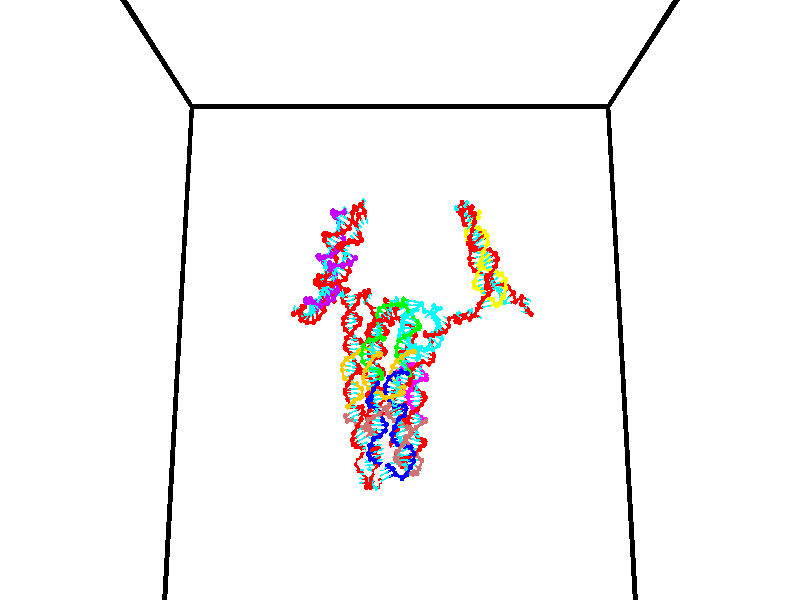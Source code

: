 // switches for output
#declare DRAW_BASES = 1; // possible values are 0, 1; only relevant for DNA ribbons
#declare DRAW_BASES_TYPE = 3; // possible values are 1, 2, 3; only relevant for DNA ribbons
#declare DRAW_FOG = 0; // set to 1 to enable fog

#include "colors.inc"

#include "transforms.inc"
background { rgb <1, 1, 1>}

#default {
   normal{
       ripples 0.25
       frequency 0.20
       turbulence 0.2
       lambda 5
   }
	finish {
		phong 0.1
		phong_size 40.
	}
}

// original window dimensions: 1024x640


// camera settings

camera {
	sky <0, 0.179814, -0.983701>
	up <0, 0.179814, -0.983701>
	right 1.6 * <1, 0, 0>
	location <35, 94.9851, 44.8844>
	look_at <35, 29.7336, 32.9568>
	direction <0, -65.2515, -11.9276>
	angle 67.0682
}


# declare cpy_camera_pos = <35, 94.9851, 44.8844>;
# if (DRAW_FOG = 1)
fog {
	fog_type 2
	up vnormalize(cpy_camera_pos)
	color rgbt<1,1,1,0.3>
	distance 1e-5
	fog_alt 3e-3
	fog_offset 56
}
# end


// LIGHTS

# declare lum = 6;
global_settings {
	ambient_light rgb lum * <0.05, 0.05, 0.05>
	max_trace_level 15
}# declare cpy_direct_light_amount = 0.25;
light_source
{	1000 * <-1, -1.16352, -0.803886>,
	rgb lum * cpy_direct_light_amount
	parallel
}

light_source
{	1000 * <1, 1.16352, 0.803886>,
	rgb lum * cpy_direct_light_amount
	parallel
}

// strand 0

// nucleotide -1

// particle -1
sphere {
	<24.258291, 34.866673, 35.080097> 0.250000
	pigment { color rgbt <1,0,0,0> }
	no_shadow
}
cylinder {
	<24.348764, 35.170349, 34.835976>,  <24.403048, 35.352554, 34.689503>, 0.100000
	pigment { color rgbt <1,0,0,0> }
	no_shadow
}
cylinder {
	<24.348764, 35.170349, 34.835976>,  <24.258291, 34.866673, 35.080097>, 0.100000
	pigment { color rgbt <1,0,0,0> }
	no_shadow
}

// particle -1
sphere {
	<24.348764, 35.170349, 34.835976> 0.100000
	pigment { color rgbt <1,0,0,0> }
	no_shadow
}
sphere {
	0, 1
	scale<0.080000,0.200000,0.300000>
	matrix <0.917604, 0.044184, 0.395034,
		0.326872, -0.649366, -0.686643,
		0.226183, 0.759191, -0.610303,
		24.416618, 35.398106, 34.652885>
	pigment { color rgbt <0,1,1,0> }
	no_shadow
}
cylinder {
	<25.017044, 34.869156, 34.956898>,  <24.258291, 34.866673, 35.080097>, 0.130000
	pigment { color rgbt <1,0,0,0> }
	no_shadow
}

// nucleotide -1

// particle -1
sphere {
	<25.017044, 34.869156, 34.956898> 0.250000
	pigment { color rgbt <1,0,0,0> }
	no_shadow
}
cylinder {
	<24.890102, 35.239788, 34.876163>,  <24.813938, 35.462166, 34.827724>, 0.100000
	pigment { color rgbt <1,0,0,0> }
	no_shadow
}
cylinder {
	<24.890102, 35.239788, 34.876163>,  <25.017044, 34.869156, 34.956898>, 0.100000
	pigment { color rgbt <1,0,0,0> }
	no_shadow
}

// particle -1
sphere {
	<24.890102, 35.239788, 34.876163> 0.100000
	pigment { color rgbt <1,0,0,0> }
	no_shadow
}
sphere {
	0, 1
	scale<0.080000,0.200000,0.300000>
	matrix <0.838472, 0.373596, 0.396725,
		0.443002, -0.043331, -0.895473,
		-0.317355, 0.926579, -0.201836,
		24.794895, 35.517761, 34.815613>
	pigment { color rgbt <0,1,1,0> }
	no_shadow
}
cylinder {
	<25.450844, 35.411522, 34.560154>,  <25.017044, 34.869156, 34.956898>, 0.130000
	pigment { color rgbt <1,0,0,0> }
	no_shadow
}

// nucleotide -1

// particle -1
sphere {
	<25.450844, 35.411522, 34.560154> 0.250000
	pigment { color rgbt <1,0,0,0> }
	no_shadow
}
cylinder {
	<25.209616, 35.565201, 34.839783>,  <25.064878, 35.657406, 35.007561>, 0.100000
	pigment { color rgbt <1,0,0,0> }
	no_shadow
}
cylinder {
	<25.209616, 35.565201, 34.839783>,  <25.450844, 35.411522, 34.560154>, 0.100000
	pigment { color rgbt <1,0,0,0> }
	no_shadow
}

// particle -1
sphere {
	<25.209616, 35.565201, 34.839783> 0.100000
	pigment { color rgbt <1,0,0,0> }
	no_shadow
}
sphere {
	0, 1
	scale<0.080000,0.200000,0.300000>
	matrix <0.742161, 0.591496, 0.315167,
		-0.292415, 0.708892, -0.641845,
		-0.603068, 0.384193, 0.699074,
		25.028696, 35.680458, 35.049503>
	pigment { color rgbt <0,1,1,0> }
	no_shadow
}
cylinder {
	<25.305866, 36.162132, 34.693226>,  <25.450844, 35.411522, 34.560154>, 0.130000
	pigment { color rgbt <1,0,0,0> }
	no_shadow
}

// nucleotide -1

// particle -1
sphere {
	<25.305866, 36.162132, 34.693226> 0.250000
	pigment { color rgbt <1,0,0,0> }
	no_shadow
}
cylinder {
	<25.306330, 35.970085, 35.044106>,  <25.306608, 35.854855, 35.254635>, 0.100000
	pigment { color rgbt <1,0,0,0> }
	no_shadow
}
cylinder {
	<25.306330, 35.970085, 35.044106>,  <25.305866, 36.162132, 34.693226>, 0.100000
	pigment { color rgbt <1,0,0,0> }
	no_shadow
}

// particle -1
sphere {
	<25.306330, 35.970085, 35.044106> 0.100000
	pigment { color rgbt <1,0,0,0> }
	no_shadow
}
sphere {
	0, 1
	scale<0.080000,0.200000,0.300000>
	matrix <0.707920, 0.619955, 0.338387,
		-0.706292, 0.620597, 0.340605,
		0.001158, -0.480121, 0.877202,
		25.306677, 35.826050, 35.307266>
	pigment { color rgbt <0,1,1,0> }
	no_shadow
}
cylinder {
	<25.042572, 36.658848, 35.201580>,  <25.305866, 36.162132, 34.693226>, 0.130000
	pigment { color rgbt <1,0,0,0> }
	no_shadow
}

// nucleotide -1

// particle -1
sphere {
	<25.042572, 36.658848, 35.201580> 0.250000
	pigment { color rgbt <1,0,0,0> }
	no_shadow
}
cylinder {
	<25.314405, 36.385384, 35.307995>,  <25.477505, 36.221306, 35.371845>, 0.100000
	pigment { color rgbt <1,0,0,0> }
	no_shadow
}
cylinder {
	<25.314405, 36.385384, 35.307995>,  <25.042572, 36.658848, 35.201580>, 0.100000
	pigment { color rgbt <1,0,0,0> }
	no_shadow
}

// particle -1
sphere {
	<25.314405, 36.385384, 35.307995> 0.100000
	pigment { color rgbt <1,0,0,0> }
	no_shadow
}
sphere {
	0, 1
	scale<0.080000,0.200000,0.300000>
	matrix <0.635461, 0.729797, 0.252162,
		-0.366546, -0.002309, 0.930397,
		0.679584, -0.683660, 0.266037,
		25.518280, 36.180286, 35.387806>
	pigment { color rgbt <0,1,1,0> }
	no_shadow
}
cylinder {
	<25.330633, 36.735107, 35.873592>,  <25.042572, 36.658848, 35.201580>, 0.130000
	pigment { color rgbt <1,0,0,0> }
	no_shadow
}

// nucleotide -1

// particle -1
sphere {
	<25.330633, 36.735107, 35.873592> 0.250000
	pigment { color rgbt <1,0,0,0> }
	no_shadow
}
cylinder {
	<25.609261, 36.535618, 35.667267>,  <25.776436, 36.415924, 35.543472>, 0.100000
	pigment { color rgbt <1,0,0,0> }
	no_shadow
}
cylinder {
	<25.609261, 36.535618, 35.667267>,  <25.330633, 36.735107, 35.873592>, 0.100000
	pigment { color rgbt <1,0,0,0> }
	no_shadow
}

// particle -1
sphere {
	<25.609261, 36.535618, 35.667267> 0.100000
	pigment { color rgbt <1,0,0,0> }
	no_shadow
}
sphere {
	0, 1
	scale<0.080000,0.200000,0.300000>
	matrix <0.652988, 0.738566, 0.167709,
		0.297322, -0.453642, 0.840124,
		0.696567, -0.498728, -0.515815,
		25.818232, 36.385998, 35.512524>
	pigment { color rgbt <0,1,1,0> }
	no_shadow
}
cylinder {
	<25.985403, 36.907803, 36.108795>,  <25.330633, 36.735107, 35.873592>, 0.130000
	pigment { color rgbt <1,0,0,0> }
	no_shadow
}

// nucleotide -1

// particle -1
sphere {
	<25.985403, 36.907803, 36.108795> 0.250000
	pigment { color rgbt <1,0,0,0> }
	no_shadow
}
cylinder {
	<26.065945, 36.784908, 35.736759>,  <26.114269, 36.711170, 35.513538>, 0.100000
	pigment { color rgbt <1,0,0,0> }
	no_shadow
}
cylinder {
	<26.065945, 36.784908, 35.736759>,  <25.985403, 36.907803, 36.108795>, 0.100000
	pigment { color rgbt <1,0,0,0> }
	no_shadow
}

// particle -1
sphere {
	<26.065945, 36.784908, 35.736759> 0.100000
	pigment { color rgbt <1,0,0,0> }
	no_shadow
}
sphere {
	0, 1
	scale<0.080000,0.200000,0.300000>
	matrix <0.623488, 0.772535, -0.120215,
		0.755460, -0.555693, 0.347112,
		0.201353, -0.307238, -0.930087,
		26.126350, 36.692738, 35.457733>
	pigment { color rgbt <0,1,1,0> }
	no_shadow
}
cylinder {
	<26.621876, 36.972790, 36.102203>,  <25.985403, 36.907803, 36.108795>, 0.130000
	pigment { color rgbt <1,0,0,0> }
	no_shadow
}

// nucleotide -1

// particle -1
sphere {
	<26.621876, 36.972790, 36.102203> 0.250000
	pigment { color rgbt <1,0,0,0> }
	no_shadow
}
cylinder {
	<26.513458, 36.963306, 35.717293>,  <26.448408, 36.957615, 35.486347>, 0.100000
	pigment { color rgbt <1,0,0,0> }
	no_shadow
}
cylinder {
	<26.513458, 36.963306, 35.717293>,  <26.621876, 36.972790, 36.102203>, 0.100000
	pigment { color rgbt <1,0,0,0> }
	no_shadow
}

// particle -1
sphere {
	<26.513458, 36.963306, 35.717293> 0.100000
	pigment { color rgbt <1,0,0,0> }
	no_shadow
}
sphere {
	0, 1
	scale<0.080000,0.200000,0.300000>
	matrix <0.541354, 0.822855, -0.172761,
		0.795908, -0.567757, -0.210195,
		-0.271046, -0.023712, -0.962274,
		26.432144, 36.956192, 35.428612>
	pigment { color rgbt <0,1,1,0> }
	no_shadow
}
cylinder {
	<27.134848, 37.159706, 35.760414>,  <26.621876, 36.972790, 36.102203>, 0.130000
	pigment { color rgbt <1,0,0,0> }
	no_shadow
}

// nucleotide -1

// particle -1
sphere {
	<27.134848, 37.159706, 35.760414> 0.250000
	pigment { color rgbt <1,0,0,0> }
	no_shadow
}
cylinder {
	<26.905012, 37.178326, 35.433567>,  <26.767111, 37.189499, 35.237461>, 0.100000
	pigment { color rgbt <1,0,0,0> }
	no_shadow
}
cylinder {
	<26.905012, 37.178326, 35.433567>,  <27.134848, 37.159706, 35.760414>, 0.100000
	pigment { color rgbt <1,0,0,0> }
	no_shadow
}

// particle -1
sphere {
	<26.905012, 37.178326, 35.433567> 0.100000
	pigment { color rgbt <1,0,0,0> }
	no_shadow
}
sphere {
	0, 1
	scale<0.080000,0.200000,0.300000>
	matrix <0.590416, 0.714983, -0.374444,
		0.566793, -0.697590, -0.438307,
		-0.574591, 0.046551, -0.817116,
		26.732635, 37.192291, 35.188431>
	pigment { color rgbt <0,1,1,0> }
	no_shadow
}
cylinder {
	<27.644142, 37.164265, 35.194786>,  <27.134848, 37.159706, 35.760414>, 0.130000
	pigment { color rgbt <1,0,0,0> }
	no_shadow
}

// nucleotide -1

// particle -1
sphere {
	<27.644142, 37.164265, 35.194786> 0.250000
	pigment { color rgbt <1,0,0,0> }
	no_shadow
}
cylinder {
	<27.294607, 37.295490, 35.051243>,  <27.084887, 37.374226, 34.965115>, 0.100000
	pigment { color rgbt <1,0,0,0> }
	no_shadow
}
cylinder {
	<27.294607, 37.295490, 35.051243>,  <27.644142, 37.164265, 35.194786>, 0.100000
	pigment { color rgbt <1,0,0,0> }
	no_shadow
}

// particle -1
sphere {
	<27.294607, 37.295490, 35.051243> 0.100000
	pigment { color rgbt <1,0,0,0> }
	no_shadow
}
sphere {
	0, 1
	scale<0.080000,0.200000,0.300000>
	matrix <0.480401, 0.696394, -0.533152,
		0.074998, -0.638284, -0.766139,
		-0.873837, 0.328068, -0.358860,
		27.032455, 37.393909, 34.943584>
	pigment { color rgbt <0,1,1,0> }
	no_shadow
}
cylinder {
	<27.679161, 37.216133, 34.508312>,  <27.644142, 37.164265, 35.194786>, 0.130000
	pigment { color rgbt <1,0,0,0> }
	no_shadow
}

// nucleotide -1

// particle -1
sphere {
	<27.679161, 37.216133, 34.508312> 0.250000
	pigment { color rgbt <1,0,0,0> }
	no_shadow
}
cylinder {
	<27.371849, 37.462372, 34.578499>,  <27.187462, 37.610115, 34.620609>, 0.100000
	pigment { color rgbt <1,0,0,0> }
	no_shadow
}
cylinder {
	<27.371849, 37.462372, 34.578499>,  <27.679161, 37.216133, 34.508312>, 0.100000
	pigment { color rgbt <1,0,0,0> }
	no_shadow
}

// particle -1
sphere {
	<27.371849, 37.462372, 34.578499> 0.100000
	pigment { color rgbt <1,0,0,0> }
	no_shadow
}
sphere {
	0, 1
	scale<0.080000,0.200000,0.300000>
	matrix <0.427739, 0.697649, -0.574739,
		-0.476221, -0.366506, -0.799304,
		-0.768279, 0.615596, 0.175466,
		27.141365, 37.647049, 34.631138>
	pigment { color rgbt <0,1,1,0> }
	no_shadow
}
cylinder {
	<27.501944, 37.390842, 33.841377>,  <27.679161, 37.216133, 34.508312>, 0.130000
	pigment { color rgbt <1,0,0,0> }
	no_shadow
}

// nucleotide -1

// particle -1
sphere {
	<27.501944, 37.390842, 33.841377> 0.250000
	pigment { color rgbt <1,0,0,0> }
	no_shadow
}
cylinder {
	<27.395992, 37.689156, 34.085884>,  <27.332422, 37.868145, 34.232590>, 0.100000
	pigment { color rgbt <1,0,0,0> }
	no_shadow
}
cylinder {
	<27.395992, 37.689156, 34.085884>,  <27.501944, 37.390842, 33.841377>, 0.100000
	pigment { color rgbt <1,0,0,0> }
	no_shadow
}

// particle -1
sphere {
	<27.395992, 37.689156, 34.085884> 0.100000
	pigment { color rgbt <1,0,0,0> }
	no_shadow
}
sphere {
	0, 1
	scale<0.080000,0.200000,0.300000>
	matrix <0.324961, 0.665866, -0.671582,
		-0.907877, 0.020751, -0.418723,
		-0.264878, 0.745782, 0.611268,
		27.316528, 37.912891, 34.269264>
	pigment { color rgbt <0,1,1,0> }
	no_shadow
}
cylinder {
	<27.348461, 37.824192, 33.422115>,  <27.501944, 37.390842, 33.841377>, 0.130000
	pigment { color rgbt <1,0,0,0> }
	no_shadow
}

// nucleotide -1

// particle -1
sphere {
	<27.348461, 37.824192, 33.422115> 0.250000
	pigment { color rgbt <1,0,0,0> }
	no_shadow
}
cylinder {
	<27.395178, 38.053951, 33.746197>,  <27.423208, 38.191807, 33.940643>, 0.100000
	pigment { color rgbt <1,0,0,0> }
	no_shadow
}
cylinder {
	<27.395178, 38.053951, 33.746197>,  <27.348461, 37.824192, 33.422115>, 0.100000
	pigment { color rgbt <1,0,0,0> }
	no_shadow
}

// particle -1
sphere {
	<27.395178, 38.053951, 33.746197> 0.100000
	pigment { color rgbt <1,0,0,0> }
	no_shadow
}
sphere {
	0, 1
	scale<0.080000,0.200000,0.300000>
	matrix <0.322611, 0.749602, -0.577943,
		-0.939299, 0.328878, -0.097763,
		0.116789, 0.574401, 0.810200,
		27.430214, 38.226273, 33.989258>
	pigment { color rgbt <0,1,1,0> }
	no_shadow
}
cylinder {
	<27.135828, 38.501495, 33.270382>,  <27.348461, 37.824192, 33.422115>, 0.130000
	pigment { color rgbt <1,0,0,0> }
	no_shadow
}

// nucleotide -1

// particle -1
sphere {
	<27.135828, 38.501495, 33.270382> 0.250000
	pigment { color rgbt <1,0,0,0> }
	no_shadow
}
cylinder {
	<27.388699, 38.567322, 33.573242>,  <27.540421, 38.606819, 33.754959>, 0.100000
	pigment { color rgbt <1,0,0,0> }
	no_shadow
}
cylinder {
	<27.388699, 38.567322, 33.573242>,  <27.135828, 38.501495, 33.270382>, 0.100000
	pigment { color rgbt <1,0,0,0> }
	no_shadow
}

// particle -1
sphere {
	<27.388699, 38.567322, 33.573242> 0.100000
	pigment { color rgbt <1,0,0,0> }
	no_shadow
}
sphere {
	0, 1
	scale<0.080000,0.200000,0.300000>
	matrix <0.405155, 0.762736, -0.504066,
		-0.660456, 0.625420, 0.415508,
		0.632176, 0.164568, 0.757146,
		27.578352, 38.616692, 33.800385>
	pigment { color rgbt <0,1,1,0> }
	no_shadow
}
cylinder {
	<27.227798, 39.161758, 33.311676>,  <27.135828, 38.501495, 33.270382>, 0.130000
	pigment { color rgbt <1,0,0,0> }
	no_shadow
}

// nucleotide -1

// particle -1
sphere {
	<27.227798, 39.161758, 33.311676> 0.250000
	pigment { color rgbt <1,0,0,0> }
	no_shadow
}
cylinder {
	<27.540367, 39.058388, 33.538864>,  <27.727909, 38.996365, 33.675179>, 0.100000
	pigment { color rgbt <1,0,0,0> }
	no_shadow
}
cylinder {
	<27.540367, 39.058388, 33.538864>,  <27.227798, 39.161758, 33.311676>, 0.100000
	pigment { color rgbt <1,0,0,0> }
	no_shadow
}

// particle -1
sphere {
	<27.540367, 39.058388, 33.538864> 0.100000
	pigment { color rgbt <1,0,0,0> }
	no_shadow
}
sphere {
	0, 1
	scale<0.080000,0.200000,0.300000>
	matrix <0.535591, 0.744814, -0.397987,
		-0.320186, 0.615198, 0.720425,
		0.781424, -0.258424, 0.567974,
		27.774794, 38.980862, 33.709255>
	pigment { color rgbt <0,1,1,0> }
	no_shadow
}
cylinder {
	<27.480062, 39.733852, 33.453552>,  <27.227798, 39.161758, 33.311676>, 0.130000
	pigment { color rgbt <1,0,0,0> }
	no_shadow
}

// nucleotide -1

// particle -1
sphere {
	<27.480062, 39.733852, 33.453552> 0.250000
	pigment { color rgbt <1,0,0,0> }
	no_shadow
}
cylinder {
	<27.786978, 39.500946, 33.561058>,  <27.971127, 39.361202, 33.625561>, 0.100000
	pigment { color rgbt <1,0,0,0> }
	no_shadow
}
cylinder {
	<27.786978, 39.500946, 33.561058>,  <27.480062, 39.733852, 33.453552>, 0.100000
	pigment { color rgbt <1,0,0,0> }
	no_shadow
}

// particle -1
sphere {
	<27.786978, 39.500946, 33.561058> 0.100000
	pigment { color rgbt <1,0,0,0> }
	no_shadow
}
sphere {
	0, 1
	scale<0.080000,0.200000,0.300000>
	matrix <0.635338, 0.633144, -0.442125,
		0.087270, 0.509992, 0.855741,
		0.767287, -0.582269, 0.268762,
		28.017164, 39.326263, 33.641685>
	pigment { color rgbt <0,1,1,0> }
	no_shadow
}
cylinder {
	<28.012142, 40.241970, 33.627735>,  <27.480062, 39.733852, 33.453552>, 0.130000
	pigment { color rgbt <1,0,0,0> }
	no_shadow
}

// nucleotide -1

// particle -1
sphere {
	<28.012142, 40.241970, 33.627735> 0.250000
	pigment { color rgbt <1,0,0,0> }
	no_shadow
}
cylinder {
	<28.207165, 39.900452, 33.554722>,  <28.324179, 39.695541, 33.510914>, 0.100000
	pigment { color rgbt <1,0,0,0> }
	no_shadow
}
cylinder {
	<28.207165, 39.900452, 33.554722>,  <28.012142, 40.241970, 33.627735>, 0.100000
	pigment { color rgbt <1,0,0,0> }
	no_shadow
}

// particle -1
sphere {
	<28.207165, 39.900452, 33.554722> 0.100000
	pigment { color rgbt <1,0,0,0> }
	no_shadow
}
sphere {
	0, 1
	scale<0.080000,0.200000,0.300000>
	matrix <0.687085, 0.504203, -0.523157,
		0.538703, 0.129655, 0.832459,
		0.487559, -0.853797, -0.182532,
		28.353432, 39.644314, 33.499962>
	pigment { color rgbt <0,1,1,0> }
	no_shadow
}
cylinder {
	<28.674816, 40.449184, 33.722404>,  <28.012142, 40.241970, 33.627735>, 0.130000
	pigment { color rgbt <1,0,0,0> }
	no_shadow
}

// nucleotide -1

// particle -1
sphere {
	<28.674816, 40.449184, 33.722404> 0.250000
	pigment { color rgbt <1,0,0,0> }
	no_shadow
}
cylinder {
	<28.690319, 40.124718, 33.488991>,  <28.699621, 39.930038, 33.348942>, 0.100000
	pigment { color rgbt <1,0,0,0> }
	no_shadow
}
cylinder {
	<28.690319, 40.124718, 33.488991>,  <28.674816, 40.449184, 33.722404>, 0.100000
	pigment { color rgbt <1,0,0,0> }
	no_shadow
}

// particle -1
sphere {
	<28.690319, 40.124718, 33.488991> 0.100000
	pigment { color rgbt <1,0,0,0> }
	no_shadow
}
sphere {
	0, 1
	scale<0.080000,0.200000,0.300000>
	matrix <0.706256, 0.435353, -0.558275,
		0.706895, -0.390487, 0.589762,
		0.038756, -0.811165, -0.583532,
		28.701946, 39.881367, 33.313931>
	pigment { color rgbt <0,1,1,0> }
	no_shadow
}
cylinder {
	<29.334862, 40.414227, 33.532707>,  <28.674816, 40.449184, 33.722404>, 0.130000
	pigment { color rgbt <1,0,0,0> }
	no_shadow
}

// nucleotide -1

// particle -1
sphere {
	<29.334862, 40.414227, 33.532707> 0.250000
	pigment { color rgbt <1,0,0,0> }
	no_shadow
}
cylinder {
	<29.189140, 40.166260, 33.254719>,  <29.101707, 40.017479, 33.087925>, 0.100000
	pigment { color rgbt <1,0,0,0> }
	no_shadow
}
cylinder {
	<29.189140, 40.166260, 33.254719>,  <29.334862, 40.414227, 33.532707>, 0.100000
	pigment { color rgbt <1,0,0,0> }
	no_shadow
}

// particle -1
sphere {
	<29.189140, 40.166260, 33.254719> 0.100000
	pigment { color rgbt <1,0,0,0> }
	no_shadow
}
sphere {
	0, 1
	scale<0.080000,0.200000,0.300000>
	matrix <0.683954, 0.328378, -0.651441,
		0.632053, -0.712651, 0.304365,
		-0.364303, -0.619917, -0.694972,
		29.079849, 39.980286, 33.046227>
	pigment { color rgbt <0,1,1,0> }
	no_shadow
}
cylinder {
	<29.936092, 40.096783, 33.193501>,  <29.334862, 40.414227, 33.532707>, 0.130000
	pigment { color rgbt <1,0,0,0> }
	no_shadow
}

// nucleotide -1

// particle -1
sphere {
	<29.936092, 40.096783, 33.193501> 0.250000
	pigment { color rgbt <1,0,0,0> }
	no_shadow
}
cylinder {
	<29.617241, 40.067574, 32.953751>,  <29.425930, 40.050049, 32.809898>, 0.100000
	pigment { color rgbt <1,0,0,0> }
	no_shadow
}
cylinder {
	<29.617241, 40.067574, 32.953751>,  <29.936092, 40.096783, 33.193501>, 0.100000
	pigment { color rgbt <1,0,0,0> }
	no_shadow
}

// particle -1
sphere {
	<29.617241, 40.067574, 32.953751> 0.100000
	pigment { color rgbt <1,0,0,0> }
	no_shadow
}
sphere {
	0, 1
	scale<0.080000,0.200000,0.300000>
	matrix <0.499811, 0.477168, -0.722841,
		0.338784, -0.875773, -0.343870,
		-0.797129, -0.073016, -0.599378,
		29.378103, 40.045670, 32.773937>
	pigment { color rgbt <0,1,1,0> }
	no_shadow
}
cylinder {
	<30.248035, 39.870533, 32.521164>,  <29.936092, 40.096783, 33.193501>, 0.130000
	pigment { color rgbt <1,0,0,0> }
	no_shadow
}

// nucleotide -1

// particle -1
sphere {
	<30.248035, 39.870533, 32.521164> 0.250000
	pigment { color rgbt <1,0,0,0> }
	no_shadow
}
cylinder {
	<29.886761, 40.031963, 32.462669>,  <29.669996, 40.128822, 32.427570>, 0.100000
	pigment { color rgbt <1,0,0,0> }
	no_shadow
}
cylinder {
	<29.886761, 40.031963, 32.462669>,  <30.248035, 39.870533, 32.521164>, 0.100000
	pigment { color rgbt <1,0,0,0> }
	no_shadow
}

// particle -1
sphere {
	<29.886761, 40.031963, 32.462669> 0.100000
	pigment { color rgbt <1,0,0,0> }
	no_shadow
}
sphere {
	0, 1
	scale<0.080000,0.200000,0.300000>
	matrix <0.361749, 0.532230, -0.765421,
		-0.231070, -0.744218, -0.626694,
		-0.903186, 0.403572, -0.146238,
		29.615805, 40.153034, 32.418797>
	pigment { color rgbt <0,1,1,0> }
	no_shadow
}
cylinder {
	<30.196854, 39.851643, 31.832905>,  <30.248035, 39.870533, 32.521164>, 0.130000
	pigment { color rgbt <1,0,0,0> }
	no_shadow
}

// nucleotide -1

// particle -1
sphere {
	<30.196854, 39.851643, 31.832905> 0.250000
	pigment { color rgbt <1,0,0,0> }
	no_shadow
}
cylinder {
	<29.941753, 40.132816, 31.958858>,  <29.788692, 40.301521, 32.034431>, 0.100000
	pigment { color rgbt <1,0,0,0> }
	no_shadow
}
cylinder {
	<29.941753, 40.132816, 31.958858>,  <30.196854, 39.851643, 31.832905>, 0.100000
	pigment { color rgbt <1,0,0,0> }
	no_shadow
}

// particle -1
sphere {
	<29.941753, 40.132816, 31.958858> 0.100000
	pigment { color rgbt <1,0,0,0> }
	no_shadow
}
sphere {
	0, 1
	scale<0.080000,0.200000,0.300000>
	matrix <0.165054, 0.524035, -0.835550,
		-0.752349, -0.480902, -0.450228,
		-0.637753, 0.702937, 0.314883,
		29.750427, 40.343697, 32.053322>
	pigment { color rgbt <0,1,1,0> }
	no_shadow
}
cylinder {
	<29.885330, 39.991573, 31.249838>,  <30.196854, 39.851643, 31.832905>, 0.130000
	pigment { color rgbt <1,0,0,0> }
	no_shadow
}

// nucleotide -1

// particle -1
sphere {
	<29.885330, 39.991573, 31.249838> 0.250000
	pigment { color rgbt <1,0,0,0> }
	no_shadow
}
cylinder {
	<29.829918, 40.304615, 31.492603>,  <29.796671, 40.492439, 31.638262>, 0.100000
	pigment { color rgbt <1,0,0,0> }
	no_shadow
}
cylinder {
	<29.829918, 40.304615, 31.492603>,  <29.885330, 39.991573, 31.249838>, 0.100000
	pigment { color rgbt <1,0,0,0> }
	no_shadow
}

// particle -1
sphere {
	<29.829918, 40.304615, 31.492603> 0.100000
	pigment { color rgbt <1,0,0,0> }
	no_shadow
}
sphere {
	0, 1
	scale<0.080000,0.200000,0.300000>
	matrix <0.304907, 0.616757, -0.725701,
		-0.942253, 0.084519, -0.324061,
		-0.138532, 0.782603, 0.606912,
		29.788359, 40.539394, 31.674677>
	pigment { color rgbt <0,1,1,0> }
	no_shadow
}
cylinder {
	<29.506868, 40.497810, 30.833471>,  <29.885330, 39.991573, 31.249838>, 0.130000
	pigment { color rgbt <1,0,0,0> }
	no_shadow
}

// nucleotide -1

// particle -1
sphere {
	<29.506868, 40.497810, 30.833471> 0.250000
	pigment { color rgbt <1,0,0,0> }
	no_shadow
}
cylinder {
	<29.717203, 40.658516, 31.133358>,  <29.843405, 40.754940, 31.313290>, 0.100000
	pigment { color rgbt <1,0,0,0> }
	no_shadow
}
cylinder {
	<29.717203, 40.658516, 31.133358>,  <29.506868, 40.497810, 30.833471>, 0.100000
	pigment { color rgbt <1,0,0,0> }
	no_shadow
}

// particle -1
sphere {
	<29.717203, 40.658516, 31.133358> 0.100000
	pigment { color rgbt <1,0,0,0> }
	no_shadow
}
sphere {
	0, 1
	scale<0.080000,0.200000,0.300000>
	matrix <0.323658, 0.720602, -0.613171,
		-0.786600, 0.565081, 0.248885,
		0.525838, 0.401767, 0.749718,
		29.874954, 40.779045, 31.358274>
	pigment { color rgbt <0,1,1,0> }
	no_shadow
}
cylinder {
	<29.285183, 41.247005, 30.908556>,  <29.506868, 40.497810, 30.833471>, 0.130000
	pigment { color rgbt <1,0,0,0> }
	no_shadow
}

// nucleotide -1

// particle -1
sphere {
	<29.285183, 41.247005, 30.908556> 0.250000
	pigment { color rgbt <1,0,0,0> }
	no_shadow
}
cylinder {
	<29.651615, 41.117657, 31.003403>,  <29.871475, 41.040047, 31.060310>, 0.100000
	pigment { color rgbt <1,0,0,0> }
	no_shadow
}
cylinder {
	<29.651615, 41.117657, 31.003403>,  <29.285183, 41.247005, 30.908556>, 0.100000
	pigment { color rgbt <1,0,0,0> }
	no_shadow
}

// particle -1
sphere {
	<29.651615, 41.117657, 31.003403> 0.100000
	pigment { color rgbt <1,0,0,0> }
	no_shadow
}
sphere {
	0, 1
	scale<0.080000,0.200000,0.300000>
	matrix <0.387549, 0.562168, -0.730598,
		0.102956, 0.761182, 0.640314,
		0.916082, -0.323373, 0.237117,
		29.926439, 41.020645, 31.074537>
	pigment { color rgbt <0,1,1,0> }
	no_shadow
}
cylinder {
	<29.696987, 41.816639, 30.871801>,  <29.285183, 41.247005, 30.908556>, 0.130000
	pigment { color rgbt <1,0,0,0> }
	no_shadow
}

// nucleotide -1

// particle -1
sphere {
	<29.696987, 41.816639, 30.871801> 0.250000
	pigment { color rgbt <1,0,0,0> }
	no_shadow
}
cylinder {
	<29.969610, 41.526733, 30.831402>,  <30.133184, 41.352791, 30.807161>, 0.100000
	pigment { color rgbt <1,0,0,0> }
	no_shadow
}
cylinder {
	<29.969610, 41.526733, 30.831402>,  <29.696987, 41.816639, 30.871801>, 0.100000
	pigment { color rgbt <1,0,0,0> }
	no_shadow
}

// particle -1
sphere {
	<29.969610, 41.526733, 30.831402> 0.100000
	pigment { color rgbt <1,0,0,0> }
	no_shadow
}
sphere {
	0, 1
	scale<0.080000,0.200000,0.300000>
	matrix <0.487685, 0.552779, -0.675721,
		0.545566, 0.411287, 0.730206,
		0.681557, -0.724761, -0.100999,
		30.174078, 41.309303, 30.801102>
	pigment { color rgbt <0,1,1,0> }
	no_shadow
}
cylinder {
	<30.421202, 42.192814, 30.753561>,  <29.696987, 41.816639, 30.871801>, 0.130000
	pigment { color rgbt <1,0,0,0> }
	no_shadow
}

// nucleotide -1

// particle -1
sphere {
	<30.421202, 42.192814, 30.753561> 0.250000
	pigment { color rgbt <1,0,0,0> }
	no_shadow
}
cylinder {
	<30.416992, 41.805504, 30.653688>,  <30.414467, 41.573120, 30.593765>, 0.100000
	pigment { color rgbt <1,0,0,0> }
	no_shadow
}
cylinder {
	<30.416992, 41.805504, 30.653688>,  <30.421202, 42.192814, 30.753561>, 0.100000
	pigment { color rgbt <1,0,0,0> }
	no_shadow
}

// particle -1
sphere {
	<30.416992, 41.805504, 30.653688> 0.100000
	pigment { color rgbt <1,0,0,0> }
	no_shadow
}
sphere {
	0, 1
	scale<0.080000,0.200000,0.300000>
	matrix <0.556087, 0.201854, -0.806240,
		0.831058, -0.147330, 0.536318,
		-0.010526, -0.968271, -0.249680,
		30.413834, 41.515022, 30.578785>
	pigment { color rgbt <0,1,1,0> }
	no_shadow
}
cylinder {
	<31.123547, 41.838024, 30.796127>,  <30.421202, 42.192814, 30.753561>, 0.130000
	pigment { color rgbt <1,0,0,0> }
	no_shadow
}

// nucleotide -1

// particle -1
sphere {
	<31.123547, 41.838024, 30.796127> 0.250000
	pigment { color rgbt <1,0,0,0> }
	no_shadow
}
cylinder {
	<30.856934, 41.724205, 30.520514>,  <30.696966, 41.655914, 30.355146>, 0.100000
	pigment { color rgbt <1,0,0,0> }
	no_shadow
}
cylinder {
	<30.856934, 41.724205, 30.520514>,  <31.123547, 41.838024, 30.796127>, 0.100000
	pigment { color rgbt <1,0,0,0> }
	no_shadow
}

// particle -1
sphere {
	<30.856934, 41.724205, 30.520514> 0.100000
	pigment { color rgbt <1,0,0,0> }
	no_shadow
}
sphere {
	0, 1
	scale<0.080000,0.200000,0.300000>
	matrix <0.730650, -0.065939, -0.679561,
		0.147935, -0.956391, 0.251857,
		-0.666533, -0.284550, -0.689032,
		30.656973, 41.638840, 30.313805>
	pigment { color rgbt <0,1,1,0> }
	no_shadow
}
cylinder {
	<31.456053, 41.406445, 30.435349>,  <31.123547, 41.838024, 30.796127>, 0.130000
	pigment { color rgbt <1,0,0,0> }
	no_shadow
}

// nucleotide -1

// particle -1
sphere {
	<31.456053, 41.406445, 30.435349> 0.250000
	pigment { color rgbt <1,0,0,0> }
	no_shadow
}
cylinder {
	<31.147600, 41.525604, 30.210276>,  <30.962528, 41.597099, 30.075232>, 0.100000
	pigment { color rgbt <1,0,0,0> }
	no_shadow
}
cylinder {
	<31.147600, 41.525604, 30.210276>,  <31.456053, 41.406445, 30.435349>, 0.100000
	pigment { color rgbt <1,0,0,0> }
	no_shadow
}

// particle -1
sphere {
	<31.147600, 41.525604, 30.210276> 0.100000
	pigment { color rgbt <1,0,0,0> }
	no_shadow
}
sphere {
	0, 1
	scale<0.080000,0.200000,0.300000>
	matrix <0.588818, -0.002481, -0.808262,
		-0.242180, -0.954592, -0.173498,
		-0.771130, 0.297904, -0.562682,
		30.916262, 41.614975, 30.041471>
	pigment { color rgbt <0,1,1,0> }
	no_shadow
}
cylinder {
	<31.249418, 41.007111, 29.869635>,  <31.456053, 41.406445, 30.435349>, 0.130000
	pigment { color rgbt <1,0,0,0> }
	no_shadow
}

// nucleotide -1

// particle -1
sphere {
	<31.249418, 41.007111, 29.869635> 0.250000
	pigment { color rgbt <1,0,0,0> }
	no_shadow
}
cylinder {
	<31.151844, 41.378502, 29.757616>,  <31.093300, 41.601337, 29.690405>, 0.100000
	pigment { color rgbt <1,0,0,0> }
	no_shadow
}
cylinder {
	<31.151844, 41.378502, 29.757616>,  <31.249418, 41.007111, 29.869635>, 0.100000
	pigment { color rgbt <1,0,0,0> }
	no_shadow
}

// particle -1
sphere {
	<31.151844, 41.378502, 29.757616> 0.100000
	pigment { color rgbt <1,0,0,0> }
	no_shadow
}
sphere {
	0, 1
	scale<0.080000,0.200000,0.300000>
	matrix <0.571808, -0.095530, -0.814806,
		-0.783281, -0.358895, -0.507607,
		-0.243938, 0.928476, -0.280046,
		31.078663, 41.657043, 29.673603>
	pigment { color rgbt <0,1,1,0> }
	no_shadow
}
cylinder {
	<30.932362, 41.062805, 29.101768>,  <31.249418, 41.007111, 29.869635>, 0.130000
	pigment { color rgbt <1,0,0,0> }
	no_shadow
}

// nucleotide -1

// particle -1
sphere {
	<30.932362, 41.062805, 29.101768> 0.250000
	pigment { color rgbt <1,0,0,0> }
	no_shadow
}
cylinder {
	<31.143364, 41.364655, 29.257856>,  <31.269966, 41.545765, 29.351509>, 0.100000
	pigment { color rgbt <1,0,0,0> }
	no_shadow
}
cylinder {
	<31.143364, 41.364655, 29.257856>,  <30.932362, 41.062805, 29.101768>, 0.100000
	pigment { color rgbt <1,0,0,0> }
	no_shadow
}

// particle -1
sphere {
	<31.143364, 41.364655, 29.257856> 0.100000
	pigment { color rgbt <1,0,0,0> }
	no_shadow
}
sphere {
	0, 1
	scale<0.080000,0.200000,0.300000>
	matrix <0.639709, -0.050582, -0.766951,
		-0.559024, 0.654201, -0.509424,
		0.527508, 0.754627, 0.390222,
		31.301617, 41.591042, 29.374924>
	pigment { color rgbt <0,1,1,0> }
	no_shadow
}
cylinder {
	<31.194212, 41.438496, 28.479662>,  <30.932362, 41.062805, 29.101768>, 0.130000
	pigment { color rgbt <1,0,0,0> }
	no_shadow
}

// nucleotide -1

// particle -1
sphere {
	<31.194212, 41.438496, 28.479662> 0.250000
	pigment { color rgbt <1,0,0,0> }
	no_shadow
}
cylinder {
	<31.396473, 41.530392, 28.812296>,  <31.517830, 41.585529, 29.011877>, 0.100000
	pigment { color rgbt <1,0,0,0> }
	no_shadow
}
cylinder {
	<31.396473, 41.530392, 28.812296>,  <31.194212, 41.438496, 28.479662>, 0.100000
	pigment { color rgbt <1,0,0,0> }
	no_shadow
}

// particle -1
sphere {
	<31.396473, 41.530392, 28.812296> 0.100000
	pigment { color rgbt <1,0,0,0> }
	no_shadow
}
sphere {
	0, 1
	scale<0.080000,0.200000,0.300000>
	matrix <0.859057, -0.223007, -0.460748,
		0.079595, 0.947357, -0.310127,
		0.505653, 0.229744, 0.831585,
		31.548168, 41.599316, 29.061771>
	pigment { color rgbt <0,1,1,0> }
	no_shadow
}
cylinder {
	<31.732601, 41.896011, 28.336254>,  <31.194212, 41.438496, 28.479662>, 0.130000
	pigment { color rgbt <1,0,0,0> }
	no_shadow
}

// nucleotide -1

// particle -1
sphere {
	<31.732601, 41.896011, 28.336254> 0.250000
	pigment { color rgbt <1,0,0,0> }
	no_shadow
}
cylinder {
	<31.848589, 41.682297, 28.653860>,  <31.918182, 41.554070, 28.844423>, 0.100000
	pigment { color rgbt <1,0,0,0> }
	no_shadow
}
cylinder {
	<31.848589, 41.682297, 28.653860>,  <31.732601, 41.896011, 28.336254>, 0.100000
	pigment { color rgbt <1,0,0,0> }
	no_shadow
}

// particle -1
sphere {
	<31.848589, 41.682297, 28.653860> 0.100000
	pigment { color rgbt <1,0,0,0> }
	no_shadow
}
sphere {
	0, 1
	scale<0.080000,0.200000,0.300000>
	matrix <0.851387, -0.234915, -0.468993,
		0.437100, 0.812009, 0.386762,
		0.289970, -0.534282, 0.794015,
		31.935579, 41.522011, 28.892065>
	pigment { color rgbt <0,1,1,0> }
	no_shadow
}
cylinder {
	<31.403872, 41.590694, 27.692226>,  <31.732601, 41.896011, 28.336254>, 0.130000
	pigment { color rgbt <1,0,0,0> }
	no_shadow
}

// nucleotide -1

// particle -1
sphere {
	<31.403872, 41.590694, 27.692226> 0.250000
	pigment { color rgbt <1,0,0,0> }
	no_shadow
}
cylinder {
	<31.518284, 41.326000, 27.415014>,  <31.586931, 41.167183, 27.248686>, 0.100000
	pigment { color rgbt <1,0,0,0> }
	no_shadow
}
cylinder {
	<31.518284, 41.326000, 27.415014>,  <31.403872, 41.590694, 27.692226>, 0.100000
	pigment { color rgbt <1,0,0,0> }
	no_shadow
}

// particle -1
sphere {
	<31.518284, 41.326000, 27.415014> 0.100000
	pigment { color rgbt <1,0,0,0> }
	no_shadow
}
sphere {
	0, 1
	scale<0.080000,0.200000,0.300000>
	matrix <-0.435191, -0.734065, 0.521303,
		-0.853695, 0.152493, -0.497946,
		0.286029, -0.661736, -0.693032,
		31.604094, 41.127480, 27.207104>
	pigment { color rgbt <0,1,1,0> }
	no_shadow
}
cylinder {
	<30.933596, 40.989716, 27.811136>,  <31.403872, 41.590694, 27.692226>, 0.130000
	pigment { color rgbt <1,0,0,0> }
	no_shadow
}

// nucleotide -1

// particle -1
sphere {
	<30.933596, 40.989716, 27.811136> 0.250000
	pigment { color rgbt <1,0,0,0> }
	no_shadow
}
cylinder {
	<31.239429, 40.867912, 27.583914>,  <31.422930, 40.794830, 27.447580>, 0.100000
	pigment { color rgbt <1,0,0,0> }
	no_shadow
}
cylinder {
	<31.239429, 40.867912, 27.583914>,  <30.933596, 40.989716, 27.811136>, 0.100000
	pigment { color rgbt <1,0,0,0> }
	no_shadow
}

// particle -1
sphere {
	<31.239429, 40.867912, 27.583914> 0.100000
	pigment { color rgbt <1,0,0,0> }
	no_shadow
}
sphere {
	0, 1
	scale<0.080000,0.200000,0.300000>
	matrix <-0.067752, -0.914444, 0.399000,
		-0.640953, -0.266582, -0.719801,
		0.764584, -0.304508, -0.568054,
		31.468805, 40.776558, 27.413498>
	pigment { color rgbt <0,1,1,0> }
	no_shadow
}
cylinder {
	<30.683714, 40.311417, 27.486725>,  <30.933596, 40.989716, 27.811136>, 0.130000
	pigment { color rgbt <1,0,0,0> }
	no_shadow
}

// nucleotide -1

// particle -1
sphere {
	<30.683714, 40.311417, 27.486725> 0.250000
	pigment { color rgbt <1,0,0,0> }
	no_shadow
}
cylinder {
	<31.082067, 40.347660, 27.486738>,  <31.321079, 40.369408, 27.486746>, 0.100000
	pigment { color rgbt <1,0,0,0> }
	no_shadow
}
cylinder {
	<31.082067, 40.347660, 27.486738>,  <30.683714, 40.311417, 27.486725>, 0.100000
	pigment { color rgbt <1,0,0,0> }
	no_shadow
}

// particle -1
sphere {
	<31.082067, 40.347660, 27.486738> 0.100000
	pigment { color rgbt <1,0,0,0> }
	no_shadow
}
sphere {
	0, 1
	scale<0.080000,0.200000,0.300000>
	matrix <0.086758, -0.953636, 0.288186,
		0.026145, -0.286998, -0.957574,
		0.995886, 0.090612, 0.000033,
		31.380833, 40.374844, 27.486748>
	pigment { color rgbt <0,1,1,0> }
	no_shadow
}
cylinder {
	<30.462378, 39.665043, 27.761358>,  <30.683714, 40.311417, 27.486725>, 0.130000
	pigment { color rgbt <1,0,0,0> }
	no_shadow
}

// nucleotide -1

// particle -1
sphere {
	<30.462378, 39.665043, 27.761358> 0.250000
	pigment { color rgbt <1,0,0,0> }
	no_shadow
}
cylinder {
	<30.207500, 39.964394, 27.835016>,  <30.054573, 40.144005, 27.879211>, 0.100000
	pigment { color rgbt <1,0,0,0> }
	no_shadow
}
cylinder {
	<30.207500, 39.964394, 27.835016>,  <30.462378, 39.665043, 27.761358>, 0.100000
	pigment { color rgbt <1,0,0,0> }
	no_shadow
}

// particle -1
sphere {
	<30.207500, 39.964394, 27.835016> 0.100000
	pigment { color rgbt <1,0,0,0> }
	no_shadow
}
sphere {
	0, 1
	scale<0.080000,0.200000,0.300000>
	matrix <-0.405367, -0.528650, 0.745793,
		0.655486, 0.400569, 0.640221,
		-0.637194, 0.748381, 0.184145,
		30.016342, 40.188908, 27.890261>
	pigment { color rgbt <0,1,1,0> }
	no_shadow
}
cylinder {
	<30.459398, 39.721664, 28.430527>,  <30.462378, 39.665043, 27.761358>, 0.130000
	pigment { color rgbt <1,0,0,0> }
	no_shadow
}

// nucleotide -1

// particle -1
sphere {
	<30.459398, 39.721664, 28.430527> 0.250000
	pigment { color rgbt <1,0,0,0> }
	no_shadow
}
cylinder {
	<30.124413, 39.923607, 28.346834>,  <29.923422, 40.044773, 28.296619>, 0.100000
	pigment { color rgbt <1,0,0,0> }
	no_shadow
}
cylinder {
	<30.124413, 39.923607, 28.346834>,  <30.459398, 39.721664, 28.430527>, 0.100000
	pigment { color rgbt <1,0,0,0> }
	no_shadow
}

// particle -1
sphere {
	<30.124413, 39.923607, 28.346834> 0.100000
	pigment { color rgbt <1,0,0,0> }
	no_shadow
}
sphere {
	0, 1
	scale<0.080000,0.200000,0.300000>
	matrix <-0.515138, -0.601450, 0.610648,
		0.182446, 0.619179, 0.763761,
		-0.837464, 0.504853, -0.209231,
		29.873173, 40.075062, 28.284065>
	pigment { color rgbt <0,1,1,0> }
	no_shadow
}
cylinder {
	<30.189568, 39.806068, 29.028540>,  <30.459398, 39.721664, 28.430527>, 0.130000
	pigment { color rgbt <1,0,0,0> }
	no_shadow
}

// nucleotide -1

// particle -1
sphere {
	<30.189568, 39.806068, 29.028540> 0.250000
	pigment { color rgbt <1,0,0,0> }
	no_shadow
}
cylinder {
	<29.868204, 39.874947, 28.800545>,  <29.675386, 39.916275, 28.663748>, 0.100000
	pigment { color rgbt <1,0,0,0> }
	no_shadow
}
cylinder {
	<29.868204, 39.874947, 28.800545>,  <30.189568, 39.806068, 29.028540>, 0.100000
	pigment { color rgbt <1,0,0,0> }
	no_shadow
}

// particle -1
sphere {
	<29.868204, 39.874947, 28.800545> 0.100000
	pigment { color rgbt <1,0,0,0> }
	no_shadow
}
sphere {
	0, 1
	scale<0.080000,0.200000,0.300000>
	matrix <-0.575431, -0.470546, 0.668929,
		-0.153017, 0.865410, 0.477128,
		-0.803408, 0.172197, -0.569985,
		29.627182, 39.926605, 28.629549>
	pigment { color rgbt <0,1,1,0> }
	no_shadow
}
cylinder {
	<29.700676, 40.060852, 29.416304>,  <30.189568, 39.806068, 29.028540>, 0.130000
	pigment { color rgbt <1,0,0,0> }
	no_shadow
}

// nucleotide -1

// particle -1
sphere {
	<29.700676, 40.060852, 29.416304> 0.250000
	pigment { color rgbt <1,0,0,0> }
	no_shadow
}
cylinder {
	<29.489897, 39.879860, 29.128531>,  <29.363428, 39.771263, 28.955866>, 0.100000
	pigment { color rgbt <1,0,0,0> }
	no_shadow
}
cylinder {
	<29.489897, 39.879860, 29.128531>,  <29.700676, 40.060852, 29.416304>, 0.100000
	pigment { color rgbt <1,0,0,0> }
	no_shadow
}

// particle -1
sphere {
	<29.489897, 39.879860, 29.128531> 0.100000
	pigment { color rgbt <1,0,0,0> }
	no_shadow
}
sphere {
	0, 1
	scale<0.080000,0.200000,0.300000>
	matrix <-0.344886, -0.659822, 0.667599,
		-0.776774, 0.599914, 0.191640,
		-0.526950, -0.452480, -0.719434,
		29.331812, 39.744118, 28.912701>
	pigment { color rgbt <0,1,1,0> }
	no_shadow
}
cylinder {
	<29.052637, 40.013260, 29.628708>,  <29.700676, 40.060852, 29.416304>, 0.130000
	pigment { color rgbt <1,0,0,0> }
	no_shadow
}

// nucleotide -1

// particle -1
sphere {
	<29.052637, 40.013260, 29.628708> 0.250000
	pigment { color rgbt <1,0,0,0> }
	no_shadow
}
cylinder {
	<29.059143, 39.731083, 29.345276>,  <29.063047, 39.561775, 29.175217>, 0.100000
	pigment { color rgbt <1,0,0,0> }
	no_shadow
}
cylinder {
	<29.059143, 39.731083, 29.345276>,  <29.052637, 40.013260, 29.628708>, 0.100000
	pigment { color rgbt <1,0,0,0> }
	no_shadow
}

// particle -1
sphere {
	<29.059143, 39.731083, 29.345276> 0.100000
	pigment { color rgbt <1,0,0,0> }
	no_shadow
}
sphere {
	0, 1
	scale<0.080000,0.200000,0.300000>
	matrix <-0.373285, -0.661719, 0.650220,
		-0.927574, 0.253925, -0.274095,
		0.016267, -0.705443, -0.708580,
		29.064024, 39.519451, 29.132702>
	pigment { color rgbt <0,1,1,0> }
	no_shadow
}
cylinder {
	<28.325859, 39.751114, 29.563192>,  <29.052637, 40.013260, 29.628708>, 0.130000
	pigment { color rgbt <1,0,0,0> }
	no_shadow
}

// nucleotide -1

// particle -1
sphere {
	<28.325859, 39.751114, 29.563192> 0.250000
	pigment { color rgbt <1,0,0,0> }
	no_shadow
}
cylinder {
	<28.574614, 39.461803, 29.443110>,  <28.723866, 39.288216, 29.371059>, 0.100000
	pigment { color rgbt <1,0,0,0> }
	no_shadow
}
cylinder {
	<28.574614, 39.461803, 29.443110>,  <28.325859, 39.751114, 29.563192>, 0.100000
	pigment { color rgbt <1,0,0,0> }
	no_shadow
}

// particle -1
sphere {
	<28.574614, 39.461803, 29.443110> 0.100000
	pigment { color rgbt <1,0,0,0> }
	no_shadow
}
sphere {
	0, 1
	scale<0.080000,0.200000,0.300000>
	matrix <-0.513584, -0.666089, 0.540886,
		-0.591176, -0.182189, -0.785696,
		0.621887, -0.723279, -0.300206,
		28.761179, 39.244820, 29.353046>
	pigment { color rgbt <0,1,1,0> }
	no_shadow
}
cylinder {
	<27.944244, 39.333973, 29.368534>,  <28.325859, 39.751114, 29.563192>, 0.130000
	pigment { color rgbt <1,0,0,0> }
	no_shadow
}

// nucleotide -1

// particle -1
sphere {
	<27.944244, 39.333973, 29.368534> 0.250000
	pigment { color rgbt <1,0,0,0> }
	no_shadow
}
cylinder {
	<28.254492, 39.081844, 29.381851>,  <28.440641, 38.930569, 29.389841>, 0.100000
	pigment { color rgbt <1,0,0,0> }
	no_shadow
}
cylinder {
	<28.254492, 39.081844, 29.381851>,  <27.944244, 39.333973, 29.368534>, 0.100000
	pigment { color rgbt <1,0,0,0> }
	no_shadow
}

// particle -1
sphere {
	<28.254492, 39.081844, 29.381851> 0.100000
	pigment { color rgbt <1,0,0,0> }
	no_shadow
}
sphere {
	0, 1
	scale<0.080000,0.200000,0.300000>
	matrix <-0.547997, -0.646268, 0.531072,
		-0.313231, -0.430153, -0.846673,
		0.775620, -0.630322, 0.033291,
		28.487177, 38.892746, 29.391838>
	pigment { color rgbt <0,1,1,0> }
	no_shadow
}
cylinder {
	<27.631212, 38.596939, 29.201347>,  <27.944244, 39.333973, 29.368534>, 0.130000
	pigment { color rgbt <1,0,0,0> }
	no_shadow
}

// nucleotide -1

// particle -1
sphere {
	<27.631212, 38.596939, 29.201347> 0.250000
	pigment { color rgbt <1,0,0,0> }
	no_shadow
}
cylinder {
	<27.979446, 38.581944, 29.397583>,  <28.188387, 38.572948, 29.515326>, 0.100000
	pigment { color rgbt <1,0,0,0> }
	no_shadow
}
cylinder {
	<27.979446, 38.581944, 29.397583>,  <27.631212, 38.596939, 29.201347>, 0.100000
	pigment { color rgbt <1,0,0,0> }
	no_shadow
}

// particle -1
sphere {
	<27.979446, 38.581944, 29.397583> 0.100000
	pigment { color rgbt <1,0,0,0> }
	no_shadow
}
sphere {
	0, 1
	scale<0.080000,0.200000,0.300000>
	matrix <-0.417748, -0.583099, 0.696765,
		0.259945, -0.811536, -0.523296,
		0.870583, -0.037485, 0.490591,
		28.240622, 38.570698, 29.544760>
	pigment { color rgbt <0,1,1,0> }
	no_shadow
}
cylinder {
	<27.619091, 37.895981, 29.467192>,  <27.631212, 38.596939, 29.201347>, 0.130000
	pigment { color rgbt <1,0,0,0> }
	no_shadow
}

// nucleotide -1

// particle -1
sphere {
	<27.619091, 37.895981, 29.467192> 0.250000
	pigment { color rgbt <1,0,0,0> }
	no_shadow
}
cylinder {
	<27.900480, 38.080406, 29.683540>,  <28.069315, 38.191063, 29.813349>, 0.100000
	pigment { color rgbt <1,0,0,0> }
	no_shadow
}
cylinder {
	<27.900480, 38.080406, 29.683540>,  <27.619091, 37.895981, 29.467192>, 0.100000
	pigment { color rgbt <1,0,0,0> }
	no_shadow
}

// particle -1
sphere {
	<27.900480, 38.080406, 29.683540> 0.100000
	pigment { color rgbt <1,0,0,0> }
	no_shadow
}
sphere {
	0, 1
	scale<0.080000,0.200000,0.300000>
	matrix <-0.240065, -0.562141, 0.791433,
		0.668948, -0.686598, -0.284766,
		0.703475, 0.461065, 0.540872,
		28.111523, 38.218727, 29.845802>
	pigment { color rgbt <0,1,1,0> }
	no_shadow
}
cylinder {
	<27.977581, 37.327950, 29.784479>,  <27.619091, 37.895981, 29.467192>, 0.130000
	pigment { color rgbt <1,0,0,0> }
	no_shadow
}

// nucleotide -1

// particle -1
sphere {
	<27.977581, 37.327950, 29.784479> 0.250000
	pigment { color rgbt <1,0,0,0> }
	no_shadow
}
cylinder {
	<28.075083, 37.647442, 30.004517>,  <28.133583, 37.839138, 30.136539>, 0.100000
	pigment { color rgbt <1,0,0,0> }
	no_shadow
}
cylinder {
	<28.075083, 37.647442, 30.004517>,  <27.977581, 37.327950, 29.784479>, 0.100000
	pigment { color rgbt <1,0,0,0> }
	no_shadow
}

// particle -1
sphere {
	<28.075083, 37.647442, 30.004517> 0.100000
	pigment { color rgbt <1,0,0,0> }
	no_shadow
}
sphere {
	0, 1
	scale<0.080000,0.200000,0.300000>
	matrix <-0.075969, -0.549736, 0.831877,
		0.966857, -0.244565, -0.073322,
		0.243755, 0.798735, 0.550096,
		28.148209, 37.887062, 30.169546>
	pigment { color rgbt <0,1,1,0> }
	no_shadow
}
cylinder {
	<28.567751, 37.105160, 30.161818>,  <27.977581, 37.327950, 29.784479>, 0.130000
	pigment { color rgbt <1,0,0,0> }
	no_shadow
}

// nucleotide -1

// particle -1
sphere {
	<28.567751, 37.105160, 30.161818> 0.250000
	pigment { color rgbt <1,0,0,0> }
	no_shadow
}
cylinder {
	<28.370718, 37.406872, 30.335449>,  <28.252499, 37.587898, 30.439629>, 0.100000
	pigment { color rgbt <1,0,0,0> }
	no_shadow
}
cylinder {
	<28.370718, 37.406872, 30.335449>,  <28.567751, 37.105160, 30.161818>, 0.100000
	pigment { color rgbt <1,0,0,0> }
	no_shadow
}

// particle -1
sphere {
	<28.370718, 37.406872, 30.335449> 0.100000
	pigment { color rgbt <1,0,0,0> }
	no_shadow
}
sphere {
	0, 1
	scale<0.080000,0.200000,0.300000>
	matrix <-0.150658, -0.565171, 0.811100,
		0.857125, 0.334138, 0.392033,
		-0.492585, 0.754277, 0.434081,
		28.222942, 37.633156, 30.465673>
	pigment { color rgbt <0,1,1,0> }
	no_shadow
}
cylinder {
	<28.710770, 36.952572, 30.801571>,  <28.567751, 37.105160, 30.161818>, 0.130000
	pigment { color rgbt <1,0,0,0> }
	no_shadow
}

// nucleotide -1

// particle -1
sphere {
	<28.710770, 36.952572, 30.801571> 0.250000
	pigment { color rgbt <1,0,0,0> }
	no_shadow
}
cylinder {
	<28.415951, 37.221088, 30.832893>,  <28.239059, 37.382198, 30.851686>, 0.100000
	pigment { color rgbt <1,0,0,0> }
	no_shadow
}
cylinder {
	<28.415951, 37.221088, 30.832893>,  <28.710770, 36.952572, 30.801571>, 0.100000
	pigment { color rgbt <1,0,0,0> }
	no_shadow
}

// particle -1
sphere {
	<28.415951, 37.221088, 30.832893> 0.100000
	pigment { color rgbt <1,0,0,0> }
	no_shadow
}
sphere {
	0, 1
	scale<0.080000,0.200000,0.300000>
	matrix <-0.314229, -0.442958, 0.839671,
		0.598351, 0.594269, 0.537420,
		-0.737045, 0.671291, 0.078308,
		28.194838, 37.422478, 30.856386>
	pigment { color rgbt <0,1,1,0> }
	no_shadow
}
cylinder {
	<28.791708, 37.219311, 31.521713>,  <28.710770, 36.952572, 30.801571>, 0.130000
	pigment { color rgbt <1,0,0,0> }
	no_shadow
}

// nucleotide -1

// particle -1
sphere {
	<28.791708, 37.219311, 31.521713> 0.250000
	pigment { color rgbt <1,0,0,0> }
	no_shadow
}
cylinder {
	<28.417265, 37.266232, 31.389080>,  <28.192600, 37.294384, 31.309500>, 0.100000
	pigment { color rgbt <1,0,0,0> }
	no_shadow
}
cylinder {
	<28.417265, 37.266232, 31.389080>,  <28.791708, 37.219311, 31.521713>, 0.100000
	pigment { color rgbt <1,0,0,0> }
	no_shadow
}

// particle -1
sphere {
	<28.417265, 37.266232, 31.389080> 0.100000
	pigment { color rgbt <1,0,0,0> }
	no_shadow
}
sphere {
	0, 1
	scale<0.080000,0.200000,0.300000>
	matrix <-0.351433, -0.349957, 0.868346,
		-0.014183, 0.929393, 0.368819,
		-0.936105, 0.117299, -0.331583,
		28.136433, 37.301422, 31.289604>
	pigment { color rgbt <0,1,1,0> }
	no_shadow
}
cylinder {
	<28.451780, 37.359367, 32.056862>,  <28.791708, 37.219311, 31.521713>, 0.130000
	pigment { color rgbt <1,0,0,0> }
	no_shadow
}

// nucleotide -1

// particle -1
sphere {
	<28.451780, 37.359367, 32.056862> 0.250000
	pigment { color rgbt <1,0,0,0> }
	no_shadow
}
cylinder {
	<28.156046, 37.263107, 31.805315>,  <27.978605, 37.205353, 31.654387>, 0.100000
	pigment { color rgbt <1,0,0,0> }
	no_shadow
}
cylinder {
	<28.156046, 37.263107, 31.805315>,  <28.451780, 37.359367, 32.056862>, 0.100000
	pigment { color rgbt <1,0,0,0> }
	no_shadow
}

// particle -1
sphere {
	<28.156046, 37.263107, 31.805315> 0.100000
	pigment { color rgbt <1,0,0,0> }
	no_shadow
}
sphere {
	0, 1
	scale<0.080000,0.200000,0.300000>
	matrix <-0.506787, -0.416055, 0.755026,
		-0.443340, 0.876918, 0.185645,
		-0.739335, -0.240651, -0.628865,
		27.934246, 37.190910, 31.616655>
	pigment { color rgbt <0,1,1,0> }
	no_shadow
}
cylinder {
	<27.824108, 37.491894, 32.426952>,  <28.451780, 37.359367, 32.056862>, 0.130000
	pigment { color rgbt <1,0,0,0> }
	no_shadow
}

// nucleotide -1

// particle -1
sphere {
	<27.824108, 37.491894, 32.426952> 0.250000
	pigment { color rgbt <1,0,0,0> }
	no_shadow
}
cylinder {
	<27.752214, 37.221115, 32.141449>,  <27.709078, 37.058647, 31.970148>, 0.100000
	pigment { color rgbt <1,0,0,0> }
	no_shadow
}
cylinder {
	<27.752214, 37.221115, 32.141449>,  <27.824108, 37.491894, 32.426952>, 0.100000
	pigment { color rgbt <1,0,0,0> }
	no_shadow
}

// particle -1
sphere {
	<27.752214, 37.221115, 32.141449> 0.100000
	pigment { color rgbt <1,0,0,0> }
	no_shadow
}
sphere {
	0, 1
	scale<0.080000,0.200000,0.300000>
	matrix <-0.343609, -0.636665, 0.690355,
		-0.921753, 0.369332, -0.118174,
		-0.179733, -0.676943, -0.713754,
		27.698294, 37.018032, 31.927322>
	pigment { color rgbt <0,1,1,0> }
	no_shadow
}
cylinder {
	<27.058088, 37.367008, 32.373421>,  <27.824108, 37.491894, 32.426952>, 0.130000
	pigment { color rgbt <1,0,0,0> }
	no_shadow
}

// nucleotide -1

// particle -1
sphere {
	<27.058088, 37.367008, 32.373421> 0.250000
	pigment { color rgbt <1,0,0,0> }
	no_shadow
}
cylinder {
	<27.263029, 37.051243, 32.238171>,  <27.385994, 36.861786, 32.157021>, 0.100000
	pigment { color rgbt <1,0,0,0> }
	no_shadow
}
cylinder {
	<27.263029, 37.051243, 32.238171>,  <27.058088, 37.367008, 32.373421>, 0.100000
	pigment { color rgbt <1,0,0,0> }
	no_shadow
}

// particle -1
sphere {
	<27.263029, 37.051243, 32.238171> 0.100000
	pigment { color rgbt <1,0,0,0> }
	no_shadow
}
sphere {
	0, 1
	scale<0.080000,0.200000,0.300000>
	matrix <-0.385497, -0.563245, 0.730853,
		-0.767391, -0.244106, -0.592894,
		0.512351, -0.789409, -0.338127,
		27.416735, 36.814419, 32.136734>
	pigment { color rgbt <0,1,1,0> }
	no_shadow
}
cylinder {
	<26.671267, 36.780556, 32.636654>,  <27.058088, 37.367008, 32.373421>, 0.130000
	pigment { color rgbt <1,0,0,0> }
	no_shadow
}

// nucleotide -1

// particle -1
sphere {
	<26.671267, 36.780556, 32.636654> 0.250000
	pigment { color rgbt <1,0,0,0> }
	no_shadow
}
cylinder {
	<27.016171, 36.614193, 32.521046>,  <27.223112, 36.514378, 32.451679>, 0.100000
	pigment { color rgbt <1,0,0,0> }
	no_shadow
}
cylinder {
	<27.016171, 36.614193, 32.521046>,  <26.671267, 36.780556, 32.636654>, 0.100000
	pigment { color rgbt <1,0,0,0> }
	no_shadow
}

// particle -1
sphere {
	<27.016171, 36.614193, 32.521046> 0.100000
	pigment { color rgbt <1,0,0,0> }
	no_shadow
}
sphere {
	0, 1
	scale<0.080000,0.200000,0.300000>
	matrix <-0.052336, -0.640776, 0.765942,
		-0.503757, -0.645314, -0.574281,
		0.862258, -0.415904, -0.289022,
		27.274849, 36.489422, 32.434338>
	pigment { color rgbt <0,1,1,0> }
	no_shadow
}
cylinder {
	<26.547262, 36.070801, 32.648170>,  <26.671267, 36.780556, 32.636654>, 0.130000
	pigment { color rgbt <1,0,0,0> }
	no_shadow
}

// nucleotide -1

// particle -1
sphere {
	<26.547262, 36.070801, 32.648170> 0.250000
	pigment { color rgbt <1,0,0,0> }
	no_shadow
}
cylinder {
	<26.946777, 36.084217, 32.633755>,  <27.186487, 36.092266, 32.625107>, 0.100000
	pigment { color rgbt <1,0,0,0> }
	no_shadow
}
cylinder {
	<26.946777, 36.084217, 32.633755>,  <26.547262, 36.070801, 32.648170>, 0.100000
	pigment { color rgbt <1,0,0,0> }
	no_shadow
}

// particle -1
sphere {
	<26.946777, 36.084217, 32.633755> 0.100000
	pigment { color rgbt <1,0,0,0> }
	no_shadow
}
sphere {
	0, 1
	scale<0.080000,0.200000,0.300000>
	matrix <0.048664, -0.783159, 0.619914,
		-0.007434, -0.620916, -0.783842,
		0.998788, 0.033536, -0.036039,
		27.246414, 36.094276, 32.622944>
	pigment { color rgbt <0,1,1,0> }
	no_shadow
}
cylinder {
	<26.767660, 35.451138, 32.499809>,  <26.547262, 36.070801, 32.648170>, 0.130000
	pigment { color rgbt <1,0,0,0> }
	no_shadow
}

// nucleotide -1

// particle -1
sphere {
	<26.767660, 35.451138, 32.499809> 0.250000
	pigment { color rgbt <1,0,0,0> }
	no_shadow
}
cylinder {
	<27.081060, 35.612583, 32.688797>,  <27.269100, 35.709450, 32.802189>, 0.100000
	pigment { color rgbt <1,0,0,0> }
	no_shadow
}
cylinder {
	<27.081060, 35.612583, 32.688797>,  <26.767660, 35.451138, 32.499809>, 0.100000
	pigment { color rgbt <1,0,0,0> }
	no_shadow
}

// particle -1
sphere {
	<27.081060, 35.612583, 32.688797> 0.100000
	pigment { color rgbt <1,0,0,0> }
	no_shadow
}
sphere {
	0, 1
	scale<0.080000,0.200000,0.300000>
	matrix <0.256287, -0.902548, 0.346011,
		0.566080, -0.150011, -0.810586,
		0.783499, 0.403612, 0.472469,
		27.316111, 35.733665, 32.830536>
	pigment { color rgbt <0,1,1,0> }
	no_shadow
}
cylinder {
	<27.369003, 35.087490, 32.348358>,  <26.767660, 35.451138, 32.499809>, 0.130000
	pigment { color rgbt <1,0,0,0> }
	no_shadow
}

// nucleotide -1

// particle -1
sphere {
	<27.369003, 35.087490, 32.348358> 0.250000
	pigment { color rgbt <1,0,0,0> }
	no_shadow
}
cylinder {
	<27.463821, 35.243671, 32.704193>,  <27.520712, 35.337379, 32.917694>, 0.100000
	pigment { color rgbt <1,0,0,0> }
	no_shadow
}
cylinder {
	<27.463821, 35.243671, 32.704193>,  <27.369003, 35.087490, 32.348358>, 0.100000
	pigment { color rgbt <1,0,0,0> }
	no_shadow
}

// particle -1
sphere {
	<27.463821, 35.243671, 32.704193> 0.100000
	pigment { color rgbt <1,0,0,0> }
	no_shadow
}
sphere {
	0, 1
	scale<0.080000,0.200000,0.300000>
	matrix <0.401789, -0.873101, 0.276151,
		0.884519, 0.291965, -0.363844,
		0.237047, 0.390449, 0.889583,
		27.534935, 35.360806, 32.971069>
	pigment { color rgbt <0,1,1,0> }
	no_shadow
}
cylinder {
	<28.108536, 35.207062, 32.529896>,  <27.369003, 35.087490, 32.348358>, 0.130000
	pigment { color rgbt <1,0,0,0> }
	no_shadow
}

// nucleotide -1

// particle -1
sphere {
	<28.108536, 35.207062, 32.529896> 0.250000
	pigment { color rgbt <1,0,0,0> }
	no_shadow
}
cylinder {
	<27.874567, 35.090240, 32.832569>,  <27.734186, 35.020149, 33.014175>, 0.100000
	pigment { color rgbt <1,0,0,0> }
	no_shadow
}
cylinder {
	<27.874567, 35.090240, 32.832569>,  <28.108536, 35.207062, 32.529896>, 0.100000
	pigment { color rgbt <1,0,0,0> }
	no_shadow
}

// particle -1
sphere {
	<27.874567, 35.090240, 32.832569> 0.100000
	pigment { color rgbt <1,0,0,0> }
	no_shadow
}
sphere {
	0, 1
	scale<0.080000,0.200000,0.300000>
	matrix <0.596307, -0.787234, 0.157104,
		0.549807, 0.543110, 0.634621,
		-0.584920, -0.292052, 0.756687,
		27.699091, 35.002625, 33.059574>
	pigment { color rgbt <0,1,1,0> }
	no_shadow
}
cylinder {
	<28.482155, 35.077480, 33.125103>,  <28.108536, 35.207062, 32.529896>, 0.130000
	pigment { color rgbt <1,0,0,0> }
	no_shadow
}

// nucleotide -1

// particle -1
sphere {
	<28.482155, 35.077480, 33.125103> 0.250000
	pigment { color rgbt <1,0,0,0> }
	no_shadow
}
cylinder {
	<28.154301, 34.848469, 33.117077>,  <27.957588, 34.711060, 33.112263>, 0.100000
	pigment { color rgbt <1,0,0,0> }
	no_shadow
}
cylinder {
	<28.154301, 34.848469, 33.117077>,  <28.482155, 35.077480, 33.125103>, 0.100000
	pigment { color rgbt <1,0,0,0> }
	no_shadow
}

// particle -1
sphere {
	<28.154301, 34.848469, 33.117077> 0.100000
	pigment { color rgbt <1,0,0,0> }
	no_shadow
}
sphere {
	0, 1
	scale<0.080000,0.200000,0.300000>
	matrix <0.569834, -0.818385, 0.074402,
		-0.059019, 0.049549, 0.997026,
		-0.819638, -0.572531, -0.020066,
		27.908409, 34.676708, 33.111057>
	pigment { color rgbt <0,1,1,0> }
	no_shadow
}
cylinder {
	<28.209156, 34.616207, 33.615871>,  <28.482155, 35.077480, 33.125103>, 0.130000
	pigment { color rgbt <1,0,0,0> }
	no_shadow
}

// nucleotide -1

// particle -1
sphere {
	<28.209156, 34.616207, 33.615871> 0.250000
	pigment { color rgbt <1,0,0,0> }
	no_shadow
}
cylinder {
	<28.160990, 34.470818, 33.246357>,  <28.132090, 34.383583, 33.024647>, 0.100000
	pigment { color rgbt <1,0,0,0> }
	no_shadow
}
cylinder {
	<28.160990, 34.470818, 33.246357>,  <28.209156, 34.616207, 33.615871>, 0.100000
	pigment { color rgbt <1,0,0,0> }
	no_shadow
}

// particle -1
sphere {
	<28.160990, 34.470818, 33.246357> 0.100000
	pigment { color rgbt <1,0,0,0> }
	no_shadow
}
sphere {
	0, 1
	scale<0.080000,0.200000,0.300000>
	matrix <0.661633, -0.723136, 0.198280,
		-0.740096, -0.587335, 0.327561,
		-0.120414, -0.363471, -0.923791,
		28.124865, 34.361774, 32.969219>
	pigment { color rgbt <0,1,1,0> }
	no_shadow
}
cylinder {
	<28.244560, 33.957039, 33.797058>,  <28.209156, 34.616207, 33.615871>, 0.130000
	pigment { color rgbt <1,0,0,0> }
	no_shadow
}

// nucleotide -1

// particle -1
sphere {
	<28.244560, 33.957039, 33.797058> 0.250000
	pigment { color rgbt <1,0,0,0> }
	no_shadow
}
cylinder {
	<28.303406, 33.972721, 33.401722>,  <28.338713, 33.982128, 33.164520>, 0.100000
	pigment { color rgbt <1,0,0,0> }
	no_shadow
}
cylinder {
	<28.303406, 33.972721, 33.401722>,  <28.244560, 33.957039, 33.797058>, 0.100000
	pigment { color rgbt <1,0,0,0> }
	no_shadow
}

// particle -1
sphere {
	<28.303406, 33.972721, 33.401722> 0.100000
	pigment { color rgbt <1,0,0,0> }
	no_shadow
}
sphere {
	0, 1
	scale<0.080000,0.200000,0.300000>
	matrix <0.602052, -0.796346, 0.058028,
		-0.784787, -0.603570, -0.140755,
		0.147114, 0.039203, -0.988342,
		28.347540, 33.984482, 33.105221>
	pigment { color rgbt <0,1,1,0> }
	no_shadow
}
cylinder {
	<28.058947, 33.309361, 33.388775>,  <28.244560, 33.957039, 33.797058>, 0.130000
	pigment { color rgbt <1,0,0,0> }
	no_shadow
}

// nucleotide -1

// particle -1
sphere {
	<28.058947, 33.309361, 33.388775> 0.250000
	pigment { color rgbt <1,0,0,0> }
	no_shadow
}
cylinder {
	<28.385109, 33.484314, 33.237087>,  <28.580807, 33.589287, 33.146072>, 0.100000
	pigment { color rgbt <1,0,0,0> }
	no_shadow
}
cylinder {
	<28.385109, 33.484314, 33.237087>,  <28.058947, 33.309361, 33.388775>, 0.100000
	pigment { color rgbt <1,0,0,0> }
	no_shadow
}

// particle -1
sphere {
	<28.385109, 33.484314, 33.237087> 0.100000
	pigment { color rgbt <1,0,0,0> }
	no_shadow
}
sphere {
	0, 1
	scale<0.080000,0.200000,0.300000>
	matrix <0.485465, -0.873499, 0.036380,
		-0.315337, -0.213763, -0.924591,
		0.815406, 0.437385, -0.379221,
		28.629730, 33.615528, 33.123322>
	pigment { color rgbt <0,1,1,0> }
	no_shadow
}
cylinder {
	<28.227327, 32.999851, 32.784492>,  <28.058947, 33.309361, 33.388775>, 0.130000
	pigment { color rgbt <1,0,0,0> }
	no_shadow
}

// nucleotide -1

// particle -1
sphere {
	<28.227327, 32.999851, 32.784492> 0.250000
	pigment { color rgbt <1,0,0,0> }
	no_shadow
}
cylinder {
	<28.563164, 33.129303, 32.959007>,  <28.764666, 33.206974, 33.063717>, 0.100000
	pigment { color rgbt <1,0,0,0> }
	no_shadow
}
cylinder {
	<28.563164, 33.129303, 32.959007>,  <28.227327, 32.999851, 32.784492>, 0.100000
	pigment { color rgbt <1,0,0,0> }
	no_shadow
}

// particle -1
sphere {
	<28.563164, 33.129303, 32.959007> 0.100000
	pigment { color rgbt <1,0,0,0> }
	no_shadow
}
sphere {
	0, 1
	scale<0.080000,0.200000,0.300000>
	matrix <0.387559, -0.919646, -0.063637,
		0.380636, 0.222517, -0.897554,
		0.839592, 0.323632, 0.436289,
		28.815041, 33.226391, 33.089893>
	pigment { color rgbt <0,1,1,0> }
	no_shadow
}
cylinder {
	<28.732323, 32.665588, 32.343475>,  <28.227327, 32.999851, 32.784492>, 0.130000
	pigment { color rgbt <1,0,0,0> }
	no_shadow
}

// nucleotide -1

// particle -1
sphere {
	<28.732323, 32.665588, 32.343475> 0.250000
	pigment { color rgbt <1,0,0,0> }
	no_shadow
}
cylinder {
	<28.864742, 32.790657, 32.699596>,  <28.944195, 32.865700, 32.913269>, 0.100000
	pigment { color rgbt <1,0,0,0> }
	no_shadow
}
cylinder {
	<28.864742, 32.790657, 32.699596>,  <28.732323, 32.665588, 32.343475>, 0.100000
	pigment { color rgbt <1,0,0,0> }
	no_shadow
}

// particle -1
sphere {
	<28.864742, 32.790657, 32.699596> 0.100000
	pigment { color rgbt <1,0,0,0> }
	no_shadow
}
sphere {
	0, 1
	scale<0.080000,0.200000,0.300000>
	matrix <0.296598, -0.930164, 0.216388,
		0.895788, 0.192427, -0.400669,
		0.331049, 0.312676, 0.890304,
		28.964058, 32.884460, 32.966686>
	pigment { color rgbt <0,1,1,0> }
	no_shadow
}
cylinder {
	<29.534557, 32.478432, 32.559437>,  <28.732323, 32.665588, 32.343475>, 0.130000
	pigment { color rgbt <1,0,0,0> }
	no_shadow
}

// nucleotide -1

// particle -1
sphere {
	<29.534557, 32.478432, 32.559437> 0.250000
	pigment { color rgbt <1,0,0,0> }
	no_shadow
}
cylinder {
	<29.278034, 32.511028, 32.864613>,  <29.124121, 32.530586, 33.047718>, 0.100000
	pigment { color rgbt <1,0,0,0> }
	no_shadow
}
cylinder {
	<29.278034, 32.511028, 32.864613>,  <29.534557, 32.478432, 32.559437>, 0.100000
	pigment { color rgbt <1,0,0,0> }
	no_shadow
}

// particle -1
sphere {
	<29.278034, 32.511028, 32.864613> 0.100000
	pigment { color rgbt <1,0,0,0> }
	no_shadow
}
sphere {
	0, 1
	scale<0.080000,0.200000,0.300000>
	matrix <0.362559, -0.844150, 0.394920,
		0.676219, 0.529878, 0.511818,
		-0.641310, 0.081488, 0.762942,
		29.085642, 32.535473, 33.093494>
	pigment { color rgbt <0,1,1,0> }
	no_shadow
}
cylinder {
	<29.210796, 31.895493, 32.552319>,  <29.534557, 32.478432, 32.559437>, 0.130000
	pigment { color rgbt <1,0,0,0> }
	no_shadow
}

// nucleotide -1

// particle -1
sphere {
	<29.210796, 31.895493, 32.552319> 0.250000
	pigment { color rgbt <1,0,0,0> }
	no_shadow
}
cylinder {
	<29.328278, 31.516256, 32.503559>,  <29.398767, 31.288713, 32.474304>, 0.100000
	pigment { color rgbt <1,0,0,0> }
	no_shadow
}
cylinder {
	<29.328278, 31.516256, 32.503559>,  <29.210796, 31.895493, 32.552319>, 0.100000
	pigment { color rgbt <1,0,0,0> }
	no_shadow
}

// particle -1
sphere {
	<29.328278, 31.516256, 32.503559> 0.100000
	pigment { color rgbt <1,0,0,0> }
	no_shadow
}
sphere {
	0, 1
	scale<0.080000,0.200000,0.300000>
	matrix <0.136068, -0.084757, 0.987067,
		-0.946162, -0.306493, 0.104111,
		0.293705, -0.948092, -0.121898,
		29.416389, 31.231829, 32.466991>
	pigment { color rgbt <0,1,1,0> }
	no_shadow
}
cylinder {
	<28.829588, 31.410572, 32.998772>,  <29.210796, 31.895493, 32.552319>, 0.130000
	pigment { color rgbt <1,0,0,0> }
	no_shadow
}

// nucleotide -1

// particle -1
sphere {
	<28.829588, 31.410572, 32.998772> 0.250000
	pigment { color rgbt <1,0,0,0> }
	no_shadow
}
cylinder {
	<29.198429, 31.268318, 32.937786>,  <29.419735, 31.182966, 32.901196>, 0.100000
	pigment { color rgbt <1,0,0,0> }
	no_shadow
}
cylinder {
	<29.198429, 31.268318, 32.937786>,  <28.829588, 31.410572, 32.998772>, 0.100000
	pigment { color rgbt <1,0,0,0> }
	no_shadow
}

// particle -1
sphere {
	<29.198429, 31.268318, 32.937786> 0.100000
	pigment { color rgbt <1,0,0,0> }
	no_shadow
}
sphere {
	0, 1
	scale<0.080000,0.200000,0.300000>
	matrix <0.119385, -0.113315, 0.986360,
		-0.368062, -0.927730, -0.062031,
		0.922105, -0.355637, -0.152464,
		29.475061, 31.161627, 32.892048>
	pigment { color rgbt <0,1,1,0> }
	no_shadow
}
cylinder {
	<28.832952, 30.692677, 33.297371>,  <28.829588, 31.410572, 32.998772>, 0.130000
	pigment { color rgbt <1,0,0,0> }
	no_shadow
}

// nucleotide -1

// particle -1
sphere {
	<28.832952, 30.692677, 33.297371> 0.250000
	pigment { color rgbt <1,0,0,0> }
	no_shadow
}
cylinder {
	<29.207438, 30.831213, 33.273529>,  <29.432129, 30.914335, 33.259224>, 0.100000
	pigment { color rgbt <1,0,0,0> }
	no_shadow
}
cylinder {
	<29.207438, 30.831213, 33.273529>,  <28.832952, 30.692677, 33.297371>, 0.100000
	pigment { color rgbt <1,0,0,0> }
	no_shadow
}

// particle -1
sphere {
	<29.207438, 30.831213, 33.273529> 0.100000
	pigment { color rgbt <1,0,0,0> }
	no_shadow
}
sphere {
	0, 1
	scale<0.080000,0.200000,0.300000>
	matrix <0.123755, -0.166177, 0.978299,
		0.328920, -0.923273, -0.198439,
		0.936214, 0.346341, -0.059601,
		29.488302, 30.935116, 33.255650>
	pigment { color rgbt <0,1,1,0> }
	no_shadow
}
cylinder {
	<29.225924, 30.204855, 33.555588>,  <28.832952, 30.692677, 33.297371>, 0.130000
	pigment { color rgbt <1,0,0,0> }
	no_shadow
}

// nucleotide -1

// particle -1
sphere {
	<29.225924, 30.204855, 33.555588> 0.250000
	pigment { color rgbt <1,0,0,0> }
	no_shadow
}
cylinder {
	<29.448425, 30.532375, 33.612366>,  <29.581926, 30.728888, 33.646431>, 0.100000
	pigment { color rgbt <1,0,0,0> }
	no_shadow
}
cylinder {
	<29.448425, 30.532375, 33.612366>,  <29.225924, 30.204855, 33.555588>, 0.100000
	pigment { color rgbt <1,0,0,0> }
	no_shadow
}

// particle -1
sphere {
	<29.448425, 30.532375, 33.612366> 0.100000
	pigment { color rgbt <1,0,0,0> }
	no_shadow
}
sphere {
	0, 1
	scale<0.080000,0.200000,0.300000>
	matrix <0.232387, -0.317258, 0.919426,
		0.797860, -0.478447, -0.366754,
		0.556252, 0.818801, 0.141943,
		29.615301, 30.778015, 33.654949>
	pigment { color rgbt <0,1,1,0> }
	no_shadow
}
cylinder {
	<29.494034, 30.088266, 34.143803>,  <29.225924, 30.204855, 33.555588>, 0.130000
	pigment { color rgbt <1,0,0,0> }
	no_shadow
}

// nucleotide -1

// particle -1
sphere {
	<29.494034, 30.088266, 34.143803> 0.250000
	pigment { color rgbt <1,0,0,0> }
	no_shadow
}
cylinder {
	<29.621851, 30.465656, 34.108589>,  <29.698542, 30.692089, 34.087460>, 0.100000
	pigment { color rgbt <1,0,0,0> }
	no_shadow
}
cylinder {
	<29.621851, 30.465656, 34.108589>,  <29.494034, 30.088266, 34.143803>, 0.100000
	pigment { color rgbt <1,0,0,0> }
	no_shadow
}

// particle -1
sphere {
	<29.621851, 30.465656, 34.108589> 0.100000
	pigment { color rgbt <1,0,0,0> }
	no_shadow
}
sphere {
	0, 1
	scale<0.080000,0.200000,0.300000>
	matrix <0.237257, 0.010288, 0.971392,
		0.917389, -0.331287, -0.220559,
		0.319541, 0.943474, -0.088038,
		29.717712, 30.748699, 34.082176>
	pigment { color rgbt <0,1,1,0> }
	no_shadow
}
cylinder {
	<30.224701, 30.077971, 34.381817>,  <29.494034, 30.088266, 34.143803>, 0.130000
	pigment { color rgbt <1,0,0,0> }
	no_shadow
}

// nucleotide -1

// particle -1
sphere {
	<30.224701, 30.077971, 34.381817> 0.250000
	pigment { color rgbt <1,0,0,0> }
	no_shadow
}
cylinder {
	<30.060398, 30.439346, 34.430935>,  <29.961817, 30.656172, 34.460403>, 0.100000
	pigment { color rgbt <1,0,0,0> }
	no_shadow
}
cylinder {
	<30.060398, 30.439346, 34.430935>,  <30.224701, 30.077971, 34.381817>, 0.100000
	pigment { color rgbt <1,0,0,0> }
	no_shadow
}

// particle -1
sphere {
	<30.060398, 30.439346, 34.430935> 0.100000
	pigment { color rgbt <1,0,0,0> }
	no_shadow
}
sphere {
	0, 1
	scale<0.080000,0.200000,0.300000>
	matrix <0.209605, -0.037499, 0.977067,
		0.887324, 0.427076, -0.173962,
		-0.410758, 0.903438, 0.122791,
		29.937170, 30.710379, 34.467773>
	pigment { color rgbt <0,1,1,0> }
	no_shadow
}
cylinder {
	<30.668722, 30.433163, 34.829445>,  <30.224701, 30.077971, 34.381817>, 0.130000
	pigment { color rgbt <1,0,0,0> }
	no_shadow
}

// nucleotide -1

// particle -1
sphere {
	<30.668722, 30.433163, 34.829445> 0.250000
	pigment { color rgbt <1,0,0,0> }
	no_shadow
}
cylinder {
	<30.326788, 30.640409, 34.840851>,  <30.121628, 30.764757, 34.847694>, 0.100000
	pigment { color rgbt <1,0,0,0> }
	no_shadow
}
cylinder {
	<30.326788, 30.640409, 34.840851>,  <30.668722, 30.433163, 34.829445>, 0.100000
	pigment { color rgbt <1,0,0,0> }
	no_shadow
}

// particle -1
sphere {
	<30.326788, 30.640409, 34.840851> 0.100000
	pigment { color rgbt <1,0,0,0> }
	no_shadow
}
sphere {
	0, 1
	scale<0.080000,0.200000,0.300000>
	matrix <0.153517, 0.200020, 0.967690,
		0.495671, 0.831594, -0.250524,
		-0.854835, 0.518115, 0.028520,
		30.070337, 30.795843, 34.849407>
	pigment { color rgbt <0,1,1,0> }
	no_shadow
}
cylinder {
	<30.835205, 31.128584, 34.936188>,  <30.668722, 30.433163, 34.829445>, 0.130000
	pigment { color rgbt <1,0,0,0> }
	no_shadow
}

// nucleotide -1

// particle -1
sphere {
	<30.835205, 31.128584, 34.936188> 0.250000
	pigment { color rgbt <1,0,0,0> }
	no_shadow
}
cylinder {
	<30.454590, 31.095385, 35.054638>,  <30.226221, 31.075464, 35.125710>, 0.100000
	pigment { color rgbt <1,0,0,0> }
	no_shadow
}
cylinder {
	<30.454590, 31.095385, 35.054638>,  <30.835205, 31.128584, 34.936188>, 0.100000
	pigment { color rgbt <1,0,0,0> }
	no_shadow
}

// particle -1
sphere {
	<30.454590, 31.095385, 35.054638> 0.100000
	pigment { color rgbt <1,0,0,0> }
	no_shadow
}
sphere {
	0, 1
	scale<0.080000,0.200000,0.300000>
	matrix <0.257926, 0.309027, 0.915411,
		-0.167490, 0.947424, -0.272643,
		-0.951536, -0.083001, 0.296124,
		30.169128, 31.070484, 35.143475>
	pigment { color rgbt <0,1,1,0> }
	no_shadow
}
cylinder {
	<30.731499, 31.581266, 35.481285>,  <30.835205, 31.128584, 34.936188>, 0.130000
	pigment { color rgbt <1,0,0,0> }
	no_shadow
}

// nucleotide -1

// particle -1
sphere {
	<30.731499, 31.581266, 35.481285> 0.250000
	pigment { color rgbt <1,0,0,0> }
	no_shadow
}
cylinder {
	<30.401428, 31.368408, 35.557087>,  <30.203386, 31.240694, 35.602570>, 0.100000
	pigment { color rgbt <1,0,0,0> }
	no_shadow
}
cylinder {
	<30.401428, 31.368408, 35.557087>,  <30.731499, 31.581266, 35.481285>, 0.100000
	pigment { color rgbt <1,0,0,0> }
	no_shadow
}

// particle -1
sphere {
	<30.401428, 31.368408, 35.557087> 0.100000
	pigment { color rgbt <1,0,0,0> }
	no_shadow
}
sphere {
	0, 1
	scale<0.080000,0.200000,0.300000>
	matrix <0.001757, 0.333057, 0.942905,
		-0.564876, 0.778394, -0.273895,
		-0.825174, -0.532143, 0.189503,
		30.153875, 31.208765, 35.613937>
	pigment { color rgbt <0,1,1,0> }
	no_shadow
}
cylinder {
	<30.277620, 32.011623, 35.821533>,  <30.731499, 31.581266, 35.481285>, 0.130000
	pigment { color rgbt <1,0,0,0> }
	no_shadow
}

// nucleotide -1

// particle -1
sphere {
	<30.277620, 32.011623, 35.821533> 0.250000
	pigment { color rgbt <1,0,0,0> }
	no_shadow
}
cylinder {
	<30.136950, 31.649492, 35.916779>,  <30.052547, 31.432213, 35.973927>, 0.100000
	pigment { color rgbt <1,0,0,0> }
	no_shadow
}
cylinder {
	<30.136950, 31.649492, 35.916779>,  <30.277620, 32.011623, 35.821533>, 0.100000
	pigment { color rgbt <1,0,0,0> }
	no_shadow
}

// particle -1
sphere {
	<30.136950, 31.649492, 35.916779> 0.100000
	pigment { color rgbt <1,0,0,0> }
	no_shadow
}
sphere {
	0, 1
	scale<0.080000,0.200000,0.300000>
	matrix <-0.015701, 0.260026, 0.965474,
		-0.935990, 0.335797, -0.105660,
		-0.351678, -0.905333, 0.238109,
		30.031446, 31.377893, 35.988213>
	pigment { color rgbt <0,1,1,0> }
	no_shadow
}
cylinder {
	<29.935349, 32.109623, 36.354458>,  <30.277620, 32.011623, 35.821533>, 0.130000
	pigment { color rgbt <1,0,0,0> }
	no_shadow
}

// nucleotide -1

// particle -1
sphere {
	<29.935349, 32.109623, 36.354458> 0.250000
	pigment { color rgbt <1,0,0,0> }
	no_shadow
}
cylinder {
	<29.975075, 31.711784, 36.366611>,  <29.998911, 31.473082, 36.373901>, 0.100000
	pigment { color rgbt <1,0,0,0> }
	no_shadow
}
cylinder {
	<29.975075, 31.711784, 36.366611>,  <29.935349, 32.109623, 36.354458>, 0.100000
	pigment { color rgbt <1,0,0,0> }
	no_shadow
}

// particle -1
sphere {
	<29.975075, 31.711784, 36.366611> 0.100000
	pigment { color rgbt <1,0,0,0> }
	no_shadow
}
sphere {
	0, 1
	scale<0.080000,0.200000,0.300000>
	matrix <0.018403, 0.032362, 0.999307,
		-0.994886, -0.098689, 0.021517,
		0.099317, -0.994592, 0.030380,
		30.004869, 31.413406, 36.375725>
	pigment { color rgbt <0,1,1,0> }
	no_shadow
}
cylinder {
	<29.354504, 31.871473, 36.754089>,  <29.935349, 32.109623, 36.354458>, 0.130000
	pigment { color rgbt <1,0,0,0> }
	no_shadow
}

// nucleotide -1

// particle -1
sphere {
	<29.354504, 31.871473, 36.754089> 0.250000
	pigment { color rgbt <1,0,0,0> }
	no_shadow
}
cylinder {
	<29.637165, 31.590141, 36.784981>,  <29.806763, 31.421341, 36.803516>, 0.100000
	pigment { color rgbt <1,0,0,0> }
	no_shadow
}
cylinder {
	<29.637165, 31.590141, 36.784981>,  <29.354504, 31.871473, 36.754089>, 0.100000
	pigment { color rgbt <1,0,0,0> }
	no_shadow
}

// particle -1
sphere {
	<29.637165, 31.590141, 36.784981> 0.100000
	pigment { color rgbt <1,0,0,0> }
	no_shadow
}
sphere {
	0, 1
	scale<0.080000,0.200000,0.300000>
	matrix <-0.064194, 0.044963, 0.996924,
		-0.704640, -0.709439, -0.013377,
		0.706655, -0.703331, 0.077224,
		29.849161, 31.379143, 36.808147>
	pigment { color rgbt <0,1,1,0> }
	no_shadow
}
cylinder {
	<29.162292, 31.446676, 37.345810>,  <29.354504, 31.871473, 36.754089>, 0.130000
	pigment { color rgbt <1,0,0,0> }
	no_shadow
}

// nucleotide -1

// particle -1
sphere {
	<29.162292, 31.446676, 37.345810> 0.250000
	pigment { color rgbt <1,0,0,0> }
	no_shadow
}
cylinder {
	<29.543222, 31.341780, 37.283440>,  <29.771780, 31.278843, 37.246017>, 0.100000
	pigment { color rgbt <1,0,0,0> }
	no_shadow
}
cylinder {
	<29.543222, 31.341780, 37.283440>,  <29.162292, 31.446676, 37.345810>, 0.100000
	pigment { color rgbt <1,0,0,0> }
	no_shadow
}

// particle -1
sphere {
	<29.543222, 31.341780, 37.283440> 0.100000
	pigment { color rgbt <1,0,0,0> }
	no_shadow
}
sphere {
	0, 1
	scale<0.080000,0.200000,0.300000>
	matrix <0.151420, -0.037428, 0.987761,
		-0.264866, -0.964276, 0.004065,
		0.952322, -0.262240, -0.155924,
		29.828918, 31.263107, 37.236664>
	pigment { color rgbt <0,1,1,0> }
	no_shadow
}
cylinder {
	<29.205769, 30.754026, 37.578568>,  <29.162292, 31.446676, 37.345810>, 0.130000
	pigment { color rgbt <1,0,0,0> }
	no_shadow
}

// nucleotide -1

// particle -1
sphere {
	<29.205769, 30.754026, 37.578568> 0.250000
	pigment { color rgbt <1,0,0,0> }
	no_shadow
}
cylinder {
	<29.569981, 30.917086, 37.606155>,  <29.788507, 31.014921, 37.622707>, 0.100000
	pigment { color rgbt <1,0,0,0> }
	no_shadow
}
cylinder {
	<29.569981, 30.917086, 37.606155>,  <29.205769, 30.754026, 37.578568>, 0.100000
	pigment { color rgbt <1,0,0,0> }
	no_shadow
}

// particle -1
sphere {
	<29.569981, 30.917086, 37.606155> 0.100000
	pigment { color rgbt <1,0,0,0> }
	no_shadow
}
sphere {
	0, 1
	scale<0.080000,0.200000,0.300000>
	matrix <0.021619, -0.213533, 0.976697,
		0.412876, -0.887821, -0.203241,
		0.910531, 0.407649, 0.068969,
		29.843140, 31.039381, 37.626846>
	pigment { color rgbt <0,1,1,0> }
	no_shadow
}
cylinder {
	<29.679962, 30.312038, 37.948521>,  <29.205769, 30.754026, 37.578568>, 0.130000
	pigment { color rgbt <1,0,0,0> }
	no_shadow
}

// nucleotide -1

// particle -1
sphere {
	<29.679962, 30.312038, 37.948521> 0.250000
	pigment { color rgbt <1,0,0,0> }
	no_shadow
}
cylinder {
	<29.820599, 30.684748, 37.984711>,  <29.904980, 30.908373, 38.006424>, 0.100000
	pigment { color rgbt <1,0,0,0> }
	no_shadow
}
cylinder {
	<29.820599, 30.684748, 37.984711>,  <29.679962, 30.312038, 37.948521>, 0.100000
	pigment { color rgbt <1,0,0,0> }
	no_shadow
}

// particle -1
sphere {
	<29.820599, 30.684748, 37.984711> 0.100000
	pigment { color rgbt <1,0,0,0> }
	no_shadow
}
sphere {
	0, 1
	scale<0.080000,0.200000,0.300000>
	matrix <0.026500, -0.106510, 0.993959,
		0.935779, -0.347067, -0.062140,
		0.351589, 0.931773, 0.090472,
		29.926075, 30.964279, 38.011852>
	pigment { color rgbt <0,1,1,0> }
	no_shadow
}
cylinder {
	<30.084896, 30.271362, 38.584530>,  <29.679962, 30.312038, 37.948521>, 0.130000
	pigment { color rgbt <1,0,0,0> }
	no_shadow
}

// nucleotide -1

// particle -1
sphere {
	<30.084896, 30.271362, 38.584530> 0.250000
	pigment { color rgbt <1,0,0,0> }
	no_shadow
}
cylinder {
	<30.082964, 30.667301, 38.527702>,  <30.081804, 30.904863, 38.493607>, 0.100000
	pigment { color rgbt <1,0,0,0> }
	no_shadow
}
cylinder {
	<30.082964, 30.667301, 38.527702>,  <30.084896, 30.271362, 38.584530>, 0.100000
	pigment { color rgbt <1,0,0,0> }
	no_shadow
}

// particle -1
sphere {
	<30.082964, 30.667301, 38.527702> 0.100000
	pigment { color rgbt <1,0,0,0> }
	no_shadow
}
sphere {
	0, 1
	scale<0.080000,0.200000,0.300000>
	matrix <0.143240, 0.141290, 0.979551,
		0.989676, -0.015619, -0.142467,
		-0.004830, 0.989845, -0.142068,
		30.081514, 30.964254, 38.485081>
	pigment { color rgbt <0,1,1,0> }
	no_shadow
}
cylinder {
	<30.549738, 30.529095, 39.064789>,  <30.084896, 30.271362, 38.584530>, 0.130000
	pigment { color rgbt <1,0,0,0> }
	no_shadow
}

// nucleotide -1

// particle -1
sphere {
	<30.549738, 30.529095, 39.064789> 0.250000
	pigment { color rgbt <1,0,0,0> }
	no_shadow
}
cylinder {
	<30.329453, 30.852161, 38.980515>,  <30.197281, 31.046001, 38.929951>, 0.100000
	pigment { color rgbt <1,0,0,0> }
	no_shadow
}
cylinder {
	<30.329453, 30.852161, 38.980515>,  <30.549738, 30.529095, 39.064789>, 0.100000
	pigment { color rgbt <1,0,0,0> }
	no_shadow
}

// particle -1
sphere {
	<30.329453, 30.852161, 38.980515> 0.100000
	pigment { color rgbt <1,0,0,0> }
	no_shadow
}
sphere {
	0, 1
	scale<0.080000,0.200000,0.300000>
	matrix <0.033554, 0.273626, 0.961251,
		0.834019, 0.522306, -0.177790,
		-0.550715, 0.807667, -0.210684,
		30.164238, 31.094461, 38.917309>
	pigment { color rgbt <0,1,1,0> }
	no_shadow
}
cylinder {
	<30.836691, 31.092514, 39.440094>,  <30.549738, 30.529095, 39.064789>, 0.130000
	pigment { color rgbt <1,0,0,0> }
	no_shadow
}

// nucleotide -1

// particle -1
sphere {
	<30.836691, 31.092514, 39.440094> 0.250000
	pigment { color rgbt <1,0,0,0> }
	no_shadow
}
cylinder {
	<30.468561, 31.219492, 39.348675>,  <30.247683, 31.295679, 39.293823>, 0.100000
	pigment { color rgbt <1,0,0,0> }
	no_shadow
}
cylinder {
	<30.468561, 31.219492, 39.348675>,  <30.836691, 31.092514, 39.440094>, 0.100000
	pigment { color rgbt <1,0,0,0> }
	no_shadow
}

// particle -1
sphere {
	<30.468561, 31.219492, 39.348675> 0.100000
	pigment { color rgbt <1,0,0,0> }
	no_shadow
}
sphere {
	0, 1
	scale<0.080000,0.200000,0.300000>
	matrix <-0.113642, 0.342086, 0.932772,
		0.374284, 0.884425, -0.278756,
		-0.920324, 0.317443, -0.228545,
		30.192463, 31.314726, 39.280113>
	pigment { color rgbt <0,1,1,0> }
	no_shadow
}
cylinder {
	<30.831179, 31.715767, 39.720577>,  <30.836691, 31.092514, 39.440094>, 0.130000
	pigment { color rgbt <1,0,0,0> }
	no_shadow
}

// nucleotide -1

// particle -1
sphere {
	<30.831179, 31.715767, 39.720577> 0.250000
	pigment { color rgbt <1,0,0,0> }
	no_shadow
}
cylinder {
	<30.448318, 31.618368, 39.657879>,  <30.218601, 31.559929, 39.620262>, 0.100000
	pigment { color rgbt <1,0,0,0> }
	no_shadow
}
cylinder {
	<30.448318, 31.618368, 39.657879>,  <30.831179, 31.715767, 39.720577>, 0.100000
	pigment { color rgbt <1,0,0,0> }
	no_shadow
}

// particle -1
sphere {
	<30.448318, 31.618368, 39.657879> 0.100000
	pigment { color rgbt <1,0,0,0> }
	no_shadow
}
sphere {
	0, 1
	scale<0.080000,0.200000,0.300000>
	matrix <-0.236139, 0.342978, 0.909178,
		-0.167625, 0.907235, -0.385781,
		-0.957152, -0.243499, -0.156742,
		30.161173, 31.545319, 39.610855>
	pigment { color rgbt <0,1,1,0> }
	no_shadow
}
cylinder {
	<30.526548, 32.306652, 39.782303>,  <30.831179, 31.715767, 39.720577>, 0.130000
	pigment { color rgbt <1,0,0,0> }
	no_shadow
}

// nucleotide -1

// particle -1
sphere {
	<30.526548, 32.306652, 39.782303> 0.250000
	pigment { color rgbt <1,0,0,0> }
	no_shadow
}
cylinder {
	<30.275667, 32.002392, 39.849270>,  <30.125137, 31.819836, 39.889450>, 0.100000
	pigment { color rgbt <1,0,0,0> }
	no_shadow
}
cylinder {
	<30.275667, 32.002392, 39.849270>,  <30.526548, 32.306652, 39.782303>, 0.100000
	pigment { color rgbt <1,0,0,0> }
	no_shadow
}

// particle -1
sphere {
	<30.275667, 32.002392, 39.849270> 0.100000
	pigment { color rgbt <1,0,0,0> }
	no_shadow
}
sphere {
	0, 1
	scale<0.080000,0.200000,0.300000>
	matrix <-0.166684, 0.341067, 0.925143,
		-0.760810, 0.552347, -0.340706,
		-0.627204, -0.760648, 0.167419,
		30.087505, 31.774197, 39.899494>
	pigment { color rgbt <0,1,1,0> }
	no_shadow
}
cylinder {
	<29.996214, 32.611183, 40.229984>,  <30.526548, 32.306652, 39.782303>, 0.130000
	pigment { color rgbt <1,0,0,0> }
	no_shadow
}

// nucleotide -1

// particle -1
sphere {
	<29.996214, 32.611183, 40.229984> 0.250000
	pigment { color rgbt <1,0,0,0> }
	no_shadow
}
cylinder {
	<29.987120, 32.213615, 40.273071>,  <29.981663, 31.975075, 40.298923>, 0.100000
	pigment { color rgbt <1,0,0,0> }
	no_shadow
}
cylinder {
	<29.987120, 32.213615, 40.273071>,  <29.996214, 32.611183, 40.229984>, 0.100000
	pigment { color rgbt <1,0,0,0> }
	no_shadow
}

// particle -1
sphere {
	<29.987120, 32.213615, 40.273071> 0.100000
	pigment { color rgbt <1,0,0,0> }
	no_shadow
}
sphere {
	0, 1
	scale<0.080000,0.200000,0.300000>
	matrix <-0.059456, 0.108900, 0.992273,
		-0.997972, 0.016157, -0.061571,
		-0.022737, -0.993921, 0.107718,
		29.980299, 31.915440, 40.305386>
	pigment { color rgbt <0,1,1,0> }
	no_shadow
}
cylinder {
	<29.579762, 32.478931, 40.823746>,  <29.996214, 32.611183, 40.229984>, 0.130000
	pigment { color rgbt <1,0,0,0> }
	no_shadow
}

// nucleotide -1

// particle -1
sphere {
	<29.579762, 32.478931, 40.823746> 0.250000
	pigment { color rgbt <1,0,0,0> }
	no_shadow
}
cylinder {
	<29.769903, 32.128109, 40.796017>,  <29.883987, 31.917614, 40.779381>, 0.100000
	pigment { color rgbt <1,0,0,0> }
	no_shadow
}
cylinder {
	<29.769903, 32.128109, 40.796017>,  <29.579762, 32.478931, 40.823746>, 0.100000
	pigment { color rgbt <1,0,0,0> }
	no_shadow
}

// particle -1
sphere {
	<29.769903, 32.128109, 40.796017> 0.100000
	pigment { color rgbt <1,0,0,0> }
	no_shadow
}
sphere {
	0, 1
	scale<0.080000,0.200000,0.300000>
	matrix <0.156629, 0.006828, 0.987634,
		-0.865740, -0.480334, 0.140619,
		0.475354, -0.877059, -0.069323,
		29.912510, 31.864990, 40.775219>
	pigment { color rgbt <0,1,1,0> }
	no_shadow
}
cylinder {
	<29.304285, 32.094143, 41.342426>,  <29.579762, 32.478931, 40.823746>, 0.130000
	pigment { color rgbt <1,0,0,0> }
	no_shadow
}

// nucleotide -1

// particle -1
sphere {
	<29.304285, 32.094143, 41.342426> 0.250000
	pigment { color rgbt <1,0,0,0> }
	no_shadow
}
cylinder {
	<29.666224, 31.942989, 41.263985>,  <29.883387, 31.852297, 41.216919>, 0.100000
	pigment { color rgbt <1,0,0,0> }
	no_shadow
}
cylinder {
	<29.666224, 31.942989, 41.263985>,  <29.304285, 32.094143, 41.342426>, 0.100000
	pigment { color rgbt <1,0,0,0> }
	no_shadow
}

// particle -1
sphere {
	<29.666224, 31.942989, 41.263985> 0.100000
	pigment { color rgbt <1,0,0,0> }
	no_shadow
}
sphere {
	0, 1
	scale<0.080000,0.200000,0.300000>
	matrix <0.187245, -0.060452, 0.980451,
		-0.382355, -0.923876, 0.016058,
		0.904845, -0.377887, -0.196105,
		29.937677, 31.829624, 41.205154>
	pigment { color rgbt <0,1,1,0> }
	no_shadow
}
cylinder {
	<29.270376, 31.382090, 41.485912>,  <29.304285, 32.094143, 41.342426>, 0.130000
	pigment { color rgbt <1,0,0,0> }
	no_shadow
}

// nucleotide -1

// particle -1
sphere {
	<29.270376, 31.382090, 41.485912> 0.250000
	pigment { color rgbt <1,0,0,0> }
	no_shadow
}
cylinder {
	<29.623035, 31.564699, 41.533714>,  <29.834631, 31.674265, 41.562397>, 0.100000
	pigment { color rgbt <1,0,0,0> }
	no_shadow
}
cylinder {
	<29.623035, 31.564699, 41.533714>,  <29.270376, 31.382090, 41.485912>, 0.100000
	pigment { color rgbt <1,0,0,0> }
	no_shadow
}

// particle -1
sphere {
	<29.623035, 31.564699, 41.533714> 0.100000
	pigment { color rgbt <1,0,0,0> }
	no_shadow
}
sphere {
	0, 1
	scale<0.080000,0.200000,0.300000>
	matrix <-0.110116, -0.047234, 0.992796,
		0.458879, -0.888457, 0.008627,
		0.881649, 0.456523, 0.119508,
		29.887529, 31.701656, 41.569569>
	pigment { color rgbt <0,1,1,0> }
	no_shadow
}
cylinder {
	<29.500265, 30.940838, 42.026459>,  <29.270376, 31.382090, 41.485912>, 0.130000
	pigment { color rgbt <1,0,0,0> }
	no_shadow
}

// nucleotide -1

// particle -1
sphere {
	<29.500265, 30.940838, 42.026459> 0.250000
	pigment { color rgbt <1,0,0,0> }
	no_shadow
}
cylinder {
	<29.727911, 31.269279, 42.009056>,  <29.864498, 31.466345, 41.998615>, 0.100000
	pigment { color rgbt <1,0,0,0> }
	no_shadow
}
cylinder {
	<29.727911, 31.269279, 42.009056>,  <29.500265, 30.940838, 42.026459>, 0.100000
	pigment { color rgbt <1,0,0,0> }
	no_shadow
}

// particle -1
sphere {
	<29.727911, 31.269279, 42.009056> 0.100000
	pigment { color rgbt <1,0,0,0> }
	no_shadow
}
sphere {
	0, 1
	scale<0.080000,0.200000,0.300000>
	matrix <0.022009, 0.037684, 0.999047,
		0.821964, -0.569530, 0.003374,
		0.569115, 0.821106, -0.043510,
		29.898645, 31.515612, 41.996002>
	pigment { color rgbt <0,1,1,0> }
	no_shadow
}
cylinder {
	<29.884512, 30.862949, 42.640087>,  <29.500265, 30.940838, 42.026459>, 0.130000
	pigment { color rgbt <1,0,0,0> }
	no_shadow
}

// nucleotide -1

// particle -1
sphere {
	<29.884512, 30.862949, 42.640087> 0.250000
	pigment { color rgbt <1,0,0,0> }
	no_shadow
}
cylinder {
	<29.982433, 31.236176, 42.534668>,  <30.041185, 31.460112, 42.471416>, 0.100000
	pigment { color rgbt <1,0,0,0> }
	no_shadow
}
cylinder {
	<29.982433, 31.236176, 42.534668>,  <29.884512, 30.862949, 42.640087>, 0.100000
	pigment { color rgbt <1,0,0,0> }
	no_shadow
}

// particle -1
sphere {
	<29.982433, 31.236176, 42.534668> 0.100000
	pigment { color rgbt <1,0,0,0> }
	no_shadow
}
sphere {
	0, 1
	scale<0.080000,0.200000,0.300000>
	matrix <0.325217, 0.177055, 0.928916,
		0.913403, -0.313113, -0.260106,
		0.244802, 0.933066, -0.263553,
		30.055874, 31.516096, 42.455601>
	pigment { color rgbt <0,1,1,0> }
	no_shadow
}
cylinder {
	<30.650606, 31.043934, 42.756611>,  <29.884512, 30.862949, 42.640087>, 0.130000
	pigment { color rgbt <1,0,0,0> }
	no_shadow
}

// nucleotide -1

// particle -1
sphere {
	<30.650606, 31.043934, 42.756611> 0.250000
	pigment { color rgbt <1,0,0,0> }
	no_shadow
}
cylinder {
	<30.445995, 31.387333, 42.742039>,  <30.323229, 31.593372, 42.733295>, 0.100000
	pigment { color rgbt <1,0,0,0> }
	no_shadow
}
cylinder {
	<30.445995, 31.387333, 42.742039>,  <30.650606, 31.043934, 42.756611>, 0.100000
	pigment { color rgbt <1,0,0,0> }
	no_shadow
}

// particle -1
sphere {
	<30.445995, 31.387333, 42.742039> 0.100000
	pigment { color rgbt <1,0,0,0> }
	no_shadow
}
sphere {
	0, 1
	scale<0.080000,0.200000,0.300000>
	matrix <0.394152, 0.272103, 0.877841,
		0.763535, 0.434679, -0.477565,
		-0.511526, 0.858495, -0.036431,
		30.292538, 31.644882, 42.731110>
	pigment { color rgbt <0,1,1,0> }
	no_shadow
}
cylinder {
	<31.091047, 31.592360, 42.725113>,  <30.650606, 31.043934, 42.756611>, 0.130000
	pigment { color rgbt <1,0,0,0> }
	no_shadow
}

// nucleotide -1

// particle -1
sphere {
	<31.091047, 31.592360, 42.725113> 0.250000
	pigment { color rgbt <1,0,0,0> }
	no_shadow
}
cylinder {
	<30.737875, 31.694683, 42.882591>,  <30.525972, 31.756077, 42.977077>, 0.100000
	pigment { color rgbt <1,0,0,0> }
	no_shadow
}
cylinder {
	<30.737875, 31.694683, 42.882591>,  <31.091047, 31.592360, 42.725113>, 0.100000
	pigment { color rgbt <1,0,0,0> }
	no_shadow
}

// particle -1
sphere {
	<30.737875, 31.694683, 42.882591> 0.100000
	pigment { color rgbt <1,0,0,0> }
	no_shadow
}
sphere {
	0, 1
	scale<0.080000,0.200000,0.300000>
	matrix <0.440648, 0.162060, 0.882930,
		0.162060, 0.953047, -0.255809,
		-0.882930, 0.255809, 0.393695,
		30.472996, 31.771425, 43.000698>
	pigment { color rgbt <0,1,1,0> }
	no_shadow
}
cylinder {
	<31.221941, 32.242447, 43.171062>,  <31.091047, 31.592360, 42.725113>, 0.130000
	pigment { color rgbt <1,0,0,0> }
	no_shadow
}

// nucleotide -1

// particle -1
sphere {
	<31.221941, 32.242447, 43.171062> 0.250000
	pigment { color rgbt <1,0,0,0> }
	no_shadow
}
cylinder {
	<30.882328, 32.070042, 43.293289>,  <30.678560, 31.966600, 43.366627>, 0.100000
	pigment { color rgbt <1,0,0,0> }
	no_shadow
}
cylinder {
	<30.882328, 32.070042, 43.293289>,  <31.221941, 32.242447, 43.171062>, 0.100000
	pigment { color rgbt <1,0,0,0> }
	no_shadow
}

// particle -1
sphere {
	<30.882328, 32.070042, 43.293289> 0.100000
	pigment { color rgbt <1,0,0,0> }
	no_shadow
}
sphere {
	0, 1
	scale<0.080000,0.200000,0.300000>
	matrix <0.310179, 0.061570, 0.948682,
		-0.427704, 0.900245, 0.081415,
		-0.849034, -0.431009, 0.305571,
		30.627619, 31.940739, 43.384960>
	pigment { color rgbt <0,1,1,0> }
	no_shadow
}
cylinder {
	<31.048817, 32.577244, 43.779305>,  <31.221941, 32.242447, 43.171062>, 0.130000
	pigment { color rgbt <1,0,0,0> }
	no_shadow
}

// nucleotide -1

// particle -1
sphere {
	<31.048817, 32.577244, 43.779305> 0.250000
	pigment { color rgbt <1,0,0,0> }
	no_shadow
}
cylinder {
	<30.823965, 32.249496, 43.824280>,  <30.689054, 32.052849, 43.851265>, 0.100000
	pigment { color rgbt <1,0,0,0> }
	no_shadow
}
cylinder {
	<30.823965, 32.249496, 43.824280>,  <31.048817, 32.577244, 43.779305>, 0.100000
	pigment { color rgbt <1,0,0,0> }
	no_shadow
}

// particle -1
sphere {
	<30.823965, 32.249496, 43.824280> 0.100000
	pigment { color rgbt <1,0,0,0> }
	no_shadow
}
sphere {
	0, 1
	scale<0.080000,0.200000,0.300000>
	matrix <0.229772, -0.024121, 0.972946,
		-0.794490, 0.572758, 0.201828,
		-0.562131, -0.819369, 0.112440,
		30.655325, 32.003685, 43.858013>
	pigment { color rgbt <0,1,1,0> }
	no_shadow
}
cylinder {
	<30.713440, 32.724228, 44.363377>,  <31.048817, 32.577244, 43.779305>, 0.130000
	pigment { color rgbt <1,0,0,0> }
	no_shadow
}

// nucleotide -1

// particle -1
sphere {
	<30.713440, 32.724228, 44.363377> 0.250000
	pigment { color rgbt <1,0,0,0> }
	no_shadow
}
cylinder {
	<30.660385, 32.329586, 44.325397>,  <30.628553, 32.092800, 44.302608>, 0.100000
	pigment { color rgbt <1,0,0,0> }
	no_shadow
}
cylinder {
	<30.660385, 32.329586, 44.325397>,  <30.713440, 32.724228, 44.363377>, 0.100000
	pigment { color rgbt <1,0,0,0> }
	no_shadow
}

// particle -1
sphere {
	<30.660385, 32.329586, 44.325397> 0.100000
	pigment { color rgbt <1,0,0,0> }
	no_shadow
}
sphere {
	0, 1
	scale<0.080000,0.200000,0.300000>
	matrix <0.153279, -0.115060, 0.981461,
		-0.979241, 0.115622, 0.166487,
		-0.132635, -0.986606, -0.094949,
		30.620594, 32.033604, 44.296913>
	pigment { color rgbt <0,1,1,0> }
	no_shadow
}
cylinder {
	<30.281202, 32.579258, 44.951839>,  <30.713440, 32.724228, 44.363377>, 0.130000
	pigment { color rgbt <1,0,0,0> }
	no_shadow
}

// nucleotide -1

// particle -1
sphere {
	<30.281202, 32.579258, 44.951839> 0.250000
	pigment { color rgbt <1,0,0,0> }
	no_shadow
}
cylinder {
	<30.448914, 32.232449, 44.844154>,  <30.549540, 32.024364, 44.779545>, 0.100000
	pigment { color rgbt <1,0,0,0> }
	no_shadow
}
cylinder {
	<30.448914, 32.232449, 44.844154>,  <30.281202, 32.579258, 44.951839>, 0.100000
	pigment { color rgbt <1,0,0,0> }
	no_shadow
}

// particle -1
sphere {
	<30.448914, 32.232449, 44.844154> 0.100000
	pigment { color rgbt <1,0,0,0> }
	no_shadow
}
sphere {
	0, 1
	scale<0.080000,0.200000,0.300000>
	matrix <0.133070, -0.234643, 0.962931,
		-0.898053, -0.439559, 0.016994,
		0.419277, -0.867024, -0.269214,
		30.574697, 31.972342, 44.763390>
	pigment { color rgbt <0,1,1,0> }
	no_shadow
}
cylinder {
	<30.120010, 32.111118, 45.535629>,  <30.281202, 32.579258, 44.951839>, 0.130000
	pigment { color rgbt <1,0,0,0> }
	no_shadow
}

// nucleotide -1

// particle -1
sphere {
	<30.120010, 32.111118, 45.535629> 0.250000
	pigment { color rgbt <1,0,0,0> }
	no_shadow
}
cylinder {
	<30.432949, 31.943785, 45.351051>,  <30.620712, 31.843386, 45.240303>, 0.100000
	pigment { color rgbt <1,0,0,0> }
	no_shadow
}
cylinder {
	<30.432949, 31.943785, 45.351051>,  <30.120010, 32.111118, 45.535629>, 0.100000
	pigment { color rgbt <1,0,0,0> }
	no_shadow
}

// particle -1
sphere {
	<30.432949, 31.943785, 45.351051> 0.100000
	pigment { color rgbt <1,0,0,0> }
	no_shadow
}
sphere {
	0, 1
	scale<0.080000,0.200000,0.300000>
	matrix <0.346686, -0.323016, 0.880607,
		-0.517442, -0.848917, -0.107680,
		0.782345, -0.418332, -0.461450,
		30.667652, 31.818285, 45.212616>
	pigment { color rgbt <0,1,1,0> }
	no_shadow
}
cylinder {
	<30.154686, 31.474239, 45.902512>,  <30.120010, 32.111118, 45.535629>, 0.130000
	pigment { color rgbt <1,0,0,0> }
	no_shadow
}

// nucleotide -1

// particle -1
sphere {
	<30.154686, 31.474239, 45.902512> 0.250000
	pigment { color rgbt <1,0,0,0> }
	no_shadow
}
cylinder {
	<30.513105, 31.480349, 45.725033>,  <30.728157, 31.484015, 45.618546>, 0.100000
	pigment { color rgbt <1,0,0,0> }
	no_shadow
}
cylinder {
	<30.513105, 31.480349, 45.725033>,  <30.154686, 31.474239, 45.902512>, 0.100000
	pigment { color rgbt <1,0,0,0> }
	no_shadow
}

// particle -1
sphere {
	<30.513105, 31.480349, 45.725033> 0.100000
	pigment { color rgbt <1,0,0,0> }
	no_shadow
}
sphere {
	0, 1
	scale<0.080000,0.200000,0.300000>
	matrix <0.403032, -0.447102, 0.798539,
		-0.186183, -0.894353, -0.406779,
		0.896048, 0.015271, -0.443696,
		30.781919, 31.484930, 45.591923>
	pigment { color rgbt <0,1,1,0> }
	no_shadow
}
cylinder {
	<30.427643, 30.874598, 46.090771>,  <30.154686, 31.474239, 45.902512>, 0.130000
	pigment { color rgbt <1,0,0,0> }
	no_shadow
}

// nucleotide -1

// particle -1
sphere {
	<30.427643, 30.874598, 46.090771> 0.250000
	pigment { color rgbt <1,0,0,0> }
	no_shadow
}
cylinder {
	<30.760511, 31.064558, 45.976257>,  <30.960232, 31.178535, 45.907551>, 0.100000
	pigment { color rgbt <1,0,0,0> }
	no_shadow
}
cylinder {
	<30.760511, 31.064558, 45.976257>,  <30.427643, 30.874598, 46.090771>, 0.100000
	pigment { color rgbt <1,0,0,0> }
	no_shadow
}

// particle -1
sphere {
	<30.760511, 31.064558, 45.976257> 0.100000
	pigment { color rgbt <1,0,0,0> }
	no_shadow
}
sphere {
	0, 1
	scale<0.080000,0.200000,0.300000>
	matrix <0.473056, -0.338617, 0.813362,
		0.289327, -0.812284, -0.506443,
		0.832171, 0.474903, -0.286285,
		31.010162, 31.207029, 45.890373>
	pigment { color rgbt <0,1,1,0> }
	no_shadow
}
cylinder {
	<30.989838, 30.506247, 46.192177>,  <30.427643, 30.874598, 46.090771>, 0.130000
	pigment { color rgbt <1,0,0,0> }
	no_shadow
}

// nucleotide -1

// particle -1
sphere {
	<30.989838, 30.506247, 46.192177> 0.250000
	pigment { color rgbt <1,0,0,0> }
	no_shadow
}
cylinder {
	<31.150143, 30.872601, 46.201546>,  <31.246325, 31.092413, 46.207165>, 0.100000
	pigment { color rgbt <1,0,0,0> }
	no_shadow
}
cylinder {
	<31.150143, 30.872601, 46.201546>,  <30.989838, 30.506247, 46.192177>, 0.100000
	pigment { color rgbt <1,0,0,0> }
	no_shadow
}

// particle -1
sphere {
	<31.150143, 30.872601, 46.201546> 0.100000
	pigment { color rgbt <1,0,0,0> }
	no_shadow
}
sphere {
	0, 1
	scale<0.080000,0.200000,0.300000>
	matrix <0.437823, -0.213906, 0.873244,
		0.804799, -0.339709, -0.486720,
		0.400761, 0.915883, 0.023419,
		31.270370, 31.147366, 46.208572>
	pigment { color rgbt <0,1,1,0> }
	no_shadow
}
cylinder {
	<31.693092, 30.277704, 46.259769>,  <30.989838, 30.506247, 46.192177>, 0.130000
	pigment { color rgbt <1,0,0,0> }
	no_shadow
}

// nucleotide -1

// particle -1
sphere {
	<31.693092, 30.277704, 46.259769> 0.250000
	pigment { color rgbt <1,0,0,0> }
	no_shadow
}
cylinder {
	<31.653316, 30.660679, 46.368160>,  <31.629450, 30.890463, 46.433193>, 0.100000
	pigment { color rgbt <1,0,0,0> }
	no_shadow
}
cylinder {
	<31.653316, 30.660679, 46.368160>,  <31.693092, 30.277704, 46.259769>, 0.100000
	pigment { color rgbt <1,0,0,0> }
	no_shadow
}

// particle -1
sphere {
	<31.653316, 30.660679, 46.368160> 0.100000
	pigment { color rgbt <1,0,0,0> }
	no_shadow
}
sphere {
	0, 1
	scale<0.080000,0.200000,0.300000>
	matrix <0.452705, -0.198978, 0.869176,
		0.886098, 0.209104, -0.413649,
		-0.099442, 0.957436, 0.270976,
		31.623484, 30.947910, 46.449451>
	pigment { color rgbt <0,1,1,0> }
	no_shadow
}
cylinder {
	<32.356537, 30.563242, 46.572807>,  <31.693092, 30.277704, 46.259769>, 0.130000
	pigment { color rgbt <1,0,0,0> }
	no_shadow
}

// nucleotide -1

// particle -1
sphere {
	<32.356537, 30.563242, 46.572807> 0.250000
	pigment { color rgbt <1,0,0,0> }
	no_shadow
}
cylinder {
	<32.086464, 30.814968, 46.726738>,  <31.924421, 30.966003, 46.819096>, 0.100000
	pigment { color rgbt <1,0,0,0> }
	no_shadow
}
cylinder {
	<32.086464, 30.814968, 46.726738>,  <32.356537, 30.563242, 46.572807>, 0.100000
	pigment { color rgbt <1,0,0,0> }
	no_shadow
}

// particle -1
sphere {
	<32.086464, 30.814968, 46.726738> 0.100000
	pigment { color rgbt <1,0,0,0> }
	no_shadow
}
sphere {
	0, 1
	scale<0.080000,0.200000,0.300000>
	matrix <0.406017, -0.118501, 0.906150,
		0.615858, 0.768061, -0.175504,
		-0.675181, 0.629317, 0.384826,
		31.883909, 31.003763, 46.842186>
	pigment { color rgbt <0,1,1,0> }
	no_shadow
}
cylinder {
	<32.749748, 30.970697, 46.975739>,  <32.356537, 30.563242, 46.572807>, 0.130000
	pigment { color rgbt <1,0,0,0> }
	no_shadow
}

// nucleotide -1

// particle -1
sphere {
	<32.749748, 30.970697, 46.975739> 0.250000
	pigment { color rgbt <1,0,0,0> }
	no_shadow
}
cylinder {
	<32.378933, 31.021118, 47.116993>,  <32.156445, 31.051371, 47.201744>, 0.100000
	pigment { color rgbt <1,0,0,0> }
	no_shadow
}
cylinder {
	<32.378933, 31.021118, 47.116993>,  <32.749748, 30.970697, 46.975739>, 0.100000
	pigment { color rgbt <1,0,0,0> }
	no_shadow
}

// particle -1
sphere {
	<32.378933, 31.021118, 47.116993> 0.100000
	pigment { color rgbt <1,0,0,0> }
	no_shadow
}
sphere {
	0, 1
	scale<0.080000,0.200000,0.300000>
	matrix <0.335156, -0.143699, 0.931140,
		0.168115, 0.981561, 0.090969,
		-0.927042, 0.126050, 0.353134,
		32.100819, 31.058933, 47.222935>
	pigment { color rgbt <0,1,1,0> }
	no_shadow
}
cylinder {
	<32.709076, 31.464689, 47.528362>,  <32.749748, 30.970697, 46.975739>, 0.130000
	pigment { color rgbt <1,0,0,0> }
	no_shadow
}

// nucleotide -1

// particle -1
sphere {
	<32.709076, 31.464689, 47.528362> 0.250000
	pigment { color rgbt <1,0,0,0> }
	no_shadow
}
cylinder {
	<32.388367, 31.234543, 47.593010>,  <32.195942, 31.096455, 47.631798>, 0.100000
	pigment { color rgbt <1,0,0,0> }
	no_shadow
}
cylinder {
	<32.388367, 31.234543, 47.593010>,  <32.709076, 31.464689, 47.528362>, 0.100000
	pigment { color rgbt <1,0,0,0> }
	no_shadow
}

// particle -1
sphere {
	<32.388367, 31.234543, 47.593010> 0.100000
	pigment { color rgbt <1,0,0,0> }
	no_shadow
}
sphere {
	0, 1
	scale<0.080000,0.200000,0.300000>
	matrix <0.303819, -0.159526, 0.939279,
		-0.514644, 0.802190, 0.302710,
		-0.801770, -0.575364, 0.161622,
		32.147835, 31.061934, 47.641495>
	pigment { color rgbt <0,1,1,0> }
	no_shadow
}
cylinder {
	<32.433678, 31.638777, 48.145454>,  <32.709076, 31.464689, 47.528362>, 0.130000
	pigment { color rgbt <1,0,0,0> }
	no_shadow
}

// nucleotide -1

// particle -1
sphere {
	<32.433678, 31.638777, 48.145454> 0.250000
	pigment { color rgbt <1,0,0,0> }
	no_shadow
}
cylinder {
	<32.251259, 31.283545, 48.122349>,  <32.141808, 31.070406, 48.108486>, 0.100000
	pigment { color rgbt <1,0,0,0> }
	no_shadow
}
cylinder {
	<32.251259, 31.283545, 48.122349>,  <32.433678, 31.638777, 48.145454>, 0.100000
	pigment { color rgbt <1,0,0,0> }
	no_shadow
}

// particle -1
sphere {
	<32.251259, 31.283545, 48.122349> 0.100000
	pigment { color rgbt <1,0,0,0> }
	no_shadow
}
sphere {
	0, 1
	scale<0.080000,0.200000,0.300000>
	matrix <0.143958, -0.137669, 0.979961,
		-0.878237, 0.438589, 0.190630,
		-0.456044, -0.888080, -0.057767,
		32.114445, 31.017120, 48.105019>
	pigment { color rgbt <0,1,1,0> }
	no_shadow
}
cylinder {
	<32.074902, 31.480595, 48.760365>,  <32.433678, 31.638777, 48.145454>, 0.130000
	pigment { color rgbt <1,0,0,0> }
	no_shadow
}

// nucleotide -1

// particle -1
sphere {
	<32.074902, 31.480595, 48.760365> 0.250000
	pigment { color rgbt <1,0,0,0> }
	no_shadow
}
cylinder {
	<32.139324, 31.114395, 48.612896>,  <32.177979, 30.894674, 48.524414>, 0.100000
	pigment { color rgbt <1,0,0,0> }
	no_shadow
}
cylinder {
	<32.139324, 31.114395, 48.612896>,  <32.074902, 31.480595, 48.760365>, 0.100000
	pigment { color rgbt <1,0,0,0> }
	no_shadow
}

// particle -1
sphere {
	<32.139324, 31.114395, 48.612896> 0.100000
	pigment { color rgbt <1,0,0,0> }
	no_shadow
}
sphere {
	0, 1
	scale<0.080000,0.200000,0.300000>
	matrix <0.288646, -0.313519, 0.904649,
		-0.943792, -0.252118, 0.213760,
		0.161060, -0.915501, -0.368670,
		32.187641, 30.839745, 48.502296>
	pigment { color rgbt <0,1,1,0> }
	no_shadow
}
cylinder {
	<31.957947, 31.328976, 49.472080>,  <32.074902, 31.480595, 48.760365>, 0.130000
	pigment { color rgbt <1,0,0,0> }
	no_shadow
}

// nucleotide -1

// particle -1
sphere {
	<31.957947, 31.328976, 49.472080> 0.250000
	pigment { color rgbt <1,0,0,0> }
	no_shadow
}
cylinder {
	<31.898090, 31.142057, 49.123543>,  <31.862177, 31.029905, 48.914421>, 0.100000
	pigment { color rgbt <1,0,0,0> }
	no_shadow
}
cylinder {
	<31.898090, 31.142057, 49.123543>,  <31.957947, 31.328976, 49.472080>, 0.100000
	pigment { color rgbt <1,0,0,0> }
	no_shadow
}

// particle -1
sphere {
	<31.898090, 31.142057, 49.123543> 0.100000
	pigment { color rgbt <1,0,0,0> }
	no_shadow
}
sphere {
	0, 1
	scale<0.080000,0.200000,0.300000>
	matrix <0.506244, -0.793201, 0.338450,
		-0.849308, -0.390467, 0.355262,
		-0.149641, -0.467298, -0.871344,
		31.853197, 31.001867, 48.862141>
	pigment { color rgbt <0,1,1,0> }
	no_shadow
}
cylinder {
	<31.500025, 30.676683, 49.529160>,  <31.957947, 31.328976, 49.472080>, 0.130000
	pigment { color rgbt <1,0,0,0> }
	no_shadow
}

// nucleotide -1

// particle -1
sphere {
	<31.500025, 30.676683, 49.529160> 0.250000
	pigment { color rgbt <1,0,0,0> }
	no_shadow
}
cylinder {
	<31.808029, 30.696955, 49.274754>,  <31.992832, 30.709118, 49.122108>, 0.100000
	pigment { color rgbt <1,0,0,0> }
	no_shadow
}
cylinder {
	<31.808029, 30.696955, 49.274754>,  <31.500025, 30.676683, 49.529160>, 0.100000
	pigment { color rgbt <1,0,0,0> }
	no_shadow
}

// particle -1
sphere {
	<31.808029, 30.696955, 49.274754> 0.100000
	pigment { color rgbt <1,0,0,0> }
	no_shadow
}
sphere {
	0, 1
	scale<0.080000,0.200000,0.300000>
	matrix <0.485691, -0.692987, 0.532798,
		-0.413750, -0.719167, -0.558220,
		0.770010, 0.050677, -0.636016,
		32.039032, 30.712158, 49.083950>
	pigment { color rgbt <0,1,1,0> }
	no_shadow
}
cylinder {
	<31.592321, 30.064951, 49.116528>,  <31.500025, 30.676683, 49.529160>, 0.130000
	pigment { color rgbt <1,0,0,0> }
	no_shadow
}

// nucleotide -1

// particle -1
sphere {
	<31.592321, 30.064951, 49.116528> 0.250000
	pigment { color rgbt <1,0,0,0> }
	no_shadow
}
cylinder {
	<31.922054, 30.254282, 49.240746>,  <32.119892, 30.367880, 49.315277>, 0.100000
	pigment { color rgbt <1,0,0,0> }
	no_shadow
}
cylinder {
	<31.922054, 30.254282, 49.240746>,  <31.592321, 30.064951, 49.116528>, 0.100000
	pigment { color rgbt <1,0,0,0> }
	no_shadow
}

// particle -1
sphere {
	<31.922054, 30.254282, 49.240746> 0.100000
	pigment { color rgbt <1,0,0,0> }
	no_shadow
}
sphere {
	0, 1
	scale<0.080000,0.200000,0.300000>
	matrix <0.206566, -0.762230, 0.613462,
		0.527075, -0.441549, -0.726104,
		0.824332, 0.473328, 0.310543,
		32.169353, 30.396280, 49.333908>
	pigment { color rgbt <0,1,1,0> }
	no_shadow
}
cylinder {
	<32.190987, 29.611515, 48.985714>,  <31.592321, 30.064951, 49.116528>, 0.130000
	pigment { color rgbt <1,0,0,0> }
	no_shadow
}

// nucleotide -1

// particle -1
sphere {
	<32.190987, 29.611515, 48.985714> 0.250000
	pigment { color rgbt <1,0,0,0> }
	no_shadow
}
cylinder {
	<32.270802, 29.880096, 49.271187>,  <32.318691, 30.041245, 49.442471>, 0.100000
	pigment { color rgbt <1,0,0,0> }
	no_shadow
}
cylinder {
	<32.270802, 29.880096, 49.271187>,  <32.190987, 29.611515, 48.985714>, 0.100000
	pigment { color rgbt <1,0,0,0> }
	no_shadow
}

// particle -1
sphere {
	<32.270802, 29.880096, 49.271187> 0.100000
	pigment { color rgbt <1,0,0,0> }
	no_shadow
}
sphere {
	0, 1
	scale<0.080000,0.200000,0.300000>
	matrix <0.286801, -0.736447, 0.612691,
		0.936980, 0.082432, -0.339520,
		0.199533, 0.671454, 0.713678,
		32.330662, 30.081533, 49.485291>
	pigment { color rgbt <0,1,1,0> }
	no_shadow
}
cylinder {
	<32.924507, 29.581280, 49.103123>,  <32.190987, 29.611515, 48.985714>, 0.130000
	pigment { color rgbt <1,0,0,0> }
	no_shadow
}

// nucleotide -1

// particle -1
sphere {
	<32.924507, 29.581280, 49.103123> 0.250000
	pigment { color rgbt <1,0,0,0> }
	no_shadow
}
cylinder {
	<32.724510, 29.713469, 49.423321>,  <32.604511, 29.792782, 49.615440>, 0.100000
	pigment { color rgbt <1,0,0,0> }
	no_shadow
}
cylinder {
	<32.724510, 29.713469, 49.423321>,  <32.924507, 29.581280, 49.103123>, 0.100000
	pigment { color rgbt <1,0,0,0> }
	no_shadow
}

// particle -1
sphere {
	<32.724510, 29.713469, 49.423321> 0.100000
	pigment { color rgbt <1,0,0,0> }
	no_shadow
}
sphere {
	0, 1
	scale<0.080000,0.200000,0.300000>
	matrix <0.423860, -0.712673, 0.558963,
		0.755212, 0.618778, 0.216260,
		-0.499997, 0.330471, 0.800495,
		32.574512, 29.812611, 49.663467>
	pigment { color rgbt <0,1,1,0> }
	no_shadow
}
cylinder {
	<32.670624, 29.031855, 49.575684>,  <32.924507, 29.581280, 49.103123>, 0.130000
	pigment { color rgbt <1,0,0,0> }
	no_shadow
}

// nucleotide -1

// particle -1
sphere {
	<32.670624, 29.031855, 49.575684> 0.250000
	pigment { color rgbt <1,0,0,0> }
	no_shadow
}
cylinder {
	<32.683868, 28.808035, 49.244431>,  <32.691814, 28.673742, 49.045677>, 0.100000
	pigment { color rgbt <1,0,0,0> }
	no_shadow
}
cylinder {
	<32.683868, 28.808035, 49.244431>,  <32.670624, 29.031855, 49.575684>, 0.100000
	pigment { color rgbt <1,0,0,0> }
	no_shadow
}

// particle -1
sphere {
	<32.683868, 28.808035, 49.244431> 0.100000
	pigment { color rgbt <1,0,0,0> }
	no_shadow
}
sphere {
	0, 1
	scale<0.080000,0.200000,0.300000>
	matrix <0.304266, -0.783616, 0.541635,
		-0.952011, -0.269910, 0.144303,
		0.033114, -0.559549, -0.828135,
		32.693802, 28.640171, 48.995991>
	pigment { color rgbt <0,1,1,0> }
	no_shadow
}
cylinder {
	<32.117523, 28.365627, 49.611229>,  <32.670624, 29.031855, 49.575684>, 0.130000
	pigment { color rgbt <1,0,0,0> }
	no_shadow
}

// nucleotide -1

// particle -1
sphere {
	<32.117523, 28.365627, 49.611229> 0.250000
	pigment { color rgbt <1,0,0,0> }
	no_shadow
}
cylinder {
	<32.468914, 28.361425, 49.420158>,  <32.679749, 28.358904, 49.305515>, 0.100000
	pigment { color rgbt <1,0,0,0> }
	no_shadow
}
cylinder {
	<32.468914, 28.361425, 49.420158>,  <32.117523, 28.365627, 49.611229>, 0.100000
	pigment { color rgbt <1,0,0,0> }
	no_shadow
}

// particle -1
sphere {
	<32.468914, 28.361425, 49.420158> 0.100000
	pigment { color rgbt <1,0,0,0> }
	no_shadow
}
sphere {
	0, 1
	scale<0.080000,0.200000,0.300000>
	matrix <0.289902, -0.782980, 0.550363,
		-0.379791, -0.621958, -0.684782,
		0.878473, -0.010503, -0.477676,
		32.732456, 28.358274, 49.276855>
	pigment { color rgbt <0,1,1,0> }
	no_shadow
}
cylinder {
	<31.579790, 28.839952, 49.289326>,  <32.117523, 28.365627, 49.611229>, 0.130000
	pigment { color rgbt <1,0,0,0> }
	no_shadow
}

// nucleotide -1

// particle -1
sphere {
	<31.579790, 28.839952, 49.289326> 0.250000
	pigment { color rgbt <1,0,0,0> }
	no_shadow
}
cylinder {
	<31.192703, 28.740761, 49.307327>,  <30.960451, 28.681246, 49.318127>, 0.100000
	pigment { color rgbt <1,0,0,0> }
	no_shadow
}
cylinder {
	<31.192703, 28.740761, 49.307327>,  <31.579790, 28.839952, 49.289326>, 0.100000
	pigment { color rgbt <1,0,0,0> }
	no_shadow
}

// particle -1
sphere {
	<31.192703, 28.740761, 49.307327> 0.100000
	pigment { color rgbt <1,0,0,0> }
	no_shadow
}
sphere {
	0, 1
	scale<0.080000,0.200000,0.300000>
	matrix <0.050624, -0.366181, -0.929165,
		0.246896, -0.896893, 0.366915,
		-0.967719, -0.247982, 0.045004,
		30.902388, 28.666367, 49.320827>
	pigment { color rgbt <0,1,1,0> }
	no_shadow
}
cylinder {
	<31.538200, 28.241709, 49.091133>,  <31.579790, 28.839952, 49.289326>, 0.130000
	pigment { color rgbt <1,0,0,0> }
	no_shadow
}

// nucleotide -1

// particle -1
sphere {
	<31.538200, 28.241709, 49.091133> 0.250000
	pigment { color rgbt <1,0,0,0> }
	no_shadow
}
cylinder {
	<31.169252, 28.371397, 49.007118>,  <30.947884, 28.449209, 48.956711>, 0.100000
	pigment { color rgbt <1,0,0,0> }
	no_shadow
}
cylinder {
	<31.169252, 28.371397, 49.007118>,  <31.538200, 28.241709, 49.091133>, 0.100000
	pigment { color rgbt <1,0,0,0> }
	no_shadow
}

// particle -1
sphere {
	<31.169252, 28.371397, 49.007118> 0.100000
	pigment { color rgbt <1,0,0,0> }
	no_shadow
}
sphere {
	0, 1
	scale<0.080000,0.200000,0.300000>
	matrix <0.141630, -0.222033, -0.964698,
		-0.359410, -0.919556, 0.158877,
		-0.922369, 0.324220, -0.210037,
		30.892542, 28.468662, 48.944107>
	pigment { color rgbt <0,1,1,0> }
	no_shadow
}
cylinder {
	<31.128473, 27.813395, 48.616112>,  <31.538200, 28.241709, 49.091133>, 0.130000
	pigment { color rgbt <1,0,0,0> }
	no_shadow
}

// nucleotide -1

// particle -1
sphere {
	<31.128473, 27.813395, 48.616112> 0.250000
	pigment { color rgbt <1,0,0,0> }
	no_shadow
}
cylinder {
	<31.025688, 28.197317, 48.570957>,  <30.964016, 28.427670, 48.543861>, 0.100000
	pigment { color rgbt <1,0,0,0> }
	no_shadow
}
cylinder {
	<31.025688, 28.197317, 48.570957>,  <31.128473, 27.813395, 48.616112>, 0.100000
	pigment { color rgbt <1,0,0,0> }
	no_shadow
}

// particle -1
sphere {
	<31.025688, 28.197317, 48.570957> 0.100000
	pigment { color rgbt <1,0,0,0> }
	no_shadow
}
sphere {
	0, 1
	scale<0.080000,0.200000,0.300000>
	matrix <0.011827, -0.113682, -0.993447,
		-0.966348, -0.256616, 0.017861,
		-0.256965, 0.959804, -0.112891,
		30.948599, 28.485258, 48.537090>
	pigment { color rgbt <0,1,1,0> }
	no_shadow
}
cylinder {
	<30.530172, 27.855675, 48.274117>,  <31.128473, 27.813395, 48.616112>, 0.130000
	pigment { color rgbt <1,0,0,0> }
	no_shadow
}

// nucleotide -1

// particle -1
sphere {
	<30.530172, 27.855675, 48.274117> 0.250000
	pigment { color rgbt <1,0,0,0> }
	no_shadow
}
cylinder {
	<30.765305, 28.176344, 48.230717>,  <30.906384, 28.368746, 48.204678>, 0.100000
	pigment { color rgbt <1,0,0,0> }
	no_shadow
}
cylinder {
	<30.765305, 28.176344, 48.230717>,  <30.530172, 27.855675, 48.274117>, 0.100000
	pigment { color rgbt <1,0,0,0> }
	no_shadow
}

// particle -1
sphere {
	<30.765305, 28.176344, 48.230717> 0.100000
	pigment { color rgbt <1,0,0,0> }
	no_shadow
}
sphere {
	0, 1
	scale<0.080000,0.200000,0.300000>
	matrix <0.041201, -0.163615, -0.985663,
		-0.807933, 0.574934, -0.129208,
		0.587832, 0.801674, -0.108502,
		30.941654, 28.416845, 48.198166>
	pigment { color rgbt <0,1,1,0> }
	no_shadow
}
cylinder {
	<30.302038, 28.321226, 47.702538>,  <30.530172, 27.855675, 48.274117>, 0.130000
	pigment { color rgbt <1,0,0,0> }
	no_shadow
}

// nucleotide -1

// particle -1
sphere {
	<30.302038, 28.321226, 47.702538> 0.250000
	pigment { color rgbt <1,0,0,0> }
	no_shadow
}
cylinder {
	<30.687756, 28.412077, 47.757019>,  <30.919186, 28.466587, 47.789707>, 0.100000
	pigment { color rgbt <1,0,0,0> }
	no_shadow
}
cylinder {
	<30.687756, 28.412077, 47.757019>,  <30.302038, 28.321226, 47.702538>, 0.100000
	pigment { color rgbt <1,0,0,0> }
	no_shadow
}

// particle -1
sphere {
	<30.687756, 28.412077, 47.757019> 0.100000
	pigment { color rgbt <1,0,0,0> }
	no_shadow
}
sphere {
	0, 1
	scale<0.080000,0.200000,0.300000>
	matrix <0.164433, -0.110332, -0.980198,
		-0.207602, 0.967595, -0.143740,
		0.964294, 0.227127, 0.136199,
		30.977043, 28.480215, 47.797878>
	pigment { color rgbt <0,1,1,0> }
	no_shadow
}
cylinder {
	<30.522375, 28.926058, 47.334549>,  <30.302038, 28.321226, 47.702538>, 0.130000
	pigment { color rgbt <1,0,0,0> }
	no_shadow
}

// nucleotide -1

// particle -1
sphere {
	<30.522375, 28.926058, 47.334549> 0.250000
	pigment { color rgbt <1,0,0,0> }
	no_shadow
}
cylinder {
	<30.864748, 28.727409, 47.392159>,  <31.070171, 28.608219, 47.426723>, 0.100000
	pigment { color rgbt <1,0,0,0> }
	no_shadow
}
cylinder {
	<30.864748, 28.727409, 47.392159>,  <30.522375, 28.926058, 47.334549>, 0.100000
	pigment { color rgbt <1,0,0,0> }
	no_shadow
}

// particle -1
sphere {
	<30.864748, 28.727409, 47.392159> 0.100000
	pigment { color rgbt <1,0,0,0> }
	no_shadow
}
sphere {
	0, 1
	scale<0.080000,0.200000,0.300000>
	matrix <0.119170, -0.081569, -0.989517,
		0.503165, 0.864125, -0.010635,
		0.855934, -0.496623, 0.144021,
		31.121529, 28.578423, 47.435364>
	pigment { color rgbt <0,1,1,0> }
	no_shadow
}
cylinder {
	<30.964821, 29.324244, 46.829212>,  <30.522375, 28.926058, 47.334549>, 0.130000
	pigment { color rgbt <1,0,0,0> }
	no_shadow
}

// nucleotide -1

// particle -1
sphere {
	<30.964821, 29.324244, 46.829212> 0.250000
	pigment { color rgbt <1,0,0,0> }
	no_shadow
}
cylinder {
	<31.149647, 28.978901, 46.910316>,  <31.260542, 28.771696, 46.958981>, 0.100000
	pigment { color rgbt <1,0,0,0> }
	no_shadow
}
cylinder {
	<31.149647, 28.978901, 46.910316>,  <30.964821, 29.324244, 46.829212>, 0.100000
	pigment { color rgbt <1,0,0,0> }
	no_shadow
}

// particle -1
sphere {
	<31.149647, 28.978901, 46.910316> 0.100000
	pigment { color rgbt <1,0,0,0> }
	no_shadow
}
sphere {
	0, 1
	scale<0.080000,0.200000,0.300000>
	matrix <0.367522, -0.021657, -0.929762,
		0.807107, 0.504131, 0.307295,
		0.462067, -0.863356, 0.202759,
		31.288267, 28.719894, 46.971146>
	pigment { color rgbt <0,1,1,0> }
	no_shadow
}
cylinder {
	<31.690184, 29.370373, 46.577026>,  <30.964821, 29.324244, 46.829212>, 0.130000
	pigment { color rgbt <1,0,0,0> }
	no_shadow
}

// nucleotide -1

// particle -1
sphere {
	<31.690184, 29.370373, 46.577026> 0.250000
	pigment { color rgbt <1,0,0,0> }
	no_shadow
}
cylinder {
	<31.615379, 28.977823, 46.594597>,  <31.570498, 28.742292, 46.605137>, 0.100000
	pigment { color rgbt <1,0,0,0> }
	no_shadow
}
cylinder {
	<31.615379, 28.977823, 46.594597>,  <31.690184, 29.370373, 46.577026>, 0.100000
	pigment { color rgbt <1,0,0,0> }
	no_shadow
}

// particle -1
sphere {
	<31.615379, 28.977823, 46.594597> 0.100000
	pigment { color rgbt <1,0,0,0> }
	no_shadow
}
sphere {
	0, 1
	scale<0.080000,0.200000,0.300000>
	matrix <0.335560, -0.105840, -0.936054,
		0.923269, -0.160313, 0.349104,
		-0.187011, -0.981375, 0.043924,
		31.559277, 28.683411, 46.607773>
	pigment { color rgbt <0,1,1,0> }
	no_shadow
}
cylinder {
	<32.416660, 29.007898, 46.320274>,  <31.690184, 29.370373, 46.577026>, 0.130000
	pigment { color rgbt <1,0,0,0> }
	no_shadow
}

// nucleotide -1

// particle -1
sphere {
	<32.416660, 29.007898, 46.320274> 0.250000
	pigment { color rgbt <1,0,0,0> }
	no_shadow
}
cylinder {
	<32.135754, 28.723181, 46.315060>,  <31.967209, 28.552351, 46.311932>, 0.100000
	pigment { color rgbt <1,0,0,0> }
	no_shadow
}
cylinder {
	<32.135754, 28.723181, 46.315060>,  <32.416660, 29.007898, 46.320274>, 0.100000
	pigment { color rgbt <1,0,0,0> }
	no_shadow
}

// particle -1
sphere {
	<32.135754, 28.723181, 46.315060> 0.100000
	pigment { color rgbt <1,0,0,0> }
	no_shadow
}
sphere {
	0, 1
	scale<0.080000,0.200000,0.300000>
	matrix <0.286336, -0.265643, -0.920568,
		0.651789, -0.650220, 0.390365,
		-0.702269, -0.711792, -0.013039,
		31.925074, 28.509644, 46.311150>
	pigment { color rgbt <0,1,1,0> }
	no_shadow
}
cylinder {
	<32.672043, 28.251299, 46.277939>,  <32.416660, 29.007898, 46.320274>, 0.130000
	pigment { color rgbt <1,0,0,0> }
	no_shadow
}

// nucleotide -1

// particle -1
sphere {
	<32.672043, 28.251299, 46.277939> 0.250000
	pigment { color rgbt <1,0,0,0> }
	no_shadow
}
cylinder {
	<32.322651, 28.296993, 46.088631>,  <32.113018, 28.324409, 45.975044>, 0.100000
	pigment { color rgbt <1,0,0,0> }
	no_shadow
}
cylinder {
	<32.322651, 28.296993, 46.088631>,  <32.672043, 28.251299, 46.277939>, 0.100000
	pigment { color rgbt <1,0,0,0> }
	no_shadow
}

// particle -1
sphere {
	<32.322651, 28.296993, 46.088631> 0.100000
	pigment { color rgbt <1,0,0,0> }
	no_shadow
}
sphere {
	0, 1
	scale<0.080000,0.200000,0.300000>
	matrix <0.421322, -0.309769, -0.852368,
		-0.243973, -0.943925, 0.222448,
		-0.873479, 0.114232, -0.473271,
		32.060608, 28.331264, 45.946648>
	pigment { color rgbt <0,1,1,0> }
	no_shadow
}
cylinder {
	<32.685066, 27.730330, 45.793205>,  <32.672043, 28.251299, 46.277939>, 0.130000
	pigment { color rgbt <1,0,0,0> }
	no_shadow
}

// nucleotide -1

// particle -1
sphere {
	<32.685066, 27.730330, 45.793205> 0.250000
	pigment { color rgbt <1,0,0,0> }
	no_shadow
}
cylinder {
	<32.374268, 27.944338, 45.660519>,  <32.187790, 28.072742, 45.580906>, 0.100000
	pigment { color rgbt <1,0,0,0> }
	no_shadow
}
cylinder {
	<32.374268, 27.944338, 45.660519>,  <32.685066, 27.730330, 45.793205>, 0.100000
	pigment { color rgbt <1,0,0,0> }
	no_shadow
}

// particle -1
sphere {
	<32.374268, 27.944338, 45.660519> 0.100000
	pigment { color rgbt <1,0,0,0> }
	no_shadow
}
sphere {
	0, 1
	scale<0.080000,0.200000,0.300000>
	matrix <0.265933, -0.198641, -0.943303,
		-0.570578, -0.821155, 0.012064,
		-0.776994, 0.535020, -0.331712,
		32.141171, 28.104843, 45.561005>
	pigment { color rgbt <0,1,1,0> }
	no_shadow
}
cylinder {
	<32.565815, 27.487474, 45.211582>,  <32.685066, 27.730330, 45.793205>, 0.130000
	pigment { color rgbt <1,0,0,0> }
	no_shadow
}

// nucleotide -1

// particle -1
sphere {
	<32.565815, 27.487474, 45.211582> 0.250000
	pigment { color rgbt <1,0,0,0> }
	no_shadow
}
cylinder {
	<32.359028, 27.822929, 45.142960>,  <32.234955, 28.024202, 45.101788>, 0.100000
	pigment { color rgbt <1,0,0,0> }
	no_shadow
}
cylinder {
	<32.359028, 27.822929, 45.142960>,  <32.565815, 27.487474, 45.211582>, 0.100000
	pigment { color rgbt <1,0,0,0> }
	no_shadow
}

// particle -1
sphere {
	<32.359028, 27.822929, 45.142960> 0.100000
	pigment { color rgbt <1,0,0,0> }
	no_shadow
}
sphere {
	0, 1
	scale<0.080000,0.200000,0.300000>
	matrix <0.037459, -0.178061, -0.983306,
		-0.855187, -0.514760, 0.060636,
		-0.516964, 0.838640, -0.171558,
		32.203938, 28.074522, 45.091492>
	pigment { color rgbt <0,1,1,0> }
	no_shadow
}
cylinder {
	<32.259743, 27.245819, 44.615997>,  <32.565815, 27.487474, 45.211582>, 0.130000
	pigment { color rgbt <1,0,0,0> }
	no_shadow
}

// nucleotide -1

// particle -1
sphere {
	<32.259743, 27.245819, 44.615997> 0.250000
	pigment { color rgbt <1,0,0,0> }
	no_shadow
}
cylinder {
	<32.229195, 27.644503, 44.605129>,  <32.210865, 27.883713, 44.598606>, 0.100000
	pigment { color rgbt <1,0,0,0> }
	no_shadow
}
cylinder {
	<32.229195, 27.644503, 44.605129>,  <32.259743, 27.245819, 44.615997>, 0.100000
	pigment { color rgbt <1,0,0,0> }
	no_shadow
}

// particle -1
sphere {
	<32.229195, 27.644503, 44.605129> 0.100000
	pigment { color rgbt <1,0,0,0> }
	no_shadow
}
sphere {
	0, 1
	scale<0.080000,0.200000,0.300000>
	matrix <0.040570, -0.024125, -0.998885,
		-0.996254, -0.077386, -0.038594,
		-0.076369, 0.996709, -0.027174,
		32.206284, 27.943516, 44.596977>
	pigment { color rgbt <0,1,1,0> }
	no_shadow
}
cylinder {
	<31.693701, 27.384525, 44.082539>,  <32.259743, 27.245819, 44.615997>, 0.130000
	pigment { color rgbt <1,0,0,0> }
	no_shadow
}

// nucleotide -1

// particle -1
sphere {
	<31.693701, 27.384525, 44.082539> 0.250000
	pigment { color rgbt <1,0,0,0> }
	no_shadow
}
cylinder {
	<31.921085, 27.708788, 44.138668>,  <32.057514, 27.903345, 44.172348>, 0.100000
	pigment { color rgbt <1,0,0,0> }
	no_shadow
}
cylinder {
	<31.921085, 27.708788, 44.138668>,  <31.693701, 27.384525, 44.082539>, 0.100000
	pigment { color rgbt <1,0,0,0> }
	no_shadow
}

// particle -1
sphere {
	<31.921085, 27.708788, 44.138668> 0.100000
	pigment { color rgbt <1,0,0,0> }
	no_shadow
}
sphere {
	0, 1
	scale<0.080000,0.200000,0.300000>
	matrix <0.140413, 0.072468, -0.987437,
		-0.810641, 0.581022, -0.072631,
		0.568460, 0.810655, 0.140328,
		32.091621, 27.951984, 44.180767>
	pigment { color rgbt <0,1,1,0> }
	no_shadow
}
cylinder {
	<31.416702, 27.861809, 43.539982>,  <31.693701, 27.384525, 44.082539>, 0.130000
	pigment { color rgbt <1,0,0,0> }
	no_shadow
}

// nucleotide -1

// particle -1
sphere {
	<31.416702, 27.861809, 43.539982> 0.250000
	pigment { color rgbt <1,0,0,0> }
	no_shadow
}
cylinder {
	<31.775806, 27.994190, 43.656258>,  <31.991268, 28.073620, 43.726021>, 0.100000
	pigment { color rgbt <1,0,0,0> }
	no_shadow
}
cylinder {
	<31.775806, 27.994190, 43.656258>,  <31.416702, 27.861809, 43.539982>, 0.100000
	pigment { color rgbt <1,0,0,0> }
	no_shadow
}

// particle -1
sphere {
	<31.775806, 27.994190, 43.656258> 0.100000
	pigment { color rgbt <1,0,0,0> }
	no_shadow
}
sphere {
	0, 1
	scale<0.080000,0.200000,0.300000>
	matrix <0.179552, 0.327655, -0.927579,
		-0.402232, 0.884935, 0.234732,
		0.897759, 0.330955, 0.290686,
		32.045135, 28.093477, 43.743462>
	pigment { color rgbt <0,1,1,0> }
	no_shadow
}
cylinder {
	<31.378986, 28.510626, 43.414761>,  <31.416702, 27.861809, 43.539982>, 0.130000
	pigment { color rgbt <1,0,0,0> }
	no_shadow
}

// nucleotide -1

// particle -1
sphere {
	<31.378986, 28.510626, 43.414761> 0.250000
	pigment { color rgbt <1,0,0,0> }
	no_shadow
}
cylinder {
	<31.750504, 28.362385, 43.414234>,  <31.973413, 28.273441, 43.413918>, 0.100000
	pigment { color rgbt <1,0,0,0> }
	no_shadow
}
cylinder {
	<31.750504, 28.362385, 43.414234>,  <31.378986, 28.510626, 43.414761>, 0.100000
	pigment { color rgbt <1,0,0,0> }
	no_shadow
}

// particle -1
sphere {
	<31.750504, 28.362385, 43.414234> 0.100000
	pigment { color rgbt <1,0,0,0> }
	no_shadow
}
sphere {
	0, 1
	scale<0.080000,0.200000,0.300000>
	matrix <0.118111, 0.299361, -0.946801,
		0.351279, 0.879226, 0.321816,
		0.928791, -0.370601, -0.001313,
		32.029140, 28.251204, 43.413841>
	pigment { color rgbt <0,1,1,0> }
	no_shadow
}
cylinder {
	<31.665619, 28.857786, 42.946976>,  <31.378986, 28.510626, 43.414761>, 0.130000
	pigment { color rgbt <1,0,0,0> }
	no_shadow
}

// nucleotide -1

// particle -1
sphere {
	<31.665619, 28.857786, 42.946976> 0.250000
	pigment { color rgbt <1,0,0,0> }
	no_shadow
}
cylinder {
	<31.945244, 28.575132, 42.990761>,  <32.113018, 28.405540, 43.017033>, 0.100000
	pigment { color rgbt <1,0,0,0> }
	no_shadow
}
cylinder {
	<31.945244, 28.575132, 42.990761>,  <31.665619, 28.857786, 42.946976>, 0.100000
	pigment { color rgbt <1,0,0,0> }
	no_shadow
}

// particle -1
sphere {
	<31.945244, 28.575132, 42.990761> 0.100000
	pigment { color rgbt <1,0,0,0> }
	no_shadow
}
sphere {
	0, 1
	scale<0.080000,0.200000,0.300000>
	matrix <0.325396, 0.178047, -0.928664,
		0.636735, 0.684812, 0.354401,
		0.699061, -0.706634, 0.109466,
		32.154961, 28.363142, 43.023602>
	pigment { color rgbt <0,1,1,0> }
	no_shadow
}
cylinder {
	<32.242386, 29.136236, 42.533791>,  <31.665619, 28.857786, 42.946976>, 0.130000
	pigment { color rgbt <1,0,0,0> }
	no_shadow
}

// nucleotide -1

// particle -1
sphere {
	<32.242386, 29.136236, 42.533791> 0.250000
	pigment { color rgbt <1,0,0,0> }
	no_shadow
}
cylinder {
	<32.280830, 28.740999, 42.581844>,  <32.303898, 28.503857, 42.610676>, 0.100000
	pigment { color rgbt <1,0,0,0> }
	no_shadow
}
cylinder {
	<32.280830, 28.740999, 42.581844>,  <32.242386, 29.136236, 42.533791>, 0.100000
	pigment { color rgbt <1,0,0,0> }
	no_shadow
}

// particle -1
sphere {
	<32.280830, 28.740999, 42.581844> 0.100000
	pigment { color rgbt <1,0,0,0> }
	no_shadow
}
sphere {
	0, 1
	scale<0.080000,0.200000,0.300000>
	matrix <0.128731, -0.107344, -0.985853,
		0.987011, 0.110221, 0.116881,
		0.096115, -0.988093, 0.120139,
		32.309666, 28.444571, 42.617886>
	pigment { color rgbt <0,1,1,0> }
	no_shadow
}
cylinder {
	<32.847252, 28.988653, 42.415115>,  <32.242386, 29.136236, 42.533791>, 0.130000
	pigment { color rgbt <1,0,0,0> }
	no_shadow
}

// nucleotide -1

// particle -1
sphere {
	<32.847252, 28.988653, 42.415115> 0.250000
	pigment { color rgbt <1,0,0,0> }
	no_shadow
}
cylinder {
	<32.676155, 28.630836, 42.363224>,  <32.573498, 28.416145, 42.332088>, 0.100000
	pigment { color rgbt <1,0,0,0> }
	no_shadow
}
cylinder {
	<32.676155, 28.630836, 42.363224>,  <32.847252, 28.988653, 42.415115>, 0.100000
	pigment { color rgbt <1,0,0,0> }
	no_shadow
}

// particle -1
sphere {
	<32.676155, 28.630836, 42.363224> 0.100000
	pigment { color rgbt <1,0,0,0> }
	no_shadow
}
sphere {
	0, 1
	scale<0.080000,0.200000,0.300000>
	matrix <0.351302, -0.032286, -0.935705,
		0.832841, -0.445813, 0.328065,
		-0.427742, -0.894544, -0.129726,
		32.547832, 28.362473, 42.324306>
	pigment { color rgbt <0,1,1,0> }
	no_shadow
}
cylinder {
	<33.298557, 28.576370, 41.913803>,  <32.847252, 28.988653, 42.415115>, 0.130000
	pigment { color rgbt <1,0,0,0> }
	no_shadow
}

// nucleotide -1

// particle -1
sphere {
	<33.298557, 28.576370, 41.913803> 0.250000
	pigment { color rgbt <1,0,0,0> }
	no_shadow
}
cylinder {
	<32.938557, 28.402025, 41.912022>,  <32.722557, 28.297419, 41.910954>, 0.100000
	pigment { color rgbt <1,0,0,0> }
	no_shadow
}
cylinder {
	<32.938557, 28.402025, 41.912022>,  <33.298557, 28.576370, 41.913803>, 0.100000
	pigment { color rgbt <1,0,0,0> }
	no_shadow
}

// particle -1
sphere {
	<32.938557, 28.402025, 41.912022> 0.100000
	pigment { color rgbt <1,0,0,0> }
	no_shadow
}
sphere {
	0, 1
	scale<0.080000,0.200000,0.300000>
	matrix <0.051124, -0.095409, -0.994125,
		0.432877, -0.894942, 0.108151,
		-0.900003, -0.435862, -0.004453,
		32.668556, 28.271267, 41.910686>
	pigment { color rgbt <0,1,1,0> }
	no_shadow
}
cylinder {
	<33.315613, 27.906128, 41.459663>,  <33.298557, 28.576370, 41.913803>, 0.130000
	pigment { color rgbt <1,0,0,0> }
	no_shadow
}

// nucleotide -1

// particle -1
sphere {
	<33.315613, 27.906128, 41.459663> 0.250000
	pigment { color rgbt <1,0,0,0> }
	no_shadow
}
cylinder {
	<32.927448, 28.000397, 41.480682>,  <32.694550, 28.056957, 41.493294>, 0.100000
	pigment { color rgbt <1,0,0,0> }
	no_shadow
}
cylinder {
	<32.927448, 28.000397, 41.480682>,  <33.315613, 27.906128, 41.459663>, 0.100000
	pigment { color rgbt <1,0,0,0> }
	no_shadow
}

// particle -1
sphere {
	<32.927448, 28.000397, 41.480682> 0.100000
	pigment { color rgbt <1,0,0,0> }
	no_shadow
}
sphere {
	0, 1
	scale<0.080000,0.200000,0.300000>
	matrix <-0.051844, 0.009182, -0.998613,
		-0.235827, -0.971790, 0.003308,
		-0.970411, 0.235672, 0.052547,
		32.636326, 28.071098, 41.496445>
	pigment { color rgbt <0,1,1,0> }
	no_shadow
}
cylinder {
	<32.955616, 27.421659, 40.978657>,  <33.315613, 27.906128, 41.459663>, 0.130000
	pigment { color rgbt <1,0,0,0> }
	no_shadow
}

// nucleotide -1

// particle -1
sphere {
	<32.955616, 27.421659, 40.978657> 0.250000
	pigment { color rgbt <1,0,0,0> }
	no_shadow
}
cylinder {
	<32.679531, 27.706055, 41.032478>,  <32.513882, 27.876692, 41.064770>, 0.100000
	pigment { color rgbt <1,0,0,0> }
	no_shadow
}
cylinder {
	<32.679531, 27.706055, 41.032478>,  <32.955616, 27.421659, 40.978657>, 0.100000
	pigment { color rgbt <1,0,0,0> }
	no_shadow
}

// particle -1
sphere {
	<32.679531, 27.706055, 41.032478> 0.100000
	pigment { color rgbt <1,0,0,0> }
	no_shadow
}
sphere {
	0, 1
	scale<0.080000,0.200000,0.300000>
	matrix <-0.262194, -0.072421, -0.962294,
		-0.674437, -0.699462, 0.236403,
		-0.690209, 0.710990, 0.134551,
		32.472469, 27.919352, 41.072845>
	pigment { color rgbt <0,1,1,0> }
	no_shadow
}
cylinder {
	<32.408894, 27.137760, 40.655609>,  <32.955616, 27.421659, 40.978657>, 0.130000
	pigment { color rgbt <1,0,0,0> }
	no_shadow
}

// nucleotide -1

// particle -1
sphere {
	<32.408894, 27.137760, 40.655609> 0.250000
	pigment { color rgbt <1,0,0,0> }
	no_shadow
}
cylinder {
	<32.355408, 27.534145, 40.659805>,  <32.323315, 27.771976, 40.662323>, 0.100000
	pigment { color rgbt <1,0,0,0> }
	no_shadow
}
cylinder {
	<32.355408, 27.534145, 40.659805>,  <32.408894, 27.137760, 40.655609>, 0.100000
	pigment { color rgbt <1,0,0,0> }
	no_shadow
}

// particle -1
sphere {
	<32.355408, 27.534145, 40.659805> 0.100000
	pigment { color rgbt <1,0,0,0> }
	no_shadow
}
sphere {
	0, 1
	scale<0.080000,0.200000,0.300000>
	matrix <-0.312273, -0.032085, -0.949450,
		-0.940535, -0.130233, 0.313742,
		-0.133716, 0.990964, 0.010491,
		32.315292, 27.831434, 40.662952>
	pigment { color rgbt <0,1,1,0> }
	no_shadow
}
cylinder {
	<31.877007, 27.142372, 40.136318>,  <32.408894, 27.137760, 40.655609>, 0.130000
	pigment { color rgbt <1,0,0,0> }
	no_shadow
}

// nucleotide -1

// particle -1
sphere {
	<31.877007, 27.142372, 40.136318> 0.250000
	pigment { color rgbt <1,0,0,0> }
	no_shadow
}
cylinder {
	<31.998852, 27.522085, 40.167484>,  <32.071957, 27.749914, 40.186184>, 0.100000
	pigment { color rgbt <1,0,0,0> }
	no_shadow
}
cylinder {
	<31.998852, 27.522085, 40.167484>,  <31.877007, 27.142372, 40.136318>, 0.100000
	pigment { color rgbt <1,0,0,0> }
	no_shadow
}

// particle -1
sphere {
	<31.998852, 27.522085, 40.167484> 0.100000
	pigment { color rgbt <1,0,0,0> }
	no_shadow
}
sphere {
	0, 1
	scale<0.080000,0.200000,0.300000>
	matrix <-0.219187, 0.149467, -0.964167,
		-0.926914, 0.276618, 0.253600,
		0.304611, 0.949285, 0.077912,
		32.090237, 27.806871, 40.190857>
	pigment { color rgbt <0,1,1,0> }
	no_shadow
}
cylinder {
	<31.325371, 27.544174, 39.785774>,  <31.877007, 27.142372, 40.136318>, 0.130000
	pigment { color rgbt <1,0,0,0> }
	no_shadow
}

// nucleotide -1

// particle -1
sphere {
	<31.325371, 27.544174, 39.785774> 0.250000
	pigment { color rgbt <1,0,0,0> }
	no_shadow
}
cylinder {
	<31.659481, 27.763716, 39.798920>,  <31.859947, 27.895441, 39.806805>, 0.100000
	pigment { color rgbt <1,0,0,0> }
	no_shadow
}
cylinder {
	<31.659481, 27.763716, 39.798920>,  <31.325371, 27.544174, 39.785774>, 0.100000
	pigment { color rgbt <1,0,0,0> }
	no_shadow
}

// particle -1
sphere {
	<31.659481, 27.763716, 39.798920> 0.100000
	pigment { color rgbt <1,0,0,0> }
	no_shadow
}
sphere {
	0, 1
	scale<0.080000,0.200000,0.300000>
	matrix <-0.035057, 0.112804, -0.992998,
		-0.548716, 0.828273, 0.113463,
		0.835274, 0.548851, 0.032861,
		31.910063, 27.928371, 39.808777>
	pigment { color rgbt <0,1,1,0> }
	no_shadow
}
cylinder {
	<31.244780, 27.999271, 39.260410>,  <31.325371, 27.544174, 39.785774>, 0.130000
	pigment { color rgbt <1,0,0,0> }
	no_shadow
}

// nucleotide -1

// particle -1
sphere {
	<31.244780, 27.999271, 39.260410> 0.250000
	pigment { color rgbt <1,0,0,0> }
	no_shadow
}
cylinder {
	<31.636070, 28.026434, 39.338856>,  <31.870844, 28.042732, 39.385921>, 0.100000
	pigment { color rgbt <1,0,0,0> }
	no_shadow
}
cylinder {
	<31.636070, 28.026434, 39.338856>,  <31.244780, 27.999271, 39.260410>, 0.100000
	pigment { color rgbt <1,0,0,0> }
	no_shadow
}

// particle -1
sphere {
	<31.636070, 28.026434, 39.338856> 0.100000
	pigment { color rgbt <1,0,0,0> }
	no_shadow
}
sphere {
	0, 1
	scale<0.080000,0.200000,0.300000>
	matrix <0.200949, -0.073737, -0.976822,
		-0.051873, 0.994963, -0.085777,
		0.978227, 0.067908, 0.196112,
		31.929539, 28.046806, 39.397690>
	pigment { color rgbt <0,1,1,0> }
	no_shadow
}
cylinder {
	<31.456041, 28.527025, 38.774719>,  <31.244780, 27.999271, 39.260410>, 0.130000
	pigment { color rgbt <1,0,0,0> }
	no_shadow
}

// nucleotide -1

// particle -1
sphere {
	<31.456041, 28.527025, 38.774719> 0.250000
	pigment { color rgbt <1,0,0,0> }
	no_shadow
}
cylinder {
	<31.781298, 28.316021, 38.873135>,  <31.976452, 28.189419, 38.932182>, 0.100000
	pigment { color rgbt <1,0,0,0> }
	no_shadow
}
cylinder {
	<31.781298, 28.316021, 38.873135>,  <31.456041, 28.527025, 38.774719>, 0.100000
	pigment { color rgbt <1,0,0,0> }
	no_shadow
}

// particle -1
sphere {
	<31.781298, 28.316021, 38.873135> 0.100000
	pigment { color rgbt <1,0,0,0> }
	no_shadow
}
sphere {
	0, 1
	scale<0.080000,0.200000,0.300000>
	matrix <0.313454, 0.040679, -0.948732,
		0.490459, 0.848573, 0.198429,
		0.813140, -0.527512, 0.246037,
		32.025238, 28.157766, 38.946945>
	pigment { color rgbt <0,1,1,0> }
	no_shadow
}
cylinder {
	<32.016430, 28.894075, 38.437035>,  <31.456041, 28.527025, 38.774719>, 0.130000
	pigment { color rgbt <1,0,0,0> }
	no_shadow
}

// nucleotide -1

// particle -1
sphere {
	<32.016430, 28.894075, 38.437035> 0.250000
	pigment { color rgbt <1,0,0,0> }
	no_shadow
}
cylinder {
	<32.128952, 28.514853, 38.496441>,  <32.196465, 28.287319, 38.532085>, 0.100000
	pigment { color rgbt <1,0,0,0> }
	no_shadow
}
cylinder {
	<32.128952, 28.514853, 38.496441>,  <32.016430, 28.894075, 38.437035>, 0.100000
	pigment { color rgbt <1,0,0,0> }
	no_shadow
}

// particle -1
sphere {
	<32.128952, 28.514853, 38.496441> 0.100000
	pigment { color rgbt <1,0,0,0> }
	no_shadow
}
sphere {
	0, 1
	scale<0.080000,0.200000,0.300000>
	matrix <0.307285, -0.057622, -0.949871,
		0.909089, 0.312842, 0.275114,
		0.281307, -0.948056, 0.148515,
		32.213345, 28.230436, 38.540997>
	pigment { color rgbt <0,1,1,0> }
	no_shadow
}
cylinder {
	<32.802776, 28.789492, 38.104610>,  <32.016430, 28.894075, 38.437035>, 0.130000
	pigment { color rgbt <1,0,0,0> }
	no_shadow
}

// nucleotide -1

// particle -1
sphere {
	<32.802776, 28.789492, 38.104610> 0.250000
	pigment { color rgbt <1,0,0,0> }
	no_shadow
}
cylinder {
	<32.642620, 28.425566, 38.148296>,  <32.546528, 28.207211, 38.174507>, 0.100000
	pigment { color rgbt <1,0,0,0> }
	no_shadow
}
cylinder {
	<32.642620, 28.425566, 38.148296>,  <32.802776, 28.789492, 38.104610>, 0.100000
	pigment { color rgbt <1,0,0,0> }
	no_shadow
}

// particle -1
sphere {
	<32.642620, 28.425566, 38.148296> 0.100000
	pigment { color rgbt <1,0,0,0> }
	no_shadow
}
sphere {
	0, 1
	scale<0.080000,0.200000,0.300000>
	matrix <0.202822, -0.204218, -0.957684,
		0.893619, -0.361292, 0.266297,
		-0.400386, -0.909815, 0.109215,
		32.522503, 28.152622, 38.181061>
	pigment { color rgbt <0,1,1,0> }
	no_shadow
}
cylinder {
	<33.268570, 28.381628, 37.764397>,  <32.802776, 28.789492, 38.104610>, 0.130000
	pigment { color rgbt <1,0,0,0> }
	no_shadow
}

// nucleotide -1

// particle -1
sphere {
	<33.268570, 28.381628, 37.764397> 0.250000
	pigment { color rgbt <1,0,0,0> }
	no_shadow
}
cylinder {
	<32.932121, 28.167572, 37.795738>,  <32.730251, 28.039139, 37.814545>, 0.100000
	pigment { color rgbt <1,0,0,0> }
	no_shadow
}
cylinder {
	<32.932121, 28.167572, 37.795738>,  <33.268570, 28.381628, 37.764397>, 0.100000
	pigment { color rgbt <1,0,0,0> }
	no_shadow
}

// particle -1
sphere {
	<32.932121, 28.167572, 37.795738> 0.100000
	pigment { color rgbt <1,0,0,0> }
	no_shadow
}
sphere {
	0, 1
	scale<0.080000,0.200000,0.300000>
	matrix <0.126847, -0.336027, -0.933272,
		0.525761, -0.775056, 0.350520,
		-0.841122, -0.535140, 0.078356,
		32.679787, 28.007030, 37.819244>
	pigment { color rgbt <0,1,1,0> }
	no_shadow
}
cylinder {
	<33.379330, 27.706842, 37.484249>,  <33.268570, 28.381628, 37.764397>, 0.130000
	pigment { color rgbt <1,0,0,0> }
	no_shadow
}

// nucleotide -1

// particle -1
sphere {
	<33.379330, 27.706842, 37.484249> 0.250000
	pigment { color rgbt <1,0,0,0> }
	no_shadow
}
cylinder {
	<32.981750, 27.750357, 37.478039>,  <32.743202, 27.776464, 37.474312>, 0.100000
	pigment { color rgbt <1,0,0,0> }
	no_shadow
}
cylinder {
	<32.981750, 27.750357, 37.478039>,  <33.379330, 27.706842, 37.484249>, 0.100000
	pigment { color rgbt <1,0,0,0> }
	no_shadow
}

// particle -1
sphere {
	<32.981750, 27.750357, 37.478039> 0.100000
	pigment { color rgbt <1,0,0,0> }
	no_shadow
}
sphere {
	0, 1
	scale<0.080000,0.200000,0.300000>
	matrix <-0.005488, -0.190220, -0.981726,
		-0.109748, -0.975696, 0.189665,
		-0.993944, 0.108783, -0.015522,
		32.683567, 27.782991, 37.473381>
	pigment { color rgbt <0,1,1,0> }
	no_shadow
}
cylinder {
	<33.177910, 27.132036, 37.186310>,  <33.379330, 27.706842, 37.484249>, 0.130000
	pigment { color rgbt <1,0,0,0> }
	no_shadow
}

// nucleotide -1

// particle -1
sphere {
	<33.177910, 27.132036, 37.186310> 0.250000
	pigment { color rgbt <1,0,0,0> }
	no_shadow
}
cylinder {
	<32.897381, 27.411621, 37.130306>,  <32.729065, 27.579372, 37.096706>, 0.100000
	pigment { color rgbt <1,0,0,0> }
	no_shadow
}
cylinder {
	<32.897381, 27.411621, 37.130306>,  <33.177910, 27.132036, 37.186310>, 0.100000
	pigment { color rgbt <1,0,0,0> }
	no_shadow
}

// particle -1
sphere {
	<32.897381, 27.411621, 37.130306> 0.100000
	pigment { color rgbt <1,0,0,0> }
	no_shadow
}
sphere {
	0, 1
	scale<0.080000,0.200000,0.300000>
	matrix <-0.010553, -0.206561, -0.978377,
		-0.712768, -0.684678, 0.152242,
		-0.701320, 0.698962, -0.140005,
		32.686985, 27.621309, 37.088306>
	pigment { color rgbt <0,1,1,0> }
	no_shadow
}
cylinder {
	<32.799118, 26.853476, 36.678822>,  <33.177910, 27.132036, 37.186310>, 0.130000
	pigment { color rgbt <1,0,0,0> }
	no_shadow
}

// nucleotide -1

// particle -1
sphere {
	<32.799118, 26.853476, 36.678822> 0.250000
	pigment { color rgbt <1,0,0,0> }
	no_shadow
}
cylinder {
	<32.709602, 27.243124, 36.666149>,  <32.655895, 27.476913, 36.658546>, 0.100000
	pigment { color rgbt <1,0,0,0> }
	no_shadow
}
cylinder {
	<32.709602, 27.243124, 36.666149>,  <32.799118, 26.853476, 36.678822>, 0.100000
	pigment { color rgbt <1,0,0,0> }
	no_shadow
}

// particle -1
sphere {
	<32.709602, 27.243124, 36.666149> 0.100000
	pigment { color rgbt <1,0,0,0> }
	no_shadow
}
sphere {
	0, 1
	scale<0.080000,0.200000,0.300000>
	matrix <0.035100, -0.024431, -0.999085,
		-0.974006, -0.224693, -0.028724,
		-0.223786, 0.974123, -0.031682,
		32.642467, 27.535360, 36.656643>
	pigment { color rgbt <0,1,1,0> }
	no_shadow
}
cylinder {
	<32.172348, 26.918543, 36.307781>,  <32.799118, 26.853476, 36.678822>, 0.130000
	pigment { color rgbt <1,0,0,0> }
	no_shadow
}

// nucleotide -1

// particle -1
sphere {
	<32.172348, 26.918543, 36.307781> 0.250000
	pigment { color rgbt <1,0,0,0> }
	no_shadow
}
cylinder {
	<32.360584, 27.271450, 36.302891>,  <32.473526, 27.483194, 36.299957>, 0.100000
	pigment { color rgbt <1,0,0,0> }
	no_shadow
}
cylinder {
	<32.360584, 27.271450, 36.302891>,  <32.172348, 26.918543, 36.307781>, 0.100000
	pigment { color rgbt <1,0,0,0> }
	no_shadow
}

// particle -1
sphere {
	<32.360584, 27.271450, 36.302891> 0.100000
	pigment { color rgbt <1,0,0,0> }
	no_shadow
}
sphere {
	0, 1
	scale<0.080000,0.200000,0.300000>
	matrix <-0.145481, 0.063920, -0.987294,
		-0.870276, 0.466388, 0.158433,
		0.470589, 0.882268, -0.012222,
		32.501762, 27.536131, 36.299225>
	pigment { color rgbt <0,1,1,0> }
	no_shadow
}
cylinder {
	<31.677151, 27.473991, 36.031219>,  <32.172348, 26.918543, 36.307781>, 0.130000
	pigment { color rgbt <1,0,0,0> }
	no_shadow
}

// nucleotide -1

// particle -1
sphere {
	<31.677151, 27.473991, 36.031219> 0.250000
	pigment { color rgbt <1,0,0,0> }
	no_shadow
}
cylinder {
	<32.055023, 27.595490, 35.981716>,  <32.281746, 27.668388, 35.952015>, 0.100000
	pigment { color rgbt <1,0,0,0> }
	no_shadow
}
cylinder {
	<32.055023, 27.595490, 35.981716>,  <31.677151, 27.473991, 36.031219>, 0.100000
	pigment { color rgbt <1,0,0,0> }
	no_shadow
}

// particle -1
sphere {
	<32.055023, 27.595490, 35.981716> 0.100000
	pigment { color rgbt <1,0,0,0> }
	no_shadow
}
sphere {
	0, 1
	scale<0.080000,0.200000,0.300000>
	matrix <-0.186068, 0.185583, -0.964851,
		-0.270100, 0.934505, 0.231834,
		0.944683, 0.303743, -0.123755,
		32.338428, 27.686613, 35.944592>
	pigment { color rgbt <0,1,1,0> }
	no_shadow
}
cylinder {
	<31.640665, 27.902798, 35.412159>,  <31.677151, 27.473991, 36.031219>, 0.130000
	pigment { color rgbt <1,0,0,0> }
	no_shadow
}

// nucleotide -1

// particle -1
sphere {
	<31.640665, 27.902798, 35.412159> 0.250000
	pigment { color rgbt <1,0,0,0> }
	no_shadow
}
cylinder {
	<32.036037, 27.860905, 35.456039>,  <32.273262, 27.835770, 35.482368>, 0.100000
	pigment { color rgbt <1,0,0,0> }
	no_shadow
}
cylinder {
	<32.036037, 27.860905, 35.456039>,  <31.640665, 27.902798, 35.412159>, 0.100000
	pigment { color rgbt <1,0,0,0> }
	no_shadow
}

// particle -1
sphere {
	<32.036037, 27.860905, 35.456039> 0.100000
	pigment { color rgbt <1,0,0,0> }
	no_shadow
}
sphere {
	0, 1
	scale<0.080000,0.200000,0.300000>
	matrix <0.125163, 0.154728, -0.979997,
		0.085662, 0.982390, 0.166046,
		0.988431, -0.104731, 0.109705,
		32.332565, 27.829485, 35.488953>
	pigment { color rgbt <0,1,1,0> }
	no_shadow
}
cylinder {
	<32.074074, 28.546566, 35.121155>,  <31.640665, 27.902798, 35.412159>, 0.130000
	pigment { color rgbt <1,0,0,0> }
	no_shadow
}

// nucleotide -1

// particle -1
sphere {
	<32.074074, 28.546566, 35.121155> 0.250000
	pigment { color rgbt <1,0,0,0> }
	no_shadow
}
cylinder {
	<32.293007, 28.212362, 35.101727>,  <32.424366, 28.011841, 35.090069>, 0.100000
	pigment { color rgbt <1,0,0,0> }
	no_shadow
}
cylinder {
	<32.293007, 28.212362, 35.101727>,  <32.074074, 28.546566, 35.121155>, 0.100000
	pigment { color rgbt <1,0,0,0> }
	no_shadow
}

// particle -1
sphere {
	<32.293007, 28.212362, 35.101727> 0.100000
	pigment { color rgbt <1,0,0,0> }
	no_shadow
}
sphere {
	0, 1
	scale<0.080000,0.200000,0.300000>
	matrix <0.099625, 0.122665, -0.987435,
		0.830967, 0.535613, 0.150375,
		0.547329, -0.835507, -0.048570,
		32.457207, 27.961710, 35.087154>
	pigment { color rgbt <0,1,1,0> }
	no_shadow
}
cylinder {
	<32.512901, 28.744038, 34.694267>,  <32.074074, 28.546566, 35.121155>, 0.130000
	pigment { color rgbt <1,0,0,0> }
	no_shadow
}

// nucleotide -1

// particle -1
sphere {
	<32.512901, 28.744038, 34.694267> 0.250000
	pigment { color rgbt <1,0,0,0> }
	no_shadow
}
cylinder {
	<32.588322, 28.351250, 34.688793>,  <32.633575, 28.115578, 34.685509>, 0.100000
	pigment { color rgbt <1,0,0,0> }
	no_shadow
}
cylinder {
	<32.588322, 28.351250, 34.688793>,  <32.512901, 28.744038, 34.694267>, 0.100000
	pigment { color rgbt <1,0,0,0> }
	no_shadow
}

// particle -1
sphere {
	<32.588322, 28.351250, 34.688793> 0.100000
	pigment { color rgbt <1,0,0,0> }
	no_shadow
}
sphere {
	0, 1
	scale<0.080000,0.200000,0.300000>
	matrix <0.158625, 0.044205, -0.986349,
		0.969168, 0.183806, 0.164099,
		0.188551, -0.981968, -0.013686,
		32.644886, 28.056660, 34.684689>
	pigment { color rgbt <0,1,1,0> }
	no_shadow
}
cylinder {
	<33.098560, 28.750996, 34.259529>,  <32.512901, 28.744038, 34.694267>, 0.130000
	pigment { color rgbt <1,0,0,0> }
	no_shadow
}

// nucleotide -1

// particle -1
sphere {
	<33.098560, 28.750996, 34.259529> 0.250000
	pigment { color rgbt <1,0,0,0> }
	no_shadow
}
cylinder {
	<32.988441, 28.366581, 34.249584>,  <32.922371, 28.135931, 34.243618>, 0.100000
	pigment { color rgbt <1,0,0,0> }
	no_shadow
}
cylinder {
	<32.988441, 28.366581, 34.249584>,  <33.098560, 28.750996, 34.259529>, 0.100000
	pigment { color rgbt <1,0,0,0> }
	no_shadow
}

// particle -1
sphere {
	<32.988441, 28.366581, 34.249584> 0.100000
	pigment { color rgbt <1,0,0,0> }
	no_shadow
}
sphere {
	0, 1
	scale<0.080000,0.200000,0.300000>
	matrix <0.231901, -0.041288, -0.971862,
		0.932971, -0.273313, 0.234233,
		-0.275294, -0.961038, -0.024861,
		32.905853, 28.078270, 34.242126>
	pigment { color rgbt <0,1,1,0> }
	no_shadow
}
cylinder {
	<33.619316, 28.403488, 34.004597>,  <33.098560, 28.750996, 34.259529>, 0.130000
	pigment { color rgbt <1,0,0,0> }
	no_shadow
}

// nucleotide -1

// particle -1
sphere {
	<33.619316, 28.403488, 34.004597> 0.250000
	pigment { color rgbt <1,0,0,0> }
	no_shadow
}
cylinder {
	<33.280731, 28.206974, 33.922489>,  <33.077579, 28.089066, 33.873226>, 0.100000
	pigment { color rgbt <1,0,0,0> }
	no_shadow
}
cylinder {
	<33.280731, 28.206974, 33.922489>,  <33.619316, 28.403488, 34.004597>, 0.100000
	pigment { color rgbt <1,0,0,0> }
	no_shadow
}

// particle -1
sphere {
	<33.280731, 28.206974, 33.922489> 0.100000
	pigment { color rgbt <1,0,0,0> }
	no_shadow
}
sphere {
	0, 1
	scale<0.080000,0.200000,0.300000>
	matrix <0.146224, 0.156208, -0.976840,
		0.511971, -0.856877, -0.060387,
		-0.846465, -0.491284, -0.205270,
		33.026791, 28.059589, 33.860909>
	pigment { color rgbt <0,1,1,0> }
	no_shadow
}
cylinder {
	<33.827507, 27.976719, 33.408150>,  <33.619316, 28.403488, 34.004597>, 0.130000
	pigment { color rgbt <1,0,0,0> }
	no_shadow
}

// nucleotide -1

// particle -1
sphere {
	<33.827507, 27.976719, 33.408150> 0.250000
	pigment { color rgbt <1,0,0,0> }
	no_shadow
}
cylinder {
	<33.429218, 28.012384, 33.417923>,  <33.190247, 28.033783, 33.423786>, 0.100000
	pigment { color rgbt <1,0,0,0> }
	no_shadow
}
cylinder {
	<33.429218, 28.012384, 33.417923>,  <33.827507, 27.976719, 33.408150>, 0.100000
	pigment { color rgbt <1,0,0,0> }
	no_shadow
}

// particle -1
sphere {
	<33.429218, 28.012384, 33.417923> 0.100000
	pigment { color rgbt <1,0,0,0> }
	no_shadow
}
sphere {
	0, 1
	scale<0.080000,0.200000,0.300000>
	matrix <0.009477, 0.361349, -0.932383,
		-0.091965, -0.928158, -0.360646,
		-0.995717, 0.089165, 0.024436,
		33.130505, 28.039133, 33.425255>
	pigment { color rgbt <0,1,1,0> }
	no_shadow
}
cylinder {
	<34.485924, 27.567884, 33.359955>,  <33.827507, 27.976719, 33.408150>, 0.130000
	pigment { color rgbt <1,0,0,0> }
	no_shadow
}

// nucleotide -1

// particle -1
sphere {
	<34.485924, 27.567884, 33.359955> 0.250000
	pigment { color rgbt <1,0,0,0> }
	no_shadow
}
cylinder {
	<34.858356, 27.424570, 33.332458>,  <35.081814, 27.338581, 33.315960>, 0.100000
	pigment { color rgbt <1,0,0,0> }
	no_shadow
}
cylinder {
	<34.858356, 27.424570, 33.332458>,  <34.485924, 27.567884, 33.359955>, 0.100000
	pigment { color rgbt <1,0,0,0> }
	no_shadow
}

// particle -1
sphere {
	<34.858356, 27.424570, 33.332458> 0.100000
	pigment { color rgbt <1,0,0,0> }
	no_shadow
}
sphere {
	0, 1
	scale<0.080000,0.200000,0.300000>
	matrix <0.140224, 0.525414, -0.839213,
		0.336796, 0.771733, 0.539441,
		0.931078, -0.358286, -0.068742,
		35.137680, 27.317083, 33.311836>
	pigment { color rgbt <0,1,1,0> }
	no_shadow
}
cylinder {
	<34.415539, 26.898033, 33.497478>,  <34.485924, 27.567884, 33.359955>, 0.130000
	pigment { color rgbt <1,0,0,0> }
	no_shadow
}

// nucleotide -1

// particle -1
sphere {
	<34.415539, 26.898033, 33.497478> 0.250000
	pigment { color rgbt <1,0,0,0> }
	no_shadow
}
cylinder {
	<34.750721, 26.744511, 33.342293>,  <34.951832, 26.652397, 33.249180>, 0.100000
	pigment { color rgbt <1,0,0,0> }
	no_shadow
}
cylinder {
	<34.750721, 26.744511, 33.342293>,  <34.415539, 26.898033, 33.497478>, 0.100000
	pigment { color rgbt <1,0,0,0> }
	no_shadow
}

// particle -1
sphere {
	<34.750721, 26.744511, 33.342293> 0.100000
	pigment { color rgbt <1,0,0,0> }
	no_shadow
}
sphere {
	0, 1
	scale<0.080000,0.200000,0.300000>
	matrix <0.536331, 0.710563, 0.455466,
		0.100864, -0.589740, 0.801269,
		0.837959, -0.383805, -0.387966,
		35.002110, 26.629370, 33.225903>
	pigment { color rgbt <0,1,1,0> }
	no_shadow
}
cylinder {
	<34.591030, 27.050991, 34.200695>,  <34.415539, 26.898033, 33.497478>, 0.130000
	pigment { color rgbt <1,0,0,0> }
	no_shadow
}

// nucleotide -1

// particle -1
sphere {
	<34.591030, 27.050991, 34.200695> 0.250000
	pigment { color rgbt <1,0,0,0> }
	no_shadow
}
cylinder {
	<34.944885, 27.220646, 34.123211>,  <35.157200, 27.322439, 34.076721>, 0.100000
	pigment { color rgbt <1,0,0,0> }
	no_shadow
}
cylinder {
	<34.944885, 27.220646, 34.123211>,  <34.591030, 27.050991, 34.200695>, 0.100000
	pigment { color rgbt <1,0,0,0> }
	no_shadow
}

// particle -1
sphere {
	<34.944885, 27.220646, 34.123211> 0.100000
	pigment { color rgbt <1,0,0,0> }
	no_shadow
}
sphere {
	0, 1
	scale<0.080000,0.200000,0.300000>
	matrix <0.307030, -0.217203, 0.926583,
		0.350924, -0.879165, -0.322369,
		0.884638, 0.424137, -0.193708,
		35.210278, 27.347887, 34.065098>
	pigment { color rgbt <0,1,1,0> }
	no_shadow
}
cylinder {
	<35.129417, 26.568693, 34.426197>,  <34.591030, 27.050991, 34.200695>, 0.130000
	pigment { color rgbt <1,0,0,0> }
	no_shadow
}

// nucleotide -1

// particle -1
sphere {
	<35.129417, 26.568693, 34.426197> 0.250000
	pigment { color rgbt <1,0,0,0> }
	no_shadow
}
cylinder {
	<35.254620, 26.948042, 34.405724>,  <35.329739, 27.175652, 34.393440>, 0.100000
	pigment { color rgbt <1,0,0,0> }
	no_shadow
}
cylinder {
	<35.254620, 26.948042, 34.405724>,  <35.129417, 26.568693, 34.426197>, 0.100000
	pigment { color rgbt <1,0,0,0> }
	no_shadow
}

// particle -1
sphere {
	<35.254620, 26.948042, 34.405724> 0.100000
	pigment { color rgbt <1,0,0,0> }
	no_shadow
}
sphere {
	0, 1
	scale<0.080000,0.200000,0.300000>
	matrix <0.293395, -0.045292, 0.954917,
		0.903298, -0.313910, -0.292424,
		0.313003, 0.948372, -0.051188,
		35.348522, 27.232553, 34.390366>
	pigment { color rgbt <0,1,1,0> }
	no_shadow
}
cylinder {
	<35.799717, 26.535213, 34.670235>,  <35.129417, 26.568693, 34.426197>, 0.130000
	pigment { color rgbt <1,0,0,0> }
	no_shadow
}

// nucleotide -1

// particle -1
sphere {
	<35.799717, 26.535213, 34.670235> 0.250000
	pigment { color rgbt <1,0,0,0> }
	no_shadow
}
cylinder {
	<35.660538, 26.905890, 34.727062>,  <35.577030, 27.128294, 34.761158>, 0.100000
	pigment { color rgbt <1,0,0,0> }
	no_shadow
}
cylinder {
	<35.660538, 26.905890, 34.727062>,  <35.799717, 26.535213, 34.670235>, 0.100000
	pigment { color rgbt <1,0,0,0> }
	no_shadow
}

// particle -1
sphere {
	<35.660538, 26.905890, 34.727062> 0.100000
	pigment { color rgbt <1,0,0,0> }
	no_shadow
}
sphere {
	0, 1
	scale<0.080000,0.200000,0.300000>
	matrix <0.353844, -0.010521, 0.935245,
		0.868175, 0.375685, -0.324243,
		-0.347946, 0.926688, 0.142068,
		35.556152, 27.183895, 34.769684>
	pigment { color rgbt <0,1,1,0> }
	no_shadow
}
cylinder {
	<36.430969, 26.829214, 35.010269>,  <35.799717, 26.535213, 34.670235>, 0.130000
	pigment { color rgbt <1,0,0,0> }
	no_shadow
}

// nucleotide -1

// particle -1
sphere {
	<36.430969, 26.829214, 35.010269> 0.250000
	pigment { color rgbt <1,0,0,0> }
	no_shadow
}
cylinder {
	<36.119389, 27.057129, 35.115017>,  <35.932442, 27.193878, 35.177868>, 0.100000
	pigment { color rgbt <1,0,0,0> }
	no_shadow
}
cylinder {
	<36.119389, 27.057129, 35.115017>,  <36.430969, 26.829214, 35.010269>, 0.100000
	pigment { color rgbt <1,0,0,0> }
	no_shadow
}

// particle -1
sphere {
	<36.119389, 27.057129, 35.115017> 0.100000
	pigment { color rgbt <1,0,0,0> }
	no_shadow
}
sphere {
	0, 1
	scale<0.080000,0.200000,0.300000>
	matrix <0.409091, 0.145233, 0.900862,
		0.475267, 0.808857, -0.346225,
		-0.778952, 0.569787, 0.261872,
		35.885704, 27.228065, 35.193577>
	pigment { color rgbt <0,1,1,0> }
	no_shadow
}
cylinder {
	<36.743393, 27.416021, 35.337284>,  <36.430969, 26.829214, 35.010269>, 0.130000
	pigment { color rgbt <1,0,0,0> }
	no_shadow
}

// nucleotide -1

// particle -1
sphere {
	<36.743393, 27.416021, 35.337284> 0.250000
	pigment { color rgbt <1,0,0,0> }
	no_shadow
}
cylinder {
	<36.357536, 27.417568, 35.442703>,  <36.126022, 27.418497, 35.505955>, 0.100000
	pigment { color rgbt <1,0,0,0> }
	no_shadow
}
cylinder {
	<36.357536, 27.417568, 35.442703>,  <36.743393, 27.416021, 35.337284>, 0.100000
	pigment { color rgbt <1,0,0,0> }
	no_shadow
}

// particle -1
sphere {
	<36.357536, 27.417568, 35.442703> 0.100000
	pigment { color rgbt <1,0,0,0> }
	no_shadow
}
sphere {
	0, 1
	scale<0.080000,0.200000,0.300000>
	matrix <0.263523, -0.005719, 0.964636,
		0.005240, 0.999976, 0.004497,
		-0.964639, 0.003869, 0.263547,
		36.068146, 27.418730, 35.521767>
	pigment { color rgbt <0,1,1,0> }
	no_shadow
}
cylinder {
	<36.741932, 27.922728, 35.971497>,  <36.743393, 27.416021, 35.337284>, 0.130000
	pigment { color rgbt <1,0,0,0> }
	no_shadow
}

// nucleotide -1

// particle -1
sphere {
	<36.741932, 27.922728, 35.971497> 0.250000
	pigment { color rgbt <1,0,0,0> }
	no_shadow
}
cylinder {
	<36.398705, 27.719748, 36.003014>,  <36.192768, 27.597960, 36.021923>, 0.100000
	pigment { color rgbt <1,0,0,0> }
	no_shadow
}
cylinder {
	<36.398705, 27.719748, 36.003014>,  <36.741932, 27.922728, 35.971497>, 0.100000
	pigment { color rgbt <1,0,0,0> }
	no_shadow
}

// particle -1
sphere {
	<36.398705, 27.719748, 36.003014> 0.100000
	pigment { color rgbt <1,0,0,0> }
	no_shadow
}
sphere {
	0, 1
	scale<0.080000,0.200000,0.300000>
	matrix <-0.019399, 0.185363, 0.982479,
		-0.513164, 0.841508, -0.168898,
		-0.858071, -0.507449, 0.078797,
		36.141285, 27.567513, 36.026653>
	pigment { color rgbt <0,1,1,0> }
	no_shadow
}
cylinder {
	<36.341930, 28.147329, 36.581219>,  <36.741932, 27.922728, 35.971497>, 0.130000
	pigment { color rgbt <1,0,0,0> }
	no_shadow
}

// nucleotide -1

// particle -1
sphere {
	<36.341930, 28.147329, 36.581219> 0.250000
	pigment { color rgbt <1,0,0,0> }
	no_shadow
}
cylinder {
	<36.163002, 27.797195, 36.507797>,  <36.055645, 27.587114, 36.463745>, 0.100000
	pigment { color rgbt <1,0,0,0> }
	no_shadow
}
cylinder {
	<36.163002, 27.797195, 36.507797>,  <36.341930, 28.147329, 36.581219>, 0.100000
	pigment { color rgbt <1,0,0,0> }
	no_shadow
}

// particle -1
sphere {
	<36.163002, 27.797195, 36.507797> 0.100000
	pigment { color rgbt <1,0,0,0> }
	no_shadow
}
sphere {
	0, 1
	scale<0.080000,0.200000,0.300000>
	matrix <-0.105429, -0.152193, 0.982711,
		-0.888138, 0.458940, -0.024206,
		-0.447321, -0.875335, -0.183554,
		36.028805, 27.534595, 36.452732>
	pigment { color rgbt <0,1,1,0> }
	no_shadow
}
cylinder {
	<35.787670, 28.152271, 37.101467>,  <36.341930, 28.147329, 36.581219>, 0.130000
	pigment { color rgbt <1,0,0,0> }
	no_shadow
}

// nucleotide -1

// particle -1
sphere {
	<35.787670, 28.152271, 37.101467> 0.250000
	pigment { color rgbt <1,0,0,0> }
	no_shadow
}
cylinder {
	<35.842892, 27.780764, 36.963875>,  <35.876022, 27.557859, 36.881317>, 0.100000
	pigment { color rgbt <1,0,0,0> }
	no_shadow
}
cylinder {
	<35.842892, 27.780764, 36.963875>,  <35.787670, 28.152271, 37.101467>, 0.100000
	pigment { color rgbt <1,0,0,0> }
	no_shadow
}

// particle -1
sphere {
	<35.842892, 27.780764, 36.963875> 0.100000
	pigment { color rgbt <1,0,0,0> }
	no_shadow
}
sphere {
	0, 1
	scale<0.080000,0.200000,0.300000>
	matrix <-0.067094, -0.355283, 0.932348,
		-0.988150, -0.105633, -0.111363,
		0.138052, -0.928771, -0.343985,
		35.884308, 27.502132, 36.860680>
	pigment { color rgbt <0,1,1,0> }
	no_shadow
}
cylinder {
	<35.314499, 27.685055, 37.474316>,  <35.787670, 28.152271, 37.101467>, 0.130000
	pigment { color rgbt <1,0,0,0> }
	no_shadow
}

// nucleotide -1

// particle -1
sphere {
	<35.314499, 27.685055, 37.474316> 0.250000
	pigment { color rgbt <1,0,0,0> }
	no_shadow
}
cylinder {
	<35.600132, 27.441032, 37.336956>,  <35.771511, 27.294619, 37.254539>, 0.100000
	pigment { color rgbt <1,0,0,0> }
	no_shadow
}
cylinder {
	<35.600132, 27.441032, 37.336956>,  <35.314499, 27.685055, 37.474316>, 0.100000
	pigment { color rgbt <1,0,0,0> }
	no_shadow
}

// particle -1
sphere {
	<35.600132, 27.441032, 37.336956> 0.100000
	pigment { color rgbt <1,0,0,0> }
	no_shadow
}
sphere {
	0, 1
	scale<0.080000,0.200000,0.300000>
	matrix <-0.011615, -0.500780, 0.865497,
		-0.699968, -0.614045, -0.364682,
		0.714080, -0.610056, -0.343398,
		35.814358, 27.258017, 37.233936>
	pigment { color rgbt <0,1,1,0> }
	no_shadow
}
cylinder {
	<35.052032, 27.006445, 37.461891>,  <35.314499, 27.685055, 37.474316>, 0.130000
	pigment { color rgbt <1,0,0,0> }
	no_shadow
}

// nucleotide -1

// particle -1
sphere {
	<35.052032, 27.006445, 37.461891> 0.250000
	pigment { color rgbt <1,0,0,0> }
	no_shadow
}
cylinder {
	<35.449722, 26.964052, 37.468678>,  <35.688335, 26.938616, 37.472748>, 0.100000
	pigment { color rgbt <1,0,0,0> }
	no_shadow
}
cylinder {
	<35.449722, 26.964052, 37.468678>,  <35.052032, 27.006445, 37.461891>, 0.100000
	pigment { color rgbt <1,0,0,0> }
	no_shadow
}

// particle -1
sphere {
	<35.449722, 26.964052, 37.468678> 0.100000
	pigment { color rgbt <1,0,0,0> }
	no_shadow
}
sphere {
	0, 1
	scale<0.080000,0.200000,0.300000>
	matrix <-0.065729, -0.476252, 0.876849,
		-0.084850, -0.872899, -0.480467,
		0.994223, -0.105981, 0.016965,
		35.747990, 26.932259, 37.473766>
	pigment { color rgbt <0,1,1,0> }
	no_shadow
}
cylinder {
	<35.195885, 26.334063, 37.518562>,  <35.052032, 27.006445, 37.461891>, 0.130000
	pigment { color rgbt <1,0,0,0> }
	no_shadow
}

// nucleotide -1

// particle -1
sphere {
	<35.195885, 26.334063, 37.518562> 0.250000
	pigment { color rgbt <1,0,0,0> }
	no_shadow
}
cylinder {
	<35.517986, 26.509308, 37.678379>,  <35.711246, 26.614454, 37.774269>, 0.100000
	pigment { color rgbt <1,0,0,0> }
	no_shadow
}
cylinder {
	<35.517986, 26.509308, 37.678379>,  <35.195885, 26.334063, 37.518562>, 0.100000
	pigment { color rgbt <1,0,0,0> }
	no_shadow
}

// particle -1
sphere {
	<35.517986, 26.509308, 37.678379> 0.100000
	pigment { color rgbt <1,0,0,0> }
	no_shadow
}
sphere {
	0, 1
	scale<0.080000,0.200000,0.300000>
	matrix <-0.160052, -0.488209, 0.857925,
		0.570926, -0.754790, -0.323009,
		0.805250, 0.438113, 0.399537,
		35.759560, 26.640741, 37.798241>
	pigment { color rgbt <0,1,1,0> }
	no_shadow
}
cylinder {
	<35.446949, 25.819069, 37.981445>,  <35.195885, 26.334063, 37.518562>, 0.130000
	pigment { color rgbt <1,0,0,0> }
	no_shadow
}

// nucleotide -1

// particle -1
sphere {
	<35.446949, 25.819069, 37.981445> 0.250000
	pigment { color rgbt <1,0,0,0> }
	no_shadow
}
cylinder {
	<35.634014, 26.151627, 38.101501>,  <35.746254, 26.351160, 38.173534>, 0.100000
	pigment { color rgbt <1,0,0,0> }
	no_shadow
}
cylinder {
	<35.634014, 26.151627, 38.101501>,  <35.446949, 25.819069, 37.981445>, 0.100000
	pigment { color rgbt <1,0,0,0> }
	no_shadow
}

// particle -1
sphere {
	<35.634014, 26.151627, 38.101501> 0.100000
	pigment { color rgbt <1,0,0,0> }
	no_shadow
}
sphere {
	0, 1
	scale<0.080000,0.200000,0.300000>
	matrix <-0.055170, -0.311439, 0.948663,
		0.882185, -0.460210, -0.099780,
		0.467659, 0.831392, 0.300136,
		35.774311, 26.401045, 38.191544>
	pigment { color rgbt <0,1,1,0> }
	no_shadow
}
cylinder {
	<35.904301, 25.590887, 38.516972>,  <35.446949, 25.819069, 37.981445>, 0.130000
	pigment { color rgbt <1,0,0,0> }
	no_shadow
}

// nucleotide -1

// particle -1
sphere {
	<35.904301, 25.590887, 38.516972> 0.250000
	pigment { color rgbt <1,0,0,0> }
	no_shadow
}
cylinder {
	<35.836639, 25.978212, 38.590466>,  <35.796043, 26.210608, 38.634560>, 0.100000
	pigment { color rgbt <1,0,0,0> }
	no_shadow
}
cylinder {
	<35.836639, 25.978212, 38.590466>,  <35.904301, 25.590887, 38.516972>, 0.100000
	pigment { color rgbt <1,0,0,0> }
	no_shadow
}

// particle -1
sphere {
	<35.836639, 25.978212, 38.590466> 0.100000
	pigment { color rgbt <1,0,0,0> }
	no_shadow
}
sphere {
	0, 1
	scale<0.080000,0.200000,0.300000>
	matrix <0.018852, -0.183204, 0.982894,
		0.985410, 0.169721, 0.012735,
		-0.169151, 0.968313, 0.183731,
		35.785892, 26.268707, 38.645584>
	pigment { color rgbt <0,1,1,0> }
	no_shadow
}
cylinder {
	<36.163113, 25.763405, 39.263474>,  <35.904301, 25.590887, 38.516972>, 0.130000
	pigment { color rgbt <1,0,0,0> }
	no_shadow
}

// nucleotide -1

// particle -1
sphere {
	<36.163113, 25.763405, 39.263474> 0.250000
	pigment { color rgbt <1,0,0,0> }
	no_shadow
}
cylinder {
	<35.959221, 26.103407, 39.210316>,  <35.836884, 26.307407, 39.178421>, 0.100000
	pigment { color rgbt <1,0,0,0> }
	no_shadow
}
cylinder {
	<35.959221, 26.103407, 39.210316>,  <36.163113, 25.763405, 39.263474>, 0.100000
	pigment { color rgbt <1,0,0,0> }
	no_shadow
}

// particle -1
sphere {
	<35.959221, 26.103407, 39.210316> 0.100000
	pigment { color rgbt <1,0,0,0> }
	no_shadow
}
sphere {
	0, 1
	scale<0.080000,0.200000,0.300000>
	matrix <-0.135804, 0.073040, 0.988040,
		0.849546, 0.521685, 0.078203,
		-0.509734, 0.850006, -0.132898,
		35.806301, 26.358408, 39.170444>
	pigment { color rgbt <0,1,1,0> }
	no_shadow
}
cylinder {
	<36.475815, 26.298405, 39.691578>,  <36.163113, 25.763405, 39.263474>, 0.130000
	pigment { color rgbt <1,0,0,0> }
	no_shadow
}

// nucleotide -1

// particle -1
sphere {
	<36.475815, 26.298405, 39.691578> 0.250000
	pigment { color rgbt <1,0,0,0> }
	no_shadow
}
cylinder {
	<36.097767, 26.394606, 39.603123>,  <35.870937, 26.452326, 39.550049>, 0.100000
	pigment { color rgbt <1,0,0,0> }
	no_shadow
}
cylinder {
	<36.097767, 26.394606, 39.603123>,  <36.475815, 26.298405, 39.691578>, 0.100000
	pigment { color rgbt <1,0,0,0> }
	no_shadow
}

// particle -1
sphere {
	<36.097767, 26.394606, 39.603123> 0.100000
	pigment { color rgbt <1,0,0,0> }
	no_shadow
}
sphere {
	0, 1
	scale<0.080000,0.200000,0.300000>
	matrix <-0.210627, 0.068893, 0.975136,
		0.249758, 0.968200, -0.014456,
		-0.945123, 0.240503, -0.221135,
		35.814232, 26.466757, 39.536781>
	pigment { color rgbt <0,1,1,0> }
	no_shadow
}
cylinder {
	<36.416691, 26.812468, 40.196659>,  <36.475815, 26.298405, 39.691578>, 0.130000
	pigment { color rgbt <1,0,0,0> }
	no_shadow
}

// nucleotide -1

// particle -1
sphere {
	<36.416691, 26.812468, 40.196659> 0.250000
	pigment { color rgbt <1,0,0,0> }
	no_shadow
}
cylinder {
	<36.044853, 26.746113, 40.065002>,  <35.821751, 26.706301, 39.986008>, 0.100000
	pigment { color rgbt <1,0,0,0> }
	no_shadow
}
cylinder {
	<36.044853, 26.746113, 40.065002>,  <36.416691, 26.812468, 40.196659>, 0.100000
	pigment { color rgbt <1,0,0,0> }
	no_shadow
}

// particle -1
sphere {
	<36.044853, 26.746113, 40.065002> 0.100000
	pigment { color rgbt <1,0,0,0> }
	no_shadow
}
sphere {
	0, 1
	scale<0.080000,0.200000,0.300000>
	matrix <-0.352894, 0.142843, 0.924695,
		-0.106379, 0.975745, -0.191327,
		-0.929596, -0.165887, -0.329139,
		35.765976, 26.696346, 39.966259>
	pigment { color rgbt <0,1,1,0> }
	no_shadow
}
cylinder {
	<35.999615, 27.403051, 40.467300>,  <36.416691, 26.812468, 40.196659>, 0.130000
	pigment { color rgbt <1,0,0,0> }
	no_shadow
}

// nucleotide -1

// particle -1
sphere {
	<35.999615, 27.403051, 40.467300> 0.250000
	pigment { color rgbt <1,0,0,0> }
	no_shadow
}
cylinder {
	<35.750107, 27.101763, 40.383816>,  <35.600403, 26.920990, 40.333725>, 0.100000
	pigment { color rgbt <1,0,0,0> }
	no_shadow
}
cylinder {
	<35.750107, 27.101763, 40.383816>,  <35.999615, 27.403051, 40.467300>, 0.100000
	pigment { color rgbt <1,0,0,0> }
	no_shadow
}

// particle -1
sphere {
	<35.750107, 27.101763, 40.383816> 0.100000
	pigment { color rgbt <1,0,0,0> }
	no_shadow
}
sphere {
	0, 1
	scale<0.080000,0.200000,0.300000>
	matrix <-0.364452, 0.044067, 0.930179,
		-0.691434, 0.656288, -0.302001,
		-0.623773, -0.753223, -0.208716,
		35.562973, 26.875795, 40.321201>
	pigment { color rgbt <0,1,1,0> }
	no_shadow
}
cylinder {
	<35.307777, 27.629036, 40.686298>,  <35.999615, 27.403051, 40.467300>, 0.130000
	pigment { color rgbt <1,0,0,0> }
	no_shadow
}

// nucleotide -1

// particle -1
sphere {
	<35.307777, 27.629036, 40.686298> 0.250000
	pigment { color rgbt <1,0,0,0> }
	no_shadow
}
cylinder {
	<35.271904, 27.231092, 40.667496>,  <35.250381, 26.992327, 40.656216>, 0.100000
	pigment { color rgbt <1,0,0,0> }
	no_shadow
}
cylinder {
	<35.271904, 27.231092, 40.667496>,  <35.307777, 27.629036, 40.686298>, 0.100000
	pigment { color rgbt <1,0,0,0> }
	no_shadow
}

// particle -1
sphere {
	<35.271904, 27.231092, 40.667496> 0.100000
	pigment { color rgbt <1,0,0,0> }
	no_shadow
}
sphere {
	0, 1
	scale<0.080000,0.200000,0.300000>
	matrix <-0.301130, -0.017901, 0.953415,
		-0.949357, 0.099656, -0.297977,
		-0.089679, -0.994861, -0.047003,
		35.244999, 26.932634, 40.653393>
	pigment { color rgbt <0,1,1,0> }
	no_shadow
}
cylinder {
	<34.627975, 27.536228, 41.019627>,  <35.307777, 27.629036, 40.686298>, 0.130000
	pigment { color rgbt <1,0,0,0> }
	no_shadow
}

// nucleotide -1

// particle -1
sphere {
	<34.627975, 27.536228, 41.019627> 0.250000
	pigment { color rgbt <1,0,0,0> }
	no_shadow
}
cylinder {
	<34.813328, 27.182156, 41.036297>,  <34.924538, 26.969713, 41.046299>, 0.100000
	pigment { color rgbt <1,0,0,0> }
	no_shadow
}
cylinder {
	<34.813328, 27.182156, 41.036297>,  <34.627975, 27.536228, 41.019627>, 0.100000
	pigment { color rgbt <1,0,0,0> }
	no_shadow
}

// particle -1
sphere {
	<34.813328, 27.182156, 41.036297> 0.100000
	pigment { color rgbt <1,0,0,0> }
	no_shadow
}
sphere {
	0, 1
	scale<0.080000,0.200000,0.300000>
	matrix <-0.309924, -0.117827, 0.943432,
		-0.830196, -0.450083, -0.328937,
		0.463380, -0.885179, 0.041672,
		34.952343, 26.916601, 41.048798>
	pigment { color rgbt <0,1,1,0> }
	no_shadow
}
cylinder {
	<34.184624, 26.976860, 41.245640>,  <34.627975, 27.536228, 41.019627>, 0.130000
	pigment { color rgbt <1,0,0,0> }
	no_shadow
}

// nucleotide -1

// particle -1
sphere {
	<34.184624, 26.976860, 41.245640> 0.250000
	pigment { color rgbt <1,0,0,0> }
	no_shadow
}
cylinder {
	<34.549831, 26.845366, 41.342247>,  <34.768955, 26.766468, 41.400211>, 0.100000
	pigment { color rgbt <1,0,0,0> }
	no_shadow
}
cylinder {
	<34.549831, 26.845366, 41.342247>,  <34.184624, 26.976860, 41.245640>, 0.100000
	pigment { color rgbt <1,0,0,0> }
	no_shadow
}

// particle -1
sphere {
	<34.549831, 26.845366, 41.342247> 0.100000
	pigment { color rgbt <1,0,0,0> }
	no_shadow
}
sphere {
	0, 1
	scale<0.080000,0.200000,0.300000>
	matrix <-0.339968, -0.286024, 0.895886,
		-0.225431, -0.900068, -0.372905,
		0.913018, -0.328736, 0.241515,
		34.823738, 26.746744, 41.414700>
	pigment { color rgbt <0,1,1,0> }
	no_shadow
}
cylinder {
	<33.981487, 26.550730, 41.808270>,  <34.184624, 26.976860, 41.245640>, 0.130000
	pigment { color rgbt <1,0,0,0> }
	no_shadow
}

// nucleotide -1

// particle -1
sphere {
	<33.981487, 26.550730, 41.808270> 0.250000
	pigment { color rgbt <1,0,0,0> }
	no_shadow
}
cylinder {
	<34.373707, 26.620602, 41.844082>,  <34.609039, 26.662525, 41.865570>, 0.100000
	pigment { color rgbt <1,0,0,0> }
	no_shadow
}
cylinder {
	<34.373707, 26.620602, 41.844082>,  <33.981487, 26.550730, 41.808270>, 0.100000
	pigment { color rgbt <1,0,0,0> }
	no_shadow
}

// particle -1
sphere {
	<34.373707, 26.620602, 41.844082> 0.100000
	pigment { color rgbt <1,0,0,0> }
	no_shadow
}
sphere {
	0, 1
	scale<0.080000,0.200000,0.300000>
	matrix <-0.078653, -0.068249, 0.994563,
		0.179842, -0.982257, -0.053182,
		0.980546, 0.174681, 0.089532,
		34.667870, 26.673006, 41.870941>
	pigment { color rgbt <0,1,1,0> }
	no_shadow
}
cylinder {
	<34.118473, 26.076210, 42.323261>,  <33.981487, 26.550730, 41.808270>, 0.130000
	pigment { color rgbt <1,0,0,0> }
	no_shadow
}

// nucleotide -1

// particle -1
sphere {
	<34.118473, 26.076210, 42.323261> 0.250000
	pigment { color rgbt <1,0,0,0> }
	no_shadow
}
cylinder {
	<34.420074, 26.338726, 42.312183>,  <34.601036, 26.496235, 42.305538>, 0.100000
	pigment { color rgbt <1,0,0,0> }
	no_shadow
}
cylinder {
	<34.420074, 26.338726, 42.312183>,  <34.118473, 26.076210, 42.323261>, 0.100000
	pigment { color rgbt <1,0,0,0> }
	no_shadow
}

// particle -1
sphere {
	<34.420074, 26.338726, 42.312183> 0.100000
	pigment { color rgbt <1,0,0,0> }
	no_shadow
}
sphere {
	0, 1
	scale<0.080000,0.200000,0.300000>
	matrix <0.031246, 0.006274, 0.999492,
		0.656129, -0.754484, -0.015775,
		0.754002, 0.656289, -0.027691,
		34.646275, 26.535612, 42.303875>
	pigment { color rgbt <0,1,1,0> }
	no_shadow
}
cylinder {
	<34.547005, 25.835686, 42.835033>,  <34.118473, 26.076210, 42.323261>, 0.130000
	pigment { color rgbt <1,0,0,0> }
	no_shadow
}

// nucleotide -1

// particle -1
sphere {
	<34.547005, 25.835686, 42.835033> 0.250000
	pigment { color rgbt <1,0,0,0> }
	no_shadow
}
cylinder {
	<34.617523, 26.226536, 42.787464>,  <34.659836, 26.461046, 42.758923>, 0.100000
	pigment { color rgbt <1,0,0,0> }
	no_shadow
}
cylinder {
	<34.617523, 26.226536, 42.787464>,  <34.547005, 25.835686, 42.835033>, 0.100000
	pigment { color rgbt <1,0,0,0> }
	no_shadow
}

// particle -1
sphere {
	<34.617523, 26.226536, 42.787464> 0.100000
	pigment { color rgbt <1,0,0,0> }
	no_shadow
}
sphere {
	0, 1
	scale<0.080000,0.200000,0.300000>
	matrix <-0.056734, 0.130705, 0.989797,
		0.982700, -0.167753, 0.078479,
		0.176299, 0.977126, -0.118927,
		34.670414, 26.519674, 42.751785>
	pigment { color rgbt <0,1,1,0> }
	no_shadow
}
cylinder {
	<35.031925, 25.956757, 43.430225>,  <34.547005, 25.835686, 42.835033>, 0.130000
	pigment { color rgbt <1,0,0,0> }
	no_shadow
}

// nucleotide -1

// particle -1
sphere {
	<35.031925, 25.956757, 43.430225> 0.250000
	pigment { color rgbt <1,0,0,0> }
	no_shadow
}
cylinder {
	<34.890736, 26.300737, 43.282772>,  <34.806023, 26.507126, 43.194302>, 0.100000
	pigment { color rgbt <1,0,0,0> }
	no_shadow
}
cylinder {
	<34.890736, 26.300737, 43.282772>,  <35.031925, 25.956757, 43.430225>, 0.100000
	pigment { color rgbt <1,0,0,0> }
	no_shadow
}

// particle -1
sphere {
	<34.890736, 26.300737, 43.282772> 0.100000
	pigment { color rgbt <1,0,0,0> }
	no_shadow
}
sphere {
	0, 1
	scale<0.080000,0.200000,0.300000>
	matrix <0.007585, 0.396606, 0.917958,
		0.935601, 0.321223, -0.146516,
		-0.352978, 0.859953, -0.368629,
		34.784843, 26.558723, 43.172184>
	pigment { color rgbt <0,1,1,0> }
	no_shadow
}
cylinder {
	<35.382034, 26.404245, 43.741524>,  <35.031925, 25.956757, 43.430225>, 0.130000
	pigment { color rgbt <1,0,0,0> }
	no_shadow
}

// nucleotide -1

// particle -1
sphere {
	<35.382034, 26.404245, 43.741524> 0.250000
	pigment { color rgbt <1,0,0,0> }
	no_shadow
}
cylinder {
	<35.090408, 26.646170, 43.613358>,  <34.915432, 26.791325, 43.536457>, 0.100000
	pigment { color rgbt <1,0,0,0> }
	no_shadow
}
cylinder {
	<35.090408, 26.646170, 43.613358>,  <35.382034, 26.404245, 43.741524>, 0.100000
	pigment { color rgbt <1,0,0,0> }
	no_shadow
}

// particle -1
sphere {
	<35.090408, 26.646170, 43.613358> 0.100000
	pigment { color rgbt <1,0,0,0> }
	no_shadow
}
sphere {
	0, 1
	scale<0.080000,0.200000,0.300000>
	matrix <0.049148, 0.513198, 0.856862,
		0.682677, 0.608961, -0.403880,
		-0.729066, 0.604810, -0.320419,
		34.871689, 26.827612, 43.517231>
	pigment { color rgbt <0,1,1,0> }
	no_shadow
}
cylinder {
	<35.652451, 27.101665, 43.953484>,  <35.382034, 26.404245, 43.741524>, 0.130000
	pigment { color rgbt <1,0,0,0> }
	no_shadow
}

// nucleotide -1

// particle -1
sphere {
	<35.652451, 27.101665, 43.953484> 0.250000
	pigment { color rgbt <1,0,0,0> }
	no_shadow
}
cylinder {
	<35.257145, 27.121346, 43.895645>,  <35.019962, 27.133154, 43.860943>, 0.100000
	pigment { color rgbt <1,0,0,0> }
	no_shadow
}
cylinder {
	<35.257145, 27.121346, 43.895645>,  <35.652451, 27.101665, 43.953484>, 0.100000
	pigment { color rgbt <1,0,0,0> }
	no_shadow
}

// particle -1
sphere {
	<35.257145, 27.121346, 43.895645> 0.100000
	pigment { color rgbt <1,0,0,0> }
	no_shadow
}
sphere {
	0, 1
	scale<0.080000,0.200000,0.300000>
	matrix <-0.092277, 0.562080, 0.821919,
		0.121717, 0.825618, -0.550944,
		-0.988266, 0.049202, -0.144600,
		34.960667, 27.136106, 43.852264>
	pigment { color rgbt <0,1,1,0> }
	no_shadow
}
cylinder {
	<35.531052, 27.858730, 44.052189>,  <35.652451, 27.101665, 43.953484>, 0.130000
	pigment { color rgbt <1,0,0,0> }
	no_shadow
}

// nucleotide -1

// particle -1
sphere {
	<35.531052, 27.858730, 44.052189> 0.250000
	pigment { color rgbt <1,0,0,0> }
	no_shadow
}
cylinder {
	<35.191685, 27.662746, 44.132313>,  <34.988064, 27.545156, 44.180386>, 0.100000
	pigment { color rgbt <1,0,0,0> }
	no_shadow
}
cylinder {
	<35.191685, 27.662746, 44.132313>,  <35.531052, 27.858730, 44.052189>, 0.100000
	pigment { color rgbt <1,0,0,0> }
	no_shadow
}

// particle -1
sphere {
	<35.191685, 27.662746, 44.132313> 0.100000
	pigment { color rgbt <1,0,0,0> }
	no_shadow
}
sphere {
	0, 1
	scale<0.080000,0.200000,0.300000>
	matrix <-0.188169, 0.632879, 0.751037,
		-0.494746, 0.599504, -0.629143,
		-0.848421, -0.489958, 0.200306,
		34.937157, 27.515759, 44.192406>
	pigment { color rgbt <0,1,1,0> }
	no_shadow
}
cylinder {
	<35.071808, 28.334591, 44.074875>,  <35.531052, 27.858730, 44.052189>, 0.130000
	pigment { color rgbt <1,0,0,0> }
	no_shadow
}

// nucleotide -1

// particle -1
sphere {
	<35.071808, 28.334591, 44.074875> 0.250000
	pigment { color rgbt <1,0,0,0> }
	no_shadow
}
cylinder {
	<34.918839, 28.028883, 44.282581>,  <34.827057, 27.845457, 44.407207>, 0.100000
	pigment { color rgbt <1,0,0,0> }
	no_shadow
}
cylinder {
	<34.918839, 28.028883, 44.282581>,  <35.071808, 28.334591, 44.074875>, 0.100000
	pigment { color rgbt <1,0,0,0> }
	no_shadow
}

// particle -1
sphere {
	<34.918839, 28.028883, 44.282581> 0.100000
	pigment { color rgbt <1,0,0,0> }
	no_shadow
}
sphere {
	0, 1
	scale<0.080000,0.200000,0.300000>
	matrix <0.038662, 0.548260, 0.835414,
		-0.923177, 0.339560, -0.180121,
		-0.382426, -0.764271, 0.519269,
		34.804111, 27.799603, 44.438362>
	pigment { color rgbt <0,1,1,0> }
	no_shadow
}
cylinder {
	<34.765041, 28.645472, 44.656086>,  <35.071808, 28.334591, 44.074875>, 0.130000
	pigment { color rgbt <1,0,0,0> }
	no_shadow
}

// nucleotide -1

// particle -1
sphere {
	<34.765041, 28.645472, 44.656086> 0.250000
	pigment { color rgbt <1,0,0,0> }
	no_shadow
}
cylinder {
	<34.709984, 28.265791, 44.769276>,  <34.676949, 28.037983, 44.837189>, 0.100000
	pigment { color rgbt <1,0,0,0> }
	no_shadow
}
cylinder {
	<34.709984, 28.265791, 44.769276>,  <34.765041, 28.645472, 44.656086>, 0.100000
	pigment { color rgbt <1,0,0,0> }
	no_shadow
}

// particle -1
sphere {
	<34.709984, 28.265791, 44.769276> 0.100000
	pigment { color rgbt <1,0,0,0> }
	no_shadow
}
sphere {
	0, 1
	scale<0.080000,0.200000,0.300000>
	matrix <-0.056865, 0.292792, 0.954484,
		-0.988848, 0.115288, -0.094278,
		-0.137644, -0.949201, 0.282971,
		34.668690, 27.981031, 44.854168>
	pigment { color rgbt <0,1,1,0> }
	no_shadow
}
cylinder {
	<34.170494, 28.590820, 45.112286>,  <34.765041, 28.645472, 44.656086>, 0.130000
	pigment { color rgbt <1,0,0,0> }
	no_shadow
}

// nucleotide -1

// particle -1
sphere {
	<34.170494, 28.590820, 45.112286> 0.250000
	pigment { color rgbt <1,0,0,0> }
	no_shadow
}
cylinder {
	<34.435677, 28.300550, 45.185913>,  <34.594788, 28.126389, 45.230091>, 0.100000
	pigment { color rgbt <1,0,0,0> }
	no_shadow
}
cylinder {
	<34.435677, 28.300550, 45.185913>,  <34.170494, 28.590820, 45.112286>, 0.100000
	pigment { color rgbt <1,0,0,0> }
	no_shadow
}

// particle -1
sphere {
	<34.435677, 28.300550, 45.185913> 0.100000
	pigment { color rgbt <1,0,0,0> }
	no_shadow
}
sphere {
	0, 1
	scale<0.080000,0.200000,0.300000>
	matrix <0.084888, 0.317142, 0.944571,
		-0.743829, -0.610586, 0.271853,
		0.662958, -0.725677, 0.184068,
		34.634563, 28.082848, 45.241135>
	pigment { color rgbt <0,1,1,0> }
	no_shadow
}
cylinder {
	<34.007114, 28.434431, 45.871895>,  <34.170494, 28.590820, 45.112286>, 0.130000
	pigment { color rgbt <1,0,0,0> }
	no_shadow
}

// nucleotide -1

// particle -1
sphere {
	<34.007114, 28.434431, 45.871895> 0.250000
	pigment { color rgbt <1,0,0,0> }
	no_shadow
}
cylinder {
	<34.365650, 28.279503, 45.785583>,  <34.580772, 28.186546, 45.733799>, 0.100000
	pigment { color rgbt <1,0,0,0> }
	no_shadow
}
cylinder {
	<34.365650, 28.279503, 45.785583>,  <34.007114, 28.434431, 45.871895>, 0.100000
	pigment { color rgbt <1,0,0,0> }
	no_shadow
}

// particle -1
sphere {
	<34.365650, 28.279503, 45.785583> 0.100000
	pigment { color rgbt <1,0,0,0> }
	no_shadow
}
sphere {
	0, 1
	scale<0.080000,0.200000,0.300000>
	matrix <0.244314, 0.025364, 0.969364,
		-0.369981, -0.921597, 0.117362,
		0.896340, -0.387320, -0.215775,
		34.634552, 28.163307, 45.720852>
	pigment { color rgbt <0,1,1,0> }
	no_shadow
}
cylinder {
	<34.009914, 27.843584, 46.272411>,  <34.007114, 28.434431, 45.871895>, 0.130000
	pigment { color rgbt <1,0,0,0> }
	no_shadow
}

// nucleotide -1

// particle -1
sphere {
	<34.009914, 27.843584, 46.272411> 0.250000
	pigment { color rgbt <1,0,0,0> }
	no_shadow
}
cylinder {
	<34.359238, 28.009787, 46.170681>,  <34.568832, 28.109509, 46.109642>, 0.100000
	pigment { color rgbt <1,0,0,0> }
	no_shadow
}
cylinder {
	<34.359238, 28.009787, 46.170681>,  <34.009914, 27.843584, 46.272411>, 0.100000
	pigment { color rgbt <1,0,0,0> }
	no_shadow
}

// particle -1
sphere {
	<34.359238, 28.009787, 46.170681> 0.100000
	pigment { color rgbt <1,0,0,0> }
	no_shadow
}
sphere {
	0, 1
	scale<0.080000,0.200000,0.300000>
	matrix <0.150531, 0.266345, 0.952051,
		0.463323, -0.869720, 0.170055,
		0.873311, 0.415508, -0.254323,
		34.621231, 28.134439, 46.094383>
	pigment { color rgbt <0,1,1,0> }
	no_shadow
}
cylinder {
	<34.575249, 27.579823, 46.731327>,  <34.009914, 27.843584, 46.272411>, 0.130000
	pigment { color rgbt <1,0,0,0> }
	no_shadow
}

// nucleotide -1

// particle -1
sphere {
	<34.575249, 27.579823, 46.731327> 0.250000
	pigment { color rgbt <1,0,0,0> }
	no_shadow
}
cylinder {
	<34.714817, 27.923223, 46.581005>,  <34.798557, 28.129263, 46.490810>, 0.100000
	pigment { color rgbt <1,0,0,0> }
	no_shadow
}
cylinder {
	<34.714817, 27.923223, 46.581005>,  <34.575249, 27.579823, 46.731327>, 0.100000
	pigment { color rgbt <1,0,0,0> }
	no_shadow
}

// particle -1
sphere {
	<34.714817, 27.923223, 46.581005> 0.100000
	pigment { color rgbt <1,0,0,0> }
	no_shadow
}
sphere {
	0, 1
	scale<0.080000,0.200000,0.300000>
	matrix <0.166983, 0.337641, 0.926345,
		0.922157, -0.385972, -0.025547,
		0.348917, 0.858501, -0.375809,
		34.819492, 28.180775, 46.468262>
	pigment { color rgbt <0,1,1,0> }
	no_shadow
}
cylinder {
	<34.939991, 27.727760, 47.205772>,  <34.575249, 27.579823, 46.731327>, 0.130000
	pigment { color rgbt <1,0,0,0> }
	no_shadow
}

// nucleotide -1

// particle -1
sphere {
	<34.939991, 27.727760, 47.205772> 0.250000
	pigment { color rgbt <1,0,0,0> }
	no_shadow
}
cylinder {
	<34.932339, 28.063795, 46.988926>,  <34.927746, 28.265417, 46.858818>, 0.100000
	pigment { color rgbt <1,0,0,0> }
	no_shadow
}
cylinder {
	<34.932339, 28.063795, 46.988926>,  <34.939991, 27.727760, 47.205772>, 0.100000
	pigment { color rgbt <1,0,0,0> }
	no_shadow
}

// particle -1
sphere {
	<34.932339, 28.063795, 46.988926> 0.100000
	pigment { color rgbt <1,0,0,0> }
	no_shadow
}
sphere {
	0, 1
	scale<0.080000,0.200000,0.300000>
	matrix <0.042333, 0.542406, 0.839049,
		0.998920, -0.006899, -0.045939,
		-0.019129, 0.840088, -0.542113,
		34.926601, 28.315821, 46.826294>
	pigment { color rgbt <0,1,1,0> }
	no_shadow
}
cylinder {
	<35.333790, 28.148951, 47.479412>,  <34.939991, 27.727760, 47.205772>, 0.130000
	pigment { color rgbt <1,0,0,0> }
	no_shadow
}

// nucleotide -1

// particle -1
sphere {
	<35.333790, 28.148951, 47.479412> 0.250000
	pigment { color rgbt <1,0,0,0> }
	no_shadow
}
cylinder {
	<35.088070, 28.400440, 47.288692>,  <34.940636, 28.551334, 47.174263>, 0.100000
	pigment { color rgbt <1,0,0,0> }
	no_shadow
}
cylinder {
	<35.088070, 28.400440, 47.288692>,  <35.333790, 28.148951, 47.479412>, 0.100000
	pigment { color rgbt <1,0,0,0> }
	no_shadow
}

// particle -1
sphere {
	<35.088070, 28.400440, 47.288692> 0.100000
	pigment { color rgbt <1,0,0,0> }
	no_shadow
}
sphere {
	0, 1
	scale<0.080000,0.200000,0.300000>
	matrix <-0.051476, 0.571033, 0.819311,
		0.787389, 0.527850, -0.318423,
		-0.614304, 0.628725, -0.476797,
		34.903778, 28.589058, 47.145653>
	pigment { color rgbt <0,1,1,0> }
	no_shadow
}
cylinder {
	<35.651634, 28.887669, 47.412022>,  <35.333790, 28.148951, 47.479412>, 0.130000
	pigment { color rgbt <1,0,0,0> }
	no_shadow
}

// nucleotide -1

// particle -1
sphere {
	<35.651634, 28.887669, 47.412022> 0.250000
	pigment { color rgbt <1,0,0,0> }
	no_shadow
}
cylinder {
	<35.254227, 28.900375, 47.368355>,  <35.015781, 28.907999, 47.342155>, 0.100000
	pigment { color rgbt <1,0,0,0> }
	no_shadow
}
cylinder {
	<35.254227, 28.900375, 47.368355>,  <35.651634, 28.887669, 47.412022>, 0.100000
	pigment { color rgbt <1,0,0,0> }
	no_shadow
}

// particle -1
sphere {
	<35.254227, 28.900375, 47.368355> 0.100000
	pigment { color rgbt <1,0,0,0> }
	no_shadow
}
sphere {
	0, 1
	scale<0.080000,0.200000,0.300000>
	matrix <-0.062359, 0.650617, 0.756842,
		0.095072, 0.758742, -0.644417,
		-0.993515, 0.031769, -0.109170,
		34.956173, 28.909906, 47.335606>
	pigment { color rgbt <0,1,1,0> }
	no_shadow
}
cylinder {
	<35.369015, 29.607288, 47.543106>,  <35.651634, 28.887669, 47.412022>, 0.130000
	pigment { color rgbt <1,0,0,0> }
	no_shadow
}

// nucleotide -1

// particle -1
sphere {
	<35.369015, 29.607288, 47.543106> 0.250000
	pigment { color rgbt <1,0,0,0> }
	no_shadow
}
cylinder {
	<35.053009, 29.366083, 47.587379>,  <34.863407, 29.221359, 47.613945>, 0.100000
	pigment { color rgbt <1,0,0,0> }
	no_shadow
}
cylinder {
	<35.053009, 29.366083, 47.587379>,  <35.369015, 29.607288, 47.543106>, 0.100000
	pigment { color rgbt <1,0,0,0> }
	no_shadow
}

// particle -1
sphere {
	<35.053009, 29.366083, 47.587379> 0.100000
	pigment { color rgbt <1,0,0,0> }
	no_shadow
}
sphere {
	0, 1
	scale<0.080000,0.200000,0.300000>
	matrix <-0.267165, 0.501101, 0.823116,
		-0.551815, 0.620703, -0.556982,
		-0.790015, -0.603014, 0.110685,
		34.816006, 29.185179, 47.620586>
	pigment { color rgbt <0,1,1,0> }
	no_shadow
}
cylinder {
	<35.209965, 30.256203, 47.790707>,  <35.369015, 29.607288, 47.543106>, 0.130000
	pigment { color rgbt <1,0,0,0> }
	no_shadow
}

// nucleotide -1

// particle -1
sphere {
	<35.209965, 30.256203, 47.790707> 0.250000
	pigment { color rgbt <1,0,0,0> }
	no_shadow
}
cylinder {
	<35.444382, 30.559525, 47.904922>,  <35.585030, 30.741518, 47.973454>, 0.100000
	pigment { color rgbt <1,0,0,0> }
	no_shadow
}
cylinder {
	<35.444382, 30.559525, 47.904922>,  <35.209965, 30.256203, 47.790707>, 0.100000
	pigment { color rgbt <1,0,0,0> }
	no_shadow
}

// particle -1
sphere {
	<35.444382, 30.559525, 47.904922> 0.100000
	pigment { color rgbt <1,0,0,0> }
	no_shadow
}
sphere {
	0, 1
	scale<0.080000,0.200000,0.300000>
	matrix <0.318363, 0.108574, -0.941731,
		-0.745121, 0.642797, -0.177787,
		0.586038, 0.758304, 0.285543,
		35.620193, 30.787016, 47.990585>
	pigment { color rgbt <0,1,1,0> }
	no_shadow
}
cylinder {
	<35.178055, 30.707603, 47.210014>,  <35.209965, 30.256203, 47.790707>, 0.130000
	pigment { color rgbt <1,0,0,0> }
	no_shadow
}

// nucleotide -1

// particle -1
sphere {
	<35.178055, 30.707603, 47.210014> 0.250000
	pigment { color rgbt <1,0,0,0> }
	no_shadow
}
cylinder {
	<35.486328, 30.850197, 47.421284>,  <35.671291, 30.935753, 47.548046>, 0.100000
	pigment { color rgbt <1,0,0,0> }
	no_shadow
}
cylinder {
	<35.486328, 30.850197, 47.421284>,  <35.178055, 30.707603, 47.210014>, 0.100000
	pigment { color rgbt <1,0,0,0> }
	no_shadow
}

// particle -1
sphere {
	<35.486328, 30.850197, 47.421284> 0.100000
	pigment { color rgbt <1,0,0,0> }
	no_shadow
}
sphere {
	0, 1
	scale<0.080000,0.200000,0.300000>
	matrix <0.496942, 0.182590, -0.848357,
		-0.398866, 0.916285, -0.036433,
		0.770685, 0.356486, 0.528169,
		35.717533, 30.957142, 47.579735>
	pigment { color rgbt <0,1,1,0> }
	no_shadow
}
cylinder {
	<35.310631, 31.369282, 46.998817>,  <35.178055, 30.707603, 47.210014>, 0.130000
	pigment { color rgbt <1,0,0,0> }
	no_shadow
}

// nucleotide -1

// particle -1
sphere {
	<35.310631, 31.369282, 46.998817> 0.250000
	pigment { color rgbt <1,0,0,0> }
	no_shadow
}
cylinder {
	<35.643726, 31.251307, 47.186249>,  <35.843582, 31.180521, 47.298706>, 0.100000
	pigment { color rgbt <1,0,0,0> }
	no_shadow
}
cylinder {
	<35.643726, 31.251307, 47.186249>,  <35.310631, 31.369282, 46.998817>, 0.100000
	pigment { color rgbt <1,0,0,0> }
	no_shadow
}

// particle -1
sphere {
	<35.643726, 31.251307, 47.186249> 0.100000
	pigment { color rgbt <1,0,0,0> }
	no_shadow
}
sphere {
	0, 1
	scale<0.080000,0.200000,0.300000>
	matrix <0.530429, 0.182342, -0.827887,
		0.158734, 0.937957, 0.308286,
		0.832736, -0.294937, 0.468576,
		35.893547, 31.162825, 47.326820>
	pigment { color rgbt <0,1,1,0> }
	no_shadow
}
cylinder {
	<35.796173, 31.890156, 46.994488>,  <35.310631, 31.369282, 46.998817>, 0.130000
	pigment { color rgbt <1,0,0,0> }
	no_shadow
}

// nucleotide -1

// particle -1
sphere {
	<35.796173, 31.890156, 46.994488> 0.250000
	pigment { color rgbt <1,0,0,0> }
	no_shadow
}
cylinder {
	<35.999233, 31.548269, 47.037857>,  <36.121071, 31.343138, 47.063877>, 0.100000
	pigment { color rgbt <1,0,0,0> }
	no_shadow
}
cylinder {
	<35.999233, 31.548269, 47.037857>,  <35.796173, 31.890156, 46.994488>, 0.100000
	pigment { color rgbt <1,0,0,0> }
	no_shadow
}

// particle -1
sphere {
	<35.999233, 31.548269, 47.037857> 0.100000
	pigment { color rgbt <1,0,0,0> }
	no_shadow
}
sphere {
	0, 1
	scale<0.080000,0.200000,0.300000>
	matrix <0.520250, 0.203797, -0.829341,
		0.686755, 0.477419, 0.548123,
		0.507649, -0.854715, 0.108418,
		36.151527, 31.291855, 47.070381>
	pigment { color rgbt <0,1,1,0> }
	no_shadow
}
cylinder {
	<36.448887, 32.108662, 46.735260>,  <35.796173, 31.890156, 46.994488>, 0.130000
	pigment { color rgbt <1,0,0,0> }
	no_shadow
}

// nucleotide -1

// particle -1
sphere {
	<36.448887, 32.108662, 46.735260> 0.250000
	pigment { color rgbt <1,0,0,0> }
	no_shadow
}
cylinder {
	<36.445721, 31.709597, 46.762405>,  <36.443821, 31.470158, 46.778694>, 0.100000
	pigment { color rgbt <1,0,0,0> }
	no_shadow
}
cylinder {
	<36.445721, 31.709597, 46.762405>,  <36.448887, 32.108662, 46.735260>, 0.100000
	pigment { color rgbt <1,0,0,0> }
	no_shadow
}

// particle -1
sphere {
	<36.445721, 31.709597, 46.762405> 0.100000
	pigment { color rgbt <1,0,0,0> }
	no_shadow
}
sphere {
	0, 1
	scale<0.080000,0.200000,0.300000>
	matrix <0.338644, -0.066532, -0.938560,
		0.940881, 0.015556, 0.338379,
		-0.007913, -0.997663, 0.067867,
		36.443348, 31.410297, 46.782764>
	pigment { color rgbt <0,1,1,0> }
	no_shadow
}
cylinder {
	<37.021126, 32.041977, 46.250469>,  <36.448887, 32.108662, 46.735260>, 0.130000
	pigment { color rgbt <1,0,0,0> }
	no_shadow
}

// nucleotide -1

// particle -1
sphere {
	<37.021126, 32.041977, 46.250469> 0.250000
	pigment { color rgbt <1,0,0,0> }
	no_shadow
}
cylinder {
	<36.863228, 31.676224, 46.286415>,  <36.768490, 31.456772, 46.307983>, 0.100000
	pigment { color rgbt <1,0,0,0> }
	no_shadow
}
cylinder {
	<36.863228, 31.676224, 46.286415>,  <37.021126, 32.041977, 46.250469>, 0.100000
	pigment { color rgbt <1,0,0,0> }
	no_shadow
}

// particle -1
sphere {
	<36.863228, 31.676224, 46.286415> 0.100000
	pigment { color rgbt <1,0,0,0> }
	no_shadow
}
sphere {
	0, 1
	scale<0.080000,0.200000,0.300000>
	matrix <0.284191, -0.214525, -0.934460,
		0.873733, -0.343338, 0.344543,
		-0.394748, -0.914384, 0.089864,
		36.744804, 31.401909, 46.313374>
	pigment { color rgbt <0,1,1,0> }
	no_shadow
}
cylinder {
	<37.491627, 31.607609, 45.925209>,  <37.021126, 32.041977, 46.250469>, 0.130000
	pigment { color rgbt <1,0,0,0> }
	no_shadow
}

// nucleotide -1

// particle -1
sphere {
	<37.491627, 31.607609, 45.925209> 0.250000
	pigment { color rgbt <1,0,0,0> }
	no_shadow
}
cylinder {
	<37.138931, 31.418919, 45.926823>,  <36.927315, 31.305704, 45.927792>, 0.100000
	pigment { color rgbt <1,0,0,0> }
	no_shadow
}
cylinder {
	<37.138931, 31.418919, 45.926823>,  <37.491627, 31.607609, 45.925209>, 0.100000
	pigment { color rgbt <1,0,0,0> }
	no_shadow
}

// particle -1
sphere {
	<37.138931, 31.418919, 45.926823> 0.100000
	pigment { color rgbt <1,0,0,0> }
	no_shadow
}
sphere {
	0, 1
	scale<0.080000,0.200000,0.300000>
	matrix <0.157316, -0.302087, -0.940210,
		0.444739, -0.828383, 0.340571,
		-0.881736, -0.471726, 0.004032,
		36.874409, 31.277401, 45.928032>
	pigment { color rgbt <0,1,1,0> }
	no_shadow
}
cylinder {
	<37.617912, 30.871368, 45.642387>,  <37.491627, 31.607609, 45.925209>, 0.130000
	pigment { color rgbt <1,0,0,0> }
	no_shadow
}

// nucleotide -1

// particle -1
sphere {
	<37.617912, 30.871368, 45.642387> 0.250000
	pigment { color rgbt <1,0,0,0> }
	no_shadow
}
cylinder {
	<37.223873, 30.932356, 45.610527>,  <36.987450, 30.968948, 45.591412>, 0.100000
	pigment { color rgbt <1,0,0,0> }
	no_shadow
}
cylinder {
	<37.223873, 30.932356, 45.610527>,  <37.617912, 30.871368, 45.642387>, 0.100000
	pigment { color rgbt <1,0,0,0> }
	no_shadow
}

// particle -1
sphere {
	<37.223873, 30.932356, 45.610527> 0.100000
	pigment { color rgbt <1,0,0,0> }
	no_shadow
}
sphere {
	0, 1
	scale<0.080000,0.200000,0.300000>
	matrix <-0.013232, -0.528818, -0.848632,
		-0.171511, -0.834928, 0.522953,
		-0.985093, 0.152469, -0.079651,
		36.928345, 30.978096, 45.586632>
	pigment { color rgbt <0,1,1,0> }
	no_shadow
}
cylinder {
	<37.326401, 30.210529, 45.543633>,  <37.617912, 30.871368, 45.642387>, 0.130000
	pigment { color rgbt <1,0,0,0> }
	no_shadow
}

// nucleotide -1

// particle -1
sphere {
	<37.326401, 30.210529, 45.543633> 0.250000
	pigment { color rgbt <1,0,0,0> }
	no_shadow
}
cylinder {
	<37.076786, 30.473192, 45.374218>,  <36.927017, 30.630791, 45.272568>, 0.100000
	pigment { color rgbt <1,0,0,0> }
	no_shadow
}
cylinder {
	<37.076786, 30.473192, 45.374218>,  <37.326401, 30.210529, 45.543633>, 0.100000
	pigment { color rgbt <1,0,0,0> }
	no_shadow
}

// particle -1
sphere {
	<37.076786, 30.473192, 45.374218> 0.100000
	pigment { color rgbt <1,0,0,0> }
	no_shadow
}
sphere {
	0, 1
	scale<0.080000,0.200000,0.300000>
	matrix <0.109311, -0.463336, -0.879415,
		-0.773715, -0.595081, 0.217357,
		-0.624032, 0.656657, -0.423539,
		36.889576, 30.670189, 45.247158>
	pigment { color rgbt <0,1,1,0> }
	no_shadow
}
cylinder {
	<36.794758, 29.830648, 45.184101>,  <37.326401, 30.210529, 45.543633>, 0.130000
	pigment { color rgbt <1,0,0,0> }
	no_shadow
}

// nucleotide -1

// particle -1
sphere {
	<36.794758, 29.830648, 45.184101> 0.250000
	pigment { color rgbt <1,0,0,0> }
	no_shadow
}
cylinder {
	<36.769470, 30.191647, 45.013687>,  <36.754295, 30.408245, 44.911438>, 0.100000
	pigment { color rgbt <1,0,0,0> }
	no_shadow
}
cylinder {
	<36.769470, 30.191647, 45.013687>,  <36.794758, 29.830648, 45.184101>, 0.100000
	pigment { color rgbt <1,0,0,0> }
	no_shadow
}

// particle -1
sphere {
	<36.769470, 30.191647, 45.013687> 0.100000
	pigment { color rgbt <1,0,0,0> }
	no_shadow
}
sphere {
	0, 1
	scale<0.080000,0.200000,0.300000>
	matrix <0.122420, -0.416653, -0.900785,
		-0.990463, -0.109105, -0.084142,
		-0.063222, 0.902494, -0.426036,
		36.750504, 30.462395, 44.885876>
	pigment { color rgbt <0,1,1,0> }
	no_shadow
}
cylinder {
	<36.254566, 29.813297, 44.745483>,  <36.794758, 29.830648, 45.184101>, 0.130000
	pigment { color rgbt <1,0,0,0> }
	no_shadow
}

// nucleotide -1

// particle -1
sphere {
	<36.254566, 29.813297, 44.745483> 0.250000
	pigment { color rgbt <1,0,0,0> }
	no_shadow
}
cylinder {
	<36.486870, 30.099413, 44.590004>,  <36.626251, 30.271082, 44.496716>, 0.100000
	pigment { color rgbt <1,0,0,0> }
	no_shadow
}
cylinder {
	<36.486870, 30.099413, 44.590004>,  <36.254566, 29.813297, 44.745483>, 0.100000
	pigment { color rgbt <1,0,0,0> }
	no_shadow
}

// particle -1
sphere {
	<36.486870, 30.099413, 44.590004> 0.100000
	pigment { color rgbt <1,0,0,0> }
	no_shadow
}
sphere {
	0, 1
	scale<0.080000,0.200000,0.300000>
	matrix <-0.071700, -0.430667, -0.899658,
		-0.810915, 0.550350, -0.198826,
		0.580754, 0.715291, -0.388694,
		36.661095, 30.314001, 44.473396>
	pigment { color rgbt <0,1,1,0> }
	no_shadow
}
cylinder {
	<35.955467, 29.815830, 44.124493>,  <36.254566, 29.813297, 44.745483>, 0.130000
	pigment { color rgbt <1,0,0,0> }
	no_shadow
}

// nucleotide -1

// particle -1
sphere {
	<35.955467, 29.815830, 44.124493> 0.250000
	pigment { color rgbt <1,0,0,0> }
	no_shadow
}
cylinder {
	<36.279457, 30.045675, 44.077557>,  <36.473850, 30.183582, 44.049397>, 0.100000
	pigment { color rgbt <1,0,0,0> }
	no_shadow
}
cylinder {
	<36.279457, 30.045675, 44.077557>,  <35.955467, 29.815830, 44.124493>, 0.100000
	pigment { color rgbt <1,0,0,0> }
	no_shadow
}

// particle -1
sphere {
	<36.279457, 30.045675, 44.077557> 0.100000
	pigment { color rgbt <1,0,0,0> }
	no_shadow
}
sphere {
	0, 1
	scale<0.080000,0.200000,0.300000>
	matrix <0.010160, -0.213799, -0.976825,
		-0.586382, 0.790007, -0.179009,
		0.809971, 0.574611, -0.117341,
		36.522449, 30.218060, 44.042355>
	pigment { color rgbt <0,1,1,0> }
	no_shadow
}
cylinder {
	<35.828316, 30.308596, 43.648117>,  <35.955467, 29.815830, 44.124493>, 0.130000
	pigment { color rgbt <1,0,0,0> }
	no_shadow
}

// nucleotide -1

// particle -1
sphere {
	<35.828316, 30.308596, 43.648117> 0.250000
	pigment { color rgbt <1,0,0,0> }
	no_shadow
}
cylinder {
	<36.219193, 30.225042, 43.663429>,  <36.453720, 30.174911, 43.672619>, 0.100000
	pigment { color rgbt <1,0,0,0> }
	no_shadow
}
cylinder {
	<36.219193, 30.225042, 43.663429>,  <35.828316, 30.308596, 43.648117>, 0.100000
	pigment { color rgbt <1,0,0,0> }
	no_shadow
}

// particle -1
sphere {
	<36.219193, 30.225042, 43.663429> 0.100000
	pigment { color rgbt <1,0,0,0> }
	no_shadow
}
sphere {
	0, 1
	scale<0.080000,0.200000,0.300000>
	matrix <0.005714, -0.154345, -0.988001,
		0.212283, 0.965684, -0.149632,
		0.977192, -0.208881, 0.038282,
		36.512348, 30.162378, 43.674915>
	pigment { color rgbt <0,1,1,0> }
	no_shadow
}
cylinder {
	<36.229103, 30.668106, 43.170288>,  <35.828316, 30.308596, 43.648117>, 0.130000
	pigment { color rgbt <1,0,0,0> }
	no_shadow
}

// nucleotide -1

// particle -1
sphere {
	<36.229103, 30.668106, 43.170288> 0.250000
	pigment { color rgbt <1,0,0,0> }
	no_shadow
}
cylinder {
	<36.435486, 30.335461, 43.252464>,  <36.559315, 30.135874, 43.301769>, 0.100000
	pigment { color rgbt <1,0,0,0> }
	no_shadow
}
cylinder {
	<36.435486, 30.335461, 43.252464>,  <36.229103, 30.668106, 43.170288>, 0.100000
	pigment { color rgbt <1,0,0,0> }
	no_shadow
}

// particle -1
sphere {
	<36.435486, 30.335461, 43.252464> 0.100000
	pigment { color rgbt <1,0,0,0> }
	no_shadow
}
sphere {
	0, 1
	scale<0.080000,0.200000,0.300000>
	matrix <0.165978, -0.138231, -0.976393,
		0.840382, 0.537874, 0.066709,
		0.515955, -0.831615, 0.205442,
		36.590271, 30.085976, 43.314098>
	pigment { color rgbt <0,1,1,0> }
	no_shadow
}
cylinder {
	<36.835243, 30.768845, 42.880054>,  <36.229103, 30.668106, 43.170288>, 0.130000
	pigment { color rgbt <1,0,0,0> }
	no_shadow
}

// nucleotide -1

// particle -1
sphere {
	<36.835243, 30.768845, 42.880054> 0.250000
	pigment { color rgbt <1,0,0,0> }
	no_shadow
}
cylinder {
	<36.827923, 30.370039, 42.910065>,  <36.823532, 30.130756, 42.928070>, 0.100000
	pigment { color rgbt <1,0,0,0> }
	no_shadow
}
cylinder {
	<36.827923, 30.370039, 42.910065>,  <36.835243, 30.768845, 42.880054>, 0.100000
	pigment { color rgbt <1,0,0,0> }
	no_shadow
}

// particle -1
sphere {
	<36.827923, 30.370039, 42.910065> 0.100000
	pigment { color rgbt <1,0,0,0> }
	no_shadow
}
sphere {
	0, 1
	scale<0.080000,0.200000,0.300000>
	matrix <0.098953, -0.076473, -0.992149,
		0.994924, -0.010730, 0.100057,
		-0.018297, -0.997014, 0.075023,
		36.822433, 30.070934, 42.932571>
	pigment { color rgbt <0,1,1,0> }
	no_shadow
}
cylinder {
	<37.302200, 30.598476, 42.467842>,  <36.835243, 30.768845, 42.880054>, 0.130000
	pigment { color rgbt <1,0,0,0> }
	no_shadow
}

// nucleotide -1

// particle -1
sphere {
	<37.302200, 30.598476, 42.467842> 0.250000
	pigment { color rgbt <1,0,0,0> }
	no_shadow
}
cylinder {
	<37.102482, 30.253822, 42.504257>,  <36.982651, 30.047029, 42.526108>, 0.100000
	pigment { color rgbt <1,0,0,0> }
	no_shadow
}
cylinder {
	<37.102482, 30.253822, 42.504257>,  <37.302200, 30.598476, 42.467842>, 0.100000
	pigment { color rgbt <1,0,0,0> }
	no_shadow
}

// particle -1
sphere {
	<37.102482, 30.253822, 42.504257> 0.100000
	pigment { color rgbt <1,0,0,0> }
	no_shadow
}
sphere {
	0, 1
	scale<0.080000,0.200000,0.300000>
	matrix <0.072928, -0.146491, -0.986520,
		0.863357, -0.485926, 0.135979,
		-0.499295, -0.861636, 0.091036,
		36.952694, 29.995331, 42.531567>
	pigment { color rgbt <0,1,1,0> }
	no_shadow
}
cylinder {
	<37.655182, 30.120987, 41.996929>,  <37.302200, 30.598476, 42.467842>, 0.130000
	pigment { color rgbt <1,0,0,0> }
	no_shadow
}

// nucleotide -1

// particle -1
sphere {
	<37.655182, 30.120987, 41.996929> 0.250000
	pigment { color rgbt <1,0,0,0> }
	no_shadow
}
cylinder {
	<37.315445, 29.916363, 42.048973>,  <37.111603, 29.793589, 42.080200>, 0.100000
	pigment { color rgbt <1,0,0,0> }
	no_shadow
}
cylinder {
	<37.315445, 29.916363, 42.048973>,  <37.655182, 30.120987, 41.996929>, 0.100000
	pigment { color rgbt <1,0,0,0> }
	no_shadow
}

// particle -1
sphere {
	<37.315445, 29.916363, 42.048973> 0.100000
	pigment { color rgbt <1,0,0,0> }
	no_shadow
}
sphere {
	0, 1
	scale<0.080000,0.200000,0.300000>
	matrix <0.010737, -0.263175, -0.964688,
		0.527738, -0.817951, 0.229017,
		-0.849339, -0.511562, 0.130106,
		37.060642, 29.762894, 42.088005>
	pigment { color rgbt <0,1,1,0> }
	no_shadow
}
cylinder {
	<37.758053, 29.379957, 41.775631>,  <37.655182, 30.120987, 41.996929>, 0.130000
	pigment { color rgbt <1,0,0,0> }
	no_shadow
}

// nucleotide -1

// particle -1
sphere {
	<37.758053, 29.379957, 41.775631> 0.250000
	pigment { color rgbt <1,0,0,0> }
	no_shadow
}
cylinder {
	<37.378029, 29.497183, 41.732727>,  <37.150017, 29.567518, 41.706985>, 0.100000
	pigment { color rgbt <1,0,0,0> }
	no_shadow
}
cylinder {
	<37.378029, 29.497183, 41.732727>,  <37.758053, 29.379957, 41.775631>, 0.100000
	pigment { color rgbt <1,0,0,0> }
	no_shadow
}

// particle -1
sphere {
	<37.378029, 29.497183, 41.732727> 0.100000
	pigment { color rgbt <1,0,0,0> }
	no_shadow
}
sphere {
	0, 1
	scale<0.080000,0.200000,0.300000>
	matrix <0.037047, -0.235352, -0.971204,
		-0.309872, -0.926672, 0.212741,
		-0.950056, 0.293068, -0.107260,
		37.093010, 29.585102, 41.700550>
	pigment { color rgbt <0,1,1,0> }
	no_shadow
}
cylinder {
	<37.550236, 28.851091, 41.426998>,  <37.758053, 29.379957, 41.775631>, 0.130000
	pigment { color rgbt <1,0,0,0> }
	no_shadow
}

// nucleotide -1

// particle -1
sphere {
	<37.550236, 28.851091, 41.426998> 0.250000
	pigment { color rgbt <1,0,0,0> }
	no_shadow
}
cylinder {
	<37.252701, 29.115442, 41.387108>,  <37.074181, 29.274052, 41.363174>, 0.100000
	pigment { color rgbt <1,0,0,0> }
	no_shadow
}
cylinder {
	<37.252701, 29.115442, 41.387108>,  <37.550236, 28.851091, 41.426998>, 0.100000
	pigment { color rgbt <1,0,0,0> }
	no_shadow
}

// particle -1
sphere {
	<37.252701, 29.115442, 41.387108> 0.100000
	pigment { color rgbt <1,0,0,0> }
	no_shadow
}
sphere {
	0, 1
	scale<0.080000,0.200000,0.300000>
	matrix <-0.252030, -0.415551, -0.873955,
		-0.619018, -0.624949, 0.475664,
		-0.743840, 0.660876, -0.099728,
		37.029549, 29.313705, 41.357189>
	pigment { color rgbt <0,1,1,0> }
	no_shadow
}
cylinder {
	<37.004528, 28.487795, 41.156071>,  <37.550236, 28.851091, 41.426998>, 0.130000
	pigment { color rgbt <1,0,0,0> }
	no_shadow
}

// nucleotide -1

// particle -1
sphere {
	<37.004528, 28.487795, 41.156071> 0.250000
	pigment { color rgbt <1,0,0,0> }
	no_shadow
}
cylinder {
	<36.884529, 28.861618, 41.079544>,  <36.812531, 29.085913, 41.033627>, 0.100000
	pigment { color rgbt <1,0,0,0> }
	no_shadow
}
cylinder {
	<36.884529, 28.861618, 41.079544>,  <37.004528, 28.487795, 41.156071>, 0.100000
	pigment { color rgbt <1,0,0,0> }
	no_shadow
}

// particle -1
sphere {
	<36.884529, 28.861618, 41.079544> 0.100000
	pigment { color rgbt <1,0,0,0> }
	no_shadow
}
sphere {
	0, 1
	scale<0.080000,0.200000,0.300000>
	matrix <-0.268404, -0.275149, -0.923175,
		-0.915402, -0.225600, 0.333383,
		-0.299999, 0.934557, -0.191320,
		36.794529, 29.141985, 41.022148>
	pigment { color rgbt <0,1,1,0> }
	no_shadow
}
cylinder {
	<36.361214, 28.420973, 40.811199>,  <37.004528, 28.487795, 41.156071>, 0.130000
	pigment { color rgbt <1,0,0,0> }
	no_shadow
}

// nucleotide -1

// particle -1
sphere {
	<36.361214, 28.420973, 40.811199> 0.250000
	pigment { color rgbt <1,0,0,0> }
	no_shadow
}
cylinder {
	<36.503487, 28.777426, 40.698505>,  <36.588852, 28.991297, 40.630890>, 0.100000
	pigment { color rgbt <1,0,0,0> }
	no_shadow
}
cylinder {
	<36.503487, 28.777426, 40.698505>,  <36.361214, 28.420973, 40.811199>, 0.100000
	pigment { color rgbt <1,0,0,0> }
	no_shadow
}

// particle -1
sphere {
	<36.503487, 28.777426, 40.698505> 0.100000
	pigment { color rgbt <1,0,0,0> }
	no_shadow
}
sphere {
	0, 1
	scale<0.080000,0.200000,0.300000>
	matrix <-0.068979, -0.275597, -0.958795,
		-0.932058, 0.360461, -0.036556,
		0.355683, 0.891131, -0.281736,
		36.610191, 29.044765, 40.613983>
	pigment { color rgbt <0,1,1,0> }
	no_shadow
}
cylinder {
	<36.065445, 28.489084, 40.191746>,  <36.361214, 28.420973, 40.811199>, 0.130000
	pigment { color rgbt <1,0,0,0> }
	no_shadow
}

// nucleotide -1

// particle -1
sphere {
	<36.065445, 28.489084, 40.191746> 0.250000
	pigment { color rgbt <1,0,0,0> }
	no_shadow
}
cylinder {
	<36.395836, 28.714218, 40.179222>,  <36.594070, 28.849298, 40.171707>, 0.100000
	pigment { color rgbt <1,0,0,0> }
	no_shadow
}
cylinder {
	<36.395836, 28.714218, 40.179222>,  <36.065445, 28.489084, 40.191746>, 0.100000
	pigment { color rgbt <1,0,0,0> }
	no_shadow
}

// particle -1
sphere {
	<36.395836, 28.714218, 40.179222> 0.100000
	pigment { color rgbt <1,0,0,0> }
	no_shadow
}
sphere {
	0, 1
	scale<0.080000,0.200000,0.300000>
	matrix <0.130718, -0.245270, -0.960602,
		-0.548338, 0.789342, -0.276159,
		0.825977, 0.562834, -0.031309,
		36.643627, 28.883068, 40.169830>
	pigment { color rgbt <0,1,1,0> }
	no_shadow
}
cylinder {
	<36.043308, 28.805090, 39.590717>,  <36.065445, 28.489084, 40.191746>, 0.130000
	pigment { color rgbt <1,0,0,0> }
	no_shadow
}

// nucleotide -1

// particle -1
sphere {
	<36.043308, 28.805090, 39.590717> 0.250000
	pigment { color rgbt <1,0,0,0> }
	no_shadow
}
cylinder {
	<36.426174, 28.870218, 39.686489>,  <36.655895, 28.909294, 39.743954>, 0.100000
	pigment { color rgbt <1,0,0,0> }
	no_shadow
}
cylinder {
	<36.426174, 28.870218, 39.686489>,  <36.043308, 28.805090, 39.590717>, 0.100000
	pigment { color rgbt <1,0,0,0> }
	no_shadow
}

// particle -1
sphere {
	<36.426174, 28.870218, 39.686489> 0.100000
	pigment { color rgbt <1,0,0,0> }
	no_shadow
}
sphere {
	0, 1
	scale<0.080000,0.200000,0.300000>
	matrix <0.250723, -0.052467, -0.966636,
		-0.144825, 0.985260, -0.091042,
		0.957164, 0.162819, 0.239429,
		36.713322, 28.919064, 39.758316>
	pigment { color rgbt <0,1,1,0> }
	no_shadow
}
cylinder {
	<36.264629, 29.369324, 39.250587>,  <36.043308, 28.805090, 39.590717>, 0.130000
	pigment { color rgbt <1,0,0,0> }
	no_shadow
}

// nucleotide -1

// particle -1
sphere {
	<36.264629, 29.369324, 39.250587> 0.250000
	pigment { color rgbt <1,0,0,0> }
	no_shadow
}
cylinder {
	<36.604126, 29.175442, 39.335163>,  <36.807823, 29.059113, 39.385910>, 0.100000
	pigment { color rgbt <1,0,0,0> }
	no_shadow
}
cylinder {
	<36.604126, 29.175442, 39.335163>,  <36.264629, 29.369324, 39.250587>, 0.100000
	pigment { color rgbt <1,0,0,0> }
	no_shadow
}

// particle -1
sphere {
	<36.604126, 29.175442, 39.335163> 0.100000
	pigment { color rgbt <1,0,0,0> }
	no_shadow
}
sphere {
	0, 1
	scale<0.080000,0.200000,0.300000>
	matrix <0.290574, 0.093394, -0.952284,
		0.441827, 0.869678, 0.220110,
		0.848737, -0.484703, 0.211442,
		36.858746, 29.030031, 39.398594>
	pigment { color rgbt <0,1,1,0> }
	no_shadow
}
cylinder {
	<36.877731, 29.683165, 38.887211>,  <36.264629, 29.369324, 39.250587>, 0.130000
	pigment { color rgbt <1,0,0,0> }
	no_shadow
}

// nucleotide -1

// particle -1
sphere {
	<36.877731, 29.683165, 38.887211> 0.250000
	pigment { color rgbt <1,0,0,0> }
	no_shadow
}
cylinder {
	<36.997677, 29.307241, 38.952744>,  <37.069645, 29.081688, 38.992062>, 0.100000
	pigment { color rgbt <1,0,0,0> }
	no_shadow
}
cylinder {
	<36.997677, 29.307241, 38.952744>,  <36.877731, 29.683165, 38.887211>, 0.100000
	pigment { color rgbt <1,0,0,0> }
	no_shadow
}

// particle -1
sphere {
	<36.997677, 29.307241, 38.952744> 0.100000
	pigment { color rgbt <1,0,0,0> }
	no_shadow
}
sphere {
	0, 1
	scale<0.080000,0.200000,0.300000>
	matrix <0.525846, 0.019546, -0.850355,
		0.795970, 0.341138, 0.500057,
		0.299863, -0.939810, 0.163828,
		37.087635, 29.025299, 39.001892>
	pigment { color rgbt <0,1,1,0> }
	no_shadow
}
cylinder {
	<37.485199, 29.625664, 38.591354>,  <36.877731, 29.683165, 38.887211>, 0.130000
	pigment { color rgbt <1,0,0,0> }
	no_shadow
}

// nucleotide -1

// particle -1
sphere {
	<37.485199, 29.625664, 38.591354> 0.250000
	pigment { color rgbt <1,0,0,0> }
	no_shadow
}
cylinder {
	<37.420567, 29.237347, 38.662289>,  <37.381786, 29.004356, 38.704849>, 0.100000
	pigment { color rgbt <1,0,0,0> }
	no_shadow
}
cylinder {
	<37.420567, 29.237347, 38.662289>,  <37.485199, 29.625664, 38.591354>, 0.100000
	pigment { color rgbt <1,0,0,0> }
	no_shadow
}

// particle -1
sphere {
	<37.420567, 29.237347, 38.662289> 0.100000
	pigment { color rgbt <1,0,0,0> }
	no_shadow
}
sphere {
	0, 1
	scale<0.080000,0.200000,0.300000>
	matrix <0.443953, -0.231993, -0.865497,
		0.881361, -0.061121, 0.468473,
		-0.161583, -0.970795, 0.177335,
		37.372093, 28.946108, 38.715488>
	pigment { color rgbt <0,1,1,0> }
	no_shadow
}
cylinder {
	<38.168304, 29.236050, 38.783043>,  <37.485199, 29.625664, 38.591354>, 0.130000
	pigment { color rgbt <1,0,0,0> }
	no_shadow
}

// nucleotide -1

// particle -1
sphere {
	<38.168304, 29.236050, 38.783043> 0.250000
	pigment { color rgbt <1,0,0,0> }
	no_shadow
}
cylinder {
	<37.910900, 28.964691, 38.641239>,  <37.756458, 28.801876, 38.556156>, 0.100000
	pigment { color rgbt <1,0,0,0> }
	no_shadow
}
cylinder {
	<37.910900, 28.964691, 38.641239>,  <38.168304, 29.236050, 38.783043>, 0.100000
	pigment { color rgbt <1,0,0,0> }
	no_shadow
}

// particle -1
sphere {
	<37.910900, 28.964691, 38.641239> 0.100000
	pigment { color rgbt <1,0,0,0> }
	no_shadow
}
sphere {
	0, 1
	scale<0.080000,0.200000,0.300000>
	matrix <0.464403, 0.022129, -0.885348,
		0.608460, -0.734364, 0.300808,
		-0.643511, -0.678395, -0.354505,
		37.717846, 28.761173, 38.534889>
	pigment { color rgbt <0,1,1,0> }
	no_shadow
}
cylinder {
	<38.644432, 28.854048, 38.407204>,  <38.168304, 29.236050, 38.783043>, 0.130000
	pigment { color rgbt <1,0,0,0> }
	no_shadow
}

// nucleotide -1

// particle -1
sphere {
	<38.644432, 28.854048, 38.407204> 0.250000
	pigment { color rgbt <1,0,0,0> }
	no_shadow
}
cylinder {
	<38.284084, 28.748672, 38.269203>,  <38.067875, 28.685448, 38.186401>, 0.100000
	pigment { color rgbt <1,0,0,0> }
	no_shadow
}
cylinder {
	<38.284084, 28.748672, 38.269203>,  <38.644432, 28.854048, 38.407204>, 0.100000
	pigment { color rgbt <1,0,0,0> }
	no_shadow
}

// particle -1
sphere {
	<38.284084, 28.748672, 38.269203> 0.100000
	pigment { color rgbt <1,0,0,0> }
	no_shadow
}
sphere {
	0, 1
	scale<0.080000,0.200000,0.300000>
	matrix <0.331624, 0.095167, -0.938599,
		0.280095, -0.959971, 0.001629,
		-0.900873, -0.263437, -0.345005,
		38.013821, 28.669641, 38.165703>
	pigment { color rgbt <0,1,1,0> }
	no_shadow
}
cylinder {
	<38.759251, 28.388479, 37.913479>,  <38.644432, 28.854048, 38.407204>, 0.130000
	pigment { color rgbt <1,0,0,0> }
	no_shadow
}

// nucleotide -1

// particle -1
sphere {
	<38.759251, 28.388479, 37.913479> 0.250000
	pigment { color rgbt <1,0,0,0> }
	no_shadow
}
cylinder {
	<38.387428, 28.517677, 37.842373>,  <38.164333, 28.595196, 37.799709>, 0.100000
	pigment { color rgbt <1,0,0,0> }
	no_shadow
}
cylinder {
	<38.387428, 28.517677, 37.842373>,  <38.759251, 28.388479, 37.913479>, 0.100000
	pigment { color rgbt <1,0,0,0> }
	no_shadow
}

// particle -1
sphere {
	<38.387428, 28.517677, 37.842373> 0.100000
	pigment { color rgbt <1,0,0,0> }
	no_shadow
}
sphere {
	0, 1
	scale<0.080000,0.200000,0.300000>
	matrix <0.295248, 0.363376, -0.883621,
		-0.220810, -0.873860, -0.433142,
		-0.929554, 0.322996, -0.177768,
		38.108562, 28.614576, 37.789043>
	pigment { color rgbt <0,1,1,0> }
	no_shadow
}
cylinder {
	<38.671120, 28.159906, 37.328007>,  <38.759251, 28.388479, 37.913479>, 0.130000
	pigment { color rgbt <1,0,0,0> }
	no_shadow
}

// nucleotide -1

// particle -1
sphere {
	<38.671120, 28.159906, 37.328007> 0.250000
	pigment { color rgbt <1,0,0,0> }
	no_shadow
}
cylinder {
	<38.410591, 28.459330, 37.377705>,  <38.254272, 28.638985, 37.407524>, 0.100000
	pigment { color rgbt <1,0,0,0> }
	no_shadow
}
cylinder {
	<38.410591, 28.459330, 37.377705>,  <38.671120, 28.159906, 37.328007>, 0.100000
	pigment { color rgbt <1,0,0,0> }
	no_shadow
}

// particle -1
sphere {
	<38.410591, 28.459330, 37.377705> 0.100000
	pigment { color rgbt <1,0,0,0> }
	no_shadow
}
sphere {
	0, 1
	scale<0.080000,0.200000,0.300000>
	matrix <0.268200, 0.380274, -0.885133,
		-0.709822, -0.543185, -0.448445,
		-0.651322, 0.748560, 0.124245,
		38.215195, 28.683897, 37.414978>
	pigment { color rgbt <0,1,1,0> }
	no_shadow
}
cylinder {
	<38.493057, 28.297997, 36.653522>,  <38.671120, 28.159906, 37.328007>, 0.130000
	pigment { color rgbt <1,0,0,0> }
	no_shadow
}

// nucleotide -1

// particle -1
sphere {
	<38.493057, 28.297997, 36.653522> 0.250000
	pigment { color rgbt <1,0,0,0> }
	no_shadow
}
cylinder {
	<38.372326, 28.633137, 36.835468>,  <38.299885, 28.834221, 36.944637>, 0.100000
	pigment { color rgbt <1,0,0,0> }
	no_shadow
}
cylinder {
	<38.372326, 28.633137, 36.835468>,  <38.493057, 28.297997, 36.653522>, 0.100000
	pigment { color rgbt <1,0,0,0> }
	no_shadow
}

// particle -1
sphere {
	<38.372326, 28.633137, 36.835468> 0.100000
	pigment { color rgbt <1,0,0,0> }
	no_shadow
}
sphere {
	0, 1
	scale<0.080000,0.200000,0.300000>
	matrix <0.349522, 0.541148, -0.764848,
		-0.886979, -0.071869, -0.456183,
		-0.301832, 0.837851, 0.454867,
		38.281776, 28.884493, 36.971928>
	pigment { color rgbt <0,1,1,0> }
	no_shadow
}
cylinder {
	<37.980045, 28.717836, 36.100479>,  <38.493057, 28.297997, 36.653522>, 0.130000
	pigment { color rgbt <1,0,0,0> }
	no_shadow
}

// nucleotide -1

// particle -1
sphere {
	<37.980045, 28.717836, 36.100479> 0.250000
	pigment { color rgbt <1,0,0,0> }
	no_shadow
}
cylinder {
	<38.123734, 28.960272, 36.384342>,  <38.209946, 29.105734, 36.554661>, 0.100000
	pigment { color rgbt <1,0,0,0> }
	no_shadow
}
cylinder {
	<38.123734, 28.960272, 36.384342>,  <37.980045, 28.717836, 36.100479>, 0.100000
	pigment { color rgbt <1,0,0,0> }
	no_shadow
}

// particle -1
sphere {
	<38.123734, 28.960272, 36.384342> 0.100000
	pigment { color rgbt <1,0,0,0> }
	no_shadow
}
sphere {
	0, 1
	scale<0.080000,0.200000,0.300000>
	matrix <0.318016, 0.635406, -0.703651,
		-0.877396, 0.478450, 0.035506,
		0.359223, 0.606089, 0.709658,
		38.231499, 29.142099, 36.597240>
	pigment { color rgbt <0,1,1,0> }
	no_shadow
}
cylinder {
	<37.727322, 29.313505, 35.957447>,  <37.980045, 28.717836, 36.100479>, 0.130000
	pigment { color rgbt <1,0,0,0> }
	no_shadow
}

// nucleotide -1

// particle -1
sphere {
	<37.727322, 29.313505, 35.957447> 0.250000
	pigment { color rgbt <1,0,0,0> }
	no_shadow
}
cylinder {
	<38.046196, 29.394352, 36.185005>,  <38.237518, 29.442860, 36.321541>, 0.100000
	pigment { color rgbt <1,0,0,0> }
	no_shadow
}
cylinder {
	<38.046196, 29.394352, 36.185005>,  <37.727322, 29.313505, 35.957447>, 0.100000
	pigment { color rgbt <1,0,0,0> }
	no_shadow
}

// particle -1
sphere {
	<38.046196, 29.394352, 36.185005> 0.100000
	pigment { color rgbt <1,0,0,0> }
	no_shadow
}
sphere {
	0, 1
	scale<0.080000,0.200000,0.300000>
	matrix <0.271054, 0.722174, -0.636392,
		-0.539470, 0.661524, 0.520920,
		0.797184, 0.202117, 0.568900,
		38.285351, 29.454987, 36.355675>
	pigment { color rgbt <0,1,1,0> }
	no_shadow
}
cylinder {
	<37.691265, 29.979824, 36.225822>,  <37.727322, 29.313505, 35.957447>, 0.130000
	pigment { color rgbt <1,0,0,0> }
	no_shadow
}

// nucleotide -1

// particle -1
sphere {
	<37.691265, 29.979824, 36.225822> 0.250000
	pigment { color rgbt <1,0,0,0> }
	no_shadow
}
cylinder {
	<38.083466, 29.901220, 36.226898>,  <38.318787, 29.854057, 36.227543>, 0.100000
	pigment { color rgbt <1,0,0,0> }
	no_shadow
}
cylinder {
	<38.083466, 29.901220, 36.226898>,  <37.691265, 29.979824, 36.225822>, 0.100000
	pigment { color rgbt <1,0,0,0> }
	no_shadow
}

// particle -1
sphere {
	<38.083466, 29.901220, 36.226898> 0.100000
	pigment { color rgbt <1,0,0,0> }
	no_shadow
}
sphere {
	0, 1
	scale<0.080000,0.200000,0.300000>
	matrix <0.171916, 0.851007, -0.496217,
		0.095227, 0.487002, 0.868194,
		0.980498, -0.196510, 0.002685,
		38.377617, 29.842268, 36.227703>
	pigment { color rgbt <0,1,1,0> }
	no_shadow
}
cylinder {
	<37.983505, 30.549578, 36.353306>,  <37.691265, 29.979824, 36.225822>, 0.130000
	pigment { color rgbt <1,0,0,0> }
	no_shadow
}

// nucleotide -1

// particle -1
sphere {
	<37.983505, 30.549578, 36.353306> 0.250000
	pigment { color rgbt <1,0,0,0> }
	no_shadow
}
cylinder {
	<38.284679, 30.338800, 36.195610>,  <38.465382, 30.212334, 36.100990>, 0.100000
	pigment { color rgbt <1,0,0,0> }
	no_shadow
}
cylinder {
	<38.284679, 30.338800, 36.195610>,  <37.983505, 30.549578, 36.353306>, 0.100000
	pigment { color rgbt <1,0,0,0> }
	no_shadow
}

// particle -1
sphere {
	<38.284679, 30.338800, 36.195610> 0.100000
	pigment { color rgbt <1,0,0,0> }
	no_shadow
}
sphere {
	0, 1
	scale<0.080000,0.200000,0.300000>
	matrix <0.379963, 0.837204, -0.393342,
		0.537329, 0.146362, 0.830575,
		0.752931, -0.526942, -0.394242,
		38.510559, 30.180717, 36.077339>
	pigment { color rgbt <0,1,1,0> }
	no_shadow
}
cylinder {
	<38.542469, 31.032421, 36.406178>,  <37.983505, 30.549578, 36.353306>, 0.130000
	pigment { color rgbt <1,0,0,0> }
	no_shadow
}

// nucleotide -1

// particle -1
sphere {
	<38.542469, 31.032421, 36.406178> 0.250000
	pigment { color rgbt <1,0,0,0> }
	no_shadow
}
cylinder {
	<38.689983, 30.757452, 36.155914>,  <38.778492, 30.592470, 36.005756>, 0.100000
	pigment { color rgbt <1,0,0,0> }
	no_shadow
}
cylinder {
	<38.689983, 30.757452, 36.155914>,  <38.542469, 31.032421, 36.406178>, 0.100000
	pigment { color rgbt <1,0,0,0> }
	no_shadow
}

// particle -1
sphere {
	<38.689983, 30.757452, 36.155914> 0.100000
	pigment { color rgbt <1,0,0,0> }
	no_shadow
}
sphere {
	0, 1
	scale<0.080000,0.200000,0.300000>
	matrix <0.494758, 0.714998, -0.493957,
		0.786901, -0.127385, 0.603788,
		0.368784, -0.687424, -0.625657,
		38.800617, 30.551226, 35.968216>
	pigment { color rgbt <0,1,1,0> }
	no_shadow
}
cylinder {
	<39.230507, 31.348524, 36.256077>,  <38.542469, 31.032421, 36.406178>, 0.130000
	pigment { color rgbt <1,0,0,0> }
	no_shadow
}

// nucleotide -1

// particle -1
sphere {
	<39.230507, 31.348524, 36.256077> 0.250000
	pigment { color rgbt <1,0,0,0> }
	no_shadow
}
cylinder {
	<39.163826, 31.049486, 35.998917>,  <39.123817, 30.870064, 35.844620>, 0.100000
	pigment { color rgbt <1,0,0,0> }
	no_shadow
}
cylinder {
	<39.163826, 31.049486, 35.998917>,  <39.230507, 31.348524, 36.256077>, 0.100000
	pigment { color rgbt <1,0,0,0> }
	no_shadow
}

// particle -1
sphere {
	<39.163826, 31.049486, 35.998917> 0.100000
	pigment { color rgbt <1,0,0,0> }
	no_shadow
}
sphere {
	0, 1
	scale<0.080000,0.200000,0.300000>
	matrix <0.489296, 0.503352, -0.712198,
		0.856037, -0.433292, 0.281884,
		-0.166703, -0.747593, -0.642896,
		39.113815, 30.825209, 35.806049>
	pigment { color rgbt <0,1,1,0> }
	no_shadow
}
cylinder {
	<39.846226, 31.139275, 36.084473>,  <39.230507, 31.348524, 36.256077>, 0.130000
	pigment { color rgbt <1,0,0,0> }
	no_shadow
}

// nucleotide -1

// particle -1
sphere {
	<39.846226, 31.139275, 36.084473> 0.250000
	pigment { color rgbt <1,0,0,0> }
	no_shadow
}
cylinder {
	<39.586117, 31.057764, 35.791725>,  <39.430054, 31.008858, 35.616077>, 0.100000
	pigment { color rgbt <1,0,0,0> }
	no_shadow
}
cylinder {
	<39.586117, 31.057764, 35.791725>,  <39.846226, 31.139275, 36.084473>, 0.100000
	pigment { color rgbt <1,0,0,0> }
	no_shadow
}

// particle -1
sphere {
	<39.586117, 31.057764, 35.791725> 0.100000
	pigment { color rgbt <1,0,0,0> }
	no_shadow
}
sphere {
	0, 1
	scale<0.080000,0.200000,0.300000>
	matrix <0.635995, 0.380893, -0.671141,
		0.415527, -0.901884, -0.118081,
		-0.650268, -0.203778, -0.731866,
		39.391037, 30.996632, 35.572166>
	pigment { color rgbt <0,1,1,0> }
	no_shadow
}
cylinder {
	<40.262337, 30.781050, 35.535301>,  <39.846226, 31.139275, 36.084473>, 0.130000
	pigment { color rgbt <1,0,0,0> }
	no_shadow
}

// nucleotide -1

// particle -1
sphere {
	<40.262337, 30.781050, 35.535301> 0.250000
	pigment { color rgbt <1,0,0,0> }
	no_shadow
}
cylinder {
	<39.940193, 30.949429, 35.368351>,  <39.746906, 31.050455, 35.268181>, 0.100000
	pigment { color rgbt <1,0,0,0> }
	no_shadow
}
cylinder {
	<39.940193, 30.949429, 35.368351>,  <40.262337, 30.781050, 35.535301>, 0.100000
	pigment { color rgbt <1,0,0,0> }
	no_shadow
}

// particle -1
sphere {
	<39.940193, 30.949429, 35.368351> 0.100000
	pigment { color rgbt <1,0,0,0> }
	no_shadow
}
sphere {
	0, 1
	scale<0.080000,0.200000,0.300000>
	matrix <0.552509, 0.277936, -0.785802,
		-0.214777, -0.863456, -0.456414,
		-0.805360, 0.420945, -0.417373,
		39.698586, 31.075712, 35.243137>
	pigment { color rgbt <0,1,1,0> }
	no_shadow
}
cylinder {
	<40.275875, 30.514280, 34.846733>,  <40.262337, 30.781050, 35.535301>, 0.130000
	pigment { color rgbt <1,0,0,0> }
	no_shadow
}

// nucleotide -1

// particle -1
sphere {
	<40.275875, 30.514280, 34.846733> 0.250000
	pigment { color rgbt <1,0,0,0> }
	no_shadow
}
cylinder {
	<40.028568, 30.827415, 34.818707>,  <39.880184, 31.015297, 34.801891>, 0.100000
	pigment { color rgbt <1,0,0,0> }
	no_shadow
}
cylinder {
	<40.028568, 30.827415, 34.818707>,  <40.275875, 30.514280, 34.846733>, 0.100000
	pigment { color rgbt <1,0,0,0> }
	no_shadow
}

// particle -1
sphere {
	<40.028568, 30.827415, 34.818707> 0.100000
	pigment { color rgbt <1,0,0,0> }
	no_shadow
}
sphere {
	0, 1
	scale<0.080000,0.200000,0.300000>
	matrix <0.438754, 0.269795, -0.857150,
		-0.652105, -0.560692, -0.510279,
		-0.618267, 0.782838, -0.070071,
		39.843086, 31.062267, 34.797684>
	pigment { color rgbt <0,1,1,0> }
	no_shadow
}
cylinder {
	<40.918346, 31.050995, 34.689423>,  <40.275875, 30.514280, 34.846733>, 0.130000
	pigment { color rgbt <1,0,0,0> }
	no_shadow
}

// nucleotide -1

// particle -1
sphere {
	<40.918346, 31.050995, 34.689423> 0.250000
	pigment { color rgbt <1,0,0,0> }
	no_shadow
}
cylinder {
	<41.258408, 31.255520, 34.639145>,  <41.462444, 31.378235, 34.608978>, 0.100000
	pigment { color rgbt <1,0,0,0> }
	no_shadow
}
cylinder {
	<41.258408, 31.255520, 34.639145>,  <40.918346, 31.050995, 34.689423>, 0.100000
	pigment { color rgbt <1,0,0,0> }
	no_shadow
}

// particle -1
sphere {
	<41.258408, 31.255520, 34.639145> 0.100000
	pigment { color rgbt <1,0,0,0> }
	no_shadow
}
sphere {
	0, 1
	scale<0.080000,0.200000,0.300000>
	matrix <-0.525247, 0.840242, -0.134566,
		0.036804, 0.180420, 0.982901,
		0.850153, 0.511313, -0.125690,
		41.513454, 31.408915, 34.601437>
	pigment { color rgbt <0,1,1,0> }
	no_shadow
}
cylinder {
	<40.902786, 31.573145, 35.189899>,  <40.918346, 31.050995, 34.689423>, 0.130000
	pigment { color rgbt <1,0,0,0> }
	no_shadow
}

// nucleotide -1

// particle -1
sphere {
	<40.902786, 31.573145, 35.189899> 0.250000
	pigment { color rgbt <1,0,0,0> }
	no_shadow
}
cylinder {
	<41.133808, 31.686573, 34.883694>,  <41.272423, 31.754629, 34.699970>, 0.100000
	pigment { color rgbt <1,0,0,0> }
	no_shadow
}
cylinder {
	<41.133808, 31.686573, 34.883694>,  <40.902786, 31.573145, 35.189899>, 0.100000
	pigment { color rgbt <1,0,0,0> }
	no_shadow
}

// particle -1
sphere {
	<41.133808, 31.686573, 34.883694> 0.100000
	pigment { color rgbt <1,0,0,0> }
	no_shadow
}
sphere {
	0, 1
	scale<0.080000,0.200000,0.300000>
	matrix <-0.231319, 0.956145, 0.179661,
		0.782892, 0.073315, 0.617823,
		0.577556, 0.283569, -0.765518,
		41.307076, 31.771645, 34.654037>
	pigment { color rgbt <0,1,1,0> }
	no_shadow
}
cylinder {
	<41.261490, 32.175022, 35.382198>,  <40.902786, 31.573145, 35.189899>, 0.130000
	pigment { color rgbt <1,0,0,0> }
	no_shadow
}

// nucleotide -1

// particle -1
sphere {
	<41.261490, 32.175022, 35.382198> 0.250000
	pigment { color rgbt <1,0,0,0> }
	no_shadow
}
cylinder {
	<41.254707, 32.192703, 34.982647>,  <41.250637, 32.203312, 34.742916>, 0.100000
	pigment { color rgbt <1,0,0,0> }
	no_shadow
}
cylinder {
	<41.254707, 32.192703, 34.982647>,  <41.261490, 32.175022, 35.382198>, 0.100000
	pigment { color rgbt <1,0,0,0> }
	no_shadow
}

// particle -1
sphere {
	<41.254707, 32.192703, 34.982647> 0.100000
	pigment { color rgbt <1,0,0,0> }
	no_shadow
}
sphere {
	0, 1
	scale<0.080000,0.200000,0.300000>
	matrix <-0.303075, 0.951794, 0.047261,
		0.952816, 0.303537, -0.002747,
		-0.016960, 0.044199, -0.998879,
		41.249619, 32.205963, 34.682983>
	pigment { color rgbt <0,1,1,0> }
	no_shadow
}
cylinder {
	<41.758469, 32.688446, 35.037701>,  <41.261490, 32.175022, 35.382198>, 0.130000
	pigment { color rgbt <1,0,0,0> }
	no_shadow
}

// nucleotide -1

// particle -1
sphere {
	<41.758469, 32.688446, 35.037701> 0.250000
	pigment { color rgbt <1,0,0,0> }
	no_shadow
}
cylinder {
	<41.407127, 32.609985, 34.863338>,  <41.196323, 32.562908, 34.758720>, 0.100000
	pigment { color rgbt <1,0,0,0> }
	no_shadow
}
cylinder {
	<41.407127, 32.609985, 34.863338>,  <41.758469, 32.688446, 35.037701>, 0.100000
	pigment { color rgbt <1,0,0,0> }
	no_shadow
}

// particle -1
sphere {
	<41.407127, 32.609985, 34.863338> 0.100000
	pigment { color rgbt <1,0,0,0> }
	no_shadow
}
sphere {
	0, 1
	scale<0.080000,0.200000,0.300000>
	matrix <-0.282229, 0.948819, 0.141735,
		0.385795, 0.247520, -0.888761,
		-0.878356, -0.196153, -0.435907,
		41.143620, 32.551140, 34.732567>
	pigment { color rgbt <0,1,1,0> }
	no_shadow
}
cylinder {
	<41.576416, 33.315746, 34.962376>,  <41.758469, 32.688446, 35.037701>, 0.130000
	pigment { color rgbt <1,0,0,0> }
	no_shadow
}

// nucleotide -1

// particle -1
sphere {
	<41.576416, 33.315746, 34.962376> 0.250000
	pigment { color rgbt <1,0,0,0> }
	no_shadow
}
cylinder {
	<41.912560, 33.239536, 34.759396>,  <42.114246, 33.193810, 34.637608>, 0.100000
	pigment { color rgbt <1,0,0,0> }
	no_shadow
}
cylinder {
	<41.912560, 33.239536, 34.759396>,  <41.576416, 33.315746, 34.962376>, 0.100000
	pigment { color rgbt <1,0,0,0> }
	no_shadow
}

// particle -1
sphere {
	<41.912560, 33.239536, 34.759396> 0.100000
	pigment { color rgbt <1,0,0,0> }
	no_shadow
}
sphere {
	0, 1
	scale<0.080000,0.200000,0.300000>
	matrix <0.391174, 0.861234, 0.324437,
		0.375216, -0.471142, 0.798272,
		0.840354, -0.190530, -0.507448,
		42.164665, 33.182377, 34.607162>
	pigment { color rgbt <0,1,1,0> }
	no_shadow
}
cylinder {
	<42.212513, 33.413280, 35.303257>,  <41.576416, 33.315746, 34.962376>, 0.130000
	pigment { color rgbt <1,0,0,0> }
	no_shadow
}

// nucleotide -1

// particle -1
sphere {
	<42.212513, 33.413280, 35.303257> 0.250000
	pigment { color rgbt <1,0,0,0> }
	no_shadow
}
cylinder {
	<42.307907, 33.487747, 34.922001>,  <42.365143, 33.532425, 34.693249>, 0.100000
	pigment { color rgbt <1,0,0,0> }
	no_shadow
}
cylinder {
	<42.307907, 33.487747, 34.922001>,  <42.212513, 33.413280, 35.303257>, 0.100000
	pigment { color rgbt <1,0,0,0> }
	no_shadow
}

// particle -1
sphere {
	<42.307907, 33.487747, 34.922001> 0.100000
	pigment { color rgbt <1,0,0,0> }
	no_shadow
}
sphere {
	0, 1
	scale<0.080000,0.200000,0.300000>
	matrix <0.419122, 0.865618, 0.273939,
		0.876048, -0.464812, 0.128416,
		0.238489, 0.186162, -0.953135,
		42.379452, 33.543594, 34.636059>
	pigment { color rgbt <0,1,1,0> }
	no_shadow
}
cylinder {
	<42.728882, 33.050903, 34.916027>,  <42.212513, 33.413280, 35.303257>, 0.130000
	pigment { color rgbt <1,0,0,0> }
	no_shadow
}

// nucleotide -1

// particle -1
sphere {
	<42.728882, 33.050903, 34.916027> 0.250000
	pigment { color rgbt <1,0,0,0> }
	no_shadow
}
cylinder {
	<43.066963, 32.842327, 34.962902>,  <43.269810, 32.717182, 34.991028>, 0.100000
	pigment { color rgbt <1,0,0,0> }
	no_shadow
}
cylinder {
	<43.066963, 32.842327, 34.962902>,  <42.728882, 33.050903, 34.916027>, 0.100000
	pigment { color rgbt <1,0,0,0> }
	no_shadow
}

// particle -1
sphere {
	<43.066963, 32.842327, 34.962902> 0.100000
	pigment { color rgbt <1,0,0,0> }
	no_shadow
}
sphere {
	0, 1
	scale<0.080000,0.200000,0.300000>
	matrix <0.432959, 0.539489, -0.722148,
		0.313338, 0.661097, 0.681740,
		0.845201, -0.521442, 0.117186,
		43.320522, 32.685894, 34.998058>
	pigment { color rgbt <0,1,1,0> }
	no_shadow
}
cylinder {
	<43.035938, 32.870361, 34.355980>,  <42.728882, 33.050903, 34.916027>, 0.130000
	pigment { color rgbt <1,0,0,0> }
	no_shadow
}

// nucleotide -1

// particle -1
sphere {
	<43.035938, 32.870361, 34.355980> 0.250000
	pigment { color rgbt <1,0,0,0> }
	no_shadow
}
cylinder {
	<43.419613, 32.903931, 34.247959>,  <43.649818, 32.924072, 34.183147>, 0.100000
	pigment { color rgbt <1,0,0,0> }
	no_shadow
}
cylinder {
	<43.419613, 32.903931, 34.247959>,  <43.035938, 32.870361, 34.355980>, 0.100000
	pigment { color rgbt <1,0,0,0> }
	no_shadow
}

// particle -1
sphere {
	<43.419613, 32.903931, 34.247959> 0.100000
	pigment { color rgbt <1,0,0,0> }
	no_shadow
}
sphere {
	0, 1
	scale<0.080000,0.200000,0.300000>
	matrix <-0.280706, 0.398197, -0.873295,
		0.034244, 0.913453, 0.405501,
		0.959183, 0.083921, -0.270047,
		43.707367, 32.929108, 34.166946>
	pigment { color rgbt <0,1,1,0> }
	no_shadow
}
cylinder {
	<43.156452, 33.547230, 34.057762>,  <43.035938, 32.870361, 34.355980>, 0.130000
	pigment { color rgbt <1,0,0,0> }
	no_shadow
}

// nucleotide -1

// particle -1
sphere {
	<43.156452, 33.547230, 34.057762> 0.250000
	pigment { color rgbt <1,0,0,0> }
	no_shadow
}
cylinder {
	<43.451954, 33.323517, 33.907330>,  <43.629253, 33.189289, 33.817070>, 0.100000
	pigment { color rgbt <1,0,0,0> }
	no_shadow
}
cylinder {
	<43.451954, 33.323517, 33.907330>,  <43.156452, 33.547230, 34.057762>, 0.100000
	pigment { color rgbt <1,0,0,0> }
	no_shadow
}

// particle -1
sphere {
	<43.451954, 33.323517, 33.907330> 0.100000
	pigment { color rgbt <1,0,0,0> }
	no_shadow
}
sphere {
	0, 1
	scale<0.080000,0.200000,0.300000>
	matrix <-0.166468, 0.389305, -0.905941,
		0.653091, 0.731876, 0.194499,
		0.738756, -0.559285, -0.376086,
		43.673580, 33.155731, 33.794502>
	pigment { color rgbt <0,1,1,0> }
	no_shadow
}
cylinder {
	<43.545246, 33.974590, 33.616585>,  <43.156452, 33.547230, 34.057762>, 0.130000
	pigment { color rgbt <1,0,0,0> }
	no_shadow
}

// nucleotide -1

// particle -1
sphere {
	<43.545246, 33.974590, 33.616585> 0.250000
	pigment { color rgbt <1,0,0,0> }
	no_shadow
}
cylinder {
	<43.659580, 33.605595, 33.512802>,  <43.728180, 33.384197, 33.450531>, 0.100000
	pigment { color rgbt <1,0,0,0> }
	no_shadow
}
cylinder {
	<43.659580, 33.605595, 33.512802>,  <43.545246, 33.974590, 33.616585>, 0.100000
	pigment { color rgbt <1,0,0,0> }
	no_shadow
}

// particle -1
sphere {
	<43.659580, 33.605595, 33.512802> 0.100000
	pigment { color rgbt <1,0,0,0> }
	no_shadow
}
sphere {
	0, 1
	scale<0.080000,0.200000,0.300000>
	matrix <0.187086, 0.319266, -0.929015,
		0.939838, 0.217007, 0.263842,
		0.285838, -0.922484, -0.259459,
		43.745331, 33.328850, 33.434963>
	pigment { color rgbt <0,1,1,0> }
	no_shadow
}
cylinder {
	<44.146370, 34.061470, 33.205242>,  <43.545246, 33.974590, 33.616585>, 0.130000
	pigment { color rgbt <1,0,0,0> }
	no_shadow
}

// nucleotide -1

// particle -1
sphere {
	<44.146370, 34.061470, 33.205242> 0.250000
	pigment { color rgbt <1,0,0,0> }
	no_shadow
}
cylinder {
	<43.988377, 33.705765, 33.112976>,  <43.893581, 33.492344, 33.057617>, 0.100000
	pigment { color rgbt <1,0,0,0> }
	no_shadow
}
cylinder {
	<43.988377, 33.705765, 33.112976>,  <44.146370, 34.061470, 33.205242>, 0.100000
	pigment { color rgbt <1,0,0,0> }
	no_shadow
}

// particle -1
sphere {
	<43.988377, 33.705765, 33.112976> 0.100000
	pigment { color rgbt <1,0,0,0> }
	no_shadow
}
sphere {
	0, 1
	scale<0.080000,0.200000,0.300000>
	matrix <0.082958, 0.215527, -0.972968,
		0.914936, -0.403438, -0.011358,
		-0.394980, -0.889261, -0.230662,
		43.869881, 33.438988, 33.043777>
	pigment { color rgbt <0,1,1,0> }
	no_shadow
}
cylinder {
	<44.614933, 33.856022, 32.703506>,  <44.146370, 34.061470, 33.205242>, 0.130000
	pigment { color rgbt <1,0,0,0> }
	no_shadow
}

// nucleotide -1

// particle -1
sphere {
	<44.614933, 33.856022, 32.703506> 0.250000
	pigment { color rgbt <1,0,0,0> }
	no_shadow
}
cylinder {
	<44.280640, 33.636711, 32.691174>,  <44.080063, 33.505127, 32.683773>, 0.100000
	pigment { color rgbt <1,0,0,0> }
	no_shadow
}
cylinder {
	<44.280640, 33.636711, 32.691174>,  <44.614933, 33.856022, 32.703506>, 0.100000
	pigment { color rgbt <1,0,0,0> }
	no_shadow
}

// particle -1
sphere {
	<44.280640, 33.636711, 32.691174> 0.100000
	pigment { color rgbt <1,0,0,0> }
	no_shadow
}
sphere {
	0, 1
	scale<0.080000,0.200000,0.300000>
	matrix <-0.148779, 0.280116, -0.948367,
		0.528602, -0.787991, -0.315673,
		-0.835730, -0.548274, -0.030833,
		44.029919, 33.472229, 32.681923>
	pigment { color rgbt <0,1,1,0> }
	no_shadow
}
cylinder {
	<44.535366, 33.936081, 32.056232>,  <44.614933, 33.856022, 32.703506>, 0.130000
	pigment { color rgbt <1,0,0,0> }
	no_shadow
}

// nucleotide -1

// particle -1
sphere {
	<44.535366, 33.936081, 32.056232> 0.250000
	pigment { color rgbt <1,0,0,0> }
	no_shadow
}
cylinder {
	<44.192188, 33.741737, 32.123020>,  <43.986282, 33.625134, 32.163094>, 0.100000
	pigment { color rgbt <1,0,0,0> }
	no_shadow
}
cylinder {
	<44.192188, 33.741737, 32.123020>,  <44.535366, 33.936081, 32.056232>, 0.100000
	pigment { color rgbt <1,0,0,0> }
	no_shadow
}

// particle -1
sphere {
	<44.192188, 33.741737, 32.123020> 0.100000
	pigment { color rgbt <1,0,0,0> }
	no_shadow
}
sphere {
	0, 1
	scale<0.080000,0.200000,0.300000>
	matrix <-0.269193, 0.148335, -0.951595,
		0.437571, -0.861360, -0.258052,
		-0.857943, -0.485856, 0.166965,
		43.934807, 33.595982, 32.173111>
	pigment { color rgbt <0,1,1,0> }
	no_shadow
}
cylinder {
	<44.475784, 33.386909, 31.509102>,  <44.535366, 33.936081, 32.056232>, 0.130000
	pigment { color rgbt <1,0,0,0> }
	no_shadow
}

// nucleotide -1

// particle -1
sphere {
	<44.475784, 33.386909, 31.509102> 0.250000
	pigment { color rgbt <1,0,0,0> }
	no_shadow
}
cylinder {
	<44.106873, 33.461628, 31.644455>,  <43.885525, 33.506458, 31.725666>, 0.100000
	pigment { color rgbt <1,0,0,0> }
	no_shadow
}
cylinder {
	<44.106873, 33.461628, 31.644455>,  <44.475784, 33.386909, 31.509102>, 0.100000
	pigment { color rgbt <1,0,0,0> }
	no_shadow
}

// particle -1
sphere {
	<44.106873, 33.461628, 31.644455> 0.100000
	pigment { color rgbt <1,0,0,0> }
	no_shadow
}
sphere {
	0, 1
	scale<0.080000,0.200000,0.300000>
	matrix <-0.364452, -0.128720, -0.922283,
		-0.128720, -0.973930, 0.186794,
		0.922283, -0.186794, -0.338382,
		43.830189, 33.517666, 31.745970>
	pigment { color rgbt <0,1,1,0> }
	no_shadow
}
cylinder {
	<44.064705, 32.778099, 31.343790>,  <44.475784, 33.386909, 31.509102>, 0.130000
	pigment { color rgbt <1,0,0,0> }
	no_shadow
}

// nucleotide -1

// particle -1
sphere {
	<44.064705, 32.778099, 31.343790> 0.250000
	pigment { color rgbt <1,0,0,0> }
	no_shadow
}
cylinder {
	<43.855801, 33.118103, 31.371317>,  <43.730457, 33.322105, 31.387833>, 0.100000
	pigment { color rgbt <1,0,0,0> }
	no_shadow
}
cylinder {
	<43.855801, 33.118103, 31.371317>,  <44.064705, 32.778099, 31.343790>, 0.100000
	pigment { color rgbt <1,0,0,0> }
	no_shadow
}

// particle -1
sphere {
	<43.855801, 33.118103, 31.371317> 0.100000
	pigment { color rgbt <1,0,0,0> }
	no_shadow
}
sphere {
	0, 1
	scale<0.080000,0.200000,0.300000>
	matrix <-0.377645, -0.158168, -0.912342,
		-0.764612, -0.502466, 0.403605,
		-0.522259, 0.850006, 0.068817,
		43.699123, 33.373104, 31.391962>
	pigment { color rgbt <0,1,1,0> }
	no_shadow
}
cylinder {
	<43.470112, 32.593616, 31.020395>,  <44.064705, 32.778099, 31.343790>, 0.130000
	pigment { color rgbt <1,0,0,0> }
	no_shadow
}

// nucleotide -1

// particle -1
sphere {
	<43.470112, 32.593616, 31.020395> 0.250000
	pigment { color rgbt <1,0,0,0> }
	no_shadow
}
cylinder {
	<43.444885, 32.992664, 31.031540>,  <43.429749, 33.232094, 31.038227>, 0.100000
	pigment { color rgbt <1,0,0,0> }
	no_shadow
}
cylinder {
	<43.444885, 32.992664, 31.031540>,  <43.470112, 32.593616, 31.020395>, 0.100000
	pigment { color rgbt <1,0,0,0> }
	no_shadow
}

// particle -1
sphere {
	<43.444885, 32.992664, 31.031540> 0.100000
	pigment { color rgbt <1,0,0,0> }
	no_shadow
}
sphere {
	0, 1
	scale<0.080000,0.200000,0.300000>
	matrix <-0.350614, 0.003993, -0.936512,
		-0.934394, -0.068830, 0.349528,
		-0.063065, 0.997621, 0.027864,
		43.425964, 33.291950, 31.039900>
	pigment { color rgbt <0,1,1,0> }
	no_shadow
}
cylinder {
	<42.803272, 32.848545, 30.893332>,  <43.470112, 32.593616, 31.020395>, 0.130000
	pigment { color rgbt <1,0,0,0> }
	no_shadow
}

// nucleotide -1

// particle -1
sphere {
	<42.803272, 32.848545, 30.893332> 0.250000
	pigment { color rgbt <1,0,0,0> }
	no_shadow
}
cylinder {
	<43.012112, 33.178268, 30.805769>,  <43.137417, 33.376102, 30.753231>, 0.100000
	pigment { color rgbt <1,0,0,0> }
	no_shadow
}
cylinder {
	<43.012112, 33.178268, 30.805769>,  <42.803272, 32.848545, 30.893332>, 0.100000
	pigment { color rgbt <1,0,0,0> }
	no_shadow
}

// particle -1
sphere {
	<43.012112, 33.178268, 30.805769> 0.100000
	pigment { color rgbt <1,0,0,0> }
	no_shadow
}
sphere {
	0, 1
	scale<0.080000,0.200000,0.300000>
	matrix <-0.447086, 0.045941, -0.893310,
		-0.726310, 0.564267, 0.392525,
		0.522099, 0.824313, -0.218908,
		43.168743, 33.425564, 30.740097>
	pigment { color rgbt <0,1,1,0> }
	no_shadow
}
cylinder {
	<42.353382, 33.232048, 30.419498>,  <42.803272, 32.848545, 30.893332>, 0.130000
	pigment { color rgbt <1,0,0,0> }
	no_shadow
}

// nucleotide -1

// particle -1
sphere {
	<42.353382, 33.232048, 30.419498> 0.250000
	pigment { color rgbt <1,0,0,0> }
	no_shadow
}
cylinder {
	<42.720978, 33.382889, 30.373451>,  <42.941536, 33.473392, 30.345823>, 0.100000
	pigment { color rgbt <1,0,0,0> }
	no_shadow
}
cylinder {
	<42.720978, 33.382889, 30.373451>,  <42.353382, 33.232048, 30.419498>, 0.100000
	pigment { color rgbt <1,0,0,0> }
	no_shadow
}

// particle -1
sphere {
	<42.720978, 33.382889, 30.373451> 0.100000
	pigment { color rgbt <1,0,0,0> }
	no_shadow
}
sphere {
	0, 1
	scale<0.080000,0.200000,0.300000>
	matrix <-0.190412, 0.168807, -0.967082,
		-0.345255, 0.910659, 0.226937,
		0.918990, 0.377102, -0.115118,
		42.996674, 33.496017, 30.338915>
	pigment { color rgbt <0,1,1,0> }
	no_shadow
}
cylinder {
	<42.253185, 33.822170, 30.058224>,  <42.353382, 33.232048, 30.419498>, 0.130000
	pigment { color rgbt <1,0,0,0> }
	no_shadow
}

// nucleotide -1

// particle -1
sphere {
	<42.253185, 33.822170, 30.058224> 0.250000
	pigment { color rgbt <1,0,0,0> }
	no_shadow
}
cylinder {
	<42.639603, 33.751644, 29.982674>,  <42.871452, 33.709328, 29.937344>, 0.100000
	pigment { color rgbt <1,0,0,0> }
	no_shadow
}
cylinder {
	<42.639603, 33.751644, 29.982674>,  <42.253185, 33.822170, 30.058224>, 0.100000
	pigment { color rgbt <1,0,0,0> }
	no_shadow
}

// particle -1
sphere {
	<42.639603, 33.751644, 29.982674> 0.100000
	pigment { color rgbt <1,0,0,0> }
	no_shadow
}
sphere {
	0, 1
	scale<0.080000,0.200000,0.300000>
	matrix <-0.180051, 0.064918, -0.981513,
		0.185316, 0.982191, 0.030968,
		0.966043, -0.176315, -0.188874,
		42.929417, 33.698750, 29.926012>
	pigment { color rgbt <0,1,1,0> }
	no_shadow
}
cylinder {
	<42.359936, 34.132324, 29.384262>,  <42.253185, 33.822170, 30.058224>, 0.130000
	pigment { color rgbt <1,0,0,0> }
	no_shadow
}

// nucleotide -1

// particle -1
sphere {
	<42.359936, 34.132324, 29.384262> 0.250000
	pigment { color rgbt <1,0,0,0> }
	no_shadow
}
cylinder {
	<42.658367, 33.866455, 29.400129>,  <42.837425, 33.706932, 29.409649>, 0.100000
	pigment { color rgbt <1,0,0,0> }
	no_shadow
}
cylinder {
	<42.658367, 33.866455, 29.400129>,  <42.359936, 34.132324, 29.384262>, 0.100000
	pigment { color rgbt <1,0,0,0> }
	no_shadow
}

// particle -1
sphere {
	<42.658367, 33.866455, 29.400129> 0.100000
	pigment { color rgbt <1,0,0,0> }
	no_shadow
}
sphere {
	0, 1
	scale<0.080000,0.200000,0.300000>
	matrix <-0.125833, -0.199244, -0.971837,
		0.653859, 0.720076, -0.232290,
		0.746080, -0.664674, 0.039668,
		42.882191, 33.667053, 29.412029>
	pigment { color rgbt <0,1,1,0> }
	no_shadow
}
cylinder {
	<42.646984, 34.296669, 28.820690>,  <42.359936, 34.132324, 29.384262>, 0.130000
	pigment { color rgbt <1,0,0,0> }
	no_shadow
}

// nucleotide -1

// particle -1
sphere {
	<42.646984, 34.296669, 28.820690> 0.250000
	pigment { color rgbt <1,0,0,0> }
	no_shadow
}
cylinder {
	<42.822117, 33.942738, 28.884409>,  <42.927197, 33.730377, 28.922640>, 0.100000
	pigment { color rgbt <1,0,0,0> }
	no_shadow
}
cylinder {
	<42.822117, 33.942738, 28.884409>,  <42.646984, 34.296669, 28.820690>, 0.100000
	pigment { color rgbt <1,0,0,0> }
	no_shadow
}

// particle -1
sphere {
	<42.822117, 33.942738, 28.884409> 0.100000
	pigment { color rgbt <1,0,0,0> }
	no_shadow
}
sphere {
	0, 1
	scale<0.080000,0.200000,0.300000>
	matrix <0.031662, -0.161898, -0.986299,
		0.898498, 0.436879, -0.042869,
		0.437834, -0.884831, 0.159298,
		42.953468, 33.677288, 28.932198>
	pigment { color rgbt <0,1,1,0> }
	no_shadow
}
cylinder {
	<43.282948, 34.356621, 28.469515>,  <42.646984, 34.296669, 28.820690>, 0.130000
	pigment { color rgbt <1,0,0,0> }
	no_shadow
}

// nucleotide -1

// particle -1
sphere {
	<43.282948, 34.356621, 28.469515> 0.250000
	pigment { color rgbt <1,0,0,0> }
	no_shadow
}
cylinder {
	<43.147827, 33.983337, 28.518528>,  <43.066753, 33.759369, 28.547935>, 0.100000
	pigment { color rgbt <1,0,0,0> }
	no_shadow
}
cylinder {
	<43.147827, 33.983337, 28.518528>,  <43.282948, 34.356621, 28.469515>, 0.100000
	pigment { color rgbt <1,0,0,0> }
	no_shadow
}

// particle -1
sphere {
	<43.147827, 33.983337, 28.518528> 0.100000
	pigment { color rgbt <1,0,0,0> }
	no_shadow
}
sphere {
	0, 1
	scale<0.080000,0.200000,0.300000>
	matrix <0.138315, -0.177991, -0.974263,
		0.930999, -0.312158, 0.189202,
		-0.337800, -0.933208, 0.122533,
		43.046486, 33.703377, 28.555288>
	pigment { color rgbt <0,1,1,0> }
	no_shadow
}
cylinder {
	<43.780838, 33.925308, 28.156181>,  <43.282948, 34.356621, 28.469515>, 0.130000
	pigment { color rgbt <1,0,0,0> }
	no_shadow
}

// nucleotide -1

// particle -1
sphere {
	<43.780838, 33.925308, 28.156181> 0.250000
	pigment { color rgbt <1,0,0,0> }
	no_shadow
}
cylinder {
	<43.428497, 33.736759, 28.173655>,  <43.217094, 33.623631, 28.184137>, 0.100000
	pigment { color rgbt <1,0,0,0> }
	no_shadow
}
cylinder {
	<43.428497, 33.736759, 28.173655>,  <43.780838, 33.925308, 28.156181>, 0.100000
	pigment { color rgbt <1,0,0,0> }
	no_shadow
}

// particle -1
sphere {
	<43.428497, 33.736759, 28.173655> 0.100000
	pigment { color rgbt <1,0,0,0> }
	no_shadow
}
sphere {
	0, 1
	scale<0.080000,0.200000,0.300000>
	matrix <0.087835, -0.253410, -0.963363,
		0.465172, -0.844743, 0.264620,
		-0.880852, -0.471372, 0.043682,
		43.164242, 33.595348, 28.186760>
	pigment { color rgbt <0,1,1,0> }
	no_shadow
}
cylinder {
	<43.909714, 33.277191, 27.715555>,  <43.780838, 33.925308, 28.156181>, 0.130000
	pigment { color rgbt <1,0,0,0> }
	no_shadow
}

// nucleotide -1

// particle -1
sphere {
	<43.909714, 33.277191, 27.715555> 0.250000
	pigment { color rgbt <1,0,0,0> }
	no_shadow
}
cylinder {
	<43.516094, 33.325176, 27.768110>,  <43.279922, 33.353966, 27.799643>, 0.100000
	pigment { color rgbt <1,0,0,0> }
	no_shadow
}
cylinder {
	<43.516094, 33.325176, 27.768110>,  <43.909714, 33.277191, 27.715555>, 0.100000
	pigment { color rgbt <1,0,0,0> }
	no_shadow
}

// particle -1
sphere {
	<43.516094, 33.325176, 27.768110> 0.100000
	pigment { color rgbt <1,0,0,0> }
	no_shadow
}
sphere {
	0, 1
	scale<0.080000,0.200000,0.300000>
	matrix <-0.165002, -0.339160, -0.926145,
		-0.066540, -0.933048, 0.353543,
		-0.984046, 0.119961, 0.131387,
		43.220879, 33.361164, 27.807526>
	pigment { color rgbt <0,1,1,0> }
	no_shadow
}
cylinder {
	<43.685249, 32.705460, 27.445589>,  <43.909714, 33.277191, 27.715555>, 0.130000
	pigment { color rgbt <1,0,0,0> }
	no_shadow
}

// nucleotide -1

// particle -1
sphere {
	<43.685249, 32.705460, 27.445589> 0.250000
	pigment { color rgbt <1,0,0,0> }
	no_shadow
}
cylinder {
	<43.393364, 32.978905, 27.439962>,  <43.218231, 33.142971, 27.436586>, 0.100000
	pigment { color rgbt <1,0,0,0> }
	no_shadow
}
cylinder {
	<43.393364, 32.978905, 27.439962>,  <43.685249, 32.705460, 27.445589>, 0.100000
	pigment { color rgbt <1,0,0,0> }
	no_shadow
}

// particle -1
sphere {
	<43.393364, 32.978905, 27.439962> 0.100000
	pigment { color rgbt <1,0,0,0> }
	no_shadow
}
sphere {
	0, 1
	scale<0.080000,0.200000,0.300000>
	matrix <-0.286787, -0.324675, -0.901299,
		-0.620704, -0.653654, 0.432970,
		-0.729712, 0.683610, -0.014067,
		43.174450, 33.183987, 27.435741>
	pigment { color rgbt <0,1,1,0> }
	no_shadow
}
cylinder {
	<43.222069, 32.339603, 27.052341>,  <43.685249, 32.705460, 27.445589>, 0.130000
	pigment { color rgbt <1,0,0,0> }
	no_shadow
}

// nucleotide -1

// particle -1
sphere {
	<43.222069, 32.339603, 27.052341> 0.250000
	pigment { color rgbt <1,0,0,0> }
	no_shadow
}
cylinder {
	<43.088345, 32.716465, 27.042706>,  <43.008110, 32.942581, 27.036924>, 0.100000
	pigment { color rgbt <1,0,0,0> }
	no_shadow
}
cylinder {
	<43.088345, 32.716465, 27.042706>,  <43.222069, 32.339603, 27.052341>, 0.100000
	pigment { color rgbt <1,0,0,0> }
	no_shadow
}

// particle -1
sphere {
	<43.088345, 32.716465, 27.042706> 0.100000
	pigment { color rgbt <1,0,0,0> }
	no_shadow
}
sphere {
	0, 1
	scale<0.080000,0.200000,0.300000>
	matrix <-0.413068, -0.169454, -0.894796,
		-0.847118, -0.289192, 0.445824,
		-0.334315, 0.942154, -0.024091,
		42.988049, 32.999111, 27.035479>
	pigment { color rgbt <0,1,1,0> }
	no_shadow
}
cylinder {
	<42.514240, 32.304802, 26.902231>,  <43.222069, 32.339603, 27.052341>, 0.130000
	pigment { color rgbt <1,0,0,0> }
	no_shadow
}

// nucleotide -1

// particle -1
sphere {
	<42.514240, 32.304802, 26.902231> 0.250000
	pigment { color rgbt <1,0,0,0> }
	no_shadow
}
cylinder {
	<42.655354, 32.662434, 26.791840>,  <42.740021, 32.877014, 26.725605>, 0.100000
	pigment { color rgbt <1,0,0,0> }
	no_shadow
}
cylinder {
	<42.655354, 32.662434, 26.791840>,  <42.514240, 32.304802, 26.902231>, 0.100000
	pigment { color rgbt <1,0,0,0> }
	no_shadow
}

// particle -1
sphere {
	<42.655354, 32.662434, 26.791840> 0.100000
	pigment { color rgbt <1,0,0,0> }
	no_shadow
}
sphere {
	0, 1
	scale<0.080000,0.200000,0.300000>
	matrix <-0.320838, -0.161482, -0.933267,
		-0.878981, 0.417785, 0.229887,
		0.352783, 0.894080, -0.275981,
		42.761189, 32.930656, 26.709045>
	pigment { color rgbt <0,1,1,0> }
	no_shadow
}
cylinder {
	<41.859722, 32.626282, 26.623348>,  <42.514240, 32.304802, 26.902231>, 0.130000
	pigment { color rgbt <1,0,0,0> }
	no_shadow
}

// nucleotide -1

// particle -1
sphere {
	<41.859722, 32.626282, 26.623348> 0.250000
	pigment { color rgbt <1,0,0,0> }
	no_shadow
}
cylinder {
	<42.192146, 32.809280, 26.496836>,  <42.391602, 32.919079, 26.420927>, 0.100000
	pigment { color rgbt <1,0,0,0> }
	no_shadow
}
cylinder {
	<42.192146, 32.809280, 26.496836>,  <41.859722, 32.626282, 26.623348>, 0.100000
	pigment { color rgbt <1,0,0,0> }
	no_shadow
}

// particle -1
sphere {
	<42.192146, 32.809280, 26.496836> 0.100000
	pigment { color rgbt <1,0,0,0> }
	no_shadow
}
sphere {
	0, 1
	scale<0.080000,0.200000,0.300000>
	matrix <-0.370380, 0.031002, -0.928363,
		-0.414919, 0.888670, 0.195213,
		0.831060, 0.457499, -0.316283,
		42.441463, 32.946529, 26.401951>
	pigment { color rgbt <0,1,1,0> }
	no_shadow
}
cylinder {
	<41.673637, 33.264866, 26.349768>,  <41.859722, 32.626282, 26.623348>, 0.130000
	pigment { color rgbt <1,0,0,0> }
	no_shadow
}

// nucleotide -1

// particle -1
sphere {
	<41.673637, 33.264866, 26.349768> 0.250000
	pigment { color rgbt <1,0,0,0> }
	no_shadow
}
cylinder {
	<42.015453, 33.170017, 26.164925>,  <42.220543, 33.113110, 26.054020>, 0.100000
	pigment { color rgbt <1,0,0,0> }
	no_shadow
}
cylinder {
	<42.015453, 33.170017, 26.164925>,  <41.673637, 33.264866, 26.349768>, 0.100000
	pigment { color rgbt <1,0,0,0> }
	no_shadow
}

// particle -1
sphere {
	<42.015453, 33.170017, 26.164925> 0.100000
	pigment { color rgbt <1,0,0,0> }
	no_shadow
}
sphere {
	0, 1
	scale<0.080000,0.200000,0.300000>
	matrix <-0.368705, 0.349703, -0.861258,
		0.365820, 0.906357, 0.211407,
		0.854537, -0.237118, -0.462106,
		42.271812, 33.098881, 26.026293>
	pigment { color rgbt <0,1,1,0> }
	no_shadow
}
cylinder {
	<41.549980, 33.819202, 25.762547>,  <41.673637, 33.264866, 26.349768>, 0.130000
	pigment { color rgbt <1,0,0,0> }
	no_shadow
}

// nucleotide -1

// particle -1
sphere {
	<41.549980, 33.819202, 25.762547> 0.250000
	pigment { color rgbt <1,0,0,0> }
	no_shadow
}
cylinder {
	<41.723137, 34.099583, 25.989269>,  <41.827030, 34.267811, 26.125303>, 0.100000
	pigment { color rgbt <1,0,0,0> }
	no_shadow
}
cylinder {
	<41.723137, 34.099583, 25.989269>,  <41.549980, 33.819202, 25.762547>, 0.100000
	pigment { color rgbt <1,0,0,0> }
	no_shadow
}

// particle -1
sphere {
	<41.723137, 34.099583, 25.989269> 0.100000
	pigment { color rgbt <1,0,0,0> }
	no_shadow
}
sphere {
	0, 1
	scale<0.080000,0.200000,0.300000>
	matrix <-0.439578, 0.713095, -0.546138,
		-0.787004, -0.012737, 0.616816,
		0.432893, 0.700952, 0.566808,
		41.853004, 34.309868, 26.159311>
	pigment { color rgbt <0,1,1,0> }
	no_shadow
}
cylinder {
	<41.047474, 34.397076, 25.868568>,  <41.549980, 33.819202, 25.762547>, 0.130000
	pigment { color rgbt <1,0,0,0> }
	no_shadow
}

// nucleotide -1

// particle -1
sphere {
	<41.047474, 34.397076, 25.868568> 0.250000
	pigment { color rgbt <1,0,0,0> }
	no_shadow
}
cylinder {
	<41.405544, 34.569153, 25.915199>,  <41.620388, 34.672398, 25.943178>, 0.100000
	pigment { color rgbt <1,0,0,0> }
	no_shadow
}
cylinder {
	<41.405544, 34.569153, 25.915199>,  <41.047474, 34.397076, 25.868568>, 0.100000
	pigment { color rgbt <1,0,0,0> }
	no_shadow
}

// particle -1
sphere {
	<41.405544, 34.569153, 25.915199> 0.100000
	pigment { color rgbt <1,0,0,0> }
	no_shadow
}
sphere {
	0, 1
	scale<0.080000,0.200000,0.300000>
	matrix <-0.268747, 0.729628, -0.628823,
		-0.355572, 0.531579, 0.768760,
		0.895178, 0.430194, 0.116575,
		41.674099, 34.698212, 25.950172>
	pigment { color rgbt <0,1,1,0> }
	no_shadow
}
cylinder {
	<41.280983, 34.934059, 26.344484>,  <41.047474, 34.397076, 25.868568>, 0.130000
	pigment { color rgbt <1,0,0,0> }
	no_shadow
}

// nucleotide -1

// particle -1
sphere {
	<41.280983, 34.934059, 26.344484> 0.250000
	pigment { color rgbt <1,0,0,0> }
	no_shadow
}
cylinder {
	<41.002972, 35.109169, 26.116348>,  <40.836166, 35.214233, 25.979465>, 0.100000
	pigment { color rgbt <1,0,0,0> }
	no_shadow
}
cylinder {
	<41.002972, 35.109169, 26.116348>,  <41.280983, 34.934059, 26.344484>, 0.100000
	pigment { color rgbt <1,0,0,0> }
	no_shadow
}

// particle -1
sphere {
	<41.002972, 35.109169, 26.116348> 0.100000
	pigment { color rgbt <1,0,0,0> }
	no_shadow
}
sphere {
	0, 1
	scale<0.080000,0.200000,0.300000>
	matrix <-0.048107, 0.763171, 0.644404,
		0.717370, 0.475317, -0.509366,
		-0.695029, 0.437772, -0.570342,
		40.794464, 35.240501, 25.945246>
	pigment { color rgbt <0,1,1,0> }
	no_shadow
}
cylinder {
	<41.522194, 35.604786, 26.208424>,  <41.280983, 34.934059, 26.344484>, 0.130000
	pigment { color rgbt <1,0,0,0> }
	no_shadow
}

// nucleotide -1

// particle -1
sphere {
	<41.522194, 35.604786, 26.208424> 0.250000
	pigment { color rgbt <1,0,0,0> }
	no_shadow
}
cylinder {
	<41.124836, 35.619064, 26.164791>,  <40.886421, 35.627632, 26.138613>, 0.100000
	pigment { color rgbt <1,0,0,0> }
	no_shadow
}
cylinder {
	<41.124836, 35.619064, 26.164791>,  <41.522194, 35.604786, 26.208424>, 0.100000
	pigment { color rgbt <1,0,0,0> }
	no_shadow
}

// particle -1
sphere {
	<41.124836, 35.619064, 26.164791> 0.100000
	pigment { color rgbt <1,0,0,0> }
	no_shadow
}
sphere {
	0, 1
	scale<0.080000,0.200000,0.300000>
	matrix <-0.011897, 0.913253, 0.407218,
		0.114154, 0.405824, -0.906794,
		-0.993392, 0.035698, -0.109080,
		40.826817, 35.629772, 26.132067>
	pigment { color rgbt <0,1,1,0> }
	no_shadow
}
cylinder {
	<41.304276, 36.225208, 25.779005>,  <41.522194, 35.604786, 26.208424>, 0.130000
	pigment { color rgbt <1,0,0,0> }
	no_shadow
}

// nucleotide -1

// particle -1
sphere {
	<41.304276, 36.225208, 25.779005> 0.250000
	pigment { color rgbt <1,0,0,0> }
	no_shadow
}
cylinder {
	<41.007961, 36.144035, 26.035149>,  <40.830173, 36.095333, 26.188835>, 0.100000
	pigment { color rgbt <1,0,0,0> }
	no_shadow
}
cylinder {
	<41.007961, 36.144035, 26.035149>,  <41.304276, 36.225208, 25.779005>, 0.100000
	pigment { color rgbt <1,0,0,0> }
	no_shadow
}

// particle -1
sphere {
	<41.007961, 36.144035, 26.035149> 0.100000
	pigment { color rgbt <1,0,0,0> }
	no_shadow
}
sphere {
	0, 1
	scale<0.080000,0.200000,0.300000>
	matrix <-0.024861, 0.960906, 0.275755,
		-0.671283, 0.188355, -0.716869,
		-0.740784, -0.202932, 0.640358,
		40.785725, 36.083157, 26.227257>
	pigment { color rgbt <0,1,1,0> }
	no_shadow
}
cylinder {
	<41.786213, 36.484241, 26.286539>,  <41.304276, 36.225208, 25.779005>, 0.130000
	pigment { color rgbt <1,0,0,0> }
	no_shadow
}

// nucleotide -1

// particle -1
sphere {
	<41.786213, 36.484241, 26.286539> 0.250000
	pigment { color rgbt <1,0,0,0> }
	no_shadow
}
cylinder {
	<41.722752, 36.855968, 26.153149>,  <41.684677, 37.079002, 26.073114>, 0.100000
	pigment { color rgbt <1,0,0,0> }
	no_shadow
}
cylinder {
	<41.722752, 36.855968, 26.153149>,  <41.786213, 36.484241, 26.286539>, 0.100000
	pigment { color rgbt <1,0,0,0> }
	no_shadow
}

// particle -1
sphere {
	<41.722752, 36.855968, 26.153149> 0.100000
	pigment { color rgbt <1,0,0,0> }
	no_shadow
}
sphere {
	0, 1
	scale<0.080000,0.200000,0.300000>
	matrix <-0.022091, 0.334329, 0.942197,
		0.987088, 0.156845, -0.032511,
		-0.158649, 0.929313, -0.333477,
		41.675156, 37.134762, 26.053106>
	pigment { color rgbt <0,1,1,0> }
	no_shadow
}
cylinder {
	<42.205070, 37.094448, 26.464893>,  <41.786213, 36.484241, 26.286539>, 0.130000
	pigment { color rgbt <1,0,0,0> }
	no_shadow
}

// nucleotide -1

// particle -1
sphere {
	<42.205070, 37.094448, 26.464893> 0.250000
	pigment { color rgbt <1,0,0,0> }
	no_shadow
}
cylinder {
	<41.821556, 37.204250, 26.435553>,  <41.591450, 37.270134, 26.417948>, 0.100000
	pigment { color rgbt <1,0,0,0> }
	no_shadow
}
cylinder {
	<41.821556, 37.204250, 26.435553>,  <42.205070, 37.094448, 26.464893>, 0.100000
	pigment { color rgbt <1,0,0,0> }
	no_shadow
}

// particle -1
sphere {
	<41.821556, 37.204250, 26.435553> 0.100000
	pigment { color rgbt <1,0,0,0> }
	no_shadow
}
sphere {
	0, 1
	scale<0.080000,0.200000,0.300000>
	matrix <0.046768, 0.407087, 0.912191,
		0.280265, 0.871163, -0.403146,
		-0.958783, 0.274509, -0.073350,
		41.533920, 37.286602, 26.413548>
	pigment { color rgbt <0,1,1,0> }
	no_shadow
}
cylinder {
	<41.965733, 37.586246, 27.008766>,  <42.205070, 37.094448, 26.464893>, 0.130000
	pigment { color rgbt <1,0,0,0> }
	no_shadow
}

// nucleotide -1

// particle -1
sphere {
	<41.965733, 37.586246, 27.008766> 0.250000
	pigment { color rgbt <1,0,0,0> }
	no_shadow
}
cylinder {
	<41.709187, 37.794460, 27.234224>,  <41.555260, 37.919388, 27.369499>, 0.100000
	pigment { color rgbt <1,0,0,0> }
	no_shadow
}
cylinder {
	<41.709187, 37.794460, 27.234224>,  <41.965733, 37.586246, 27.008766>, 0.100000
	pigment { color rgbt <1,0,0,0> }
	no_shadow
}

// particle -1
sphere {
	<41.709187, 37.794460, 27.234224> 0.100000
	pigment { color rgbt <1,0,0,0> }
	no_shadow
}
sphere {
	0, 1
	scale<0.080000,0.200000,0.300000>
	matrix <0.668137, 0.017802, 0.743825,
		0.377155, 0.853653, -0.359208,
		-0.641363, 0.520538, 0.563643,
		41.516777, 37.950623, 27.403316>
	pigment { color rgbt <0,1,1,0> }
	no_shadow
}
cylinder {
	<42.260918, 38.253670, 27.396154>,  <41.965733, 37.586246, 27.008766>, 0.130000
	pigment { color rgbt <1,0,0,0> }
	no_shadow
}

// nucleotide -1

// particle -1
sphere {
	<42.260918, 38.253670, 27.396154> 0.250000
	pigment { color rgbt <1,0,0,0> }
	no_shadow
}
cylinder {
	<41.979195, 38.058529, 27.602438>,  <41.810162, 37.941444, 27.726208>, 0.100000
	pigment { color rgbt <1,0,0,0> }
	no_shadow
}
cylinder {
	<41.979195, 38.058529, 27.602438>,  <42.260918, 38.253670, 27.396154>, 0.100000
	pigment { color rgbt <1,0,0,0> }
	no_shadow
}

// particle -1
sphere {
	<41.979195, 38.058529, 27.602438> 0.100000
	pigment { color rgbt <1,0,0,0> }
	no_shadow
}
sphere {
	0, 1
	scale<0.080000,0.200000,0.300000>
	matrix <0.607305, -0.037873, 0.793566,
		-0.367610, 0.872105, 0.322949,
		-0.704304, -0.487851, 0.515711,
		41.767902, 37.912174, 27.757151>
	pigment { color rgbt <0,1,1,0> }
	no_shadow
}
cylinder {
	<42.231396, 38.512234, 28.121714>,  <42.260918, 38.253670, 27.396154>, 0.130000
	pigment { color rgbt <1,0,0,0> }
	no_shadow
}

// nucleotide -1

// particle -1
sphere {
	<42.231396, 38.512234, 28.121714> 0.250000
	pigment { color rgbt <1,0,0,0> }
	no_shadow
}
cylinder {
	<42.072575, 38.148376, 28.170540>,  <41.977283, 37.930061, 28.199837>, 0.100000
	pigment { color rgbt <1,0,0,0> }
	no_shadow
}
cylinder {
	<42.072575, 38.148376, 28.170540>,  <42.231396, 38.512234, 28.121714>, 0.100000
	pigment { color rgbt <1,0,0,0> }
	no_shadow
}

// particle -1
sphere {
	<42.072575, 38.148376, 28.170540> 0.100000
	pigment { color rgbt <1,0,0,0> }
	no_shadow
}
sphere {
	0, 1
	scale<0.080000,0.200000,0.300000>
	matrix <0.434560, -0.069182, 0.897982,
		-0.808397, 0.409593, 0.422763,
		-0.397054, -0.909642, 0.122067,
		41.953457, 37.875484, 28.207159>
	pigment { color rgbt <0,1,1,0> }
	no_shadow
}
cylinder {
	<41.990742, 38.445049, 28.811195>,  <42.231396, 38.512234, 28.121714>, 0.130000
	pigment { color rgbt <1,0,0,0> }
	no_shadow
}

// nucleotide -1

// particle -1
sphere {
	<41.990742, 38.445049, 28.811195> 0.250000
	pigment { color rgbt <1,0,0,0> }
	no_shadow
}
cylinder {
	<42.031136, 38.061146, 28.706377>,  <42.055370, 37.830803, 28.643486>, 0.100000
	pigment { color rgbt <1,0,0,0> }
	no_shadow
}
cylinder {
	<42.031136, 38.061146, 28.706377>,  <41.990742, 38.445049, 28.811195>, 0.100000
	pigment { color rgbt <1,0,0,0> }
	no_shadow
}

// particle -1
sphere {
	<42.031136, 38.061146, 28.706377> 0.100000
	pigment { color rgbt <1,0,0,0> }
	no_shadow
}
sphere {
	0, 1
	scale<0.080000,0.200000,0.300000>
	matrix <0.421612, -0.197288, 0.885054,
		-0.901136, -0.199855, 0.384723,
		0.100982, -0.959758, -0.262044,
		42.061432, 37.773220, 28.627764>
	pigment { color rgbt <0,1,1,0> }
	no_shadow
}
cylinder {
	<41.772667, 37.977871, 29.343100>,  <41.990742, 38.445049, 28.811195>, 0.130000
	pigment { color rgbt <1,0,0,0> }
	no_shadow
}

// nucleotide -1

// particle -1
sphere {
	<41.772667, 37.977871, 29.343100> 0.250000
	pigment { color rgbt <1,0,0,0> }
	no_shadow
}
cylinder {
	<42.016117, 37.758324, 29.113905>,  <42.162186, 37.626595, 28.976389>, 0.100000
	pigment { color rgbt <1,0,0,0> }
	no_shadow
}
cylinder {
	<42.016117, 37.758324, 29.113905>,  <41.772667, 37.977871, 29.343100>, 0.100000
	pigment { color rgbt <1,0,0,0> }
	no_shadow
}

// particle -1
sphere {
	<42.016117, 37.758324, 29.113905> 0.100000
	pigment { color rgbt <1,0,0,0> }
	no_shadow
}
sphere {
	0, 1
	scale<0.080000,0.200000,0.300000>
	matrix <0.493224, -0.303959, 0.815070,
		-0.621533, -0.778684, 0.085719,
		0.608627, -0.548872, -0.572986,
		42.198704, 37.593662, 28.942009>
	pigment { color rgbt <0,1,1,0> }
	no_shadow
}
cylinder {
	<41.732933, 37.268608, 29.613815>,  <41.772667, 37.977871, 29.343100>, 0.130000
	pigment { color rgbt <1,0,0,0> }
	no_shadow
}

// nucleotide -1

// particle -1
sphere {
	<41.732933, 37.268608, 29.613815> 0.250000
	pigment { color rgbt <1,0,0,0> }
	no_shadow
}
cylinder {
	<42.071564, 37.263817, 29.400965>,  <42.274742, 37.260944, 29.273254>, 0.100000
	pigment { color rgbt <1,0,0,0> }
	no_shadow
}
cylinder {
	<42.071564, 37.263817, 29.400965>,  <41.732933, 37.268608, 29.613815>, 0.100000
	pigment { color rgbt <1,0,0,0> }
	no_shadow
}

// particle -1
sphere {
	<42.071564, 37.263817, 29.400965> 0.100000
	pigment { color rgbt <1,0,0,0> }
	no_shadow
}
sphere {
	0, 1
	scale<0.080000,0.200000,0.300000>
	matrix <0.480129, -0.414332, 0.773178,
		-0.229735, -0.910047, -0.345017,
		0.846580, -0.011974, -0.532127,
		42.325539, 37.260223, 29.241327>
	pigment { color rgbt <0,1,1,0> }
	no_shadow
}
cylinder {
	<42.017761, 36.575340, 29.767576>,  <41.732933, 37.268608, 29.613815>, 0.130000
	pigment { color rgbt <1,0,0,0> }
	no_shadow
}

// nucleotide -1

// particle -1
sphere {
	<42.017761, 36.575340, 29.767576> 0.250000
	pigment { color rgbt <1,0,0,0> }
	no_shadow
}
cylinder {
	<42.312572, 36.810383, 29.634008>,  <42.489460, 36.951408, 29.553867>, 0.100000
	pigment { color rgbt <1,0,0,0> }
	no_shadow
}
cylinder {
	<42.312572, 36.810383, 29.634008>,  <42.017761, 36.575340, 29.767576>, 0.100000
	pigment { color rgbt <1,0,0,0> }
	no_shadow
}

// particle -1
sphere {
	<42.312572, 36.810383, 29.634008> 0.100000
	pigment { color rgbt <1,0,0,0> }
	no_shadow
}
sphere {
	0, 1
	scale<0.080000,0.200000,0.300000>
	matrix <0.565304, -0.265183, 0.781095,
		0.370425, -0.764459, -0.527624,
		0.737032, 0.587606, -0.333922,
		42.533684, 36.986664, 29.533833>
	pigment { color rgbt <0,1,1,0> }
	no_shadow
}
cylinder {
	<42.627411, 36.136555, 29.770908>,  <42.017761, 36.575340, 29.767576>, 0.130000
	pigment { color rgbt <1,0,0,0> }
	no_shadow
}

// nucleotide -1

// particle -1
sphere {
	<42.627411, 36.136555, 29.770908> 0.250000
	pigment { color rgbt <1,0,0,0> }
	no_shadow
}
cylinder {
	<42.806782, 36.493999, 29.763252>,  <42.914406, 36.708466, 29.758659>, 0.100000
	pigment { color rgbt <1,0,0,0> }
	no_shadow
}
cylinder {
	<42.806782, 36.493999, 29.763252>,  <42.627411, 36.136555, 29.770908>, 0.100000
	pigment { color rgbt <1,0,0,0> }
	no_shadow
}

// particle -1
sphere {
	<42.806782, 36.493999, 29.763252> 0.100000
	pigment { color rgbt <1,0,0,0> }
	no_shadow
}
sphere {
	0, 1
	scale<0.080000,0.200000,0.300000>
	matrix <0.632417, -0.302077, 0.713301,
		0.631634, -0.331967, -0.700597,
		0.448427, 0.893615, -0.019139,
		42.941311, 36.762085, 29.757511>
	pigment { color rgbt <0,1,1,0> }
	no_shadow
}
cylinder {
	<43.322029, 35.964809, 29.780363>,  <42.627411, 36.136555, 29.770908>, 0.130000
	pigment { color rgbt <1,0,0,0> }
	no_shadow
}

// nucleotide -1

// particle -1
sphere {
	<43.322029, 35.964809, 29.780363> 0.250000
	pigment { color rgbt <1,0,0,0> }
	no_shadow
}
cylinder {
	<43.326267, 36.343876, 29.907993>,  <43.328808, 36.571316, 29.984571>, 0.100000
	pigment { color rgbt <1,0,0,0> }
	no_shadow
}
cylinder {
	<43.326267, 36.343876, 29.907993>,  <43.322029, 35.964809, 29.780363>, 0.100000
	pigment { color rgbt <1,0,0,0> }
	no_shadow
}

// particle -1
sphere {
	<43.326267, 36.343876, 29.907993> 0.100000
	pigment { color rgbt <1,0,0,0> }
	no_shadow
}
sphere {
	0, 1
	scale<0.080000,0.200000,0.300000>
	matrix <0.656099, -0.247389, 0.712974,
		0.754600, 0.201793, -0.624386,
		0.010593, 0.947670, 0.319077,
		43.329445, 36.628178, 30.003716>
	pigment { color rgbt <0,1,1,0> }
	no_shadow
}
cylinder {
	<44.026566, 36.094921, 29.896065>,  <43.322029, 35.964809, 29.780363>, 0.130000
	pigment { color rgbt <1,0,0,0> }
	no_shadow
}

// nucleotide -1

// particle -1
sphere {
	<44.026566, 36.094921, 29.896065> 0.250000
	pigment { color rgbt <1,0,0,0> }
	no_shadow
}
cylinder {
	<43.817429, 36.364105, 30.105356>,  <43.691948, 36.525616, 30.230930>, 0.100000
	pigment { color rgbt <1,0,0,0> }
	no_shadow
}
cylinder {
	<43.817429, 36.364105, 30.105356>,  <44.026566, 36.094921, 29.896065>, 0.100000
	pigment { color rgbt <1,0,0,0> }
	no_shadow
}

// particle -1
sphere {
	<43.817429, 36.364105, 30.105356> 0.100000
	pigment { color rgbt <1,0,0,0> }
	no_shadow
}
sphere {
	0, 1
	scale<0.080000,0.200000,0.300000>
	matrix <0.542475, -0.210799, 0.813194,
		0.657540, 0.709009, -0.254848,
		-0.522841, 0.672956, 0.523229,
		43.660576, 36.565990, 30.262325>
	pigment { color rgbt <0,1,1,0> }
	no_shadow
}
cylinder {
	<44.517529, 36.448662, 30.285389>,  <44.026566, 36.094921, 29.896065>, 0.130000
	pigment { color rgbt <1,0,0,0> }
	no_shadow
}

// nucleotide -1

// particle -1
sphere {
	<44.517529, 36.448662, 30.285389> 0.250000
	pigment { color rgbt <1,0,0,0> }
	no_shadow
}
cylinder {
	<44.173050, 36.528423, 30.472401>,  <43.966362, 36.576279, 30.584608>, 0.100000
	pigment { color rgbt <1,0,0,0> }
	no_shadow
}
cylinder {
	<44.173050, 36.528423, 30.472401>,  <44.517529, 36.448662, 30.285389>, 0.100000
	pigment { color rgbt <1,0,0,0> }
	no_shadow
}

// particle -1
sphere {
	<44.173050, 36.528423, 30.472401> 0.100000
	pigment { color rgbt <1,0,0,0> }
	no_shadow
}
sphere {
	0, 1
	scale<0.080000,0.200000,0.300000>
	matrix <0.425719, -0.219549, 0.877816,
		0.277682, 0.955007, 0.104186,
		-0.861195, 0.199400, 0.467529,
		43.914692, 36.588242, 30.612659>
	pigment { color rgbt <0,1,1,0> }
	no_shadow
}
cylinder {
	<44.623333, 37.001015, 30.832796>,  <44.517529, 36.448662, 30.285389>, 0.130000
	pigment { color rgbt <1,0,0,0> }
	no_shadow
}

// nucleotide -1

// particle -1
sphere {
	<44.623333, 37.001015, 30.832796> 0.250000
	pigment { color rgbt <1,0,0,0> }
	no_shadow
}
cylinder {
	<44.300175, 36.790138, 30.938152>,  <44.106281, 36.663612, 31.001366>, 0.100000
	pigment { color rgbt <1,0,0,0> }
	no_shadow
}
cylinder {
	<44.300175, 36.790138, 30.938152>,  <44.623333, 37.001015, 30.832796>, 0.100000
	pigment { color rgbt <1,0,0,0> }
	no_shadow
}

// particle -1
sphere {
	<44.300175, 36.790138, 30.938152> 0.100000
	pigment { color rgbt <1,0,0,0> }
	no_shadow
}
sphere {
	0, 1
	scale<0.080000,0.200000,0.300000>
	matrix <0.334695, -0.042591, 0.941363,
		-0.485062, 0.848678, 0.210858,
		-0.807895, -0.527193, 0.263389,
		44.057808, 36.631981, 31.017170>
	pigment { color rgbt <0,1,1,0> }
	no_shadow
}
cylinder {
	<44.366962, 37.262154, 31.543451>,  <44.623333, 37.001015, 30.832796>, 0.130000
	pigment { color rgbt <1,0,0,0> }
	no_shadow
}

// nucleotide -1

// particle -1
sphere {
	<44.366962, 37.262154, 31.543451> 0.250000
	pigment { color rgbt <1,0,0,0> }
	no_shadow
}
cylinder {
	<44.191574, 36.908409, 31.479389>,  <44.086342, 36.696163, 31.440952>, 0.100000
	pigment { color rgbt <1,0,0,0> }
	no_shadow
}
cylinder {
	<44.191574, 36.908409, 31.479389>,  <44.366962, 37.262154, 31.543451>, 0.100000
	pigment { color rgbt <1,0,0,0> }
	no_shadow
}

// particle -1
sphere {
	<44.191574, 36.908409, 31.479389> 0.100000
	pigment { color rgbt <1,0,0,0> }
	no_shadow
}
sphere {
	0, 1
	scale<0.080000,0.200000,0.300000>
	matrix <0.202936, -0.271018, 0.940939,
		-0.875537, 0.380069, 0.298301,
		-0.438467, -0.884363, -0.160157,
		44.060036, 36.643101, 31.431343>
	pigment { color rgbt <0,1,1,0> }
	no_shadow
}
cylinder {
	<43.926525, 37.144363, 32.114902>,  <44.366962, 37.262154, 31.543451>, 0.130000
	pigment { color rgbt <1,0,0,0> }
	no_shadow
}

// nucleotide -1

// particle -1
sphere {
	<43.926525, 37.144363, 32.114902> 0.250000
	pigment { color rgbt <1,0,0,0> }
	no_shadow
}
cylinder {
	<43.967411, 36.775093, 31.966682>,  <43.991943, 36.553532, 31.877750>, 0.100000
	pigment { color rgbt <1,0,0,0> }
	no_shadow
}
cylinder {
	<43.967411, 36.775093, 31.966682>,  <43.926525, 37.144363, 32.114902>, 0.100000
	pigment { color rgbt <1,0,0,0> }
	no_shadow
}

// particle -1
sphere {
	<43.967411, 36.775093, 31.966682> 0.100000
	pigment { color rgbt <1,0,0,0> }
	no_shadow
}
sphere {
	0, 1
	scale<0.080000,0.200000,0.300000>
	matrix <0.308562, -0.324702, 0.894068,
		-0.945697, -0.205721, 0.251668,
		0.102212, -0.923173, -0.370547,
		43.998074, 36.498142, 31.855518>
	pigment { color rgbt <0,1,1,0> }
	no_shadow
}
cylinder {
	<43.519142, 36.794323, 32.517845>,  <43.926525, 37.144363, 32.114902>, 0.130000
	pigment { color rgbt <1,0,0,0> }
	no_shadow
}

// nucleotide -1

// particle -1
sphere {
	<43.519142, 36.794323, 32.517845> 0.250000
	pigment { color rgbt <1,0,0,0> }
	no_shadow
}
cylinder {
	<43.770100, 36.531200, 32.351154>,  <43.920673, 36.373325, 32.251141>, 0.100000
	pigment { color rgbt <1,0,0,0> }
	no_shadow
}
cylinder {
	<43.770100, 36.531200, 32.351154>,  <43.519142, 36.794323, 32.517845>, 0.100000
	pigment { color rgbt <1,0,0,0> }
	no_shadow
}

// particle -1
sphere {
	<43.770100, 36.531200, 32.351154> 0.100000
	pigment { color rgbt <1,0,0,0> }
	no_shadow
}
sphere {
	0, 1
	scale<0.080000,0.200000,0.300000>
	matrix <0.260471, -0.327054, 0.908400,
		-0.733848, -0.678470, -0.033851,
		0.627393, -0.657810, -0.416729,
		43.958317, 36.333858, 32.226135>
	pigment { color rgbt <0,1,1,0> }
	no_shadow
}
cylinder {
	<43.545456, 36.292862, 32.971916>,  <43.519142, 36.794323, 32.517845>, 0.130000
	pigment { color rgbt <1,0,0,0> }
	no_shadow
}

// nucleotide -1

// particle -1
sphere {
	<43.545456, 36.292862, 32.971916> 0.250000
	pigment { color rgbt <1,0,0,0> }
	no_shadow
}
cylinder {
	<43.865852, 36.197689, 32.752167>,  <44.058090, 36.140587, 32.620319>, 0.100000
	pigment { color rgbt <1,0,0,0> }
	no_shadow
}
cylinder {
	<43.865852, 36.197689, 32.752167>,  <43.545456, 36.292862, 32.971916>, 0.100000
	pigment { color rgbt <1,0,0,0> }
	no_shadow
}

// particle -1
sphere {
	<43.865852, 36.197689, 32.752167> 0.100000
	pigment { color rgbt <1,0,0,0> }
	no_shadow
}
sphere {
	0, 1
	scale<0.080000,0.200000,0.300000>
	matrix <0.343386, -0.569100, 0.747135,
		-0.490412, -0.787092, -0.374141,
		0.800988, -0.237930, -0.549370,
		44.106148, 36.126308, 32.587357>
	pigment { color rgbt <0,1,1,0> }
	no_shadow
}
cylinder {
	<43.679470, 35.635143, 32.996964>,  <43.545456, 36.292862, 32.971916>, 0.130000
	pigment { color rgbt <1,0,0,0> }
	no_shadow
}

// nucleotide -1

// particle -1
sphere {
	<43.679470, 35.635143, 32.996964> 0.250000
	pigment { color rgbt <1,0,0,0> }
	no_shadow
}
cylinder {
	<44.038425, 35.772076, 32.885605>,  <44.253799, 35.854237, 32.818790>, 0.100000
	pigment { color rgbt <1,0,0,0> }
	no_shadow
}
cylinder {
	<44.038425, 35.772076, 32.885605>,  <43.679470, 35.635143, 32.996964>, 0.100000
	pigment { color rgbt <1,0,0,0> }
	no_shadow
}

// particle -1
sphere {
	<44.038425, 35.772076, 32.885605> 0.100000
	pigment { color rgbt <1,0,0,0> }
	no_shadow
}
sphere {
	0, 1
	scale<0.080000,0.200000,0.300000>
	matrix <0.441183, -0.706575, 0.553271,
		-0.007302, -0.619321, -0.785104,
		0.897387, 0.342334, -0.278393,
		44.307640, 35.874775, 32.802086>
	pigment { color rgbt <0,1,1,0> }
	no_shadow
}
cylinder {
	<44.016834, 35.036930, 32.838165>,  <43.679470, 35.635143, 32.996964>, 0.130000
	pigment { color rgbt <1,0,0,0> }
	no_shadow
}

// nucleotide -1

// particle -1
sphere {
	<44.016834, 35.036930, 32.838165> 0.250000
	pigment { color rgbt <1,0,0,0> }
	no_shadow
}
cylinder {
	<44.309738, 35.300758, 32.905998>,  <44.485481, 35.459057, 32.946697>, 0.100000
	pigment { color rgbt <1,0,0,0> }
	no_shadow
}
cylinder {
	<44.309738, 35.300758, 32.905998>,  <44.016834, 35.036930, 32.838165>, 0.100000
	pigment { color rgbt <1,0,0,0> }
	no_shadow
}

// particle -1
sphere {
	<44.309738, 35.300758, 32.905998> 0.100000
	pigment { color rgbt <1,0,0,0> }
	no_shadow
}
sphere {
	0, 1
	scale<0.080000,0.200000,0.300000>
	matrix <0.540980, -0.714621, 0.443462,
		0.413680, -0.232992, -0.880105,
		0.732264, 0.659570, 0.169580,
		44.529419, 35.498631, 32.956871>
	pigment { color rgbt <0,1,1,0> }
	no_shadow
}
cylinder {
	<44.632858, 34.705914, 32.577156>,  <44.016834, 35.036930, 32.838165>, 0.130000
	pigment { color rgbt <1,0,0,0> }
	no_shadow
}

// nucleotide -1

// particle -1
sphere {
	<44.632858, 34.705914, 32.577156> 0.250000
	pigment { color rgbt <1,0,0,0> }
	no_shadow
}
cylinder {
	<44.755573, 34.975155, 32.846321>,  <44.829201, 35.136700, 33.007820>, 0.100000
	pigment { color rgbt <1,0,0,0> }
	no_shadow
}
cylinder {
	<44.755573, 34.975155, 32.846321>,  <44.632858, 34.705914, 32.577156>, 0.100000
	pigment { color rgbt <1,0,0,0> }
	no_shadow
}

// particle -1
sphere {
	<44.755573, 34.975155, 32.846321> 0.100000
	pigment { color rgbt <1,0,0,0> }
	no_shadow
}
sphere {
	0, 1
	scale<0.080000,0.200000,0.300000>
	matrix <0.677815, -0.650843, 0.342009,
		0.668170, 0.351190, -0.655908,
		0.306783, 0.673104, 0.672915,
		44.847607, 35.177086, 33.048195>
	pigment { color rgbt <0,1,1,0> }
	no_shadow
}
cylinder {
	<45.389568, 34.638115, 32.517418>,  <44.632858, 34.705914, 32.577156>, 0.130000
	pigment { color rgbt <1,0,0,0> }
	no_shadow
}

// nucleotide -1

// particle -1
sphere {
	<45.389568, 34.638115, 32.517418> 0.250000
	pigment { color rgbt <1,0,0,0> }
	no_shadow
}
cylinder {
	<45.299904, 34.838734, 32.851654>,  <45.246105, 34.959106, 33.052197>, 0.100000
	pigment { color rgbt <1,0,0,0> }
	no_shadow
}
cylinder {
	<45.299904, 34.838734, 32.851654>,  <45.389568, 34.638115, 32.517418>, 0.100000
	pigment { color rgbt <1,0,0,0> }
	no_shadow
}

// particle -1
sphere {
	<45.299904, 34.838734, 32.851654> 0.100000
	pigment { color rgbt <1,0,0,0> }
	no_shadow
}
sphere {
	0, 1
	scale<0.080000,0.200000,0.300000>
	matrix <0.688575, -0.525239, 0.499988,
		0.689649, 0.687442, -0.227613,
		-0.224162, 0.501545, 0.835586,
		45.232655, 34.989197, 33.102329>
	pigment { color rgbt <0,1,1,0> }
	no_shadow
}
cylinder {
	<46.027599, 34.740570, 32.766785>,  <45.389568, 34.638115, 32.517418>, 0.130000
	pigment { color rgbt <1,0,0,0> }
	no_shadow
}

// nucleotide -1

// particle -1
sphere {
	<46.027599, 34.740570, 32.766785> 0.250000
	pigment { color rgbt <1,0,0,0> }
	no_shadow
}
cylinder {
	<45.811977, 34.825340, 33.092854>,  <45.682606, 34.876202, 33.288494>, 0.100000
	pigment { color rgbt <1,0,0,0> }
	no_shadow
}
cylinder {
	<45.811977, 34.825340, 33.092854>,  <46.027599, 34.740570, 32.766785>, 0.100000
	pigment { color rgbt <1,0,0,0> }
	no_shadow
}

// particle -1
sphere {
	<45.811977, 34.825340, 33.092854> 0.100000
	pigment { color rgbt <1,0,0,0> }
	no_shadow
}
sphere {
	0, 1
	scale<0.080000,0.200000,0.300000>
	matrix <0.728072, -0.369362, 0.577480,
		0.423475, 0.904799, 0.044811,
		-0.539055, 0.211922, 0.815174,
		45.650261, 34.888916, 33.337406>
	pigment { color rgbt <0,1,1,0> }
	no_shadow
}
cylinder {
	<46.474888, 35.080406, 33.328712>,  <46.027599, 34.740570, 32.766785>, 0.130000
	pigment { color rgbt <1,0,0,0> }
	no_shadow
}

// nucleotide -1

// particle -1
sphere {
	<46.474888, 35.080406, 33.328712> 0.250000
	pigment { color rgbt <1,0,0,0> }
	no_shadow
}
cylinder {
	<46.181499, 34.939953, 33.561516>,  <46.005466, 34.855679, 33.701195>, 0.100000
	pigment { color rgbt <1,0,0,0> }
	no_shadow
}
cylinder {
	<46.181499, 34.939953, 33.561516>,  <46.474888, 35.080406, 33.328712>, 0.100000
	pigment { color rgbt <1,0,0,0> }
	no_shadow
}

// particle -1
sphere {
	<46.181499, 34.939953, 33.561516> 0.100000
	pigment { color rgbt <1,0,0,0> }
	no_shadow
}
sphere {
	0, 1
	scale<0.080000,0.200000,0.300000>
	matrix <0.668775, -0.219727, 0.710254,
		-0.121515, 0.910177, 0.395994,
		-0.733467, -0.351137, 0.582004,
		45.961460, 34.834610, 33.736118>
	pigment { color rgbt <0,1,1,0> }
	no_shadow
}
cylinder {
	<46.618347, 35.214523, 34.099186>,  <46.474888, 35.080406, 33.328712>, 0.130000
	pigment { color rgbt <1,0,0,0> }
	no_shadow
}

// nucleotide -1

// particle -1
sphere {
	<46.618347, 35.214523, 34.099186> 0.250000
	pigment { color rgbt <1,0,0,0> }
	no_shadow
}
cylinder {
	<46.350903, 34.917084, 34.101059>,  <46.190437, 34.738621, 34.102184>, 0.100000
	pigment { color rgbt <1,0,0,0> }
	no_shadow
}
cylinder {
	<46.350903, 34.917084, 34.101059>,  <46.618347, 35.214523, 34.099186>, 0.100000
	pigment { color rgbt <1,0,0,0> }
	no_shadow
}

// particle -1
sphere {
	<46.350903, 34.917084, 34.101059> 0.100000
	pigment { color rgbt <1,0,0,0> }
	no_shadow
}
sphere {
	0, 1
	scale<0.080000,0.200000,0.300000>
	matrix <0.446840, -0.396726, 0.801837,
		-0.594388, 0.538207, 0.597525,
		-0.668608, -0.743600, 0.004683,
		46.150322, 34.694004, 34.102463>
	pigment { color rgbt <0,1,1,0> }
	no_shadow
}
cylinder {
	<47.301563, 35.116837, 33.671520>,  <46.618347, 35.214523, 34.099186>, 0.130000
	pigment { color rgbt <1,0,0,0> }
	no_shadow
}

// nucleotide -1

// particle -1
sphere {
	<47.301563, 35.116837, 33.671520> 0.250000
	pigment { color rgbt <1,0,0,0> }
	no_shadow
}
cylinder {
	<47.662575, 35.190125, 33.827408>,  <47.879181, 35.234097, 33.920940>, 0.100000
	pigment { color rgbt <1,0,0,0> }
	no_shadow
}
cylinder {
	<47.662575, 35.190125, 33.827408>,  <47.301563, 35.116837, 33.671520>, 0.100000
	pigment { color rgbt <1,0,0,0> }
	no_shadow
}

// particle -1
sphere {
	<47.662575, 35.190125, 33.827408> 0.100000
	pigment { color rgbt <1,0,0,0> }
	no_shadow
}
sphere {
	0, 1
	scale<0.080000,0.200000,0.300000>
	matrix <-0.419222, 0.166828, 0.892424,
		0.098496, -0.968813, 0.227377,
		0.902525, 0.183222, 0.389715,
		47.933331, 35.245090, 33.944321>
	pigment { color rgbt <0,1,1,0> }
	no_shadow
}
cylinder {
	<47.296001, 34.702526, 34.220539>,  <47.301563, 35.116837, 33.671520>, 0.130000
	pigment { color rgbt <1,0,0,0> }
	no_shadow
}

// nucleotide -1

// particle -1
sphere {
	<47.296001, 34.702526, 34.220539> 0.250000
	pigment { color rgbt <1,0,0,0> }
	no_shadow
}
cylinder {
	<47.515102, 35.035210, 34.256813>,  <47.646564, 35.234821, 34.278580>, 0.100000
	pigment { color rgbt <1,0,0,0> }
	no_shadow
}
cylinder {
	<47.515102, 35.035210, 34.256813>,  <47.296001, 34.702526, 34.220539>, 0.100000
	pigment { color rgbt <1,0,0,0> }
	no_shadow
}

// particle -1
sphere {
	<47.515102, 35.035210, 34.256813> 0.100000
	pigment { color rgbt <1,0,0,0> }
	no_shadow
}
sphere {
	0, 1
	scale<0.080000,0.200000,0.300000>
	matrix <-0.414315, 0.175484, 0.893056,
		0.726851, -0.526745, 0.440712,
		0.547751, 0.831712, 0.090687,
		47.679428, 35.284721, 34.284019>
	pigment { color rgbt <0,1,1,0> }
	no_shadow
}
cylinder {
	<47.900928, 34.671009, 34.662693>,  <47.296001, 34.702526, 34.220539>, 0.130000
	pigment { color rgbt <1,0,0,0> }
	no_shadow
}

// nucleotide -1

// particle -1
sphere {
	<47.900928, 34.671009, 34.662693> 0.250000
	pigment { color rgbt <1,0,0,0> }
	no_shadow
}
cylinder {
	<47.718021, 35.026436, 34.647995>,  <47.608276, 35.239693, 34.639175>, 0.100000
	pigment { color rgbt <1,0,0,0> }
	no_shadow
}
cylinder {
	<47.718021, 35.026436, 34.647995>,  <47.900928, 34.671009, 34.662693>, 0.100000
	pigment { color rgbt <1,0,0,0> }
	no_shadow
}

// particle -1
sphere {
	<47.718021, 35.026436, 34.647995> 0.100000
	pigment { color rgbt <1,0,0,0> }
	no_shadow
}
sphere {
	0, 1
	scale<0.080000,0.200000,0.300000>
	matrix <-0.327726, -0.129948, 0.935793,
		0.826743, 0.439949, 0.350628,
		-0.457265, 0.888571, -0.036749,
		47.580841, 35.293007, 34.636971>
	pigment { color rgbt <0,1,1,0> }
	no_shadow
}
cylinder {
	<48.165840, 35.190475, 35.149910>,  <47.900928, 34.671009, 34.662693>, 0.130000
	pigment { color rgbt <1,0,0,0> }
	no_shadow
}

// nucleotide -1

// particle -1
sphere {
	<48.165840, 35.190475, 35.149910> 0.250000
	pigment { color rgbt <1,0,0,0> }
	no_shadow
}
cylinder {
	<47.777073, 35.186092, 35.055882>,  <47.543812, 35.183464, 34.999466>, 0.100000
	pigment { color rgbt <1,0,0,0> }
	no_shadow
}
cylinder {
	<47.777073, 35.186092, 35.055882>,  <48.165840, 35.190475, 35.149910>, 0.100000
	pigment { color rgbt <1,0,0,0> }
	no_shadow
}

// particle -1
sphere {
	<47.777073, 35.186092, 35.055882> 0.100000
	pigment { color rgbt <1,0,0,0> }
	no_shadow
}
sphere {
	0, 1
	scale<0.080000,0.200000,0.300000>
	matrix <-0.224687, -0.253724, 0.940819,
		-0.069950, 0.967215, 0.244137,
		-0.971917, -0.010956, -0.235069,
		47.485497, 35.182804, 34.985359>
	pigment { color rgbt <0,1,1,0> }
	no_shadow
}
// strand 1

// nucleotide -1

// particle -1
sphere {
	<33.148605, 34.046902, 40.412083> 0.250000
	pigment { color rgbt <0,1,0,0> }
	no_shadow
}
cylinder {
	<32.809986, 33.840778, 40.465466>,  <32.606815, 33.717106, 40.497498>, 0.100000
	pigment { color rgbt <0,1,0,0> }
	no_shadow
}
cylinder {
	<32.809986, 33.840778, 40.465466>,  <33.148605, 34.046902, 40.412083>, 0.100000
	pigment { color rgbt <0,1,0,0> }
	no_shadow
}

// particle -1
sphere {
	<32.809986, 33.840778, 40.465466> 0.100000
	pigment { color rgbt <0,1,0,0> }
	no_shadow
}
sphere {
	0, 1
	scale<0.080000,0.200000,0.300000>
	matrix <-0.001082, -0.249055, -0.968489,
		0.532307, -0.820019, 0.210280,
		-0.846551, -0.515306, 0.133460,
		32.556023, 33.686188, 40.505505>
	pigment { color rgbt <0,1,1,0> }
	no_shadow
}
cylinder {
	<33.164707, 33.388977, 39.967278>,  <33.148605, 34.046902, 40.412083>, 0.130000
	pigment { color rgbt <0,1,0,0> }
	no_shadow
}

// nucleotide -1

// particle -1
sphere {
	<33.164707, 33.388977, 39.967278> 0.250000
	pigment { color rgbt <0,1,0,0> }
	no_shadow
}
cylinder {
	<32.783035, 33.475948, 40.049507>,  <32.554031, 33.528130, 40.098846>, 0.100000
	pigment { color rgbt <0,1,0,0> }
	no_shadow
}
cylinder {
	<32.783035, 33.475948, 40.049507>,  <33.164707, 33.388977, 39.967278>, 0.100000
	pigment { color rgbt <0,1,0,0> }
	no_shadow
}

// particle -1
sphere {
	<32.783035, 33.475948, 40.049507> 0.100000
	pigment { color rgbt <0,1,0,0> }
	no_shadow
}
sphere {
	0, 1
	scale<0.080000,0.200000,0.300000>
	matrix <-0.265554, -0.298687, -0.916661,
		-0.137904, -0.929253, 0.342741,
		-0.954182, 0.217428, 0.205577,
		32.496780, 33.541176, 40.111179>
	pigment { color rgbt <0,1,1,0> }
	no_shadow
}
cylinder {
	<32.891590, 32.791847, 39.707897>,  <33.164707, 33.388977, 39.967278>, 0.130000
	pigment { color rgbt <0,1,0,0> }
	no_shadow
}

// nucleotide -1

// particle -1
sphere {
	<32.891590, 32.791847, 39.707897> 0.250000
	pigment { color rgbt <0,1,0,0> }
	no_shadow
}
cylinder {
	<32.587704, 33.048714, 39.748791>,  <32.405373, 33.202835, 39.773327>, 0.100000
	pigment { color rgbt <0,1,0,0> }
	no_shadow
}
cylinder {
	<32.587704, 33.048714, 39.748791>,  <32.891590, 32.791847, 39.707897>, 0.100000
	pigment { color rgbt <0,1,0,0> }
	no_shadow
}

// particle -1
sphere {
	<32.587704, 33.048714, 39.748791> 0.100000
	pigment { color rgbt <0,1,0,0> }
	no_shadow
}
sphere {
	0, 1
	scale<0.080000,0.200000,0.300000>
	matrix <-0.436734, -0.387423, -0.811891,
		-0.481766, -0.661453, 0.574788,
		-0.759714, 0.642171, 0.102232,
		32.359791, 33.241364, 39.779461>
	pigment { color rgbt <0,1,1,0> }
	no_shadow
}
cylinder {
	<32.296017, 32.413620, 39.554871>,  <32.891590, 32.791847, 39.707897>, 0.130000
	pigment { color rgbt <0,1,0,0> }
	no_shadow
}

// nucleotide -1

// particle -1
sphere {
	<32.296017, 32.413620, 39.554871> 0.250000
	pigment { color rgbt <0,1,0,0> }
	no_shadow
}
cylinder {
	<32.217522, 32.800789, 39.492111>,  <32.170425, 33.033089, 39.454456>, 0.100000
	pigment { color rgbt <0,1,0,0> }
	no_shadow
}
cylinder {
	<32.217522, 32.800789, 39.492111>,  <32.296017, 32.413620, 39.554871>, 0.100000
	pigment { color rgbt <0,1,0,0> }
	no_shadow
}

// particle -1
sphere {
	<32.217522, 32.800789, 39.492111> 0.100000
	pigment { color rgbt <0,1,0,0> }
	no_shadow
}
sphere {
	0, 1
	scale<0.080000,0.200000,0.300000>
	matrix <-0.252008, -0.204424, -0.945887,
		-0.947619, -0.146081, 0.284040,
		-0.196241, 0.967921, -0.156903,
		32.158649, 33.091164, 39.445042>
	pigment { color rgbt <0,1,1,0> }
	no_shadow
}
cylinder {
	<31.593979, 32.433140, 39.337387>,  <32.296017, 32.413620, 39.554871>, 0.130000
	pigment { color rgbt <0,1,0,0> }
	no_shadow
}

// nucleotide -1

// particle -1
sphere {
	<31.593979, 32.433140, 39.337387> 0.250000
	pigment { color rgbt <0,1,0,0> }
	no_shadow
}
cylinder {
	<31.762421, 32.767822, 39.197330>,  <31.863485, 32.968632, 39.113297>, 0.100000
	pigment { color rgbt <0,1,0,0> }
	no_shadow
}
cylinder {
	<31.762421, 32.767822, 39.197330>,  <31.593979, 32.433140, 39.337387>, 0.100000
	pigment { color rgbt <0,1,0,0> }
	no_shadow
}

// particle -1
sphere {
	<31.762421, 32.767822, 39.197330> 0.100000
	pigment { color rgbt <0,1,0,0> }
	no_shadow
}
sphere {
	0, 1
	scale<0.080000,0.200000,0.300000>
	matrix <-0.222516, -0.278940, -0.934173,
		-0.879293, 0.471298, 0.068716,
		0.421106, 0.836702, -0.350141,
		31.888752, 33.018833, 39.092289>
	pigment { color rgbt <0,1,1,0> }
	no_shadow
}
cylinder {
	<31.111486, 32.618927, 38.874680>,  <31.593979, 32.433140, 39.337387>, 0.130000
	pigment { color rgbt <0,1,0,0> }
	no_shadow
}

// nucleotide -1

// particle -1
sphere {
	<31.111486, 32.618927, 38.874680> 0.250000
	pigment { color rgbt <0,1,0,0> }
	no_shadow
}
cylinder {
	<31.466862, 32.780201, 38.786930>,  <31.680086, 32.876965, 38.734280>, 0.100000
	pigment { color rgbt <0,1,0,0> }
	no_shadow
}
cylinder {
	<31.466862, 32.780201, 38.786930>,  <31.111486, 32.618927, 38.874680>, 0.100000
	pigment { color rgbt <0,1,0,0> }
	no_shadow
}

// particle -1
sphere {
	<31.466862, 32.780201, 38.786930> 0.100000
	pigment { color rgbt <0,1,0,0> }
	no_shadow
}
sphere {
	0, 1
	scale<0.080000,0.200000,0.300000>
	matrix <-0.134995, -0.227273, -0.964429,
		-0.438696, 0.886449, -0.147490,
		0.888438, 0.403181, -0.219370,
		31.733393, 32.901154, 38.721119>
	pigment { color rgbt <0,1,1,0> }
	no_shadow
}
cylinder {
	<31.043409, 32.828922, 38.268978>,  <31.111486, 32.618927, 38.874680>, 0.130000
	pigment { color rgbt <0,1,0,0> }
	no_shadow
}

// nucleotide -1

// particle -1
sphere {
	<31.043409, 32.828922, 38.268978> 0.250000
	pigment { color rgbt <0,1,0,0> }
	no_shadow
}
cylinder {
	<31.442902, 32.848782, 38.272301>,  <31.682598, 32.860699, 38.274292>, 0.100000
	pigment { color rgbt <0,1,0,0> }
	no_shadow
}
cylinder {
	<31.442902, 32.848782, 38.272301>,  <31.043409, 32.828922, 38.268978>, 0.100000
	pigment { color rgbt <0,1,0,0> }
	no_shadow
}

// particle -1
sphere {
	<31.442902, 32.848782, 38.272301> 0.100000
	pigment { color rgbt <0,1,0,0> }
	no_shadow
}
sphere {
	0, 1
	scale<0.080000,0.200000,0.300000>
	matrix <0.018833, -0.215607, -0.976299,
		-0.046680, 0.975217, -0.216269,
		0.998732, 0.049647, 0.008302,
		31.742521, 32.863674, 38.274792>
	pigment { color rgbt <0,1,1,0> }
	no_shadow
}
cylinder {
	<31.181082, 33.157124, 37.601608>,  <31.043409, 32.828922, 38.268978>, 0.130000
	pigment { color rgbt <0,1,0,0> }
	no_shadow
}

// nucleotide -1

// particle -1
sphere {
	<31.181082, 33.157124, 37.601608> 0.250000
	pigment { color rgbt <0,1,0,0> }
	no_shadow
}
cylinder {
	<31.521755, 32.997383, 37.737343>,  <31.726160, 32.901539, 37.818783>, 0.100000
	pigment { color rgbt <0,1,0,0> }
	no_shadow
}
cylinder {
	<31.521755, 32.997383, 37.737343>,  <31.181082, 33.157124, 37.601608>, 0.100000
	pigment { color rgbt <0,1,0,0> }
	no_shadow
}

// particle -1
sphere {
	<31.521755, 32.997383, 37.737343> 0.100000
	pigment { color rgbt <0,1,0,0> }
	no_shadow
}
sphere {
	0, 1
	scale<0.080000,0.200000,0.300000>
	matrix <0.255921, -0.248115, -0.934315,
		0.457318, 0.882584, -0.109112,
		0.851683, -0.399355, 0.339339,
		31.777260, 32.877575, 37.839146>
	pigment { color rgbt <0,1,1,0> }
	no_shadow
}
cylinder {
	<31.802132, 33.281338, 37.094959>,  <31.181082, 33.157124, 37.601608>, 0.130000
	pigment { color rgbt <0,1,0,0> }
	no_shadow
}

// nucleotide -1

// particle -1
sphere {
	<31.802132, 33.281338, 37.094959> 0.250000
	pigment { color rgbt <0,1,0,0> }
	no_shadow
}
cylinder {
	<31.931147, 32.970436, 37.311050>,  <32.008556, 32.783894, 37.440704>, 0.100000
	pigment { color rgbt <0,1,0,0> }
	no_shadow
}
cylinder {
	<31.931147, 32.970436, 37.311050>,  <31.802132, 33.281338, 37.094959>, 0.100000
	pigment { color rgbt <0,1,0,0> }
	no_shadow
}

// particle -1
sphere {
	<31.931147, 32.970436, 37.311050> 0.100000
	pigment { color rgbt <0,1,0,0> }
	no_shadow
}
sphere {
	0, 1
	scale<0.080000,0.200000,0.300000>
	matrix <0.316032, -0.449553, -0.835479,
		0.892241, 0.440202, 0.100640,
		0.322537, -0.777254, 0.540228,
		32.027908, 32.737259, 37.473118>
	pigment { color rgbt <0,1,1,0> }
	no_shadow
}
cylinder {
	<32.540234, 33.157166, 36.994827>,  <31.802132, 33.281338, 37.094959>, 0.130000
	pigment { color rgbt <0,1,0,0> }
	no_shadow
}

// nucleotide -1

// particle -1
sphere {
	<32.540234, 33.157166, 36.994827> 0.250000
	pigment { color rgbt <0,1,0,0> }
	no_shadow
}
cylinder {
	<32.359032, 32.813065, 37.088425>,  <32.250309, 32.606606, 37.144581>, 0.100000
	pigment { color rgbt <0,1,0,0> }
	no_shadow
}
cylinder {
	<32.359032, 32.813065, 37.088425>,  <32.540234, 33.157166, 36.994827>, 0.100000
	pigment { color rgbt <0,1,0,0> }
	no_shadow
}

// particle -1
sphere {
	<32.359032, 32.813065, 37.088425> 0.100000
	pigment { color rgbt <0,1,0,0> }
	no_shadow
}
sphere {
	0, 1
	scale<0.080000,0.200000,0.300000>
	matrix <0.377306, -0.422802, -0.823941,
		0.807728, -0.284965, 0.516110,
		-0.453007, -0.860252, 0.233990,
		32.223129, 32.554989, 37.158623>
	pigment { color rgbt <0,1,1,0> }
	no_shadow
}
cylinder {
	<33.003460, 32.777027, 36.753811>,  <32.540234, 33.157166, 36.994827>, 0.130000
	pigment { color rgbt <0,1,0,0> }
	no_shadow
}

// nucleotide -1

// particle -1
sphere {
	<33.003460, 32.777027, 36.753811> 0.250000
	pigment { color rgbt <0,1,0,0> }
	no_shadow
}
cylinder {
	<32.719131, 32.507458, 36.834358>,  <32.548534, 32.345715, 36.882687>, 0.100000
	pigment { color rgbt <0,1,0,0> }
	no_shadow
}
cylinder {
	<32.719131, 32.507458, 36.834358>,  <33.003460, 32.777027, 36.753811>, 0.100000
	pigment { color rgbt <0,1,0,0> }
	no_shadow
}

// particle -1
sphere {
	<32.719131, 32.507458, 36.834358> 0.100000
	pigment { color rgbt <0,1,0,0> }
	no_shadow
}
sphere {
	0, 1
	scale<0.080000,0.200000,0.300000>
	matrix <0.377273, -0.606939, -0.699492,
		0.593628, -0.421244, 0.685682,
		-0.710824, -0.673928, 0.201372,
		32.505886, 32.305279, 36.894772>
	pigment { color rgbt <0,1,1,0> }
	no_shadow
}
cylinder {
	<33.352158, 32.150990, 36.813229>,  <33.003460, 32.777027, 36.753811>, 0.130000
	pigment { color rgbt <0,1,0,0> }
	no_shadow
}

// nucleotide -1

// particle -1
sphere {
	<33.352158, 32.150990, 36.813229> 0.250000
	pigment { color rgbt <0,1,0,0> }
	no_shadow
}
cylinder {
	<32.975880, 32.048100, 36.724747>,  <32.750114, 31.986366, 36.671658>, 0.100000
	pigment { color rgbt <0,1,0,0> }
	no_shadow
}
cylinder {
	<32.975880, 32.048100, 36.724747>,  <33.352158, 32.150990, 36.813229>, 0.100000
	pigment { color rgbt <0,1,0,0> }
	no_shadow
}

// particle -1
sphere {
	<32.975880, 32.048100, 36.724747> 0.100000
	pigment { color rgbt <0,1,0,0> }
	no_shadow
}
sphere {
	0, 1
	scale<0.080000,0.200000,0.300000>
	matrix <0.329845, -0.540942, -0.773682,
		0.079351, -0.800761, 0.593705,
		-0.940694, -0.257222, -0.221203,
		32.693672, 31.970932, 36.658386>
	pigment { color rgbt <0,1,1,0> }
	no_shadow
}
cylinder {
	<33.230000, 31.411079, 36.756718>,  <33.352158, 32.150990, 36.813229>, 0.130000
	pigment { color rgbt <0,1,0,0> }
	no_shadow
}

// nucleotide -1

// particle -1
sphere {
	<33.230000, 31.411079, 36.756718> 0.250000
	pigment { color rgbt <0,1,0,0> }
	no_shadow
}
cylinder {
	<32.925327, 31.537132, 36.530258>,  <32.742523, 31.612764, 36.394382>, 0.100000
	pigment { color rgbt <0,1,0,0> }
	no_shadow
}
cylinder {
	<32.925327, 31.537132, 36.530258>,  <33.230000, 31.411079, 36.756718>, 0.100000
	pigment { color rgbt <0,1,0,0> }
	no_shadow
}

// particle -1
sphere {
	<32.925327, 31.537132, 36.530258> 0.100000
	pigment { color rgbt <0,1,0,0> }
	no_shadow
}
sphere {
	0, 1
	scale<0.080000,0.200000,0.300000>
	matrix <0.303386, -0.598611, -0.741365,
		-0.572526, -0.736451, 0.360351,
		-0.761689, 0.315126, -0.566150,
		32.696823, 31.631672, 36.360413>
	pigment { color rgbt <0,1,1,0> }
	no_shadow
}
cylinder {
	<32.907272, 30.807451, 36.470089>,  <33.230000, 31.411079, 36.756718>, 0.130000
	pigment { color rgbt <0,1,0,0> }
	no_shadow
}

// nucleotide -1

// particle -1
sphere {
	<32.907272, 30.807451, 36.470089> 0.250000
	pigment { color rgbt <0,1,0,0> }
	no_shadow
}
cylinder {
	<32.812073, 31.110069, 36.226452>,  <32.754951, 31.291641, 36.080269>, 0.100000
	pigment { color rgbt <0,1,0,0> }
	no_shadow
}
cylinder {
	<32.812073, 31.110069, 36.226452>,  <32.907272, 30.807451, 36.470089>, 0.100000
	pigment { color rgbt <0,1,0,0> }
	no_shadow
}

// particle -1
sphere {
	<32.812073, 31.110069, 36.226452> 0.100000
	pigment { color rgbt <0,1,0,0> }
	no_shadow
}
sphere {
	0, 1
	scale<0.080000,0.200000,0.300000>
	matrix <0.262217, -0.553774, -0.790301,
		-0.935199, -0.347808, -0.066579,
		-0.238003, 0.756547, -0.609090,
		32.740673, 31.337034, 36.043724>
	pigment { color rgbt <0,1,1,0> }
	no_shadow
}
cylinder {
	<32.840813, 30.487616, 35.814205>,  <32.907272, 30.807451, 36.470089>, 0.130000
	pigment { color rgbt <0,1,0,0> }
	no_shadow
}

// nucleotide -1

// particle -1
sphere {
	<32.840813, 30.487616, 35.814205> 0.250000
	pigment { color rgbt <0,1,0,0> }
	no_shadow
}
cylinder {
	<32.839058, 30.873379, 35.708450>,  <32.838005, 31.104836, 35.644997>, 0.100000
	pigment { color rgbt <0,1,0,0> }
	no_shadow
}
cylinder {
	<32.839058, 30.873379, 35.708450>,  <32.840813, 30.487616, 35.814205>, 0.100000
	pigment { color rgbt <0,1,0,0> }
	no_shadow
}

// particle -1
sphere {
	<32.839058, 30.873379, 35.708450> 0.100000
	pigment { color rgbt <0,1,0,0> }
	no_shadow
}
sphere {
	0, 1
	scale<0.080000,0.200000,0.300000>
	matrix <0.432455, -0.236559, -0.870070,
		-0.901645, -0.118149, -0.416026,
		-0.004383, 0.964407, -0.264386,
		32.837742, 31.162701, 35.629135>
	pigment { color rgbt <0,1,1,0> }
	no_shadow
}
cylinder {
	<32.493828, 30.468880, 35.211830>,  <32.840813, 30.487616, 35.814205>, 0.130000
	pigment { color rgbt <0,1,0,0> }
	no_shadow
}

// nucleotide -1

// particle -1
sphere {
	<32.493828, 30.468880, 35.211830> 0.250000
	pigment { color rgbt <0,1,0,0> }
	no_shadow
}
cylinder {
	<32.735050, 30.787260, 35.232956>,  <32.879784, 30.978289, 35.245632>, 0.100000
	pigment { color rgbt <0,1,0,0> }
	no_shadow
}
cylinder {
	<32.735050, 30.787260, 35.232956>,  <32.493828, 30.468880, 35.211830>, 0.100000
	pigment { color rgbt <0,1,0,0> }
	no_shadow
}

// particle -1
sphere {
	<32.735050, 30.787260, 35.232956> 0.100000
	pigment { color rgbt <0,1,0,0> }
	no_shadow
}
sphere {
	0, 1
	scale<0.080000,0.200000,0.300000>
	matrix <0.456744, -0.290261, -0.840913,
		-0.653996, 0.531237, -0.538588,
		0.603055, 0.795950, 0.052810,
		32.915966, 31.026045, 35.248798>
	pigment { color rgbt <0,1,1,0> }
	no_shadow
}
cylinder {
	<32.500954, 30.679350, 34.496494>,  <32.493828, 30.468880, 35.211830>, 0.130000
	pigment { color rgbt <0,1,0,0> }
	no_shadow
}

// nucleotide -1

// particle -1
sphere {
	<32.500954, 30.679350, 34.496494> 0.250000
	pigment { color rgbt <0,1,0,0> }
	no_shadow
}
cylinder {
	<32.800247, 30.868635, 34.682491>,  <32.979824, 30.982206, 34.794090>, 0.100000
	pigment { color rgbt <0,1,0,0> }
	no_shadow
}
cylinder {
	<32.800247, 30.868635, 34.682491>,  <32.500954, 30.679350, 34.496494>, 0.100000
	pigment { color rgbt <0,1,0,0> }
	no_shadow
}

// particle -1
sphere {
	<32.800247, 30.868635, 34.682491> 0.100000
	pigment { color rgbt <0,1,0,0> }
	no_shadow
}
sphere {
	0, 1
	scale<0.080000,0.200000,0.300000>
	matrix <0.555785, -0.064368, -0.828830,
		-0.362282, 0.878594, -0.311167,
		0.748234, 0.473212, 0.464990,
		33.024719, 31.010599, 34.821987>
	pigment { color rgbt <0,1,1,0> }
	no_shadow
}
cylinder {
	<32.742702, 31.341516, 34.058952>,  <32.500954, 30.679350, 34.496494>, 0.130000
	pigment { color rgbt <0,1,0,0> }
	no_shadow
}

// nucleotide -1

// particle -1
sphere {
	<32.742702, 31.341516, 34.058952> 0.250000
	pigment { color rgbt <0,1,0,0> }
	no_shadow
}
cylinder {
	<33.037323, 31.235106, 34.307701>,  <33.214096, 31.171259, 34.456951>, 0.100000
	pigment { color rgbt <0,1,0,0> }
	no_shadow
}
cylinder {
	<33.037323, 31.235106, 34.307701>,  <32.742702, 31.341516, 34.058952>, 0.100000
	pigment { color rgbt <0,1,0,0> }
	no_shadow
}

// particle -1
sphere {
	<33.037323, 31.235106, 34.307701> 0.100000
	pigment { color rgbt <0,1,0,0> }
	no_shadow
}
sphere {
	0, 1
	scale<0.080000,0.200000,0.300000>
	matrix <0.641486, -0.016774, -0.766952,
		0.214462, 0.963819, 0.158298,
		0.736548, -0.266028, 0.621874,
		33.258286, 31.155296, 34.494263>
	pigment { color rgbt <0,1,1,0> }
	no_shadow
}
cylinder {
	<33.322361, 31.822649, 33.869598>,  <32.742702, 31.341516, 34.058952>, 0.130000
	pigment { color rgbt <0,1,0,0> }
	no_shadow
}

// nucleotide -1

// particle -1
sphere {
	<33.322361, 31.822649, 33.869598> 0.250000
	pigment { color rgbt <0,1,0,0> }
	no_shadow
}
cylinder {
	<33.510571, 31.529671, 34.066429>,  <33.623497, 31.353884, 34.184528>, 0.100000
	pigment { color rgbt <0,1,0,0> }
	no_shadow
}
cylinder {
	<33.510571, 31.529671, 34.066429>,  <33.322361, 31.822649, 33.869598>, 0.100000
	pigment { color rgbt <0,1,0,0> }
	no_shadow
}

// particle -1
sphere {
	<33.510571, 31.529671, 34.066429> 0.100000
	pigment { color rgbt <0,1,0,0> }
	no_shadow
}
sphere {
	0, 1
	scale<0.080000,0.200000,0.300000>
	matrix <0.652302, -0.086826, -0.752970,
		0.594234, 0.675267, 0.436923,
		0.470519, -0.732445, 0.492073,
		33.651726, 31.309937, 34.214050>
	pigment { color rgbt <0,1,1,0> }
	no_shadow
}
cylinder {
	<34.107983, 31.957251, 33.767467>,  <33.322361, 31.822649, 33.869598>, 0.130000
	pigment { color rgbt <0,1,0,0> }
	no_shadow
}

// nucleotide -1

// particle -1
sphere {
	<34.107983, 31.957251, 33.767467> 0.250000
	pigment { color rgbt <0,1,0,0> }
	no_shadow
}
cylinder {
	<34.044724, 31.573244, 33.859863>,  <34.006767, 31.342840, 33.915302>, 0.100000
	pigment { color rgbt <0,1,0,0> }
	no_shadow
}
cylinder {
	<34.044724, 31.573244, 33.859863>,  <34.107983, 31.957251, 33.767467>, 0.100000
	pigment { color rgbt <0,1,0,0> }
	no_shadow
}

// particle -1
sphere {
	<34.044724, 31.573244, 33.859863> 0.100000
	pigment { color rgbt <0,1,0,0> }
	no_shadow
}
sphere {
	0, 1
	scale<0.080000,0.200000,0.300000>
	matrix <0.622369, -0.278533, -0.731489,
		0.766581, 0.028080, 0.641534,
		-0.158148, -0.960016, 0.230994,
		33.997280, 31.285240, 33.929161>
	pigment { color rgbt <0,1,1,0> }
	no_shadow
}
cylinder {
	<34.748436, 31.681326, 33.706383>,  <34.107983, 31.957251, 33.767467>, 0.130000
	pigment { color rgbt <0,1,0,0> }
	no_shadow
}

// nucleotide -1

// particle -1
sphere {
	<34.748436, 31.681326, 33.706383> 0.250000
	pigment { color rgbt <0,1,0,0> }
	no_shadow
}
cylinder {
	<34.488274, 31.379566, 33.670914>,  <34.332176, 31.198511, 33.649632>, 0.100000
	pigment { color rgbt <0,1,0,0> }
	no_shadow
}
cylinder {
	<34.488274, 31.379566, 33.670914>,  <34.748436, 31.681326, 33.706383>, 0.100000
	pigment { color rgbt <0,1,0,0> }
	no_shadow
}

// particle -1
sphere {
	<34.488274, 31.379566, 33.670914> 0.100000
	pigment { color rgbt <0,1,0,0> }
	no_shadow
}
sphere {
	0, 1
	scale<0.080000,0.200000,0.300000>
	matrix <0.592270, -0.430573, -0.681046,
		0.475599, -0.495471, 0.726852,
		-0.650401, -0.754397, -0.088673,
		34.293152, 31.153248, 33.644310>
	pigment { color rgbt <0,1,1,0> }
	no_shadow
}
cylinder {
	<35.129185, 31.118914, 33.650017>,  <34.748436, 31.681326, 33.706383>, 0.130000
	pigment { color rgbt <0,1,0,0> }
	no_shadow
}

// nucleotide -1

// particle -1
sphere {
	<35.129185, 31.118914, 33.650017> 0.250000
	pigment { color rgbt <0,1,0,0> }
	no_shadow
}
cylinder {
	<34.789852, 31.023104, 33.461140>,  <34.586254, 30.965618, 33.347813>, 0.100000
	pigment { color rgbt <0,1,0,0> }
	no_shadow
}
cylinder {
	<34.789852, 31.023104, 33.461140>,  <35.129185, 31.118914, 33.650017>, 0.100000
	pigment { color rgbt <0,1,0,0> }
	no_shadow
}

// particle -1
sphere {
	<34.789852, 31.023104, 33.461140> 0.100000
	pigment { color rgbt <0,1,0,0> }
	no_shadow
}
sphere {
	0, 1
	scale<0.080000,0.200000,0.300000>
	matrix <0.521084, -0.535805, -0.664367,
		-0.093872, -0.809654, 0.579351,
		-0.848327, -0.239525, -0.472195,
		34.535355, 30.951246, 33.319481>
	pigment { color rgbt <0,1,1,0> }
	no_shadow
}
cylinder {
	<34.990917, 30.409706, 33.567379>,  <35.129185, 31.118914, 33.650017>, 0.130000
	pigment { color rgbt <0,1,0,0> }
	no_shadow
}

// nucleotide -1

// particle -1
sphere {
	<34.990917, 30.409706, 33.567379> 0.250000
	pigment { color rgbt <0,1,0,0> }
	no_shadow
}
cylinder {
	<34.811565, 30.608648, 33.270302>,  <34.703953, 30.728014, 33.092056>, 0.100000
	pigment { color rgbt <0,1,0,0> }
	no_shadow
}
cylinder {
	<34.811565, 30.608648, 33.270302>,  <34.990917, 30.409706, 33.567379>, 0.100000
	pigment { color rgbt <0,1,0,0> }
	no_shadow
}

// particle -1
sphere {
	<34.811565, 30.608648, 33.270302> 0.100000
	pigment { color rgbt <0,1,0,0> }
	no_shadow
}
sphere {
	0, 1
	scale<0.080000,0.200000,0.300000>
	matrix <0.424384, -0.612821, -0.666595,
		-0.786672, -0.614076, 0.063709,
		-0.448382, 0.497354, -0.742693,
		34.677052, 30.757854, 33.047493>
	pigment { color rgbt <0,1,1,0> }
	no_shadow
}
cylinder {
	<35.397945, 30.256256, 32.976116>,  <34.990917, 30.409706, 33.567379>, 0.130000
	pigment { color rgbt <0,1,0,0> }
	no_shadow
}

// nucleotide -1

// particle -1
sphere {
	<35.397945, 30.256256, 32.976116> 0.250000
	pigment { color rgbt <0,1,0,0> }
	no_shadow
}
cylinder {
	<35.784565, 30.184216, 33.049152>,  <36.016537, 30.140991, 33.092976>, 0.100000
	pigment { color rgbt <0,1,0,0> }
	no_shadow
}
cylinder {
	<35.784565, 30.184216, 33.049152>,  <35.397945, 30.256256, 32.976116>, 0.100000
	pigment { color rgbt <0,1,0,0> }
	no_shadow
}

// particle -1
sphere {
	<35.784565, 30.184216, 33.049152> 0.100000
	pigment { color rgbt <0,1,0,0> }
	no_shadow
}
sphere {
	0, 1
	scale<0.080000,0.200000,0.300000>
	matrix <-0.193787, -0.046501, 0.979941,
		-0.168000, -0.982548, -0.079847,
		0.966552, -0.180103, 0.182593,
		36.074532, 30.130186, 33.103931>
	pigment { color rgbt <0,1,1,0> }
	no_shadow
}
cylinder {
	<35.462456, 29.722633, 33.424030>,  <35.397945, 30.256256, 32.976116>, 0.130000
	pigment { color rgbt <0,1,0,0> }
	no_shadow
}

// nucleotide -1

// particle -1
sphere {
	<35.462456, 29.722633, 33.424030> 0.250000
	pigment { color rgbt <0,1,0,0> }
	no_shadow
}
cylinder {
	<35.805267, 29.925148, 33.462334>,  <36.010956, 30.046658, 33.485317>, 0.100000
	pigment { color rgbt <0,1,0,0> }
	no_shadow
}
cylinder {
	<35.805267, 29.925148, 33.462334>,  <35.462456, 29.722633, 33.424030>, 0.100000
	pigment { color rgbt <0,1,0,0> }
	no_shadow
}

// particle -1
sphere {
	<35.805267, 29.925148, 33.462334> 0.100000
	pigment { color rgbt <0,1,0,0> }
	no_shadow
}
sphere {
	0, 1
	scale<0.080000,0.200000,0.300000>
	matrix <-0.094618, -0.028047, 0.995118,
		0.506502, -0.861908, 0.023867,
		0.857031, 0.506288, 0.095758,
		36.062378, 30.077034, 33.491062>
	pigment { color rgbt <0,1,1,0> }
	no_shadow
}
cylinder {
	<35.942322, 29.395409, 33.931053>,  <35.462456, 29.722633, 33.424030>, 0.130000
	pigment { color rgbt <0,1,0,0> }
	no_shadow
}

// nucleotide -1

// particle -1
sphere {
	<35.942322, 29.395409, 33.931053> 0.250000
	pigment { color rgbt <0,1,0,0> }
	no_shadow
}
cylinder {
	<36.093967, 29.765278, 33.945198>,  <36.184956, 29.987200, 33.953686>, 0.100000
	pigment { color rgbt <0,1,0,0> }
	no_shadow
}
cylinder {
	<36.093967, 29.765278, 33.945198>,  <35.942322, 29.395409, 33.931053>, 0.100000
	pigment { color rgbt <0,1,0,0> }
	no_shadow
}

// particle -1
sphere {
	<36.093967, 29.765278, 33.945198> 0.100000
	pigment { color rgbt <0,1,0,0> }
	no_shadow
}
sphere {
	0, 1
	scale<0.080000,0.200000,0.300000>
	matrix <-0.068031, -0.010259, 0.997630,
		0.922844, -0.380625, 0.059016,
		0.379118, 0.924672, 0.035362,
		36.207703, 30.042679, 33.955807>
	pigment { color rgbt <0,1,1,0> }
	no_shadow
}
cylinder {
	<36.414619, 29.284119, 34.472195>,  <35.942322, 29.395409, 33.931053>, 0.130000
	pigment { color rgbt <0,1,0,0> }
	no_shadow
}

// nucleotide -1

// particle -1
sphere {
	<36.414619, 29.284119, 34.472195> 0.250000
	pigment { color rgbt <0,1,0,0> }
	no_shadow
}
cylinder {
	<36.363197, 29.680120, 34.449005>,  <36.332344, 29.917723, 34.435093>, 0.100000
	pigment { color rgbt <0,1,0,0> }
	no_shadow
}
cylinder {
	<36.363197, 29.680120, 34.449005>,  <36.414619, 29.284119, 34.472195>, 0.100000
	pigment { color rgbt <0,1,0,0> }
	no_shadow
}

// particle -1
sphere {
	<36.363197, 29.680120, 34.449005> 0.100000
	pigment { color rgbt <0,1,0,0> }
	no_shadow
}
sphere {
	0, 1
	scale<0.080000,0.200000,0.300000>
	matrix <0.096239, 0.070636, 0.992849,
		0.987021, 0.122059, -0.104358,
		-0.128557, 0.990006, -0.057973,
		36.324631, 29.977123, 34.431614>
	pigment { color rgbt <0,1,1,0> }
	no_shadow
}
cylinder {
	<36.900589, 29.500801, 34.928692>,  <36.414619, 29.284119, 34.472195>, 0.130000
	pigment { color rgbt <0,1,0,0> }
	no_shadow
}

// nucleotide -1

// particle -1
sphere {
	<36.900589, 29.500801, 34.928692> 0.250000
	pigment { color rgbt <0,1,0,0> }
	no_shadow
}
cylinder {
	<36.651161, 29.811834, 34.896378>,  <36.501507, 29.998455, 34.876987>, 0.100000
	pigment { color rgbt <0,1,0,0> }
	no_shadow
}
cylinder {
	<36.651161, 29.811834, 34.896378>,  <36.900589, 29.500801, 34.928692>, 0.100000
	pigment { color rgbt <0,1,0,0> }
	no_shadow
}

// particle -1
sphere {
	<36.651161, 29.811834, 34.896378> 0.100000
	pigment { color rgbt <0,1,0,0> }
	no_shadow
}
sphere {
	0, 1
	scale<0.080000,0.200000,0.300000>
	matrix <-0.064529, 0.051788, 0.996571,
		0.779102, 0.626641, 0.017883,
		-0.623567, 0.777585, -0.080785,
		36.464092, 30.045111, 34.872143>
	pigment { color rgbt <0,1,1,0> }
	no_shadow
}
cylinder {
	<37.165367, 30.002909, 35.414295>,  <36.900589, 29.500801, 34.928692>, 0.130000
	pigment { color rgbt <0,1,0,0> }
	no_shadow
}

// nucleotide -1

// particle -1
sphere {
	<37.165367, 30.002909, 35.414295> 0.250000
	pigment { color rgbt <0,1,0,0> }
	no_shadow
}
cylinder {
	<36.778919, 30.089573, 35.358196>,  <36.547050, 30.141571, 35.324535>, 0.100000
	pigment { color rgbt <0,1,0,0> }
	no_shadow
}
cylinder {
	<36.778919, 30.089573, 35.358196>,  <37.165367, 30.002909, 35.414295>, 0.100000
	pigment { color rgbt <0,1,0,0> }
	no_shadow
}

// particle -1
sphere {
	<36.778919, 30.089573, 35.358196> 0.100000
	pigment { color rgbt <0,1,0,0> }
	no_shadow
}
sphere {
	0, 1
	scale<0.080000,0.200000,0.300000>
	matrix <-0.063010, 0.328960, 0.942240,
		0.250284, 0.919153, -0.304163,
		-0.966120, 0.216662, -0.140249,
		36.489082, 30.154572, 35.316120>
	pigment { color rgbt <0,1,1,0> }
	no_shadow
}
cylinder {
	<37.066410, 30.603918, 35.730541>,  <37.165367, 30.002909, 35.414295>, 0.130000
	pigment { color rgbt <0,1,0,0> }
	no_shadow
}

// nucleotide -1

// particle -1
sphere {
	<37.066410, 30.603918, 35.730541> 0.250000
	pigment { color rgbt <0,1,0,0> }
	no_shadow
}
cylinder {
	<36.684937, 30.489199, 35.694260>,  <36.456051, 30.420368, 35.672493>, 0.100000
	pigment { color rgbt <0,1,0,0> }
	no_shadow
}
cylinder {
	<36.684937, 30.489199, 35.694260>,  <37.066410, 30.603918, 35.730541>, 0.100000
	pigment { color rgbt <0,1,0,0> }
	no_shadow
}

// particle -1
sphere {
	<36.684937, 30.489199, 35.694260> 0.100000
	pigment { color rgbt <0,1,0,0> }
	no_shadow
}
sphere {
	0, 1
	scale<0.080000,0.200000,0.300000>
	matrix <-0.175125, 0.284239, 0.942624,
		-0.244560, 0.914853, -0.321300,
		-0.953688, -0.286796, -0.090700,
		36.398830, 30.403160, 35.667049>
	pigment { color rgbt <0,1,1,0> }
	no_shadow
}
cylinder {
	<36.634937, 31.154652, 35.928680>,  <37.066410, 30.603918, 35.730541>, 0.130000
	pigment { color rgbt <0,1,0,0> }
	no_shadow
}

// nucleotide -1

// particle -1
sphere {
	<36.634937, 31.154652, 35.928680> 0.250000
	pigment { color rgbt <0,1,0,0> }
	no_shadow
}
cylinder {
	<36.395576, 30.839794, 35.988441>,  <36.251961, 30.650879, 36.024296>, 0.100000
	pigment { color rgbt <0,1,0,0> }
	no_shadow
}
cylinder {
	<36.395576, 30.839794, 35.988441>,  <36.634937, 31.154652, 35.928680>, 0.100000
	pigment { color rgbt <0,1,0,0> }
	no_shadow
}

// particle -1
sphere {
	<36.395576, 30.839794, 35.988441> 0.100000
	pigment { color rgbt <0,1,0,0> }
	no_shadow
}
sphere {
	0, 1
	scale<0.080000,0.200000,0.300000>
	matrix <-0.311616, 0.400446, 0.861707,
		-0.738115, 0.469090, -0.484914,
		-0.598400, -0.787145, 0.149399,
		36.216057, 30.603651, 36.033260>
	pigment { color rgbt <0,1,1,0> }
	no_shadow
}
cylinder {
	<36.109283, 31.372299, 36.325371>,  <36.634937, 31.154652, 35.928680>, 0.130000
	pigment { color rgbt <0,1,0,0> }
	no_shadow
}

// nucleotide -1

// particle -1
sphere {
	<36.109283, 31.372299, 36.325371> 0.250000
	pigment { color rgbt <0,1,0,0> }
	no_shadow
}
cylinder {
	<36.061424, 30.980431, 36.389782>,  <36.032707, 30.745310, 36.428429>, 0.100000
	pigment { color rgbt <0,1,0,0> }
	no_shadow
}
cylinder {
	<36.061424, 30.980431, 36.389782>,  <36.109283, 31.372299, 36.325371>, 0.100000
	pigment { color rgbt <0,1,0,0> }
	no_shadow
}

// particle -1
sphere {
	<36.061424, 30.980431, 36.389782> 0.100000
	pigment { color rgbt <0,1,0,0> }
	no_shadow
}
sphere {
	0, 1
	scale<0.080000,0.200000,0.300000>
	matrix <-0.414623, 0.196680, 0.888484,
		-0.902093, 0.039540, -0.429727,
		-0.119650, -0.979670, 0.161030,
		36.025528, 30.686529, 36.438091>
	pigment { color rgbt <0,1,1,0> }
	no_shadow
}
cylinder {
	<35.446987, 31.342943, 36.508812>,  <36.109283, 31.372299, 36.325371>, 0.130000
	pigment { color rgbt <0,1,0,0> }
	no_shadow
}

// nucleotide -1

// particle -1
sphere {
	<35.446987, 31.342943, 36.508812> 0.250000
	pigment { color rgbt <0,1,0,0> }
	no_shadow
}
cylinder {
	<35.579929, 30.987909, 36.636391>,  <35.659695, 30.774889, 36.712940>, 0.100000
	pigment { color rgbt <0,1,0,0> }
	no_shadow
}
cylinder {
	<35.579929, 30.987909, 36.636391>,  <35.446987, 31.342943, 36.508812>, 0.100000
	pigment { color rgbt <0,1,0,0> }
	no_shadow
}

// particle -1
sphere {
	<35.579929, 30.987909, 36.636391> 0.100000
	pigment { color rgbt <0,1,0,0> }
	no_shadow
}
sphere {
	0, 1
	scale<0.080000,0.200000,0.300000>
	matrix <-0.616616, 0.051403, 0.785584,
		-0.713668, -0.457766, -0.530216,
		0.332359, -0.887586, 0.318951,
		35.679638, 30.721634, 36.732075>
	pigment { color rgbt <0,1,1,0> }
	no_shadow
}
cylinder {
	<34.854137, 31.087227, 36.892456>,  <35.446987, 31.342943, 36.508812>, 0.130000
	pigment { color rgbt <0,1,0,0> }
	no_shadow
}

// nucleotide -1

// particle -1
sphere {
	<34.854137, 31.087227, 36.892456> 0.250000
	pigment { color rgbt <0,1,0,0> }
	no_shadow
}
cylinder {
	<35.197575, 30.908970, 36.993828>,  <35.403637, 30.802015, 37.054649>, 0.100000
	pigment { color rgbt <0,1,0,0> }
	no_shadow
}
cylinder {
	<35.197575, 30.908970, 36.993828>,  <34.854137, 31.087227, 36.892456>, 0.100000
	pigment { color rgbt <0,1,0,0> }
	no_shadow
}

// particle -1
sphere {
	<35.197575, 30.908970, 36.993828> 0.100000
	pigment { color rgbt <0,1,0,0> }
	no_shadow
}
sphere {
	0, 1
	scale<0.080000,0.200000,0.300000>
	matrix <-0.229162, 0.108586, 0.967313,
		-0.458594, -0.888602, -0.008893,
		0.858590, -0.445641, 0.253431,
		35.455151, 30.775278, 37.069859>
	pigment { color rgbt <0,1,1,0> }
	no_shadow
}
cylinder {
	<34.607220, 30.634338, 37.419464>,  <34.854137, 31.087227, 36.892456>, 0.130000
	pigment { color rgbt <0,1,0,0> }
	no_shadow
}

// nucleotide -1

// particle -1
sphere {
	<34.607220, 30.634338, 37.419464> 0.250000
	pigment { color rgbt <0,1,0,0> }
	no_shadow
}
cylinder {
	<34.997978, 30.674644, 37.494854>,  <35.232433, 30.698828, 37.540089>, 0.100000
	pigment { color rgbt <0,1,0,0> }
	no_shadow
}
cylinder {
	<34.997978, 30.674644, 37.494854>,  <34.607220, 30.634338, 37.419464>, 0.100000
	pigment { color rgbt <0,1,0,0> }
	no_shadow
}

// particle -1
sphere {
	<34.997978, 30.674644, 37.494854> 0.100000
	pigment { color rgbt <0,1,0,0> }
	no_shadow
}
sphere {
	0, 1
	scale<0.080000,0.200000,0.300000>
	matrix <-0.205095, 0.194023, 0.959318,
		0.060096, -0.975808, 0.210206,
		0.976895, 0.100763, 0.188473,
		35.291046, 30.704874, 37.551395>
	pigment { color rgbt <0,1,1,0> }
	no_shadow
}
cylinder {
	<34.630863, 30.499571, 38.108681>,  <34.607220, 30.634338, 37.419464>, 0.130000
	pigment { color rgbt <0,1,0,0> }
	no_shadow
}

// nucleotide -1

// particle -1
sphere {
	<34.630863, 30.499571, 38.108681> 0.250000
	pigment { color rgbt <0,1,0,0> }
	no_shadow
}
cylinder {
	<34.981308, 30.685249, 38.056602>,  <35.191574, 30.796658, 38.025356>, 0.100000
	pigment { color rgbt <0,1,0,0> }
	no_shadow
}
cylinder {
	<34.981308, 30.685249, 38.056602>,  <34.630863, 30.499571, 38.108681>, 0.100000
	pigment { color rgbt <0,1,0,0> }
	no_shadow
}

// particle -1
sphere {
	<34.981308, 30.685249, 38.056602> 0.100000
	pigment { color rgbt <0,1,0,0> }
	no_shadow
}
sphere {
	0, 1
	scale<0.080000,0.200000,0.300000>
	matrix <0.068726, 0.147038, 0.986740,
		0.477185, -0.873442, 0.096920,
		0.876111, 0.464198, -0.130192,
		35.244141, 30.824509, 38.017544>
	pigment { color rgbt <0,1,1,0> }
	no_shadow
}
cylinder {
	<34.977032, 30.270023, 38.666393>,  <34.630863, 30.499571, 38.108681>, 0.130000
	pigment { color rgbt <0,1,0,0> }
	no_shadow
}

// nucleotide -1

// particle -1
sphere {
	<34.977032, 30.270023, 38.666393> 0.250000
	pigment { color rgbt <0,1,0,0> }
	no_shadow
}
cylinder {
	<35.194664, 30.583666, 38.546959>,  <35.325241, 30.771852, 38.475296>, 0.100000
	pigment { color rgbt <0,1,0,0> }
	no_shadow
}
cylinder {
	<35.194664, 30.583666, 38.546959>,  <34.977032, 30.270023, 38.666393>, 0.100000
	pigment { color rgbt <0,1,0,0> }
	no_shadow
}

// particle -1
sphere {
	<35.194664, 30.583666, 38.546959> 0.100000
	pigment { color rgbt <0,1,0,0> }
	no_shadow
}
sphere {
	0, 1
	scale<0.080000,0.200000,0.300000>
	matrix <0.083750, 0.303340, 0.949195,
		0.834845, -0.541441, 0.099371,
		0.544077, 0.784109, -0.298588,
		35.357887, 30.818899, 38.457382>
	pigment { color rgbt <0,1,1,0> }
	no_shadow
}
cylinder {
	<35.545517, 30.249054, 39.046459>,  <34.977032, 30.270023, 38.666393>, 0.130000
	pigment { color rgbt <0,1,0,0> }
	no_shadow
}

// nucleotide -1

// particle -1
sphere {
	<35.545517, 30.249054, 39.046459> 0.250000
	pigment { color rgbt <0,1,0,0> }
	no_shadow
}
cylinder {
	<35.518799, 30.625315, 38.913368>,  <35.502769, 30.851072, 38.833511>, 0.100000
	pigment { color rgbt <0,1,0,0> }
	no_shadow
}
cylinder {
	<35.518799, 30.625315, 38.913368>,  <35.545517, 30.249054, 39.046459>, 0.100000
	pigment { color rgbt <0,1,0,0> }
	no_shadow
}

// particle -1
sphere {
	<35.518799, 30.625315, 38.913368> 0.100000
	pigment { color rgbt <0,1,0,0> }
	no_shadow
}
sphere {
	0, 1
	scale<0.080000,0.200000,0.300000>
	matrix <-0.008480, 0.332927, 0.942915,
		0.997731, 0.065804, -0.014261,
		-0.066795, 0.940654, -0.332730,
		35.498760, 30.907511, 38.813549>
	pigment { color rgbt <0,1,1,0> }
	no_shadow
}
cylinder {
	<35.886196, 30.603899, 39.529861>,  <35.545517, 30.249054, 39.046459>, 0.130000
	pigment { color rgbt <0,1,0,0> }
	no_shadow
}

// nucleotide -1

// particle -1
sphere {
	<35.886196, 30.603899, 39.529861> 0.250000
	pigment { color rgbt <0,1,0,0> }
	no_shadow
}
cylinder {
	<35.658806, 30.889982, 39.367229>,  <35.522369, 31.061632, 39.269650>, 0.100000
	pigment { color rgbt <0,1,0,0> }
	no_shadow
}
cylinder {
	<35.658806, 30.889982, 39.367229>,  <35.886196, 30.603899, 39.529861>, 0.100000
	pigment { color rgbt <0,1,0,0> }
	no_shadow
}

// particle -1
sphere {
	<35.658806, 30.889982, 39.367229> 0.100000
	pigment { color rgbt <0,1,0,0> }
	no_shadow
}
sphere {
	0, 1
	scale<0.080000,0.200000,0.300000>
	matrix <-0.167560, 0.383195, 0.908342,
		0.805453, 0.584501, -0.097998,
		-0.568479, 0.715207, -0.406585,
		35.488262, 31.104544, 39.245255>
	pigment { color rgbt <0,1,1,0> }
	no_shadow
}
cylinder {
	<36.040543, 31.295235, 39.906075>,  <35.886196, 30.603899, 39.529861>, 0.130000
	pigment { color rgbt <0,1,0,0> }
	no_shadow
}

// nucleotide -1

// particle -1
sphere {
	<36.040543, 31.295235, 39.906075> 0.250000
	pigment { color rgbt <0,1,0,0> }
	no_shadow
}
cylinder {
	<35.676174, 31.314516, 39.742172>,  <35.457554, 31.326084, 39.643833>, 0.100000
	pigment { color rgbt <0,1,0,0> }
	no_shadow
}
cylinder {
	<35.676174, 31.314516, 39.742172>,  <36.040543, 31.295235, 39.906075>, 0.100000
	pigment { color rgbt <0,1,0,0> }
	no_shadow
}

// particle -1
sphere {
	<35.676174, 31.314516, 39.742172> 0.100000
	pigment { color rgbt <0,1,0,0> }
	no_shadow
}
sphere {
	0, 1
	scale<0.080000,0.200000,0.300000>
	matrix <-0.331051, 0.507315, 0.795636,
		0.246226, 0.860411, -0.446167,
		-0.910921, 0.048203, -0.409754,
		35.402897, 31.328978, 39.619247>
	pigment { color rgbt <0,1,1,0> }
	no_shadow
}
// strand 2

// nucleotide -1

// particle -1
sphere {
	<35.774754, 31.978678, 39.829475> 0.250000
	pigment { color rgbt <0,0,1,0> }
	no_shadow
}
cylinder {
	<35.420555, 31.792828, 39.827705>,  <35.208035, 31.681316, 39.826645>, 0.100000
	pigment { color rgbt <0,0,1,0> }
	no_shadow
}
cylinder {
	<35.420555, 31.792828, 39.827705>,  <35.774754, 31.978678, 39.829475>, 0.100000
	pigment { color rgbt <0,0,1,0> }
	no_shadow
}

// particle -1
sphere {
	<35.420555, 31.792828, 39.827705> 0.100000
	pigment { color rgbt <0,0,1,0> }
	no_shadow
}
sphere {
	0, 1
	scale<0.080000,0.200000,0.300000>
	matrix <-0.380427, 0.719496, 0.581034,
		-0.266781, 0.516186, -0.813867,
		-0.885496, -0.464626, -0.004423,
		35.154907, 31.653440, 39.826378>
	pigment { color rgbt <0,1,1,0> }
	no_shadow
}
cylinder {
	<35.133663, 32.565586, 39.721344>,  <35.774754, 31.978678, 39.829475>, 0.130000
	pigment { color rgbt <0,0,1,0> }
	no_shadow
}

// nucleotide -1

// particle -1
sphere {
	<35.133663, 32.565586, 39.721344> 0.250000
	pigment { color rgbt <0,0,1,0> }
	no_shadow
}
cylinder {
	<34.992153, 32.235825, 39.898071>,  <34.907246, 32.037968, 40.004108>, 0.100000
	pigment { color rgbt <0,0,1,0> }
	no_shadow
}
cylinder {
	<34.992153, 32.235825, 39.898071>,  <35.133663, 32.565586, 39.721344>, 0.100000
	pigment { color rgbt <0,0,1,0> }
	no_shadow
}

// particle -1
sphere {
	<34.992153, 32.235825, 39.898071> 0.100000
	pigment { color rgbt <0,0,1,0> }
	no_shadow
}
sphere {
	0, 1
	scale<0.080000,0.200000,0.300000>
	matrix <-0.369954, 0.557175, 0.743431,
		-0.859056, 0.099555, -0.502106,
		-0.353774, -0.824405, 0.441814,
		34.886021, 31.988503, 40.030617>
	pigment { color rgbt <0,1,1,0> }
	no_shadow
}
cylinder {
	<34.462830, 32.681957, 39.947670>,  <35.133663, 32.565586, 39.721344>, 0.130000
	pigment { color rgbt <0,0,1,0> }
	no_shadow
}

// nucleotide -1

// particle -1
sphere {
	<34.462830, 32.681957, 39.947670> 0.250000
	pigment { color rgbt <0,0,1,0> }
	no_shadow
}
cylinder {
	<34.543518, 32.349693, 40.155251>,  <34.591930, 32.150333, 40.279800>, 0.100000
	pigment { color rgbt <0,0,1,0> }
	no_shadow
}
cylinder {
	<34.543518, 32.349693, 40.155251>,  <34.462830, 32.681957, 39.947670>, 0.100000
	pigment { color rgbt <0,0,1,0> }
	no_shadow
}

// particle -1
sphere {
	<34.543518, 32.349693, 40.155251> 0.100000
	pigment { color rgbt <0,0,1,0> }
	no_shadow
}
sphere {
	0, 1
	scale<0.080000,0.200000,0.300000>
	matrix <-0.420305, 0.405164, 0.811903,
		-0.884678, -0.381891, -0.267403,
		0.201717, -0.830663, 0.518950,
		34.604034, 32.100494, 40.310936>
	pigment { color rgbt <0,1,1,0> }
	no_shadow
}
cylinder {
	<33.832424, 32.501476, 40.272373>,  <34.462830, 32.681957, 39.947670>, 0.130000
	pigment { color rgbt <0,0,1,0> }
	no_shadow
}

// nucleotide -1

// particle -1
sphere {
	<33.832424, 32.501476, 40.272373> 0.250000
	pigment { color rgbt <0,0,1,0> }
	no_shadow
}
cylinder {
	<34.136276, 32.331387, 40.469208>,  <34.318588, 32.229332, 40.587307>, 0.100000
	pigment { color rgbt <0,0,1,0> }
	no_shadow
}
cylinder {
	<34.136276, 32.331387, 40.469208>,  <33.832424, 32.501476, 40.272373>, 0.100000
	pigment { color rgbt <0,0,1,0> }
	no_shadow
}

// particle -1
sphere {
	<34.136276, 32.331387, 40.469208> 0.100000
	pigment { color rgbt <0,0,1,0> }
	no_shadow
}
sphere {
	0, 1
	scale<0.080000,0.200000,0.300000>
	matrix <-0.303356, 0.437614, 0.846445,
		-0.575274, -0.792260, 0.203429,
		0.759628, -0.425227, 0.492085,
		34.364166, 32.203819, 40.616833>
	pigment { color rgbt <0,1,1,0> }
	no_shadow
}
cylinder {
	<33.478233, 32.377811, 40.962372>,  <33.832424, 32.501476, 40.272373>, 0.130000
	pigment { color rgbt <0,0,1,0> }
	no_shadow
}

// nucleotide -1

// particle -1
sphere {
	<33.478233, 32.377811, 40.962372> 0.250000
	pigment { color rgbt <0,0,1,0> }
	no_shadow
}
cylinder {
	<33.865799, 32.307426, 41.031937>,  <34.098339, 32.265194, 41.073677>, 0.100000
	pigment { color rgbt <0,0,1,0> }
	no_shadow
}
cylinder {
	<33.865799, 32.307426, 41.031937>,  <33.478233, 32.377811, 40.962372>, 0.100000
	pigment { color rgbt <0,0,1,0> }
	no_shadow
}

// particle -1
sphere {
	<33.865799, 32.307426, 41.031937> 0.100000
	pigment { color rgbt <0,0,1,0> }
	no_shadow
}
sphere {
	0, 1
	scale<0.080000,0.200000,0.300000>
	matrix <-0.125694, 0.255353, 0.958643,
		-0.213096, -0.950700, 0.225297,
		0.968913, -0.175965, 0.173912,
		34.156471, 32.254639, 41.084110>
	pigment { color rgbt <0,1,1,0> }
	no_shadow
}
cylinder {
	<33.473335, 31.996756, 41.457695>,  <33.478233, 32.377811, 40.962372>, 0.130000
	pigment { color rgbt <0,0,1,0> }
	no_shadow
}

// nucleotide -1

// particle -1
sphere {
	<33.473335, 31.996756, 41.457695> 0.250000
	pigment { color rgbt <0,0,1,0> }
	no_shadow
}
cylinder {
	<33.835964, 32.164204, 41.479149>,  <34.053543, 32.264671, 41.492023>, 0.100000
	pigment { color rgbt <0,0,1,0> }
	no_shadow
}
cylinder {
	<33.835964, 32.164204, 41.479149>,  <33.473335, 31.996756, 41.457695>, 0.100000
	pigment { color rgbt <0,0,1,0> }
	no_shadow
}

// particle -1
sphere {
	<33.835964, 32.164204, 41.479149> 0.100000
	pigment { color rgbt <0,0,1,0> }
	no_shadow
}
sphere {
	0, 1
	scale<0.080000,0.200000,0.300000>
	matrix <-0.166748, 0.238534, 0.956711,
		0.387705, -0.876275, 0.286053,
		0.906576, 0.418620, 0.053636,
		34.107937, 32.289787, 41.495239>
	pigment { color rgbt <0,1,1,0> }
	no_shadow
}
cylinder {
	<33.848618, 31.686508, 42.073914>,  <33.473335, 31.996756, 41.457695>, 0.130000
	pigment { color rgbt <0,0,1,0> }
	no_shadow
}

// nucleotide -1

// particle -1
sphere {
	<33.848618, 31.686508, 42.073914> 0.250000
	pigment { color rgbt <0,0,1,0> }
	no_shadow
}
cylinder {
	<34.062710, 32.016754, 42.002487>,  <34.191166, 32.214901, 41.959633>, 0.100000
	pigment { color rgbt <0,0,1,0> }
	no_shadow
}
cylinder {
	<34.062710, 32.016754, 42.002487>,  <33.848618, 31.686508, 42.073914>, 0.100000
	pigment { color rgbt <0,0,1,0> }
	no_shadow
}

// particle -1
sphere {
	<34.062710, 32.016754, 42.002487> 0.100000
	pigment { color rgbt <0,0,1,0> }
	no_shadow
}
sphere {
	0, 1
	scale<0.080000,0.200000,0.300000>
	matrix <0.038685, 0.187211, 0.981557,
		0.843817, -0.532272, 0.068263,
		0.535235, 0.825614, -0.178563,
		34.223282, 32.264439, 41.948917>
	pigment { color rgbt <0,1,1,0> }
	no_shadow
}
cylinder {
	<34.389431, 31.774424, 42.622265>,  <33.848618, 31.686508, 42.073914>, 0.130000
	pigment { color rgbt <0,0,1,0> }
	no_shadow
}

// nucleotide -1

// particle -1
sphere {
	<34.389431, 31.774424, 42.622265> 0.250000
	pigment { color rgbt <0,0,1,0> }
	no_shadow
}
cylinder {
	<34.356705, 32.139229, 42.461498>,  <34.337070, 32.358112, 42.365040>, 0.100000
	pigment { color rgbt <0,0,1,0> }
	no_shadow
}
cylinder {
	<34.356705, 32.139229, 42.461498>,  <34.389431, 31.774424, 42.622265>, 0.100000
	pigment { color rgbt <0,0,1,0> }
	no_shadow
}

// particle -1
sphere {
	<34.356705, 32.139229, 42.461498> 0.100000
	pigment { color rgbt <0,0,1,0> }
	no_shadow
}
sphere {
	0, 1
	scale<0.080000,0.200000,0.300000>
	matrix <0.132650, 0.409646, 0.902549,
		0.987780, 0.020530, -0.154494,
		-0.081817, 0.912013, -0.401917,
		34.332161, 32.412834, 42.340923>
	pigment { color rgbt <0,1,1,0> }
	no_shadow
}
cylinder {
	<34.958206, 31.937527, 42.698082>,  <34.389431, 31.774424, 42.622265>, 0.130000
	pigment { color rgbt <0,0,1,0> }
	no_shadow
}

// nucleotide -1

// particle -1
sphere {
	<34.958206, 31.937527, 42.698082> 0.250000
	pigment { color rgbt <0,0,1,0> }
	no_shadow
}
cylinder {
	<34.699211, 32.241535, 42.675735>,  <34.543812, 32.423943, 42.662327>, 0.100000
	pigment { color rgbt <0,0,1,0> }
	no_shadow
}
cylinder {
	<34.699211, 32.241535, 42.675735>,  <34.958206, 31.937527, 42.698082>, 0.100000
	pigment { color rgbt <0,0,1,0> }
	no_shadow
}

// particle -1
sphere {
	<34.699211, 32.241535, 42.675735> 0.100000
	pigment { color rgbt <0,0,1,0> }
	no_shadow
}
sphere {
	0, 1
	scale<0.080000,0.200000,0.300000>
	matrix <0.148026, 0.197341, 0.969095,
		0.747559, 0.619210, -0.240280,
		-0.647490, 0.760023, -0.055865,
		34.504963, 32.469543, 42.658978>
	pigment { color rgbt <0,1,1,0> }
	no_shadow
}
cylinder {
	<35.461845, 32.508041, 42.623466>,  <34.958206, 31.937527, 42.698082>, 0.130000
	pigment { color rgbt <0,0,1,0> }
	no_shadow
}

// nucleotide -1

// particle -1
sphere {
	<35.461845, 32.508041, 42.623466> 0.250000
	pigment { color rgbt <0,0,1,0> }
	no_shadow
}
cylinder {
	<35.124374, 32.681618, 42.749897>,  <34.921894, 32.785763, 42.825756>, 0.100000
	pigment { color rgbt <0,0,1,0> }
	no_shadow
}
cylinder {
	<35.124374, 32.681618, 42.749897>,  <35.461845, 32.508041, 42.623466>, 0.100000
	pigment { color rgbt <0,0,1,0> }
	no_shadow
}

// particle -1
sphere {
	<35.124374, 32.681618, 42.749897> 0.100000
	pigment { color rgbt <0,0,1,0> }
	no_shadow
}
sphere {
	0, 1
	scale<0.080000,0.200000,0.300000>
	matrix <0.411987, 0.145850, 0.899441,
		0.344207, 0.889056, -0.301830,
		-0.843675, 0.433944, 0.316077,
		34.871273, 32.811802, 42.844719>
	pigment { color rgbt <0,1,1,0> }
	no_shadow
}
cylinder {
	<35.618336, 33.180756, 42.903210>,  <35.461845, 32.508041, 42.623466>, 0.130000
	pigment { color rgbt <0,0,1,0> }
	no_shadow
}

// nucleotide -1

// particle -1
sphere {
	<35.618336, 33.180756, 42.903210> 0.250000
	pigment { color rgbt <0,0,1,0> }
	no_shadow
}
cylinder {
	<35.267765, 33.060314, 43.053520>,  <35.057423, 32.988049, 43.143707>, 0.100000
	pigment { color rgbt <0,0,1,0> }
	no_shadow
}
cylinder {
	<35.267765, 33.060314, 43.053520>,  <35.618336, 33.180756, 42.903210>, 0.100000
	pigment { color rgbt <0,0,1,0> }
	no_shadow
}

// particle -1
sphere {
	<35.267765, 33.060314, 43.053520> 0.100000
	pigment { color rgbt <0,0,1,0> }
	no_shadow
}
sphere {
	0, 1
	scale<0.080000,0.200000,0.300000>
	matrix <0.296150, 0.278289, 0.913701,
		-0.379690, 0.912082, -0.154730,
		-0.876430, -0.301100, 0.375777,
		35.004837, 32.969986, 43.166252>
	pigment { color rgbt <0,1,1,0> }
	no_shadow
}
cylinder {
	<35.488167, 33.752117, 43.430138>,  <35.618336, 33.180756, 42.903210>, 0.130000
	pigment { color rgbt <0,0,1,0> }
	no_shadow
}

// nucleotide -1

// particle -1
sphere {
	<35.488167, 33.752117, 43.430138> 0.250000
	pigment { color rgbt <0,0,1,0> }
	no_shadow
}
cylinder {
	<35.263729, 33.435013, 43.525391>,  <35.129066, 33.244751, 43.582542>, 0.100000
	pigment { color rgbt <0,0,1,0> }
	no_shadow
}
cylinder {
	<35.263729, 33.435013, 43.525391>,  <35.488167, 33.752117, 43.430138>, 0.100000
	pigment { color rgbt <0,0,1,0> }
	no_shadow
}

// particle -1
sphere {
	<35.263729, 33.435013, 43.525391> 0.100000
	pigment { color rgbt <0,0,1,0> }
	no_shadow
}
sphere {
	0, 1
	scale<0.080000,0.200000,0.300000>
	matrix <0.100056, 0.220624, 0.970213,
		-0.821685, 0.568204, -0.044469,
		-0.561090, -0.792760, 0.238136,
		35.095402, 33.197186, 43.596832>
	pigment { color rgbt <0,1,1,0> }
	no_shadow
}
cylinder {
	<34.862701, 34.057243, 43.813820>,  <35.488167, 33.752117, 43.430138>, 0.130000
	pigment { color rgbt <0,0,1,0> }
	no_shadow
}

// nucleotide -1

// particle -1
sphere {
	<34.862701, 34.057243, 43.813820> 0.250000
	pigment { color rgbt <0,0,1,0> }
	no_shadow
}
cylinder {
	<34.913109, 33.670689, 43.903450>,  <34.943352, 33.438755, 43.957226>, 0.100000
	pigment { color rgbt <0,0,1,0> }
	no_shadow
}
cylinder {
	<34.913109, 33.670689, 43.903450>,  <34.862701, 34.057243, 43.813820>, 0.100000
	pigment { color rgbt <0,0,1,0> }
	no_shadow
}

// particle -1
sphere {
	<34.913109, 33.670689, 43.903450> 0.100000
	pigment { color rgbt <0,0,1,0> }
	no_shadow
}
sphere {
	0, 1
	scale<0.080000,0.200000,0.300000>
	matrix <0.116243, 0.238702, 0.964110,
		-0.985194, -0.095450, 0.142417,
		0.126019, -0.966390, 0.224073,
		34.950916, 33.380772, 43.970673>
	pigment { color rgbt <0,1,1,0> }
	no_shadow
}
cylinder {
	<34.416977, 33.873131, 44.480343>,  <34.862701, 34.057243, 43.813820>, 0.130000
	pigment { color rgbt <0,0,1,0> }
	no_shadow
}

// nucleotide -1

// particle -1
sphere {
	<34.416977, 33.873131, 44.480343> 0.250000
	pigment { color rgbt <0,0,1,0> }
	no_shadow
}
cylinder {
	<34.658150, 33.554070, 44.474342>,  <34.802853, 33.362633, 44.470741>, 0.100000
	pigment { color rgbt <0,0,1,0> }
	no_shadow
}
cylinder {
	<34.658150, 33.554070, 44.474342>,  <34.416977, 33.873131, 44.480343>, 0.100000
	pigment { color rgbt <0,0,1,0> }
	no_shadow
}

// particle -1
sphere {
	<34.658150, 33.554070, 44.474342> 0.100000
	pigment { color rgbt <0,0,1,0> }
	no_shadow
}
sphere {
	0, 1
	scale<0.080000,0.200000,0.300000>
	matrix <0.038235, 0.010108, 0.999218,
		-0.796876, -0.603034, 0.036593,
		0.602932, -0.797652, -0.015002,
		34.839027, 33.314774, 44.469841>
	pigment { color rgbt <0,1,1,0> }
	no_shadow
}
cylinder {
	<34.177017, 33.323814, 45.060104>,  <34.416977, 33.873131, 44.480343>, 0.130000
	pigment { color rgbt <0,0,1,0> }
	no_shadow
}

// nucleotide -1

// particle -1
sphere {
	<34.177017, 33.323814, 45.060104> 0.250000
	pigment { color rgbt <0,0,1,0> }
	no_shadow
}
cylinder {
	<34.560146, 33.255455, 44.967701>,  <34.790024, 33.214439, 44.912258>, 0.100000
	pigment { color rgbt <0,0,1,0> }
	no_shadow
}
cylinder {
	<34.560146, 33.255455, 44.967701>,  <34.177017, 33.323814, 45.060104>, 0.100000
	pigment { color rgbt <0,0,1,0> }
	no_shadow
}

// particle -1
sphere {
	<34.560146, 33.255455, 44.967701> 0.100000
	pigment { color rgbt <0,0,1,0> }
	no_shadow
}
sphere {
	0, 1
	scale<0.080000,0.200000,0.300000>
	matrix <0.234352, -0.000627, 0.972151,
		-0.166281, -0.985289, 0.039449,
		0.957826, -0.170895, -0.231009,
		34.847492, 33.204185, 44.898399>
	pigment { color rgbt <0,1,1,0> }
	no_shadow
}
cylinder {
	<34.307606, 32.891392, 45.544857>,  <34.177017, 33.323814, 45.060104>, 0.130000
	pigment { color rgbt <0,0,1,0> }
	no_shadow
}

// nucleotide -1

// particle -1
sphere {
	<34.307606, 32.891392, 45.544857> 0.250000
	pigment { color rgbt <0,0,1,0> }
	no_shadow
}
cylinder {
	<34.667736, 32.997921, 45.407173>,  <34.883816, 33.061840, 45.324562>, 0.100000
	pigment { color rgbt <0,0,1,0> }
	no_shadow
}
cylinder {
	<34.667736, 32.997921, 45.407173>,  <34.307606, 32.891392, 45.544857>, 0.100000
	pigment { color rgbt <0,0,1,0> }
	no_shadow
}

// particle -1
sphere {
	<34.667736, 32.997921, 45.407173> 0.100000
	pigment { color rgbt <0,0,1,0> }
	no_shadow
}
sphere {
	0, 1
	scale<0.080000,0.200000,0.300000>
	matrix <0.391939, -0.152333, 0.907292,
		0.189200, -0.951770, -0.241533,
		0.900326, 0.266326, -0.344214,
		34.937836, 33.077820, 45.303909>
	pigment { color rgbt <0,1,1,0> }
	no_shadow
}
cylinder {
	<34.731995, 32.414410, 45.867062>,  <34.307606, 32.891392, 45.544857>, 0.130000
	pigment { color rgbt <0,0,1,0> }
	no_shadow
}

// nucleotide -1

// particle -1
sphere {
	<34.731995, 32.414410, 45.867062> 0.250000
	pigment { color rgbt <0,0,1,0> }
	no_shadow
}
cylinder {
	<34.959198, 32.723850, 45.754700>,  <35.095520, 32.909515, 45.687283>, 0.100000
	pigment { color rgbt <0,0,1,0> }
	no_shadow
}
cylinder {
	<34.959198, 32.723850, 45.754700>,  <34.731995, 32.414410, 45.867062>, 0.100000
	pigment { color rgbt <0,0,1,0> }
	no_shadow
}

// particle -1
sphere {
	<34.959198, 32.723850, 45.754700> 0.100000
	pigment { color rgbt <0,0,1,0> }
	no_shadow
}
sphere {
	0, 1
	scale<0.080000,0.200000,0.300000>
	matrix <0.505918, -0.058981, 0.860563,
		0.649162, -0.630925, -0.424879,
		0.568010, 0.773599, -0.280908,
		35.129601, 32.955929, 45.670425>
	pigment { color rgbt <0,1,1,0> }
	no_shadow
}
cylinder {
	<35.507648, 32.310055, 46.057743>,  <34.731995, 32.414410, 45.867062>, 0.130000
	pigment { color rgbt <0,0,1,0> }
	no_shadow
}

// nucleotide -1

// particle -1
sphere {
	<35.507648, 32.310055, 46.057743> 0.250000
	pigment { color rgbt <0,0,1,0> }
	no_shadow
}
cylinder {
	<35.449963, 32.703430, 46.013821>,  <35.415352, 32.939453, 45.987469>, 0.100000
	pigment { color rgbt <0,0,1,0> }
	no_shadow
}
cylinder {
	<35.449963, 32.703430, 46.013821>,  <35.507648, 32.310055, 46.057743>, 0.100000
	pigment { color rgbt <0,0,1,0> }
	no_shadow
}

// particle -1
sphere {
	<35.449963, 32.703430, 46.013821> 0.100000
	pigment { color rgbt <0,0,1,0> }
	no_shadow
}
sphere {
	0, 1
	scale<0.080000,0.200000,0.300000>
	matrix <0.333502, 0.152778, 0.930288,
		0.931653, 0.097542, -0.350011,
		-0.144216, 0.983435, -0.109806,
		35.406696, 32.998459, 45.980881>
	pigment { color rgbt <0,1,1,0> }
	no_shadow
}
cylinder {
	<36.117050, 32.684422, 46.121765>,  <35.507648, 32.310055, 46.057743>, 0.130000
	pigment { color rgbt <0,0,1,0> }
	no_shadow
}

// nucleotide -1

// particle -1
sphere {
	<36.117050, 32.684422, 46.121765> 0.250000
	pigment { color rgbt <0,0,1,0> }
	no_shadow
}
cylinder {
	<35.823032, 32.940060, 46.212334>,  <35.646622, 33.093441, 46.266674>, 0.100000
	pigment { color rgbt <0,0,1,0> }
	no_shadow
}
cylinder {
	<35.823032, 32.940060, 46.212334>,  <36.117050, 32.684422, 46.121765>, 0.100000
	pigment { color rgbt <0,0,1,0> }
	no_shadow
}

// particle -1
sphere {
	<35.823032, 32.940060, 46.212334> 0.100000
	pigment { color rgbt <0,0,1,0> }
	no_shadow
}
sphere {
	0, 1
	scale<0.080000,0.200000,0.300000>
	matrix <0.369245, 0.097236, 0.924231,
		0.568656, 0.762956, -0.307455,
		-0.735043, 0.639096, 0.226424,
		35.602520, 33.131790, 46.280262>
	pigment { color rgbt <0,1,1,0> }
	no_shadow
}
cylinder {
	<36.395679, 33.168842, 46.639507>,  <36.117050, 32.684422, 46.121765>, 0.130000
	pigment { color rgbt <0,0,1,0> }
	no_shadow
}

// nucleotide -1

// particle -1
sphere {
	<36.395679, 33.168842, 46.639507> 0.250000
	pigment { color rgbt <0,0,1,0> }
	no_shadow
}
cylinder {
	<36.005970, 33.233208, 46.702629>,  <35.772144, 33.271828, 46.740501>, 0.100000
	pigment { color rgbt <0,0,1,0> }
	no_shadow
}
cylinder {
	<36.005970, 33.233208, 46.702629>,  <36.395679, 33.168842, 46.639507>, 0.100000
	pigment { color rgbt <0,0,1,0> }
	no_shadow
}

// particle -1
sphere {
	<36.005970, 33.233208, 46.702629> 0.100000
	pigment { color rgbt <0,0,1,0> }
	no_shadow
}
sphere {
	0, 1
	scale<0.080000,0.200000,0.300000>
	matrix <0.196198, 0.260954, 0.945203,
		0.110915, 0.951846, -0.285811,
		-0.974271, 0.160913, 0.157806,
		35.713688, 33.281483, 46.749969>
	pigment { color rgbt <0,1,1,0> }
	no_shadow
}
cylinder {
	<36.384422, 33.694729, 47.209686>,  <36.395679, 33.168842, 46.639507>, 0.130000
	pigment { color rgbt <0,0,1,0> }
	no_shadow
}

// nucleotide -1

// particle -1
sphere {
	<36.384422, 33.694729, 47.209686> 0.250000
	pigment { color rgbt <0,0,1,0> }
	no_shadow
}
cylinder {
	<36.033707, 33.504803, 47.179264>,  <35.823277, 33.390846, 47.161011>, 0.100000
	pigment { color rgbt <0,0,1,0> }
	no_shadow
}
cylinder {
	<36.033707, 33.504803, 47.179264>,  <36.384422, 33.694729, 47.209686>, 0.100000
	pigment { color rgbt <0,0,1,0> }
	no_shadow
}

// particle -1
sphere {
	<36.033707, 33.504803, 47.179264> 0.100000
	pigment { color rgbt <0,0,1,0> }
	no_shadow
}
sphere {
	0, 1
	scale<0.080000,0.200000,0.300000>
	matrix <-0.056943, -0.054534, 0.996887,
		-0.477483, 0.878395, 0.020777,
		-0.876794, -0.474814, -0.076057,
		35.770668, 33.362358, 47.156448>
	pigment { color rgbt <0,1,1,0> }
	no_shadow
}
cylinder {
	<36.055058, 33.965103, 47.701530>,  <36.384422, 33.694729, 47.209686>, 0.130000
	pigment { color rgbt <0,0,1,0> }
	no_shadow
}

// nucleotide -1

// particle -1
sphere {
	<36.055058, 33.965103, 47.701530> 0.250000
	pigment { color rgbt <0,0,1,0> }
	no_shadow
}
cylinder {
	<35.870052, 33.617508, 47.631161>,  <35.759048, 33.408951, 47.588940>, 0.100000
	pigment { color rgbt <0,0,1,0> }
	no_shadow
}
cylinder {
	<35.870052, 33.617508, 47.631161>,  <36.055058, 33.965103, 47.701530>, 0.100000
	pigment { color rgbt <0,0,1,0> }
	no_shadow
}

// particle -1
sphere {
	<35.870052, 33.617508, 47.631161> 0.100000
	pigment { color rgbt <0,0,1,0> }
	no_shadow
}
sphere {
	0, 1
	scale<0.080000,0.200000,0.300000>
	matrix <-0.069523, -0.162269, 0.984295,
		-0.883883, 0.467479, 0.014637,
		-0.462512, -0.868983, -0.175927,
		35.731300, 33.356812, 47.578384>
	pigment { color rgbt <0,1,1,0> }
	no_shadow
}
cylinder {
	<35.656963, 33.981392, 48.266830>,  <36.055058, 33.965103, 47.701530>, 0.130000
	pigment { color rgbt <0,0,1,0> }
	no_shadow
}

// nucleotide -1

// particle -1
sphere {
	<35.656963, 33.981392, 48.266830> 0.250000
	pigment { color rgbt <0,0,1,0> }
	no_shadow
}
cylinder {
	<35.712395, 33.618557, 48.107841>,  <35.745655, 33.400856, 48.012447>, 0.100000
	pigment { color rgbt <0,0,1,0> }
	no_shadow
}
cylinder {
	<35.712395, 33.618557, 48.107841>,  <35.656963, 33.981392, 48.266830>, 0.100000
	pigment { color rgbt <0,0,1,0> }
	no_shadow
}

// particle -1
sphere {
	<35.712395, 33.618557, 48.107841> 0.100000
	pigment { color rgbt <0,0,1,0> }
	no_shadow
}
sphere {
	0, 1
	scale<0.080000,0.200000,0.300000>
	matrix <0.267685, -0.352093, 0.896870,
		-0.953488, -0.230686, 0.194021,
		0.138582, -0.907091, -0.397468,
		35.753971, 33.346428, 47.988602>
	pigment { color rgbt <0,1,1,0> }
	no_shadow
}
cylinder {
	<35.213341, 33.640816, 48.603294>,  <35.656963, 33.981392, 48.266830>, 0.130000
	pigment { color rgbt <0,0,1,0> }
	no_shadow
}

// nucleotide -1

// particle -1
sphere {
	<35.213341, 33.640816, 48.603294> 0.250000
	pigment { color rgbt <0,0,1,0> }
	no_shadow
}
cylinder {
	<35.523876, 33.422855, 48.476566>,  <35.710197, 33.292080, 48.400528>, 0.100000
	pigment { color rgbt <0,0,1,0> }
	no_shadow
}
cylinder {
	<35.523876, 33.422855, 48.476566>,  <35.213341, 33.640816, 48.603294>, 0.100000
	pigment { color rgbt <0,0,1,0> }
	no_shadow
}

// particle -1
sphere {
	<35.523876, 33.422855, 48.476566> 0.100000
	pigment { color rgbt <0,0,1,0> }
	no_shadow
}
sphere {
	0, 1
	scale<0.080000,0.200000,0.300000>
	matrix <0.188630, -0.278756, 0.941655,
		-0.601427, -0.790807, -0.113624,
		0.776340, -0.544903, -0.316822,
		35.756779, 33.259384, 48.381519>
	pigment { color rgbt <0,1,1,0> }
	no_shadow
}
cylinder {
	<34.524532, 33.665760, 48.257900>,  <35.213341, 33.640816, 48.603294>, 0.130000
	pigment { color rgbt <0,0,1,0> }
	no_shadow
}

// nucleotide -1

// particle -1
sphere {
	<34.524532, 33.665760, 48.257900> 0.250000
	pigment { color rgbt <0,0,1,0> }
	no_shadow
}
cylinder {
	<34.156986, 33.606068, 48.404003>,  <33.936459, 33.570251, 48.491665>, 0.100000
	pigment { color rgbt <0,0,1,0> }
	no_shadow
}
cylinder {
	<34.156986, 33.606068, 48.404003>,  <34.524532, 33.665760, 48.257900>, 0.100000
	pigment { color rgbt <0,0,1,0> }
	no_shadow
}

// particle -1
sphere {
	<34.156986, 33.606068, 48.404003> 0.100000
	pigment { color rgbt <0,0,1,0> }
	no_shadow
}
sphere {
	0, 1
	scale<0.080000,0.200000,0.300000>
	matrix <-0.314203, -0.283208, -0.906129,
		0.238667, -0.947377, 0.213341,
		-0.918866, -0.149231, 0.365261,
		33.881325, 33.561298, 48.513580>
	pigment { color rgbt <0,1,1,0> }
	no_shadow
}
cylinder {
	<34.315407, 33.092842, 47.893356>,  <34.524532, 33.665760, 48.257900>, 0.130000
	pigment { color rgbt <0,0,1,0> }
	no_shadow
}

// nucleotide -1

// particle -1
sphere {
	<34.315407, 33.092842, 47.893356> 0.250000
	pigment { color rgbt <0,0,1,0> }
	no_shadow
}
cylinder {
	<33.966225, 33.216087, 48.044628>,  <33.756718, 33.290035, 48.135391>, 0.100000
	pigment { color rgbt <0,0,1,0> }
	no_shadow
}
cylinder {
	<33.966225, 33.216087, 48.044628>,  <34.315407, 33.092842, 47.893356>, 0.100000
	pigment { color rgbt <0,0,1,0> }
	no_shadow
}

// particle -1
sphere {
	<33.966225, 33.216087, 48.044628> 0.100000
	pigment { color rgbt <0,0,1,0> }
	no_shadow
}
sphere {
	0, 1
	scale<0.080000,0.200000,0.300000>
	matrix <-0.468772, -0.315423, -0.825083,
		-0.134929, -0.897539, 0.419782,
		-0.872953, 0.308109, 0.378181,
		33.704338, 33.308521, 48.158081>
	pigment { color rgbt <0,1,1,0> }
	no_shadow
}
cylinder {
	<33.843113, 32.560001, 47.669437>,  <34.315407, 33.092842, 47.893356>, 0.130000
	pigment { color rgbt <0,0,1,0> }
	no_shadow
}

// nucleotide -1

// particle -1
sphere {
	<33.843113, 32.560001, 47.669437> 0.250000
	pigment { color rgbt <0,0,1,0> }
	no_shadow
}
cylinder {
	<33.642784, 32.889370, 47.776134>,  <33.522587, 33.086990, 47.840153>, 0.100000
	pigment { color rgbt <0,0,1,0> }
	no_shadow
}
cylinder {
	<33.642784, 32.889370, 47.776134>,  <33.843113, 32.560001, 47.669437>, 0.100000
	pigment { color rgbt <0,0,1,0> }
	no_shadow
}

// particle -1
sphere {
	<33.642784, 32.889370, 47.776134> 0.100000
	pigment { color rgbt <0,0,1,0> }
	no_shadow
}
sphere {
	0, 1
	scale<0.080000,0.200000,0.300000>
	matrix <-0.607561, -0.114936, -0.785913,
		-0.616482, -0.555662, 0.557843,
		-0.500819, 0.823425, 0.266742,
		33.492538, 33.136398, 47.856155>
	pigment { color rgbt <0,1,1,0> }
	no_shadow
}
cylinder {
	<33.123650, 32.427681, 47.598370>,  <33.843113, 32.560001, 47.669437>, 0.130000
	pigment { color rgbt <0,0,1,0> }
	no_shadow
}

// nucleotide -1

// particle -1
sphere {
	<33.123650, 32.427681, 47.598370> 0.250000
	pigment { color rgbt <0,0,1,0> }
	no_shadow
}
cylinder {
	<33.143658, 32.827129, 47.592018>,  <33.155663, 33.066799, 47.588207>, 0.100000
	pigment { color rgbt <0,0,1,0> }
	no_shadow
}
cylinder {
	<33.143658, 32.827129, 47.592018>,  <33.123650, 32.427681, 47.598370>, 0.100000
	pigment { color rgbt <0,0,1,0> }
	no_shadow
}

// particle -1
sphere {
	<33.143658, 32.827129, 47.592018> 0.100000
	pigment { color rgbt <0,0,1,0> }
	no_shadow
}
sphere {
	0, 1
	scale<0.080000,0.200000,0.300000>
	matrix <-0.557122, 0.014706, -0.830301,
		-0.828923, 0.050373, 0.557089,
		0.050017, 0.998622, -0.015874,
		33.158661, 33.126717, 47.587257>
	pigment { color rgbt <0,1,1,0> }
	no_shadow
}
cylinder {
	<32.461239, 32.550591, 47.252769>,  <33.123650, 32.427681, 47.598370>, 0.130000
	pigment { color rgbt <0,0,1,0> }
	no_shadow
}

// nucleotide -1

// particle -1
sphere {
	<32.461239, 32.550591, 47.252769> 0.250000
	pigment { color rgbt <0,0,1,0> }
	no_shadow
}
cylinder {
	<32.706917, 32.862801, 47.206215>,  <32.854324, 33.050125, 47.178284>, 0.100000
	pigment { color rgbt <0,0,1,0> }
	no_shadow
}
cylinder {
	<32.706917, 32.862801, 47.206215>,  <32.461239, 32.550591, 47.252769>, 0.100000
	pigment { color rgbt <0,0,1,0> }
	no_shadow
}

// particle -1
sphere {
	<32.706917, 32.862801, 47.206215> 0.100000
	pigment { color rgbt <0,0,1,0> }
	no_shadow
}
sphere {
	0, 1
	scale<0.080000,0.200000,0.300000>
	matrix <-0.396987, 0.178135, -0.900372,
		-0.682031, 0.599206, 0.419268,
		0.614194, 0.780525, -0.116383,
		32.891174, 33.096958, 47.171299>
	pigment { color rgbt <0,1,1,0> }
	no_shadow
}
cylinder {
	<32.008827, 33.106796, 47.051140>,  <32.461239, 32.550591, 47.252769>, 0.130000
	pigment { color rgbt <0,0,1,0> }
	no_shadow
}

// nucleotide -1

// particle -1
sphere {
	<32.008827, 33.106796, 47.051140> 0.250000
	pigment { color rgbt <0,0,1,0> }
	no_shadow
}
cylinder {
	<32.382759, 33.196934, 46.941364>,  <32.607117, 33.251015, 46.875500>, 0.100000
	pigment { color rgbt <0,0,1,0> }
	no_shadow
}
cylinder {
	<32.382759, 33.196934, 46.941364>,  <32.008827, 33.106796, 47.051140>, 0.100000
	pigment { color rgbt <0,0,1,0> }
	no_shadow
}

// particle -1
sphere {
	<32.382759, 33.196934, 46.941364> 0.100000
	pigment { color rgbt <0,0,1,0> }
	no_shadow
}
sphere {
	0, 1
	scale<0.080000,0.200000,0.300000>
	matrix <-0.300534, 0.090439, -0.949474,
		-0.189136, 0.970073, 0.152268,
		0.934830, 0.225341, -0.274435,
		32.663208, 33.264538, 46.859035>
	pigment { color rgbt <0,1,1,0> }
	no_shadow
}
cylinder {
	<31.863899, 33.617409, 46.662708>,  <32.008827, 33.106796, 47.051140>, 0.130000
	pigment { color rgbt <0,0,1,0> }
	no_shadow
}

// nucleotide -1

// particle -1
sphere {
	<31.863899, 33.617409, 46.662708> 0.250000
	pigment { color rgbt <0,0,1,0> }
	no_shadow
}
cylinder {
	<32.237850, 33.521648, 46.557869>,  <32.462219, 33.464191, 46.494965>, 0.100000
	pigment { color rgbt <0,0,1,0> }
	no_shadow
}
cylinder {
	<32.237850, 33.521648, 46.557869>,  <31.863899, 33.617409, 46.662708>, 0.100000
	pigment { color rgbt <0,0,1,0> }
	no_shadow
}

// particle -1
sphere {
	<32.237850, 33.521648, 46.557869> 0.100000
	pigment { color rgbt <0,0,1,0> }
	no_shadow
}
sphere {
	0, 1
	scale<0.080000,0.200000,0.300000>
	matrix <-0.296737, -0.121834, -0.947156,
		0.194814, 0.963247, -0.184937,
		0.934877, -0.239397, -0.262096,
		32.518314, 33.449829, 46.479240>
	pigment { color rgbt <0,1,1,0> }
	no_shadow
}
cylinder {
	<31.994150, 33.928833, 45.973988>,  <31.863899, 33.617409, 46.662708>, 0.130000
	pigment { color rgbt <0,0,1,0> }
	no_shadow
}

// nucleotide -1

// particle -1
sphere {
	<31.994150, 33.928833, 45.973988> 0.250000
	pigment { color rgbt <0,0,1,0> }
	no_shadow
}
cylinder {
	<32.290653, 33.660496, 45.964993>,  <32.468555, 33.499493, 45.959595>, 0.100000
	pigment { color rgbt <0,0,1,0> }
	no_shadow
}
cylinder {
	<32.290653, 33.660496, 45.964993>,  <31.994150, 33.928833, 45.973988>, 0.100000
	pigment { color rgbt <0,0,1,0> }
	no_shadow
}

// particle -1
sphere {
	<32.290653, 33.660496, 45.964993> 0.100000
	pigment { color rgbt <0,0,1,0> }
	no_shadow
}
sphere {
	0, 1
	scale<0.080000,0.200000,0.300000>
	matrix <-0.036366, -0.006679, -0.999316,
		0.670234, 0.741570, -0.029347,
		0.741259, -0.670843, -0.022491,
		32.513031, 33.459244, 45.958244>
	pigment { color rgbt <0,1,1,0> }
	no_shadow
}
cylinder {
	<32.402302, 34.163326, 45.408653>,  <31.994150, 33.928833, 45.973988>, 0.130000
	pigment { color rgbt <0,0,1,0> }
	no_shadow
}

// nucleotide -1

// particle -1
sphere {
	<32.402302, 34.163326, 45.408653> 0.250000
	pigment { color rgbt <0,0,1,0> }
	no_shadow
}
cylinder {
	<32.531769, 33.785515, 45.430923>,  <32.609447, 33.558826, 45.444286>, 0.100000
	pigment { color rgbt <0,0,1,0> }
	no_shadow
}
cylinder {
	<32.531769, 33.785515, 45.430923>,  <32.402302, 34.163326, 45.408653>, 0.100000
	pigment { color rgbt <0,0,1,0> }
	no_shadow
}

// particle -1
sphere {
	<32.531769, 33.785515, 45.430923> 0.100000
	pigment { color rgbt <0,0,1,0> }
	no_shadow
}
sphere {
	0, 1
	scale<0.080000,0.200000,0.300000>
	matrix <0.092687, -0.026904, -0.995332,
		0.941620, 0.327318, 0.078837,
		0.323669, -0.944531, 0.055671,
		32.628868, 33.502155, 45.447624>
	pigment { color rgbt <0,1,1,0> }
	no_shadow
}
cylinder {
	<33.024403, 34.070164, 45.151638>,  <32.402302, 34.163326, 45.408653>, 0.130000
	pigment { color rgbt <0,0,1,0> }
	no_shadow
}

// nucleotide -1

// particle -1
sphere {
	<33.024403, 34.070164, 45.151638> 0.250000
	pigment { color rgbt <0,0,1,0> }
	no_shadow
}
cylinder {
	<32.878338, 33.700035, 45.110783>,  <32.790699, 33.477959, 45.086269>, 0.100000
	pigment { color rgbt <0,0,1,0> }
	no_shadow
}
cylinder {
	<32.878338, 33.700035, 45.110783>,  <33.024403, 34.070164, 45.151638>, 0.100000
	pigment { color rgbt <0,0,1,0> }
	no_shadow
}

// particle -1
sphere {
	<32.878338, 33.700035, 45.110783> 0.100000
	pigment { color rgbt <0,0,1,0> }
	no_shadow
}
sphere {
	0, 1
	scale<0.080000,0.200000,0.300000>
	matrix <0.202630, 0.028079, -0.978853,
		0.908623, -0.378138, 0.177245,
		-0.365165, -0.925323, -0.102135,
		32.768787, 33.422440, 45.080143>
	pigment { color rgbt <0,1,1,0> }
	no_shadow
}
cylinder {
	<33.541077, 33.609241, 44.735828>,  <33.024403, 34.070164, 45.151638>, 0.130000
	pigment { color rgbt <0,0,1,0> }
	no_shadow
}

// nucleotide -1

// particle -1
sphere {
	<33.541077, 33.609241, 44.735828> 0.250000
	pigment { color rgbt <0,0,1,0> }
	no_shadow
}
cylinder {
	<33.187576, 33.424931, 44.703159>,  <32.975475, 33.314342, 44.683559>, 0.100000
	pigment { color rgbt <0,0,1,0> }
	no_shadow
}
cylinder {
	<33.187576, 33.424931, 44.703159>,  <33.541077, 33.609241, 44.735828>, 0.100000
	pigment { color rgbt <0,0,1,0> }
	no_shadow
}

// particle -1
sphere {
	<33.187576, 33.424931, 44.703159> 0.100000
	pigment { color rgbt <0,0,1,0> }
	no_shadow
}
sphere {
	0, 1
	scale<0.080000,0.200000,0.300000>
	matrix <0.127262, -0.068703, -0.989487,
		0.450322, -0.884853, 0.119356,
		-0.883750, -0.460777, -0.081670,
		32.922451, 33.286697, 44.678658>
	pigment { color rgbt <0,1,1,0> }
	no_shadow
}
cylinder {
	<33.621941, 33.095516, 44.237331>,  <33.541077, 33.609241, 44.735828>, 0.130000
	pigment { color rgbt <0,0,1,0> }
	no_shadow
}

// nucleotide -1

// particle -1
sphere {
	<33.621941, 33.095516, 44.237331> 0.250000
	pigment { color rgbt <0,0,1,0> }
	no_shadow
}
cylinder {
	<33.224834, 33.140888, 44.253101>,  <32.986572, 33.168110, 44.262562>, 0.100000
	pigment { color rgbt <0,0,1,0> }
	no_shadow
}
cylinder {
	<33.224834, 33.140888, 44.253101>,  <33.621941, 33.095516, 44.237331>, 0.100000
	pigment { color rgbt <0,0,1,0> }
	no_shadow
}

// particle -1
sphere {
	<33.224834, 33.140888, 44.253101> 0.100000
	pigment { color rgbt <0,0,1,0> }
	no_shadow
}
sphere {
	0, 1
	scale<0.080000,0.200000,0.300000>
	matrix <-0.045366, -0.050279, -0.997704,
		-0.111192, -0.992273, 0.055061,
		-0.992763, 0.113434, 0.039425,
		32.927006, 33.174915, 44.264931>
	pigment { color rgbt <0,1,1,0> }
	no_shadow
}
cylinder {
	<33.228645, 32.589870, 43.864975>,  <33.621941, 33.095516, 44.237331>, 0.130000
	pigment { color rgbt <0,0,1,0> }
	no_shadow
}

// nucleotide -1

// particle -1
sphere {
	<33.228645, 32.589870, 43.864975> 0.250000
	pigment { color rgbt <0,0,1,0> }
	no_shadow
}
cylinder {
	<32.980602, 32.903545, 43.855881>,  <32.831776, 33.091751, 43.850426>, 0.100000
	pigment { color rgbt <0,0,1,0> }
	no_shadow
}
cylinder {
	<32.980602, 32.903545, 43.855881>,  <33.228645, 32.589870, 43.864975>, 0.100000
	pigment { color rgbt <0,0,1,0> }
	no_shadow
}

// particle -1
sphere {
	<32.980602, 32.903545, 43.855881> 0.100000
	pigment { color rgbt <0,0,1,0> }
	no_shadow
}
sphere {
	0, 1
	scale<0.080000,0.200000,0.300000>
	matrix <-0.074015, -0.087330, -0.993426,
		-0.781021, -0.614344, 0.112196,
		-0.620104, 0.784191, -0.022736,
		32.794571, 33.138802, 43.849060>
	pigment { color rgbt <0,1,1,0> }
	no_shadow
}
cylinder {
	<32.958904, 32.499302, 43.282490>,  <33.228645, 32.589870, 43.864975>, 0.130000
	pigment { color rgbt <0,0,1,0> }
	no_shadow
}

// nucleotide -1

// particle -1
sphere {
	<32.958904, 32.499302, 43.282490> 0.250000
	pigment { color rgbt <0,0,1,0> }
	no_shadow
}
cylinder {
	<32.841133, 32.879173, 43.325253>,  <32.770470, 33.107094, 43.350910>, 0.100000
	pigment { color rgbt <0,0,1,0> }
	no_shadow
}
cylinder {
	<32.841133, 32.879173, 43.325253>,  <32.958904, 32.499302, 43.282490>, 0.100000
	pigment { color rgbt <0,0,1,0> }
	no_shadow
}

// particle -1
sphere {
	<32.841133, 32.879173, 43.325253> 0.100000
	pigment { color rgbt <0,0,1,0> }
	no_shadow
}
sphere {
	0, 1
	scale<0.080000,0.200000,0.300000>
	matrix <0.006681, 0.113908, -0.993469,
		-0.955650, -0.291792, -0.039882,
		-0.294429, 0.949675, 0.106907,
		32.752804, 33.164074, 43.357327>
	pigment { color rgbt <0,1,1,0> }
	no_shadow
}
cylinder {
	<32.504162, 32.651905, 42.801464>,  <32.958904, 32.499302, 43.282490>, 0.130000
	pigment { color rgbt <0,0,1,0> }
	no_shadow
}

// nucleotide -1

// particle -1
sphere {
	<32.504162, 32.651905, 42.801464> 0.250000
	pigment { color rgbt <0,0,1,0> }
	no_shadow
}
cylinder {
	<32.582317, 33.032543, 42.896370>,  <32.629211, 33.260925, 42.953312>, 0.100000
	pigment { color rgbt <0,0,1,0> }
	no_shadow
}
cylinder {
	<32.582317, 33.032543, 42.896370>,  <32.504162, 32.651905, 42.801464>, 0.100000
	pigment { color rgbt <0,0,1,0> }
	no_shadow
}

// particle -1
sphere {
	<32.582317, 33.032543, 42.896370> 0.100000
	pigment { color rgbt <0,0,1,0> }
	no_shadow
}
sphere {
	0, 1
	scale<0.080000,0.200000,0.300000>
	matrix <-0.212841, 0.277305, -0.936910,
		-0.957351, 0.132566, 0.256721,
		0.195393, 0.951593, 0.237262,
		32.640934, 33.318020, 42.967548>
	pigment { color rgbt <0,1,1,0> }
	no_shadow
}
cylinder {
	<31.915665, 33.111671, 42.677864>,  <32.504162, 32.651905, 42.801464>, 0.130000
	pigment { color rgbt <0,0,1,0> }
	no_shadow
}

// nucleotide -1

// particle -1
sphere {
	<31.915665, 33.111671, 42.677864> 0.250000
	pigment { color rgbt <0,0,1,0> }
	no_shadow
}
cylinder {
	<32.245594, 33.335411, 42.644886>,  <32.443550, 33.469654, 42.625099>, 0.100000
	pigment { color rgbt <0,0,1,0> }
	no_shadow
}
cylinder {
	<32.245594, 33.335411, 42.644886>,  <31.915665, 33.111671, 42.677864>, 0.100000
	pigment { color rgbt <0,0,1,0> }
	no_shadow
}

// particle -1
sphere {
	<32.245594, 33.335411, 42.644886> 0.100000
	pigment { color rgbt <0,0,1,0> }
	no_shadow
}
sphere {
	0, 1
	scale<0.080000,0.200000,0.300000>
	matrix <-0.260746, 0.246941, -0.933291,
		-0.501676, 0.791296, 0.349531,
		0.824823, 0.559349, -0.082443,
		32.493042, 33.503216, 42.620152>
	pigment { color rgbt <0,1,1,0> }
	no_shadow
}
cylinder {
	<31.747734, 33.750435, 42.300240>,  <31.915665, 33.111671, 42.677864>, 0.130000
	pigment { color rgbt <0,0,1,0> }
	no_shadow
}

// nucleotide -1

// particle -1
sphere {
	<31.747734, 33.750435, 42.300240> 0.250000
	pigment { color rgbt <0,0,1,0> }
	no_shadow
}
cylinder {
	<32.141876, 33.693336, 42.262939>,  <32.378361, 33.659077, 42.240559>, 0.100000
	pigment { color rgbt <0,0,1,0> }
	no_shadow
}
cylinder {
	<32.141876, 33.693336, 42.262939>,  <31.747734, 33.750435, 42.300240>, 0.100000
	pigment { color rgbt <0,0,1,0> }
	no_shadow
}

// particle -1
sphere {
	<32.141876, 33.693336, 42.262939> 0.100000
	pigment { color rgbt <0,0,1,0> }
	no_shadow
}
sphere {
	0, 1
	scale<0.080000,0.200000,0.300000>
	matrix <-0.023961, 0.425559, -0.904614,
		0.168818, 0.893601, 0.415906,
		0.985356, -0.142750, -0.093253,
		32.437485, 33.650513, 42.234962>
	pigment { color rgbt <0,1,1,0> }
	no_shadow
}
cylinder {
	<32.058594, 34.348751, 42.054974>,  <31.747734, 33.750435, 42.300240>, 0.130000
	pigment { color rgbt <0,0,1,0> }
	no_shadow
}

// nucleotide -1

// particle -1
sphere {
	<32.058594, 34.348751, 42.054974> 0.250000
	pigment { color rgbt <0,0,1,0> }
	no_shadow
}
cylinder {
	<32.277668, 34.033497, 41.942631>,  <32.409111, 33.844345, 41.875225>, 0.100000
	pigment { color rgbt <0,0,1,0> }
	no_shadow
}
cylinder {
	<32.277668, 34.033497, 41.942631>,  <32.058594, 34.348751, 42.054974>, 0.100000
	pigment { color rgbt <0,0,1,0> }
	no_shadow
}

// particle -1
sphere {
	<32.277668, 34.033497, 41.942631> 0.100000
	pigment { color rgbt <0,0,1,0> }
	no_shadow
}
sphere {
	0, 1
	scale<0.080000,0.200000,0.300000>
	matrix <-0.145553, 0.240812, -0.959596,
		0.823929, 0.566433, 0.017172,
		0.547682, -0.788140, -0.280858,
		32.441971, 33.797054, 41.858372>
	pigment { color rgbt <0,1,1,0> }
	no_shadow
}
cylinder {
	<32.317524, 34.583431, 41.423714>,  <32.058594, 34.348751, 42.054974>, 0.130000
	pigment { color rgbt <0,0,1,0> }
	no_shadow
}

// nucleotide -1

// particle -1
sphere {
	<32.317524, 34.583431, 41.423714> 0.250000
	pigment { color rgbt <0,0,1,0> }
	no_shadow
}
cylinder {
	<32.362007, 34.186630, 41.399841>,  <32.388699, 33.948551, 41.385517>, 0.100000
	pigment { color rgbt <0,0,1,0> }
	no_shadow
}
cylinder {
	<32.362007, 34.186630, 41.399841>,  <32.317524, 34.583431, 41.423714>, 0.100000
	pigment { color rgbt <0,0,1,0> }
	no_shadow
}

// particle -1
sphere {
	<32.362007, 34.186630, 41.399841> 0.100000
	pigment { color rgbt <0,0,1,0> }
	no_shadow
}
sphere {
	0, 1
	scale<0.080000,0.200000,0.300000>
	matrix <-0.030441, 0.056623, -0.997931,
		0.993330, 0.112797, -0.023900,
		0.111211, -0.992003, -0.059679,
		32.395370, 33.889030, 41.381939>
	pigment { color rgbt <0,1,1,0> }
	no_shadow
}
cylinder {
	<32.765457, 34.454552, 40.862167>,  <32.317524, 34.583431, 41.423714>, 0.130000
	pigment { color rgbt <0,0,1,0> }
	no_shadow
}

// nucleotide -1

// particle -1
sphere {
	<32.765457, 34.454552, 40.862167> 0.250000
	pigment { color rgbt <0,0,1,0> }
	no_shadow
}
cylinder {
	<32.572182, 34.105419, 40.889576>,  <32.456219, 33.895939, 40.906021>, 0.100000
	pigment { color rgbt <0,0,1,0> }
	no_shadow
}
cylinder {
	<32.572182, 34.105419, 40.889576>,  <32.765457, 34.454552, 40.862167>, 0.100000
	pigment { color rgbt <0,0,1,0> }
	no_shadow
}

// particle -1
sphere {
	<32.572182, 34.105419, 40.889576> 0.100000
	pigment { color rgbt <0,0,1,0> }
	no_shadow
}
sphere {
	0, 1
	scale<0.080000,0.200000,0.300000>
	matrix <-0.178039, 0.021328, -0.983792,
		0.857225, -0.487552, -0.165704,
		-0.483185, -0.872833, 0.068520,
		32.427227, 33.843571, 40.910133>
	pigment { color rgbt <0,1,1,0> }
	no_shadow
}
// strand 3

// nucleotide -1

// particle -1
sphere {
	<43.386845, 33.740726, 25.844948> 0.250000
	pigment { color rgbt <1,1,0,0> }
	no_shadow
}
cylinder {
	<43.106133, 33.517120, 26.021585>,  <42.937706, 33.382957, 26.127567>, 0.100000
	pigment { color rgbt <1,1,0,0> }
	no_shadow
}
cylinder {
	<43.106133, 33.517120, 26.021585>,  <43.386845, 33.740726, 25.844948>, 0.100000
	pigment { color rgbt <1,1,0,0> }
	no_shadow
}

// particle -1
sphere {
	<43.106133, 33.517120, 26.021585> 0.100000
	pigment { color rgbt <1,1,0,0> }
	no_shadow
}
sphere {
	0, 1
	scale<0.080000,0.200000,0.300000>
	matrix <0.382032, 0.227888, 0.895611,
		-0.601298, 0.797223, 0.053637,
		-0.701778, -0.559020, 0.441593,
		42.895599, 33.349415, 26.154064>
	pigment { color rgbt <0,1,1,0> }
	no_shadow
}
cylinder {
	<43.191803, 34.150421, 26.462442>,  <43.386845, 33.740726, 25.844948>, 0.130000
	pigment { color rgbt <1,1,0,0> }
	no_shadow
}

// nucleotide -1

// particle -1
sphere {
	<43.191803, 34.150421, 26.462442> 0.250000
	pigment { color rgbt <1,1,0,0> }
	no_shadow
}
cylinder {
	<43.059719, 33.778393, 26.526857>,  <42.980469, 33.555176, 26.565506>, 0.100000
	pigment { color rgbt <1,1,0,0> }
	no_shadow
}
cylinder {
	<43.059719, 33.778393, 26.526857>,  <43.191803, 34.150421, 26.462442>, 0.100000
	pigment { color rgbt <1,1,0,0> }
	no_shadow
}

// particle -1
sphere {
	<43.059719, 33.778393, 26.526857> 0.100000
	pigment { color rgbt <1,1,0,0> }
	no_shadow
}
sphere {
	0, 1
	scale<0.080000,0.200000,0.300000>
	matrix <0.051374, 0.152646, 0.986945,
		-0.942508, 0.334173, -0.002624,
		-0.330211, -0.930068, 0.161038,
		42.960655, 33.499371, 26.575169>
	pigment { color rgbt <0,1,1,0> }
	no_shadow
}
cylinder {
	<42.588848, 34.217987, 26.955832>,  <43.191803, 34.150421, 26.462442>, 0.130000
	pigment { color rgbt <1,1,0,0> }
	no_shadow
}

// nucleotide -1

// particle -1
sphere {
	<42.588848, 34.217987, 26.955832> 0.250000
	pigment { color rgbt <1,1,0,0> }
	no_shadow
}
cylinder {
	<42.708435, 33.837547, 26.986912>,  <42.780186, 33.609283, 27.005560>, 0.100000
	pigment { color rgbt <1,1,0,0> }
	no_shadow
}
cylinder {
	<42.708435, 33.837547, 26.986912>,  <42.588848, 34.217987, 26.955832>, 0.100000
	pigment { color rgbt <1,1,0,0> }
	no_shadow
}

// particle -1
sphere {
	<42.708435, 33.837547, 26.986912> 0.100000
	pigment { color rgbt <1,1,0,0> }
	no_shadow
}
sphere {
	0, 1
	scale<0.080000,0.200000,0.300000>
	matrix <0.079813, 0.106060, 0.991151,
		-0.950920, -0.290121, 0.107619,
		0.298967, -0.951095, 0.077699,
		42.798126, 33.552219, 27.010221>
	pigment { color rgbt <0,1,1,0> }
	no_shadow
}
cylinder {
	<42.107101, 33.917927, 27.486385>,  <42.588848, 34.217987, 26.955832>, 0.130000
	pigment { color rgbt <1,1,0,0> }
	no_shadow
}

// nucleotide -1

// particle -1
sphere {
	<42.107101, 33.917927, 27.486385> 0.250000
	pigment { color rgbt <1,1,0,0> }
	no_shadow
}
cylinder {
	<42.459763, 33.730801, 27.461617>,  <42.671360, 33.618526, 27.446756>, 0.100000
	pigment { color rgbt <1,1,0,0> }
	no_shadow
}
cylinder {
	<42.459763, 33.730801, 27.461617>,  <42.107101, 33.917927, 27.486385>, 0.100000
	pigment { color rgbt <1,1,0,0> }
	no_shadow
}

// particle -1
sphere {
	<42.459763, 33.730801, 27.461617> 0.100000
	pigment { color rgbt <1,1,0,0> }
	no_shadow
}
sphere {
	0, 1
	scale<0.080000,0.200000,0.300000>
	matrix <0.104966, 0.066486, 0.992251,
		-0.460071, -0.881323, 0.107722,
		0.881656, -0.467813, -0.061921,
		42.724258, 33.590458, 27.443041>
	pigment { color rgbt <0,1,1,0> }
	no_shadow
}
cylinder {
	<41.966557, 33.360329, 27.867308>,  <42.107101, 33.917927, 27.486385>, 0.130000
	pigment { color rgbt <1,1,0,0> }
	no_shadow
}

// nucleotide -1

// particle -1
sphere {
	<41.966557, 33.360329, 27.867308> 0.250000
	pigment { color rgbt <1,1,0,0> }
	no_shadow
}
cylinder {
	<42.365105, 33.384537, 27.843386>,  <42.604233, 33.399063, 27.829033>, 0.100000
	pigment { color rgbt <1,1,0,0> }
	no_shadow
}
cylinder {
	<42.365105, 33.384537, 27.843386>,  <41.966557, 33.360329, 27.867308>, 0.100000
	pigment { color rgbt <1,1,0,0> }
	no_shadow
}

// particle -1
sphere {
	<42.365105, 33.384537, 27.843386> 0.100000
	pigment { color rgbt <1,1,0,0> }
	no_shadow
}
sphere {
	0, 1
	scale<0.080000,0.200000,0.300000>
	matrix <0.068559, -0.154835, 0.985559,
		0.050389, -0.986085, -0.158423,
		0.996373, 0.060523, -0.059803,
		42.664017, 33.402695, 27.825445>
	pigment { color rgbt <0,1,1,0> }
	no_shadow
}
cylinder {
	<42.183472, 32.764549, 28.179766>,  <41.966557, 33.360329, 27.867308>, 0.130000
	pigment { color rgbt <1,1,0,0> }
	no_shadow
}

// nucleotide -1

// particle -1
sphere {
	<42.183472, 32.764549, 28.179766> 0.250000
	pigment { color rgbt <1,1,0,0> }
	no_shadow
}
cylinder {
	<42.487858, 33.023361, 28.198923>,  <42.670490, 33.178646, 28.210419>, 0.100000
	pigment { color rgbt <1,1,0,0> }
	no_shadow
}
cylinder {
	<42.487858, 33.023361, 28.198923>,  <42.183472, 32.764549, 28.179766>, 0.100000
	pigment { color rgbt <1,1,0,0> }
	no_shadow
}

// particle -1
sphere {
	<42.487858, 33.023361, 28.198923> 0.100000
	pigment { color rgbt <1,1,0,0> }
	no_shadow
}
sphere {
	0, 1
	scale<0.080000,0.200000,0.300000>
	matrix <0.144472, -0.240956, 0.959723,
		0.632507, -0.723393, -0.276835,
		0.760962, 0.647026, 0.047896,
		42.716145, 33.217468, 28.213291>
	pigment { color rgbt <0,1,1,0> }
	no_shadow
}
cylinder {
	<42.767334, 32.448700, 28.695654>,  <42.183472, 32.764549, 28.179766>, 0.130000
	pigment { color rgbt <1,1,0,0> }
	no_shadow
}

// nucleotide -1

// particle -1
sphere {
	<42.767334, 32.448700, 28.695654> 0.250000
	pigment { color rgbt <1,1,0,0> }
	no_shadow
}
cylinder {
	<42.838963, 32.840542, 28.659191>,  <42.881939, 33.075645, 28.637314>, 0.100000
	pigment { color rgbt <1,1,0,0> }
	no_shadow
}
cylinder {
	<42.838963, 32.840542, 28.659191>,  <42.767334, 32.448700, 28.695654>, 0.100000
	pigment { color rgbt <1,1,0,0> }
	no_shadow
}

// particle -1
sphere {
	<42.838963, 32.840542, 28.659191> 0.100000
	pigment { color rgbt <1,1,0,0> }
	no_shadow
}
sphere {
	0, 1
	scale<0.080000,0.200000,0.300000>
	matrix <0.403436, 0.011389, 0.914937,
		0.897313, -0.200618, -0.393168,
		0.179075, 0.979603, -0.091156,
		42.892685, 33.134422, 28.631844>
	pigment { color rgbt <0,1,1,0> }
	no_shadow
}
cylinder {
	<43.370281, 32.508797, 29.101883>,  <42.767334, 32.448700, 28.695654>, 0.130000
	pigment { color rgbt <1,1,0,0> }
	no_shadow
}

// nucleotide -1

// particle -1
sphere {
	<43.370281, 32.508797, 29.101883> 0.250000
	pigment { color rgbt <1,1,0,0> }
	no_shadow
}
cylinder {
	<43.259136, 32.890312, 29.056133>,  <43.192448, 33.119221, 29.028683>, 0.100000
	pigment { color rgbt <1,1,0,0> }
	no_shadow
}
cylinder {
	<43.259136, 32.890312, 29.056133>,  <43.370281, 32.508797, 29.101883>, 0.100000
	pigment { color rgbt <1,1,0,0> }
	no_shadow
}

// particle -1
sphere {
	<43.259136, 32.890312, 29.056133> 0.100000
	pigment { color rgbt <1,1,0,0> }
	no_shadow
}
sphere {
	0, 1
	scale<0.080000,0.200000,0.300000>
	matrix <0.332937, 0.207302, 0.919879,
		0.901080, 0.217520, -0.375153,
		-0.277862, 0.953788, -0.114375,
		43.175777, 33.176449, 29.021820>
	pigment { color rgbt <0,1,1,0> }
	no_shadow
}
cylinder {
	<43.908966, 32.921608, 29.347492>,  <43.370281, 32.508797, 29.101883>, 0.130000
	pigment { color rgbt <1,1,0,0> }
	no_shadow
}

// nucleotide -1

// particle -1
sphere {
	<43.908966, 32.921608, 29.347492> 0.250000
	pigment { color rgbt <1,1,0,0> }
	no_shadow
}
cylinder {
	<43.580536, 33.145069, 29.394365>,  <43.383476, 33.279148, 29.422489>, 0.100000
	pigment { color rgbt <1,1,0,0> }
	no_shadow
}
cylinder {
	<43.580536, 33.145069, 29.394365>,  <43.908966, 32.921608, 29.347492>, 0.100000
	pigment { color rgbt <1,1,0,0> }
	no_shadow
}

// particle -1
sphere {
	<43.580536, 33.145069, 29.394365> 0.100000
	pigment { color rgbt <1,1,0,0> }
	no_shadow
}
sphere {
	0, 1
	scale<0.080000,0.200000,0.300000>
	matrix <0.224997, 0.128080, 0.965905,
		0.524599, 0.819451, -0.230860,
		-0.821080, 0.558655, 0.117183,
		43.334213, 33.312664, 29.429520>
	pigment { color rgbt <0,1,1,0> }
	no_shadow
}
cylinder {
	<44.216427, 33.476372, 29.765488>,  <43.908966, 32.921608, 29.347492>, 0.130000
	pigment { color rgbt <1,1,0,0> }
	no_shadow
}

// nucleotide -1

// particle -1
sphere {
	<44.216427, 33.476372, 29.765488> 0.250000
	pigment { color rgbt <1,1,0,0> }
	no_shadow
}
cylinder {
	<43.819534, 33.507267, 29.804502>,  <43.581398, 33.525803, 29.827911>, 0.100000
	pigment { color rgbt <1,1,0,0> }
	no_shadow
}
cylinder {
	<43.819534, 33.507267, 29.804502>,  <44.216427, 33.476372, 29.765488>, 0.100000
	pigment { color rgbt <1,1,0,0> }
	no_shadow
}

// particle -1
sphere {
	<43.819534, 33.507267, 29.804502> 0.100000
	pigment { color rgbt <1,1,0,0> }
	no_shadow
}
sphere {
	0, 1
	scale<0.080000,0.200000,0.300000>
	matrix <0.112153, 0.215846, 0.969965,
		0.053864, 0.973368, -0.222831,
		-0.992230, 0.077238, 0.097539,
		43.521866, 33.530437, 29.833765>
	pigment { color rgbt <0,1,1,0> }
	no_shadow
}
cylinder {
	<44.162548, 34.015713, 30.244982>,  <44.216427, 33.476372, 29.765488>, 0.130000
	pigment { color rgbt <1,1,0,0> }
	no_shadow
}

// nucleotide -1

// particle -1
sphere {
	<44.162548, 34.015713, 30.244982> 0.250000
	pigment { color rgbt <1,1,0,0> }
	no_shadow
}
cylinder {
	<43.794891, 33.859280, 30.263882>,  <43.574299, 33.765419, 30.275221>, 0.100000
	pigment { color rgbt <1,1,0,0> }
	no_shadow
}
cylinder {
	<43.794891, 33.859280, 30.263882>,  <44.162548, 34.015713, 30.244982>, 0.100000
	pigment { color rgbt <1,1,0,0> }
	no_shadow
}

// particle -1
sphere {
	<43.794891, 33.859280, 30.263882> 0.100000
	pigment { color rgbt <1,1,0,0> }
	no_shadow
}
sphere {
	0, 1
	scale<0.080000,0.200000,0.300000>
	matrix <-0.005820, 0.133408, 0.991044,
		-0.393885, 0.910634, -0.124897,
		-0.919141, -0.391085, 0.047248,
		43.519150, 33.741955, 30.278055>
	pigment { color rgbt <0,1,1,0> }
	no_shadow
}
cylinder {
	<43.715561, 34.572708, 30.587648>,  <44.162548, 34.015713, 30.244982>, 0.130000
	pigment { color rgbt <1,1,0,0> }
	no_shadow
}

// nucleotide -1

// particle -1
sphere {
	<43.715561, 34.572708, 30.587648> 0.250000
	pigment { color rgbt <1,1,0,0> }
	no_shadow
}
cylinder {
	<43.569981, 34.202229, 30.627022>,  <43.482632, 33.979939, 30.650646>, 0.100000
	pigment { color rgbt <1,1,0,0> }
	no_shadow
}
cylinder {
	<43.569981, 34.202229, 30.627022>,  <43.715561, 34.572708, 30.587648>, 0.100000
	pigment { color rgbt <1,1,0,0> }
	no_shadow
}

// particle -1
sphere {
	<43.569981, 34.202229, 30.627022> 0.100000
	pigment { color rgbt <1,1,0,0> }
	no_shadow
}
sphere {
	0, 1
	scale<0.080000,0.200000,0.300000>
	matrix <0.054759, 0.084220, 0.994941,
		-0.929808, 0.367498, 0.020067,
		-0.363949, -0.926203, 0.098433,
		43.460796, 33.924366, 30.656551>
	pigment { color rgbt <0,1,1,0> }
	no_shadow
}
cylinder {
	<43.270935, 34.589005, 31.088436>,  <43.715561, 34.572708, 30.587648>, 0.130000
	pigment { color rgbt <1,1,0,0> }
	no_shadow
}

// nucleotide -1

// particle -1
sphere {
	<43.270935, 34.589005, 31.088436> 0.250000
	pigment { color rgbt <1,1,0,0> }
	no_shadow
}
cylinder {
	<43.341751, 34.195671, 31.071920>,  <43.384243, 33.959671, 31.062010>, 0.100000
	pigment { color rgbt <1,1,0,0> }
	no_shadow
}
cylinder {
	<43.341751, 34.195671, 31.071920>,  <43.270935, 34.589005, 31.088436>, 0.100000
	pigment { color rgbt <1,1,0,0> }
	no_shadow
}

// particle -1
sphere {
	<43.341751, 34.195671, 31.071920> 0.100000
	pigment { color rgbt <1,1,0,0> }
	no_shadow
}
sphere {
	0, 1
	scale<0.080000,0.200000,0.300000>
	matrix <0.155455, -0.013487, 0.987751,
		-0.971848, -0.181295, 0.150477,
		0.177045, -0.983336, -0.041291,
		43.394863, 33.900669, 31.059532>
	pigment { color rgbt <0,1,1,0> }
	no_shadow
}
cylinder {
	<42.913105, 34.355335, 31.631918>,  <43.270935, 34.589005, 31.088436>, 0.130000
	pigment { color rgbt <1,1,0,0> }
	no_shadow
}

// nucleotide -1

// particle -1
sphere {
	<42.913105, 34.355335, 31.631918> 0.250000
	pigment { color rgbt <1,1,0,0> }
	no_shadow
}
cylinder {
	<43.159206, 34.048557, 31.558979>,  <43.306870, 33.864491, 31.515217>, 0.100000
	pigment { color rgbt <1,1,0,0> }
	no_shadow
}
cylinder {
	<43.159206, 34.048557, 31.558979>,  <42.913105, 34.355335, 31.631918>, 0.100000
	pigment { color rgbt <1,1,0,0> }
	no_shadow
}

// particle -1
sphere {
	<43.159206, 34.048557, 31.558979> 0.100000
	pigment { color rgbt <1,1,0,0> }
	no_shadow
}
sphere {
	0, 1
	scale<0.080000,0.200000,0.300000>
	matrix <0.194006, -0.076886, 0.977983,
		-0.764082, -0.637087, 0.101488,
		0.615257, -0.766948, -0.182346,
		43.343784, 33.818474, 31.504274>
	pigment { color rgbt <0,1,1,0> }
	no_shadow
}
cylinder {
	<42.642254, 33.832592, 32.203678>,  <42.913105, 34.355335, 31.631918>, 0.130000
	pigment { color rgbt <1,1,0,0> }
	no_shadow
}

// nucleotide -1

// particle -1
sphere {
	<42.642254, 33.832592, 32.203678> 0.250000
	pigment { color rgbt <1,1,0,0> }
	no_shadow
}
cylinder {
	<42.997448, 33.726196, 32.053619>,  <43.210564, 33.662361, 31.963585>, 0.100000
	pigment { color rgbt <1,1,0,0> }
	no_shadow
}
cylinder {
	<42.997448, 33.726196, 32.053619>,  <42.642254, 33.832592, 32.203678>, 0.100000
	pigment { color rgbt <1,1,0,0> }
	no_shadow
}

// particle -1
sphere {
	<42.997448, 33.726196, 32.053619> 0.100000
	pigment { color rgbt <1,1,0,0> }
	no_shadow
}
sphere {
	0, 1
	scale<0.080000,0.200000,0.300000>
	matrix <0.267914, -0.363802, 0.892116,
		-0.373779, -0.892689, -0.251784,
		0.887982, -0.265998, -0.375146,
		43.263844, 33.646400, 31.941076>
	pigment { color rgbt <0,1,1,0> }
	no_shadow
}
cylinder {
	<42.737484, 33.120319, 32.431240>,  <42.642254, 33.832592, 32.203678>, 0.130000
	pigment { color rgbt <1,1,0,0> }
	no_shadow
}

// nucleotide -1

// particle -1
sphere {
	<42.737484, 33.120319, 32.431240> 0.250000
	pigment { color rgbt <1,1,0,0> }
	no_shadow
}
cylinder {
	<43.100349, 33.273468, 32.361416>,  <43.318069, 33.365356, 32.319523>, 0.100000
	pigment { color rgbt <1,1,0,0> }
	no_shadow
}
cylinder {
	<43.100349, 33.273468, 32.361416>,  <42.737484, 33.120319, 32.431240>, 0.100000
	pigment { color rgbt <1,1,0,0> }
	no_shadow
}

// particle -1
sphere {
	<43.100349, 33.273468, 32.361416> 0.100000
	pigment { color rgbt <1,1,0,0> }
	no_shadow
}
sphere {
	0, 1
	scale<0.080000,0.200000,0.300000>
	matrix <0.351646, -0.461955, 0.814213,
		0.231099, -0.800005, -0.553702,
		0.907160, 0.382870, -0.174561,
		43.372498, 33.388329, 32.309048>
	pigment { color rgbt <0,1,1,0> }
	no_shadow
}
cylinder {
	<43.174889, 32.545898, 32.420914>,  <42.737484, 33.120319, 32.431240>, 0.130000
	pigment { color rgbt <1,1,0,0> }
	no_shadow
}

// nucleotide -1

// particle -1
sphere {
	<43.174889, 32.545898, 32.420914> 0.250000
	pigment { color rgbt <1,1,0,0> }
	no_shadow
}
cylinder {
	<43.419487, 32.851910, 32.501717>,  <43.566246, 33.035515, 32.550198>, 0.100000
	pigment { color rgbt <1,1,0,0> }
	no_shadow
}
cylinder {
	<43.419487, 32.851910, 32.501717>,  <43.174889, 32.545898, 32.420914>, 0.100000
	pigment { color rgbt <1,1,0,0> }
	no_shadow
}

// particle -1
sphere {
	<43.419487, 32.851910, 32.501717> 0.100000
	pigment { color rgbt <1,1,0,0> }
	no_shadow
}
sphere {
	0, 1
	scale<0.080000,0.200000,0.300000>
	matrix <0.428927, -0.535037, 0.727844,
		0.664901, -0.358427, -0.655314,
		0.611496, 0.765026, 0.202008,
		43.602936, 33.081417, 32.562321>
	pigment { color rgbt <0,1,1,0> }
	no_shadow
}
cylinder {
	<43.731110, 32.173046, 32.590107>,  <43.174889, 32.545898, 32.420914>, 0.130000
	pigment { color rgbt <1,1,0,0> }
	no_shadow
}

// nucleotide -1

// particle -1
sphere {
	<43.731110, 32.173046, 32.590107> 0.250000
	pigment { color rgbt <1,1,0,0> }
	no_shadow
}
cylinder {
	<43.770191, 32.540405, 32.743465>,  <43.793640, 32.760822, 32.835480>, 0.100000
	pigment { color rgbt <1,1,0,0> }
	no_shadow
}
cylinder {
	<43.770191, 32.540405, 32.743465>,  <43.731110, 32.173046, 32.590107>, 0.100000
	pigment { color rgbt <1,1,0,0> }
	no_shadow
}

// particle -1
sphere {
	<43.770191, 32.540405, 32.743465> 0.100000
	pigment { color rgbt <1,1,0,0> }
	no_shadow
}
sphere {
	0, 1
	scale<0.080000,0.200000,0.300000>
	matrix <0.327200, -0.393466, 0.859142,
		0.939891, 0.041510, -0.338942,
		0.097699, 0.918401, 0.383397,
		43.799500, 32.815926, 32.858486>
	pigment { color rgbt <0,1,1,0> }
	no_shadow
}
cylinder {
	<44.146992, 32.122307, 33.166222>,  <43.731110, 32.173046, 32.590107>, 0.130000
	pigment { color rgbt <1,1,0,0> }
	no_shadow
}

// nucleotide -1

// particle -1
sphere {
	<44.146992, 32.122307, 33.166222> 0.250000
	pigment { color rgbt <1,1,0,0> }
	no_shadow
}
cylinder {
	<44.011414, 32.490509, 33.243977>,  <43.930065, 32.711430, 33.290630>, 0.100000
	pigment { color rgbt <1,1,0,0> }
	no_shadow
}
cylinder {
	<44.011414, 32.490509, 33.243977>,  <44.146992, 32.122307, 33.166222>, 0.100000
	pigment { color rgbt <1,1,0,0> }
	no_shadow
}

// particle -1
sphere {
	<44.011414, 32.490509, 33.243977> 0.100000
	pigment { color rgbt <1,1,0,0> }
	no_shadow
}
sphere {
	0, 1
	scale<0.080000,0.200000,0.300000>
	matrix <0.399834, -0.046086, 0.915428,
		0.851616, 0.388000, -0.352429,
		-0.338944, 0.920507, 0.194383,
		43.909729, 32.766663, 33.302292>
	pigment { color rgbt <0,1,1,0> }
	no_shadow
}
cylinder {
	<44.752499, 32.502304, 33.413383>,  <44.146992, 32.122307, 33.166222>, 0.130000
	pigment { color rgbt <1,1,0,0> }
	no_shadow
}

// nucleotide -1

// particle -1
sphere {
	<44.752499, 32.502304, 33.413383> 0.250000
	pigment { color rgbt <1,1,0,0> }
	no_shadow
}
cylinder {
	<44.436466, 32.718159, 33.529701>,  <44.246849, 32.847672, 33.599491>, 0.100000
	pigment { color rgbt <1,1,0,0> }
	no_shadow
}
cylinder {
	<44.436466, 32.718159, 33.529701>,  <44.752499, 32.502304, 33.413383>, 0.100000
	pigment { color rgbt <1,1,0,0> }
	no_shadow
}

// particle -1
sphere {
	<44.436466, 32.718159, 33.529701> 0.100000
	pigment { color rgbt <1,1,0,0> }
	no_shadow
}
sphere {
	0, 1
	scale<0.080000,0.200000,0.300000>
	matrix <0.350251, 0.008077, 0.936621,
		0.503090, 0.841857, -0.195391,
		-0.790079, 0.539641, 0.290797,
		44.199444, 32.880051, 33.616940>
	pigment { color rgbt <0,1,1,0> }
	no_shadow
}
cylinder {
	<44.972134, 32.982933, 33.966717>,  <44.752499, 32.502304, 33.413383>, 0.130000
	pigment { color rgbt <1,1,0,0> }
	no_shadow
}

// nucleotide -1

// particle -1
sphere {
	<44.972134, 32.982933, 33.966717> 0.250000
	pigment { color rgbt <1,1,0,0> }
	no_shadow
}
cylinder {
	<44.577801, 32.947845, 34.023899>,  <44.341202, 32.926792, 34.058208>, 0.100000
	pigment { color rgbt <1,1,0,0> }
	no_shadow
}
cylinder {
	<44.577801, 32.947845, 34.023899>,  <44.972134, 32.982933, 33.966717>, 0.100000
	pigment { color rgbt <1,1,0,0> }
	no_shadow
}

// particle -1
sphere {
	<44.577801, 32.947845, 34.023899> 0.100000
	pigment { color rgbt <1,1,0,0> }
	no_shadow
}
sphere {
	0, 1
	scale<0.080000,0.200000,0.300000>
	matrix <0.151319, -0.097569, 0.983658,
		-0.072337, 0.991356, 0.109461,
		-0.985835, -0.087718, 0.142953,
		44.282051, 32.921532, 34.066784>
	pigment { color rgbt <0,1,1,0> }
	no_shadow
}
cylinder {
	<45.350758, 33.657906, 33.903141>,  <44.972134, 32.982933, 33.966717>, 0.130000
	pigment { color rgbt <1,1,0,0> }
	no_shadow
}

// nucleotide -1

// particle -1
sphere {
	<45.350758, 33.657906, 33.903141> 0.250000
	pigment { color rgbt <1,1,0,0> }
	no_shadow
}
cylinder {
	<45.576450, 33.978477, 33.982494>,  <45.711864, 34.170822, 34.030106>, 0.100000
	pigment { color rgbt <1,1,0,0> }
	no_shadow
}
cylinder {
	<45.576450, 33.978477, 33.982494>,  <45.350758, 33.657906, 33.903141>, 0.100000
	pigment { color rgbt <1,1,0,0> }
	no_shadow
}

// particle -1
sphere {
	<45.576450, 33.978477, 33.982494> 0.100000
	pigment { color rgbt <1,1,0,0> }
	no_shadow
}
sphere {
	0, 1
	scale<0.080000,0.200000,0.300000>
	matrix <-0.706208, 0.592958, -0.386874,
		-0.427687, 0.078182, 0.900539,
		0.564229, 0.801429, 0.198388,
		45.745720, 34.218906, 34.042011>
	pigment { color rgbt <0,1,1,0> }
	no_shadow
}
cylinder {
	<44.963394, 34.200745, 34.205788>,  <45.350758, 33.657906, 33.903141>, 0.130000
	pigment { color rgbt <1,1,0,0> }
	no_shadow
}

// nucleotide -1

// particle -1
sphere {
	<44.963394, 34.200745, 34.205788> 0.250000
	pigment { color rgbt <1,1,0,0> }
	no_shadow
}
cylinder {
	<45.280563, 34.409702, 34.080326>,  <45.470863, 34.535076, 34.005051>, 0.100000
	pigment { color rgbt <1,1,0,0> }
	no_shadow
}
cylinder {
	<45.280563, 34.409702, 34.080326>,  <44.963394, 34.200745, 34.205788>, 0.100000
	pigment { color rgbt <1,1,0,0> }
	no_shadow
}

// particle -1
sphere {
	<45.280563, 34.409702, 34.080326> 0.100000
	pigment { color rgbt <1,1,0,0> }
	no_shadow
}
sphere {
	0, 1
	scale<0.080000,0.200000,0.300000>
	matrix <-0.608506, 0.652287, -0.451932,
		-0.031491, 0.549209, 0.835092,
		0.792925, 0.522390, -0.313655,
		45.518440, 34.566418, 33.986229>
	pigment { color rgbt <0,1,1,0> }
	no_shadow
}
cylinder {
	<44.763523, 34.858444, 34.328556>,  <44.963394, 34.200745, 34.205788>, 0.130000
	pigment { color rgbt <1,1,0,0> }
	no_shadow
}

// nucleotide -1

// particle -1
sphere {
	<44.763523, 34.858444, 34.328556> 0.250000
	pigment { color rgbt <1,1,0,0> }
	no_shadow
}
cylinder {
	<45.043858, 34.889271, 34.044895>,  <45.212059, 34.907768, 33.874699>, 0.100000
	pigment { color rgbt <1,1,0,0> }
	no_shadow
}
cylinder {
	<45.043858, 34.889271, 34.044895>,  <44.763523, 34.858444, 34.328556>, 0.100000
	pigment { color rgbt <1,1,0,0> }
	no_shadow
}

// particle -1
sphere {
	<45.043858, 34.889271, 34.044895> 0.100000
	pigment { color rgbt <1,1,0,0> }
	no_shadow
}
sphere {
	0, 1
	scale<0.080000,0.200000,0.300000>
	matrix <-0.576232, 0.647159, -0.499142,
		0.420464, 0.758450, 0.497960,
		0.700833, 0.077069, -0.709149,
		45.254108, 34.912392, 33.832150>
	pigment { color rgbt <0,1,1,0> }
	no_shadow
}
cylinder {
	<45.049164, 35.596447, 34.256844>,  <44.763523, 34.858444, 34.328556>, 0.130000
	pigment { color rgbt <1,1,0,0> }
	no_shadow
}

// nucleotide -1

// particle -1
sphere {
	<45.049164, 35.596447, 34.256844> 0.250000
	pigment { color rgbt <1,1,0,0> }
	no_shadow
}
cylinder {
	<45.107990, 35.427124, 33.899254>,  <45.143288, 35.325531, 33.684700>, 0.100000
	pigment { color rgbt <1,1,0,0> }
	no_shadow
}
cylinder {
	<45.107990, 35.427124, 33.899254>,  <45.049164, 35.596447, 34.256844>, 0.100000
	pigment { color rgbt <1,1,0,0> }
	no_shadow
}

// particle -1
sphere {
	<45.107990, 35.427124, 33.899254> 0.100000
	pigment { color rgbt <1,1,0,0> }
	no_shadow
}
sphere {
	0, 1
	scale<0.080000,0.200000,0.300000>
	matrix <-0.522436, 0.734202, -0.433598,
		0.839900, 0.530812, -0.113171,
		0.147069, -0.423304, -0.893971,
		45.152111, 35.300133, 33.631062>
	pigment { color rgbt <0,1,1,0> }
	no_shadow
}
cylinder {
	<45.311123, 36.134418, 33.844044>,  <45.049164, 35.596447, 34.256844>, 0.130000
	pigment { color rgbt <1,1,0,0> }
	no_shadow
}

// nucleotide -1

// particle -1
sphere {
	<45.311123, 36.134418, 33.844044> 0.250000
	pigment { color rgbt <1,1,0,0> }
	no_shadow
}
cylinder {
	<45.162865, 35.840157, 33.617264>,  <45.073910, 35.663601, 33.481194>, 0.100000
	pigment { color rgbt <1,1,0,0> }
	no_shadow
}
cylinder {
	<45.162865, 35.840157, 33.617264>,  <45.311123, 36.134418, 33.844044>, 0.100000
	pigment { color rgbt <1,1,0,0> }
	no_shadow
}

// particle -1
sphere {
	<45.162865, 35.840157, 33.617264> 0.100000
	pigment { color rgbt <1,1,0,0> }
	no_shadow
}
sphere {
	0, 1
	scale<0.080000,0.200000,0.300000>
	matrix <-0.399577, 0.677351, -0.617684,
		0.838428, -0.002399, -0.545006,
		-0.370642, -0.735656, -0.566952,
		45.051670, 35.619461, 33.447178>
	pigment { color rgbt <0,1,1,0> }
	no_shadow
}
cylinder {
	<45.489445, 36.344677, 33.154934>,  <45.311123, 36.134418, 33.844044>, 0.130000
	pigment { color rgbt <1,1,0,0> }
	no_shadow
}

// nucleotide -1

// particle -1
sphere {
	<45.489445, 36.344677, 33.154934> 0.250000
	pigment { color rgbt <1,1,0,0> }
	no_shadow
}
cylinder {
	<45.194016, 36.081909, 33.094311>,  <45.016758, 35.924248, 33.057938>, 0.100000
	pigment { color rgbt <1,1,0,0> }
	no_shadow
}
cylinder {
	<45.194016, 36.081909, 33.094311>,  <45.489445, 36.344677, 33.154934>, 0.100000
	pigment { color rgbt <1,1,0,0> }
	no_shadow
}

// particle -1
sphere {
	<45.194016, 36.081909, 33.094311> 0.100000
	pigment { color rgbt <1,1,0,0> }
	no_shadow
}
sphere {
	0, 1
	scale<0.080000,0.200000,0.300000>
	matrix <-0.378924, 0.590428, -0.712609,
		0.557613, -0.468881, -0.684995,
		-0.738569, -0.656921, -0.151560,
		44.972443, 35.884834, 33.048843>
	pigment { color rgbt <0,1,1,0> }
	no_shadow
}
cylinder {
	<45.493160, 36.203892, 32.472534>,  <45.489445, 36.344677, 33.154934>, 0.130000
	pigment { color rgbt <1,1,0,0> }
	no_shadow
}

// nucleotide -1

// particle -1
sphere {
	<45.493160, 36.203892, 32.472534> 0.250000
	pigment { color rgbt <1,1,0,0> }
	no_shadow
}
cylinder {
	<45.119724, 36.104637, 32.575947>,  <44.895664, 36.045086, 32.637997>, 0.100000
	pigment { color rgbt <1,1,0,0> }
	no_shadow
}
cylinder {
	<45.119724, 36.104637, 32.575947>,  <45.493160, 36.203892, 32.472534>, 0.100000
	pigment { color rgbt <1,1,0,0> }
	no_shadow
}

// particle -1
sphere {
	<45.119724, 36.104637, 32.575947> 0.100000
	pigment { color rgbt <1,1,0,0> }
	no_shadow
}
sphere {
	0, 1
	scale<0.080000,0.200000,0.300000>
	matrix <-0.331780, 0.325949, -0.885257,
		0.135390, -0.912244, -0.386627,
		-0.933591, -0.248130, 0.258534,
		44.839645, 36.030197, 32.653507>
	pigment { color rgbt <0,1,1,0> }
	no_shadow
}
cylinder {
	<45.184143, 35.983063, 31.912611>,  <45.493160, 36.203892, 32.472534>, 0.130000
	pigment { color rgbt <1,1,0,0> }
	no_shadow
}

// nucleotide -1

// particle -1
sphere {
	<45.184143, 35.983063, 31.912611> 0.250000
	pigment { color rgbt <1,1,0,0> }
	no_shadow
}
cylinder {
	<44.850346, 36.001804, 32.132221>,  <44.650066, 36.013050, 32.263988>, 0.100000
	pigment { color rgbt <1,1,0,0> }
	no_shadow
}
cylinder {
	<44.850346, 36.001804, 32.132221>,  <45.184143, 35.983063, 31.912611>, 0.100000
	pigment { color rgbt <1,1,0,0> }
	no_shadow
}

// particle -1
sphere {
	<44.850346, 36.001804, 32.132221> 0.100000
	pigment { color rgbt <1,1,0,0> }
	no_shadow
}
sphere {
	0, 1
	scale<0.080000,0.200000,0.300000>
	matrix <-0.530951, 0.198084, -0.823926,
		-0.147355, -0.979065, -0.140423,
		-0.834492, 0.046852, 0.549024,
		44.599998, 36.015862, 32.296928>
	pigment { color rgbt <0,1,1,0> }
	no_shadow
}
cylinder {
	<44.755184, 35.454800, 31.668484>,  <45.184143, 35.983063, 31.912611>, 0.130000
	pigment { color rgbt <1,1,0,0> }
	no_shadow
}

// nucleotide -1

// particle -1
sphere {
	<44.755184, 35.454800, 31.668484> 0.250000
	pigment { color rgbt <1,1,0,0> }
	no_shadow
}
cylinder {
	<44.540199, 35.744858, 31.840668>,  <44.411209, 35.918892, 31.943977>, 0.100000
	pigment { color rgbt <1,1,0,0> }
	no_shadow
}
cylinder {
	<44.540199, 35.744858, 31.840668>,  <44.755184, 35.454800, 31.668484>, 0.100000
	pigment { color rgbt <1,1,0,0> }
	no_shadow
}

// particle -1
sphere {
	<44.540199, 35.744858, 31.840668> 0.100000
	pigment { color rgbt <1,1,0,0> }
	no_shadow
}
sphere {
	0, 1
	scale<0.080000,0.200000,0.300000>
	matrix <-0.505327, 0.131709, -0.852817,
		-0.675115, -0.675878, 0.295650,
		-0.537461, 0.725150, 0.430458,
		44.378960, 35.962402, 31.969805>
	pigment { color rgbt <0,1,1,0> }
	no_shadow
}
cylinder {
	<44.115494, 35.250778, 31.508654>,  <44.755184, 35.454800, 31.668484>, 0.130000
	pigment { color rgbt <1,1,0,0> }
	no_shadow
}

// nucleotide -1

// particle -1
sphere {
	<44.115494, 35.250778, 31.508654> 0.250000
	pigment { color rgbt <1,1,0,0> }
	no_shadow
}
cylinder {
	<44.108616, 35.639179, 31.604031>,  <44.104488, 35.872219, 31.661257>, 0.100000
	pigment { color rgbt <1,1,0,0> }
	no_shadow
}
cylinder {
	<44.108616, 35.639179, 31.604031>,  <44.115494, 35.250778, 31.508654>, 0.100000
	pigment { color rgbt <1,1,0,0> }
	no_shadow
}

// particle -1
sphere {
	<44.108616, 35.639179, 31.604031> 0.100000
	pigment { color rgbt <1,1,0,0> }
	no_shadow
}
sphere {
	0, 1
	scale<0.080000,0.200000,0.300000>
	matrix <-0.547194, 0.190457, -0.815049,
		-0.836829, -0.144484, 0.528054,
		-0.017190, 0.971005, 0.238441,
		44.103458, 35.930481, 31.675562>
	pigment { color rgbt <0,1,1,0> }
	no_shadow
}
cylinder {
	<43.505871, 35.437057, 31.221876>,  <44.115494, 35.250778, 31.508654>, 0.130000
	pigment { color rgbt <1,1,0,0> }
	no_shadow
}

// nucleotide -1

// particle -1
sphere {
	<43.505871, 35.437057, 31.221876> 0.250000
	pigment { color rgbt <1,1,0,0> }
	no_shadow
}
cylinder {
	<43.662121, 35.794243, 31.311338>,  <43.755871, 36.008556, 31.365015>, 0.100000
	pigment { color rgbt <1,1,0,0> }
	no_shadow
}
cylinder {
	<43.662121, 35.794243, 31.311338>,  <43.505871, 35.437057, 31.221876>, 0.100000
	pigment { color rgbt <1,1,0,0> }
	no_shadow
}

// particle -1
sphere {
	<43.662121, 35.794243, 31.311338> 0.100000
	pigment { color rgbt <1,1,0,0> }
	no_shadow
}
sphere {
	0, 1
	scale<0.080000,0.200000,0.300000>
	matrix <-0.434858, 0.393140, -0.810148,
		-0.811362, 0.219208, 0.541885,
		0.390627, 0.892967, 0.223654,
		43.779308, 36.062134, 31.378435>
	pigment { color rgbt <0,1,1,0> }
	no_shadow
}
cylinder {
	<42.935978, 36.035923, 31.209967>,  <43.505871, 35.437057, 31.221876>, 0.130000
	pigment { color rgbt <1,1,0,0> }
	no_shadow
}

// nucleotide -1

// particle -1
sphere {
	<42.935978, 36.035923, 31.209967> 0.250000
	pigment { color rgbt <1,1,0,0> }
	no_shadow
}
cylinder {
	<43.280972, 36.232281, 31.160730>,  <43.487968, 36.350094, 31.131187>, 0.100000
	pigment { color rgbt <1,1,0,0> }
	no_shadow
}
cylinder {
	<43.280972, 36.232281, 31.160730>,  <42.935978, 36.035923, 31.209967>, 0.100000
	pigment { color rgbt <1,1,0,0> }
	no_shadow
}

// particle -1
sphere {
	<43.280972, 36.232281, 31.160730> 0.100000
	pigment { color rgbt <1,1,0,0> }
	no_shadow
}
sphere {
	0, 1
	scale<0.080000,0.200000,0.300000>
	matrix <-0.423169, 0.566099, -0.707433,
		-0.277593, 0.662235, 0.695980,
		0.862480, 0.490895, -0.123092,
		43.539715, 36.379551, 31.123802>
	pigment { color rgbt <0,1,1,0> }
	no_shadow
}
cylinder {
	<42.816074, 36.722881, 31.247688>,  <42.935978, 36.035923, 31.209967>, 0.130000
	pigment { color rgbt <1,1,0,0> }
	no_shadow
}

// nucleotide -1

// particle -1
sphere {
	<42.816074, 36.722881, 31.247688> 0.250000
	pigment { color rgbt <1,1,0,0> }
	no_shadow
}
cylinder {
	<43.167610, 36.715179, 31.056995>,  <43.378532, 36.710560, 30.942579>, 0.100000
	pigment { color rgbt <1,1,0,0> }
	no_shadow
}
cylinder {
	<43.167610, 36.715179, 31.056995>,  <42.816074, 36.722881, 31.247688>, 0.100000
	pigment { color rgbt <1,1,0,0> }
	no_shadow
}

// particle -1
sphere {
	<43.167610, 36.715179, 31.056995> 0.100000
	pigment { color rgbt <1,1,0,0> }
	no_shadow
}
sphere {
	0, 1
	scale<0.080000,0.200000,0.300000>
	matrix <-0.425948, 0.418523, -0.802126,
		0.214968, 0.908002, 0.359612,
		0.878838, -0.019256, -0.476731,
		43.431263, 36.709404, 30.913977>
	pigment { color rgbt <0,1,1,0> }
	no_shadow
}
cylinder {
	<42.974922, 37.364147, 31.010820>,  <42.816074, 36.722881, 31.247688>, 0.130000
	pigment { color rgbt <1,1,0,0> }
	no_shadow
}

// nucleotide -1

// particle -1
sphere {
	<42.974922, 37.364147, 31.010820> 0.250000
	pigment { color rgbt <1,1,0,0> }
	no_shadow
}
cylinder {
	<43.170227, 37.121666, 30.759705>,  <43.287411, 36.976177, 30.609035>, 0.100000
	pigment { color rgbt <1,1,0,0> }
	no_shadow
}
cylinder {
	<43.170227, 37.121666, 30.759705>,  <42.974922, 37.364147, 31.010820>, 0.100000
	pigment { color rgbt <1,1,0,0> }
	no_shadow
}

// particle -1
sphere {
	<43.170227, 37.121666, 30.759705> 0.100000
	pigment { color rgbt <1,1,0,0> }
	no_shadow
}
sphere {
	0, 1
	scale<0.080000,0.200000,0.300000>
	matrix <-0.458308, 0.434067, -0.775590,
		0.742665, 0.666414, -0.065887,
		0.488265, -0.606200, -0.627789,
		43.316708, 36.939804, 30.571367>
	pigment { color rgbt <0,1,1,0> }
	no_shadow
}
cylinder {
	<43.162895, 37.837376, 30.419334>,  <42.974922, 37.364147, 31.010820>, 0.130000
	pigment { color rgbt <1,1,0,0> }
	no_shadow
}

// nucleotide -1

// particle -1
sphere {
	<43.162895, 37.837376, 30.419334> 0.250000
	pigment { color rgbt <1,1,0,0> }
	no_shadow
}
cylinder {
	<43.230747, 37.466801, 30.284912>,  <43.271458, 37.244453, 30.204260>, 0.100000
	pigment { color rgbt <1,1,0,0> }
	no_shadow
}
cylinder {
	<43.230747, 37.466801, 30.284912>,  <43.162895, 37.837376, 30.419334>, 0.100000
	pigment { color rgbt <1,1,0,0> }
	no_shadow
}

// particle -1
sphere {
	<43.230747, 37.466801, 30.284912> 0.100000
	pigment { color rgbt <1,1,0,0> }
	no_shadow
}
sphere {
	0, 1
	scale<0.080000,0.200000,0.300000>
	matrix <-0.397627, 0.247668, -0.883489,
		0.901731, 0.283492, -0.326365,
		0.169632, -0.926441, -0.336054,
		43.281635, 37.188869, 30.184095>
	pigment { color rgbt <0,1,1,0> }
	no_shadow
}
cylinder {
	<43.568447, 37.899490, 29.773716>,  <43.162895, 37.837376, 30.419334>, 0.130000
	pigment { color rgbt <1,1,0,0> }
	no_shadow
}

// nucleotide -1

// particle -1
sphere {
	<43.568447, 37.899490, 29.773716> 0.250000
	pigment { color rgbt <1,1,0,0> }
	no_shadow
}
cylinder {
	<43.353474, 37.562740, 29.793350>,  <43.224491, 37.360691, 29.805132>, 0.100000
	pigment { color rgbt <1,1,0,0> }
	no_shadow
}
cylinder {
	<43.353474, 37.562740, 29.793350>,  <43.568447, 37.899490, 29.773716>, 0.100000
	pigment { color rgbt <1,1,0,0> }
	no_shadow
}

// particle -1
sphere {
	<43.353474, 37.562740, 29.793350> 0.100000
	pigment { color rgbt <1,1,0,0> }
	no_shadow
}
sphere {
	0, 1
	scale<0.080000,0.200000,0.300000>
	matrix <-0.534081, 0.294741, -0.792392,
		0.652629, -0.452073, -0.608033,
		-0.537432, -0.841877, 0.049087,
		43.192245, 37.310177, 29.808077>
	pigment { color rgbt <0,1,1,0> }
	no_shadow
}
cylinder {
	<43.539379, 37.691505, 29.069155>,  <43.568447, 37.899490, 29.773716>, 0.130000
	pigment { color rgbt <1,1,0,0> }
	no_shadow
}

// nucleotide -1

// particle -1
sphere {
	<43.539379, 37.691505, 29.069155> 0.250000
	pigment { color rgbt <1,1,0,0> }
	no_shadow
}
cylinder {
	<43.234226, 37.482830, 29.221914>,  <43.051132, 37.357624, 29.313570>, 0.100000
	pigment { color rgbt <1,1,0,0> }
	no_shadow
}
cylinder {
	<43.234226, 37.482830, 29.221914>,  <43.539379, 37.691505, 29.069155>, 0.100000
	pigment { color rgbt <1,1,0,0> }
	no_shadow
}

// particle -1
sphere {
	<43.234226, 37.482830, 29.221914> 0.100000
	pigment { color rgbt <1,1,0,0> }
	no_shadow
}
sphere {
	0, 1
	scale<0.080000,0.200000,0.300000>
	matrix <-0.475748, 0.052979, -0.877985,
		0.437803, -0.851489, -0.288610,
		-0.762884, -0.521690, 0.381900,
		43.005360, 37.326324, 29.336485>
	pigment { color rgbt <0,1,1,0> }
	no_shadow
}
cylinder {
	<43.409626, 37.098499, 28.575647>,  <43.539379, 37.691505, 29.069155>, 0.130000
	pigment { color rgbt <1,1,0,0> }
	no_shadow
}

// nucleotide -1

// particle -1
sphere {
	<43.409626, 37.098499, 28.575647> 0.250000
	pigment { color rgbt <1,1,0,0> }
	no_shadow
}
cylinder {
	<43.073257, 37.173660, 28.778641>,  <42.871437, 37.218758, 28.900436>, 0.100000
	pigment { color rgbt <1,1,0,0> }
	no_shadow
}
cylinder {
	<43.073257, 37.173660, 28.778641>,  <43.409626, 37.098499, 28.575647>, 0.100000
	pigment { color rgbt <1,1,0,0> }
	no_shadow
}

// particle -1
sphere {
	<43.073257, 37.173660, 28.778641> 0.100000
	pigment { color rgbt <1,1,0,0> }
	no_shadow
}
sphere {
	0, 1
	scale<0.080000,0.200000,0.300000>
	matrix <-0.536654, -0.168905, -0.826725,
		-0.069629, -0.967555, 0.242876,
		-0.840924, 0.187904, 0.507482,
		42.820980, 37.230034, 28.930885>
	pigment { color rgbt <0,1,1,0> }
	no_shadow
}
cylinder {
	<42.919666, 36.826939, 28.192259>,  <43.409626, 37.098499, 28.575647>, 0.130000
	pigment { color rgbt <1,1,0,0> }
	no_shadow
}

// nucleotide -1

// particle -1
sphere {
	<42.919666, 36.826939, 28.192259> 0.250000
	pigment { color rgbt <1,1,0,0> }
	no_shadow
}
cylinder {
	<42.693230, 37.054401, 28.430979>,  <42.557369, 37.190880, 28.574211>, 0.100000
	pigment { color rgbt <1,1,0,0> }
	no_shadow
}
cylinder {
	<42.693230, 37.054401, 28.430979>,  <42.919666, 36.826939, 28.192259>, 0.100000
	pigment { color rgbt <1,1,0,0> }
	no_shadow
}

// particle -1
sphere {
	<42.693230, 37.054401, 28.430979> 0.100000
	pigment { color rgbt <1,1,0,0> }
	no_shadow
}
sphere {
	0, 1
	scale<0.080000,0.200000,0.300000>
	matrix <-0.622430, 0.179821, -0.761739,
		-0.540488, -0.802677, 0.252157,
		-0.566087, 0.568660, 0.596801,
		42.523403, 37.224998, 28.610020>
	pigment { color rgbt <0,1,1,0> }
	no_shadow
}
cylinder {
	<42.275040, 36.669903, 28.085470>,  <42.919666, 36.826939, 28.192259>, 0.130000
	pigment { color rgbt <1,1,0,0> }
	no_shadow
}

// nucleotide -1

// particle -1
sphere {
	<42.275040, 36.669903, 28.085470> 0.250000
	pigment { color rgbt <1,1,0,0> }
	no_shadow
}
cylinder {
	<42.198521, 37.002361, 28.294315>,  <42.152607, 37.201836, 28.419622>, 0.100000
	pigment { color rgbt <1,1,0,0> }
	no_shadow
}
cylinder {
	<42.198521, 37.002361, 28.294315>,  <42.275040, 36.669903, 28.085470>, 0.100000
	pigment { color rgbt <1,1,0,0> }
	no_shadow
}

// particle -1
sphere {
	<42.198521, 37.002361, 28.294315> 0.100000
	pigment { color rgbt <1,1,0,0> }
	no_shadow
}
sphere {
	0, 1
	scale<0.080000,0.200000,0.300000>
	matrix <-0.726432, 0.237836, -0.644771,
		-0.660076, -0.502624, 0.558273,
		-0.191300, 0.831146, 0.522112,
		42.141132, 37.251705, 28.450949>
	pigment { color rgbt <0,1,1,0> }
	no_shadow
}
cylinder {
	<41.604717, 36.642479, 28.393438>,  <42.275040, 36.669903, 28.085470>, 0.130000
	pigment { color rgbt <1,1,0,0> }
	no_shadow
}

// nucleotide -1

// particle -1
sphere {
	<41.604717, 36.642479, 28.393438> 0.250000
	pigment { color rgbt <1,1,0,0> }
	no_shadow
}
cylinder {
	<41.716690, 37.019691, 28.321524>,  <41.783875, 37.246021, 28.278376>, 0.100000
	pigment { color rgbt <1,1,0,0> }
	no_shadow
}
cylinder {
	<41.716690, 37.019691, 28.321524>,  <41.604717, 36.642479, 28.393438>, 0.100000
	pigment { color rgbt <1,1,0,0> }
	no_shadow
}

// particle -1
sphere {
	<41.716690, 37.019691, 28.321524> 0.100000
	pigment { color rgbt <1,1,0,0> }
	no_shadow
}
sphere {
	0, 1
	scale<0.080000,0.200000,0.300000>
	matrix <-0.757284, 0.101809, -0.645101,
		-0.590049, 0.316734, 0.742645,
		0.279934, 0.943035, -0.179786,
		41.800671, 37.302601, 28.267588>
	pigment { color rgbt <0,1,1,0> }
	no_shadow
}
// strand 4

// nucleotide -1

// particle -1
sphere {
	<36.457695, 30.104362, 37.547508> 0.250000
	pigment { color rgbt <0,1,1,0> }
	no_shadow
}
cylinder {
	<36.160233, 30.314695, 37.382351>,  <35.981754, 30.440895, 37.283257>, 0.100000
	pigment { color rgbt <0,1,1,0> }
	no_shadow
}
cylinder {
	<36.160233, 30.314695, 37.382351>,  <36.457695, 30.104362, 37.547508>, 0.100000
	pigment { color rgbt <0,1,1,0> }
	no_shadow
}

// particle -1
sphere {
	<36.160233, 30.314695, 37.382351> 0.100000
	pigment { color rgbt <0,1,1,0> }
	no_shadow
}
sphere {
	0, 1
	scale<0.080000,0.200000,0.300000>
	matrix <0.070342, -0.552616, -0.830462,
		-0.664855, -0.646619, 0.373966,
		-0.743653, 0.525832, -0.412894,
		35.937138, 30.472445, 37.258484>
	pigment { color rgbt <0,1,1,0> }
	no_shadow
}
cylinder {
	<36.184231, 29.632172, 37.131847>,  <36.457695, 30.104362, 37.547508>, 0.130000
	pigment { color rgbt <0,1,1,0> }
	no_shadow
}

// nucleotide -1

// particle -1
sphere {
	<36.184231, 29.632172, 37.131847> 0.250000
	pigment { color rgbt <0,1,1,0> }
	no_shadow
}
cylinder {
	<36.019184, 29.973427, 37.004158>,  <35.920155, 30.178181, 36.927544>, 0.100000
	pigment { color rgbt <0,1,1,0> }
	no_shadow
}
cylinder {
	<36.019184, 29.973427, 37.004158>,  <36.184231, 29.632172, 37.131847>, 0.100000
	pigment { color rgbt <0,1,1,0> }
	no_shadow
}

// particle -1
sphere {
	<36.019184, 29.973427, 37.004158> 0.100000
	pigment { color rgbt <0,1,1,0> }
	no_shadow
}
sphere {
	0, 1
	scale<0.080000,0.200000,0.300000>
	matrix <0.056564, -0.325770, -0.943756,
		-0.909147, -0.407466, 0.086161,
		-0.412617, 0.853138, -0.319221,
		35.895397, 30.229368, 36.908390>
	pigment { color rgbt <0,1,1,0> }
	no_shadow
}
cylinder {
	<35.967350, 29.386843, 36.519402>,  <36.184231, 29.632172, 37.131847>, 0.130000
	pigment { color rgbt <0,1,1,0> }
	no_shadow
}

// nucleotide -1

// particle -1
sphere {
	<35.967350, 29.386843, 36.519402> 0.250000
	pigment { color rgbt <0,1,1,0> }
	no_shadow
}
cylinder {
	<35.976009, 29.786743, 36.517384>,  <35.981205, 30.026684, 36.516174>, 0.100000
	pigment { color rgbt <0,1,1,0> }
	no_shadow
}
cylinder {
	<35.976009, 29.786743, 36.517384>,  <35.967350, 29.386843, 36.519402>, 0.100000
	pigment { color rgbt <0,1,1,0> }
	no_shadow
}

// particle -1
sphere {
	<35.976009, 29.786743, 36.517384> 0.100000
	pigment { color rgbt <0,1,1,0> }
	no_shadow
}
sphere {
	0, 1
	scale<0.080000,0.200000,0.300000>
	matrix <0.014598, -0.005361, -0.999879,
		-0.999659, 0.021570, -0.014710,
		0.021646, 0.999753, -0.005044,
		35.982502, 30.086670, 36.515869>
	pigment { color rgbt <0,1,1,0> }
	no_shadow
}
cylinder {
	<35.432178, 29.616438, 36.091595>,  <35.967350, 29.386843, 36.519402>, 0.130000
	pigment { color rgbt <0,1,1,0> }
	no_shadow
}

// nucleotide -1

// particle -1
sphere {
	<35.432178, 29.616438, 36.091595> 0.250000
	pigment { color rgbt <0,1,1,0> }
	no_shadow
}
cylinder {
	<35.675117, 29.934120, 36.099155>,  <35.820881, 30.124729, 36.103691>, 0.100000
	pigment { color rgbt <0,1,1,0> }
	no_shadow
}
cylinder {
	<35.675117, 29.934120, 36.099155>,  <35.432178, 29.616438, 36.091595>, 0.100000
	pigment { color rgbt <0,1,1,0> }
	no_shadow
}

// particle -1
sphere {
	<35.675117, 29.934120, 36.099155> 0.100000
	pigment { color rgbt <0,1,1,0> }
	no_shadow
}
sphere {
	0, 1
	scale<0.080000,0.200000,0.300000>
	matrix <0.099433, -0.052386, -0.993664,
		-0.788185, 0.605384, -0.110788,
		0.607352, 0.794208, 0.018905,
		35.857323, 30.172382, 36.104828>
	pigment { color rgbt <0,1,1,0> }
	no_shadow
}
cylinder {
	<35.239342, 29.980923, 35.517872>,  <35.432178, 29.616438, 36.091595>, 0.130000
	pigment { color rgbt <0,1,1,0> }
	no_shadow
}

// nucleotide -1

// particle -1
sphere {
	<35.239342, 29.980923, 35.517872> 0.250000
	pigment { color rgbt <0,1,1,0> }
	no_shadow
}
cylinder {
	<35.607296, 30.127926, 35.572647>,  <35.828068, 30.216127, 35.605511>, 0.100000
	pigment { color rgbt <0,1,1,0> }
	no_shadow
}
cylinder {
	<35.607296, 30.127926, 35.572647>,  <35.239342, 29.980923, 35.517872>, 0.100000
	pigment { color rgbt <0,1,1,0> }
	no_shadow
}

// particle -1
sphere {
	<35.607296, 30.127926, 35.572647> 0.100000
	pigment { color rgbt <0,1,1,0> }
	no_shadow
}
sphere {
	0, 1
	scale<0.080000,0.200000,0.300000>
	matrix <0.113754, 0.084133, -0.989940,
		-0.375330, 0.926208, 0.035587,
		0.919884, 0.367506, 0.136938,
		35.883263, 30.238178, 35.613728>
	pigment { color rgbt <0,1,1,0> }
	no_shadow
}
cylinder {
	<35.280628, 30.511894, 35.055370>,  <35.239342, 29.980923, 35.517872>, 0.130000
	pigment { color rgbt <0,1,1,0> }
	no_shadow
}

// nucleotide -1

// particle -1
sphere {
	<35.280628, 30.511894, 35.055370> 0.250000
	pigment { color rgbt <0,1,1,0> }
	no_shadow
}
cylinder {
	<35.668755, 30.446831, 35.126953>,  <35.901630, 30.407793, 35.169903>, 0.100000
	pigment { color rgbt <0,1,1,0> }
	no_shadow
}
cylinder {
	<35.668755, 30.446831, 35.126953>,  <35.280628, 30.511894, 35.055370>, 0.100000
	pigment { color rgbt <0,1,1,0> }
	no_shadow
}

// particle -1
sphere {
	<35.668755, 30.446831, 35.126953> 0.100000
	pigment { color rgbt <0,1,1,0> }
	no_shadow
}
sphere {
	0, 1
	scale<0.080000,0.200000,0.300000>
	matrix <0.210843, 0.206602, -0.955438,
		0.118438, 0.964810, 0.234765,
		0.970319, -0.162658, 0.178954,
		35.959850, 30.398033, 35.180637>
	pigment { color rgbt <0,1,1,0> }
	no_shadow
}
cylinder {
	<35.579983, 31.004261, 34.720261>,  <35.280628, 30.511894, 35.055370>, 0.130000
	pigment { color rgbt <0,1,1,0> }
	no_shadow
}

// nucleotide -1

// particle -1
sphere {
	<35.579983, 31.004261, 34.720261> 0.250000
	pigment { color rgbt <0,1,1,0> }
	no_shadow
}
cylinder {
	<35.839104, 30.704168, 34.773178>,  <35.994576, 30.524113, 34.804928>, 0.100000
	pigment { color rgbt <0,1,1,0> }
	no_shadow
}
cylinder {
	<35.839104, 30.704168, 34.773178>,  <35.579983, 31.004261, 34.720261>, 0.100000
	pigment { color rgbt <0,1,1,0> }
	no_shadow
}

// particle -1
sphere {
	<35.839104, 30.704168, 34.773178> 0.100000
	pigment { color rgbt <0,1,1,0> }
	no_shadow
}
sphere {
	0, 1
	scale<0.080000,0.200000,0.300000>
	matrix <0.253299, 0.048348, -0.966179,
		0.718461, 0.659407, 0.221353,
		0.647807, -0.750230, 0.132292,
		36.033447, 30.479099, 34.812866>
	pigment { color rgbt <0,1,1,0> }
	no_shadow
}
cylinder {
	<36.266926, 31.252169, 34.417961>,  <35.579983, 31.004261, 34.720261>, 0.130000
	pigment { color rgbt <0,1,1,0> }
	no_shadow
}

// nucleotide -1

// particle -1
sphere {
	<36.266926, 31.252169, 34.417961> 0.250000
	pigment { color rgbt <0,1,1,0> }
	no_shadow
}
cylinder {
	<36.261406, 30.852266, 34.411072>,  <36.258095, 30.612326, 34.406937>, 0.100000
	pigment { color rgbt <0,1,1,0> }
	no_shadow
}
cylinder {
	<36.261406, 30.852266, 34.411072>,  <36.266926, 31.252169, 34.417961>, 0.100000
	pigment { color rgbt <0,1,1,0> }
	no_shadow
}

// particle -1
sphere {
	<36.261406, 30.852266, 34.411072> 0.100000
	pigment { color rgbt <0,1,1,0> }
	no_shadow
}
sphere {
	0, 1
	scale<0.080000,0.200000,0.300000>
	matrix <0.244629, 0.013325, -0.969525,
		0.969518, -0.017591, 0.244386,
		-0.013799, -0.999756, -0.017222,
		36.257267, 30.552340, 34.405907>
	pigment { color rgbt <0,1,1,0> }
	no_shadow
}
cylinder {
	<36.845459, 31.131140, 34.058079>,  <36.266926, 31.252169, 34.417961>, 0.130000
	pigment { color rgbt <0,1,1,0> }
	no_shadow
}

// nucleotide -1

// particle -1
sphere {
	<36.845459, 31.131140, 34.058079> 0.250000
	pigment { color rgbt <0,1,1,0> }
	no_shadow
}
cylinder {
	<36.621391, 30.803770, 34.006874>,  <36.486950, 30.607347, 33.976151>, 0.100000
	pigment { color rgbt <0,1,1,0> }
	no_shadow
}
cylinder {
	<36.621391, 30.803770, 34.006874>,  <36.845459, 31.131140, 34.058079>, 0.100000
	pigment { color rgbt <0,1,1,0> }
	no_shadow
}

// particle -1
sphere {
	<36.621391, 30.803770, 34.006874> 0.100000
	pigment { color rgbt <0,1,1,0> }
	no_shadow
}
sphere {
	0, 1
	scale<0.080000,0.200000,0.300000>
	matrix <0.252595, -0.021583, -0.967331,
		0.788924, -0.574209, 0.218820,
		-0.560174, -0.818424, -0.128015,
		36.453339, 30.558243, 33.968468>
	pigment { color rgbt <0,1,1,0> }
	no_shadow
}
cylinder {
	<37.134392, 30.807693, 33.584709>,  <36.845459, 31.131140, 34.058079>, 0.130000
	pigment { color rgbt <0,1,1,0> }
	no_shadow
}

// nucleotide -1

// particle -1
sphere {
	<37.134392, 30.807693, 33.584709> 0.250000
	pigment { color rgbt <0,1,1,0> }
	no_shadow
}
cylinder {
	<36.808323, 30.576269, 33.573734>,  <36.612679, 30.437414, 33.567150>, 0.100000
	pigment { color rgbt <0,1,1,0> }
	no_shadow
}
cylinder {
	<36.808323, 30.576269, 33.573734>,  <37.134392, 30.807693, 33.584709>, 0.100000
	pigment { color rgbt <0,1,1,0> }
	no_shadow
}

// particle -1
sphere {
	<36.808323, 30.576269, 33.573734> 0.100000
	pigment { color rgbt <0,1,1,0> }
	no_shadow
}
sphere {
	0, 1
	scale<0.080000,0.200000,0.300000>
	matrix <0.118851, -0.120726, -0.985545,
		0.566887, -0.806654, 0.167176,
		-0.815177, -0.578562, -0.027434,
		36.563770, 30.402700, 33.565506>
	pigment { color rgbt <0,1,1,0> }
	no_shadow
}
cylinder {
	<37.349403, 30.087317, 33.326591>,  <37.134392, 30.807693, 33.584709>, 0.130000
	pigment { color rgbt <0,1,1,0> }
	no_shadow
}

// nucleotide -1

// particle -1
sphere {
	<37.349403, 30.087317, 33.326591> 0.250000
	pigment { color rgbt <0,1,1,0> }
	no_shadow
}
cylinder {
	<36.964314, 30.165945, 33.252277>,  <36.733257, 30.213121, 33.207687>, 0.100000
	pigment { color rgbt <0,1,1,0> }
	no_shadow
}
cylinder {
	<36.964314, 30.165945, 33.252277>,  <37.349403, 30.087317, 33.326591>, 0.100000
	pigment { color rgbt <0,1,1,0> }
	no_shadow
}

// particle -1
sphere {
	<36.964314, 30.165945, 33.252277> 0.100000
	pigment { color rgbt <0,1,1,0> }
	no_shadow
}
sphere {
	0, 1
	scale<0.080000,0.200000,0.300000>
	matrix <0.138332, -0.232427, -0.962726,
		-0.232427, -0.952542, 0.196572,
		0.962726, -0.196572, 0.185790,
		36.675495, 30.224916, 33.196541>
	pigment { color rgbt <0,1,1,0> }
	no_shadow
}
cylinder {
	<37.645069, 29.987232, 33.998207>,  <37.349403, 30.087317, 33.326591>, 0.130000
	pigment { color rgbt <0,1,1,0> }
	no_shadow
}

// nucleotide -1

// particle -1
sphere {
	<37.645069, 29.987232, 33.998207> 0.250000
	pigment { color rgbt <0,1,1,0> }
	no_shadow
}
cylinder {
	<37.653141, 30.350664, 34.165096>,  <37.657986, 30.568724, 34.265228>, 0.100000
	pigment { color rgbt <0,1,1,0> }
	no_shadow
}
cylinder {
	<37.653141, 30.350664, 34.165096>,  <37.645069, 29.987232, 33.998207>, 0.100000
	pigment { color rgbt <0,1,1,0> }
	no_shadow
}

// particle -1
sphere {
	<37.653141, 30.350664, 34.165096> 0.100000
	pigment { color rgbt <0,1,1,0> }
	no_shadow
}
sphere {
	0, 1
	scale<0.080000,0.200000,0.300000>
	matrix <0.348380, -0.397544, 0.848876,
		0.937136, 0.128222, -0.324554,
		0.020180, 0.908580, 0.417223,
		37.659195, 30.623238, 34.290264>
	pigment { color rgbt <0,1,1,0> }
	no_shadow
}
cylinder {
	<38.389427, 30.069962, 34.184292>,  <37.645069, 29.987232, 33.998207>, 0.130000
	pigment { color rgbt <0,1,1,0> }
	no_shadow
}

// nucleotide -1

// particle -1
sphere {
	<38.389427, 30.069962, 34.184292> 0.250000
	pigment { color rgbt <0,1,1,0> }
	no_shadow
}
cylinder {
	<38.112812, 30.266365, 34.396210>,  <37.946842, 30.384207, 34.523361>, 0.100000
	pigment { color rgbt <0,1,1,0> }
	no_shadow
}
cylinder {
	<38.112812, 30.266365, 34.396210>,  <38.389427, 30.069962, 34.184292>, 0.100000
	pigment { color rgbt <0,1,1,0> }
	no_shadow
}

// particle -1
sphere {
	<38.112812, 30.266365, 34.396210> 0.100000
	pigment { color rgbt <0,1,1,0> }
	no_shadow
}
sphere {
	0, 1
	scale<0.080000,0.200000,0.300000>
	matrix <0.274427, -0.499865, 0.821477,
		0.668180, 0.713473, 0.210929,
		-0.691538, 0.491010, 0.529796,
		37.905350, 30.413668, 34.555149>
	pigment { color rgbt <0,1,1,0> }
	no_shadow
}
cylinder {
	<38.635834, 30.579977, 33.662476>,  <38.389427, 30.069962, 34.184292>, 0.130000
	pigment { color rgbt <0,1,1,0> }
	no_shadow
}

// nucleotide -1

// particle -1
sphere {
	<38.635834, 30.579977, 33.662476> 0.250000
	pigment { color rgbt <0,1,1,0> }
	no_shadow
}
cylinder {
	<38.983025, 30.416100, 33.774734>,  <39.191341, 30.317772, 33.842091>, 0.100000
	pigment { color rgbt <0,1,1,0> }
	no_shadow
}
cylinder {
	<38.983025, 30.416100, 33.774734>,  <38.635834, 30.579977, 33.662476>, 0.100000
	pigment { color rgbt <0,1,1,0> }
	no_shadow
}

// particle -1
sphere {
	<38.983025, 30.416100, 33.774734> 0.100000
	pigment { color rgbt <0,1,1,0> }
	no_shadow
}
sphere {
	0, 1
	scale<0.080000,0.200000,0.300000>
	matrix <0.494772, 0.761894, -0.417994,
		-0.042572, 0.501665, 0.864014,
		0.867980, -0.409695, 0.280645,
		39.243420, 30.293192, 33.858929>
	pigment { color rgbt <0,1,1,0> }
	no_shadow
}
cylinder {
	<39.022503, 31.124865, 34.017330>,  <38.635834, 30.579977, 33.662476>, 0.130000
	pigment { color rgbt <0,1,1,0> }
	no_shadow
}

// nucleotide -1

// particle -1
sphere {
	<39.022503, 31.124865, 34.017330> 0.250000
	pigment { color rgbt <0,1,1,0> }
	no_shadow
}
cylinder {
	<39.274681, 30.829504, 33.921585>,  <39.425987, 30.652287, 33.864136>, 0.100000
	pigment { color rgbt <0,1,1,0> }
	no_shadow
}
cylinder {
	<39.274681, 30.829504, 33.921585>,  <39.022503, 31.124865, 34.017330>, 0.100000
	pigment { color rgbt <0,1,1,0> }
	no_shadow
}

// particle -1
sphere {
	<39.274681, 30.829504, 33.921585> 0.100000
	pigment { color rgbt <0,1,1,0> }
	no_shadow
}
sphere {
	0, 1
	scale<0.080000,0.200000,0.300000>
	matrix <0.675110, 0.673787, -0.300395,
		0.383095, 0.027784, 0.923291,
		0.630448, -0.738403, -0.239367,
		39.463814, 30.607983, 33.849773>
	pigment { color rgbt <0,1,1,0> }
	no_shadow
}
cylinder {
	<38.609062, 31.389256, 34.533684>,  <39.022503, 31.124865, 34.017330>, 0.130000
	pigment { color rgbt <0,1,1,0> }
	no_shadow
}

// nucleotide -1

// particle -1
sphere {
	<38.609062, 31.389256, 34.533684> 0.250000
	pigment { color rgbt <0,1,1,0> }
	no_shadow
}
cylinder {
	<38.914364, 31.282557, 34.769070>,  <39.097546, 31.218536, 34.910301>, 0.100000
	pigment { color rgbt <0,1,1,0> }
	no_shadow
}
cylinder {
	<38.914364, 31.282557, 34.769070>,  <38.609062, 31.389256, 34.533684>, 0.100000
	pigment { color rgbt <0,1,1,0> }
	no_shadow
}

// particle -1
sphere {
	<38.914364, 31.282557, 34.769070> 0.100000
	pigment { color rgbt <0,1,1,0> }
	no_shadow
}
sphere {
	0, 1
	scale<0.080000,0.200000,0.300000>
	matrix <-0.606458, -0.609900, 0.510128,
		0.222829, -0.746236, -0.627280,
		0.763253, -0.266747, 0.588464,
		39.143341, 31.202532, 34.945610>
	pigment { color rgbt <0,1,1,0> }
	no_shadow
}
cylinder {
	<38.563469, 30.613216, 34.630661>,  <38.609062, 31.389256, 34.533684>, 0.130000
	pigment { color rgbt <0,1,1,0> }
	no_shadow
}

// nucleotide -1

// particle -1
sphere {
	<38.563469, 30.613216, 34.630661> 0.250000
	pigment { color rgbt <0,1,1,0> }
	no_shadow
}
cylinder {
	<38.836735, 30.705866, 34.907688>,  <39.000694, 30.761456, 35.073902>, 0.100000
	pigment { color rgbt <0,1,1,0> }
	no_shadow
}
cylinder {
	<38.836735, 30.705866, 34.907688>,  <38.563469, 30.613216, 34.630661>, 0.100000
	pigment { color rgbt <0,1,1,0> }
	no_shadow
}

// particle -1
sphere {
	<38.836735, 30.705866, 34.907688> 0.100000
	pigment { color rgbt <0,1,1,0> }
	no_shadow
}
sphere {
	0, 1
	scale<0.080000,0.200000,0.300000>
	matrix <-0.220625, -0.838589, 0.498089,
		0.696145, -0.493071, -0.521788,
		0.683160, 0.231622, 0.692563,
		39.041683, 30.775352, 35.115456>
	pigment { color rgbt <0,1,1,0> }
	no_shadow
}
cylinder {
	<38.820206, 30.015759, 34.805931>,  <38.563469, 30.613216, 34.630661>, 0.130000
	pigment { color rgbt <0,1,1,0> }
	no_shadow
}

// nucleotide -1

// particle -1
sphere {
	<38.820206, 30.015759, 34.805931> 0.250000
	pigment { color rgbt <0,1,1,0> }
	no_shadow
}
cylinder {
	<38.928688, 30.249115, 35.112160>,  <38.993778, 30.389128, 35.295898>, 0.100000
	pigment { color rgbt <0,1,1,0> }
	no_shadow
}
cylinder {
	<38.928688, 30.249115, 35.112160>,  <38.820206, 30.015759, 34.805931>, 0.100000
	pigment { color rgbt <0,1,1,0> }
	no_shadow
}

// particle -1
sphere {
	<38.928688, 30.249115, 35.112160> 0.100000
	pigment { color rgbt <0,1,1,0> }
	no_shadow
}
sphere {
	0, 1
	scale<0.080000,0.200000,0.300000>
	matrix <-0.294506, -0.706944, 0.643037,
		0.916360, -0.399860, -0.019913,
		0.271202, 0.583389, 0.765576,
		39.010048, 30.424131, 35.341831>
	pigment { color rgbt <0,1,1,0> }
	no_shadow
}
cylinder {
	<39.288166, 29.617588, 35.209179>,  <38.820206, 30.015759, 34.805931>, 0.130000
	pigment { color rgbt <0,1,1,0> }
	no_shadow
}

// nucleotide -1

// particle -1
sphere {
	<39.288166, 29.617588, 35.209179> 0.250000
	pigment { color rgbt <0,1,1,0> }
	no_shadow
}
cylinder {
	<39.116821, 29.903200, 35.430687>,  <39.014015, 30.074568, 35.563591>, 0.100000
	pigment { color rgbt <0,1,1,0> }
	no_shadow
}
cylinder {
	<39.116821, 29.903200, 35.430687>,  <39.288166, 29.617588, 35.209179>, 0.100000
	pigment { color rgbt <0,1,1,0> }
	no_shadow
}

// particle -1
sphere {
	<39.116821, 29.903200, 35.430687> 0.100000
	pigment { color rgbt <0,1,1,0> }
	no_shadow
}
sphere {
	0, 1
	scale<0.080000,0.200000,0.300000>
	matrix <-0.237956, -0.680353, 0.693178,
		0.871711, 0.165161, 0.461348,
		-0.428366, 0.714032, 0.553770,
		38.988312, 30.117409, 35.596817>
	pigment { color rgbt <0,1,1,0> }
	no_shadow
}
cylinder {
	<39.546101, 29.436575, 35.779041>,  <39.288166, 29.617588, 35.209179>, 0.130000
	pigment { color rgbt <0,1,1,0> }
	no_shadow
}

// nucleotide -1

// particle -1
sphere {
	<39.546101, 29.436575, 35.779041> 0.250000
	pigment { color rgbt <0,1,1,0> }
	no_shadow
}
cylinder {
	<39.235935, 29.675884, 35.859844>,  <39.049835, 29.819469, 35.908325>, 0.100000
	pigment { color rgbt <0,1,1,0> }
	no_shadow
}
cylinder {
	<39.235935, 29.675884, 35.859844>,  <39.546101, 29.436575, 35.779041>, 0.100000
	pigment { color rgbt <0,1,1,0> }
	no_shadow
}

// particle -1
sphere {
	<39.235935, 29.675884, 35.859844> 0.100000
	pigment { color rgbt <0,1,1,0> }
	no_shadow
}
sphere {
	0, 1
	scale<0.080000,0.200000,0.300000>
	matrix <-0.253470, -0.587905, 0.768193,
		0.578350, 0.544462, 0.607513,
		-0.775412, 0.598271, 0.202010,
		39.003311, 29.855366, 35.920448>
	pigment { color rgbt <0,1,1,0> }
	no_shadow
}
cylinder {
	<39.579525, 29.494621, 36.493134>,  <39.546101, 29.436575, 35.779041>, 0.130000
	pigment { color rgbt <0,1,1,0> }
	no_shadow
}

// nucleotide -1

// particle -1
sphere {
	<39.579525, 29.494621, 36.493134> 0.250000
	pigment { color rgbt <0,1,1,0> }
	no_shadow
}
cylinder {
	<39.210835, 29.603735, 36.382858>,  <38.989620, 29.669203, 36.316692>, 0.100000
	pigment { color rgbt <0,1,1,0> }
	no_shadow
}
cylinder {
	<39.210835, 29.603735, 36.382858>,  <39.579525, 29.494621, 36.493134>, 0.100000
	pigment { color rgbt <0,1,1,0> }
	no_shadow
}

// particle -1
sphere {
	<39.210835, 29.603735, 36.382858> 0.100000
	pigment { color rgbt <0,1,1,0> }
	no_shadow
}
sphere {
	0, 1
	scale<0.080000,0.200000,0.300000>
	matrix <-0.383730, -0.538297, 0.750325,
		0.056276, 0.797386, 0.600840,
		-0.921729, 0.272785, -0.275688,
		38.934315, 29.685570, 36.300152>
	pigment { color rgbt <0,1,1,0> }
	no_shadow
}
cylinder {
	<39.203457, 29.843460, 37.144062>,  <39.579525, 29.494621, 36.493134>, 0.130000
	pigment { color rgbt <0,1,1,0> }
	no_shadow
}

// nucleotide -1

// particle -1
sphere {
	<39.203457, 29.843460, 37.144062> 0.250000
	pigment { color rgbt <0,1,1,0> }
	no_shadow
}
cylinder {
	<38.936214, 29.702885, 36.881725>,  <38.775867, 29.618540, 36.724323>, 0.100000
	pigment { color rgbt <0,1,1,0> }
	no_shadow
}
cylinder {
	<38.936214, 29.702885, 36.881725>,  <39.203457, 29.843460, 37.144062>, 0.100000
	pigment { color rgbt <0,1,1,0> }
	no_shadow
}

// particle -1
sphere {
	<38.936214, 29.702885, 36.881725> 0.100000
	pigment { color rgbt <0,1,1,0> }
	no_shadow
}
sphere {
	0, 1
	scale<0.080000,0.200000,0.300000>
	matrix <-0.443145, -0.520113, 0.730140,
		-0.597709, 0.778444, 0.191753,
		-0.668106, -0.351436, -0.655840,
		38.735783, 29.597454, 36.684975>
	pigment { color rgbt <0,1,1,0> }
	no_shadow
}
cylinder {
	<38.572624, 29.935678, 37.543129>,  <39.203457, 29.843460, 37.144062>, 0.130000
	pigment { color rgbt <0,1,1,0> }
	no_shadow
}

// nucleotide -1

// particle -1
sphere {
	<38.572624, 29.935678, 37.543129> 0.250000
	pigment { color rgbt <0,1,1,0> }
	no_shadow
}
cylinder {
	<38.487671, 29.682978, 37.244926>,  <38.436699, 29.531357, 37.066006>, 0.100000
	pigment { color rgbt <0,1,1,0> }
	no_shadow
}
cylinder {
	<38.487671, 29.682978, 37.244926>,  <38.572624, 29.935678, 37.543129>, 0.100000
	pigment { color rgbt <0,1,1,0> }
	no_shadow
}

// particle -1
sphere {
	<38.487671, 29.682978, 37.244926> 0.100000
	pigment { color rgbt <0,1,1,0> }
	no_shadow
}
sphere {
	0, 1
	scale<0.080000,0.200000,0.300000>
	matrix <-0.527919, -0.567823, 0.631569,
		-0.822312, 0.527702, -0.212919,
		-0.212380, -0.631750, -0.745511,
		38.423958, 29.493452, 37.021275>
	pigment { color rgbt <0,1,1,0> }
	no_shadow
}
cylinder {
	<37.870911, 30.015659, 37.518131>,  <38.572624, 29.935678, 37.543129>, 0.130000
	pigment { color rgbt <0,1,1,0> }
	no_shadow
}

// nucleotide -1

// particle -1
sphere {
	<37.870911, 30.015659, 37.518131> 0.250000
	pigment { color rgbt <0,1,1,0> }
	no_shadow
}
cylinder {
	<37.992542, 29.669878, 37.358006>,  <38.065521, 29.462410, 37.261929>, 0.100000
	pigment { color rgbt <0,1,1,0> }
	no_shadow
}
cylinder {
	<37.992542, 29.669878, 37.358006>,  <37.870911, 30.015659, 37.518131>, 0.100000
	pigment { color rgbt <0,1,1,0> }
	no_shadow
}

// particle -1
sphere {
	<37.992542, 29.669878, 37.358006> 0.100000
	pigment { color rgbt <0,1,1,0> }
	no_shadow
}
sphere {
	0, 1
	scale<0.080000,0.200000,0.300000>
	matrix <-0.550693, -0.502400, 0.666582,
		-0.777348, 0.017756, -0.628820,
		0.304083, -0.864453, -0.400318,
		38.083767, 29.410542, 37.237911>
	pigment { color rgbt <0,1,1,0> }
	no_shadow
}
cylinder {
	<37.282753, 29.571268, 37.289085>,  <37.870911, 30.015659, 37.518131>, 0.130000
	pigment { color rgbt <0,1,1,0> }
	no_shadow
}

// nucleotide -1

// particle -1
sphere {
	<37.282753, 29.571268, 37.289085> 0.250000
	pigment { color rgbt <0,1,1,0> }
	no_shadow
}
cylinder {
	<37.583286, 29.316433, 37.357918>,  <37.763607, 29.163532, 37.399220>, 0.100000
	pigment { color rgbt <0,1,1,0> }
	no_shadow
}
cylinder {
	<37.583286, 29.316433, 37.357918>,  <37.282753, 29.571268, 37.289085>, 0.100000
	pigment { color rgbt <0,1,1,0> }
	no_shadow
}

// particle -1
sphere {
	<37.583286, 29.316433, 37.357918> 0.100000
	pigment { color rgbt <0,1,1,0> }
	no_shadow
}
sphere {
	0, 1
	scale<0.080000,0.200000,0.300000>
	matrix <-0.584241, -0.520912, 0.622345,
		-0.306848, -0.568129, -0.763593,
		0.751337, -0.637087, 0.172083,
		37.808689, 29.125307, 37.409542>
	pigment { color rgbt <0,1,1,0> }
	no_shadow
}
cylinder {
	<36.939171, 28.897430, 37.331020>,  <37.282753, 29.571268, 37.289085>, 0.130000
	pigment { color rgbt <0,1,1,0> }
	no_shadow
}

// nucleotide -1

// particle -1
sphere {
	<36.939171, 28.897430, 37.331020> 0.250000
	pigment { color rgbt <0,1,1,0> }
	no_shadow
}
cylinder {
	<37.299515, 28.807653, 37.479652>,  <37.515720, 28.753788, 37.568832>, 0.100000
	pigment { color rgbt <0,1,1,0> }
	no_shadow
}
cylinder {
	<37.299515, 28.807653, 37.479652>,  <36.939171, 28.897430, 37.331020>, 0.100000
	pigment { color rgbt <0,1,1,0> }
	no_shadow
}

// particle -1
sphere {
	<37.299515, 28.807653, 37.479652> 0.100000
	pigment { color rgbt <0,1,1,0> }
	no_shadow
}
sphere {
	0, 1
	scale<0.080000,0.200000,0.300000>
	matrix <-0.434051, -0.452028, 0.779276,
		-0.006936, -0.863305, -0.504634,
		0.900862, -0.224441, 0.371583,
		37.569775, 28.740320, 37.591125>
	pigment { color rgbt <0,1,1,0> }
	no_shadow
}
cylinder {
	<36.897179, 28.250557, 37.679832>,  <36.939171, 28.897430, 37.331020>, 0.130000
	pigment { color rgbt <0,1,1,0> }
	no_shadow
}

// nucleotide -1

// particle -1
sphere {
	<36.897179, 28.250557, 37.679832> 0.250000
	pigment { color rgbt <0,1,1,0> }
	no_shadow
}
cylinder {
	<37.248619, 28.363726, 37.833721>,  <37.459484, 28.431627, 37.926052>, 0.100000
	pigment { color rgbt <0,1,1,0> }
	no_shadow
}
cylinder {
	<37.248619, 28.363726, 37.833721>,  <36.897179, 28.250557, 37.679832>, 0.100000
	pigment { color rgbt <0,1,1,0> }
	no_shadow
}

// particle -1
sphere {
	<37.248619, 28.363726, 37.833721> 0.100000
	pigment { color rgbt <0,1,1,0> }
	no_shadow
}
sphere {
	0, 1
	scale<0.080000,0.200000,0.300000>
	matrix <-0.349785, -0.167204, 0.921788,
		0.325123, -0.944456, -0.047943,
		0.878605, 0.282925, 0.384718,
		37.512199, 28.448603, 37.949135>
	pigment { color rgbt <0,1,1,0> }
	no_shadow
}
cylinder {
	<37.120693, 27.756014, 38.061729>,  <36.897179, 28.250557, 37.679832>, 0.130000
	pigment { color rgbt <0,1,1,0> }
	no_shadow
}

// nucleotide -1

// particle -1
sphere {
	<37.120693, 27.756014, 38.061729> 0.250000
	pigment { color rgbt <0,1,1,0> }
	no_shadow
}
cylinder {
	<37.279671, 28.089073, 38.215996>,  <37.375057, 28.288908, 38.308556>, 0.100000
	pigment { color rgbt <0,1,1,0> }
	no_shadow
}
cylinder {
	<37.279671, 28.089073, 38.215996>,  <37.120693, 27.756014, 38.061729>, 0.100000
	pigment { color rgbt <0,1,1,0> }
	no_shadow
}

// particle -1
sphere {
	<37.279671, 28.089073, 38.215996> 0.100000
	pigment { color rgbt <0,1,1,0> }
	no_shadow
}
sphere {
	0, 1
	scale<0.080000,0.200000,0.300000>
	matrix <-0.379979, -0.233219, 0.895112,
		0.835255, -0.502304, 0.223696,
		0.397448, 0.832646, 0.385662,
		37.398907, 28.338867, 38.331696>
	pigment { color rgbt <0,1,1,0> }
	no_shadow
}
cylinder {
	<36.951931, 27.034946, 38.103477>,  <37.120693, 27.756014, 38.061729>, 0.130000
	pigment { color rgbt <0,1,1,0> }
	no_shadow
}

// nucleotide -1

// particle -1
sphere {
	<36.951931, 27.034946, 38.103477> 0.250000
	pigment { color rgbt <0,1,1,0> }
	no_shadow
}
cylinder {
	<36.591518, 26.882803, 38.020081>,  <36.375271, 26.791517, 37.970043>, 0.100000
	pigment { color rgbt <0,1,1,0> }
	no_shadow
}
cylinder {
	<36.591518, 26.882803, 38.020081>,  <36.951931, 27.034946, 38.103477>, 0.100000
	pigment { color rgbt <0,1,1,0> }
	no_shadow
}

// particle -1
sphere {
	<36.591518, 26.882803, 38.020081> 0.100000
	pigment { color rgbt <0,1,1,0> }
	no_shadow
}
sphere {
	0, 1
	scale<0.080000,0.200000,0.300000>
	matrix <0.148557, 0.180997, -0.972199,
		0.407520, -0.906955, -0.106579,
		-0.901032, -0.380357, -0.208495,
		36.321209, 26.768696, 37.957531>
	pigment { color rgbt <0,1,1,0> }
	no_shadow
}
cylinder {
	<37.045403, 26.645876, 37.477348>,  <36.951931, 27.034946, 38.103477>, 0.130000
	pigment { color rgbt <0,1,1,0> }
	no_shadow
}

// nucleotide -1

// particle -1
sphere {
	<37.045403, 26.645876, 37.477348> 0.250000
	pigment { color rgbt <0,1,1,0> }
	no_shadow
}
cylinder {
	<36.654892, 26.732483, 37.475952>,  <36.420586, 26.784447, 37.475113>, 0.100000
	pigment { color rgbt <0,1,1,0> }
	no_shadow
}
cylinder {
	<36.654892, 26.732483, 37.475952>,  <37.045403, 26.645876, 37.477348>, 0.100000
	pigment { color rgbt <0,1,1,0> }
	no_shadow
}

// particle -1
sphere {
	<36.654892, 26.732483, 37.475952> 0.100000
	pigment { color rgbt <0,1,1,0> }
	no_shadow
}
sphere {
	0, 1
	scale<0.080000,0.200000,0.300000>
	matrix <0.095225, 0.414765, -0.904932,
		-0.194485, -0.883793, -0.425542,
		-0.976272, 0.216518, -0.003494,
		36.362011, 26.797438, 37.474903>
	pigment { color rgbt <0,1,1,0> }
	no_shadow
}
cylinder {
	<36.743813, 26.403814, 36.758305>,  <37.045403, 26.645876, 37.477348>, 0.130000
	pigment { color rgbt <0,1,1,0> }
	no_shadow
}

// nucleotide -1

// particle -1
sphere {
	<36.743813, 26.403814, 36.758305> 0.250000
	pigment { color rgbt <0,1,1,0> }
	no_shadow
}
cylinder {
	<36.468235, 26.662621, 36.888981>,  <36.302887, 26.817905, 36.967384>, 0.100000
	pigment { color rgbt <0,1,1,0> }
	no_shadow
}
cylinder {
	<36.468235, 26.662621, 36.888981>,  <36.743813, 26.403814, 36.758305>, 0.100000
	pigment { color rgbt <0,1,1,0> }
	no_shadow
}

// particle -1
sphere {
	<36.468235, 26.662621, 36.888981> 0.100000
	pigment { color rgbt <0,1,1,0> }
	no_shadow
}
sphere {
	0, 1
	scale<0.080000,0.200000,0.300000>
	matrix <-0.241626, 0.219918, -0.945120,
		-0.683354, -0.730071, 0.004825,
		-0.688944, 0.647017, 0.326686,
		36.261551, 26.856726, 36.986988>
	pigment { color rgbt <0,1,1,0> }
	no_shadow
}
cylinder {
	<36.211151, 26.223852, 36.401886>,  <36.743813, 26.403814, 36.758305>, 0.130000
	pigment { color rgbt <0,1,1,0> }
	no_shadow
}

// nucleotide -1

// particle -1
sphere {
	<36.211151, 26.223852, 36.401886> 0.250000
	pigment { color rgbt <0,1,1,0> }
	no_shadow
}
cylinder {
	<36.120728, 26.588873, 36.538208>,  <36.066475, 26.807884, 36.620003>, 0.100000
	pigment { color rgbt <0,1,1,0> }
	no_shadow
}
cylinder {
	<36.120728, 26.588873, 36.538208>,  <36.211151, 26.223852, 36.401886>, 0.100000
	pigment { color rgbt <0,1,1,0> }
	no_shadow
}

// particle -1
sphere {
	<36.120728, 26.588873, 36.538208> 0.100000
	pigment { color rgbt <0,1,1,0> }
	no_shadow
}
sphere {
	0, 1
	scale<0.080000,0.200000,0.300000>
	matrix <-0.395005, 0.233934, -0.888395,
		-0.890431, -0.335451, 0.307579,
		-0.226060, 0.912550, 0.340806,
		36.052910, 26.862638, 36.640450>
	pigment { color rgbt <0,1,1,0> }
	no_shadow
}
cylinder {
	<35.574299, 26.381075, 36.076759>,  <36.211151, 26.223852, 36.401886>, 0.130000
	pigment { color rgbt <0,1,1,0> }
	no_shadow
}

// nucleotide -1

// particle -1
sphere {
	<35.574299, 26.381075, 36.076759> 0.250000
	pigment { color rgbt <0,1,1,0> }
	no_shadow
}
cylinder {
	<35.703148, 26.731785, 36.219585>,  <35.780457, 26.942211, 36.305283>, 0.100000
	pigment { color rgbt <0,1,1,0> }
	no_shadow
}
cylinder {
	<35.703148, 26.731785, 36.219585>,  <35.574299, 26.381075, 36.076759>, 0.100000
	pigment { color rgbt <0,1,1,0> }
	no_shadow
}

// particle -1
sphere {
	<35.703148, 26.731785, 36.219585> 0.100000
	pigment { color rgbt <0,1,1,0> }
	no_shadow
}
sphere {
	0, 1
	scale<0.080000,0.200000,0.300000>
	matrix <-0.378611, 0.465009, -0.800263,
		-0.867692, 0.122595, 0.481748,
		0.322125, 0.876777, 0.357069,
		35.799786, 26.994818, 36.326706>
	pigment { color rgbt <0,1,1,0> }
	no_shadow
}
cylinder {
	<35.033962, 26.847763, 36.180405>,  <35.574299, 26.381075, 36.076759>, 0.130000
	pigment { color rgbt <0,1,1,0> }
	no_shadow
}

// nucleotide -1

// particle -1
sphere {
	<35.033962, 26.847763, 36.180405> 0.250000
	pigment { color rgbt <0,1,1,0> }
	no_shadow
}
cylinder {
	<35.363930, 27.067457, 36.126953>,  <35.561909, 27.199274, 36.094883>, 0.100000
	pigment { color rgbt <0,1,1,0> }
	no_shadow
}
cylinder {
	<35.363930, 27.067457, 36.126953>,  <35.033962, 26.847763, 36.180405>, 0.100000
	pigment { color rgbt <0,1,1,0> }
	no_shadow
}

// particle -1
sphere {
	<35.363930, 27.067457, 36.126953> 0.100000
	pigment { color rgbt <0,1,1,0> }
	no_shadow
}
sphere {
	0, 1
	scale<0.080000,0.200000,0.300000>
	matrix <-0.360617, 0.329310, -0.872645,
		-0.435283, 0.768046, 0.469716,
		0.824914, 0.549236, -0.133627,
		35.611404, 27.232227, 36.086864>
	pigment { color rgbt <0,1,1,0> }
	no_shadow
}
cylinder {
	<34.881863, 27.591446, 36.020073>,  <35.033962, 26.847763, 36.180405>, 0.130000
	pigment { color rgbt <0,1,1,0> }
	no_shadow
}

// nucleotide -1

// particle -1
sphere {
	<34.881863, 27.591446, 36.020073> 0.250000
	pigment { color rgbt <0,1,1,0> }
	no_shadow
}
cylinder {
	<35.240215, 27.502766, 35.866058>,  <35.455227, 27.449558, 35.773651>, 0.100000
	pigment { color rgbt <0,1,1,0> }
	no_shadow
}
cylinder {
	<35.240215, 27.502766, 35.866058>,  <34.881863, 27.591446, 36.020073>, 0.100000
	pigment { color rgbt <0,1,1,0> }
	no_shadow
}

// particle -1
sphere {
	<35.240215, 27.502766, 35.866058> 0.100000
	pigment { color rgbt <0,1,1,0> }
	no_shadow
}
sphere {
	0, 1
	scale<0.080000,0.200000,0.300000>
	matrix <-0.333194, 0.238036, -0.912316,
		0.293913, 0.945615, 0.139382,
		0.895878, -0.221701, -0.385035,
		35.508980, 27.436256, 35.750549>
	pigment { color rgbt <0,1,1,0> }
	no_shadow
}
cylinder {
	<34.976372, 28.125212, 35.547085>,  <34.881863, 27.591446, 36.020073>, 0.130000
	pigment { color rgbt <0,1,1,0> }
	no_shadow
}

// nucleotide -1

// particle -1
sphere {
	<34.976372, 28.125212, 35.547085> 0.250000
	pigment { color rgbt <0,1,1,0> }
	no_shadow
}
cylinder {
	<35.230160, 27.840412, 35.426746>,  <35.382431, 27.669533, 35.354542>, 0.100000
	pigment { color rgbt <0,1,1,0> }
	no_shadow
}
cylinder {
	<35.230160, 27.840412, 35.426746>,  <34.976372, 28.125212, 35.547085>, 0.100000
	pigment { color rgbt <0,1,1,0> }
	no_shadow
}

// particle -1
sphere {
	<35.230160, 27.840412, 35.426746> 0.100000
	pigment { color rgbt <0,1,1,0> }
	no_shadow
}
sphere {
	0, 1
	scale<0.080000,0.200000,0.300000>
	matrix <-0.211330, 0.214601, -0.953565,
		0.743499, 0.668584, -0.014309,
		0.634467, -0.711999, -0.300847,
		35.420502, 27.626812, 35.336491>
	pigment { color rgbt <0,1,1,0> }
	no_shadow
}
cylinder {
	<35.284069, 28.402838, 35.009045>,  <34.976372, 28.125212, 35.547085>, 0.130000
	pigment { color rgbt <0,1,1,0> }
	no_shadow
}

// nucleotide -1

// particle -1
sphere {
	<35.284069, 28.402838, 35.009045> 0.250000
	pigment { color rgbt <0,1,1,0> }
	no_shadow
}
cylinder {
	<35.364540, 28.020014, 34.925560>,  <35.412823, 27.790319, 34.875469>, 0.100000
	pigment { color rgbt <0,1,1,0> }
	no_shadow
}
cylinder {
	<35.364540, 28.020014, 34.925560>,  <35.284069, 28.402838, 35.009045>, 0.100000
	pigment { color rgbt <0,1,1,0> }
	no_shadow
}

// particle -1
sphere {
	<35.364540, 28.020014, 34.925560> 0.100000
	pigment { color rgbt <0,1,1,0> }
	no_shadow
}
sphere {
	0, 1
	scale<0.080000,0.200000,0.300000>
	matrix <-0.152749, 0.179812, -0.971769,
		0.967572, 0.227379, -0.110016,
		0.201178, -0.957061, -0.208713,
		35.424892, 27.732895, 34.862946>
	pigment { color rgbt <0,1,1,0> }
	no_shadow
}
cylinder {
	<35.400299, 28.595856, 34.427292>,  <35.284069, 28.402838, 35.009045>, 0.130000
	pigment { color rgbt <0,1,1,0> }
	no_shadow
}

// nucleotide -1

// particle -1
sphere {
	<35.400299, 28.595856, 34.427292> 0.250000
	pigment { color rgbt <0,1,1,0> }
	no_shadow
}
cylinder {
	<35.359249, 28.197994, 34.422672>,  <35.334618, 27.959278, 34.419899>, 0.100000
	pigment { color rgbt <0,1,1,0> }
	no_shadow
}
cylinder {
	<35.359249, 28.197994, 34.422672>,  <35.400299, 28.595856, 34.427292>, 0.100000
	pigment { color rgbt <0,1,1,0> }
	no_shadow
}

// particle -1
sphere {
	<35.359249, 28.197994, 34.422672> 0.100000
	pigment { color rgbt <0,1,1,0> }
	no_shadow
}
sphere {
	0, 1
	scale<0.080000,0.200000,0.300000>
	matrix <-0.152346, 0.027188, -0.987953,
		0.982985, -0.099628, -0.154322,
		-0.102623, -0.994653, -0.011548,
		35.328461, 27.899599, 34.419209>
	pigment { color rgbt <0,1,1,0> }
	no_shadow
}
cylinder {
	<35.839016, 28.256214, 33.813545>,  <35.400299, 28.595856, 34.427292>, 0.130000
	pigment { color rgbt <0,1,1,0> }
	no_shadow
}

// nucleotide -1

// particle -1
sphere {
	<35.839016, 28.256214, 33.813545> 0.250000
	pigment { color rgbt <0,1,1,0> }
	no_shadow
}
cylinder {
	<35.536789, 28.016369, 33.919064>,  <35.355453, 27.872461, 33.982372>, 0.100000
	pigment { color rgbt <0,1,1,0> }
	no_shadow
}
cylinder {
	<35.536789, 28.016369, 33.919064>,  <35.839016, 28.256214, 33.813545>, 0.100000
	pigment { color rgbt <0,1,1,0> }
	no_shadow
}

// particle -1
sphere {
	<35.536789, 28.016369, 33.919064> 0.100000
	pigment { color rgbt <0,1,1,0> }
	no_shadow
}
sphere {
	0, 1
	scale<0.080000,0.200000,0.300000>
	matrix <-0.302374, -0.037995, -0.952432,
		0.581115, -0.799386, -0.152600,
		-0.755563, -0.599615, 0.263793,
		35.310120, 27.836485, 33.998203>
	pigment { color rgbt <0,1,1,0> }
	no_shadow
}
cylinder {
	<35.810108, 28.448881, 33.071384>,  <35.839016, 28.256214, 33.813545>, 0.130000
	pigment { color rgbt <0,1,1,0> }
	no_shadow
}

// nucleotide -1

// particle -1
sphere {
	<35.810108, 28.448881, 33.071384> 0.250000
	pigment { color rgbt <0,1,1,0> }
	no_shadow
}
cylinder {
	<35.424030, 28.345772, 33.053730>,  <35.192383, 28.283905, 33.043137>, 0.100000
	pigment { color rgbt <0,1,1,0> }
	no_shadow
}
cylinder {
	<35.424030, 28.345772, 33.053730>,  <35.810108, 28.448881, 33.071384>, 0.100000
	pigment { color rgbt <0,1,1,0> }
	no_shadow
}

// particle -1
sphere {
	<35.424030, 28.345772, 33.053730> 0.100000
	pigment { color rgbt <0,1,1,0> }
	no_shadow
}
sphere {
	0, 1
	scale<0.080000,0.200000,0.300000>
	matrix <-0.053111, 0.027952, 0.998197,
		-0.256076, 0.965800, -0.040669,
		-0.965196, -0.257775, -0.044137,
		35.134472, 28.268440, 33.040489>
	pigment { color rgbt <0,1,1,0> }
	no_shadow
}
// strand 5

// nucleotide -1

// particle -1
sphere {
	<35.939186, 26.223215, 41.635609> 0.250000
	pigment { color rgbt <1,0,1,0> }
	no_shadow
}
cylinder {
	<35.573380, 26.373293, 41.575104>,  <35.353893, 26.463339, 41.538799>, 0.100000
	pigment { color rgbt <1,0,1,0> }
	no_shadow
}
cylinder {
	<35.573380, 26.373293, 41.575104>,  <35.939186, 26.223215, 41.635609>, 0.100000
	pigment { color rgbt <1,0,1,0> }
	no_shadow
}

// particle -1
sphere {
	<35.573380, 26.373293, 41.575104> 0.100000
	pigment { color rgbt <1,0,1,0> }
	no_shadow
}
sphere {
	0, 1
	scale<0.080000,0.200000,0.300000>
	matrix <0.128902, -0.084157, -0.988080,
		-0.383453, -0.923118, 0.028600,
		-0.914521, 0.375196, -0.151261,
		35.299023, 26.485851, 41.529724>
	pigment { color rgbt <0,1,1,0> }
	no_shadow
}
cylinder {
	<35.706596, 25.831276, 41.139145>,  <35.939186, 26.223215, 41.635609>, 0.130000
	pigment { color rgbt <1,0,1,0> }
	no_shadow
}

// nucleotide -1

// particle -1
sphere {
	<35.706596, 25.831276, 41.139145> 0.250000
	pigment { color rgbt <1,0,1,0> }
	no_shadow
}
cylinder {
	<35.459850, 26.145269, 41.116226>,  <35.311802, 26.333666, 41.102474>, 0.100000
	pigment { color rgbt <1,0,1,0> }
	no_shadow
}
cylinder {
	<35.459850, 26.145269, 41.116226>,  <35.706596, 25.831276, 41.139145>, 0.100000
	pigment { color rgbt <1,0,1,0> }
	no_shadow
}

// particle -1
sphere {
	<35.459850, 26.145269, 41.116226> 0.100000
	pigment { color rgbt <1,0,1,0> }
	no_shadow
}
sphere {
	0, 1
	scale<0.080000,0.200000,0.300000>
	matrix <0.011891, -0.063500, -0.997911,
		-0.786981, -0.616255, 0.029836,
		-0.616863, 0.784982, -0.057301,
		35.274792, 26.380764, 41.099037>
	pigment { color rgbt <0,1,1,0> }
	no_shadow
}
cylinder {
	<35.173229, 25.683592, 40.605434>,  <35.706596, 25.831276, 41.139145>, 0.130000
	pigment { color rgbt <1,0,1,0> }
	no_shadow
}

// nucleotide -1

// particle -1
sphere {
	<35.173229, 25.683592, 40.605434> 0.250000
	pigment { color rgbt <1,0,1,0> }
	no_shadow
}
cylinder {
	<35.184319, 26.082554, 40.632004>,  <35.190971, 26.321932, 40.647945>, 0.100000
	pigment { color rgbt <1,0,1,0> }
	no_shadow
}
cylinder {
	<35.184319, 26.082554, 40.632004>,  <35.173229, 25.683592, 40.605434>, 0.100000
	pigment { color rgbt <1,0,1,0> }
	no_shadow
}

// particle -1
sphere {
	<35.184319, 26.082554, 40.632004> 0.100000
	pigment { color rgbt <1,0,1,0> }
	no_shadow
}
sphere {
	0, 1
	scale<0.080000,0.200000,0.300000>
	matrix <0.217507, 0.058837, -0.974284,
		-0.975665, 0.041459, -0.215312,
		0.027725, 0.997406, 0.066423,
		35.192635, 26.381775, 40.651932>
	pigment { color rgbt <0,1,1,0> }
	no_shadow
}
cylinder {
	<34.852333, 25.868147, 40.038071>,  <35.173229, 25.683592, 40.605434>, 0.130000
	pigment { color rgbt <1,0,1,0> }
	no_shadow
}

// nucleotide -1

// particle -1
sphere {
	<34.852333, 25.868147, 40.038071> 0.250000
	pigment { color rgbt <1,0,1,0> }
	no_shadow
}
cylinder {
	<35.075653, 26.186296, 40.132454>,  <35.209644, 26.377186, 40.189083>, 0.100000
	pigment { color rgbt <1,0,1,0> }
	no_shadow
}
cylinder {
	<35.075653, 26.186296, 40.132454>,  <34.852333, 25.868147, 40.038071>, 0.100000
	pigment { color rgbt <1,0,1,0> }
	no_shadow
}

// particle -1
sphere {
	<35.075653, 26.186296, 40.132454> 0.100000
	pigment { color rgbt <1,0,1,0> }
	no_shadow
}
sphere {
	0, 1
	scale<0.080000,0.200000,0.300000>
	matrix <0.234947, 0.121190, -0.964424,
		-0.795674, 0.593879, -0.119209,
		0.558304, 0.795374, 0.235958,
		35.243145, 26.424910, 40.203239>
	pigment { color rgbt <0,1,1,0> }
	no_shadow
}
cylinder {
	<34.525505, 26.353355, 39.662518>,  <34.852333, 25.868147, 40.038071>, 0.130000
	pigment { color rgbt <1,0,1,0> }
	no_shadow
}

// nucleotide -1

// particle -1
sphere {
	<34.525505, 26.353355, 39.662518> 0.250000
	pigment { color rgbt <1,0,1,0> }
	no_shadow
}
cylinder {
	<34.898335, 26.469542, 39.749115>,  <35.122032, 26.539253, 39.801075>, 0.100000
	pigment { color rgbt <1,0,1,0> }
	no_shadow
}
cylinder {
	<34.898335, 26.469542, 39.749115>,  <34.525505, 26.353355, 39.662518>, 0.100000
	pigment { color rgbt <1,0,1,0> }
	no_shadow
}

// particle -1
sphere {
	<34.898335, 26.469542, 39.749115> 0.100000
	pigment { color rgbt <1,0,1,0> }
	no_shadow
}
sphere {
	0, 1
	scale<0.080000,0.200000,0.300000>
	matrix <0.241760, -0.053670, -0.968851,
		-0.269798, 0.955379, -0.120247,
		0.932074, 0.290465, 0.216493,
		35.177956, 26.556681, 39.814064>
	pigment { color rgbt <0,1,1,0> }
	no_shadow
}
cylinder {
	<34.625996, 26.916676, 39.314266>,  <34.525505, 26.353355, 39.662518>, 0.130000
	pigment { color rgbt <1,0,1,0> }
	no_shadow
}

// nucleotide -1

// particle -1
sphere {
	<34.625996, 26.916676, 39.314266> 0.250000
	pigment { color rgbt <1,0,1,0> }
	no_shadow
}
cylinder {
	<34.987045, 26.752447, 39.365955>,  <35.203674, 26.653910, 39.396969>, 0.100000
	pigment { color rgbt <1,0,1,0> }
	no_shadow
}
cylinder {
	<34.987045, 26.752447, 39.365955>,  <34.625996, 26.916676, 39.314266>, 0.100000
	pigment { color rgbt <1,0,1,0> }
	no_shadow
}

// particle -1
sphere {
	<34.987045, 26.752447, 39.365955> 0.100000
	pigment { color rgbt <1,0,1,0> }
	no_shadow
}
sphere {
	0, 1
	scale<0.080000,0.200000,0.300000>
	matrix <0.163624, 0.049615, -0.985274,
		0.398112, 0.910479, 0.111963,
		0.902626, -0.410570, 0.129223,
		35.257832, 26.629276, 39.404724>
	pigment { color rgbt <0,1,1,0> }
	no_shadow
}
cylinder {
	<35.119110, 27.408783, 39.020832>,  <34.625996, 26.916676, 39.314266>, 0.130000
	pigment { color rgbt <1,0,1,0> }
	no_shadow
}

// nucleotide -1

// particle -1
sphere {
	<35.119110, 27.408783, 39.020832> 0.250000
	pigment { color rgbt <1,0,1,0> }
	no_shadow
}
cylinder {
	<35.344074, 27.079857, 39.055473>,  <35.479053, 26.882502, 39.076256>, 0.100000
	pigment { color rgbt <1,0,1,0> }
	no_shadow
}
cylinder {
	<35.344074, 27.079857, 39.055473>,  <35.119110, 27.408783, 39.020832>, 0.100000
	pigment { color rgbt <1,0,1,0> }
	no_shadow
}

// particle -1
sphere {
	<35.344074, 27.079857, 39.055473> 0.100000
	pigment { color rgbt <1,0,1,0> }
	no_shadow
}
sphere {
	0, 1
	scale<0.080000,0.200000,0.300000>
	matrix <0.383863, 0.166895, -0.908182,
		0.732358, 0.544010, 0.409519,
		0.562406, -0.822314, 0.086599,
		35.512794, 26.833162, 39.081451>
	pigment { color rgbt <0,1,1,0> }
	no_shadow
}
cylinder {
	<35.799614, 27.531261, 38.795258>,  <35.119110, 27.408783, 39.020832>, 0.130000
	pigment { color rgbt <1,0,1,0> }
	no_shadow
}

// nucleotide -1

// particle -1
sphere {
	<35.799614, 27.531261, 38.795258> 0.250000
	pigment { color rgbt <1,0,1,0> }
	no_shadow
}
cylinder {
	<35.802017, 27.133453, 38.753506>,  <35.803459, 26.894770, 38.728455>, 0.100000
	pigment { color rgbt <1,0,1,0> }
	no_shadow
}
cylinder {
	<35.802017, 27.133453, 38.753506>,  <35.799614, 27.531261, 38.795258>, 0.100000
	pigment { color rgbt <1,0,1,0> }
	no_shadow
}

// particle -1
sphere {
	<35.802017, 27.133453, 38.753506> 0.100000
	pigment { color rgbt <1,0,1,0> }
	no_shadow
}
sphere {
	0, 1
	scale<0.080000,0.200000,0.300000>
	matrix <0.490801, 0.093881, -0.866199,
		0.871251, -0.046025, 0.488675,
		0.006011, -0.994519, -0.104383,
		35.803822, 26.835098, 38.722191>
	pigment { color rgbt <0,1,1,0> }
	no_shadow
}
cylinder {
	<36.536839, 27.316338, 38.639095>,  <35.799614, 27.531261, 38.795258>, 0.130000
	pigment { color rgbt <1,0,1,0> }
	no_shadow
}

// nucleotide -1

// particle -1
sphere {
	<36.536839, 27.316338, 38.639095> 0.250000
	pigment { color rgbt <1,0,1,0> }
	no_shadow
}
cylinder {
	<36.270191, 27.053165, 38.498955>,  <36.110203, 26.895262, 38.414871>, 0.100000
	pigment { color rgbt <1,0,1,0> }
	no_shadow
}
cylinder {
	<36.270191, 27.053165, 38.498955>,  <36.536839, 27.316338, 38.639095>, 0.100000
	pigment { color rgbt <1,0,1,0> }
	no_shadow
}

// particle -1
sphere {
	<36.270191, 27.053165, 38.498955> 0.100000
	pigment { color rgbt <1,0,1,0> }
	no_shadow
}
sphere {
	0, 1
	scale<0.080000,0.200000,0.300000>
	matrix <0.200280, 0.294640, -0.934385,
		0.717989, -0.693047, -0.064642,
		-0.666619, -0.657931, -0.350352,
		36.070206, 26.855785, 38.393848>
	pigment { color rgbt <0,1,1,0> }
	no_shadow
}
cylinder {
	<37.228191, 27.658134, 38.775143>,  <36.536839, 27.316338, 38.639095>, 0.130000
	pigment { color rgbt <1,0,1,0> }
	no_shadow
}

// nucleotide -1

// particle -1
sphere {
	<37.228191, 27.658134, 38.775143> 0.250000
	pigment { color rgbt <1,0,1,0> }
	no_shadow
}
cylinder {
	<37.276661, 28.055052, 38.785515>,  <37.305740, 28.293201, 38.791737>, 0.100000
	pigment { color rgbt <1,0,1,0> }
	no_shadow
}
cylinder {
	<37.276661, 28.055052, 38.785515>,  <37.228191, 27.658134, 38.775143>, 0.100000
	pigment { color rgbt <1,0,1,0> }
	no_shadow
}

// particle -1
sphere {
	<37.276661, 28.055052, 38.785515> 0.100000
	pigment { color rgbt <1,0,1,0> }
	no_shadow
}
sphere {
	0, 1
	scale<0.080000,0.200000,0.300000>
	matrix <-0.372150, 0.021196, 0.927931,
		0.920230, -0.122086, 0.371850,
		0.121169, 0.992293, 0.025929,
		37.313011, 28.352739, 38.793293>
	pigment { color rgbt <0,1,1,0> }
	no_shadow
}
cylinder {
	<37.476269, 27.871983, 39.388199>,  <37.228191, 27.658134, 38.775143>, 0.130000
	pigment { color rgbt <1,0,1,0> }
	no_shadow
}

// nucleotide -1

// particle -1
sphere {
	<37.476269, 27.871983, 39.388199> 0.250000
	pigment { color rgbt <1,0,1,0> }
	no_shadow
}
cylinder {
	<37.347198, 28.225458, 39.252567>,  <37.269756, 28.437544, 39.171188>, 0.100000
	pigment { color rgbt <1,0,1,0> }
	no_shadow
}
cylinder {
	<37.347198, 28.225458, 39.252567>,  <37.476269, 27.871983, 39.388199>, 0.100000
	pigment { color rgbt <1,0,1,0> }
	no_shadow
}

// particle -1
sphere {
	<37.347198, 28.225458, 39.252567> 0.100000
	pigment { color rgbt <1,0,1,0> }
	no_shadow
}
sphere {
	0, 1
	scale<0.080000,0.200000,0.300000>
	matrix <-0.381544, 0.206408, 0.901010,
		0.866202, 0.420105, 0.270564,
		-0.322673, 0.883689, -0.339080,
		37.250397, 28.490564, 39.150845>
	pigment { color rgbt <0,1,1,0> }
	no_shadow
}
cylinder {
	<37.893383, 28.334784, 39.768814>,  <37.476269, 27.871983, 39.388199>, 0.130000
	pigment { color rgbt <1,0,1,0> }
	no_shadow
}

// nucleotide -1

// particle -1
sphere {
	<37.893383, 28.334784, 39.768814> 0.250000
	pigment { color rgbt <1,0,1,0> }
	no_shadow
}
cylinder {
	<37.575569, 28.538330, 39.636292>,  <37.384880, 28.660458, 39.556778>, 0.100000
	pigment { color rgbt <1,0,1,0> }
	no_shadow
}
cylinder {
	<37.575569, 28.538330, 39.636292>,  <37.893383, 28.334784, 39.768814>, 0.100000
	pigment { color rgbt <1,0,1,0> }
	no_shadow
}

// particle -1
sphere {
	<37.575569, 28.538330, 39.636292> 0.100000
	pigment { color rgbt <1,0,1,0> }
	no_shadow
}
sphere {
	0, 1
	scale<0.080000,0.200000,0.300000>
	matrix <-0.201332, 0.293982, 0.934366,
		0.572864, 0.809093, -0.131129,
		-0.794539, 0.508864, -0.331308,
		37.337208, 28.690989, 39.536900>
	pigment { color rgbt <0,1,1,0> }
	no_shadow
}
cylinder {
	<37.966354, 28.912836, 40.114964>,  <37.893383, 28.334784, 39.768814>, 0.130000
	pigment { color rgbt <1,0,1,0> }
	no_shadow
}

// nucleotide -1

// particle -1
sphere {
	<37.966354, 28.912836, 40.114964> 0.250000
	pigment { color rgbt <1,0,1,0> }
	no_shadow
}
cylinder {
	<37.582172, 28.937275, 40.006306>,  <37.351662, 28.951939, 39.941113>, 0.100000
	pigment { color rgbt <1,0,1,0> }
	no_shadow
}
cylinder {
	<37.582172, 28.937275, 40.006306>,  <37.966354, 28.912836, 40.114964>, 0.100000
	pigment { color rgbt <1,0,1,0> }
	no_shadow
}

// particle -1
sphere {
	<37.582172, 28.937275, 40.006306> 0.100000
	pigment { color rgbt <1,0,1,0> }
	no_shadow
}
sphere {
	0, 1
	scale<0.080000,0.200000,0.300000>
	matrix <-0.200493, 0.525211, 0.827016,
		0.193199, 0.848776, -0.492193,
		-0.960456, 0.061098, -0.271644,
		37.294037, 28.955605, 39.924812>
	pigment { color rgbt <0,1,1,0> }
	no_shadow
}
cylinder {
	<37.736320, 29.619514, 40.187614>,  <37.966354, 28.912836, 40.114964>, 0.130000
	pigment { color rgbt <1,0,1,0> }
	no_shadow
}

// nucleotide -1

// particle -1
sphere {
	<37.736320, 29.619514, 40.187614> 0.250000
	pigment { color rgbt <1,0,1,0> }
	no_shadow
}
cylinder {
	<37.406933, 29.392574, 40.189346>,  <37.209301, 29.256411, 40.190384>, 0.100000
	pigment { color rgbt <1,0,1,0> }
	no_shadow
}
cylinder {
	<37.406933, 29.392574, 40.189346>,  <37.736320, 29.619514, 40.187614>, 0.100000
	pigment { color rgbt <1,0,1,0> }
	no_shadow
}

// particle -1
sphere {
	<37.406933, 29.392574, 40.189346> 0.100000
	pigment { color rgbt <1,0,1,0> }
	no_shadow
}
sphere {
	0, 1
	scale<0.080000,0.200000,0.300000>
	matrix <-0.292457, 0.430994, 0.853647,
		-0.486181, 0.701684, -0.520834,
		-0.823467, -0.567348, 0.004329,
		37.159893, 29.222370, 40.190643>
	pigment { color rgbt <0,1,1,0> }
	no_shadow
}
cylinder {
	<37.236347, 30.117943, 40.243458>,  <37.736320, 29.619514, 40.187614>, 0.130000
	pigment { color rgbt <1,0,1,0> }
	no_shadow
}

// nucleotide -1

// particle -1
sphere {
	<37.236347, 30.117943, 40.243458> 0.250000
	pigment { color rgbt <1,0,1,0> }
	no_shadow
}
cylinder {
	<37.057934, 29.778601, 40.357540>,  <36.950886, 29.574995, 40.425987>, 0.100000
	pigment { color rgbt <1,0,1,0> }
	no_shadow
}
cylinder {
	<37.057934, 29.778601, 40.357540>,  <37.236347, 30.117943, 40.243458>, 0.100000
	pigment { color rgbt <1,0,1,0> }
	no_shadow
}

// particle -1
sphere {
	<37.057934, 29.778601, 40.357540> 0.100000
	pigment { color rgbt <1,0,1,0> }
	no_shadow
}
sphere {
	0, 1
	scale<0.080000,0.200000,0.300000>
	matrix <-0.199141, 0.404741, 0.892484,
		-0.872578, 0.341285, -0.349472,
		-0.446038, -0.848357, 0.285204,
		36.924122, 29.524094, 40.443100>
	pigment { color rgbt <0,1,1,0> }
	no_shadow
}
cylinder {
	<36.563564, 30.314423, 40.529232>,  <37.236347, 30.117943, 40.243458>, 0.130000
	pigment { color rgbt <1,0,1,0> }
	no_shadow
}

// nucleotide -1

// particle -1
sphere {
	<36.563564, 30.314423, 40.529232> 0.250000
	pigment { color rgbt <1,0,1,0> }
	no_shadow
}
cylinder {
	<36.657539, 29.963552, 40.696739>,  <36.713924, 29.753031, 40.797241>, 0.100000
	pigment { color rgbt <1,0,1,0> }
	no_shadow
}
cylinder {
	<36.657539, 29.963552, 40.696739>,  <36.563564, 30.314423, 40.529232>, 0.100000
	pigment { color rgbt <1,0,1,0> }
	no_shadow
}

// particle -1
sphere {
	<36.657539, 29.963552, 40.696739> 0.100000
	pigment { color rgbt <1,0,1,0> }
	no_shadow
}
sphere {
	0, 1
	scale<0.080000,0.200000,0.300000>
	matrix <-0.134826, 0.397251, 0.907752,
		-0.962614, -0.269725, -0.024937,
		0.234937, -0.877177, 0.418765,
		36.728020, 29.700399, 40.822369>
	pigment { color rgbt <0,1,1,0> }
	no_shadow
}
cylinder {
	<36.080395, 30.163403, 41.174553>,  <36.563564, 30.314423, 40.529232>, 0.130000
	pigment { color rgbt <1,0,1,0> }
	no_shadow
}

// nucleotide -1

// particle -1
sphere {
	<36.080395, 30.163403, 41.174553> 0.250000
	pigment { color rgbt <1,0,1,0> }
	no_shadow
}
cylinder {
	<36.373043, 29.894651, 41.220715>,  <36.548630, 29.733400, 41.248413>, 0.100000
	pigment { color rgbt <1,0,1,0> }
	no_shadow
}
cylinder {
	<36.373043, 29.894651, 41.220715>,  <36.080395, 30.163403, 41.174553>, 0.100000
	pigment { color rgbt <1,0,1,0> }
	no_shadow
}

// particle -1
sphere {
	<36.373043, 29.894651, 41.220715> 0.100000
	pigment { color rgbt <1,0,1,0> }
	no_shadow
}
sphere {
	0, 1
	scale<0.080000,0.200000,0.300000>
	matrix <-0.130680, 0.027928, 0.991031,
		-0.669074, -0.740137, -0.067368,
		0.731617, -0.671877, 0.115407,
		36.592529, 29.693089, 41.255337>
	pigment { color rgbt <0,1,1,0> }
	no_shadow
}
cylinder {
	<35.839622, 29.731979, 41.736740>,  <36.080395, 30.163403, 41.174553>, 0.130000
	pigment { color rgbt <1,0,1,0> }
	no_shadow
}

// nucleotide -1

// particle -1
sphere {
	<35.839622, 29.731979, 41.736740> 0.250000
	pigment { color rgbt <1,0,1,0> }
	no_shadow
}
cylinder {
	<36.232475, 29.656921, 41.731068>,  <36.468189, 29.611887, 41.727665>, 0.100000
	pigment { color rgbt <1,0,1,0> }
	no_shadow
}
cylinder {
	<36.232475, 29.656921, 41.731068>,  <35.839622, 29.731979, 41.736740>, 0.100000
	pigment { color rgbt <1,0,1,0> }
	no_shadow
}

// particle -1
sphere {
	<36.232475, 29.656921, 41.731068> 0.100000
	pigment { color rgbt <1,0,1,0> }
	no_shadow
}
sphere {
	0, 1
	scale<0.080000,0.200000,0.300000>
	matrix <-0.001177, -0.081486, 0.996674,
		-0.188179, -0.978851, -0.080251,
		0.982134, -0.187648, -0.014181,
		36.527115, 29.600628, 41.726814>
	pigment { color rgbt <0,1,1,0> }
	no_shadow
}
cylinder {
	<35.952236, 29.143518, 42.171810>,  <35.839622, 29.731979, 41.736740>, 0.130000
	pigment { color rgbt <1,0,1,0> }
	no_shadow
}

// nucleotide -1

// particle -1
sphere {
	<35.952236, 29.143518, 42.171810> 0.250000
	pigment { color rgbt <1,0,1,0> }
	no_shadow
}
cylinder {
	<36.306019, 29.329185, 42.152679>,  <36.518288, 29.440586, 42.141201>, 0.100000
	pigment { color rgbt <1,0,1,0> }
	no_shadow
}
cylinder {
	<36.306019, 29.329185, 42.152679>,  <35.952236, 29.143518, 42.171810>, 0.100000
	pigment { color rgbt <1,0,1,0> }
	no_shadow
}

// particle -1
sphere {
	<36.306019, 29.329185, 42.152679> 0.100000
	pigment { color rgbt <1,0,1,0> }
	no_shadow
}
sphere {
	0, 1
	scale<0.080000,0.200000,0.300000>
	matrix <0.066994, -0.024871, 0.997443,
		0.461792, -0.885398, -0.053094,
		0.884455, 0.464168, -0.047831,
		36.571354, 29.468435, 42.138329>
	pigment { color rgbt <0,1,1,0> }
	no_shadow
}
cylinder {
	<36.294746, 28.802656, 42.643509>,  <35.952236, 29.143518, 42.171810>, 0.130000
	pigment { color rgbt <1,0,1,0> }
	no_shadow
}

// nucleotide -1

// particle -1
sphere {
	<36.294746, 28.802656, 42.643509> 0.250000
	pigment { color rgbt <1,0,1,0> }
	no_shadow
}
cylinder {
	<36.520298, 29.130535, 42.603237>,  <36.655628, 29.327263, 42.579075>, 0.100000
	pigment { color rgbt <1,0,1,0> }
	no_shadow
}
cylinder {
	<36.520298, 29.130535, 42.603237>,  <36.294746, 28.802656, 42.643509>, 0.100000
	pigment { color rgbt <1,0,1,0> }
	no_shadow
}

// particle -1
sphere {
	<36.520298, 29.130535, 42.603237> 0.100000
	pigment { color rgbt <1,0,1,0> }
	no_shadow
}
sphere {
	0, 1
	scale<0.080000,0.200000,0.300000>
	matrix <-0.071577, 0.169957, 0.982849,
		0.822750, -0.547001, 0.154507,
		0.563879, 0.819698, -0.100679,
		36.689461, 29.376444, 42.573032>
	pigment { color rgbt <0,1,1,0> }
	no_shadow
}
cylinder {
	<36.801792, 28.810669, 43.143093>,  <36.294746, 28.802656, 42.643509>, 0.130000
	pigment { color rgbt <1,0,1,0> }
	no_shadow
}

// nucleotide -1

// particle -1
sphere {
	<36.801792, 28.810669, 43.143093> 0.250000
	pigment { color rgbt <1,0,1,0> }
	no_shadow
}
cylinder {
	<36.815620, 29.199583, 43.050606>,  <36.823917, 29.432932, 42.995113>, 0.100000
	pigment { color rgbt <1,0,1,0> }
	no_shadow
}
cylinder {
	<36.815620, 29.199583, 43.050606>,  <36.801792, 28.810669, 43.143093>, 0.100000
	pigment { color rgbt <1,0,1,0> }
	no_shadow
}

// particle -1
sphere {
	<36.815620, 29.199583, 43.050606> 0.100000
	pigment { color rgbt <1,0,1,0> }
	no_shadow
}
sphere {
	0, 1
	scale<0.080000,0.200000,0.300000>
	matrix <0.071516, 0.228359, 0.970947,
		0.996840, -0.050103, -0.061639,
		0.034571, 0.972287, -0.231221,
		36.825993, 29.491270, 42.981239>
	pigment { color rgbt <0,1,1,0> }
	no_shadow
}
cylinder {
	<37.312309, 29.039383, 43.595688>,  <36.801792, 28.810669, 43.143093>, 0.130000
	pigment { color rgbt <1,0,1,0> }
	no_shadow
}

// nucleotide -1

// particle -1
sphere {
	<37.312309, 29.039383, 43.595688> 0.250000
	pigment { color rgbt <1,0,1,0> }
	no_shadow
}
cylinder {
	<37.091595, 29.359262, 43.501022>,  <36.959164, 29.551189, 43.444221>, 0.100000
	pigment { color rgbt <1,0,1,0> }
	no_shadow
}
cylinder {
	<37.091595, 29.359262, 43.501022>,  <37.312309, 29.039383, 43.595688>, 0.100000
	pigment { color rgbt <1,0,1,0> }
	no_shadow
}

// particle -1
sphere {
	<37.091595, 29.359262, 43.501022> 0.100000
	pigment { color rgbt <1,0,1,0> }
	no_shadow
}
sphere {
	0, 1
	scale<0.080000,0.200000,0.300000>
	matrix <0.057554, 0.319616, 0.945798,
		0.831994, 0.508261, -0.222387,
		-0.551790, 0.799698, -0.236666,
		36.926056, 29.599173, 43.430023>
	pigment { color rgbt <0,1,1,0> }
	no_shadow
}
cylinder {
	<37.706604, 29.737774, 43.765785>,  <37.312309, 29.039383, 43.595688>, 0.130000
	pigment { color rgbt <1,0,1,0> }
	no_shadow
}

// nucleotide -1

// particle -1
sphere {
	<37.706604, 29.737774, 43.765785> 0.250000
	pigment { color rgbt <1,0,1,0> }
	no_shadow
}
cylinder {
	<37.331512, 29.873993, 43.738380>,  <37.106457, 29.955725, 43.721935>, 0.100000
	pigment { color rgbt <1,0,1,0> }
	no_shadow
}
cylinder {
	<37.331512, 29.873993, 43.738380>,  <37.706604, 29.737774, 43.765785>, 0.100000
	pigment { color rgbt <1,0,1,0> }
	no_shadow
}

// particle -1
sphere {
	<37.331512, 29.873993, 43.738380> 0.100000
	pigment { color rgbt <1,0,1,0> }
	no_shadow
}
sphere {
	0, 1
	scale<0.080000,0.200000,0.300000>
	matrix <0.141127, 0.553715, 0.820660,
		0.317411, 0.759887, -0.567294,
		-0.937728, 0.340547, -0.068514,
		37.050194, 29.976156, 43.717827>
	pigment { color rgbt <0,1,1,0> }
	no_shadow
}
// strand 6

// nucleotide -1

// particle -1
sphere {
	<29.666626, 32.759457, 42.723160> 0.250000
	pigment { color rgbt <1,0.6,0,0> }
	no_shadow
}
cylinder {
	<29.857872, 32.408466, 42.738358>,  <29.972620, 32.197872, 42.747478>, 0.100000
	pigment { color rgbt <1,0.6,0,0> }
	no_shadow
}
cylinder {
	<29.857872, 32.408466, 42.738358>,  <29.666626, 32.759457, 42.723160>, 0.100000
	pigment { color rgbt <1,0.6,0,0> }
	no_shadow
}

// particle -1
sphere {
	<29.857872, 32.408466, 42.738358> 0.100000
	pigment { color rgbt <1,0.6,0,0> }
	no_shadow
}
sphere {
	0, 1
	scale<0.080000,0.200000,0.300000>
	matrix <0.059211, -0.010962, -0.998185,
		0.876300, 0.479496, 0.046715,
		0.478113, -0.877476, 0.037998,
		30.001307, 32.145222, 42.749756>
	pigment { color rgbt <0,1,1,0> }
	no_shadow
}
cylinder {
	<30.292883, 32.743916, 42.261829>,  <29.666626, 32.759457, 42.723160>, 0.130000
	pigment { color rgbt <1,0.6,0,0> }
	no_shadow
}

// nucleotide -1

// particle -1
sphere {
	<30.292883, 32.743916, 42.261829> 0.250000
	pigment { color rgbt <1,0.6,0,0> }
	no_shadow
}
cylinder {
	<30.218065, 32.353947, 42.310062>,  <30.173174, 32.119965, 42.339001>, 0.100000
	pigment { color rgbt <1,0.6,0,0> }
	no_shadow
}
cylinder {
	<30.218065, 32.353947, 42.310062>,  <30.292883, 32.743916, 42.261829>, 0.100000
	pigment { color rgbt <1,0.6,0,0> }
	no_shadow
}

// particle -1
sphere {
	<30.218065, 32.353947, 42.310062> 0.100000
	pigment { color rgbt <1,0.6,0,0> }
	no_shadow
}
sphere {
	0, 1
	scale<0.080000,0.200000,0.300000>
	matrix <0.052057, -0.132410, -0.989827,
		0.980971, -0.178866, 0.075519,
		-0.187046, -0.974923, 0.120579,
		30.161951, 32.061470, 42.346237>
	pigment { color rgbt <0,1,1,0> }
	no_shadow
}
cylinder {
	<30.885191, 32.316879, 41.957188>,  <30.292883, 32.743916, 42.261829>, 0.130000
	pigment { color rgbt <1,0.6,0,0> }
	no_shadow
}

// nucleotide -1

// particle -1
sphere {
	<30.885191, 32.316879, 41.957188> 0.250000
	pigment { color rgbt <1,0.6,0,0> }
	no_shadow
}
cylinder {
	<30.572886, 32.067001, 41.962330>,  <30.385502, 31.917074, 41.965416>, 0.100000
	pigment { color rgbt <1,0.6,0,0> }
	no_shadow
}
cylinder {
	<30.572886, 32.067001, 41.962330>,  <30.885191, 32.316879, 41.957188>, 0.100000
	pigment { color rgbt <1,0.6,0,0> }
	no_shadow
}

// particle -1
sphere {
	<30.572886, 32.067001, 41.962330> 0.100000
	pigment { color rgbt <1,0.6,0,0> }
	no_shadow
}
sphere {
	0, 1
	scale<0.080000,0.200000,0.300000>
	matrix <0.149335, -0.206542, -0.966974,
		0.606721, -0.753056, 0.254549,
		-0.780761, -0.624697, 0.012856,
		30.338657, 31.879593, 41.966187>
	pigment { color rgbt <0,1,1,0> }
	no_shadow
}
cylinder {
	<31.058172, 31.533203, 41.754631>,  <30.885191, 32.316879, 41.957188>, 0.130000
	pigment { color rgbt <1,0.6,0,0> }
	no_shadow
}

// nucleotide -1

// particle -1
sphere {
	<31.058172, 31.533203, 41.754631> 0.250000
	pigment { color rgbt <1,0.6,0,0> }
	no_shadow
}
cylinder {
	<30.687048, 31.616867, 41.631069>,  <30.464373, 31.667065, 41.556934>, 0.100000
	pigment { color rgbt <1,0.6,0,0> }
	no_shadow
}
cylinder {
	<30.687048, 31.616867, 41.631069>,  <31.058172, 31.533203, 41.754631>, 0.100000
	pigment { color rgbt <1,0.6,0,0> }
	no_shadow
}

// particle -1
sphere {
	<30.687048, 31.616867, 41.631069> 0.100000
	pigment { color rgbt <1,0.6,0,0> }
	no_shadow
}
sphere {
	0, 1
	scale<0.080000,0.200000,0.300000>
	matrix <0.256257, -0.244435, -0.935192,
		-0.271116, -0.946838, 0.173189,
		-0.927808, 0.209165, -0.308904,
		30.408705, 31.679615, 41.538399>
	pigment { color rgbt <0,1,1,0> }
	no_shadow
}
cylinder {
	<30.967180, 31.115725, 41.132011>,  <31.058172, 31.533203, 41.754631>, 0.130000
	pigment { color rgbt <1,0.6,0,0> }
	no_shadow
}

// nucleotide -1

// particle -1
sphere {
	<30.967180, 31.115725, 41.132011> 0.250000
	pigment { color rgbt <1,0.6,0,0> }
	no_shadow
}
cylinder {
	<30.613800, 31.302584, 41.146343>,  <30.401772, 31.414700, 41.154942>, 0.100000
	pigment { color rgbt <1,0.6,0,0> }
	no_shadow
}
cylinder {
	<30.613800, 31.302584, 41.146343>,  <30.967180, 31.115725, 41.132011>, 0.100000
	pigment { color rgbt <1,0.6,0,0> }
	no_shadow
}

// particle -1
sphere {
	<30.613800, 31.302584, 41.146343> 0.100000
	pigment { color rgbt <1,0.6,0,0> }
	no_shadow
}
sphere {
	0, 1
	scale<0.080000,0.200000,0.300000>
	matrix <-0.121396, -0.154384, -0.980525,
		-0.452521, -0.870596, 0.193102,
		-0.883452, 0.467150, 0.035825,
		30.348764, 31.442728, 41.157089>
	pigment { color rgbt <0,1,1,0> }
	no_shadow
}
cylinder {
	<30.447487, 30.690514, 40.694508>,  <30.967180, 31.115725, 41.132011>, 0.130000
	pigment { color rgbt <1,0.6,0,0> }
	no_shadow
}

// nucleotide -1

// particle -1
sphere {
	<30.447487, 30.690514, 40.694508> 0.250000
	pigment { color rgbt <1,0.6,0,0> }
	no_shadow
}
cylinder {
	<30.278913, 31.051447, 40.730701>,  <30.177771, 31.268007, 40.752419>, 0.100000
	pigment { color rgbt <1,0.6,0,0> }
	no_shadow
}
cylinder {
	<30.278913, 31.051447, 40.730701>,  <30.447487, 30.690514, 40.694508>, 0.100000
	pigment { color rgbt <1,0.6,0,0> }
	no_shadow
}

// particle -1
sphere {
	<30.278913, 31.051447, 40.730701> 0.100000
	pigment { color rgbt <1,0.6,0,0> }
	no_shadow
}
sphere {
	0, 1
	scale<0.080000,0.200000,0.300000>
	matrix <-0.243837, -0.016643, -0.969673,
		-0.873464, -0.430715, 0.227036,
		-0.421431, 0.902334, 0.090487,
		30.152485, 31.322147, 40.757847>
	pigment { color rgbt <0,1,1,0> }
	no_shadow
}
cylinder {
	<29.706396, 30.653118, 40.475262>,  <30.447487, 30.690514, 40.694508>, 0.130000
	pigment { color rgbt <1,0.6,0,0> }
	no_shadow
}

// nucleotide -1

// particle -1
sphere {
	<29.706396, 30.653118, 40.475262> 0.250000
	pigment { color rgbt <1,0.6,0,0> }
	no_shadow
}
cylinder {
	<29.812656, 31.034716, 40.419662>,  <29.876413, 31.263674, 40.386303>, 0.100000
	pigment { color rgbt <1,0.6,0,0> }
	no_shadow
}
cylinder {
	<29.812656, 31.034716, 40.419662>,  <29.706396, 30.653118, 40.475262>, 0.100000
	pigment { color rgbt <1,0.6,0,0> }
	no_shadow
}

// particle -1
sphere {
	<29.812656, 31.034716, 40.419662> 0.100000
	pigment { color rgbt <1,0.6,0,0> }
	no_shadow
}
sphere {
	0, 1
	scale<0.080000,0.200000,0.300000>
	matrix <-0.293944, -0.057161, -0.954112,
		-0.918164, 0.294320, 0.265237,
		0.265653, 0.953996, -0.138997,
		29.892353, 31.320915, 40.377964>
	pigment { color rgbt <0,1,1,0> }
	no_shadow
}
cylinder {
	<29.083027, 31.056444, 40.190861>,  <29.706396, 30.653118, 40.475262>, 0.130000
	pigment { color rgbt <1,0.6,0,0> }
	no_shadow
}

// nucleotide -1

// particle -1
sphere {
	<29.083027, 31.056444, 40.190861> 0.250000
	pigment { color rgbt <1,0.6,0,0> }
	no_shadow
}
cylinder {
	<29.428898, 31.231600, 40.092403>,  <29.636421, 31.336693, 40.033329>, 0.100000
	pigment { color rgbt <1,0.6,0,0> }
	no_shadow
}
cylinder {
	<29.428898, 31.231600, 40.092403>,  <29.083027, 31.056444, 40.190861>, 0.100000
	pigment { color rgbt <1,0.6,0,0> }
	no_shadow
}

// particle -1
sphere {
	<29.428898, 31.231600, 40.092403> 0.100000
	pigment { color rgbt <1,0.6,0,0> }
	no_shadow
}
sphere {
	0, 1
	scale<0.080000,0.200000,0.300000>
	matrix <-0.230588, -0.089330, -0.968942,
		-0.446276, 0.894581, 0.023730,
		0.864677, 0.437888, -0.246145,
		29.688301, 31.362967, 40.018559>
	pigment { color rgbt <0,1,1,0> }
	no_shadow
}
cylinder {
	<28.909950, 31.179209, 39.500042>,  <29.083027, 31.056444, 40.190861>, 0.130000
	pigment { color rgbt <1,0.6,0,0> }
	no_shadow
}

// nucleotide -1

// particle -1
sphere {
	<28.909950, 31.179209, 39.500042> 0.250000
	pigment { color rgbt <1,0.6,0,0> }
	no_shadow
}
cylinder {
	<29.296440, 31.279802, 39.522545>,  <29.528334, 31.340158, 39.536049>, 0.100000
	pigment { color rgbt <1,0.6,0,0> }
	no_shadow
}
cylinder {
	<29.296440, 31.279802, 39.522545>,  <28.909950, 31.179209, 39.500042>, 0.100000
	pigment { color rgbt <1,0.6,0,0> }
	no_shadow
}

// particle -1
sphere {
	<29.296440, 31.279802, 39.522545> 0.100000
	pigment { color rgbt <1,0.6,0,0> }
	no_shadow
}
sphere {
	0, 1
	scale<0.080000,0.200000,0.300000>
	matrix <0.108003, -0.196966, -0.974443,
		-0.233975, 0.947608, -0.217475,
		0.966225, 0.251483, 0.056259,
		29.586308, 31.355247, 39.539421>
	pigment { color rgbt <0,1,1,0> }
	no_shadow
}
cylinder {
	<28.916357, 31.690495, 39.080948>,  <28.909950, 31.179209, 39.500042>, 0.130000
	pigment { color rgbt <1,0.6,0,0> }
	no_shadow
}

// nucleotide -1

// particle -1
sphere {
	<28.916357, 31.690495, 39.080948> 0.250000
	pigment { color rgbt <1,0.6,0,0> }
	no_shadow
}
cylinder {
	<29.294413, 31.567831, 39.125977>,  <29.521246, 31.494234, 39.152992>, 0.100000
	pigment { color rgbt <1,0.6,0,0> }
	no_shadow
}
cylinder {
	<29.294413, 31.567831, 39.125977>,  <28.916357, 31.690495, 39.080948>, 0.100000
	pigment { color rgbt <1,0.6,0,0> }
	no_shadow
}

// particle -1
sphere {
	<29.294413, 31.567831, 39.125977> 0.100000
	pigment { color rgbt <1,0.6,0,0> }
	no_shadow
}
sphere {
	0, 1
	scale<0.080000,0.200000,0.300000>
	matrix <0.037904, -0.239330, -0.970198,
		0.324461, 0.921239, -0.214577,
		0.945139, -0.306658, 0.112572,
		29.577955, 31.475834, 39.159748>
	pigment { color rgbt <0,1,1,0> }
	no_shadow
}
cylinder {
	<29.383612, 32.091015, 38.591965>,  <28.916357, 31.690495, 39.080948>, 0.130000
	pigment { color rgbt <1,0.6,0,0> }
	no_shadow
}

// nucleotide -1

// particle -1
sphere {
	<29.383612, 32.091015, 38.591965> 0.250000
	pigment { color rgbt <1,0.6,0,0> }
	no_shadow
}
cylinder {
	<29.607893, 31.780060, 38.706005>,  <29.742462, 31.593487, 38.774429>, 0.100000
	pigment { color rgbt <1,0.6,0,0> }
	no_shadow
}
cylinder {
	<29.607893, 31.780060, 38.706005>,  <29.383612, 32.091015, 38.591965>, 0.100000
	pigment { color rgbt <1,0.6,0,0> }
	no_shadow
}

// particle -1
sphere {
	<29.607893, 31.780060, 38.706005> 0.100000
	pigment { color rgbt <1,0.6,0,0> }
	no_shadow
}
sphere {
	0, 1
	scale<0.080000,0.200000,0.300000>
	matrix <0.197914, -0.208513, -0.957785,
		0.804016, 0.593459, 0.036941,
		0.560704, -0.777386, 0.285102,
		29.776104, 31.546844, 38.791534>
	pigment { color rgbt <0,1,1,0> }
	no_shadow
}
cylinder {
	<30.095272, 32.276333, 38.353241>,  <29.383612, 32.091015, 38.591965>, 0.130000
	pigment { color rgbt <1,0.6,0,0> }
	no_shadow
}

// nucleotide -1

// particle -1
sphere {
	<30.095272, 32.276333, 38.353241> 0.250000
	pigment { color rgbt <1,0.6,0,0> }
	no_shadow
}
cylinder {
	<30.075302, 31.878117, 38.385239>,  <30.063320, 31.639187, 38.404438>, 0.100000
	pigment { color rgbt <1,0.6,0,0> }
	no_shadow
}
cylinder {
	<30.075302, 31.878117, 38.385239>,  <30.095272, 32.276333, 38.353241>, 0.100000
	pigment { color rgbt <1,0.6,0,0> }
	no_shadow
}

// particle -1
sphere {
	<30.075302, 31.878117, 38.385239> 0.100000
	pigment { color rgbt <1,0.6,0,0> }
	no_shadow
}
sphere {
	0, 1
	scale<0.080000,0.200000,0.300000>
	matrix <0.304305, -0.091447, -0.948175,
		0.951266, -0.022993, 0.307514,
		-0.049922, -0.995544, 0.079993,
		30.060326, 31.579453, 38.409237>
	pigment { color rgbt <0,1,1,0> }
	no_shadow
}
cylinder {
	<30.617794, 32.080311, 38.015038>,  <30.095272, 32.276333, 38.353241>, 0.130000
	pigment { color rgbt <1,0.6,0,0> }
	no_shadow
}

// nucleotide -1

// particle -1
sphere {
	<30.617794, 32.080311, 38.015038> 0.250000
	pigment { color rgbt <1,0.6,0,0> }
	no_shadow
}
cylinder {
	<30.405611, 31.741302, 38.022198>,  <30.278301, 31.537897, 38.026493>, 0.100000
	pigment { color rgbt <1,0.6,0,0> }
	no_shadow
}
cylinder {
	<30.405611, 31.741302, 38.022198>,  <30.617794, 32.080311, 38.015038>, 0.100000
	pigment { color rgbt <1,0.6,0,0> }
	no_shadow
}

// particle -1
sphere {
	<30.405611, 31.741302, 38.022198> 0.100000
	pigment { color rgbt <1,0.6,0,0> }
	no_shadow
}
sphere {
	0, 1
	scale<0.080000,0.200000,0.300000>
	matrix <0.081350, -0.071914, -0.994088,
		0.843798, -0.525867, 0.107093,
		-0.530459, -0.847521, 0.017902,
		30.246473, 31.487045, 38.027569>
	pigment { color rgbt <0,1,1,0> }
	no_shadow
}
cylinder {
	<31.086279, 31.527695, 37.689964>,  <30.617794, 32.080311, 38.015038>, 0.130000
	pigment { color rgbt <1,0.6,0,0> }
	no_shadow
}

// nucleotide -1

// particle -1
sphere {
	<31.086279, 31.527695, 37.689964> 0.250000
	pigment { color rgbt <1,0.6,0,0> }
	no_shadow
}
cylinder {
	<30.710871, 31.390717, 37.672489>,  <30.485626, 31.308529, 37.662006>, 0.100000
	pigment { color rgbt <1,0.6,0,0> }
	no_shadow
}
cylinder {
	<30.710871, 31.390717, 37.672489>,  <31.086279, 31.527695, 37.689964>, 0.100000
	pigment { color rgbt <1,0.6,0,0> }
	no_shadow
}

// particle -1
sphere {
	<30.710871, 31.390717, 37.672489> 0.100000
	pigment { color rgbt <1,0.6,0,0> }
	no_shadow
}
sphere {
	0, 1
	scale<0.080000,0.200000,0.300000>
	matrix <0.080613, -0.094349, -0.992270,
		0.335677, -0.934789, 0.116154,
		-0.938522, -0.342445, -0.043685,
		30.429314, 31.287983, 37.659382>
	pigment { color rgbt <0,1,1,0> }
	no_shadow
}
cylinder {
	<31.880871, 31.459671, 37.655975>,  <31.086279, 31.527695, 37.689964>, 0.130000
	pigment { color rgbt <1,0.6,0,0> }
	no_shadow
}

// nucleotide -1

// particle -1
sphere {
	<31.880871, 31.459671, 37.655975> 0.250000
	pigment { color rgbt <1,0.6,0,0> }
	no_shadow
}
cylinder {
	<32.003773, 31.803717, 37.493099>,  <32.077515, 32.010143, 37.395374>, 0.100000
	pigment { color rgbt <1,0.6,0,0> }
	no_shadow
}
cylinder {
	<32.003773, 31.803717, 37.493099>,  <31.880871, 31.459671, 37.655975>, 0.100000
	pigment { color rgbt <1,0.6,0,0> }
	no_shadow
}

// particle -1
sphere {
	<32.003773, 31.803717, 37.493099> 0.100000
	pigment { color rgbt <1,0.6,0,0> }
	no_shadow
}
sphere {
	0, 1
	scale<0.080000,0.200000,0.300000>
	matrix <-0.051114, 0.442182, 0.895468,
		0.950254, -0.254322, 0.179825,
		0.307252, 0.860114, -0.407186,
		32.095947, 32.061752, 37.370945>
	pigment { color rgbt <0,1,1,0> }
	no_shadow
}
cylinder {
	<32.371437, 31.715752, 38.112484>,  <31.880871, 31.459671, 37.655975>, 0.130000
	pigment { color rgbt <1,0.6,0,0> }
	no_shadow
}

// nucleotide -1

// particle -1
sphere {
	<32.371437, 31.715752, 38.112484> 0.250000
	pigment { color rgbt <1,0.6,0,0> }
	no_shadow
}
cylinder {
	<32.242321, 32.031303, 37.903305>,  <32.164852, 32.220634, 37.777798>, 0.100000
	pigment { color rgbt <1,0.6,0,0> }
	no_shadow
}
cylinder {
	<32.242321, 32.031303, 37.903305>,  <32.371437, 31.715752, 38.112484>, 0.100000
	pigment { color rgbt <1,0.6,0,0> }
	no_shadow
}

// particle -1
sphere {
	<32.242321, 32.031303, 37.903305> 0.100000
	pigment { color rgbt <1,0.6,0,0> }
	no_shadow
}
sphere {
	0, 1
	scale<0.080000,0.200000,0.300000>
	matrix <0.114804, 0.581079, 0.805709,
		0.939481, 0.200041, -0.278135,
		-0.322793, 0.788880, -0.522947,
		32.145485, 32.267967, 37.746422>
	pigment { color rgbt <0,1,1,0> }
	no_shadow
}
cylinder {
	<32.777412, 32.263527, 38.310184>,  <32.371437, 31.715752, 38.112484>, 0.130000
	pigment { color rgbt <1,0.6,0,0> }
	no_shadow
}

// nucleotide -1

// particle -1
sphere {
	<32.777412, 32.263527, 38.310184> 0.250000
	pigment { color rgbt <1,0.6,0,0> }
	no_shadow
}
cylinder {
	<32.463791, 32.462765, 38.162048>,  <32.275616, 32.582306, 38.073166>, 0.100000
	pigment { color rgbt <1,0.6,0,0> }
	no_shadow
}
cylinder {
	<32.463791, 32.462765, 38.162048>,  <32.777412, 32.263527, 38.310184>, 0.100000
	pigment { color rgbt <1,0.6,0,0> }
	no_shadow
}

// particle -1
sphere {
	<32.463791, 32.462765, 38.162048> 0.100000
	pigment { color rgbt <1,0.6,0,0> }
	no_shadow
}
sphere {
	0, 1
	scale<0.080000,0.200000,0.300000>
	matrix <0.099922, 0.690176, 0.716709,
		0.612592, 0.524936, -0.590909,
		-0.784058, 0.498095, -0.370344,
		32.228573, 32.612194, 38.050945>
	pigment { color rgbt <0,1,1,0> }
	no_shadow
}
cylinder {
	<33.032730, 32.965912, 38.292835>,  <32.777412, 32.263527, 38.310184>, 0.130000
	pigment { color rgbt <1,0.6,0,0> }
	no_shadow
}

// nucleotide -1

// particle -1
sphere {
	<33.032730, 32.965912, 38.292835> 0.250000
	pigment { color rgbt <1,0.6,0,0> }
	no_shadow
}
cylinder {
	<32.633434, 32.943245, 38.299866>,  <32.393856, 32.929646, 38.304085>, 0.100000
	pigment { color rgbt <1,0.6,0,0> }
	no_shadow
}
cylinder {
	<32.633434, 32.943245, 38.299866>,  <33.032730, 32.965912, 38.292835>, 0.100000
	pigment { color rgbt <1,0.6,0,0> }
	no_shadow
}

// particle -1
sphere {
	<32.633434, 32.943245, 38.299866> 0.100000
	pigment { color rgbt <1,0.6,0,0> }
	no_shadow
}
sphere {
	0, 1
	scale<0.080000,0.200000,0.300000>
	matrix <-0.022488, 0.635534, 0.771745,
		-0.054902, 0.769991, -0.635689,
		-0.998238, -0.056666, 0.017577,
		32.333961, 32.926247, 38.305138>
	pigment { color rgbt <0,1,1,0> }
	no_shadow
}
cylinder {
	<32.823071, 33.705116, 38.336109>,  <33.032730, 32.965912, 38.292835>, 0.130000
	pigment { color rgbt <1,0.6,0,0> }
	no_shadow
}

// nucleotide -1

// particle -1
sphere {
	<32.823071, 33.705116, 38.336109> 0.250000
	pigment { color rgbt <1,0.6,0,0> }
	no_shadow
}
cylinder {
	<32.510704, 33.482071, 38.448700>,  <32.323284, 33.348244, 38.516254>, 0.100000
	pigment { color rgbt <1,0.6,0,0> }
	no_shadow
}
cylinder {
	<32.510704, 33.482071, 38.448700>,  <32.823071, 33.705116, 38.336109>, 0.100000
	pigment { color rgbt <1,0.6,0,0> }
	no_shadow
}

// particle -1
sphere {
	<32.510704, 33.482071, 38.448700> 0.100000
	pigment { color rgbt <1,0.6,0,0> }
	no_shadow
}
sphere {
	0, 1
	scale<0.080000,0.200000,0.300000>
	matrix <-0.131174, 0.586983, 0.798902,
		-0.610706, 0.586952, -0.531530,
		-0.780917, -0.557617, 0.281481,
		32.276428, 33.314785, 38.533146>
	pigment { color rgbt <0,1,1,0> }
	no_shadow
}
cylinder {
	<32.300686, 34.144688, 38.629158>,  <32.823071, 33.705116, 38.336109>, 0.130000
	pigment { color rgbt <1,0.6,0,0> }
	no_shadow
}

// nucleotide -1

// particle -1
sphere {
	<32.300686, 34.144688, 38.629158> 0.250000
	pigment { color rgbt <1,0.6,0,0> }
	no_shadow
}
cylinder {
	<32.202122, 33.785477, 38.774937>,  <32.142982, 33.569950, 38.862404>, 0.100000
	pigment { color rgbt <1,0.6,0,0> }
	no_shadow
}
cylinder {
	<32.202122, 33.785477, 38.774937>,  <32.300686, 34.144688, 38.629158>, 0.100000
	pigment { color rgbt <1,0.6,0,0> }
	no_shadow
}

// particle -1
sphere {
	<32.202122, 33.785477, 38.774937> 0.100000
	pigment { color rgbt <1,0.6,0,0> }
	no_shadow
}
sphere {
	0, 1
	scale<0.080000,0.200000,0.300000>
	matrix <-0.038252, 0.384762, 0.922223,
		-0.968411, 0.213302, -0.129159,
		-0.246407, -0.898032, 0.364449,
		32.128201, 33.516068, 38.884270>
	pigment { color rgbt <0,1,1,0> }
	no_shadow
}
cylinder {
	<31.905865, 34.371506, 39.263474>,  <32.300686, 34.144688, 38.629158>, 0.130000
	pigment { color rgbt <1,0.6,0,0> }
	no_shadow
}

// nucleotide -1

// particle -1
sphere {
	<31.905865, 34.371506, 39.263474> 0.250000
	pigment { color rgbt <1,0.6,0,0> }
	no_shadow
}
cylinder {
	<31.940804, 33.976074, 39.312603>,  <31.961767, 33.738815, 39.342079>, 0.100000
	pigment { color rgbt <1,0.6,0,0> }
	no_shadow
}
cylinder {
	<31.940804, 33.976074, 39.312603>,  <31.905865, 34.371506, 39.263474>, 0.100000
	pigment { color rgbt <1,0.6,0,0> }
	no_shadow
}

// particle -1
sphere {
	<31.940804, 33.976074, 39.312603> 0.100000
	pigment { color rgbt <1,0.6,0,0> }
	no_shadow
}
sphere {
	0, 1
	scale<0.080000,0.200000,0.300000>
	matrix <-0.157703, 0.108019, 0.981561,
		-0.983616, -0.105108, -0.146466,
		0.087348, -0.988577, 0.122825,
		31.967009, 33.679501, 39.349449>
	pigment { color rgbt <0,1,1,0> }
	no_shadow
}
cylinder {
	<31.464132, 34.170612, 39.784157>,  <31.905865, 34.371506, 39.263474>, 0.130000
	pigment { color rgbt <1,0.6,0,0> }
	no_shadow
}

// nucleotide -1

// particle -1
sphere {
	<31.464132, 34.170612, 39.784157> 0.250000
	pigment { color rgbt <1,0.6,0,0> }
	no_shadow
}
cylinder {
	<31.749151, 33.889965, 39.782864>,  <31.920162, 33.721577, 39.782085>, 0.100000
	pigment { color rgbt <1,0.6,0,0> }
	no_shadow
}
cylinder {
	<31.749151, 33.889965, 39.782864>,  <31.464132, 34.170612, 39.784157>, 0.100000
	pigment { color rgbt <1,0.6,0,0> }
	no_shadow
}

// particle -1
sphere {
	<31.749151, 33.889965, 39.782864> 0.100000
	pigment { color rgbt <1,0.6,0,0> }
	no_shadow
}
sphere {
	0, 1
	scale<0.080000,0.200000,0.300000>
	matrix <0.062768, 0.059148, 0.996274,
		-0.698813, -0.710093, 0.086185,
		0.712545, -0.701619, -0.003237,
		31.962915, 33.679478, 39.781891>
	pigment { color rgbt <0,1,1,0> }
	no_shadow
}
cylinder {
	<31.261854, 33.795639, 40.347050>,  <31.464132, 34.170612, 39.784157>, 0.130000
	pigment { color rgbt <1,0.6,0,0> }
	no_shadow
}

// nucleotide -1

// particle -1
sphere {
	<31.261854, 33.795639, 40.347050> 0.250000
	pigment { color rgbt <1,0.6,0,0> }
	no_shadow
}
cylinder {
	<31.640224, 33.692493, 40.268326>,  <31.867247, 33.630608, 40.221092>, 0.100000
	pigment { color rgbt <1,0.6,0,0> }
	no_shadow
}
cylinder {
	<31.640224, 33.692493, 40.268326>,  <31.261854, 33.795639, 40.347050>, 0.100000
	pigment { color rgbt <1,0.6,0,0> }
	no_shadow
}

// particle -1
sphere {
	<31.640224, 33.692493, 40.268326> 0.100000
	pigment { color rgbt <1,0.6,0,0> }
	no_shadow
}
sphere {
	0, 1
	scale<0.080000,0.200000,0.300000>
	matrix <0.148390, -0.195528, 0.969407,
		-0.288454, -0.946190, -0.146690,
		0.945925, -0.257862, -0.196806,
		31.924002, 33.615135, 40.209286>
	pigment { color rgbt <0,1,1,0> }
	no_shadow
}
cylinder {
	<31.376295, 33.120838, 40.709515>,  <31.261854, 33.795639, 40.347050>, 0.130000
	pigment { color rgbt <1,0.6,0,0> }
	no_shadow
}

// nucleotide -1

// particle -1
sphere {
	<31.376295, 33.120838, 40.709515> 0.250000
	pigment { color rgbt <1,0.6,0,0> }
	no_shadow
}
cylinder {
	<31.745979, 33.257488, 40.641243>,  <31.967789, 33.339478, 40.600281>, 0.100000
	pigment { color rgbt <1,0.6,0,0> }
	no_shadow
}
cylinder {
	<31.745979, 33.257488, 40.641243>,  <31.376295, 33.120838, 40.709515>, 0.100000
	pigment { color rgbt <1,0.6,0,0> }
	no_shadow
}

// particle -1
sphere {
	<31.745979, 33.257488, 40.641243> 0.100000
	pigment { color rgbt <1,0.6,0,0> }
	no_shadow
}
sphere {
	0, 1
	scale<0.080000,0.200000,0.300000>
	matrix <0.162575, 0.052459, 0.985301,
		0.345554, -0.938372, -0.007056,
		0.924209, 0.341621, -0.170684,
		32.023243, 33.359974, 40.590038>
	pigment { color rgbt <0,1,1,0> }
	no_shadow
}
cylinder {
	<31.712551, 32.758739, 41.128948>,  <31.376295, 33.120838, 40.709515>, 0.130000
	pigment { color rgbt <1,0.6,0,0> }
	no_shadow
}

// nucleotide -1

// particle -1
sphere {
	<31.712551, 32.758739, 41.128948> 0.250000
	pigment { color rgbt <1,0.6,0,0> }
	no_shadow
}
cylinder {
	<31.946905, 33.073212, 41.050308>,  <32.087517, 33.261894, 41.003124>, 0.100000
	pigment { color rgbt <1,0.6,0,0> }
	no_shadow
}
cylinder {
	<31.946905, 33.073212, 41.050308>,  <31.712551, 32.758739, 41.128948>, 0.100000
	pigment { color rgbt <1,0.6,0,0> }
	no_shadow
}

// particle -1
sphere {
	<31.946905, 33.073212, 41.050308> 0.100000
	pigment { color rgbt <1,0.6,0,0> }
	no_shadow
}
sphere {
	0, 1
	scale<0.080000,0.200000,0.300000>
	matrix <0.243297, 0.060763, 0.968047,
		0.773009, -0.614997, -0.155676,
		0.585886, 0.786185, -0.196597,
		32.122669, 33.309067, 40.991329>
	pigment { color rgbt <0,1,1,0> }
	no_shadow
}
cylinder {
	<32.396374, 32.605488, 41.438095>,  <31.712551, 32.758739, 41.128948>, 0.130000
	pigment { color rgbt <1,0.6,0,0> }
	no_shadow
}

// nucleotide -1

// particle -1
sphere {
	<32.396374, 32.605488, 41.438095> 0.250000
	pigment { color rgbt <1,0.6,0,0> }
	no_shadow
}
cylinder {
	<32.397949, 33.002403, 41.388527>,  <32.398895, 33.240551, 41.358788>, 0.100000
	pigment { color rgbt <1,0.6,0,0> }
	no_shadow
}
cylinder {
	<32.397949, 33.002403, 41.388527>,  <32.396374, 32.605488, 41.438095>, 0.100000
	pigment { color rgbt <1,0.6,0,0> }
	no_shadow
}

// particle -1
sphere {
	<32.397949, 33.002403, 41.388527> 0.100000
	pigment { color rgbt <1,0.6,0,0> }
	no_shadow
}
sphere {
	0, 1
	scale<0.080000,0.200000,0.300000>
	matrix <0.233055, 0.119597, 0.965081,
		0.972456, -0.032678, -0.230786,
		0.003936, 0.992285, -0.123919,
		32.399132, 33.300087, 41.351353>
	pigment { color rgbt <0,1,1,0> }
	no_shadow
}
cylinder {
	<33.082325, 32.698353, 41.641792>,  <32.396374, 32.605488, 41.438095>, 0.130000
	pigment { color rgbt <1,0.6,0,0> }
	no_shadow
}

// nucleotide -1

// particle -1
sphere {
	<33.082325, 32.698353, 41.641792> 0.250000
	pigment { color rgbt <1,0.6,0,0> }
	no_shadow
}
cylinder {
	<32.875526, 33.035004, 41.704243>,  <32.751446, 33.236996, 41.741714>, 0.100000
	pigment { color rgbt <1,0.6,0,0> }
	no_shadow
}
cylinder {
	<32.875526, 33.035004, 41.704243>,  <33.082325, 32.698353, 41.641792>, 0.100000
	pigment { color rgbt <1,0.6,0,0> }
	no_shadow
}

// particle -1
sphere {
	<32.875526, 33.035004, 41.704243> 0.100000
	pigment { color rgbt <1,0.6,0,0> }
	no_shadow
}
sphere {
	0, 1
	scale<0.080000,0.200000,0.300000>
	matrix <0.288864, -0.000155, 0.957370,
		0.805773, 0.540060, -0.243035,
		-0.516999, 0.841627, 0.156128,
		32.720428, 33.287491, 41.751080>
	pigment { color rgbt <0,1,1,0> }
	no_shadow
}
cylinder {
	<33.597233, 33.143143, 42.010612>,  <33.082325, 32.698353, 41.641792>, 0.130000
	pigment { color rgbt <1,0.6,0,0> }
	no_shadow
}

// nucleotide -1

// particle -1
sphere {
	<33.597233, 33.143143, 42.010612> 0.250000
	pigment { color rgbt <1,0.6,0,0> }
	no_shadow
}
cylinder {
	<33.222523, 33.268139, 42.073608>,  <32.997696, 33.343136, 42.111408>, 0.100000
	pigment { color rgbt <1,0.6,0,0> }
	no_shadow
}
cylinder {
	<33.222523, 33.268139, 42.073608>,  <33.597233, 33.143143, 42.010612>, 0.100000
	pigment { color rgbt <1,0.6,0,0> }
	no_shadow
}

// particle -1
sphere {
	<33.222523, 33.268139, 42.073608> 0.100000
	pigment { color rgbt <1,0.6,0,0> }
	no_shadow
}
sphere {
	0, 1
	scale<0.080000,0.200000,0.300000>
	matrix <0.169272, 0.010746, 0.985511,
		0.306270, 0.949860, -0.062963,
		-0.936774, 0.312490, 0.157494,
		32.941490, 33.361885, 42.120857>
	pigment { color rgbt <0,1,1,0> }
	no_shadow
}
cylinder {
	<34.242268, 33.582188, 41.931080>,  <33.597233, 33.143143, 42.010612>, 0.130000
	pigment { color rgbt <1,0.6,0,0> }
	no_shadow
}

// nucleotide -1

// particle -1
sphere {
	<34.242268, 33.582188, 41.931080> 0.250000
	pigment { color rgbt <1,0.6,0,0> }
	no_shadow
}
cylinder {
	<34.255520, 33.208912, 42.074223>,  <34.263474, 32.984947, 42.160110>, 0.100000
	pigment { color rgbt <1,0.6,0,0> }
	no_shadow
}
cylinder {
	<34.255520, 33.208912, 42.074223>,  <34.242268, 33.582188, 41.931080>, 0.100000
	pigment { color rgbt <1,0.6,0,0> }
	no_shadow
}

// particle -1
sphere {
	<34.255520, 33.208912, 42.074223> 0.100000
	pigment { color rgbt <1,0.6,0,0> }
	no_shadow
}
sphere {
	0, 1
	scale<0.080000,0.200000,0.300000>
	matrix <0.215580, -0.342955, -0.914280,
		0.975924, 0.107441, 0.189813,
		0.033134, -0.933187, 0.357860,
		34.265461, 32.928955, 42.181580>
	pigment { color rgbt <0,1,1,0> }
	no_shadow
}
cylinder {
	<34.930691, 33.389290, 41.720196>,  <34.242268, 33.582188, 41.931080>, 0.130000
	pigment { color rgbt <1,0.6,0,0> }
	no_shadow
}

// nucleotide -1

// particle -1
sphere {
	<34.930691, 33.389290, 41.720196> 0.250000
	pigment { color rgbt <1,0.6,0,0> }
	no_shadow
}
cylinder {
	<34.705917, 33.066566, 41.793171>,  <34.571053, 32.872932, 41.836956>, 0.100000
	pigment { color rgbt <1,0.6,0,0> }
	no_shadow
}
cylinder {
	<34.705917, 33.066566, 41.793171>,  <34.930691, 33.389290, 41.720196>, 0.100000
	pigment { color rgbt <1,0.6,0,0> }
	no_shadow
}

// particle -1
sphere {
	<34.705917, 33.066566, 41.793171> 0.100000
	pigment { color rgbt <1,0.6,0,0> }
	no_shadow
}
sphere {
	0, 1
	scale<0.080000,0.200000,0.300000>
	matrix <0.340773, -0.426769, -0.837701,
		0.753728, -0.408560, 0.514755,
		-0.561933, -0.806813, 0.182441,
		34.537338, 32.824524, 41.847904>
	pigment { color rgbt <0,1,1,0> }
	no_shadow
}
cylinder {
	<35.303173, 32.824173, 41.572865>,  <34.930691, 33.389290, 41.720196>, 0.130000
	pigment { color rgbt <1,0.6,0,0> }
	no_shadow
}

// nucleotide -1

// particle -1
sphere {
	<35.303173, 32.824173, 41.572865> 0.250000
	pigment { color rgbt <1,0.6,0,0> }
	no_shadow
}
cylinder {
	<34.928638, 32.687038, 41.542557>,  <34.703918, 32.604759, 41.524372>, 0.100000
	pigment { color rgbt <1,0.6,0,0> }
	no_shadow
}
cylinder {
	<34.928638, 32.687038, 41.542557>,  <35.303173, 32.824173, 41.572865>, 0.100000
	pigment { color rgbt <1,0.6,0,0> }
	no_shadow
}

// particle -1
sphere {
	<34.928638, 32.687038, 41.542557> 0.100000
	pigment { color rgbt <1,0.6,0,0> }
	no_shadow
}
sphere {
	0, 1
	scale<0.080000,0.200000,0.300000>
	matrix <0.257376, -0.523403, -0.812285,
		0.238820, -0.780073, 0.578318,
		-0.936335, -0.342835, -0.075773,
		34.647739, 32.584187, 41.519825>
	pigment { color rgbt <0,1,1,0> }
	no_shadow
}
cylinder {
	<35.361252, 32.055637, 41.518856>,  <35.303173, 32.824173, 41.572865>, 0.130000
	pigment { color rgbt <1,0.6,0,0> }
	no_shadow
}

// nucleotide -1

// particle -1
sphere {
	<35.361252, 32.055637, 41.518856> 0.250000
	pigment { color rgbt <1,0.6,0,0> }
	no_shadow
}
cylinder {
	<35.002739, 32.128937, 41.357315>,  <34.787632, 32.172916, 41.260391>, 0.100000
	pigment { color rgbt <1,0.6,0,0> }
	no_shadow
}
cylinder {
	<35.002739, 32.128937, 41.357315>,  <35.361252, 32.055637, 41.518856>, 0.100000
	pigment { color rgbt <1,0.6,0,0> }
	no_shadow
}

// particle -1
sphere {
	<35.002739, 32.128937, 41.357315> 0.100000
	pigment { color rgbt <1,0.6,0,0> }
	no_shadow
}
sphere {
	0, 1
	scale<0.080000,0.200000,0.300000>
	matrix <0.252993, -0.536651, -0.804984,
		-0.364235, -0.823667, 0.434633,
		-0.896285, 0.183245, -0.403849,
		34.733852, 32.183910, 41.236160>
	pigment { color rgbt <0,1,1,0> }
	no_shadow
}
cylinder {
	<35.445747, 31.608761, 41.012840>,  <35.361252, 32.055637, 41.518856>, 0.130000
	pigment { color rgbt <1,0.6,0,0> }
	no_shadow
}

// nucleotide -1

// particle -1
sphere {
	<35.445747, 31.608761, 41.012840> 0.250000
	pigment { color rgbt <1,0.6,0,0> }
	no_shadow
}
cylinder {
	<35.089420, 31.769175, 40.927402>,  <34.875626, 31.865423, 40.876141>, 0.100000
	pigment { color rgbt <1,0.6,0,0> }
	no_shadow
}
cylinder {
	<35.089420, 31.769175, 40.927402>,  <35.445747, 31.608761, 41.012840>, 0.100000
	pigment { color rgbt <1,0.6,0,0> }
	no_shadow
}

// particle -1
sphere {
	<35.089420, 31.769175, 40.927402> 0.100000
	pigment { color rgbt <1,0.6,0,0> }
	no_shadow
}
sphere {
	0, 1
	scale<0.080000,0.200000,0.300000>
	matrix <-0.059126, -0.568407, -0.820620,
		-0.450503, -0.718392, 0.530057,
		-0.890815, 0.401032, -0.213594,
		34.822178, 31.889484, 40.863323>
	pigment { color rgbt <0,1,1,0> }
	no_shadow
}
cylinder {
	<34.872738, 31.042704, 41.014706>,  <35.445747, 31.608761, 41.012840>, 0.130000
	pigment { color rgbt <1,0.6,0,0> }
	no_shadow
}

// nucleotide -1

// particle -1
sphere {
	<34.872738, 31.042704, 41.014706> 0.250000
	pigment { color rgbt <1,0.6,0,0> }
	no_shadow
}
cylinder {
	<34.830189, 31.370861, 40.789978>,  <34.804661, 31.567755, 40.655140>, 0.100000
	pigment { color rgbt <1,0.6,0,0> }
	no_shadow
}
cylinder {
	<34.830189, 31.370861, 40.789978>,  <34.872738, 31.042704, 41.014706>, 0.100000
	pigment { color rgbt <1,0.6,0,0> }
	no_shadow
}

// particle -1
sphere {
	<34.830189, 31.370861, 40.789978> 0.100000
	pigment { color rgbt <1,0.6,0,0> }
	no_shadow
}
sphere {
	0, 1
	scale<0.080000,0.200000,0.300000>
	matrix <0.037264, -0.561339, -0.826747,
		-0.993628, -0.108879, 0.029140,
		-0.106372, 0.820392, -0.561819,
		34.798279, 31.616980, 40.621433>
	pigment { color rgbt <0,1,1,0> }
	no_shadow
}
cylinder {
	<34.236797, 30.991381, 40.461472>,  <34.872738, 31.042704, 41.014706>, 0.130000
	pigment { color rgbt <1,0.6,0,0> }
	no_shadow
}

// nucleotide -1

// particle -1
sphere {
	<34.236797, 30.991381, 40.461472> 0.250000
	pigment { color rgbt <1,0.6,0,0> }
	no_shadow
}
cylinder {
	<34.488956, 31.281616, 40.351109>,  <34.640251, 31.455757, 40.284889>, 0.100000
	pigment { color rgbt <1,0.6,0,0> }
	no_shadow
}
cylinder {
	<34.488956, 31.281616, 40.351109>,  <34.236797, 30.991381, 40.461472>, 0.100000
	pigment { color rgbt <1,0.6,0,0> }
	no_shadow
}

// particle -1
sphere {
	<34.488956, 31.281616, 40.351109> 0.100000
	pigment { color rgbt <1,0.6,0,0> }
	no_shadow
}
sphere {
	0, 1
	scale<0.080000,0.200000,0.300000>
	matrix <0.132317, -0.450658, -0.882836,
		-0.764914, 0.520029, -0.380101,
		0.630396, 0.725587, -0.275906,
		34.678074, 31.499292, 40.268337>
	pigment { color rgbt <0,1,1,0> }
	no_shadow
}
cylinder {
	<34.035378, 31.057112, 39.794403>,  <34.236797, 30.991381, 40.461472>, 0.130000
	pigment { color rgbt <1,0.6,0,0> }
	no_shadow
}

// nucleotide -1

// particle -1
sphere {
	<34.035378, 31.057112, 39.794403> 0.250000
	pigment { color rgbt <1,0.6,0,0> }
	no_shadow
}
cylinder {
	<34.393711, 31.234158, 39.810284>,  <34.608711, 31.340385, 39.819813>, 0.100000
	pigment { color rgbt <1,0.6,0,0> }
	no_shadow
}
cylinder {
	<34.393711, 31.234158, 39.810284>,  <34.035378, 31.057112, 39.794403>, 0.100000
	pigment { color rgbt <1,0.6,0,0> }
	no_shadow
}

// particle -1
sphere {
	<34.393711, 31.234158, 39.810284> 0.100000
	pigment { color rgbt <1,0.6,0,0> }
	no_shadow
}
sphere {
	0, 1
	scale<0.080000,0.200000,0.300000>
	matrix <0.289119, -0.512640, -0.808462,
		-0.337482, 0.735726, -0.587207,
		0.895832, 0.442614, 0.039706,
		34.662460, 31.366941, 39.822197>
	pigment { color rgbt <0,1,1,0> }
	no_shadow
}
cylinder {
	<34.211330, 31.412138, 39.198349>,  <34.035378, 31.057112, 39.794403>, 0.130000
	pigment { color rgbt <1,0.6,0,0> }
	no_shadow
}

// nucleotide -1

// particle -1
sphere {
	<34.211330, 31.412138, 39.198349> 0.250000
	pigment { color rgbt <1,0.6,0,0> }
	no_shadow
}
cylinder {
	<34.587933, 31.413639, 39.333138>,  <34.813892, 31.414539, 39.414013>, 0.100000
	pigment { color rgbt <1,0.6,0,0> }
	no_shadow
}
cylinder {
	<34.587933, 31.413639, 39.333138>,  <34.211330, 31.412138, 39.198349>, 0.100000
	pigment { color rgbt <1,0.6,0,0> }
	no_shadow
}

// particle -1
sphere {
	<34.587933, 31.413639, 39.333138> 0.100000
	pigment { color rgbt <1,0.6,0,0> }
	no_shadow
}
sphere {
	0, 1
	scale<0.080000,0.200000,0.300000>
	matrix <0.334456, -0.132905, -0.932993,
		0.041285, 0.991122, -0.126386,
		0.941507, 0.003751, 0.336974,
		34.870384, 31.414764, 39.434231>
	pigment { color rgbt <0,1,1,0> }
	no_shadow
}
cylinder {
	<34.660137, 32.017410, 38.768909>,  <34.211330, 31.412138, 39.198349>, 0.130000
	pigment { color rgbt <1,0.6,0,0> }
	no_shadow
}

// nucleotide -1

// particle -1
sphere {
	<34.660137, 32.017410, 38.768909> 0.250000
	pigment { color rgbt <1,0.6,0,0> }
	no_shadow
}
cylinder {
	<34.929241, 31.756186, 38.908001>,  <35.090702, 31.599451, 38.991455>, 0.100000
	pigment { color rgbt <1,0.6,0,0> }
	no_shadow
}
cylinder {
	<34.929241, 31.756186, 38.908001>,  <34.660137, 32.017410, 38.768909>, 0.100000
	pigment { color rgbt <1,0.6,0,0> }
	no_shadow
}

// particle -1
sphere {
	<34.929241, 31.756186, 38.908001> 0.100000
	pigment { color rgbt <1,0.6,0,0> }
	no_shadow
}
sphere {
	0, 1
	scale<0.080000,0.200000,0.300000>
	matrix <0.266563, -0.224477, -0.937312,
		0.690177, 0.723273, 0.023064,
		0.672756, -0.653059, 0.347726,
		35.131069, 31.560268, 39.012318>
	pigment { color rgbt <0,1,1,0> }
	no_shadow
}
cylinder {
	<35.210815, 32.155869, 38.388958>,  <34.660137, 32.017410, 38.768909>, 0.130000
	pigment { color rgbt <1,0.6,0,0> }
	no_shadow
}

// nucleotide -1

// particle -1
sphere {
	<35.210815, 32.155869, 38.388958> 0.250000
	pigment { color rgbt <1,0.6,0,0> }
	no_shadow
}
cylinder {
	<35.313553, 31.803106, 38.547085>,  <35.375195, 31.591450, 38.641960>, 0.100000
	pigment { color rgbt <1,0.6,0,0> }
	no_shadow
}
cylinder {
	<35.313553, 31.803106, 38.547085>,  <35.210815, 32.155869, 38.388958>, 0.100000
	pigment { color rgbt <1,0.6,0,0> }
	no_shadow
}

// particle -1
sphere {
	<35.313553, 31.803106, 38.547085> 0.100000
	pigment { color rgbt <1,0.6,0,0> }
	no_shadow
}
sphere {
	0, 1
	scale<0.080000,0.200000,0.300000>
	matrix <0.332195, -0.303557, -0.893028,
		0.907568, 0.360689, 0.214998,
		0.256842, -0.881905, 0.395317,
		35.390606, 31.538534, 38.665680>
	pigment { color rgbt <0,1,1,0> }
	no_shadow
}
cylinder {
	<35.798462, 31.963039, 38.065163>,  <35.210815, 32.155869, 38.388958>, 0.130000
	pigment { color rgbt <1,0.6,0,0> }
	no_shadow
}

// nucleotide -1

// particle -1
sphere {
	<35.798462, 31.963039, 38.065163> 0.250000
	pigment { color rgbt <1,0.6,0,0> }
	no_shadow
}
cylinder {
	<35.684254, 31.600988, 38.191162>,  <35.615730, 31.383759, 38.266762>, 0.100000
	pigment { color rgbt <1,0.6,0,0> }
	no_shadow
}
cylinder {
	<35.684254, 31.600988, 38.191162>,  <35.798462, 31.963039, 38.065163>, 0.100000
	pigment { color rgbt <1,0.6,0,0> }
	no_shadow
}

// particle -1
sphere {
	<35.684254, 31.600988, 38.191162> 0.100000
	pigment { color rgbt <1,0.6,0,0> }
	no_shadow
}
sphere {
	0, 1
	scale<0.080000,0.200000,0.300000>
	matrix <0.274594, -0.392164, -0.877955,
		0.918192, -0.164175, 0.360513,
		-0.285519, -0.905126, 0.315001,
		35.598598, 31.329451, 38.285664>
	pigment { color rgbt <0,1,1,0> }
	no_shadow
}
cylinder {
	<36.305016, 31.458462, 37.865318>,  <35.798462, 31.963039, 38.065163>, 0.130000
	pigment { color rgbt <1,0.6,0,0> }
	no_shadow
}

// nucleotide -1

// particle -1
sphere {
	<36.305016, 31.458462, 37.865318> 0.250000
	pigment { color rgbt <1,0.6,0,0> }
	no_shadow
}
cylinder {
	<35.964016, 31.255175, 37.914257>,  <35.759418, 31.133204, 37.943619>, 0.100000
	pigment { color rgbt <1,0.6,0,0> }
	no_shadow
}
cylinder {
	<35.964016, 31.255175, 37.914257>,  <36.305016, 31.458462, 37.865318>, 0.100000
	pigment { color rgbt <1,0.6,0,0> }
	no_shadow
}

// particle -1
sphere {
	<35.964016, 31.255175, 37.914257> 0.100000
	pigment { color rgbt <1,0.6,0,0> }
	no_shadow
}
sphere {
	0, 1
	scale<0.080000,0.200000,0.300000>
	matrix <0.214434, -0.553440, -0.804812,
		0.476729, -0.659864, 0.580784,
		-0.852495, -0.508217, 0.122343,
		35.708267, 31.102709, 37.950958>
	pigment { color rgbt <0,1,1,0> }
	no_shadow
}
cylinder {
	<36.592812, 30.779018, 37.824257>,  <36.305016, 31.458462, 37.865318>, 0.130000
	pigment { color rgbt <1,0.6,0,0> }
	no_shadow
}

// nucleotide -1

// particle -1
sphere {
	<36.592812, 30.779018, 37.824257> 0.250000
	pigment { color rgbt <1,0.6,0,0> }
	no_shadow
}
cylinder {
	<36.204044, 30.777109, 37.730145>,  <35.970783, 30.775963, 37.673679>, 0.100000
	pigment { color rgbt <1,0.6,0,0> }
	no_shadow
}
cylinder {
	<36.204044, 30.777109, 37.730145>,  <36.592812, 30.779018, 37.824257>, 0.100000
	pigment { color rgbt <1,0.6,0,0> }
	no_shadow
}

// particle -1
sphere {
	<36.204044, 30.777109, 37.730145> 0.100000
	pigment { color rgbt <1,0.6,0,0> }
	no_shadow
}
sphere {
	0, 1
	scale<0.080000,0.200000,0.300000>
	matrix <0.200017, -0.543500, -0.815231,
		-0.123982, -0.839396, 0.529191,
		-0.971917, -0.004773, -0.235277,
		35.912468, 30.775677, 37.659561>
	pigment { color rgbt <0,1,1,0> }
	no_shadow
}
// strand 7

// nucleotide -1

// particle -1
sphere {
	<30.899061, 41.014027, 31.756269> 0.250000
	pigment { color rgbt <0.56,0,1,0> }
	no_shadow
}
cylinder {
	<30.566656, 41.198868, 31.632414>,  <30.367212, 41.309772, 31.558100>, 0.100000
	pigment { color rgbt <0.56,0,1,0> }
	no_shadow
}
cylinder {
	<30.566656, 41.198868, 31.632414>,  <30.899061, 41.014027, 31.756269>, 0.100000
	pigment { color rgbt <0.56,0,1,0> }
	no_shadow
}

// particle -1
sphere {
	<30.566656, 41.198868, 31.632414> 0.100000
	pigment { color rgbt <0.56,0,1,0> }
	no_shadow
}
sphere {
	0, 1
	scale<0.080000,0.200000,0.300000>
	matrix <-0.540357, -0.538515, 0.646541,
		0.132023, 0.704601, 0.697214,
		-0.831014, 0.462103, -0.309640,
		30.317352, 41.337498, 31.539522>
	pigment { color rgbt <0,1,1,0> }
	no_shadow
}
cylinder {
	<30.494156, 41.405174, 32.295990>,  <30.899061, 41.014027, 31.756269>, 0.130000
	pigment { color rgbt <0.56,0,1,0> }
	no_shadow
}

// nucleotide -1

// particle -1
sphere {
	<30.494156, 41.405174, 32.295990> 0.250000
	pigment { color rgbt <0.56,0,1,0> }
	no_shadow
}
cylinder {
	<30.268797, 41.230972, 32.015160>,  <30.133581, 41.126450, 31.846661>, 0.100000
	pigment { color rgbt <0.56,0,1,0> }
	no_shadow
}
cylinder {
	<30.268797, 41.230972, 32.015160>,  <30.494156, 41.405174, 32.295990>, 0.100000
	pigment { color rgbt <0.56,0,1,0> }
	no_shadow
}

// particle -1
sphere {
	<30.268797, 41.230972, 32.015160> 0.100000
	pigment { color rgbt <0.56,0,1,0> }
	no_shadow
}
sphere {
	0, 1
	scale<0.080000,0.200000,0.300000>
	matrix <-0.466403, -0.533771, 0.705377,
		-0.681945, 0.724861, 0.097605,
		-0.563400, -0.435506, -0.702080,
		30.099777, 41.100319, 31.804535>
	pigment { color rgbt <0,1,1,0> }
	no_shadow
}
cylinder {
	<29.776670, 41.566994, 32.469654>,  <30.494156, 41.405174, 32.295990>, 0.130000
	pigment { color rgbt <0.56,0,1,0> }
	no_shadow
}

// nucleotide -1

// particle -1
sphere {
	<29.776670, 41.566994, 32.469654> 0.250000
	pigment { color rgbt <0.56,0,1,0> }
	no_shadow
}
cylinder {
	<29.813786, 41.238438, 32.244549>,  <29.836054, 41.041302, 32.109486>, 0.100000
	pigment { color rgbt <0.56,0,1,0> }
	no_shadow
}
cylinder {
	<29.813786, 41.238438, 32.244549>,  <29.776670, 41.566994, 32.469654>, 0.100000
	pigment { color rgbt <0.56,0,1,0> }
	no_shadow
}

// particle -1
sphere {
	<29.813786, 41.238438, 32.244549> 0.100000
	pigment { color rgbt <0.56,0,1,0> }
	no_shadow
}
sphere {
	0, 1
	scale<0.080000,0.200000,0.300000>
	matrix <-0.434992, -0.541852, 0.719151,
		-0.895641, 0.178070, -0.407577,
		0.092788, -0.821394, -0.562763,
		29.841621, 40.992020, 32.075718>
	pigment { color rgbt <0,1,1,0> }
	no_shadow
}
cylinder {
	<28.940416, 41.225101, 32.398350>,  <29.776670, 41.566994, 32.469654>, 0.130000
	pigment { color rgbt <0.56,0,1,0> }
	no_shadow
}

// nucleotide -1

// particle -1
sphere {
	<28.940416, 41.225101, 32.398350> 0.250000
	pigment { color rgbt <0.56,0,1,0> }
	no_shadow
}
cylinder {
	<29.206337, 40.941864, 32.303158>,  <29.365891, 40.771919, 32.246040>, 0.100000
	pigment { color rgbt <0.56,0,1,0> }
	no_shadow
}
cylinder {
	<29.206337, 40.941864, 32.303158>,  <28.940416, 41.225101, 32.398350>, 0.100000
	pigment { color rgbt <0.56,0,1,0> }
	no_shadow
}

// particle -1
sphere {
	<29.206337, 40.941864, 32.303158> 0.100000
	pigment { color rgbt <0.56,0,1,0> }
	no_shadow
}
sphere {
	0, 1
	scale<0.080000,0.200000,0.300000>
	matrix <-0.582251, -0.690755, 0.428766,
		-0.467995, -0.146480, -0.871507,
		0.664804, -0.708096, -0.237982,
		29.405779, 40.729435, 32.231762>
	pigment { color rgbt <0,1,1,0> }
	no_shadow
}
cylinder {
	<28.497133, 40.718029, 32.133770>,  <28.940416, 41.225101, 32.398350>, 0.130000
	pigment { color rgbt <0.56,0,1,0> }
	no_shadow
}

// nucleotide -1

// particle -1
sphere {
	<28.497133, 40.718029, 32.133770> 0.250000
	pigment { color rgbt <0.56,0,1,0> }
	no_shadow
}
cylinder {
	<28.848001, 40.548717, 32.224464>,  <29.058521, 40.447132, 32.278881>, 0.100000
	pigment { color rgbt <0.56,0,1,0> }
	no_shadow
}
cylinder {
	<28.848001, 40.548717, 32.224464>,  <28.497133, 40.718029, 32.133770>, 0.100000
	pigment { color rgbt <0.56,0,1,0> }
	no_shadow
}

// particle -1
sphere {
	<28.848001, 40.548717, 32.224464> 0.100000
	pigment { color rgbt <0.56,0,1,0> }
	no_shadow
}
sphere {
	0, 1
	scale<0.080000,0.200000,0.300000>
	matrix <-0.479578, -0.795944, 0.369429,
		0.024098, -0.432790, -0.901173,
		0.877168, -0.423280, 0.226737,
		29.111153, 40.421734, 32.292484>
	pigment { color rgbt <0,1,1,0> }
	no_shadow
}
cylinder {
	<28.410460, 40.040916, 31.939468>,  <28.497133, 40.718029, 32.133770>, 0.130000
	pigment { color rgbt <0.56,0,1,0> }
	no_shadow
}

// nucleotide -1

// particle -1
sphere {
	<28.410460, 40.040916, 31.939468> 0.250000
	pigment { color rgbt <0.56,0,1,0> }
	no_shadow
}
cylinder {
	<28.707094, 40.025490, 32.207367>,  <28.885075, 40.016235, 32.368107>, 0.100000
	pigment { color rgbt <0.56,0,1,0> }
	no_shadow
}
cylinder {
	<28.707094, 40.025490, 32.207367>,  <28.410460, 40.040916, 31.939468>, 0.100000
	pigment { color rgbt <0.56,0,1,0> }
	no_shadow
}

// particle -1
sphere {
	<28.707094, 40.025490, 32.207367> 0.100000
	pigment { color rgbt <0.56,0,1,0> }
	no_shadow
}
sphere {
	0, 1
	scale<0.080000,0.200000,0.300000>
	matrix <-0.476618, -0.732861, 0.485542,
		0.472106, -0.679285, -0.561861,
		0.741587, -0.038566, 0.669747,
		28.929571, 40.013920, 32.408291>
	pigment { color rgbt <0,1,1,0> }
	no_shadow
}
cylinder {
	<28.466003, 39.320728, 32.119755>,  <28.410460, 40.040916, 31.939468>, 0.130000
	pigment { color rgbt <0.56,0,1,0> }
	no_shadow
}

// nucleotide -1

// particle -1
sphere {
	<28.466003, 39.320728, 32.119755> 0.250000
	pigment { color rgbt <0.56,0,1,0> }
	no_shadow
}
cylinder {
	<28.649651, 39.535164, 32.403111>,  <28.759838, 39.663826, 32.573124>, 0.100000
	pigment { color rgbt <0.56,0,1,0> }
	no_shadow
}
cylinder {
	<28.649651, 39.535164, 32.403111>,  <28.466003, 39.320728, 32.119755>, 0.100000
	pigment { color rgbt <0.56,0,1,0> }
	no_shadow
}

// particle -1
sphere {
	<28.649651, 39.535164, 32.403111> 0.100000
	pigment { color rgbt <0.56,0,1,0> }
	no_shadow
}
sphere {
	0, 1
	scale<0.080000,0.200000,0.300000>
	matrix <-0.382056, -0.600745, 0.702238,
		0.802026, -0.593055, -0.070996,
		0.459116, 0.536089, 0.708393,
		28.787386, 39.695992, 32.615627>
	pigment { color rgbt <0,1,1,0> }
	no_shadow
}
cylinder {
	<28.820318, 38.838879, 32.552113>,  <28.466003, 39.320728, 32.119755>, 0.130000
	pigment { color rgbt <0.56,0,1,0> }
	no_shadow
}

// nucleotide -1

// particle -1
sphere {
	<28.820318, 38.838879, 32.552113> 0.250000
	pigment { color rgbt <0.56,0,1,0> }
	no_shadow
}
cylinder {
	<28.770527, 39.166279, 32.776455>,  <28.740652, 39.362720, 32.911060>, 0.100000
	pigment { color rgbt <0.56,0,1,0> }
	no_shadow
}
cylinder {
	<28.770527, 39.166279, 32.776455>,  <28.820318, 38.838879, 32.552113>, 0.100000
	pigment { color rgbt <0.56,0,1,0> }
	no_shadow
}

// particle -1
sphere {
	<28.770527, 39.166279, 32.776455> 0.100000
	pigment { color rgbt <0.56,0,1,0> }
	no_shadow
}
sphere {
	0, 1
	scale<0.080000,0.200000,0.300000>
	matrix <-0.382999, -0.561083, 0.733824,
		0.915323, -0.123463, 0.383328,
		-0.124479, 0.818500, 0.560859,
		28.733183, 39.411827, 32.944714>
	pigment { color rgbt <0,1,1,0> }
	no_shadow
}
cylinder {
	<29.009748, 38.580547, 33.157890>,  <28.820318, 38.838879, 32.552113>, 0.130000
	pigment { color rgbt <0.56,0,1,0> }
	no_shadow
}

// nucleotide -1

// particle -1
sphere {
	<29.009748, 38.580547, 33.157890> 0.250000
	pigment { color rgbt <0.56,0,1,0> }
	no_shadow
}
cylinder {
	<28.792595, 38.906452, 33.239315>,  <28.662302, 39.101994, 33.288170>, 0.100000
	pigment { color rgbt <0.56,0,1,0> }
	no_shadow
}
cylinder {
	<28.792595, 38.906452, 33.239315>,  <29.009748, 38.580547, 33.157890>, 0.100000
	pigment { color rgbt <0.56,0,1,0> }
	no_shadow
}

// particle -1
sphere {
	<28.792595, 38.906452, 33.239315> 0.100000
	pigment { color rgbt <0.56,0,1,0> }
	no_shadow
}
sphere {
	0, 1
	scale<0.080000,0.200000,0.300000>
	matrix <-0.351071, -0.440375, 0.826329,
		0.762907, 0.377134, 0.525112,
		-0.542883, 0.814763, 0.203565,
		28.629730, 39.150883, 33.300385>
	pigment { color rgbt <0,1,1,0> }
	no_shadow
}
cylinder {
	<29.083477, 38.593456, 33.833836>,  <29.009748, 38.580547, 33.157890>, 0.130000
	pigment { color rgbt <0.56,0,1,0> }
	no_shadow
}

// nucleotide -1

// particle -1
sphere {
	<29.083477, 38.593456, 33.833836> 0.250000
	pigment { color rgbt <0.56,0,1,0> }
	no_shadow
}
cylinder {
	<28.750040, 38.808548, 33.783287>,  <28.549978, 38.937603, 33.752956>, 0.100000
	pigment { color rgbt <0.56,0,1,0> }
	no_shadow
}
cylinder {
	<28.750040, 38.808548, 33.783287>,  <29.083477, 38.593456, 33.833836>, 0.100000
	pigment { color rgbt <0.56,0,1,0> }
	no_shadow
}

// particle -1
sphere {
	<28.750040, 38.808548, 33.783287> 0.100000
	pigment { color rgbt <0.56,0,1,0> }
	no_shadow
}
sphere {
	0, 1
	scale<0.080000,0.200000,0.300000>
	matrix <-0.434854, -0.497757, 0.750427,
		0.340622, 0.680505, 0.648760,
		-0.833594, 0.537728, -0.126374,
		28.499962, 38.969868, 33.745377>
	pigment { color rgbt <0,1,1,0> }
	no_shadow
}
cylinder {
	<28.715122, 38.608276, 34.491489>,  <29.083477, 38.593456, 33.833836>, 0.130000
	pigment { color rgbt <0.56,0,1,0> }
	no_shadow
}

// nucleotide -1

// particle -1
sphere {
	<28.715122, 38.608276, 34.491489> 0.250000
	pigment { color rgbt <0.56,0,1,0> }
	no_shadow
}
cylinder {
	<28.431465, 38.744862, 34.244743>,  <28.261271, 38.826813, 34.096695>, 0.100000
	pigment { color rgbt <0.56,0,1,0> }
	no_shadow
}
cylinder {
	<28.431465, 38.744862, 34.244743>,  <28.715122, 38.608276, 34.491489>, 0.100000
	pigment { color rgbt <0.56,0,1,0> }
	no_shadow
}

// particle -1
sphere {
	<28.431465, 38.744862, 34.244743> 0.100000
	pigment { color rgbt <0.56,0,1,0> }
	no_shadow
}
sphere {
	0, 1
	scale<0.080000,0.200000,0.300000>
	matrix <-0.703779, -0.395602, 0.590080,
		-0.042544, 0.852587, 0.520851,
		-0.709144, 0.341459, -0.616863,
		28.218721, 38.847298, 34.059685>
	pigment { color rgbt <0,1,1,0> }
	no_shadow
}
cylinder {
	<28.194393, 38.942886, 34.868172>,  <28.715122, 38.608276, 34.491489>, 0.130000
	pigment { color rgbt <0.56,0,1,0> }
	no_shadow
}

// nucleotide -1

// particle -1
sphere {
	<28.194393, 38.942886, 34.868172> 0.250000
	pigment { color rgbt <0.56,0,1,0> }
	no_shadow
}
cylinder {
	<28.006166, 38.836010, 34.531796>,  <27.893230, 38.771885, 34.329971>, 0.100000
	pigment { color rgbt <0.56,0,1,0> }
	no_shadow
}
cylinder {
	<28.006166, 38.836010, 34.531796>,  <28.194393, 38.942886, 34.868172>, 0.100000
	pigment { color rgbt <0.56,0,1,0> }
	no_shadow
}

// particle -1
sphere {
	<28.006166, 38.836010, 34.531796> 0.100000
	pigment { color rgbt <0.56,0,1,0> }
	no_shadow
}
sphere {
	0, 1
	scale<0.080000,0.200000,0.300000>
	matrix <-0.712077, -0.447817, 0.540746,
		-0.521070, 0.853268, 0.020463,
		-0.470565, -0.267195, -0.840937,
		27.864998, 38.755852, 34.279514>
	pigment { color rgbt <0,1,1,0> }
	no_shadow
}
cylinder {
	<27.496328, 38.975998, 35.097794>,  <28.194393, 38.942886, 34.868172>, 0.130000
	pigment { color rgbt <0.56,0,1,0> }
	no_shadow
}

// nucleotide -1

// particle -1
sphere {
	<27.496328, 38.975998, 35.097794> 0.250000
	pigment { color rgbt <0.56,0,1,0> }
	no_shadow
}
cylinder {
	<27.475620, 38.756863, 34.763802>,  <27.463196, 38.625381, 34.563408>, 0.100000
	pigment { color rgbt <0.56,0,1,0> }
	no_shadow
}
cylinder {
	<27.475620, 38.756863, 34.763802>,  <27.496328, 38.975998, 35.097794>, 0.100000
	pigment { color rgbt <0.56,0,1,0> }
	no_shadow
}

// particle -1
sphere {
	<27.475620, 38.756863, 34.763802> 0.100000
	pigment { color rgbt <0.56,0,1,0> }
	no_shadow
}
sphere {
	0, 1
	scale<0.080000,0.200000,0.300000>
	matrix <-0.644334, -0.620468, 0.447050,
		-0.762990, 0.561149, -0.320871,
		-0.051771, -0.547842, -0.834978,
		27.460089, 38.592510, 34.513309>
	pigment { color rgbt <0,1,1,0> }
	no_shadow
}
cylinder {
	<26.753502, 38.910122, 34.819996>,  <27.496328, 38.975998, 35.097794>, 0.130000
	pigment { color rgbt <0.56,0,1,0> }
	no_shadow
}

// nucleotide -1

// particle -1
sphere {
	<26.753502, 38.910122, 34.819996> 0.250000
	pigment { color rgbt <0.56,0,1,0> }
	no_shadow
}
cylinder {
	<26.916315, 38.577915, 34.667908>,  <27.014002, 38.378590, 34.576656>, 0.100000
	pigment { color rgbt <0.56,0,1,0> }
	no_shadow
}
cylinder {
	<26.916315, 38.577915, 34.667908>,  <26.753502, 38.910122, 34.819996>, 0.100000
	pigment { color rgbt <0.56,0,1,0> }
	no_shadow
}

// particle -1
sphere {
	<26.916315, 38.577915, 34.667908> 0.100000
	pigment { color rgbt <0.56,0,1,0> }
	no_shadow
}
sphere {
	0, 1
	scale<0.080000,0.200000,0.300000>
	matrix <-0.680419, -0.553398, 0.480396,
		-0.609390, 0.063172, -0.790350,
		0.407030, -0.830518, -0.380219,
		27.038424, 38.328758, 34.553841>
	pigment { color rgbt <0,1,1,0> }
	no_shadow
}
cylinder {
	<26.291248, 38.557682, 34.757420>,  <26.753502, 38.910122, 34.819996>, 0.130000
	pigment { color rgbt <0.56,0,1,0> }
	no_shadow
}

// nucleotide -1

// particle -1
sphere {
	<26.291248, 38.557682, 34.757420> 0.250000
	pigment { color rgbt <0.56,0,1,0> }
	no_shadow
}
cylinder {
	<26.549501, 38.261303, 34.683498>,  <26.704454, 38.083477, 34.639145>, 0.100000
	pigment { color rgbt <0.56,0,1,0> }
	no_shadow
}
cylinder {
	<26.549501, 38.261303, 34.683498>,  <26.291248, 38.557682, 34.757420>, 0.100000
	pigment { color rgbt <0.56,0,1,0> }
	no_shadow
}

// particle -1
sphere {
	<26.549501, 38.261303, 34.683498> 0.100000
	pigment { color rgbt <0.56,0,1,0> }
	no_shadow
}
sphere {
	0, 1
	scale<0.080000,0.200000,0.300000>
	matrix <-0.727281, -0.670401, 0.147051,
		-0.232850, 0.039463, -0.971712,
		0.645634, -0.740948, -0.184804,
		26.743191, 38.039017, 34.628056>
	pigment { color rgbt <0,1,1,0> }
	no_shadow
}
cylinder {
	<25.954388, 37.988800, 34.610756>,  <26.291248, 38.557682, 34.757420>, 0.130000
	pigment { color rgbt <0.56,0,1,0> }
	no_shadow
}

// nucleotide -1

// particle -1
sphere {
	<25.954388, 37.988800, 34.610756> 0.250000
	pigment { color rgbt <0.56,0,1,0> }
	no_shadow
}
cylinder {
	<26.297857, 37.799683, 34.689896>,  <26.503939, 37.686211, 34.737381>, 0.100000
	pigment { color rgbt <0.56,0,1,0> }
	no_shadow
}
cylinder {
	<26.297857, 37.799683, 34.689896>,  <25.954388, 37.988800, 34.610756>, 0.100000
	pigment { color rgbt <0.56,0,1,0> }
	no_shadow
}

// particle -1
sphere {
	<26.297857, 37.799683, 34.689896> 0.100000
	pigment { color rgbt <0.56,0,1,0> }
	no_shadow
}
sphere {
	0, 1
	scale<0.080000,0.200000,0.300000>
	matrix <-0.504718, -0.847169, 0.166026,
		0.089114, -0.242420, -0.966070,
		0.858673, -0.472798, 0.197848,
		26.555460, 37.657845, 34.749249>
	pigment { color rgbt <0,1,1,0> }
	no_shadow
}
cylinder {
	<25.872618, 37.376415, 34.284855>,  <25.954388, 37.988800, 34.610756>, 0.130000
	pigment { color rgbt <0.56,0,1,0> }
	no_shadow
}

// nucleotide -1

// particle -1
sphere {
	<25.872618, 37.376415, 34.284855> 0.250000
	pigment { color rgbt <0.56,0,1,0> }
	no_shadow
}
cylinder {
	<26.144642, 37.332241, 34.574772>,  <26.307856, 37.305737, 34.748722>, 0.100000
	pigment { color rgbt <0.56,0,1,0> }
	no_shadow
}
cylinder {
	<26.144642, 37.332241, 34.574772>,  <25.872618, 37.376415, 34.284855>, 0.100000
	pigment { color rgbt <0.56,0,1,0> }
	no_shadow
}

// particle -1
sphere {
	<26.144642, 37.332241, 34.574772> 0.100000
	pigment { color rgbt <0.56,0,1,0> }
	no_shadow
}
sphere {
	0, 1
	scale<0.080000,0.200000,0.300000>
	matrix <-0.362990, -0.909636, 0.201990,
		0.636991, -0.400458, -0.658693,
		0.680059, -0.110433, 0.724792,
		26.348660, 37.299110, 34.792210>
	pigment { color rgbt <0,1,1,0> }
	no_shadow
}
cylinder {
	<26.199028, 36.788460, 34.156410>,  <25.872618, 37.376415, 34.284855>, 0.130000
	pigment { color rgbt <0.56,0,1,0> }
	no_shadow
}

// nucleotide -1

// particle -1
sphere {
	<26.199028, 36.788460, 34.156410> 0.250000
	pigment { color rgbt <0.56,0,1,0> }
	no_shadow
}
cylinder {
	<26.235357, 36.842388, 34.551090>,  <26.257154, 36.874744, 34.787899>, 0.100000
	pigment { color rgbt <0.56,0,1,0> }
	no_shadow
}
cylinder {
	<26.235357, 36.842388, 34.551090>,  <26.199028, 36.788460, 34.156410>, 0.100000
	pigment { color rgbt <0.56,0,1,0> }
	no_shadow
}

// particle -1
sphere {
	<26.235357, 36.842388, 34.551090> 0.100000
	pigment { color rgbt <0.56,0,1,0> }
	no_shadow
}
sphere {
	0, 1
	scale<0.080000,0.200000,0.300000>
	matrix <-0.128064, -0.980986, 0.145826,
		0.987599, -0.139605, -0.071829,
		0.090821, 0.134819, 0.986699,
		26.262604, 36.882835, 34.847099>
	pigment { color rgbt <0,1,1,0> }
	no_shadow
}
cylinder {
	<26.690077, 36.286865, 34.418198>,  <26.199028, 36.788460, 34.156410>, 0.130000
	pigment { color rgbt <0.56,0,1,0> }
	no_shadow
}

// nucleotide -1

// particle -1
sphere {
	<26.690077, 36.286865, 34.418198> 0.250000
	pigment { color rgbt <0.56,0,1,0> }
	no_shadow
}
cylinder {
	<26.482365, 36.400467, 34.740612>,  <26.357737, 36.468628, 34.934059>, 0.100000
	pigment { color rgbt <0.56,0,1,0> }
	no_shadow
}
cylinder {
	<26.482365, 36.400467, 34.740612>,  <26.690077, 36.286865, 34.418198>, 0.100000
	pigment { color rgbt <0.56,0,1,0> }
	no_shadow
}

// particle -1
sphere {
	<26.482365, 36.400467, 34.740612> 0.100000
	pigment { color rgbt <0.56,0,1,0> }
	no_shadow
}
sphere {
	0, 1
	scale<0.080000,0.200000,0.300000>
	matrix <-0.268737, -0.949585, 0.161455,
		0.811251, -0.132770, 0.569424,
		-0.519280, 0.284006, 0.806033,
		26.326580, 36.485668, 34.982422>
	pigment { color rgbt <0,1,1,0> }
	no_shadow
}
cylinder {
	<26.730587, 35.724453, 34.885326>,  <26.690077, 36.286865, 34.418198>, 0.130000
	pigment { color rgbt <0.56,0,1,0> }
	no_shadow
}

// nucleotide -1

// particle -1
sphere {
	<26.730587, 35.724453, 34.885326> 0.250000
	pigment { color rgbt <0.56,0,1,0> }
	no_shadow
}
cylinder {
	<26.424541, 35.930683, 35.039616>,  <26.240915, 36.054420, 35.132191>, 0.100000
	pigment { color rgbt <0.56,0,1,0> }
	no_shadow
}
cylinder {
	<26.424541, 35.930683, 35.039616>,  <26.730587, 35.724453, 34.885326>, 0.100000
	pigment { color rgbt <0.56,0,1,0> }
	no_shadow
}

// particle -1
sphere {
	<26.424541, 35.930683, 35.039616> 0.100000
	pigment { color rgbt <0.56,0,1,0> }
	no_shadow
}
sphere {
	0, 1
	scale<0.080000,0.200000,0.300000>
	matrix <-0.447460, -0.856499, 0.257271,
		0.463016, 0.024245, 0.886018,
		-0.765112, 0.515578, 0.385724,
		26.195007, 36.085358, 35.155334>
	pigment { color rgbt <0,1,1,0> }
	no_shadow
}
cylinder {
	<27.328548, 35.630394, 34.307762>,  <26.730587, 35.724453, 34.885326>, 0.130000
	pigment { color rgbt <0.56,0,1,0> }
	no_shadow
}

// nucleotide -1

// particle -1
sphere {
	<27.328548, 35.630394, 34.307762> 0.250000
	pigment { color rgbt <0.56,0,1,0> }
	no_shadow
}
cylinder {
	<27.460020, 35.459671, 33.970760>,  <27.538902, 35.357239, 33.768559>, 0.100000
	pigment { color rgbt <0.56,0,1,0> }
	no_shadow
}
cylinder {
	<27.460020, 35.459671, 33.970760>,  <27.328548, 35.630394, 34.307762>, 0.100000
	pigment { color rgbt <0.56,0,1,0> }
	no_shadow
}

// particle -1
sphere {
	<27.460020, 35.459671, 33.970760> 0.100000
	pigment { color rgbt <0.56,0,1,0> }
	no_shadow
}
sphere {
	0, 1
	scale<0.080000,0.200000,0.300000>
	matrix <0.104356, 0.903011, -0.416750,
		0.938660, 0.049057, 0.341338,
		0.328677, -0.426807, -0.842501,
		27.558622, 35.331631, 33.718010>
	pigment { color rgbt <0,1,1,0> }
	no_shadow
}
cylinder {
	<27.851561, 36.109829, 34.000759>,  <27.328548, 35.630394, 34.307762>, 0.130000
	pigment { color rgbt <0.56,0,1,0> }
	no_shadow
}

// nucleotide -1

// particle -1
sphere {
	<27.851561, 36.109829, 34.000759> 0.250000
	pigment { color rgbt <0.56,0,1,0> }
	no_shadow
}
cylinder {
	<27.755693, 35.869450, 33.695755>,  <27.698174, 35.725220, 33.512753>, 0.100000
	pigment { color rgbt <0.56,0,1,0> }
	no_shadow
}
cylinder {
	<27.755693, 35.869450, 33.695755>,  <27.851561, 36.109829, 34.000759>, 0.100000
	pigment { color rgbt <0.56,0,1,0> }
	no_shadow
}

// particle -1
sphere {
	<27.755693, 35.869450, 33.695755> 0.100000
	pigment { color rgbt <0.56,0,1,0> }
	no_shadow
}
sphere {
	0, 1
	scale<0.080000,0.200000,0.300000>
	matrix <0.093762, 0.767399, -0.634278,
		0.966317, -0.223509, -0.127574,
		-0.239667, -0.600952, -0.762507,
		27.683794, 35.689163, 33.467003>
	pigment { color rgbt <0,1,1,0> }
	no_shadow
}
cylinder {
	<28.305300, 36.299046, 33.421764>,  <27.851561, 36.109829, 34.000759>, 0.130000
	pigment { color rgbt <0.56,0,1,0> }
	no_shadow
}

// nucleotide -1

// particle -1
sphere {
	<28.305300, 36.299046, 33.421764> 0.250000
	pigment { color rgbt <0.56,0,1,0> }
	no_shadow
}
cylinder {
	<27.998831, 36.121029, 33.236332>,  <27.814949, 36.014217, 33.125072>, 0.100000
	pigment { color rgbt <0.56,0,1,0> }
	no_shadow
}
cylinder {
	<27.998831, 36.121029, 33.236332>,  <28.305300, 36.299046, 33.421764>, 0.100000
	pigment { color rgbt <0.56,0,1,0> }
	no_shadow
}

// particle -1
sphere {
	<27.998831, 36.121029, 33.236332> 0.100000
	pigment { color rgbt <0.56,0,1,0> }
	no_shadow
}
sphere {
	0, 1
	scale<0.080000,0.200000,0.300000>
	matrix <0.009661, 0.713327, -0.700765,
		0.642561, -0.541387, -0.542233,
		-0.766174, -0.445045, -0.463586,
		27.768978, 35.987514, 33.097256>
	pigment { color rgbt <0,1,1,0> }
	no_shadow
}
cylinder {
	<28.487127, 36.348251, 32.759010>,  <28.305300, 36.299046, 33.421764>, 0.130000
	pigment { color rgbt <0.56,0,1,0> }
	no_shadow
}

// nucleotide -1

// particle -1
sphere {
	<28.487127, 36.348251, 32.759010> 0.250000
	pigment { color rgbt <0.56,0,1,0> }
	no_shadow
}
cylinder {
	<28.101681, 36.249981, 32.716888>,  <27.870413, 36.191017, 32.691616>, 0.100000
	pigment { color rgbt <0.56,0,1,0> }
	no_shadow
}
cylinder {
	<28.101681, 36.249981, 32.716888>,  <28.487127, 36.348251, 32.759010>, 0.100000
	pigment { color rgbt <0.56,0,1,0> }
	no_shadow
}

// particle -1
sphere {
	<28.101681, 36.249981, 32.716888> 0.100000
	pigment { color rgbt <0.56,0,1,0> }
	no_shadow
}
sphere {
	0, 1
	scale<0.080000,0.200000,0.300000>
	matrix <0.012230, 0.353033, -0.935531,
		0.267013, -0.902780, -0.337183,
		-0.963615, -0.245675, -0.105305,
		27.812595, 36.176277, 32.685295>
	pigment { color rgbt <0,1,1,0> }
	no_shadow
}
cylinder {
	<28.403315, 35.934444, 32.076229>,  <28.487127, 36.348251, 32.759010>, 0.130000
	pigment { color rgbt <0.56,0,1,0> }
	no_shadow
}

// nucleotide -1

// particle -1
sphere {
	<28.403315, 35.934444, 32.076229> 0.250000
	pigment { color rgbt <0.56,0,1,0> }
	no_shadow
}
cylinder {
	<28.058189, 36.101315, 32.190434>,  <27.851114, 36.201435, 32.258957>, 0.100000
	pigment { color rgbt <0.56,0,1,0> }
	no_shadow
}
cylinder {
	<28.058189, 36.101315, 32.190434>,  <28.403315, 35.934444, 32.076229>, 0.100000
	pigment { color rgbt <0.56,0,1,0> }
	no_shadow
}

// particle -1
sphere {
	<28.058189, 36.101315, 32.190434> 0.100000
	pigment { color rgbt <0.56,0,1,0> }
	no_shadow
}
sphere {
	0, 1
	scale<0.080000,0.200000,0.300000>
	matrix <-0.065179, 0.468267, -0.881179,
		-0.501303, -0.778903, -0.376836,
		-0.862813, 0.417176, 0.285512,
		27.799345, 36.226467, 32.276089>
	pigment { color rgbt <0,1,1,0> }
	no_shadow
}
cylinder {
	<27.915174, 35.815136, 31.484846>,  <28.403315, 35.934444, 32.076229>, 0.130000
	pigment { color rgbt <0.56,0,1,0> }
	no_shadow
}

// nucleotide -1

// particle -1
sphere {
	<27.915174, 35.815136, 31.484846> 0.250000
	pigment { color rgbt <0.56,0,1,0> }
	no_shadow
}
cylinder {
	<27.779398, 36.129562, 31.691484>,  <27.697931, 36.318218, 31.815468>, 0.100000
	pigment { color rgbt <0.56,0,1,0> }
	no_shadow
}
cylinder {
	<27.779398, 36.129562, 31.691484>,  <27.915174, 35.815136, 31.484846>, 0.100000
	pigment { color rgbt <0.56,0,1,0> }
	no_shadow
}

// particle -1
sphere {
	<27.779398, 36.129562, 31.691484> 0.100000
	pigment { color rgbt <0.56,0,1,0> }
	no_shadow
}
sphere {
	0, 1
	scale<0.080000,0.200000,0.300000>
	matrix <0.209446, 0.598580, -0.773198,
		-0.917012, -0.154257, -0.367823,
		-0.339443, 0.786070, 0.516597,
		27.677565, 36.365383, 31.846464>
	pigment { color rgbt <0,1,1,0> }
	no_shadow
}
cylinder {
	<27.385012, 36.176319, 30.974094>,  <27.915174, 35.815136, 31.484846>, 0.130000
	pigment { color rgbt <0.56,0,1,0> }
	no_shadow
}

// nucleotide -1

// particle -1
sphere {
	<27.385012, 36.176319, 30.974094> 0.250000
	pigment { color rgbt <0.56,0,1,0> }
	no_shadow
}
cylinder {
	<27.492290, 36.433914, 31.260687>,  <27.556658, 36.588470, 31.432642>, 0.100000
	pigment { color rgbt <0.56,0,1,0> }
	no_shadow
}
cylinder {
	<27.492290, 36.433914, 31.260687>,  <27.385012, 36.176319, 30.974094>, 0.100000
	pigment { color rgbt <0.56,0,1,0> }
	no_shadow
}

// particle -1
sphere {
	<27.492290, 36.433914, 31.260687> 0.100000
	pigment { color rgbt <0.56,0,1,0> }
	no_shadow
}
sphere {
	0, 1
	scale<0.080000,0.200000,0.300000>
	matrix <0.020492, 0.739746, -0.672573,
		-0.963146, 0.195066, 0.185202,
		0.268199, 0.643991, 0.716481,
		27.572750, 36.627113, 31.475632>
	pigment { color rgbt <0,1,1,0> }
	no_shadow
}
cylinder {
	<27.028254, 36.791142, 30.763943>,  <27.385012, 36.176319, 30.974094>, 0.130000
	pigment { color rgbt <0.56,0,1,0> }
	no_shadow
}

// nucleotide -1

// particle -1
sphere {
	<27.028254, 36.791142, 30.763943> 0.250000
	pigment { color rgbt <0.56,0,1,0> }
	no_shadow
}
cylinder {
	<27.310778, 36.899990, 31.025347>,  <27.480291, 36.965298, 31.182190>, 0.100000
	pigment { color rgbt <0.56,0,1,0> }
	no_shadow
}
cylinder {
	<27.310778, 36.899990, 31.025347>,  <27.028254, 36.791142, 30.763943>, 0.100000
	pigment { color rgbt <0.56,0,1,0> }
	no_shadow
}

// particle -1
sphere {
	<27.310778, 36.899990, 31.025347> 0.100000
	pigment { color rgbt <0.56,0,1,0> }
	no_shadow
}
sphere {
	0, 1
	scale<0.080000,0.200000,0.300000>
	matrix <0.172686, 0.829044, -0.531851,
		-0.686518, 0.488503, 0.538570,
		0.706309, 0.272121, 0.653511,
		27.522671, 36.981625, 31.221399>
	pigment { color rgbt <0,1,1,0> }
	no_shadow
}
cylinder {
	<26.964808, 37.502728, 30.765451>,  <27.028254, 36.791142, 30.763943>, 0.130000
	pigment { color rgbt <0.56,0,1,0> }
	no_shadow
}

// nucleotide -1

// particle -1
sphere {
	<26.964808, 37.502728, 30.765451> 0.250000
	pigment { color rgbt <0.56,0,1,0> }
	no_shadow
}
cylinder {
	<27.325300, 37.458321, 30.933002>,  <27.541595, 37.431675, 31.033533>, 0.100000
	pigment { color rgbt <0.56,0,1,0> }
	no_shadow
}
cylinder {
	<27.325300, 37.458321, 30.933002>,  <26.964808, 37.502728, 30.765451>, 0.100000
	pigment { color rgbt <0.56,0,1,0> }
	no_shadow
}

// particle -1
sphere {
	<27.325300, 37.458321, 30.933002> 0.100000
	pigment { color rgbt <0.56,0,1,0> }
	no_shadow
}
sphere {
	0, 1
	scale<0.080000,0.200000,0.300000>
	matrix <0.376466, 0.679303, -0.629937,
		-0.214607, 0.725412, 0.654004,
		0.901231, -0.111021, 0.418876,
		27.595669, 37.425014, 31.058666>
	pigment { color rgbt <0,1,1,0> }
	no_shadow
}
cylinder {
	<27.147177, 38.182732, 30.878607>,  <26.964808, 37.502728, 30.765451>, 0.130000
	pigment { color rgbt <0.56,0,1,0> }
	no_shadow
}

// nucleotide -1

// particle -1
sphere {
	<27.147177, 38.182732, 30.878607> 0.250000
	pigment { color rgbt <0.56,0,1,0> }
	no_shadow
}
cylinder {
	<27.474997, 37.953800, 30.889740>,  <27.671688, 37.816441, 30.896420>, 0.100000
	pigment { color rgbt <0.56,0,1,0> }
	no_shadow
}
cylinder {
	<27.474997, 37.953800, 30.889740>,  <27.147177, 38.182732, 30.878607>, 0.100000
	pigment { color rgbt <0.56,0,1,0> }
	no_shadow
}

// particle -1
sphere {
	<27.474997, 37.953800, 30.889740> 0.100000
	pigment { color rgbt <0.56,0,1,0> }
	no_shadow
}
sphere {
	0, 1
	scale<0.080000,0.200000,0.300000>
	matrix <0.469066, 0.642201, -0.606263,
		0.329108, 0.509919, 0.794777,
		0.819552, -0.572329, 0.027832,
		27.720861, 37.782101, 30.898090>
	pigment { color rgbt <0,1,1,0> }
	no_shadow
}
cylinder {
	<27.735701, 38.641865, 31.108459>,  <27.147177, 38.182732, 30.878607>, 0.130000
	pigment { color rgbt <0.56,0,1,0> }
	no_shadow
}

// nucleotide -1

// particle -1
sphere {
	<27.735701, 38.641865, 31.108459> 0.250000
	pigment { color rgbt <0.56,0,1,0> }
	no_shadow
}
cylinder {
	<27.905542, 38.329460, 30.925274>,  <28.007448, 38.142017, 30.815363>, 0.100000
	pigment { color rgbt <0.56,0,1,0> }
	no_shadow
}
cylinder {
	<27.905542, 38.329460, 30.925274>,  <27.735701, 38.641865, 31.108459>, 0.100000
	pigment { color rgbt <0.56,0,1,0> }
	no_shadow
}

// particle -1
sphere {
	<27.905542, 38.329460, 30.925274> 0.100000
	pigment { color rgbt <0.56,0,1,0> }
	no_shadow
}
sphere {
	0, 1
	scale<0.080000,0.200000,0.300000>
	matrix <0.483935, 0.623284, -0.614267,
		0.765191, 0.039197, 0.642609,
		0.424606, -0.781012, -0.457962,
		28.032925, 38.095158, 30.787886>
	pigment { color rgbt <0,1,1,0> }
	no_shadow
}
cylinder {
	<28.412565, 38.810432, 31.009642>,  <27.735701, 38.641865, 31.108459>, 0.130000
	pigment { color rgbt <0.56,0,1,0> }
	no_shadow
}

// nucleotide -1

// particle -1
sphere {
	<28.412565, 38.810432, 31.009642> 0.250000
	pigment { color rgbt <0.56,0,1,0> }
	no_shadow
}
cylinder {
	<28.353767, 38.527607, 30.732962>,  <28.318489, 38.357910, 30.566954>, 0.100000
	pigment { color rgbt <0.56,0,1,0> }
	no_shadow
}
cylinder {
	<28.353767, 38.527607, 30.732962>,  <28.412565, 38.810432, 31.009642>, 0.100000
	pigment { color rgbt <0.56,0,1,0> }
	no_shadow
}

// particle -1
sphere {
	<28.353767, 38.527607, 30.732962> 0.100000
	pigment { color rgbt <0.56,0,1,0> }
	no_shadow
}
sphere {
	0, 1
	scale<0.080000,0.200000,0.300000>
	matrix <0.469083, 0.565830, -0.678084,
		0.870835, -0.424140, 0.248498,
		-0.146994, -0.707065, -0.691702,
		28.309669, 38.315487, 30.525452>
	pigment { color rgbt <0,1,1,0> }
	no_shadow
}
cylinder {
	<28.982691, 38.840946, 30.629116>,  <28.412565, 38.810432, 31.009642>, 0.130000
	pigment { color rgbt <0.56,0,1,0> }
	no_shadow
}

// nucleotide -1

// particle -1
sphere {
	<28.982691, 38.840946, 30.629116> 0.250000
	pigment { color rgbt <0.56,0,1,0> }
	no_shadow
}
cylinder {
	<28.731802, 38.649536, 30.383320>,  <28.581268, 38.534691, 30.235842>, 0.100000
	pigment { color rgbt <0.56,0,1,0> }
	no_shadow
}
cylinder {
	<28.731802, 38.649536, 30.383320>,  <28.982691, 38.840946, 30.629116>, 0.100000
	pigment { color rgbt <0.56,0,1,0> }
	no_shadow
}

// particle -1
sphere {
	<28.731802, 38.649536, 30.383320> 0.100000
	pigment { color rgbt <0.56,0,1,0> }
	no_shadow
}
sphere {
	0, 1
	scale<0.080000,0.200000,0.300000>
	matrix <0.280452, 0.597287, -0.751395,
		0.726593, -0.643628, -0.240428,
		-0.627224, -0.478530, -0.614491,
		28.543634, 38.505978, 30.198973>
	pigment { color rgbt <0,1,1,0> }
	no_shadow
}
cylinder {
	<29.399551, 38.490433, 30.144009>,  <28.982691, 38.840946, 30.629116>, 0.130000
	pigment { color rgbt <0.56,0,1,0> }
	no_shadow
}

// nucleotide -1

// particle -1
sphere {
	<29.399551, 38.490433, 30.144009> 0.250000
	pigment { color rgbt <0.56,0,1,0> }
	no_shadow
}
cylinder {
	<29.045589, 38.526531, 29.961229>,  <28.833212, 38.548191, 29.851562>, 0.100000
	pigment { color rgbt <0.56,0,1,0> }
	no_shadow
}
cylinder {
	<29.045589, 38.526531, 29.961229>,  <29.399551, 38.490433, 30.144009>, 0.100000
	pigment { color rgbt <0.56,0,1,0> }
	no_shadow
}

// particle -1
sphere {
	<29.045589, 38.526531, 29.961229> 0.100000
	pigment { color rgbt <0.56,0,1,0> }
	no_shadow
}
sphere {
	0, 1
	scale<0.080000,0.200000,0.300000>
	matrix <0.456994, 0.357819, -0.814323,
		0.090011, -0.929419, -0.357879,
		-0.884904, 0.090251, -0.456947,
		28.780119, 38.553608, 29.824144>
	pigment { color rgbt <0,1,1,0> }
	no_shadow
}
cylinder {
	<29.544371, 38.177696, 29.458755>,  <29.399551, 38.490433, 30.144009>, 0.130000
	pigment { color rgbt <0.56,0,1,0> }
	no_shadow
}

// nucleotide -1

// particle -1
sphere {
	<29.544371, 38.177696, 29.458755> 0.250000
	pigment { color rgbt <0.56,0,1,0> }
	no_shadow
}
cylinder {
	<29.211220, 38.397362, 29.431211>,  <29.011330, 38.529160, 29.414684>, 0.100000
	pigment { color rgbt <0.56,0,1,0> }
	no_shadow
}
cylinder {
	<29.211220, 38.397362, 29.431211>,  <29.544371, 38.177696, 29.458755>, 0.100000
	pigment { color rgbt <0.56,0,1,0> }
	no_shadow
}

// particle -1
sphere {
	<29.211220, 38.397362, 29.431211> 0.100000
	pigment { color rgbt <0.56,0,1,0> }
	no_shadow
}
sphere {
	0, 1
	scale<0.080000,0.200000,0.300000>
	matrix <0.397544, 0.507035, -0.764771,
		-0.385066, -0.664334, -0.640613,
		-0.832876, 0.549159, -0.068860,
		28.961357, 38.562111, 29.410553>
	pigment { color rgbt <0,1,1,0> }
	no_shadow
}
cylinder {
	<29.265999, 38.187466, 28.759649>,  <29.544371, 38.177696, 29.458755>, 0.130000
	pigment { color rgbt <0.56,0,1,0> }
	no_shadow
}

// nucleotide -1

// particle -1
sphere {
	<29.265999, 38.187466, 28.759649> 0.250000
	pigment { color rgbt <0.56,0,1,0> }
	no_shadow
}
cylinder {
	<29.112062, 38.519249, 28.921587>,  <29.019701, 38.718319, 29.018749>, 0.100000
	pigment { color rgbt <0.56,0,1,0> }
	no_shadow
}
cylinder {
	<29.112062, 38.519249, 28.921587>,  <29.265999, 38.187466, 28.759649>, 0.100000
	pigment { color rgbt <0.56,0,1,0> }
	no_shadow
}

// particle -1
sphere {
	<29.112062, 38.519249, 28.921587> 0.100000
	pigment { color rgbt <0.56,0,1,0> }
	no_shadow
}
sphere {
	0, 1
	scale<0.080000,0.200000,0.300000>
	matrix <0.230562, 0.511114, -0.828012,
		-0.893721, -0.225313, -0.387940,
		-0.384843, 0.829456, 0.404845,
		28.996609, 38.768085, 29.043041>
	pigment { color rgbt <0,1,1,0> }
	no_shadow
}
cylinder {
	<29.021597, 38.571587, 28.167418>,  <29.265999, 38.187466, 28.759649>, 0.130000
	pigment { color rgbt <0.56,0,1,0> }
	no_shadow
}

// nucleotide -1

// particle -1
sphere {
	<29.021597, 38.571587, 28.167418> 0.250000
	pigment { color rgbt <0.56,0,1,0> }
	no_shadow
}
cylinder {
	<29.074202, 38.840019, 28.459267>,  <29.105764, 39.001080, 28.634377>, 0.100000
	pigment { color rgbt <0.56,0,1,0> }
	no_shadow
}
cylinder {
	<29.074202, 38.840019, 28.459267>,  <29.021597, 38.571587, 28.167418>, 0.100000
	pigment { color rgbt <0.56,0,1,0> }
	no_shadow
}

// particle -1
sphere {
	<29.074202, 38.840019, 28.459267> 0.100000
	pigment { color rgbt <0.56,0,1,0> }
	no_shadow
}
sphere {
	0, 1
	scale<0.080000,0.200000,0.300000>
	matrix <0.351703, 0.656552, -0.667266,
		-0.926828, 0.344363, -0.149680,
		0.131510, 0.671084, 0.729624,
		29.113655, 39.041344, 28.678154>
	pigment { color rgbt <0,1,1,0> }
	no_shadow
}
cylinder {
	<28.743988, 39.179298, 27.917412>,  <29.021597, 38.571587, 28.167418>, 0.130000
	pigment { color rgbt <0.56,0,1,0> }
	no_shadow
}

// nucleotide -1

// particle -1
sphere {
	<28.743988, 39.179298, 27.917412> 0.250000
	pigment { color rgbt <0.56,0,1,0> }
	no_shadow
}
cylinder {
	<28.958654, 39.324650, 28.222029>,  <29.087454, 39.411861, 28.404799>, 0.100000
	pigment { color rgbt <0.56,0,1,0> }
	no_shadow
}
cylinder {
	<28.958654, 39.324650, 28.222029>,  <28.743988, 39.179298, 27.917412>, 0.100000
	pigment { color rgbt <0.56,0,1,0> }
	no_shadow
}

// particle -1
sphere {
	<28.958654, 39.324650, 28.222029> 0.100000
	pigment { color rgbt <0.56,0,1,0> }
	no_shadow
}
sphere {
	0, 1
	scale<0.080000,0.200000,0.300000>
	matrix <0.377153, 0.704049, -0.601723,
		-0.754815, 0.610143, 0.240791,
		0.536665, 0.363375, 0.761544,
		29.119654, 39.433662, 28.450493>
	pigment { color rgbt <0,1,1,0> }
	no_shadow
}
cylinder {
	<28.617430, 39.875774, 27.804388>,  <28.743988, 39.179298, 27.917412>, 0.130000
	pigment { color rgbt <0.56,0,1,0> }
	no_shadow
}

// nucleotide -1

// particle -1
sphere {
	<28.617430, 39.875774, 27.804388> 0.250000
	pigment { color rgbt <0.56,0,1,0> }
	no_shadow
}
cylinder {
	<28.927433, 39.883892, 28.057037>,  <29.113436, 39.888763, 28.208628>, 0.100000
	pigment { color rgbt <0.56,0,1,0> }
	no_shadow
}
cylinder {
	<28.927433, 39.883892, 28.057037>,  <28.617430, 39.875774, 27.804388>, 0.100000
	pigment { color rgbt <0.56,0,1,0> }
	no_shadow
}

// particle -1
sphere {
	<28.927433, 39.883892, 28.057037> 0.100000
	pigment { color rgbt <0.56,0,1,0> }
	no_shadow
}
sphere {
	0, 1
	scale<0.080000,0.200000,0.300000>
	matrix <0.488993, 0.613865, -0.619723,
		-0.400307, 0.789150, 0.465829,
		0.775010, 0.020292, 0.631623,
		29.159937, 39.889980, 28.246525>
	pigment { color rgbt <0,1,1,0> }
	no_shadow
}
cylinder {
	<28.726311, 40.619186, 27.903721>,  <28.617430, 39.875774, 27.804388>, 0.130000
	pigment { color rgbt <0.56,0,1,0> }
	no_shadow
}

// nucleotide -1

// particle -1
sphere {
	<28.726311, 40.619186, 27.903721> 0.250000
	pigment { color rgbt <0.56,0,1,0> }
	no_shadow
}
cylinder {
	<29.068398, 40.432049, 27.992916>,  <29.273649, 40.319767, 28.046432>, 0.100000
	pigment { color rgbt <0.56,0,1,0> }
	no_shadow
}
cylinder {
	<29.068398, 40.432049, 27.992916>,  <28.726311, 40.619186, 27.903721>, 0.100000
	pigment { color rgbt <0.56,0,1,0> }
	no_shadow
}

// particle -1
sphere {
	<29.068398, 40.432049, 27.992916> 0.100000
	pigment { color rgbt <0.56,0,1,0> }
	no_shadow
}
sphere {
	0, 1
	scale<0.080000,0.200000,0.300000>
	matrix <0.517503, 0.747504, -0.416447,
		0.028148, 0.471550, 0.881390,
		0.855218, -0.467844, 0.222988,
		29.324963, 40.291695, 28.059813>
	pigment { color rgbt <0,1,1,0> }
	no_shadow
}
cylinder {
	<29.168180, 41.083687, 28.223030>,  <28.726311, 40.619186, 27.903721>, 0.130000
	pigment { color rgbt <0.56,0,1,0> }
	no_shadow
}

// nucleotide -1

// particle -1
sphere {
	<29.168180, 41.083687, 28.223030> 0.250000
	pigment { color rgbt <0.56,0,1,0> }
	no_shadow
}
cylinder {
	<29.426012, 40.807053, 28.092657>,  <29.580711, 40.641071, 28.014433>, 0.100000
	pigment { color rgbt <0.56,0,1,0> }
	no_shadow
}
cylinder {
	<29.426012, 40.807053, 28.092657>,  <29.168180, 41.083687, 28.223030>, 0.100000
	pigment { color rgbt <0.56,0,1,0> }
	no_shadow
}

// particle -1
sphere {
	<29.426012, 40.807053, 28.092657> 0.100000
	pigment { color rgbt <0.56,0,1,0> }
	no_shadow
}
sphere {
	0, 1
	scale<0.080000,0.200000,0.300000>
	matrix <0.596642, 0.721592, -0.351175,
		0.478057, 0.031894, 0.877750,
		0.644578, -0.691583, -0.325932,
		29.619385, 40.599579, 27.994877>
	pigment { color rgbt <0,1,1,0> }
	no_shadow
}
cylinder {
	<29.836828, 41.377232, 28.223312>,  <29.168180, 41.083687, 28.223030>, 0.130000
	pigment { color rgbt <0.56,0,1,0> }
	no_shadow
}

// nucleotide -1

// particle -1
sphere {
	<29.836828, 41.377232, 28.223312> 0.250000
	pigment { color rgbt <0.56,0,1,0> }
	no_shadow
}
cylinder {
	<29.861952, 41.079048, 27.957876>,  <29.877026, 40.900139, 27.798615>, 0.100000
	pigment { color rgbt <0.56,0,1,0> }
	no_shadow
}
cylinder {
	<29.861952, 41.079048, 27.957876>,  <29.836828, 41.377232, 28.223312>, 0.100000
	pigment { color rgbt <0.56,0,1,0> }
	no_shadow
}

// particle -1
sphere {
	<29.861952, 41.079048, 27.957876> 0.100000
	pigment { color rgbt <0.56,0,1,0> }
	no_shadow
}
sphere {
	0, 1
	scale<0.080000,0.200000,0.300000>
	matrix <0.620684, 0.549851, -0.558941,
		0.781541, -0.376773, 0.497228,
		0.062807, -0.745457, -0.663588,
		29.880795, 40.855412, 27.758801>
	pigment { color rgbt <0,1,1,0> }
	no_shadow
}
// strand 8

// nucleotide -1

// particle -1
sphere {
	<37.703861, 30.811445, 43.921833> 0.250000
	pigment { color rgbt <0.647,0.165,0.165,0> }
	no_shadow
}
cylinder {
	<37.341976, 30.643349, 43.949791>,  <37.124844, 30.542490, 43.966564>, 0.100000
	pigment { color rgbt <0.647,0.165,0.165,0> }
	no_shadow
}
cylinder {
	<37.341976, 30.643349, 43.949791>,  <37.703861, 30.811445, 43.921833>, 0.100000
	pigment { color rgbt <0.647,0.165,0.165,0> }
	no_shadow
}

// particle -1
sphere {
	<37.341976, 30.643349, 43.949791> 0.100000
	pigment { color rgbt <0.647,0.165,0.165,0> }
	no_shadow
}
sphere {
	0, 1
	scale<0.080000,0.200000,0.300000>
	matrix <-0.173294, 0.512913, 0.840767,
		-0.389174, 0.748544, -0.536866,
		-0.904717, -0.420241, 0.069894,
		37.070560, 30.517277, 43.970760>
	pigment { color rgbt <0,1,1,0> }
	no_shadow
}
cylinder {
	<37.270794, 31.384363, 44.098160>,  <37.703861, 30.811445, 43.921833>, 0.130000
	pigment { color rgbt <0.647,0.165,0.165,0> }
	no_shadow
}

// nucleotide -1

// particle -1
sphere {
	<37.270794, 31.384363, 44.098160> 0.250000
	pigment { color rgbt <0.647,0.165,0.165,0> }
	no_shadow
}
cylinder {
	<37.078430, 31.056091, 44.221588>,  <36.963013, 30.859129, 44.295647>, 0.100000
	pigment { color rgbt <0.647,0.165,0.165,0> }
	no_shadow
}
cylinder {
	<37.078430, 31.056091, 44.221588>,  <37.270794, 31.384363, 44.098160>, 0.100000
	pigment { color rgbt <0.647,0.165,0.165,0> }
	no_shadow
}

// particle -1
sphere {
	<37.078430, 31.056091, 44.221588> 0.100000
	pigment { color rgbt <0.647,0.165,0.165,0> }
	no_shadow
}
sphere {
	0, 1
	scale<0.080000,0.200000,0.300000>
	matrix <-0.287473, 0.480076, 0.828786,
		-0.828305, 0.309862, -0.466794,
		-0.480906, -0.820678, 0.308572,
		36.934158, 30.809887, 44.314159>
	pigment { color rgbt <0,1,1,0> }
	no_shadow
}
cylinder {
	<36.653316, 31.662502, 44.496769>,  <37.270794, 31.384363, 44.098160>, 0.130000
	pigment { color rgbt <0.647,0.165,0.165,0> }
	no_shadow
}

// nucleotide -1

// particle -1
sphere {
	<36.653316, 31.662502, 44.496769> 0.250000
	pigment { color rgbt <0.647,0.165,0.165,0> }
	no_shadow
}
cylinder {
	<36.679531, 31.277130, 44.600697>,  <36.695259, 31.045906, 44.663052>, 0.100000
	pigment { color rgbt <0.647,0.165,0.165,0> }
	no_shadow
}
cylinder {
	<36.679531, 31.277130, 44.600697>,  <36.653316, 31.662502, 44.496769>, 0.100000
	pigment { color rgbt <0.647,0.165,0.165,0> }
	no_shadow
}

// particle -1
sphere {
	<36.679531, 31.277130, 44.600697> 0.100000
	pigment { color rgbt <0.647,0.165,0.165,0> }
	no_shadow
}
sphere {
	0, 1
	scale<0.080000,0.200000,0.300000>
	matrix <-0.250871, 0.236106, 0.938785,
		-0.965800, -0.126704, -0.226224,
		0.065535, -0.963431, 0.259818,
		36.699192, 30.988100, 44.678642>
	pigment { color rgbt <0,1,1,0> }
	no_shadow
}
cylinder {
	<36.077221, 31.581795, 44.885307>,  <36.653316, 31.662502, 44.496769>, 0.130000
	pigment { color rgbt <0.647,0.165,0.165,0> }
	no_shadow
}

// nucleotide -1

// particle -1
sphere {
	<36.077221, 31.581795, 44.885307> 0.250000
	pigment { color rgbt <0.647,0.165,0.165,0> }
	no_shadow
}
cylinder {
	<36.322556, 31.284121, 44.991142>,  <36.469757, 31.105516, 45.054642>, 0.100000
	pigment { color rgbt <0.647,0.165,0.165,0> }
	no_shadow
}
cylinder {
	<36.322556, 31.284121, 44.991142>,  <36.077221, 31.581795, 44.885307>, 0.100000
	pigment { color rgbt <0.647,0.165,0.165,0> }
	no_shadow
}

// particle -1
sphere {
	<36.322556, 31.284121, 44.991142> 0.100000
	pigment { color rgbt <0.647,0.165,0.165,0> }
	no_shadow
}
sphere {
	0, 1
	scale<0.080000,0.200000,0.300000>
	matrix <-0.175006, 0.198617, 0.964326,
		-0.770186, -0.637764, -0.008417,
		0.613340, -0.744183, 0.264584,
		36.506557, 31.060865, 45.070518>
	pigment { color rgbt <0,1,1,0> }
	no_shadow
}
cylinder {
	<35.694099, 31.065855, 45.287949>,  <36.077221, 31.581795, 44.885307>, 0.130000
	pigment { color rgbt <0.647,0.165,0.165,0> }
	no_shadow
}

// nucleotide -1

// particle -1
sphere {
	<35.694099, 31.065855, 45.287949> 0.250000
	pigment { color rgbt <0.647,0.165,0.165,0> }
	no_shadow
}
cylinder {
	<36.078102, 31.033821, 45.395264>,  <36.308502, 31.014601, 45.459652>, 0.100000
	pigment { color rgbt <0.647,0.165,0.165,0> }
	no_shadow
}
cylinder {
	<36.078102, 31.033821, 45.395264>,  <35.694099, 31.065855, 45.287949>, 0.100000
	pigment { color rgbt <0.647,0.165,0.165,0> }
	no_shadow
}

// particle -1
sphere {
	<36.078102, 31.033821, 45.395264> 0.100000
	pigment { color rgbt <0.647,0.165,0.165,0> }
	no_shadow
}
sphere {
	0, 1
	scale<0.080000,0.200000,0.300000>
	matrix <-0.264404, 0.055918, 0.962789,
		-0.092109, -0.995218, 0.032506,
		0.960003, -0.080086, 0.268291,
		36.366104, 31.009796, 45.475750>
	pigment { color rgbt <0,1,1,0> }
	no_shadow
}
cylinder {
	<35.772602, 30.521927, 45.815674>,  <35.694099, 31.065855, 45.287949>, 0.130000
	pigment { color rgbt <0.647,0.165,0.165,0> }
	no_shadow
}

// nucleotide -1

// particle -1
sphere {
	<35.772602, 30.521927, 45.815674> 0.250000
	pigment { color rgbt <0.647,0.165,0.165,0> }
	no_shadow
}
cylinder {
	<36.094086, 30.755903, 45.859310>,  <36.286976, 30.896288, 45.885490>, 0.100000
	pigment { color rgbt <0.647,0.165,0.165,0> }
	no_shadow
}
cylinder {
	<36.094086, 30.755903, 45.859310>,  <35.772602, 30.521927, 45.815674>, 0.100000
	pigment { color rgbt <0.647,0.165,0.165,0> }
	no_shadow
}

// particle -1
sphere {
	<36.094086, 30.755903, 45.859310> 0.100000
	pigment { color rgbt <0.647,0.165,0.165,0> }
	no_shadow
}
sphere {
	0, 1
	scale<0.080000,0.200000,0.300000>
	matrix <-0.038907, -0.131283, 0.990581,
		0.593752, -0.800381, -0.082755,
		0.803707, 0.584940, 0.109090,
		36.335197, 30.931385, 45.892036>
	pigment { color rgbt <0,1,1,0> }
	no_shadow
}
cylinder {
	<36.220512, 30.251123, 46.318111>,  <35.772602, 30.521927, 45.815674>, 0.130000
	pigment { color rgbt <0.647,0.165,0.165,0> }
	no_shadow
}

// nucleotide -1

// particle -1
sphere {
	<36.220512, 30.251123, 46.318111> 0.250000
	pigment { color rgbt <0.647,0.165,0.165,0> }
	no_shadow
}
cylinder {
	<36.412476, 30.601934, 46.327160>,  <36.527653, 30.812422, 46.332588>, 0.100000
	pigment { color rgbt <0.647,0.165,0.165,0> }
	no_shadow
}
cylinder {
	<36.412476, 30.601934, 46.327160>,  <36.220512, 30.251123, 46.318111>, 0.100000
	pigment { color rgbt <0.647,0.165,0.165,0> }
	no_shadow
}

// particle -1
sphere {
	<36.412476, 30.601934, 46.327160> 0.100000
	pigment { color rgbt <0.647,0.165,0.165,0> }
	no_shadow
}
sphere {
	0, 1
	scale<0.080000,0.200000,0.300000>
	matrix <-0.001852, -0.024767, 0.999692,
		0.877317, -0.479803, -0.010262,
		0.479909, 0.877027, 0.022617,
		36.556450, 30.865042, 46.333946>
	pigment { color rgbt <0,1,1,0> }
	no_shadow
}
cylinder {
	<36.774849, 30.181984, 46.859436>,  <36.220512, 30.251123, 46.318111>, 0.130000
	pigment { color rgbt <0.647,0.165,0.165,0> }
	no_shadow
}

// nucleotide -1

// particle -1
sphere {
	<36.774849, 30.181984, 46.859436> 0.250000
	pigment { color rgbt <0.647,0.165,0.165,0> }
	no_shadow
}
cylinder {
	<36.682384, 30.569504, 46.823673>,  <36.626904, 30.802015, 46.802216>, 0.100000
	pigment { color rgbt <0.647,0.165,0.165,0> }
	no_shadow
}
cylinder {
	<36.682384, 30.569504, 46.823673>,  <36.774849, 30.181984, 46.859436>, 0.100000
	pigment { color rgbt <0.647,0.165,0.165,0> }
	no_shadow
}

// particle -1
sphere {
	<36.682384, 30.569504, 46.823673> 0.100000
	pigment { color rgbt <0.647,0.165,0.165,0> }
	no_shadow
}
sphere {
	0, 1
	scale<0.080000,0.200000,0.300000>
	matrix <-0.015825, 0.088136, 0.995983,
		0.972786, 0.231652, -0.005043,
		-0.231166, 0.968798, -0.089403,
		36.613033, 30.860144, 46.796852>
	pigment { color rgbt <0,1,1,0> }
	no_shadow
}
cylinder {
	<37.290894, 30.563368, 47.292316>,  <36.774849, 30.181984, 46.859436>, 0.130000
	pigment { color rgbt <0.647,0.165,0.165,0> }
	no_shadow
}

// nucleotide -1

// particle -1
sphere {
	<37.290894, 30.563368, 47.292316> 0.250000
	pigment { color rgbt <0.647,0.165,0.165,0> }
	no_shadow
}
cylinder {
	<36.936668, 30.744198, 47.249607>,  <36.724133, 30.852695, 47.223980>, 0.100000
	pigment { color rgbt <0.647,0.165,0.165,0> }
	no_shadow
}
cylinder {
	<36.936668, 30.744198, 47.249607>,  <37.290894, 30.563368, 47.292316>, 0.100000
	pigment { color rgbt <0.647,0.165,0.165,0> }
	no_shadow
}

// particle -1
sphere {
	<36.936668, 30.744198, 47.249607> 0.100000
	pigment { color rgbt <0.647,0.165,0.165,0> }
	no_shadow
}
sphere {
	0, 1
	scale<0.080000,0.200000,0.300000>
	matrix <-0.074014, 0.089601, 0.993224,
		0.458579, 0.887468, -0.045887,
		-0.885566, 0.452076, -0.106774,
		36.670998, 30.879820, 47.217575>
	pigment { color rgbt <0,1,1,0> }
	no_shadow
}
cylinder {
	<36.994854, 30.691004, 47.951385>,  <37.290894, 30.563368, 47.292316>, 0.130000
	pigment { color rgbt <0.647,0.165,0.165,0> }
	no_shadow
}

// nucleotide -1

// particle -1
sphere {
	<36.994854, 30.691004, 47.951385> 0.250000
	pigment { color rgbt <0.647,0.165,0.165,0> }
	no_shadow
}
cylinder {
	<36.680141, 30.840111, 47.754604>,  <36.491314, 30.929575, 47.636536>, 0.100000
	pigment { color rgbt <0.647,0.165,0.165,0> }
	no_shadow
}
cylinder {
	<36.680141, 30.840111, 47.754604>,  <36.994854, 30.691004, 47.951385>, 0.100000
	pigment { color rgbt <0.647,0.165,0.165,0> }
	no_shadow
}

// particle -1
sphere {
	<36.680141, 30.840111, 47.754604> 0.100000
	pigment { color rgbt <0.647,0.165,0.165,0> }
	no_shadow
}
sphere {
	0, 1
	scale<0.080000,0.200000,0.300000>
	matrix <-0.440487, 0.219210, 0.870585,
		0.432367, 0.901660, -0.008272,
		-0.786785, 0.372768, -0.491949,
		36.444107, 30.951941, 47.607021>
	pigment { color rgbt <0,1,1,0> }
	no_shadow
}
cylinder {
	<36.758575, 31.292112, 48.330727>,  <36.994854, 30.691004, 47.951385>, 0.130000
	pigment { color rgbt <0.647,0.165,0.165,0> }
	no_shadow
}

// nucleotide -1

// particle -1
sphere {
	<36.758575, 31.292112, 48.330727> 0.250000
	pigment { color rgbt <0.647,0.165,0.165,0> }
	no_shadow
}
cylinder {
	<36.447388, 31.177509, 48.107056>,  <36.260674, 31.108747, 47.972855>, 0.100000
	pigment { color rgbt <0.647,0.165,0.165,0> }
	no_shadow
}
cylinder {
	<36.447388, 31.177509, 48.107056>,  <36.758575, 31.292112, 48.330727>, 0.100000
	pigment { color rgbt <0.647,0.165,0.165,0> }
	no_shadow
}

// particle -1
sphere {
	<36.447388, 31.177509, 48.107056> 0.100000
	pigment { color rgbt <0.647,0.165,0.165,0> }
	no_shadow
}
sphere {
	0, 1
	scale<0.080000,0.200000,0.300000>
	matrix <-0.611497, 0.140797, 0.778619,
		-0.144348, 0.947676, -0.284733,
		-0.777969, -0.286506, -0.559177,
		36.213997, 31.091558, 47.939304>
	pigment { color rgbt <0,1,1,0> }
	no_shadow
}
cylinder {
	<36.326900, 31.821508, 48.328030>,  <36.758575, 31.292112, 48.330727>, 0.130000
	pigment { color rgbt <0.647,0.165,0.165,0> }
	no_shadow
}

// nucleotide -1

// particle -1
sphere {
	<36.326900, 31.821508, 48.328030> 0.250000
	pigment { color rgbt <0.647,0.165,0.165,0> }
	no_shadow
}
cylinder {
	<36.109119, 31.499949, 48.232265>,  <35.978451, 31.307013, 48.174809>, 0.100000
	pigment { color rgbt <0.647,0.165,0.165,0> }
	no_shadow
}
cylinder {
	<36.109119, 31.499949, 48.232265>,  <36.326900, 31.821508, 48.328030>, 0.100000
	pigment { color rgbt <0.647,0.165,0.165,0> }
	no_shadow
}

// particle -1
sphere {
	<36.109119, 31.499949, 48.232265> 0.100000
	pigment { color rgbt <0.647,0.165,0.165,0> }
	no_shadow
}
sphere {
	0, 1
	scale<0.080000,0.200000,0.300000>
	matrix <-0.506106, 0.087239, 0.858048,
		-0.668898, 0.588334, -0.454355,
		-0.544456, -0.803898, -0.239406,
		35.945782, 31.258780, 48.160442>
	pigment { color rgbt <0,1,1,0> }
	no_shadow
}
cylinder {
	<35.593018, 32.031174, 48.437042>,  <36.326900, 31.821508, 48.328030>, 0.130000
	pigment { color rgbt <0.647,0.165,0.165,0> }
	no_shadow
}

// nucleotide -1

// particle -1
sphere {
	<35.593018, 32.031174, 48.437042> 0.250000
	pigment { color rgbt <0.647,0.165,0.165,0> }
	no_shadow
}
cylinder {
	<35.672966, 31.639746, 48.456860>,  <35.720936, 31.404890, 48.468750>, 0.100000
	pigment { color rgbt <0.647,0.165,0.165,0> }
	no_shadow
}
cylinder {
	<35.672966, 31.639746, 48.456860>,  <35.593018, 32.031174, 48.437042>, 0.100000
	pigment { color rgbt <0.647,0.165,0.165,0> }
	no_shadow
}

// particle -1
sphere {
	<35.672966, 31.639746, 48.456860> 0.100000
	pigment { color rgbt <0.647,0.165,0.165,0> }
	no_shadow
}
sphere {
	0, 1
	scale<0.080000,0.200000,0.300000>
	matrix <-0.426156, -0.041289, 0.903707,
		-0.882294, -0.201738, -0.425275,
		0.199871, -0.978569, 0.049543,
		35.732925, 31.346174, 48.471722>
	pigment { color rgbt <0,1,1,0> }
	no_shadow
}
cylinder {
	<35.634174, 32.142387, 47.697456>,  <35.593018, 32.031174, 48.437042>, 0.130000
	pigment { color rgbt <0.647,0.165,0.165,0> }
	no_shadow
}

// nucleotide -1

// particle -1
sphere {
	<35.634174, 32.142387, 47.697456> 0.250000
	pigment { color rgbt <0.647,0.165,0.165,0> }
	no_shadow
}
cylinder {
	<35.592335, 32.525105, 47.805977>,  <35.567230, 32.754734, 47.871090>, 0.100000
	pigment { color rgbt <0.647,0.165,0.165,0> }
	no_shadow
}
cylinder {
	<35.592335, 32.525105, 47.805977>,  <35.634174, 32.142387, 47.697456>, 0.100000
	pigment { color rgbt <0.647,0.165,0.165,0> }
	no_shadow
}

// particle -1
sphere {
	<35.592335, 32.525105, 47.805977> 0.100000
	pigment { color rgbt <0.647,0.165,0.165,0> }
	no_shadow
}
sphere {
	0, 1
	scale<0.080000,0.200000,0.300000>
	matrix <-0.485941, 0.188842, -0.853347,
		-0.867710, -0.221091, 0.445194,
		-0.104596, 0.956796, 0.271297,
		35.560955, 32.812141, 47.887367>
	pigment { color rgbt <0,1,1,0> }
	no_shadow
}
cylinder {
	<34.966927, 32.294247, 47.500259>,  <35.634174, 32.142387, 47.697456>, 0.130000
	pigment { color rgbt <0.647,0.165,0.165,0> }
	no_shadow
}

// nucleotide -1

// particle -1
sphere {
	<34.966927, 32.294247, 47.500259> 0.250000
	pigment { color rgbt <0.647,0.165,0.165,0> }
	no_shadow
}
cylinder {
	<35.194908, 32.622540, 47.516033>,  <35.331696, 32.819515, 47.525497>, 0.100000
	pigment { color rgbt <0.647,0.165,0.165,0> }
	no_shadow
}
cylinder {
	<35.194908, 32.622540, 47.516033>,  <34.966927, 32.294247, 47.500259>, 0.100000
	pigment { color rgbt <0.647,0.165,0.165,0> }
	no_shadow
}

// particle -1
sphere {
	<35.194908, 32.622540, 47.516033> 0.100000
	pigment { color rgbt <0.647,0.165,0.165,0> }
	no_shadow
}
sphere {
	0, 1
	scale<0.080000,0.200000,0.300000>
	matrix <-0.307157, 0.257321, -0.916210,
		-0.762108, 0.510085, 0.398754,
		0.569953, 0.820731, 0.039430,
		35.365894, 32.868759, 47.527863>
	pigment { color rgbt <0,1,1,0> }
	no_shadow
}
cylinder {
	<34.587173, 32.789658, 47.182793>,  <34.966927, 32.294247, 47.500259>, 0.130000
	pigment { color rgbt <0.647,0.165,0.165,0> }
	no_shadow
}

// nucleotide -1

// particle -1
sphere {
	<34.587173, 32.789658, 47.182793> 0.250000
	pigment { color rgbt <0.647,0.165,0.165,0> }
	no_shadow
}
cylinder {
	<34.948616, 32.960255, 47.166775>,  <35.165482, 33.062614, 47.157166>, 0.100000
	pigment { color rgbt <0.647,0.165,0.165,0> }
	no_shadow
}
cylinder {
	<34.948616, 32.960255, 47.166775>,  <34.587173, 32.789658, 47.182793>, 0.100000
	pigment { color rgbt <0.647,0.165,0.165,0> }
	no_shadow
}

// particle -1
sphere {
	<34.948616, 32.960255, 47.166775> 0.100000
	pigment { color rgbt <0.647,0.165,0.165,0> }
	no_shadow
}
sphere {
	0, 1
	scale<0.080000,0.200000,0.300000>
	matrix <-0.216005, 0.372918, -0.902371,
		-0.369922, 0.824036, 0.429095,
		0.903603, 0.426494, -0.040046,
		35.219696, 33.088203, 47.154762>
	pigment { color rgbt <0,1,1,0> }
	no_shadow
}
cylinder {
	<34.511475, 33.486309, 46.968166>,  <34.587173, 32.789658, 47.182793>, 0.130000
	pigment { color rgbt <0.647,0.165,0.165,0> }
	no_shadow
}

// nucleotide -1

// particle -1
sphere {
	<34.511475, 33.486309, 46.968166> 0.250000
	pigment { color rgbt <0.647,0.165,0.165,0> }
	no_shadow
}
cylinder {
	<34.888538, 33.396160, 46.869698>,  <35.114777, 33.342072, 46.810616>, 0.100000
	pigment { color rgbt <0.647,0.165,0.165,0> }
	no_shadow
}
cylinder {
	<34.888538, 33.396160, 46.869698>,  <34.511475, 33.486309, 46.968166>, 0.100000
	pigment { color rgbt <0.647,0.165,0.165,0> }
	no_shadow
}

// particle -1
sphere {
	<34.888538, 33.396160, 46.869698> 0.100000
	pigment { color rgbt <0.647,0.165,0.165,0> }
	no_shadow
}
sphere {
	0, 1
	scale<0.080000,0.200000,0.300000>
	matrix <-0.168272, 0.316051, -0.933700,
		0.288235, 0.921585, 0.260004,
		0.942659, -0.225374, -0.246174,
		35.171337, 33.328548, 46.795845>
	pigment { color rgbt <0,1,1,0> }
	no_shadow
}
cylinder {
	<34.684849, 33.975052, 46.464386>,  <34.511475, 33.486309, 46.968166>, 0.130000
	pigment { color rgbt <0.647,0.165,0.165,0> }
	no_shadow
}

// nucleotide -1

// particle -1
sphere {
	<34.684849, 33.975052, 46.464386> 0.250000
	pigment { color rgbt <0.647,0.165,0.165,0> }
	no_shadow
}
cylinder {
	<34.996082, 33.728718, 46.414867>,  <35.182823, 33.580917, 46.385159>, 0.100000
	pigment { color rgbt <0.647,0.165,0.165,0> }
	no_shadow
}
cylinder {
	<34.996082, 33.728718, 46.414867>,  <34.684849, 33.975052, 46.464386>, 0.100000
	pigment { color rgbt <0.647,0.165,0.165,0> }
	no_shadow
}

// particle -1
sphere {
	<34.996082, 33.728718, 46.414867> 0.100000
	pigment { color rgbt <0.647,0.165,0.165,0> }
	no_shadow
}
sphere {
	0, 1
	scale<0.080000,0.200000,0.300000>
	matrix <0.040021, 0.245275, -0.968627,
		0.626880, 0.748722, 0.215492,
		0.778087, -0.615837, -0.123794,
		35.229507, 33.543968, 46.377728>
	pigment { color rgbt <0,1,1,0> }
	no_shadow
}
cylinder {
	<35.231918, 34.279686, 45.903114>,  <34.684849, 33.975052, 46.464386>, 0.130000
	pigment { color rgbt <0.647,0.165,0.165,0> }
	no_shadow
}

// nucleotide -1

// particle -1
sphere {
	<35.231918, 34.279686, 45.903114> 0.250000
	pigment { color rgbt <0.647,0.165,0.165,0> }
	no_shadow
}
cylinder {
	<35.304199, 33.886551, 45.917980>,  <35.347569, 33.650669, 45.926899>, 0.100000
	pigment { color rgbt <0.647,0.165,0.165,0> }
	no_shadow
}
cylinder {
	<35.304199, 33.886551, 45.917980>,  <35.231918, 34.279686, 45.903114>, 0.100000
	pigment { color rgbt <0.647,0.165,0.165,0> }
	no_shadow
}

// particle -1
sphere {
	<35.304199, 33.886551, 45.917980> 0.100000
	pigment { color rgbt <0.647,0.165,0.165,0> }
	no_shadow
}
sphere {
	0, 1
	scale<0.080000,0.200000,0.300000>
	matrix <0.092696, -0.020598, -0.995481,
		0.979159, 0.183334, 0.087382,
		0.180706, -0.982835, 0.037163,
		35.358410, 33.591702, 45.929131>
	pigment { color rgbt <0,1,1,0> }
	no_shadow
}
cylinder {
	<35.554447, 34.144241, 45.291897>,  <35.231918, 34.279686, 45.903114>, 0.130000
	pigment { color rgbt <0.647,0.165,0.165,0> }
	no_shadow
}

// nucleotide -1

// particle -1
sphere {
	<35.554447, 34.144241, 45.291897> 0.250000
	pigment { color rgbt <0.647,0.165,0.165,0> }
	no_shadow
}
cylinder {
	<35.462780, 33.773468, 45.410748>,  <35.407780, 33.551006, 45.482056>, 0.100000
	pigment { color rgbt <0.647,0.165,0.165,0> }
	no_shadow
}
cylinder {
	<35.462780, 33.773468, 45.410748>,  <35.554447, 34.144241, 45.291897>, 0.100000
	pigment { color rgbt <0.647,0.165,0.165,0> }
	no_shadow
}

// particle -1
sphere {
	<35.462780, 33.773468, 45.410748> 0.100000
	pigment { color rgbt <0.647,0.165,0.165,0> }
	no_shadow
}
sphere {
	0, 1
	scale<0.080000,0.200000,0.300000>
	matrix <-0.067925, -0.289274, -0.954833,
		0.971013, -0.239003, 0.003332,
		-0.229172, -0.926929, 0.297123,
		35.394028, 33.495388, 45.499886>
	pigment { color rgbt <0,1,1,0> }
	no_shadow
}
cylinder {
	<36.066402, 33.648899, 45.027779>,  <35.554447, 34.144241, 45.291897>, 0.130000
	pigment { color rgbt <0.647,0.165,0.165,0> }
	no_shadow
}

// nucleotide -1

// particle -1
sphere {
	<36.066402, 33.648899, 45.027779> 0.250000
	pigment { color rgbt <0.647,0.165,0.165,0> }
	no_shadow
}
cylinder {
	<35.722530, 33.456875, 45.097626>,  <35.516209, 33.341660, 45.139534>, 0.100000
	pigment { color rgbt <0.647,0.165,0.165,0> }
	no_shadow
}
cylinder {
	<35.722530, 33.456875, 45.097626>,  <36.066402, 33.648899, 45.027779>, 0.100000
	pigment { color rgbt <0.647,0.165,0.165,0> }
	no_shadow
}

// particle -1
sphere {
	<35.722530, 33.456875, 45.097626> 0.100000
	pigment { color rgbt <0.647,0.165,0.165,0> }
	no_shadow
}
sphere {
	0, 1
	scale<0.080000,0.200000,0.300000>
	matrix <-0.042031, -0.274189, -0.960757,
		0.509101, -0.833282, 0.215537,
		-0.859680, -0.480063, 0.174614,
		35.464626, 33.312855, 45.150009>
	pigment { color rgbt <0,1,1,0> }
	no_shadow
}
cylinder {
	<36.056255, 33.062046, 44.538521>,  <36.066402, 33.648899, 45.027779>, 0.130000
	pigment { color rgbt <0.647,0.165,0.165,0> }
	no_shadow
}

// nucleotide -1

// particle -1
sphere {
	<36.056255, 33.062046, 44.538521> 0.250000
	pigment { color rgbt <0.647,0.165,0.165,0> }
	no_shadow
}
cylinder {
	<35.674637, 33.094238, 44.653984>,  <35.445667, 33.113552, 44.723263>, 0.100000
	pigment { color rgbt <0.647,0.165,0.165,0> }
	no_shadow
}
cylinder {
	<35.674637, 33.094238, 44.653984>,  <36.056255, 33.062046, 44.538521>, 0.100000
	pigment { color rgbt <0.647,0.165,0.165,0> }
	no_shadow
}

// particle -1
sphere {
	<35.674637, 33.094238, 44.653984> 0.100000
	pigment { color rgbt <0.647,0.165,0.165,0> }
	no_shadow
}
sphere {
	0, 1
	scale<0.080000,0.200000,0.300000>
	matrix <-0.299343, -0.300969, -0.905434,
		0.014012, -0.950232, 0.311227,
		-0.954043, 0.080477, 0.288662,
		35.388424, 33.118382, 44.740582>
	pigment { color rgbt <0,1,1,0> }
	no_shadow
}
cylinder {
	<35.746971, 32.414566, 44.451923>,  <36.056255, 33.062046, 44.538521>, 0.130000
	pigment { color rgbt <0.647,0.165,0.165,0> }
	no_shadow
}

// nucleotide -1

// particle -1
sphere {
	<35.746971, 32.414566, 44.451923> 0.250000
	pigment { color rgbt <0.647,0.165,0.165,0> }
	no_shadow
}
cylinder {
	<35.452324, 32.684708, 44.437557>,  <35.275536, 32.846794, 44.428936>, 0.100000
	pigment { color rgbt <0.647,0.165,0.165,0> }
	no_shadow
}
cylinder {
	<35.452324, 32.684708, 44.437557>,  <35.746971, 32.414566, 44.451923>, 0.100000
	pigment { color rgbt <0.647,0.165,0.165,0> }
	no_shadow
}

// particle -1
sphere {
	<35.452324, 32.684708, 44.437557> 0.100000
	pigment { color rgbt <0.647,0.165,0.165,0> }
	no_shadow
}
sphere {
	0, 1
	scale<0.080000,0.200000,0.300000>
	matrix <-0.289702, -0.363080, -0.885577,
		-0.611119, -0.641926, 0.463103,
		-0.736618, 0.675355, -0.035918,
		35.231339, 32.887314, 44.426781>
	pigment { color rgbt <0,1,1,0> }
	no_shadow
}
cylinder {
	<35.178417, 32.108700, 44.189125>,  <35.746971, 32.414566, 44.451923>, 0.130000
	pigment { color rgbt <0.647,0.165,0.165,0> }
	no_shadow
}

// nucleotide -1

// particle -1
sphere {
	<35.178417, 32.108700, 44.189125> 0.250000
	pigment { color rgbt <0.647,0.165,0.165,0> }
	no_shadow
}
cylinder {
	<35.124798, 32.501362, 44.134903>,  <35.092625, 32.736961, 44.102367>, 0.100000
	pigment { color rgbt <0.647,0.165,0.165,0> }
	no_shadow
}
cylinder {
	<35.124798, 32.501362, 44.134903>,  <35.178417, 32.108700, 44.189125>, 0.100000
	pigment { color rgbt <0.647,0.165,0.165,0> }
	no_shadow
}

// particle -1
sphere {
	<35.124798, 32.501362, 44.134903> 0.100000
	pigment { color rgbt <0.647,0.165,0.165,0> }
	no_shadow
}
sphere {
	0, 1
	scale<0.080000,0.200000,0.300000>
	matrix <-0.133587, -0.153446, -0.979086,
		-0.981929, -0.113138, 0.151706,
		-0.134050, 0.981659, -0.135559,
		35.084583, 32.795860, 44.094234>
	pigment { color rgbt <0,1,1,0> }
	no_shadow
}
cylinder {
	<34.383087, 32.169018, 43.877361>,  <35.178417, 32.108700, 44.189125>, 0.130000
	pigment { color rgbt <0.647,0.165,0.165,0> }
	no_shadow
}

// nucleotide -1

// particle -1
sphere {
	<34.383087, 32.169018, 43.877361> 0.250000
	pigment { color rgbt <0.647,0.165,0.165,0> }
	no_shadow
}
cylinder {
	<34.594769, 32.498257, 43.794945>,  <34.721779, 32.695801, 43.745495>, 0.100000
	pigment { color rgbt <0.647,0.165,0.165,0> }
	no_shadow
}
cylinder {
	<34.594769, 32.498257, 43.794945>,  <34.383087, 32.169018, 43.877361>, 0.100000
	pigment { color rgbt <0.647,0.165,0.165,0> }
	no_shadow
}

// particle -1
sphere {
	<34.594769, 32.498257, 43.794945> 0.100000
	pigment { color rgbt <0.647,0.165,0.165,0> }
	no_shadow
}
sphere {
	0, 1
	scale<0.080000,0.200000,0.300000>
	matrix <-0.378635, 0.011776, -0.925471,
		-0.759325, 0.567781, 0.317884,
		0.529208, 0.823096, -0.206040,
		34.753532, 32.745186, 43.733131>
	pigment { color rgbt <0,1,1,0> }
	no_shadow
}
cylinder {
	<33.911636, 32.476315, 43.529709>,  <34.383087, 32.169018, 43.877361>, 0.130000
	pigment { color rgbt <0.647,0.165,0.165,0> }
	no_shadow
}

// nucleotide -1

// particle -1
sphere {
	<33.911636, 32.476315, 43.529709> 0.250000
	pigment { color rgbt <0.647,0.165,0.165,0> }
	no_shadow
}
cylinder {
	<34.245567, 32.678215, 43.441811>,  <34.445927, 32.799355, 43.389072>, 0.100000
	pigment { color rgbt <0.647,0.165,0.165,0> }
	no_shadow
}
cylinder {
	<34.245567, 32.678215, 43.441811>,  <33.911636, 32.476315, 43.529709>, 0.100000
	pigment { color rgbt <0.647,0.165,0.165,0> }
	no_shadow
}

// particle -1
sphere {
	<34.245567, 32.678215, 43.441811> 0.100000
	pigment { color rgbt <0.647,0.165,0.165,0> }
	no_shadow
}
sphere {
	0, 1
	scale<0.080000,0.200000,0.300000>
	matrix <-0.342905, 0.164508, -0.924853,
		-0.430671, 0.847446, 0.310417,
		0.834829, 0.504751, -0.219744,
		34.496017, 32.829639, 43.375889>
	pigment { color rgbt <0,1,1,0> }
	no_shadow
}
cylinder {
	<33.697609, 33.209602, 43.301098>,  <33.911636, 32.476315, 43.529709>, 0.130000
	pigment { color rgbt <0.647,0.165,0.165,0> }
	no_shadow
}

// nucleotide -1

// particle -1
sphere {
	<33.697609, 33.209602, 43.301098> 0.250000
	pigment { color rgbt <0.647,0.165,0.165,0> }
	no_shadow
}
cylinder {
	<34.048851, 33.081314, 43.159073>,  <34.259598, 33.004341, 43.073860>, 0.100000
	pigment { color rgbt <0.647,0.165,0.165,0> }
	no_shadow
}
cylinder {
	<34.048851, 33.081314, 43.159073>,  <33.697609, 33.209602, 43.301098>, 0.100000
	pigment { color rgbt <0.647,0.165,0.165,0> }
	no_shadow
}

// particle -1
sphere {
	<34.048851, 33.081314, 43.159073> 0.100000
	pigment { color rgbt <0.647,0.165,0.165,0> }
	no_shadow
}
sphere {
	0, 1
	scale<0.080000,0.200000,0.300000>
	matrix <-0.350335, 0.074439, -0.933661,
		0.325872, 0.944245, -0.046994,
		0.878107, -0.320718, -0.355060,
		34.312283, 32.985100, 43.052555>
	pigment { color rgbt <0,1,1,0> }
	no_shadow
}
cylinder {
	<33.922108, 33.601200, 42.624996>,  <33.697609, 33.209602, 43.301098>, 0.130000
	pigment { color rgbt <0.647,0.165,0.165,0> }
	no_shadow
}

// nucleotide -1

// particle -1
sphere {
	<33.922108, 33.601200, 42.624996> 0.250000
	pigment { color rgbt <0.647,0.165,0.165,0> }
	no_shadow
}
cylinder {
	<34.084709, 33.235741, 42.625374>,  <34.182270, 33.016464, 42.625599>, 0.100000
	pigment { color rgbt <0.647,0.165,0.165,0> }
	no_shadow
}
cylinder {
	<34.084709, 33.235741, 42.625374>,  <33.922108, 33.601200, 42.624996>, 0.100000
	pigment { color rgbt <0.647,0.165,0.165,0> }
	no_shadow
}

// particle -1
sphere {
	<34.084709, 33.235741, 42.625374> 0.100000
	pigment { color rgbt <0.647,0.165,0.165,0> }
	no_shadow
}
sphere {
	0, 1
	scale<0.080000,0.200000,0.300000>
	matrix <-0.204001, -0.091774, -0.974659,
		0.890581, 0.396013, -0.223692,
		0.406507, -0.913647, 0.000945,
		34.206661, 32.961647, 42.625656>
	pigment { color rgbt <0,1,1,0> }
	no_shadow
}
cylinder {
	<33.503246, 34.143246, 42.891567>,  <33.922108, 33.601200, 42.624996>, 0.130000
	pigment { color rgbt <0.647,0.165,0.165,0> }
	no_shadow
}

// nucleotide -1

// particle -1
sphere {
	<33.503246, 34.143246, 42.891567> 0.250000
	pigment { color rgbt <0.647,0.165,0.165,0> }
	no_shadow
}
cylinder {
	<33.129185, 34.024281, 42.814602>,  <32.904747, 33.952900, 42.768421>, 0.100000
	pigment { color rgbt <0.647,0.165,0.165,0> }
	no_shadow
}
cylinder {
	<33.129185, 34.024281, 42.814602>,  <33.503246, 34.143246, 42.891567>, 0.100000
	pigment { color rgbt <0.647,0.165,0.165,0> }
	no_shadow
}

// particle -1
sphere {
	<33.129185, 34.024281, 42.814602> 0.100000
	pigment { color rgbt <0.647,0.165,0.165,0> }
	no_shadow
}
sphere {
	0, 1
	scale<0.080000,0.200000,0.300000>
	matrix <-0.159315, -0.132032, 0.978359,
		-0.316385, 0.945575, 0.076088,
		-0.935157, -0.297416, -0.192418,
		32.848637, 33.935055, 42.756878>
	pigment { color rgbt <0,1,1,0> }
	no_shadow
}
cylinder {
	<33.016403, 34.499184, 43.390373>,  <33.503246, 34.143246, 42.891567>, 0.130000
	pigment { color rgbt <0.647,0.165,0.165,0> }
	no_shadow
}

// nucleotide -1

// particle -1
sphere {
	<33.016403, 34.499184, 43.390373> 0.250000
	pigment { color rgbt <0.647,0.165,0.165,0> }
	no_shadow
}
cylinder {
	<32.875942, 34.151371, 43.251465>,  <32.791664, 33.942684, 43.168118>, 0.100000
	pigment { color rgbt <0.647,0.165,0.165,0> }
	no_shadow
}
cylinder {
	<32.875942, 34.151371, 43.251465>,  <33.016403, 34.499184, 43.390373>, 0.100000
	pigment { color rgbt <0.647,0.165,0.165,0> }
	no_shadow
}

// particle -1
sphere {
	<32.875942, 34.151371, 43.251465> 0.100000
	pigment { color rgbt <0.647,0.165,0.165,0> }
	no_shadow
}
sphere {
	0, 1
	scale<0.080000,0.200000,0.300000>
	matrix <-0.403384, -0.194215, 0.894182,
		-0.844968, 0.454081, -0.282557,
		-0.351155, -0.869535, -0.347275,
		32.770596, 33.890511, 43.147282>
	pigment { color rgbt <0,1,1,0> }
	no_shadow
}
cylinder {
	<32.399841, 34.355099, 43.636013>,  <33.016403, 34.499184, 43.390373>, 0.130000
	pigment { color rgbt <0.647,0.165,0.165,0> }
	no_shadow
}

// nucleotide -1

// particle -1
sphere {
	<32.399841, 34.355099, 43.636013> 0.250000
	pigment { color rgbt <0.647,0.165,0.165,0> }
	no_shadow
}
cylinder {
	<32.491619, 33.977150, 43.542568>,  <32.546688, 33.750381, 43.486504>, 0.100000
	pigment { color rgbt <0.647,0.165,0.165,0> }
	no_shadow
}
cylinder {
	<32.491619, 33.977150, 43.542568>,  <32.399841, 34.355099, 43.636013>, 0.100000
	pigment { color rgbt <0.647,0.165,0.165,0> }
	no_shadow
}

// particle -1
sphere {
	<32.491619, 33.977150, 43.542568> 0.100000
	pigment { color rgbt <0.647,0.165,0.165,0> }
	no_shadow
}
sphere {
	0, 1
	scale<0.080000,0.200000,0.300000>
	matrix <-0.415203, -0.312097, 0.854519,
		-0.880318, -0.099072, -0.463923,
		0.229448, -0.944870, -0.233609,
		32.560455, 33.693687, 43.472485>
	pigment { color rgbt <0,1,1,0> }
	no_shadow
}
cylinder {
	<31.800323, 34.012001, 43.853214>,  <32.399841, 34.355099, 43.636013>, 0.130000
	pigment { color rgbt <0.647,0.165,0.165,0> }
	no_shadow
}

// nucleotide -1

// particle -1
sphere {
	<31.800323, 34.012001, 43.853214> 0.250000
	pigment { color rgbt <0.647,0.165,0.165,0> }
	no_shadow
}
cylinder {
	<32.111095, 33.760250, 43.859787>,  <32.297558, 33.609200, 43.863731>, 0.100000
	pigment { color rgbt <0.647,0.165,0.165,0> }
	no_shadow
}
cylinder {
	<32.111095, 33.760250, 43.859787>,  <31.800323, 34.012001, 43.853214>, 0.100000
	pigment { color rgbt <0.647,0.165,0.165,0> }
	no_shadow
}

// particle -1
sphere {
	<32.111095, 33.760250, 43.859787> 0.100000
	pigment { color rgbt <0.647,0.165,0.165,0> }
	no_shadow
}
sphere {
	0, 1
	scale<0.080000,0.200000,0.300000>
	matrix <-0.217381, -0.243666, 0.945184,
		-0.590869, -0.737913, -0.326125,
		0.776929, -0.629374, 0.016434,
		32.344173, 33.571438, 43.864716>
	pigment { color rgbt <0,1,1,0> }
	no_shadow
}
cylinder {
	<31.645332, 33.297581, 44.252598>,  <31.800323, 34.012001, 43.853214>, 0.130000
	pigment { color rgbt <0.647,0.165,0.165,0> }
	no_shadow
}

// nucleotide -1

// particle -1
sphere {
	<31.645332, 33.297581, 44.252598> 0.250000
	pigment { color rgbt <0.647,0.165,0.165,0> }
	no_shadow
}
cylinder {
	<32.044556, 33.272690, 44.253387>,  <32.284092, 33.257755, 44.253860>, 0.100000
	pigment { color rgbt <0.647,0.165,0.165,0> }
	no_shadow
}
cylinder {
	<32.044556, 33.272690, 44.253387>,  <31.645332, 33.297581, 44.252598>, 0.100000
	pigment { color rgbt <0.647,0.165,0.165,0> }
	no_shadow
}

// particle -1
sphere {
	<32.044556, 33.272690, 44.253387> 0.100000
	pigment { color rgbt <0.647,0.165,0.165,0> }
	no_shadow
}
sphere {
	0, 1
	scale<0.080000,0.200000,0.300000>
	matrix <-0.011890, -0.159434, 0.987137,
		-0.061113, -0.985246, -0.159864,
		0.998060, -0.062228, 0.001971,
		32.343975, 33.254021, 44.253979>
	pigment { color rgbt <0,1,1,0> }
	no_shadow
}
cylinder {
	<31.858316, 32.618103, 44.507027>,  <31.645332, 33.297581, 44.252598>, 0.130000
	pigment { color rgbt <0.647,0.165,0.165,0> }
	no_shadow
}

// nucleotide -1

// particle -1
sphere {
	<31.858316, 32.618103, 44.507027> 0.250000
	pigment { color rgbt <0.647,0.165,0.165,0> }
	no_shadow
}
cylinder {
	<32.188545, 32.831936, 44.579308>,  <32.386681, 32.960236, 44.622677>, 0.100000
	pigment { color rgbt <0.647,0.165,0.165,0> }
	no_shadow
}
cylinder {
	<32.188545, 32.831936, 44.579308>,  <31.858316, 32.618103, 44.507027>, 0.100000
	pigment { color rgbt <0.647,0.165,0.165,0> }
	no_shadow
}

// particle -1
sphere {
	<32.188545, 32.831936, 44.579308> 0.100000
	pigment { color rgbt <0.647,0.165,0.165,0> }
	no_shadow
}
sphere {
	0, 1
	scale<0.080000,0.200000,0.300000>
	matrix <-0.035358, -0.270597, 0.962043,
		0.563189, -0.800625, -0.204495,
		0.825571, 0.534581, 0.180706,
		32.436218, 32.992310, 44.633518>
	pigment { color rgbt <0,1,1,0> }
	no_shadow
}
cylinder {
	<32.243534, 32.252048, 44.968433>,  <31.858316, 32.618103, 44.507027>, 0.130000
	pigment { color rgbt <0.647,0.165,0.165,0> }
	no_shadow
}

// nucleotide -1

// particle -1
sphere {
	<32.243534, 32.252048, 44.968433> 0.250000
	pigment { color rgbt <0.647,0.165,0.165,0> }
	no_shadow
}
cylinder {
	<32.380646, 32.625996, 45.005363>,  <32.462914, 32.850365, 45.027523>, 0.100000
	pigment { color rgbt <0.647,0.165,0.165,0> }
	no_shadow
}
cylinder {
	<32.380646, 32.625996, 45.005363>,  <32.243534, 32.252048, 44.968433>, 0.100000
	pigment { color rgbt <0.647,0.165,0.165,0> }
	no_shadow
}

// particle -1
sphere {
	<32.380646, 32.625996, 45.005363> 0.100000
	pigment { color rgbt <0.647,0.165,0.165,0> }
	no_shadow
}
sphere {
	0, 1
	scale<0.080000,0.200000,0.300000>
	matrix <-0.063290, -0.075077, 0.995167,
		0.937282, -0.346964, 0.033433,
		0.342777, 0.934869, 0.092328,
		32.483479, 32.906456, 45.033062>
	pigment { color rgbt <0,1,1,0> }
	no_shadow
}
cylinder {
	<31.919861, 31.641762, 44.974144>,  <32.243534, 32.252048, 44.968433>, 0.130000
	pigment { color rgbt <0.647,0.165,0.165,0> }
	no_shadow
}

// nucleotide -1

// particle -1
sphere {
	<31.919861, 31.641762, 44.974144> 0.250000
	pigment { color rgbt <0.647,0.165,0.165,0> }
	no_shadow
}
cylinder {
	<31.584570, 31.565834, 45.178631>,  <31.383396, 31.520277, 45.301323>, 0.100000
	pigment { color rgbt <0.647,0.165,0.165,0> }
	no_shadow
}
cylinder {
	<31.584570, 31.565834, 45.178631>,  <31.919861, 31.641762, 44.974144>, 0.100000
	pigment { color rgbt <0.647,0.165,0.165,0> }
	no_shadow
}

// particle -1
sphere {
	<31.584570, 31.565834, 45.178631> 0.100000
	pigment { color rgbt <0.647,0.165,0.165,0> }
	no_shadow
}
sphere {
	0, 1
	scale<0.080000,0.200000,0.300000>
	matrix <-0.507707, -0.070479, -0.858642,
		0.199017, -0.979286, -0.037296,
		-0.838228, -0.189820, 0.511217,
		31.333101, 31.508888, 45.331997>
	pigment { color rgbt <0,1,1,0> }
	no_shadow
}
cylinder {
	<31.602568, 31.227583, 44.597702>,  <31.919861, 31.641762, 44.974144>, 0.130000
	pigment { color rgbt <0.647,0.165,0.165,0> }
	no_shadow
}

// nucleotide -1

// particle -1
sphere {
	<31.602568, 31.227583, 44.597702> 0.250000
	pigment { color rgbt <0.647,0.165,0.165,0> }
	no_shadow
}
cylinder {
	<31.289894, 31.365852, 44.805347>,  <31.102291, 31.448814, 44.929935>, 0.100000
	pigment { color rgbt <0.647,0.165,0.165,0> }
	no_shadow
}
cylinder {
	<31.289894, 31.365852, 44.805347>,  <31.602568, 31.227583, 44.597702>, 0.100000
	pigment { color rgbt <0.647,0.165,0.165,0> }
	no_shadow
}

// particle -1
sphere {
	<31.289894, 31.365852, 44.805347> 0.100000
	pigment { color rgbt <0.647,0.165,0.165,0> }
	no_shadow
}
sphere {
	0, 1
	scale<0.080000,0.200000,0.300000>
	matrix <-0.528856, 0.073811, -0.845496,
		-0.330583, -0.935447, 0.125116,
		-0.781682, 0.345675, 0.519117,
		31.055389, 31.469555, 44.961082>
	pigment { color rgbt <0,1,1,0> }
	no_shadow
}
cylinder {
	<31.120316, 30.829454, 44.460682>,  <31.602568, 31.227583, 44.597702>, 0.130000
	pigment { color rgbt <0.647,0.165,0.165,0> }
	no_shadow
}

// nucleotide -1

// particle -1
sphere {
	<31.120316, 30.829454, 44.460682> 0.250000
	pigment { color rgbt <0.647,0.165,0.165,0> }
	no_shadow
}
cylinder {
	<30.933485, 31.170532, 44.554279>,  <30.821386, 31.375179, 44.610439>, 0.100000
	pigment { color rgbt <0.647,0.165,0.165,0> }
	no_shadow
}
cylinder {
	<30.933485, 31.170532, 44.554279>,  <31.120316, 30.829454, 44.460682>, 0.100000
	pigment { color rgbt <0.647,0.165,0.165,0> }
	no_shadow
}

// particle -1
sphere {
	<30.933485, 31.170532, 44.554279> 0.100000
	pigment { color rgbt <0.647,0.165,0.165,0> }
	no_shadow
}
sphere {
	0, 1
	scale<0.080000,0.200000,0.300000>
	matrix <-0.338377, 0.072123, -0.938243,
		-0.816909, -0.517411, 0.254845,
		-0.467077, 0.852692, 0.233998,
		30.793362, 31.426340, 44.624477>
	pigment { color rgbt <0,1,1,0> }
	no_shadow
}
cylinder {
	<30.454988, 30.746748, 44.222210>,  <31.120316, 30.829454, 44.460682>, 0.130000
	pigment { color rgbt <0.647,0.165,0.165,0> }
	no_shadow
}

// nucleotide -1

// particle -1
sphere {
	<30.454988, 30.746748, 44.222210> 0.250000
	pigment { color rgbt <0.647,0.165,0.165,0> }
	no_shadow
}
cylinder {
	<30.521568, 31.141024, 44.232857>,  <30.561516, 31.377590, 44.239243>, 0.100000
	pigment { color rgbt <0.647,0.165,0.165,0> }
	no_shadow
}
cylinder {
	<30.521568, 31.141024, 44.232857>,  <30.454988, 30.746748, 44.222210>, 0.100000
	pigment { color rgbt <0.647,0.165,0.165,0> }
	no_shadow
}

// particle -1
sphere {
	<30.521568, 31.141024, 44.232857> 0.100000
	pigment { color rgbt <0.647,0.165,0.165,0> }
	no_shadow
}
sphere {
	0, 1
	scale<0.080000,0.200000,0.300000>
	matrix <-0.361882, 0.086172, -0.928233,
		-0.917244, 0.144872, 0.371047,
		0.166449, 0.985691, 0.026614,
		30.571503, 31.436731, 44.240841>
	pigment { color rgbt <0,1,1,0> }
	no_shadow
}
cylinder {
	<29.973003, 30.922506, 43.790585>,  <30.454988, 30.746748, 44.222210>, 0.130000
	pigment { color rgbt <0.647,0.165,0.165,0> }
	no_shadow
}

// nucleotide -1

// particle -1
sphere {
	<29.973003, 30.922506, 43.790585> 0.250000
	pigment { color rgbt <0.647,0.165,0.165,0> }
	no_shadow
}
cylinder {
	<30.163277, 31.271553, 43.834885>,  <30.277441, 31.480982, 43.861465>, 0.100000
	pigment { color rgbt <0.647,0.165,0.165,0> }
	no_shadow
}
cylinder {
	<30.163277, 31.271553, 43.834885>,  <29.973003, 30.922506, 43.790585>, 0.100000
	pigment { color rgbt <0.647,0.165,0.165,0> }
	no_shadow
}

// particle -1
sphere {
	<30.163277, 31.271553, 43.834885> 0.100000
	pigment { color rgbt <0.647,0.165,0.165,0> }
	no_shadow
}
sphere {
	0, 1
	scale<0.080000,0.200000,0.300000>
	matrix <-0.323143, 0.290468, -0.900671,
		-0.818110, 0.392644, 0.420150,
		0.475683, 0.872616, 0.110754,
		30.305981, 31.533339, 43.868111>
	pigment { color rgbt <0,1,1,0> }
	no_shadow
}
cylinder {
	<29.521147, 31.522646, 43.905746>,  <29.973003, 30.922506, 43.790585>, 0.130000
	pigment { color rgbt <0.647,0.165,0.165,0> }
	no_shadow
}

// nucleotide -1

// particle -1
sphere {
	<29.521147, 31.522646, 43.905746> 0.250000
	pigment { color rgbt <0.647,0.165,0.165,0> }
	no_shadow
}
cylinder {
	<29.852470, 31.655832, 43.725510>,  <30.051264, 31.735744, 43.617367>, 0.100000
	pigment { color rgbt <0.647,0.165,0.165,0> }
	no_shadow
}
cylinder {
	<29.852470, 31.655832, 43.725510>,  <29.521147, 31.522646, 43.905746>, 0.100000
	pigment { color rgbt <0.647,0.165,0.165,0> }
	no_shadow
}

// particle -1
sphere {
	<29.852470, 31.655832, 43.725510> 0.100000
	pigment { color rgbt <0.647,0.165,0.165,0> }
	no_shadow
}
sphere {
	0, 1
	scale<0.080000,0.200000,0.300000>
	matrix <-0.542910, 0.278349, -0.792320,
		-0.138392, 0.900919, 0.411329,
		0.828309, 0.332966, -0.450597,
		30.100964, 31.755722, 43.590332>
	pigment { color rgbt <0,1,1,0> }
	no_shadow
}
cylinder {
	<29.379225, 32.137138, 43.506386>,  <29.521147, 31.522646, 43.905746>, 0.130000
	pigment { color rgbt <0.647,0.165,0.165,0> }
	no_shadow
}

// nucleotide -1

// particle -1
sphere {
	<29.379225, 32.137138, 43.506386> 0.250000
	pigment { color rgbt <0.647,0.165,0.165,0> }
	no_shadow
}
cylinder {
	<29.715750, 31.997446, 43.341351>,  <29.917665, 31.913630, 43.242329>, 0.100000
	pigment { color rgbt <0.647,0.165,0.165,0> }
	no_shadow
}
cylinder {
	<29.715750, 31.997446, 43.341351>,  <29.379225, 32.137138, 43.506386>, 0.100000
	pigment { color rgbt <0.647,0.165,0.165,0> }
	no_shadow
}

// particle -1
sphere {
	<29.715750, 31.997446, 43.341351> 0.100000
	pigment { color rgbt <0.647,0.165,0.165,0> }
	no_shadow
}
sphere {
	0, 1
	scale<0.080000,0.200000,0.300000>
	matrix <-0.392002, 0.131366, -0.910537,
		0.372190, 0.927782, -0.026380,
		0.841314, -0.349233, -0.412585,
		29.968143, 31.892675, 43.217575>
	pigment { color rgbt <0,1,1,0> }
	no_shadow
}
// strand 9

// nucleotide -1

// particle -1
sphere {
	<33.561008, 28.695845, 47.475677> 0.250000
	pigment { color rgbt <0.98,0.855,0.867,0> }
	no_shadow
}
cylinder {
	<33.919762, 28.862608, 47.534718>,  <34.135014, 28.962666, 47.570141>, 0.100000
	pigment { color rgbt <0.98,0.855,0.867,0> }
	no_shadow
}
cylinder {
	<33.919762, 28.862608, 47.534718>,  <33.561008, 28.695845, 47.475677>, 0.100000
	pigment { color rgbt <0.98,0.855,0.867,0> }
	no_shadow
}

// particle -1
sphere {
	<33.919762, 28.862608, 47.534718> 0.100000
	pigment { color rgbt <0.98,0.855,0.867,0> }
	no_shadow
}
sphere {
	0, 1
	scale<0.080000,0.200000,0.300000>
	matrix <0.210626, -0.109182, -0.971450,
		-0.388891, 0.902367, -0.185736,
		0.896884, 0.416909, 0.147602,
		34.188828, 28.987680, 47.578999>
	pigment { color rgbt <0,1,1,0> }
	no_shadow
}
cylinder {
	<33.721260, 29.081528, 46.899555>,  <33.561008, 28.695845, 47.475677>, 0.130000
	pigment { color rgbt <0.98,0.855,0.867,0> }
	no_shadow
}

// nucleotide -1

// particle -1
sphere {
	<33.721260, 29.081528, 46.899555> 0.250000
	pigment { color rgbt <0.98,0.855,0.867,0> }
	no_shadow
}
cylinder {
	<34.087257, 29.023235, 47.050049>,  <34.306854, 28.988258, 47.140347>, 0.100000
	pigment { color rgbt <0.98,0.855,0.867,0> }
	no_shadow
}
cylinder {
	<34.087257, 29.023235, 47.050049>,  <33.721260, 29.081528, 46.899555>, 0.100000
	pigment { color rgbt <0.98,0.855,0.867,0> }
	no_shadow
}

// particle -1
sphere {
	<34.087257, 29.023235, 47.050049> 0.100000
	pigment { color rgbt <0.98,0.855,0.867,0> }
	no_shadow
}
sphere {
	0, 1
	scale<0.080000,0.200000,0.300000>
	matrix <0.349515, -0.179568, -0.919562,
		0.201571, 0.972891, -0.113367,
		0.914991, -0.145733, 0.376236,
		34.361755, 28.979515, 47.162918>
	pigment { color rgbt <0,1,1,0> }
	no_shadow
}
cylinder {
	<34.199165, 29.226431, 46.361660>,  <33.721260, 29.081528, 46.899555>, 0.130000
	pigment { color rgbt <0.98,0.855,0.867,0> }
	no_shadow
}

// nucleotide -1

// particle -1
sphere {
	<34.199165, 29.226431, 46.361660> 0.250000
	pigment { color rgbt <0.98,0.855,0.867,0> }
	no_shadow
}
cylinder {
	<34.443661, 29.036116, 46.614647>,  <34.590359, 28.921926, 46.766438>, 0.100000
	pigment { color rgbt <0.98,0.855,0.867,0> }
	no_shadow
}
cylinder {
	<34.443661, 29.036116, 46.614647>,  <34.199165, 29.226431, 46.361660>, 0.100000
	pigment { color rgbt <0.98,0.855,0.867,0> }
	no_shadow
}

// particle -1
sphere {
	<34.443661, 29.036116, 46.614647> 0.100000
	pigment { color rgbt <0.98,0.855,0.867,0> }
	no_shadow
}
sphere {
	0, 1
	scale<0.080000,0.200000,0.300000>
	matrix <0.528739, -0.349147, -0.773648,
		0.588916, 0.807293, 0.038155,
		0.611239, -0.475788, 0.632466,
		34.627033, 28.893379, 46.804386>
	pigment { color rgbt <0,1,1,0> }
	no_shadow
}
cylinder {
	<34.879471, 29.413588, 46.186478>,  <34.199165, 29.226431, 46.361660>, 0.130000
	pigment { color rgbt <0.98,0.855,0.867,0> }
	no_shadow
}

// nucleotide -1

// particle -1
sphere {
	<34.879471, 29.413588, 46.186478> 0.250000
	pigment { color rgbt <0.98,0.855,0.867,0> }
	no_shadow
}
cylinder {
	<34.887222, 29.059008, 46.371445>,  <34.891872, 28.846260, 46.482426>, 0.100000
	pigment { color rgbt <0.98,0.855,0.867,0> }
	no_shadow
}
cylinder {
	<34.887222, 29.059008, 46.371445>,  <34.879471, 29.413588, 46.186478>, 0.100000
	pigment { color rgbt <0.98,0.855,0.867,0> }
	no_shadow
}

// particle -1
sphere {
	<34.887222, 29.059008, 46.371445> 0.100000
	pigment { color rgbt <0.98,0.855,0.867,0> }
	no_shadow
}
sphere {
	0, 1
	scale<0.080000,0.200000,0.300000>
	matrix <0.483420, -0.396542, -0.780423,
		0.875174, 0.238662, 0.420845,
		0.019375, -0.886451, 0.462417,
		34.893036, 28.793072, 46.510170>
	pigment { color rgbt <0,1,1,0> }
	no_shadow
}
cylinder {
	<35.464378, 29.144329, 45.899120>,  <34.879471, 29.413588, 46.186478>, 0.130000
	pigment { color rgbt <0.98,0.855,0.867,0> }
	no_shadow
}

// nucleotide -1

// particle -1
sphere {
	<35.464378, 29.144329, 45.899120> 0.250000
	pigment { color rgbt <0.98,0.855,0.867,0> }
	no_shadow
}
cylinder {
	<35.282005, 28.822206, 46.050705>,  <35.172581, 28.628933, 46.141655>, 0.100000
	pigment { color rgbt <0.98,0.855,0.867,0> }
	no_shadow
}
cylinder {
	<35.282005, 28.822206, 46.050705>,  <35.464378, 29.144329, 45.899120>, 0.100000
	pigment { color rgbt <0.98,0.855,0.867,0> }
	no_shadow
}

// particle -1
sphere {
	<35.282005, 28.822206, 46.050705> 0.100000
	pigment { color rgbt <0.98,0.855,0.867,0> }
	no_shadow
}
sphere {
	0, 1
	scale<0.080000,0.200000,0.300000>
	matrix <0.210541, -0.511296, -0.833216,
		0.864754, -0.300101, 0.402665,
		-0.455930, -0.805305, 0.378962,
		35.145226, 28.580616, 46.164394>
	pigment { color rgbt <0,1,1,0> }
	no_shadow
}
cylinder {
	<35.859203, 28.472481, 45.685436>,  <35.464378, 29.144329, 45.899120>, 0.130000
	pigment { color rgbt <0.98,0.855,0.867,0> }
	no_shadow
}

// nucleotide -1

// particle -1
sphere {
	<35.859203, 28.472481, 45.685436> 0.250000
	pigment { color rgbt <0.98,0.855,0.867,0> }
	no_shadow
}
cylinder {
	<35.496265, 28.362083, 45.812271>,  <35.278503, 28.295845, 45.888374>, 0.100000
	pigment { color rgbt <0.98,0.855,0.867,0> }
	no_shadow
}
cylinder {
	<35.496265, 28.362083, 45.812271>,  <35.859203, 28.472481, 45.685436>, 0.100000
	pigment { color rgbt <0.98,0.855,0.867,0> }
	no_shadow
}

// particle -1
sphere {
	<35.496265, 28.362083, 45.812271> 0.100000
	pigment { color rgbt <0.98,0.855,0.867,0> }
	no_shadow
}
sphere {
	0, 1
	scale<0.080000,0.200000,0.300000>
	matrix <-0.089558, -0.610073, -0.787268,
		0.410729, -0.742724, 0.528831,
		-0.907348, -0.275992, 0.317091,
		35.224060, 28.279285, 45.907398>
	pigment { color rgbt <0,1,1,0> }
	no_shadow
}
cylinder {
	<35.838192, 27.742157, 45.657169>,  <35.859203, 28.472481, 45.685436>, 0.130000
	pigment { color rgbt <0.98,0.855,0.867,0> }
	no_shadow
}

// nucleotide -1

// particle -1
sphere {
	<35.838192, 27.742157, 45.657169> 0.250000
	pigment { color rgbt <0.98,0.855,0.867,0> }
	no_shadow
}
cylinder {
	<35.457684, 27.865488, 45.655697>,  <35.229378, 27.939487, 45.654812>, 0.100000
	pigment { color rgbt <0.98,0.855,0.867,0> }
	no_shadow
}
cylinder {
	<35.457684, 27.865488, 45.655697>,  <35.838192, 27.742157, 45.657169>, 0.100000
	pigment { color rgbt <0.98,0.855,0.867,0> }
	no_shadow
}

// particle -1
sphere {
	<35.457684, 27.865488, 45.655697> 0.100000
	pigment { color rgbt <0.98,0.855,0.867,0> }
	no_shadow
}
sphere {
	0, 1
	scale<0.080000,0.200000,0.300000>
	matrix <-0.210290, -0.657439, -0.723569,
		-0.225516, -0.687537, 0.690243,
		-0.951273, 0.308328, -0.003681,
		35.172302, 27.957987, 45.654591>
	pigment { color rgbt <0,1,1,0> }
	no_shadow
}
cylinder {
	<35.471260, 27.154169, 45.638203>,  <35.838192, 27.742157, 45.657169>, 0.130000
	pigment { color rgbt <0.98,0.855,0.867,0> }
	no_shadow
}

// nucleotide -1

// particle -1
sphere {
	<35.471260, 27.154169, 45.638203> 0.250000
	pigment { color rgbt <0.98,0.855,0.867,0> }
	no_shadow
}
cylinder {
	<35.216545, 27.430954, 45.502148>,  <35.063717, 27.597025, 45.420517>, 0.100000
	pigment { color rgbt <0.98,0.855,0.867,0> }
	no_shadow
}
cylinder {
	<35.216545, 27.430954, 45.502148>,  <35.471260, 27.154169, 45.638203>, 0.100000
	pigment { color rgbt <0.98,0.855,0.867,0> }
	no_shadow
}

// particle -1
sphere {
	<35.216545, 27.430954, 45.502148> 0.100000
	pigment { color rgbt <0.98,0.855,0.867,0> }
	no_shadow
}
sphere {
	0, 1
	scale<0.080000,0.200000,0.300000>
	matrix <-0.354857, -0.654651, -0.667464,
		-0.684529, -0.304334, 0.662421,
		-0.636787, 0.691963, -0.340132,
		35.025509, 27.638542, 45.400108>
	pigment { color rgbt <0,1,1,0> }
	no_shadow
}
cylinder {
	<34.876652, 26.757111, 45.219166>,  <35.471260, 27.154169, 45.638203>, 0.130000
	pigment { color rgbt <0.98,0.855,0.867,0> }
	no_shadow
}

// nucleotide -1

// particle -1
sphere {
	<34.876652, 26.757111, 45.219166> 0.250000
	pigment { color rgbt <0.98,0.855,0.867,0> }
	no_shadow
}
cylinder {
	<34.793152, 27.134241, 45.115242>,  <34.743053, 27.360519, 45.052887>, 0.100000
	pigment { color rgbt <0.98,0.855,0.867,0> }
	no_shadow
}
cylinder {
	<34.793152, 27.134241, 45.115242>,  <34.876652, 26.757111, 45.219166>, 0.100000
	pigment { color rgbt <0.98,0.855,0.867,0> }
	no_shadow
}

// particle -1
sphere {
	<34.793152, 27.134241, 45.115242> 0.100000
	pigment { color rgbt <0.98,0.855,0.867,0> }
	no_shadow
}
sphere {
	0, 1
	scale<0.080000,0.200000,0.300000>
	matrix <-0.263070, -0.310007, -0.913614,
		-0.941923, -0.122364, 0.312743,
		-0.208746, 0.942827, -0.259812,
		34.730530, 27.417089, 45.037300>
	pigment { color rgbt <0,1,1,0> }
	no_shadow
}
cylinder {
	<34.234550, 26.718248, 45.014694>,  <34.876652, 26.757111, 45.219166>, 0.130000
	pigment { color rgbt <0.98,0.855,0.867,0> }
	no_shadow
}

// nucleotide -1

// particle -1
sphere {
	<34.234550, 26.718248, 45.014694> 0.250000
	pigment { color rgbt <0.98,0.855,0.867,0> }
	no_shadow
}
cylinder {
	<34.370758, 27.047676, 44.833244>,  <34.452484, 27.245333, 44.724373>, 0.100000
	pigment { color rgbt <0.98,0.855,0.867,0> }
	no_shadow
}
cylinder {
	<34.370758, 27.047676, 44.833244>,  <34.234550, 26.718248, 45.014694>, 0.100000
	pigment { color rgbt <0.98,0.855,0.867,0> }
	no_shadow
}

// particle -1
sphere {
	<34.370758, 27.047676, 44.833244> 0.100000
	pigment { color rgbt <0.98,0.855,0.867,0> }
	no_shadow
}
sphere {
	0, 1
	scale<0.080000,0.200000,0.300000>
	matrix <-0.394381, -0.312856, -0.864051,
		-0.853527, 0.473130, 0.218266,
		0.340523, 0.823571, -0.453625,
		34.472916, 27.294746, 44.697155>
	pigment { color rgbt <0,1,1,0> }
	no_shadow
}
cylinder {
	<33.738178, 27.019672, 44.448414>,  <34.234550, 26.718248, 45.014694>, 0.130000
	pigment { color rgbt <0.98,0.855,0.867,0> }
	no_shadow
}

// nucleotide -1

// particle -1
sphere {
	<33.738178, 27.019672, 44.448414> 0.250000
	pigment { color rgbt <0.98,0.855,0.867,0> }
	no_shadow
}
cylinder {
	<34.086464, 27.184437, 44.340946>,  <34.295437, 27.283295, 44.276466>, 0.100000
	pigment { color rgbt <0.98,0.855,0.867,0> }
	no_shadow
}
cylinder {
	<34.086464, 27.184437, 44.340946>,  <33.738178, 27.019672, 44.448414>, 0.100000
	pigment { color rgbt <0.98,0.855,0.867,0> }
	no_shadow
}

// particle -1
sphere {
	<34.086464, 27.184437, 44.340946> 0.100000
	pigment { color rgbt <0.98,0.855,0.867,0> }
	no_shadow
}
sphere {
	0, 1
	scale<0.080000,0.200000,0.300000>
	matrix <-0.101923, -0.383303, -0.917982,
		-0.481109, 0.826685, -0.291765,
		0.870716, 0.411911, -0.268669,
		34.347679, 27.308010, 44.260345>
	pigment { color rgbt <0,1,1,0> }
	no_shadow
}
cylinder {
	<33.647957, 27.399826, 43.840279>,  <33.738178, 27.019672, 44.448414>, 0.130000
	pigment { color rgbt <0.98,0.855,0.867,0> }
	no_shadow
}

// nucleotide -1

// particle -1
sphere {
	<33.647957, 27.399826, 43.840279> 0.250000
	pigment { color rgbt <0.98,0.855,0.867,0> }
	no_shadow
}
cylinder {
	<34.042381, 27.335714, 43.822407>,  <34.279037, 27.297247, 43.811684>, 0.100000
	pigment { color rgbt <0.98,0.855,0.867,0> }
	no_shadow
}
cylinder {
	<34.042381, 27.335714, 43.822407>,  <33.647957, 27.399826, 43.840279>, 0.100000
	pigment { color rgbt <0.98,0.855,0.867,0> }
	no_shadow
}

// particle -1
sphere {
	<34.042381, 27.335714, 43.822407> 0.100000
	pigment { color rgbt <0.98,0.855,0.867,0> }
	no_shadow
}
sphere {
	0, 1
	scale<0.080000,0.200000,0.300000>
	matrix <-0.099420, -0.352234, -0.930616,
		0.133423, 0.922085, -0.363259,
		0.986060, -0.160281, -0.044678,
		34.338200, 27.287630, 43.809002>
	pigment { color rgbt <0,1,1,0> }
	no_shadow
}
cylinder {
	<33.304565, 28.089821, 43.548874>,  <33.647957, 27.399826, 43.840279>, 0.130000
	pigment { color rgbt <0.98,0.855,0.867,0> }
	no_shadow
}

// nucleotide -1

// particle -1
sphere {
	<33.304565, 28.089821, 43.548874> 0.250000
	pigment { color rgbt <0.98,0.855,0.867,0> }
	no_shadow
}
cylinder {
	<32.909405, 28.130611, 43.502144>,  <32.672310, 28.155087, 43.474106>, 0.100000
	pigment { color rgbt <0.98,0.855,0.867,0> }
	no_shadow
}
cylinder {
	<32.909405, 28.130611, 43.502144>,  <33.304565, 28.089821, 43.548874>, 0.100000
	pigment { color rgbt <0.98,0.855,0.867,0> }
	no_shadow
}

// particle -1
sphere {
	<32.909405, 28.130611, 43.502144> 0.100000
	pigment { color rgbt <0.98,0.855,0.867,0> }
	no_shadow
}
sphere {
	0, 1
	scale<0.080000,0.200000,0.300000>
	matrix <-0.099257, 0.163023, 0.981617,
		0.119149, 0.981338, -0.150929,
		-0.987903, 0.101978, -0.116829,
		32.613033, 28.161205, 43.467094>
	pigment { color rgbt <0,1,1,0> }
	no_shadow
}
cylinder {
	<33.227200, 28.558714, 43.996777>,  <33.304565, 28.089821, 43.548874>, 0.130000
	pigment { color rgbt <0.98,0.855,0.867,0> }
	no_shadow
}

// nucleotide -1

// particle -1
sphere {
	<33.227200, 28.558714, 43.996777> 0.250000
	pigment { color rgbt <0.98,0.855,0.867,0> }
	no_shadow
}
cylinder {
	<32.863426, 28.401670, 43.941956>,  <32.645161, 28.307444, 43.909061>, 0.100000
	pigment { color rgbt <0.98,0.855,0.867,0> }
	no_shadow
}
cylinder {
	<32.863426, 28.401670, 43.941956>,  <33.227200, 28.558714, 43.996777>, 0.100000
	pigment { color rgbt <0.98,0.855,0.867,0> }
	no_shadow
}

// particle -1
sphere {
	<32.863426, 28.401670, 43.941956> 0.100000
	pigment { color rgbt <0.98,0.855,0.867,0> }
	no_shadow
}
sphere {
	0, 1
	scale<0.080000,0.200000,0.300000>
	matrix <-0.204556, 0.135421, 0.969442,
		-0.362051, 0.909681, -0.203468,
		-0.909437, -0.392608, -0.137052,
		32.590595, 28.283888, 43.900841>
	pigment { color rgbt <0,1,1,0> }
	no_shadow
}
cylinder {
	<32.803680, 29.024002, 44.294643>,  <33.227200, 28.558714, 43.996777>, 0.130000
	pigment { color rgbt <0.98,0.855,0.867,0> }
	no_shadow
}

// nucleotide -1

// particle -1
sphere {
	<32.803680, 29.024002, 44.294643> 0.250000
	pigment { color rgbt <0.98,0.855,0.867,0> }
	no_shadow
}
cylinder {
	<32.585754, 28.690195, 44.261772>,  <32.454998, 28.489910, 44.242050>, 0.100000
	pigment { color rgbt <0.98,0.855,0.867,0> }
	no_shadow
}
cylinder {
	<32.585754, 28.690195, 44.261772>,  <32.803680, 29.024002, 44.294643>, 0.100000
	pigment { color rgbt <0.98,0.855,0.867,0> }
	no_shadow
}

// particle -1
sphere {
	<32.585754, 28.690195, 44.261772> 0.100000
	pigment { color rgbt <0.98,0.855,0.867,0> }
	no_shadow
}
sphere {
	0, 1
	scale<0.080000,0.200000,0.300000>
	matrix <-0.228540, 0.053479, 0.972065,
		-0.806811, 0.548379, -0.219857,
		-0.544817, -0.834518, -0.082179,
		32.422310, 28.439840, 44.237118>
	pigment { color rgbt <0,1,1,0> }
	no_shadow
}
cylinder {
	<32.136623, 29.204401, 44.438618>,  <32.803680, 29.024002, 44.294643>, 0.130000
	pigment { color rgbt <0.98,0.855,0.867,0> }
	no_shadow
}

// nucleotide -1

// particle -1
sphere {
	<32.136623, 29.204401, 44.438618> 0.250000
	pigment { color rgbt <0.98,0.855,0.867,0> }
	no_shadow
}
cylinder {
	<32.163132, 28.809774, 44.498348>,  <32.179035, 28.572998, 44.534187>, 0.100000
	pigment { color rgbt <0.98,0.855,0.867,0> }
	no_shadow
}
cylinder {
	<32.163132, 28.809774, 44.498348>,  <32.136623, 29.204401, 44.438618>, 0.100000
	pigment { color rgbt <0.98,0.855,0.867,0> }
	no_shadow
}

// particle -1
sphere {
	<32.163132, 28.809774, 44.498348> 0.100000
	pigment { color rgbt <0.98,0.855,0.867,0> }
	no_shadow
}
sphere {
	0, 1
	scale<0.080000,0.200000,0.300000>
	matrix <-0.360345, 0.115890, 0.925592,
		-0.930462, -0.115146, -0.347824,
		0.066269, -0.986565, 0.149323,
		32.183014, 28.513805, 44.543144>
	pigment { color rgbt <0,1,1,0> }
	no_shadow
}
cylinder {
	<31.653185, 29.195202, 44.958801>,  <32.136623, 29.204401, 44.438618>, 0.130000
	pigment { color rgbt <0.98,0.855,0.867,0> }
	no_shadow
}

// nucleotide -1

// particle -1
sphere {
	<31.653185, 29.195202, 44.958801> 0.250000
	pigment { color rgbt <0.98,0.855,0.867,0> }
	no_shadow
}
cylinder {
	<31.818544, 28.831215, 44.971817>,  <31.917761, 28.612823, 44.979626>, 0.100000
	pigment { color rgbt <0.98,0.855,0.867,0> }
	no_shadow
}
cylinder {
	<31.818544, 28.831215, 44.971817>,  <31.653185, 29.195202, 44.958801>, 0.100000
	pigment { color rgbt <0.98,0.855,0.867,0> }
	no_shadow
}

// particle -1
sphere {
	<31.818544, 28.831215, 44.971817> 0.100000
	pigment { color rgbt <0.98,0.855,0.867,0> }
	no_shadow
}
sphere {
	0, 1
	scale<0.080000,0.200000,0.300000>
	matrix <-0.321122, -0.112259, 0.940361,
		-0.852046, -0.399194, -0.338619,
		0.413399, -0.909968, 0.032540,
		31.942564, 28.558224, 44.981579>
	pigment { color rgbt <0,1,1,0> }
	no_shadow
}
cylinder {
	<31.118689, 28.801004, 45.100681>,  <31.653185, 29.195202, 44.958801>, 0.130000
	pigment { color rgbt <0.98,0.855,0.867,0> }
	no_shadow
}

// nucleotide -1

// particle -1
sphere {
	<31.118689, 28.801004, 45.100681> 0.250000
	pigment { color rgbt <0.98,0.855,0.867,0> }
	no_shadow
}
cylinder {
	<31.439459, 28.605591, 45.238232>,  <31.631922, 28.488342, 45.320763>, 0.100000
	pigment { color rgbt <0.98,0.855,0.867,0> }
	no_shadow
}
cylinder {
	<31.439459, 28.605591, 45.238232>,  <31.118689, 28.801004, 45.100681>, 0.100000
	pigment { color rgbt <0.98,0.855,0.867,0> }
	no_shadow
}

// particle -1
sphere {
	<31.439459, 28.605591, 45.238232> 0.100000
	pigment { color rgbt <0.98,0.855,0.867,0> }
	no_shadow
}
sphere {
	0, 1
	scale<0.080000,0.200000,0.300000>
	matrix <-0.388888, 0.010093, 0.921230,
		-0.453523, -0.872487, -0.181891,
		0.801925, -0.488534, 0.343877,
		31.680037, 28.459030, 45.341396>
	pigment { color rgbt <0,1,1,0> }
	no_shadow
}
cylinder {
	<30.831762, 28.338037, 45.569599>,  <31.118689, 28.801004, 45.100681>, 0.130000
	pigment { color rgbt <0.98,0.855,0.867,0> }
	no_shadow
}

// nucleotide -1

// particle -1
sphere {
	<30.831762, 28.338037, 45.569599> 0.250000
	pigment { color rgbt <0.98,0.855,0.867,0> }
	no_shadow
}
cylinder {
	<31.213902, 28.346836, 45.687466>,  <31.443184, 28.352116, 45.758186>, 0.100000
	pigment { color rgbt <0.98,0.855,0.867,0> }
	no_shadow
}
cylinder {
	<31.213902, 28.346836, 45.687466>,  <30.831762, 28.338037, 45.569599>, 0.100000
	pigment { color rgbt <0.98,0.855,0.867,0> }
	no_shadow
}

// particle -1
sphere {
	<31.213902, 28.346836, 45.687466> 0.100000
	pigment { color rgbt <0.98,0.855,0.867,0> }
	no_shadow
}
sphere {
	0, 1
	scale<0.080000,0.200000,0.300000>
	matrix <-0.283556, -0.212252, 0.935171,
		0.083117, -0.976967, -0.196536,
		0.955347, 0.022000, 0.294666,
		31.500505, 28.353436, 45.775864>
	pigment { color rgbt <0,1,1,0> }
	no_shadow
}
cylinder {
	<30.979025, 27.695259, 45.992947>,  <30.831762, 28.338037, 45.569599>, 0.130000
	pigment { color rgbt <0.98,0.855,0.867,0> }
	no_shadow
}

// nucleotide -1

// particle -1
sphere {
	<30.979025, 27.695259, 45.992947> 0.250000
	pigment { color rgbt <0.98,0.855,0.867,0> }
	no_shadow
}
cylinder {
	<31.254795, 27.964548, 46.099876>,  <31.420258, 28.126122, 46.164036>, 0.100000
	pigment { color rgbt <0.98,0.855,0.867,0> }
	no_shadow
}
cylinder {
	<31.254795, 27.964548, 46.099876>,  <30.979025, 27.695259, 45.992947>, 0.100000
	pigment { color rgbt <0.98,0.855,0.867,0> }
	no_shadow
}

// particle -1
sphere {
	<31.254795, 27.964548, 46.099876> 0.100000
	pigment { color rgbt <0.98,0.855,0.867,0> }
	no_shadow
}
sphere {
	0, 1
	scale<0.080000,0.200000,0.300000>
	matrix <-0.101698, -0.275438, 0.955925,
		0.717183, -0.686225, -0.121428,
		0.689425, 0.673224, 0.267327,
		31.461622, 28.166515, 46.180073>
	pigment { color rgbt <0,1,1,0> }
	no_shadow
}
cylinder {
	<31.345472, 27.404793, 46.613300>,  <30.979025, 27.695259, 45.992947>, 0.130000
	pigment { color rgbt <0.98,0.855,0.867,0> }
	no_shadow
}

// nucleotide -1

// particle -1
sphere {
	<31.345472, 27.404793, 46.613300> 0.250000
	pigment { color rgbt <0.98,0.855,0.867,0> }
	no_shadow
}
cylinder {
	<31.387661, 27.802330, 46.626900>,  <31.412973, 28.040852, 46.635059>, 0.100000
	pigment { color rgbt <0.98,0.855,0.867,0> }
	no_shadow
}
cylinder {
	<31.387661, 27.802330, 46.626900>,  <31.345472, 27.404793, 46.613300>, 0.100000
	pigment { color rgbt <0.98,0.855,0.867,0> }
	no_shadow
}

// particle -1
sphere {
	<31.387661, 27.802330, 46.626900> 0.100000
	pigment { color rgbt <0.98,0.855,0.867,0> }
	no_shadow
}
sphere {
	0, 1
	scale<0.080000,0.200000,0.300000>
	matrix <-0.116270, -0.021632, 0.992982,
		0.987602, -0.108685, 0.113273,
		0.105472, 0.993841, 0.034001,
		31.419302, 28.100483, 46.637100>
	pigment { color rgbt <0,1,1,0> }
	no_shadow
}
cylinder {
	<31.736490, 27.497255, 47.223049>,  <31.345472, 27.404793, 46.613300>, 0.130000
	pigment { color rgbt <0.98,0.855,0.867,0> }
	no_shadow
}

// nucleotide -1

// particle -1
sphere {
	<31.736490, 27.497255, 47.223049> 0.250000
	pigment { color rgbt <0.98,0.855,0.867,0> }
	no_shadow
}
cylinder {
	<31.603868, 27.867420, 47.149635>,  <31.524296, 28.089520, 47.105587>, 0.100000
	pigment { color rgbt <0.98,0.855,0.867,0> }
	no_shadow
}
cylinder {
	<31.603868, 27.867420, 47.149635>,  <31.736490, 27.497255, 47.223049>, 0.100000
	pigment { color rgbt <0.98,0.855,0.867,0> }
	no_shadow
}

// particle -1
sphere {
	<31.603868, 27.867420, 47.149635> 0.100000
	pigment { color rgbt <0.98,0.855,0.867,0> }
	no_shadow
}
sphere {
	0, 1
	scale<0.080000,0.200000,0.300000>
	matrix <-0.035273, 0.182241, 0.982621,
		0.942776, 0.332267, -0.027780,
		-0.331555, 0.925412, -0.183532,
		31.504402, 28.145044, 47.094574>
	pigment { color rgbt <0,1,1,0> }
	no_shadow
}
cylinder {
	<32.143803, 27.897129, 47.649624>,  <31.736490, 27.497255, 47.223049>, 0.130000
	pigment { color rgbt <0.98,0.855,0.867,0> }
	no_shadow
}

// nucleotide -1

// particle -1
sphere {
	<32.143803, 27.897129, 47.649624> 0.250000
	pigment { color rgbt <0.98,0.855,0.867,0> }
	no_shadow
}
cylinder {
	<31.819532, 28.116718, 47.568203>,  <31.624969, 28.248472, 47.519352>, 0.100000
	pigment { color rgbt <0.98,0.855,0.867,0> }
	no_shadow
}
cylinder {
	<31.819532, 28.116718, 47.568203>,  <32.143803, 27.897129, 47.649624>, 0.100000
	pigment { color rgbt <0.98,0.855,0.867,0> }
	no_shadow
}

// particle -1
sphere {
	<31.819532, 28.116718, 47.568203> 0.100000
	pigment { color rgbt <0.98,0.855,0.867,0> }
	no_shadow
}
sphere {
	0, 1
	scale<0.080000,0.200000,0.300000>
	matrix <-0.071901, 0.251678, 0.965137,
		0.581061, 0.797050, -0.164558,
		-0.810678, 0.548972, -0.203549,
		31.576328, 28.281410, 47.507137>
	pigment { color rgbt <0,1,1,0> }
	no_shadow
}
cylinder {
	<32.286415, 28.633169, 47.871063>,  <32.143803, 27.897129, 47.649624>, 0.130000
	pigment { color rgbt <0.98,0.855,0.867,0> }
	no_shadow
}

// nucleotide -1

// particle -1
sphere {
	<32.286415, 28.633169, 47.871063> 0.250000
	pigment { color rgbt <0.98,0.855,0.867,0> }
	no_shadow
}
cylinder {
	<31.891212, 28.571754, 47.864395>,  <31.654091, 28.534906, 47.860394>, 0.100000
	pigment { color rgbt <0.98,0.855,0.867,0> }
	no_shadow
}
cylinder {
	<31.891212, 28.571754, 47.864395>,  <32.286415, 28.633169, 47.871063>, 0.100000
	pigment { color rgbt <0.98,0.855,0.867,0> }
	no_shadow
}

// particle -1
sphere {
	<31.891212, 28.571754, 47.864395> 0.100000
	pigment { color rgbt <0.98,0.855,0.867,0> }
	no_shadow
}
sphere {
	0, 1
	scale<0.080000,0.200000,0.300000>
	matrix <-0.071067, 0.356162, 0.931718,
		-0.137114, 0.921725, -0.362800,
		-0.988003, -0.153535, -0.016669,
		31.594812, 28.525694, 47.859394>
	pigment { color rgbt <0,1,1,0> }
	no_shadow
}
cylinder {
	<32.035759, 29.174078, 48.191353>,  <32.286415, 28.633169, 47.871063>, 0.130000
	pigment { color rgbt <0.98,0.855,0.867,0> }
	no_shadow
}

// nucleotide -1

// particle -1
sphere {
	<32.035759, 29.174078, 48.191353> 0.250000
	pigment { color rgbt <0.98,0.855,0.867,0> }
	no_shadow
}
cylinder {
	<31.712994, 28.938232, 48.205433>,  <31.519333, 28.796724, 48.213882>, 0.100000
	pigment { color rgbt <0.98,0.855,0.867,0> }
	no_shadow
}
cylinder {
	<31.712994, 28.938232, 48.205433>,  <32.035759, 29.174078, 48.191353>, 0.100000
	pigment { color rgbt <0.98,0.855,0.867,0> }
	no_shadow
}

// particle -1
sphere {
	<31.712994, 28.938232, 48.205433> 0.100000
	pigment { color rgbt <0.98,0.855,0.867,0> }
	no_shadow
}
sphere {
	0, 1
	scale<0.080000,0.200000,0.300000>
	matrix <-0.177175, 0.298461, 0.937833,
		-0.563464, 0.750518, -0.345298,
		-0.806918, -0.589613, 0.035199,
		31.470919, 28.761349, 48.215992>
	pigment { color rgbt <0,1,1,0> }
	no_shadow
}
cylinder {
	<31.400282, 29.565464, 48.348133>,  <32.035759, 29.174078, 48.191353>, 0.130000
	pigment { color rgbt <0.98,0.855,0.867,0> }
	no_shadow
}

// nucleotide -1

// particle -1
sphere {
	<31.400282, 29.565464, 48.348133> 0.250000
	pigment { color rgbt <0.98,0.855,0.867,0> }
	no_shadow
}
cylinder {
	<31.396479, 29.181517, 48.460247>,  <31.394196, 28.951149, 48.527515>, 0.100000
	pigment { color rgbt <0.98,0.855,0.867,0> }
	no_shadow
}
cylinder {
	<31.396479, 29.181517, 48.460247>,  <31.400282, 29.565464, 48.348133>, 0.100000
	pigment { color rgbt <0.98,0.855,0.867,0> }
	no_shadow
}

// particle -1
sphere {
	<31.396479, 29.181517, 48.460247> 0.100000
	pigment { color rgbt <0.98,0.855,0.867,0> }
	no_shadow
}
sphere {
	0, 1
	scale<0.080000,0.200000,0.300000>
	matrix <0.111012, 0.277555, 0.954275,
		-0.993774, 0.040191, 0.103917,
		-0.009510, -0.959869, 0.280288,
		31.393625, 28.893557, 48.544334>
	pigment { color rgbt <0,1,1,0> }
	no_shadow
}
cylinder {
	<31.453466, 29.980247, 47.785072>,  <31.400282, 29.565464, 48.348133>, 0.130000
	pigment { color rgbt <0.98,0.855,0.867,0> }
	no_shadow
}

// nucleotide -1

// particle -1
sphere {
	<31.453466, 29.980247, 47.785072> 0.250000
	pigment { color rgbt <0.98,0.855,0.867,0> }
	no_shadow
}
cylinder {
	<31.652857, 30.302261, 47.913723>,  <31.772491, 30.495470, 47.990913>, 0.100000
	pigment { color rgbt <0.98,0.855,0.867,0> }
	no_shadow
}
cylinder {
	<31.652857, 30.302261, 47.913723>,  <31.453466, 29.980247, 47.785072>, 0.100000
	pigment { color rgbt <0.98,0.855,0.867,0> }
	no_shadow
}

// particle -1
sphere {
	<31.652857, 30.302261, 47.913723> 0.100000
	pigment { color rgbt <0.98,0.855,0.867,0> }
	no_shadow
}
sphere {
	0, 1
	scale<0.080000,0.200000,0.300000>
	matrix <-0.354390, 0.527820, -0.771890,
		-0.791157, 0.270789, 0.548401,
		0.498477, 0.805034, 0.321623,
		31.802401, 30.543772, 48.010208>
	pigment { color rgbt <0,1,1,0> }
	no_shadow
}
cylinder {
	<31.004787, 30.524748, 47.713207>,  <31.453466, 29.980247, 47.785072>, 0.130000
	pigment { color rgbt <0.98,0.855,0.867,0> }
	no_shadow
}

// nucleotide -1

// particle -1
sphere {
	<31.004787, 30.524748, 47.713207> 0.250000
	pigment { color rgbt <0.98,0.855,0.867,0> }
	no_shadow
}
cylinder {
	<31.380840, 30.658623, 47.687485>,  <31.606472, 30.738949, 47.672050>, 0.100000
	pigment { color rgbt <0.98,0.855,0.867,0> }
	no_shadow
}
cylinder {
	<31.380840, 30.658623, 47.687485>,  <31.004787, 30.524748, 47.713207>, 0.100000
	pigment { color rgbt <0.98,0.855,0.867,0> }
	no_shadow
}

// particle -1
sphere {
	<31.380840, 30.658623, 47.687485> 0.100000
	pigment { color rgbt <0.98,0.855,0.867,0> }
	no_shadow
}
sphere {
	0, 1
	scale<0.080000,0.200000,0.300000>
	matrix <-0.192846, 0.366831, -0.910080,
		-0.281003, 0.867997, 0.409413,
		0.940132, 0.334689, -0.064309,
		31.662880, 30.759029, 47.668194>
	pigment { color rgbt <0,1,1,0> }
	no_shadow
}
cylinder {
	<30.824062, 31.125095, 47.472382>,  <31.004787, 30.524748, 47.713207>, 0.130000
	pigment { color rgbt <0.98,0.855,0.867,0> }
	no_shadow
}

// nucleotide -1

// particle -1
sphere {
	<30.824062, 31.125095, 47.472382> 0.250000
	pigment { color rgbt <0.98,0.855,0.867,0> }
	no_shadow
}
cylinder {
	<31.217651, 31.104794, 47.404007>,  <31.453806, 31.092611, 47.362984>, 0.100000
	pigment { color rgbt <0.98,0.855,0.867,0> }
	no_shadow
}
cylinder {
	<31.217651, 31.104794, 47.404007>,  <30.824062, 31.125095, 47.472382>, 0.100000
	pigment { color rgbt <0.98,0.855,0.867,0> }
	no_shadow
}

// particle -1
sphere {
	<31.217651, 31.104794, 47.404007> 0.100000
	pigment { color rgbt <0.98,0.855,0.867,0> }
	no_shadow
}
sphere {
	0, 1
	scale<0.080000,0.200000,0.300000>
	matrix <-0.113079, 0.563606, -0.818267,
		0.137874, 0.824483, 0.548834,
		0.983974, -0.050756, -0.170938,
		31.512844, 31.089567, 47.352726>
	pigment { color rgbt <0,1,1,0> }
	no_shadow
}
cylinder {
	<31.054932, 31.840225, 47.332561>,  <30.824062, 31.125095, 47.472382>, 0.130000
	pigment { color rgbt <0.98,0.855,0.867,0> }
	no_shadow
}

// nucleotide -1

// particle -1
sphere {
	<31.054932, 31.840225, 47.332561> 0.250000
	pigment { color rgbt <0.98,0.855,0.867,0> }
	no_shadow
}
cylinder {
	<31.309446, 31.583288, 47.161663>,  <31.462156, 31.429127, 47.059124>, 0.100000
	pigment { color rgbt <0.98,0.855,0.867,0> }
	no_shadow
}
cylinder {
	<31.309446, 31.583288, 47.161663>,  <31.054932, 31.840225, 47.332561>, 0.100000
	pigment { color rgbt <0.98,0.855,0.867,0> }
	no_shadow
}

// particle -1
sphere {
	<31.309446, 31.583288, 47.161663> 0.100000
	pigment { color rgbt <0.98,0.855,0.867,0> }
	no_shadow
}
sphere {
	0, 1
	scale<0.080000,0.200000,0.300000>
	matrix <-0.154917, 0.436144, -0.886442,
		0.755737, 0.630220, 0.178004,
		0.636288, -0.642340, -0.427242,
		31.500332, 31.390587, 47.033489>
	pigment { color rgbt <0,1,1,0> }
	no_shadow
}
cylinder {
	<31.519415, 32.175179, 46.822765>,  <31.054932, 31.840225, 47.332561>, 0.130000
	pigment { color rgbt <0.98,0.855,0.867,0> }
	no_shadow
}

// nucleotide -1

// particle -1
sphere {
	<31.519415, 32.175179, 46.822765> 0.250000
	pigment { color rgbt <0.98,0.855,0.867,0> }
	no_shadow
}
cylinder {
	<31.577805, 31.800806, 46.694569>,  <31.612839, 31.576181, 46.617649>, 0.100000
	pigment { color rgbt <0.98,0.855,0.867,0> }
	no_shadow
}
cylinder {
	<31.577805, 31.800806, 46.694569>,  <31.519415, 32.175179, 46.822765>, 0.100000
	pigment { color rgbt <0.98,0.855,0.867,0> }
	no_shadow
}

// particle -1
sphere {
	<31.577805, 31.800806, 46.694569> 0.100000
	pigment { color rgbt <0.98,0.855,0.867,0> }
	no_shadow
}
sphere {
	0, 1
	scale<0.080000,0.200000,0.300000>
	matrix <-0.282223, 0.271104, -0.920246,
		0.948178, 0.224784, -0.224568,
		0.145975, -0.935935, -0.320494,
		31.621597, 31.520025, 46.598419>
	pigment { color rgbt <0,1,1,0> }
	no_shadow
}
cylinder {
	<31.776802, 32.321106, 46.145893>,  <31.519415, 32.175179, 46.822765>, 0.130000
	pigment { color rgbt <0.98,0.855,0.867,0> }
	no_shadow
}

// nucleotide -1

// particle -1
sphere {
	<31.776802, 32.321106, 46.145893> 0.250000
	pigment { color rgbt <0.98,0.855,0.867,0> }
	no_shadow
}
cylinder {
	<31.645220, 31.944416, 46.174015>,  <31.566271, 31.718403, 46.190887>, 0.100000
	pigment { color rgbt <0.98,0.855,0.867,0> }
	no_shadow
}
cylinder {
	<31.645220, 31.944416, 46.174015>,  <31.776802, 32.321106, 46.145893>, 0.100000
	pigment { color rgbt <0.98,0.855,0.867,0> }
	no_shadow
}

// particle -1
sphere {
	<31.645220, 31.944416, 46.174015> 0.100000
	pigment { color rgbt <0.98,0.855,0.867,0> }
	no_shadow
}
sphere {
	0, 1
	scale<0.080000,0.200000,0.300000>
	matrix <-0.328697, 0.044391, -0.943391,
		0.885295, -0.333441, -0.324145,
		-0.328955, -0.941725, 0.070302,
		31.546534, 31.661898, 46.195107>
	pigment { color rgbt <0,1,1,0> }
	no_shadow
}
cylinder {
	<32.120567, 31.934916, 45.676216>,  <31.776802, 32.321106, 46.145893>, 0.130000
	pigment { color rgbt <0.98,0.855,0.867,0> }
	no_shadow
}

// nucleotide -1

// particle -1
sphere {
	<32.120567, 31.934916, 45.676216> 0.250000
	pigment { color rgbt <0.98,0.855,0.867,0> }
	no_shadow
}
cylinder {
	<31.773336, 31.742599, 45.725670>,  <31.564999, 31.627211, 45.755341>, 0.100000
	pigment { color rgbt <0.98,0.855,0.867,0> }
	no_shadow
}
cylinder {
	<31.773336, 31.742599, 45.725670>,  <32.120567, 31.934916, 45.676216>, 0.100000
	pigment { color rgbt <0.98,0.855,0.867,0> }
	no_shadow
}

// particle -1
sphere {
	<31.773336, 31.742599, 45.725670> 0.100000
	pigment { color rgbt <0.98,0.855,0.867,0> }
	no_shadow
}
sphere {
	0, 1
	scale<0.080000,0.200000,0.300000>
	matrix <-0.259423, 0.227018, -0.938703,
		0.423251, -0.846939, -0.321797,
		-0.868078, -0.480788, 0.123630,
		31.512913, 31.598364, 45.762760>
	pigment { color rgbt <0,1,1,0> }
	no_shadow
}
cylinder {
	<32.729404, 32.241161, 45.640675>,  <32.120567, 31.934916, 45.676216>, 0.130000
	pigment { color rgbt <0.98,0.855,0.867,0> }
	no_shadow
}

// nucleotide -1

// particle -1
sphere {
	<32.729404, 32.241161, 45.640675> 0.250000
	pigment { color rgbt <0.98,0.855,0.867,0> }
	no_shadow
}
cylinder {
	<32.737877, 32.636505, 45.580425>,  <32.742962, 32.873711, 45.544273>, 0.100000
	pigment { color rgbt <0.98,0.855,0.867,0> }
	no_shadow
}
cylinder {
	<32.737877, 32.636505, 45.580425>,  <32.729404, 32.241161, 45.640675>, 0.100000
	pigment { color rgbt <0.98,0.855,0.867,0> }
	no_shadow
}

// particle -1
sphere {
	<32.737877, 32.636505, 45.580425> 0.100000
	pigment { color rgbt <0.98,0.855,0.867,0> }
	no_shadow
}
sphere {
	0, 1
	scale<0.080000,0.200000,0.300000>
	matrix <0.143415, 0.146099, 0.978819,
		0.989436, -0.042336, -0.138651,
		0.021183, 0.988364, -0.150627,
		32.744232, 32.933014, 45.535236>
	pigment { color rgbt <0,1,1,0> }
	no_shadow
}
cylinder {
	<33.437336, 32.515388, 45.940865>,  <32.729404, 32.241161, 45.640675>, 0.130000
	pigment { color rgbt <0.98,0.855,0.867,0> }
	no_shadow
}

// nucleotide -1

// particle -1
sphere {
	<33.437336, 32.515388, 45.940865> 0.250000
	pigment { color rgbt <0.98,0.855,0.867,0> }
	no_shadow
}
cylinder {
	<33.149204, 32.792801, 45.936188>,  <32.976326, 32.959248, 45.933380>, 0.100000
	pigment { color rgbt <0.98,0.855,0.867,0> }
	no_shadow
}
cylinder {
	<33.149204, 32.792801, 45.936188>,  <33.437336, 32.515388, 45.940865>, 0.100000
	pigment { color rgbt <0.98,0.855,0.867,0> }
	no_shadow
}

// particle -1
sphere {
	<33.149204, 32.792801, 45.936188> 0.100000
	pigment { color rgbt <0.98,0.855,0.867,0> }
	no_shadow
}
sphere {
	0, 1
	scale<0.080000,0.200000,0.300000>
	matrix <0.169087, 0.191925, 0.966734,
		0.672705, 0.694391, -0.255517,
		-0.720331, 0.693531, -0.011696,
		32.933105, 33.000862, 45.932678>
	pigment { color rgbt <0,1,1,0> }
	no_shadow
}
cylinder {
	<33.736771, 33.046711, 46.131500>,  <33.437336, 32.515388, 45.940865>, 0.130000
	pigment { color rgbt <0.98,0.855,0.867,0> }
	no_shadow
}

// nucleotide -1

// particle -1
sphere {
	<33.736771, 33.046711, 46.131500> 0.250000
	pigment { color rgbt <0.98,0.855,0.867,0> }
	no_shadow
}
cylinder {
	<33.373043, 33.177593, 46.234314>,  <33.154804, 33.256123, 46.296001>, 0.100000
	pigment { color rgbt <0.98,0.855,0.867,0> }
	no_shadow
}
cylinder {
	<33.373043, 33.177593, 46.234314>,  <33.736771, 33.046711, 46.131500>, 0.100000
	pigment { color rgbt <0.98,0.855,0.867,0> }
	no_shadow
}

// particle -1
sphere {
	<33.373043, 33.177593, 46.234314> 0.100000
	pigment { color rgbt <0.98,0.855,0.867,0> }
	no_shadow
}
sphere {
	0, 1
	scale<0.080000,0.200000,0.300000>
	matrix <0.336204, 0.213821, 0.917195,
		0.245152, 0.920443, -0.304441,
		-0.909322, 0.327206, 0.257038,
		33.100246, 33.275757, 46.311424>
	pigment { color rgbt <0,1,1,0> }
	no_shadow
}
cylinder {
	<33.815151, 33.751068, 46.438740>,  <33.736771, 33.046711, 46.131500>, 0.130000
	pigment { color rgbt <0.98,0.855,0.867,0> }
	no_shadow
}

// nucleotide -1

// particle -1
sphere {
	<33.815151, 33.751068, 46.438740> 0.250000
	pigment { color rgbt <0.98,0.855,0.867,0> }
	no_shadow
}
cylinder {
	<33.469597, 33.597176, 46.568783>,  <33.262264, 33.504841, 46.646809>, 0.100000
	pigment { color rgbt <0.98,0.855,0.867,0> }
	no_shadow
}
cylinder {
	<33.469597, 33.597176, 46.568783>,  <33.815151, 33.751068, 46.438740>, 0.100000
	pigment { color rgbt <0.98,0.855,0.867,0> }
	no_shadow
}

// particle -1
sphere {
	<33.469597, 33.597176, 46.568783> 0.100000
	pigment { color rgbt <0.98,0.855,0.867,0> }
	no_shadow
}
sphere {
	0, 1
	scale<0.080000,0.200000,0.300000>
	matrix <0.311501, 0.099146, 0.945059,
		-0.395823, 0.917690, 0.034192,
		-0.863882, -0.384727, 0.325105,
		33.210434, 33.481758, 46.666313>
	pigment { color rgbt <0,1,1,0> }
	no_shadow
}
cylinder {
	<33.604855, 34.213757, 47.006145>,  <33.815151, 33.751068, 46.438740>, 0.130000
	pigment { color rgbt <0.98,0.855,0.867,0> }
	no_shadow
}

// nucleotide -1

// particle -1
sphere {
	<33.604855, 34.213757, 47.006145> 0.250000
	pigment { color rgbt <0.98,0.855,0.867,0> }
	no_shadow
}
cylinder {
	<33.397072, 33.875500, 47.055218>,  <33.272404, 33.672546, 47.084663>, 0.100000
	pigment { color rgbt <0.98,0.855,0.867,0> }
	no_shadow
}
cylinder {
	<33.397072, 33.875500, 47.055218>,  <33.604855, 34.213757, 47.006145>, 0.100000
	pigment { color rgbt <0.98,0.855,0.867,0> }
	no_shadow
}

// particle -1
sphere {
	<33.397072, 33.875500, 47.055218> 0.100000
	pigment { color rgbt <0.98,0.855,0.867,0> }
	no_shadow
}
sphere {
	0, 1
	scale<0.080000,0.200000,0.300000>
	matrix <0.331321, -0.066984, 0.941137,
		-0.787649, 0.529527, 0.314975,
		-0.519456, -0.845644, 0.122684,
		33.241234, 33.621807, 47.092022>
	pigment { color rgbt <0,1,1,0> }
	no_shadow
}
cylinder {
	<33.272942, 34.390972, 47.640350>,  <33.604855, 34.213757, 47.006145>, 0.130000
	pigment { color rgbt <0.98,0.855,0.867,0> }
	no_shadow
}

// nucleotide -1

// particle -1
sphere {
	<33.272942, 34.390972, 47.640350> 0.250000
	pigment { color rgbt <0.98,0.855,0.867,0> }
	no_shadow
}
cylinder {
	<33.242290, 33.993927, 47.602737>,  <33.223900, 33.755699, 47.580170>, 0.100000
	pigment { color rgbt <0.98,0.855,0.867,0> }
	no_shadow
}
cylinder {
	<33.242290, 33.993927, 47.602737>,  <33.272942, 34.390972, 47.640350>, 0.100000
	pigment { color rgbt <0.98,0.855,0.867,0> }
	no_shadow
}

// particle -1
sphere {
	<33.242290, 33.993927, 47.602737> 0.100000
	pigment { color rgbt <0.98,0.855,0.867,0> }
	no_shadow
}
sphere {
	0, 1
	scale<0.080000,0.200000,0.300000>
	matrix <0.134922, -0.103763, 0.985408,
		-0.987889, 0.062825, 0.141877,
		-0.076630, -0.992616, -0.094030,
		33.219303, 33.696144, 47.574528>
	pigment { color rgbt <0,1,1,0> }
	no_shadow
}
cylinder {
	<32.676876, 34.190506, 48.050827>,  <33.272942, 34.390972, 47.640350>, 0.130000
	pigment { color rgbt <0.98,0.855,0.867,0> }
	no_shadow
}

// nucleotide -1

// particle -1
sphere {
	<32.676876, 34.190506, 48.050827> 0.250000
	pigment { color rgbt <0.98,0.855,0.867,0> }
	no_shadow
}
cylinder {
	<32.939041, 33.892574, 48.000774>,  <33.096340, 33.713814, 47.970741>, 0.100000
	pigment { color rgbt <0.98,0.855,0.867,0> }
	no_shadow
}
cylinder {
	<32.939041, 33.892574, 48.000774>,  <32.676876, 34.190506, 48.050827>, 0.100000
	pigment { color rgbt <0.98,0.855,0.867,0> }
	no_shadow
}

// particle -1
sphere {
	<32.939041, 33.892574, 48.000774> 0.100000
	pigment { color rgbt <0.98,0.855,0.867,0> }
	no_shadow
}
sphere {
	0, 1
	scale<0.080000,0.200000,0.300000>
	matrix <0.298625, 0.103384, 0.948755,
		-0.693724, -0.659197, 0.290184,
		0.655417, -0.744830, -0.125132,
		33.135666, 33.669125, 47.963234>
	pigment { color rgbt <0,1,1,0> }
	no_shadow
}
cylinder {
	<32.623806, 33.953587, 48.593483>,  <32.676876, 34.190506, 48.050827>, 0.130000
	pigment { color rgbt <0.98,0.855,0.867,0> }
	no_shadow
}

// nucleotide -1

// particle -1
sphere {
	<32.623806, 33.953587, 48.593483> 0.250000
	pigment { color rgbt <0.98,0.855,0.867,0> }
	no_shadow
}
cylinder {
	<32.944439, 33.750278, 48.467545>,  <33.136818, 33.628296, 48.391979>, 0.100000
	pigment { color rgbt <0.98,0.855,0.867,0> }
	no_shadow
}
cylinder {
	<32.944439, 33.750278, 48.467545>,  <32.623806, 33.953587, 48.593483>, 0.100000
	pigment { color rgbt <0.98,0.855,0.867,0> }
	no_shadow
}

// particle -1
sphere {
	<32.944439, 33.750278, 48.467545> 0.100000
	pigment { color rgbt <0.98,0.855,0.867,0> }
	no_shadow
}
sphere {
	0, 1
	scale<0.080000,0.200000,0.300000>
	matrix <0.374909, 0.017087, 0.926904,
		-0.465734, -0.861031, 0.204251,
		0.801583, -0.508266, -0.314850,
		33.184914, 33.597797, 48.373089>
	pigment { color rgbt <0,1,1,0> }
	no_shadow
}
cylinder {
	<32.698338, 33.414532, 49.017220>,  <32.623806, 33.953587, 48.593483>, 0.130000
	pigment { color rgbt <0.98,0.855,0.867,0> }
	no_shadow
}

// nucleotide -1

// particle -1
sphere {
	<32.698338, 33.414532, 49.017220> 0.250000
	pigment { color rgbt <0.98,0.855,0.867,0> }
	no_shadow
}
cylinder {
	<33.065746, 33.453918, 48.864059>,  <33.286194, 33.477551, 48.772163>, 0.100000
	pigment { color rgbt <0.98,0.855,0.867,0> }
	no_shadow
}
cylinder {
	<33.065746, 33.453918, 48.864059>,  <32.698338, 33.414532, 49.017220>, 0.100000
	pigment { color rgbt <0.98,0.855,0.867,0> }
	no_shadow
}

// particle -1
sphere {
	<33.065746, 33.453918, 48.864059> 0.100000
	pigment { color rgbt <0.98,0.855,0.867,0> }
	no_shadow
}
sphere {
	0, 1
	scale<0.080000,0.200000,0.300000>
	matrix <0.386133, -0.015392, 0.922314,
		0.084925, -0.995021, -0.052160,
		0.918525, 0.098468, -0.382904,
		33.341305, 33.483459, 48.749187>
	pigment { color rgbt <0,1,1,0> }
	no_shadow
}
// strand 10

// nucleotide -1

// particle -1
sphere {
	<33.344723, 30.464725, 33.092236> 0.250000
	pigment { color rgbt <1,0,0,0> }
	no_shadow
}
cylinder {
	<33.729820, 30.553587, 33.153900>,  <33.960880, 30.606903, 33.190899>, 0.100000
	pigment { color rgbt <1,0,0,0> }
	no_shadow
}
cylinder {
	<33.729820, 30.553587, 33.153900>,  <33.344723, 30.464725, 33.092236>, 0.100000
	pigment { color rgbt <1,0,0,0> }
	no_shadow
}

// particle -1
sphere {
	<33.729820, 30.553587, 33.153900> 0.100000
	pigment { color rgbt <1,0,0,0> }
	no_shadow
}
sphere {
	0, 1
	scale<0.080000,0.200000,0.300000>
	matrix <-0.184235, 0.121598, 0.975331,
		0.197929, -0.967399, 0.157997,
		0.962747, 0.222155, 0.154161,
		34.018646, 30.620234, 33.200150>
	pigment { color rgbt <0,1,1,0> }
	no_shadow
}
cylinder {
	<33.590950, 30.046038, 33.500923>,  <33.344723, 30.464725, 33.092236>, 0.130000
	pigment { color rgbt <1,0,0,0> }
	no_shadow
}

// nucleotide -1

// particle -1
sphere {
	<33.590950, 30.046038, 33.500923> 0.250000
	pigment { color rgbt <1,0,0,0> }
	no_shadow
}
cylinder {
	<33.802616, 30.384056, 33.531597>,  <33.929615, 30.586866, 33.549999>, 0.100000
	pigment { color rgbt <1,0,0,0> }
	no_shadow
}
cylinder {
	<33.802616, 30.384056, 33.531597>,  <33.590950, 30.046038, 33.500923>, 0.100000
	pigment { color rgbt <1,0,0,0> }
	no_shadow
}

// particle -1
sphere {
	<33.802616, 30.384056, 33.531597> 0.100000
	pigment { color rgbt <1,0,0,0> }
	no_shadow
}
sphere {
	0, 1
	scale<0.080000,0.200000,0.300000>
	matrix <-0.476263, 0.221006, 0.851076,
		0.702252, -0.486880, 0.519413,
		0.529165, 0.845047, 0.076681,
		33.961365, 30.637569, 33.554600>
	pigment { color rgbt <0,1,1,0> }
	no_shadow
}
cylinder {
	<33.889107, 30.065266, 34.243019>,  <33.590950, 30.046038, 33.500923>, 0.130000
	pigment { color rgbt <1,0,0,0> }
	no_shadow
}

// nucleotide -1

// particle -1
sphere {
	<33.889107, 30.065266, 34.243019> 0.250000
	pigment { color rgbt <1,0,0,0> }
	no_shadow
}
cylinder {
	<33.903790, 30.453501, 34.147842>,  <33.912601, 30.686441, 34.090736>, 0.100000
	pigment { color rgbt <1,0,0,0> }
	no_shadow
}
cylinder {
	<33.903790, 30.453501, 34.147842>,  <33.889107, 30.065266, 34.243019>, 0.100000
	pigment { color rgbt <1,0,0,0> }
	no_shadow
}

// particle -1
sphere {
	<33.903790, 30.453501, 34.147842> 0.100000
	pigment { color rgbt <1,0,0,0> }
	no_shadow
}
sphere {
	0, 1
	scale<0.080000,0.200000,0.300000>
	matrix <-0.487441, 0.225246, 0.843602,
		0.872384, 0.085013, 0.481373,
		0.036711, 0.970586, -0.237940,
		33.914803, 30.744677, 34.076462>
	pigment { color rgbt <0,1,1,0> }
	no_shadow
}
cylinder {
	<34.162762, 30.306072, 34.794029>,  <33.889107, 30.065266, 34.243019>, 0.130000
	pigment { color rgbt <1,0,0,0> }
	no_shadow
}

// nucleotide -1

// particle -1
sphere {
	<34.162762, 30.306072, 34.794029> 0.250000
	pigment { color rgbt <1,0,0,0> }
	no_shadow
}
cylinder {
	<33.969383, 30.602190, 34.607162>,  <33.853355, 30.779861, 34.495041>, 0.100000
	pigment { color rgbt <1,0,0,0> }
	no_shadow
}
cylinder {
	<33.969383, 30.602190, 34.607162>,  <34.162762, 30.306072, 34.794029>, 0.100000
	pigment { color rgbt <1,0,0,0> }
	no_shadow
}

// particle -1
sphere {
	<33.969383, 30.602190, 34.607162> 0.100000
	pigment { color rgbt <1,0,0,0> }
	no_shadow
}
sphere {
	0, 1
	scale<0.080000,0.200000,0.300000>
	matrix <-0.449237, 0.248227, 0.858236,
		0.751312, 0.624777, 0.212565,
		-0.483442, 0.740296, -0.467169,
		33.824352, 30.824278, 34.467010>
	pigment { color rgbt <0,1,1,0> }
	no_shadow
}
cylinder {
	<34.240032, 30.904636, 35.283825>,  <34.162762, 30.306072, 34.794029>, 0.130000
	pigment { color rgbt <1,0,0,0> }
	no_shadow
}

// nucleotide -1

// particle -1
sphere {
	<34.240032, 30.904636, 35.283825> 0.250000
	pigment { color rgbt <1,0,0,0> }
	no_shadow
}
cylinder {
	<33.936260, 30.975105, 35.033310>,  <33.753998, 31.017387, 34.883003>, 0.100000
	pigment { color rgbt <1,0,0,0> }
	no_shadow
}
cylinder {
	<33.936260, 30.975105, 35.033310>,  <34.240032, 30.904636, 35.283825>, 0.100000
	pigment { color rgbt <1,0,0,0> }
	no_shadow
}

// particle -1
sphere {
	<33.936260, 30.975105, 35.033310> 0.100000
	pigment { color rgbt <1,0,0,0> }
	no_shadow
}
sphere {
	0, 1
	scale<0.080000,0.200000,0.300000>
	matrix <-0.537156, 0.373324, 0.756368,
		0.367059, 0.910819, -0.188879,
		-0.759428, 0.176175, -0.626284,
		33.708431, 31.027958, 34.845425>
	pigment { color rgbt <0,1,1,0> }
	no_shadow
}
cylinder {
	<33.988640, 31.641483, 35.503418>,  <34.240032, 30.904636, 35.283825>, 0.130000
	pigment { color rgbt <1,0,0,0> }
	no_shadow
}

// nucleotide -1

// particle -1
sphere {
	<33.988640, 31.641483, 35.503418> 0.250000
	pigment { color rgbt <1,0,0,0> }
	no_shadow
}
cylinder {
	<33.709946, 31.465866, 35.276508>,  <33.542728, 31.360497, 35.140362>, 0.100000
	pigment { color rgbt <1,0,0,0> }
	no_shadow
}
cylinder {
	<33.709946, 31.465866, 35.276508>,  <33.988640, 31.641483, 35.503418>, 0.100000
	pigment { color rgbt <1,0,0,0> }
	no_shadow
}

// particle -1
sphere {
	<33.709946, 31.465866, 35.276508> 0.100000
	pigment { color rgbt <1,0,0,0> }
	no_shadow
}
sphere {
	0, 1
	scale<0.080000,0.200000,0.300000>
	matrix <-0.713883, 0.501813, 0.488420,
		0.070229, 0.745268, -0.663056,
		-0.696734, -0.439043, -0.567276,
		33.500927, 31.334152, 35.106327>
	pigment { color rgbt <0,1,1,0> }
	no_shadow
}
cylinder {
	<33.551781, 32.146366, 35.158688>,  <33.988640, 31.641483, 35.503418>, 0.130000
	pigment { color rgbt <1,0,0,0> }
	no_shadow
}

// nucleotide -1

// particle -1
sphere {
	<33.551781, 32.146366, 35.158688> 0.250000
	pigment { color rgbt <1,0,0,0> }
	no_shadow
}
cylinder {
	<33.356075, 31.798489, 35.184792>,  <33.238651, 31.589762, 35.200455>, 0.100000
	pigment { color rgbt <1,0,0,0> }
	no_shadow
}
cylinder {
	<33.356075, 31.798489, 35.184792>,  <33.551781, 32.146366, 35.158688>, 0.100000
	pigment { color rgbt <1,0,0,0> }
	no_shadow
}

// particle -1
sphere {
	<33.356075, 31.798489, 35.184792> 0.100000
	pigment { color rgbt <1,0,0,0> }
	no_shadow
}
sphere {
	0, 1
	scale<0.080000,0.200000,0.300000>
	matrix <-0.636445, 0.407197, 0.655078,
		-0.596291, 0.278969, -0.752737,
		-0.489259, -0.869693, 0.065260,
		33.209297, 31.537580, 35.204369>
	pigment { color rgbt <0,1,1,0> }
	no_shadow
}
cylinder {
	<33.004532, 32.362103, 35.244240>,  <33.551781, 32.146366, 35.158688>, 0.130000
	pigment { color rgbt <1,0,0,0> }
	no_shadow
}

// nucleotide -1

// particle -1
sphere {
	<33.004532, 32.362103, 35.244240> 0.250000
	pigment { color rgbt <1,0,0,0> }
	no_shadow
}
cylinder {
	<32.926178, 31.980951, 35.336891>,  <32.879166, 31.752260, 35.392483>, 0.100000
	pigment { color rgbt <1,0,0,0> }
	no_shadow
}
cylinder {
	<32.926178, 31.980951, 35.336891>,  <33.004532, 32.362103, 35.244240>, 0.100000
	pigment { color rgbt <1,0,0,0> }
	no_shadow
}

// particle -1
sphere {
	<32.926178, 31.980951, 35.336891> 0.100000
	pigment { color rgbt <1,0,0,0> }
	no_shadow
}
sphere {
	0, 1
	scale<0.080000,0.200000,0.300000>
	matrix <-0.614146, 0.303352, 0.728562,
		-0.764494, 0.000466, -0.644630,
		-0.195889, -0.952878, 0.231625,
		32.867413, 31.695087, 35.406380>
	pigment { color rgbt <0,1,1,0> }
	no_shadow
}
cylinder {
	<32.275303, 32.295265, 35.318710>,  <33.004532, 32.362103, 35.244240>, 0.130000
	pigment { color rgbt <1,0,0,0> }
	no_shadow
}

// nucleotide -1

// particle -1
sphere {
	<32.275303, 32.295265, 35.318710> 0.250000
	pigment { color rgbt <1,0,0,0> }
	no_shadow
}
cylinder {
	<32.415138, 31.993473, 35.540897>,  <32.499039, 31.812397, 35.674210>, 0.100000
	pigment { color rgbt <1,0,0,0> }
	no_shadow
}
cylinder {
	<32.415138, 31.993473, 35.540897>,  <32.275303, 32.295265, 35.318710>, 0.100000
	pigment { color rgbt <1,0,0,0> }
	no_shadow
}

// particle -1
sphere {
	<32.415138, 31.993473, 35.540897> 0.100000
	pigment { color rgbt <1,0,0,0> }
	no_shadow
}
sphere {
	0, 1
	scale<0.080000,0.200000,0.300000>
	matrix <-0.614263, 0.263098, 0.743950,
		-0.707441, -0.601276, -0.371477,
		0.349584, -0.754484, 0.555467,
		32.520012, 31.767128, 35.707539>
	pigment { color rgbt <0,1,1,0> }
	no_shadow
}
cylinder {
	<31.723803, 32.035080, 35.643337>,  <32.275303, 32.295265, 35.318710>, 0.130000
	pigment { color rgbt <1,0,0,0> }
	no_shadow
}

// nucleotide -1

// particle -1
sphere {
	<31.723803, 32.035080, 35.643337> 0.250000
	pigment { color rgbt <1,0,0,0> }
	no_shadow
}
cylinder {
	<32.018673, 31.908308, 35.882042>,  <32.195595, 31.832245, 36.025265>, 0.100000
	pigment { color rgbt <1,0,0,0> }
	no_shadow
}
cylinder {
	<32.018673, 31.908308, 35.882042>,  <31.723803, 32.035080, 35.643337>, 0.100000
	pigment { color rgbt <1,0,0,0> }
	no_shadow
}

// particle -1
sphere {
	<32.018673, 31.908308, 35.882042> 0.100000
	pigment { color rgbt <1,0,0,0> }
	no_shadow
}
sphere {
	0, 1
	scale<0.080000,0.200000,0.300000>
	matrix <-0.484868, 0.367003, 0.793859,
		-0.470614, -0.874564, 0.116875,
		0.737174, -0.316932, 0.596765,
		32.239826, 31.813229, 36.061073>
	pigment { color rgbt <0,1,1,0> }
	no_shadow
}
cylinder {
	<31.482813, 31.699236, 36.292313>,  <31.723803, 32.035080, 35.643337>, 0.130000
	pigment { color rgbt <1,0,0,0> }
	no_shadow
}

// nucleotide -1

// particle -1
sphere {
	<31.482813, 31.699236, 36.292313> 0.250000
	pigment { color rgbt <1,0,0,0> }
	no_shadow
}
cylinder {
	<31.856966, 31.800459, 36.391121>,  <32.081459, 31.861193, 36.450405>, 0.100000
	pigment { color rgbt <1,0,0,0> }
	no_shadow
}
cylinder {
	<31.856966, 31.800459, 36.391121>,  <31.482813, 31.699236, 36.292313>, 0.100000
	pigment { color rgbt <1,0,0,0> }
	no_shadow
}

// particle -1
sphere {
	<31.856966, 31.800459, 36.391121> 0.100000
	pigment { color rgbt <1,0,0,0> }
	no_shadow
}
sphere {
	0, 1
	scale<0.080000,0.200000,0.300000>
	matrix <-0.299629, 0.196122, 0.933680,
		0.187796, -0.947373, 0.259264,
		0.935390, 0.253025, 0.247029,
		32.137581, 31.876377, 36.465225>
	pigment { color rgbt <0,1,1,0> }
	no_shadow
}
cylinder {
	<31.564693, 31.387039, 36.988087>,  <31.482813, 31.699236, 36.292313>, 0.130000
	pigment { color rgbt <1,0,0,0> }
	no_shadow
}

// nucleotide -1

// particle -1
sphere {
	<31.564693, 31.387039, 36.988087> 0.250000
	pigment { color rgbt <1,0,0,0> }
	no_shadow
}
cylinder {
	<31.828974, 31.683594, 36.941063>,  <31.987541, 31.861526, 36.912849>, 0.100000
	pigment { color rgbt <1,0,0,0> }
	no_shadow
}
cylinder {
	<31.828974, 31.683594, 36.941063>,  <31.564693, 31.387039, 36.988087>, 0.100000
	pigment { color rgbt <1,0,0,0> }
	no_shadow
}

// particle -1
sphere {
	<31.828974, 31.683594, 36.941063> 0.100000
	pigment { color rgbt <1,0,0,0> }
	no_shadow
}
sphere {
	0, 1
	scale<0.080000,0.200000,0.300000>
	matrix <-0.106255, 0.247400, 0.963070,
		0.743091, -0.623810, 0.242233,
		0.660701, 0.741386, -0.117558,
		32.027184, 31.906010, 36.905796>
	pigment { color rgbt <0,1,1,0> }
	no_shadow
}
cylinder {
	<31.112234, 30.956110, 37.170227>,  <31.564693, 31.387039, 36.988087>, 0.130000
	pigment { color rgbt <1,0,0,0> }
	no_shadow
}

// nucleotide -1

// particle -1
sphere {
	<31.112234, 30.956110, 37.170227> 0.250000
	pigment { color rgbt <1,0,0,0> }
	no_shadow
}
cylinder {
	<30.725883, 31.058212, 37.187798>,  <30.494074, 31.119474, 37.198338>, 0.100000
	pigment { color rgbt <1,0,0,0> }
	no_shadow
}
cylinder {
	<30.725883, 31.058212, 37.187798>,  <31.112234, 30.956110, 37.170227>, 0.100000
	pigment { color rgbt <1,0,0,0> }
	no_shadow
}

// particle -1
sphere {
	<30.725883, 31.058212, 37.187798> 0.100000
	pigment { color rgbt <1,0,0,0> }
	no_shadow
}
sphere {
	0, 1
	scale<0.080000,0.200000,0.300000>
	matrix <-0.119024, -0.286814, -0.950563,
		-0.230036, -0.923354, 0.307408,
		-0.965876, 0.255253, 0.043924,
		30.436121, 31.134790, 37.200974>
	pigment { color rgbt <0,1,1,0> }
	no_shadow
}
cylinder {
	<30.763144, 30.447851, 36.758850>,  <31.112234, 30.956110, 37.170227>, 0.130000
	pigment { color rgbt <1,0,0,0> }
	no_shadow
}

// nucleotide -1

// particle -1
sphere {
	<30.763144, 30.447851, 36.758850> 0.250000
	pigment { color rgbt <1,0,0,0> }
	no_shadow
}
cylinder {
	<30.496576, 30.745277, 36.780754>,  <30.336636, 30.923733, 36.793896>, 0.100000
	pigment { color rgbt <1,0,0,0> }
	no_shadow
}
cylinder {
	<30.496576, 30.745277, 36.780754>,  <30.763144, 30.447851, 36.758850>, 0.100000
	pigment { color rgbt <1,0,0,0> }
	no_shadow
}

// particle -1
sphere {
	<30.496576, 30.745277, 36.780754> 0.100000
	pigment { color rgbt <1,0,0,0> }
	no_shadow
}
sphere {
	0, 1
	scale<0.080000,0.200000,0.300000>
	matrix <-0.299655, -0.199865, -0.932878,
		-0.682709, -0.638097, 0.356006,
		-0.666420, 0.743563, 0.054759,
		30.296650, 30.968346, 36.797180>
	pigment { color rgbt <0,1,1,0> }
	no_shadow
}
cylinder {
	<30.180164, 30.189819, 36.625778>,  <30.763144, 30.447851, 36.758850>, 0.130000
	pigment { color rgbt <1,0,0,0> }
	no_shadow
}

// nucleotide -1

// particle -1
sphere {
	<30.180164, 30.189819, 36.625778> 0.250000
	pigment { color rgbt <1,0,0,0> }
	no_shadow
}
cylinder {
	<30.149227, 30.578724, 36.537479>,  <30.130665, 30.812067, 36.484501>, 0.100000
	pigment { color rgbt <1,0,0,0> }
	no_shadow
}
cylinder {
	<30.149227, 30.578724, 36.537479>,  <30.180164, 30.189819, 36.625778>, 0.100000
	pigment { color rgbt <1,0,0,0> }
	no_shadow
}

// particle -1
sphere {
	<30.149227, 30.578724, 36.537479> 0.100000
	pigment { color rgbt <1,0,0,0> }
	no_shadow
}
sphere {
	0, 1
	scale<0.080000,0.200000,0.300000>
	matrix <-0.206429, -0.232228, -0.950504,
		-0.975400, -0.027946, 0.218663,
		-0.077342, 0.972260, -0.220746,
		30.126024, 30.870401, 36.471256>
	pigment { color rgbt <0,1,1,0> }
	no_shadow
}
cylinder {
	<29.634663, 30.181761, 36.190449>,  <30.180164, 30.189819, 36.625778>, 0.130000
	pigment { color rgbt <1,0,0,0> }
	no_shadow
}

// nucleotide -1

// particle -1
sphere {
	<29.634663, 30.181761, 36.190449> 0.250000
	pigment { color rgbt <1,0,0,0> }
	no_shadow
}
cylinder {
	<29.781866, 30.548058, 36.125969>,  <29.870188, 30.767836, 36.087280>, 0.100000
	pigment { color rgbt <1,0,0,0> }
	no_shadow
}
cylinder {
	<29.781866, 30.548058, 36.125969>,  <29.634663, 30.181761, 36.190449>, 0.100000
	pigment { color rgbt <1,0,0,0> }
	no_shadow
}

// particle -1
sphere {
	<29.781866, 30.548058, 36.125969> 0.100000
	pigment { color rgbt <1,0,0,0> }
	no_shadow
}
sphere {
	0, 1
	scale<0.080000,0.200000,0.300000>
	matrix <-0.289181, -0.052047, -0.955859,
		-0.883711, 0.398379, 0.245661,
		0.368008, 0.915743, -0.161198,
		29.892269, 30.822781, 36.077610>
	pigment { color rgbt <0,1,1,0> }
	no_shadow
}
cylinder {
	<29.095778, 30.536362, 35.812485>,  <29.634663, 30.181761, 36.190449>, 0.130000
	pigment { color rgbt <1,0,0,0> }
	no_shadow
}

// nucleotide -1

// particle -1
sphere {
	<29.095778, 30.536362, 35.812485> 0.250000
	pigment { color rgbt <1,0,0,0> }
	no_shadow
}
cylinder {
	<29.437567, 30.734184, 35.748871>,  <29.642641, 30.852877, 35.710701>, 0.100000
	pigment { color rgbt <1,0,0,0> }
	no_shadow
}
cylinder {
	<29.437567, 30.734184, 35.748871>,  <29.095778, 30.536362, 35.812485>, 0.100000
	pigment { color rgbt <1,0,0,0> }
	no_shadow
}

// particle -1
sphere {
	<29.437567, 30.734184, 35.748871> 0.100000
	pigment { color rgbt <1,0,0,0> }
	no_shadow
}
sphere {
	0, 1
	scale<0.080000,0.200000,0.300000>
	matrix <-0.199942, 0.030524, -0.979332,
		-0.479479, 0.868610, 0.124964,
		0.854472, 0.494555, -0.159036,
		29.693909, 30.882551, 35.701160>
	pigment { color rgbt <0,1,1,0> }
	no_shadow
}
cylinder {
	<28.902349, 30.992514, 35.332878>,  <29.095778, 30.536362, 35.812485>, 0.130000
	pigment { color rgbt <1,0,0,0> }
	no_shadow
}

// nucleotide -1

// particle -1
sphere {
	<28.902349, 30.992514, 35.332878> 0.250000
	pigment { color rgbt <1,0,0,0> }
	no_shadow
}
cylinder {
	<29.301317, 31.012106, 35.311863>,  <29.540697, 31.023861, 35.299255>, 0.100000
	pigment { color rgbt <1,0,0,0> }
	no_shadow
}
cylinder {
	<29.301317, 31.012106, 35.311863>,  <28.902349, 30.992514, 35.332878>, 0.100000
	pigment { color rgbt <1,0,0,0> }
	no_shadow
}

// particle -1
sphere {
	<29.301317, 31.012106, 35.311863> 0.100000
	pigment { color rgbt <1,0,0,0> }
	no_shadow
}
sphere {
	0, 1
	scale<0.080000,0.200000,0.300000>
	matrix <-0.063282, 0.253283, -0.965320,
		-0.033975, 0.966151, 0.255729,
		0.997417, 0.048980, -0.052535,
		29.600542, 31.026800, 35.296101>
	pigment { color rgbt <0,1,1,0> }
	no_shadow
}
cylinder {
	<28.994173, 31.496836, 34.918652>,  <28.902349, 30.992514, 35.332878>, 0.130000
	pigment { color rgbt <1,0,0,0> }
	no_shadow
}

// nucleotide -1

// particle -1
sphere {
	<28.994173, 31.496836, 34.918652> 0.250000
	pigment { color rgbt <1,0,0,0> }
	no_shadow
}
cylinder {
	<29.327290, 31.276068, 34.901466>,  <29.527159, 31.143606, 34.891155>, 0.100000
	pigment { color rgbt <1,0,0,0> }
	no_shadow
}
cylinder {
	<29.327290, 31.276068, 34.901466>,  <28.994173, 31.496836, 34.918652>, 0.100000
	pigment { color rgbt <1,0,0,0> }
	no_shadow
}

// particle -1
sphere {
	<29.327290, 31.276068, 34.901466> 0.100000
	pigment { color rgbt <1,0,0,0> }
	no_shadow
}
sphere {
	0, 1
	scale<0.080000,0.200000,0.300000>
	matrix <-0.057371, -0.008855, -0.998314,
		0.550609, 0.833850, -0.039039,
		0.832790, -0.551920, -0.042964,
		29.577126, 31.110493, 34.888577>
	pigment { color rgbt <0,1,1,0> }
	no_shadow
}
cylinder {
	<29.470798, 31.907177, 34.518543>,  <28.994173, 31.496836, 34.918652>, 0.130000
	pigment { color rgbt <1,0,0,0> }
	no_shadow
}

// nucleotide -1

// particle -1
sphere {
	<29.470798, 31.907177, 34.518543> 0.250000
	pigment { color rgbt <1,0,0,0> }
	no_shadow
}
cylinder {
	<29.600264, 31.529007, 34.503502>,  <29.677942, 31.302105, 34.494476>, 0.100000
	pigment { color rgbt <1,0,0,0> }
	no_shadow
}
cylinder {
	<29.600264, 31.529007, 34.503502>,  <29.470798, 31.907177, 34.518543>, 0.100000
	pigment { color rgbt <1,0,0,0> }
	no_shadow
}

// particle -1
sphere {
	<29.600264, 31.529007, 34.503502> 0.100000
	pigment { color rgbt <1,0,0,0> }
	no_shadow
}
sphere {
	0, 1
	scale<0.080000,0.200000,0.300000>
	matrix <0.056917, 0.059120, -0.996627,
		0.944459, 0.320432, 0.072946,
		0.323664, -0.945425, -0.037599,
		29.697363, 31.245380, 34.492222>
	pigment { color rgbt <0,1,1,0> }
	no_shadow
}
cylinder {
	<30.066933, 31.959152, 34.104923>,  <29.470798, 31.907177, 34.518543>, 0.130000
	pigment { color rgbt <1,0,0,0> }
	no_shadow
}

// nucleotide -1

// particle -1
sphere {
	<30.066933, 31.959152, 34.104923> 0.250000
	pigment { color rgbt <1,0,0,0> }
	no_shadow
}
cylinder {
	<29.962999, 31.573315, 34.086845>,  <29.900639, 31.341812, 34.076000>, 0.100000
	pigment { color rgbt <1,0,0,0> }
	no_shadow
}
cylinder {
	<29.962999, 31.573315, 34.086845>,  <30.066933, 31.959152, 34.104923>, 0.100000
	pigment { color rgbt <1,0,0,0> }
	no_shadow
}

// particle -1
sphere {
	<29.962999, 31.573315, 34.086845> 0.100000
	pigment { color rgbt <1,0,0,0> }
	no_shadow
}
sphere {
	0, 1
	scale<0.080000,0.200000,0.300000>
	matrix <0.034688, 0.037446, -0.998697,
		0.965030, -0.261064, 0.023730,
		-0.259835, -0.964595, -0.045192,
		29.885048, 31.283936, 34.073288>
	pigment { color rgbt <0,1,1,0> }
	no_shadow
}
cylinder {
	<30.513752, 31.681864, 33.594948>,  <30.066933, 31.959152, 34.104923>, 0.130000
	pigment { color rgbt <1,0,0,0> }
	no_shadow
}

// nucleotide -1

// particle -1
sphere {
	<30.513752, 31.681864, 33.594948> 0.250000
	pigment { color rgbt <1,0,0,0> }
	no_shadow
}
cylinder {
	<30.185589, 31.454212, 33.616936>,  <29.988691, 31.317621, 33.630127>, 0.100000
	pigment { color rgbt <1,0,0,0> }
	no_shadow
}
cylinder {
	<30.185589, 31.454212, 33.616936>,  <30.513752, 31.681864, 33.594948>, 0.100000
	pigment { color rgbt <1,0,0,0> }
	no_shadow
}

// particle -1
sphere {
	<30.185589, 31.454212, 33.616936> 0.100000
	pigment { color rgbt <1,0,0,0> }
	no_shadow
}
sphere {
	0, 1
	scale<0.080000,0.200000,0.300000>
	matrix <0.027200, -0.134877, -0.990489,
		0.571130, -0.811111, 0.126134,
		-0.820409, -0.569129, 0.054970,
		29.939466, 31.283474, 33.633427>
	pigment { color rgbt <0,1,1,0> }
	no_shadow
}
cylinder {
	<30.602568, 31.454275, 32.954136>,  <30.513752, 31.681864, 33.594948>, 0.130000
	pigment { color rgbt <1,0,0,0> }
	no_shadow
}

// nucleotide -1

// particle -1
sphere {
	<30.602568, 31.454275, 32.954136> 0.250000
	pigment { color rgbt <1,0,0,0> }
	no_shadow
}
cylinder {
	<30.256651, 31.288134, 33.067005>,  <30.049101, 31.188448, 33.134727>, 0.100000
	pigment { color rgbt <1,0,0,0> }
	no_shadow
}
cylinder {
	<30.256651, 31.288134, 33.067005>,  <30.602568, 31.454275, 32.954136>, 0.100000
	pigment { color rgbt <1,0,0,0> }
	no_shadow
}

// particle -1
sphere {
	<30.256651, 31.288134, 33.067005> 0.100000
	pigment { color rgbt <1,0,0,0> }
	no_shadow
}
sphere {
	0, 1
	scale<0.080000,0.200000,0.300000>
	matrix <-0.217799, -0.196055, -0.956100,
		0.452440, -0.888281, 0.079083,
		-0.864790, -0.415354, 0.282169,
		29.997213, 31.163528, 33.151657>
	pigment { color rgbt <0,1,1,0> }
	no_shadow
}
cylinder {
	<30.670221, 30.777256, 32.630337>,  <30.602568, 31.454275, 32.954136>, 0.130000
	pigment { color rgbt <1,0,0,0> }
	no_shadow
}

// nucleotide -1

// particle -1
sphere {
	<30.670221, 30.777256, 32.630337> 0.250000
	pigment { color rgbt <1,0,0,0> }
	no_shadow
}
cylinder {
	<30.296160, 30.883596, 32.723988>,  <30.071724, 30.947401, 32.780178>, 0.100000
	pigment { color rgbt <1,0,0,0> }
	no_shadow
}
cylinder {
	<30.296160, 30.883596, 32.723988>,  <30.670221, 30.777256, 32.630337>, 0.100000
	pigment { color rgbt <1,0,0,0> }
	no_shadow
}

// particle -1
sphere {
	<30.296160, 30.883596, 32.723988> 0.100000
	pigment { color rgbt <1,0,0,0> }
	no_shadow
}
sphere {
	0, 1
	scale<0.080000,0.200000,0.300000>
	matrix <-0.269852, -0.106438, -0.957001,
		-0.229504, -0.958119, 0.171277,
		-0.935151, 0.265855, 0.234122,
		30.015614, 30.963352, 32.794224>
	pigment { color rgbt <0,1,1,0> }
	no_shadow
}
cylinder {
	<31.222527, 30.274189, 32.786232>,  <30.670221, 30.777256, 32.630337>, 0.130000
	pigment { color rgbt <1,0,0,0> }
	no_shadow
}

// nucleotide -1

// particle -1
sphere {
	<31.222527, 30.274189, 32.786232> 0.250000
	pigment { color rgbt <1,0,0,0> }
	no_shadow
}
cylinder {
	<31.385735, 29.952438, 32.613491>,  <31.483660, 29.759388, 32.509846>, 0.100000
	pigment { color rgbt <1,0,0,0> }
	no_shadow
}
cylinder {
	<31.385735, 29.952438, 32.613491>,  <31.222527, 30.274189, 32.786232>, 0.100000
	pigment { color rgbt <1,0,0,0> }
	no_shadow
}

// particle -1
sphere {
	<31.385735, 29.952438, 32.613491> 0.100000
	pigment { color rgbt <1,0,0,0> }
	no_shadow
}
sphere {
	0, 1
	scale<0.080000,0.200000,0.300000>
	matrix <-0.189150, -0.537237, 0.821948,
		-0.893165, -0.253683, -0.371350,
		0.408018, -0.804377, -0.431857,
		31.508141, 29.711126, 32.483932>
	pigment { color rgbt <0,1,1,0> }
	no_shadow
}
cylinder {
	<31.571009, 30.156872, 32.184841>,  <31.222527, 30.274189, 32.786232>, 0.130000
	pigment { color rgbt <1,0,0,0> }
	no_shadow
}

// nucleotide -1

// particle -1
sphere {
	<31.571009, 30.156872, 32.184841> 0.250000
	pigment { color rgbt <1,0,0,0> }
	no_shadow
}
cylinder {
	<31.706823, 29.801294, 32.307804>,  <31.788313, 29.587948, 32.381580>, 0.100000
	pigment { color rgbt <1,0,0,0> }
	no_shadow
}
cylinder {
	<31.706823, 29.801294, 32.307804>,  <31.571009, 30.156872, 32.184841>, 0.100000
	pigment { color rgbt <1,0,0,0> }
	no_shadow
}

// particle -1
sphere {
	<31.706823, 29.801294, 32.307804> 0.100000
	pigment { color rgbt <1,0,0,0> }
	no_shadow
}
sphere {
	0, 1
	scale<0.080000,0.200000,0.300000>
	matrix <-0.791297, -0.093276, 0.604275,
		-0.508492, -0.448421, -0.735088,
		0.339536, -0.888942, 0.307404,
		31.808683, 29.534613, 32.400024>
	pigment { color rgbt <0,1,1,0> }
	no_shadow
}
cylinder {
	<31.057665, 29.537806, 32.123371>,  <31.571009, 30.156872, 32.184841>, 0.130000
	pigment { color rgbt <1,0,0,0> }
	no_shadow
}

// nucleotide -1

// particle -1
sphere {
	<31.057665, 29.537806, 32.123371> 0.250000
	pigment { color rgbt <1,0,0,0> }
	no_shadow
}
cylinder {
	<31.333286, 29.427132, 32.391296>,  <31.498659, 29.360727, 32.552052>, 0.100000
	pigment { color rgbt <1,0,0,0> }
	no_shadow
}
cylinder {
	<31.333286, 29.427132, 32.391296>,  <31.057665, 29.537806, 32.123371>, 0.100000
	pigment { color rgbt <1,0,0,0> }
	no_shadow
}

// particle -1
sphere {
	<31.333286, 29.427132, 32.391296> 0.100000
	pigment { color rgbt <1,0,0,0> }
	no_shadow
}
sphere {
	0, 1
	scale<0.080000,0.200000,0.300000>
	matrix <-0.699314, -0.496385, 0.514355,
		0.190170, -0.822828, -0.535527,
		0.689054, -0.276686, 0.669813,
		31.540003, 29.344126, 32.592239>
	pigment { color rgbt <0,1,1,0> }
	no_shadow
}
cylinder {
	<31.056957, 28.753336, 32.318077>,  <31.057665, 29.537806, 32.123371>, 0.130000
	pigment { color rgbt <1,0,0,0> }
	no_shadow
}

// nucleotide -1

// particle -1
sphere {
	<31.056957, 28.753336, 32.318077> 0.250000
	pigment { color rgbt <1,0,0,0> }
	no_shadow
}
cylinder {
	<31.184935, 28.988884, 32.614960>,  <31.261721, 29.130213, 32.793091>, 0.100000
	pigment { color rgbt <1,0,0,0> }
	no_shadow
}
cylinder {
	<31.184935, 28.988884, 32.614960>,  <31.056957, 28.753336, 32.318077>, 0.100000
	pigment { color rgbt <1,0,0,0> }
	no_shadow
}

// particle -1
sphere {
	<31.184935, 28.988884, 32.614960> 0.100000
	pigment { color rgbt <1,0,0,0> }
	no_shadow
}
sphere {
	0, 1
	scale<0.080000,0.200000,0.300000>
	matrix <-0.687063, -0.395199, 0.609723,
		0.652367, -0.705018, 0.278150,
		0.319941, 0.588869, 0.742207,
		31.280916, 29.165545, 32.837624>
	pigment { color rgbt <0,1,1,0> }
	no_shadow
}
cylinder {
	<31.192352, 28.328320, 32.968761>,  <31.056957, 28.753336, 32.318077>, 0.130000
	pigment { color rgbt <1,0,0,0> }
	no_shadow
}

// nucleotide -1

// particle -1
sphere {
	<31.192352, 28.328320, 32.968761> 0.250000
	pigment { color rgbt <1,0,0,0> }
	no_shadow
}
cylinder {
	<31.089642, 28.710491, 33.027027>,  <31.028015, 28.939795, 33.061989>, 0.100000
	pigment { color rgbt <1,0,0,0> }
	no_shadow
}
cylinder {
	<31.089642, 28.710491, 33.027027>,  <31.192352, 28.328320, 32.968761>, 0.100000
	pigment { color rgbt <1,0,0,0> }
	no_shadow
}

// particle -1
sphere {
	<31.089642, 28.710491, 33.027027> 0.100000
	pigment { color rgbt <1,0,0,0> }
	no_shadow
}
sphere {
	0, 1
	scale<0.080000,0.200000,0.300000>
	matrix <-0.858892, -0.294698, 0.418877,
		0.443136, -0.017555, 0.896282,
		-0.256779, 0.955429, 0.145669,
		31.012608, 28.997120, 33.070728>
	pigment { color rgbt <0,1,1,0> }
	no_shadow
}
cylinder {
	<31.774878, 28.096731, 33.411030>,  <31.192352, 28.328320, 32.968761>, 0.130000
	pigment { color rgbt <1,0,0,0> }
	no_shadow
}

// nucleotide -1

// particle -1
sphere {
	<31.774878, 28.096731, 33.411030> 0.250000
	pigment { color rgbt <1,0,0,0> }
	no_shadow
}
cylinder {
	<32.166317, 28.014830, 33.402790>,  <32.401180, 27.965689, 33.397846>, 0.100000
	pigment { color rgbt <1,0,0,0> }
	no_shadow
}
cylinder {
	<32.166317, 28.014830, 33.402790>,  <31.774878, 28.096731, 33.411030>, 0.100000
	pigment { color rgbt <1,0,0,0> }
	no_shadow
}

// particle -1
sphere {
	<32.166317, 28.014830, 33.402790> 0.100000
	pigment { color rgbt <1,0,0,0> }
	no_shadow
}
sphere {
	0, 1
	scale<0.080000,0.200000,0.300000>
	matrix <-0.007497, -0.135500, 0.990749,
		-0.205649, -0.969390, -0.134135,
		0.978597, -0.204752, -0.020597,
		32.459896, 27.953403, 33.396610>
	pigment { color rgbt <0,1,1,0> }
	no_shadow
}
cylinder {
	<31.878866, 27.510435, 33.798668>,  <31.774878, 28.096731, 33.411030>, 0.130000
	pigment { color rgbt <1,0,0,0> }
	no_shadow
}

// nucleotide -1

// particle -1
sphere {
	<31.878866, 27.510435, 33.798668> 0.250000
	pigment { color rgbt <1,0,0,0> }
	no_shadow
}
cylinder {
	<32.245838, 27.669086, 33.811359>,  <32.466022, 27.764277, 33.818974>, 0.100000
	pigment { color rgbt <1,0,0,0> }
	no_shadow
}
cylinder {
	<32.245838, 27.669086, 33.811359>,  <31.878866, 27.510435, 33.798668>, 0.100000
	pigment { color rgbt <1,0,0,0> }
	no_shadow
}

// particle -1
sphere {
	<32.245838, 27.669086, 33.811359> 0.100000
	pigment { color rgbt <1,0,0,0> }
	no_shadow
}
sphere {
	0, 1
	scale<0.080000,0.200000,0.300000>
	matrix <-0.017196, -0.040136, 0.999046,
		0.397522, -0.917102, -0.030002,
		0.917431, 0.396627, 0.031725,
		32.521069, 27.788074, 33.820877>
	pigment { color rgbt <0,1,1,0> }
	no_shadow
}
cylinder {
	<32.180901, 26.980103, 34.223392>,  <31.878866, 27.510435, 33.798668>, 0.130000
	pigment { color rgbt <1,0,0,0> }
	no_shadow
}

// nucleotide -1

// particle -1
sphere {
	<32.180901, 26.980103, 34.223392> 0.250000
	pigment { color rgbt <1,0,0,0> }
	no_shadow
}
cylinder {
	<32.436672, 27.287622, 34.219810>,  <32.590134, 27.472134, 34.217663>, 0.100000
	pigment { color rgbt <1,0,0,0> }
	no_shadow
}
cylinder {
	<32.436672, 27.287622, 34.219810>,  <32.180901, 26.980103, 34.223392>, 0.100000
	pigment { color rgbt <1,0,0,0> }
	no_shadow
}

// particle -1
sphere {
	<32.436672, 27.287622, 34.219810> 0.100000
	pigment { color rgbt <1,0,0,0> }
	no_shadow
}
sphere {
	0, 1
	scale<0.080000,0.200000,0.300000>
	matrix <0.211108, -0.164364, 0.963544,
		0.739300, -0.618008, -0.267399,
		0.639429, 0.768798, -0.008952,
		32.628502, 27.518261, 34.217125>
	pigment { color rgbt <0,1,1,0> }
	no_shadow
}
cylinder {
	<32.777542, 26.766518, 34.717491>,  <32.180901, 26.980103, 34.223392>, 0.130000
	pigment { color rgbt <1,0,0,0> }
	no_shadow
}

// nucleotide -1

// particle -1
sphere {
	<32.777542, 26.766518, 34.717491> 0.250000
	pigment { color rgbt <1,0,0,0> }
	no_shadow
}
cylinder {
	<32.731365, 27.163261, 34.696014>,  <32.703659, 27.401308, 34.683128>, 0.100000
	pigment { color rgbt <1,0,0,0> }
	no_shadow
}
cylinder {
	<32.731365, 27.163261, 34.696014>,  <32.777542, 26.766518, 34.717491>, 0.100000
	pigment { color rgbt <1,0,0,0> }
	no_shadow
}

// particle -1
sphere {
	<32.731365, 27.163261, 34.696014> 0.100000
	pigment { color rgbt <1,0,0,0> }
	no_shadow
}
sphere {
	0, 1
	scale<0.080000,0.200000,0.300000>
	matrix <0.300400, 0.086387, 0.949893,
		0.946801, 0.093531, -0.307928,
		-0.115445, 0.991862, -0.053695,
		32.696732, 27.460819, 34.679905>
	pigment { color rgbt <0,1,1,0> }
	no_shadow
}
cylinder {
	<33.245789, 26.989763, 35.136086>,  <32.777542, 26.766518, 34.717491>, 0.130000
	pigment { color rgbt <1,0,0,0> }
	no_shadow
}

// nucleotide -1

// particle -1
sphere {
	<33.245789, 26.989763, 35.136086> 0.250000
	pigment { color rgbt <1,0,0,0> }
	no_shadow
}
cylinder {
	<33.012100, 27.313869, 35.117519>,  <32.871887, 27.508333, 35.106380>, 0.100000
	pigment { color rgbt <1,0,0,0> }
	no_shadow
}
cylinder {
	<33.012100, 27.313869, 35.117519>,  <33.245789, 26.989763, 35.136086>, 0.100000
	pigment { color rgbt <1,0,0,0> }
	no_shadow
}

// particle -1
sphere {
	<33.012100, 27.313869, 35.117519> 0.100000
	pigment { color rgbt <1,0,0,0> }
	no_shadow
}
sphere {
	0, 1
	scale<0.080000,0.200000,0.300000>
	matrix <0.090257, 0.121697, 0.988455,
		0.806561, 0.573286, -0.144230,
		-0.584220, 0.810267, -0.046413,
		32.836834, 27.556950, 35.103596>
	pigment { color rgbt <0,1,1,0> }
	no_shadow
}
cylinder {
	<33.610828, 27.529734, 35.553276>,  <33.245789, 26.989763, 35.136086>, 0.130000
	pigment { color rgbt <1,0,0,0> }
	no_shadow
}

// nucleotide -1

// particle -1
sphere {
	<33.610828, 27.529734, 35.553276> 0.250000
	pigment { color rgbt <1,0,0,0> }
	no_shadow
}
cylinder {
	<33.228901, 27.646818, 35.532711>,  <32.999744, 27.717070, 35.520374>, 0.100000
	pigment { color rgbt <1,0,0,0> }
	no_shadow
}
cylinder {
	<33.228901, 27.646818, 35.532711>,  <33.610828, 27.529734, 35.553276>, 0.100000
	pigment { color rgbt <1,0,0,0> }
	no_shadow
}

// particle -1
sphere {
	<33.228901, 27.646818, 35.532711> 0.100000
	pigment { color rgbt <1,0,0,0> }
	no_shadow
}
sphere {
	0, 1
	scale<0.080000,0.200000,0.300000>
	matrix <0.058970, 0.356151, 0.932566,
		0.291282, 0.887399, -0.357321,
		-0.954818, 0.292711, -0.051410,
		32.942455, 27.734632, 35.517288>
	pigment { color rgbt <0,1,1,0> }
	no_shadow
}
cylinder {
	<33.494343, 28.303106, 35.877819>,  <33.610828, 27.529734, 35.553276>, 0.130000
	pigment { color rgbt <1,0,0,0> }
	no_shadow
}

// nucleotide -1

// particle -1
sphere {
	<33.494343, 28.303106, 35.877819> 0.250000
	pigment { color rgbt <1,0,0,0> }
	no_shadow
}
cylinder {
	<33.146717, 28.105490, 35.888000>,  <32.938141, 27.986919, 35.894108>, 0.100000
	pigment { color rgbt <1,0,0,0> }
	no_shadow
}
cylinder {
	<33.146717, 28.105490, 35.888000>,  <33.494343, 28.303106, 35.877819>, 0.100000
	pigment { color rgbt <1,0,0,0> }
	no_shadow
}

// particle -1
sphere {
	<33.146717, 28.105490, 35.888000> 0.100000
	pigment { color rgbt <1,0,0,0> }
	no_shadow
}
sphere {
	0, 1
	scale<0.080000,0.200000,0.300000>
	matrix <-0.112949, 0.248250, 0.962089,
		-0.481631, 0.833243, -0.271547,
		-0.869065, -0.494043, 0.025451,
		32.885998, 27.957277, 35.895638>
	pigment { color rgbt <0,1,1,0> }
	no_shadow
}
cylinder {
	<33.052830, 28.705151, 36.282166>,  <33.494343, 28.303106, 35.877819>, 0.130000
	pigment { color rgbt <1,0,0,0> }
	no_shadow
}

// nucleotide -1

// particle -1
sphere {
	<33.052830, 28.705151, 36.282166> 0.250000
	pigment { color rgbt <1,0,0,0> }
	no_shadow
}
cylinder {
	<32.895126, 28.337574, 36.286308>,  <32.800507, 28.117027, 36.288795>, 0.100000
	pigment { color rgbt <1,0,0,0> }
	no_shadow
}
cylinder {
	<32.895126, 28.337574, 36.286308>,  <33.052830, 28.705151, 36.282166>, 0.100000
	pigment { color rgbt <1,0,0,0> }
	no_shadow
}

// particle -1
sphere {
	<32.895126, 28.337574, 36.286308> 0.100000
	pigment { color rgbt <1,0,0,0> }
	no_shadow
}
sphere {
	0, 1
	scale<0.080000,0.200000,0.300000>
	matrix <-0.090010, 0.049827, 0.994694,
		-0.914582, 0.391231, -0.102358,
		-0.394255, -0.918943, 0.010356,
		32.776848, 28.061892, 36.289413>
	pigment { color rgbt <0,1,1,0> }
	no_shadow
}
cylinder {
	<32.457874, 28.808537, 36.615578>,  <33.052830, 28.705151, 36.282166>, 0.130000
	pigment { color rgbt <1,0,0,0> }
	no_shadow
}

// nucleotide -1

// particle -1
sphere {
	<32.457874, 28.808537, 36.615578> 0.250000
	pigment { color rgbt <1,0,0,0> }
	no_shadow
}
cylinder {
	<32.517059, 28.413136, 36.628044>,  <32.552570, 28.175896, 36.635525>, 0.100000
	pigment { color rgbt <1,0,0,0> }
	no_shadow
}
cylinder {
	<32.517059, 28.413136, 36.628044>,  <32.457874, 28.808537, 36.615578>, 0.100000
	pigment { color rgbt <1,0,0,0> }
	no_shadow
}

// particle -1
sphere {
	<32.517059, 28.413136, 36.628044> 0.100000
	pigment { color rgbt <1,0,0,0> }
	no_shadow
}
sphere {
	0, 1
	scale<0.080000,0.200000,0.300000>
	matrix <-0.248994, -0.006739, 0.968481,
		-0.957136, -0.151059, -0.247128,
		0.147964, -0.988502, 0.031163,
		32.561447, 28.116585, 36.637394>
	pigment { color rgbt <0,1,1,0> }
	no_shadow
}
cylinder {
	<31.759405, 28.451492, 36.762077>,  <32.457874, 28.808537, 36.615578>, 0.130000
	pigment { color rgbt <1,0,0,0> }
	no_shadow
}

// nucleotide -1

// particle -1
sphere {
	<31.759405, 28.451492, 36.762077> 0.250000
	pigment { color rgbt <1,0,0,0> }
	no_shadow
}
cylinder {
	<32.038067, 28.188992, 36.878010>,  <32.205265, 28.031490, 36.947571>, 0.100000
	pigment { color rgbt <1,0,0,0> }
	no_shadow
}
cylinder {
	<32.038067, 28.188992, 36.878010>,  <31.759405, 28.451492, 36.762077>, 0.100000
	pigment { color rgbt <1,0,0,0> }
	no_shadow
}

// particle -1
sphere {
	<32.038067, 28.188992, 36.878010> 0.100000
	pigment { color rgbt <1,0,0,0> }
	no_shadow
}
sphere {
	0, 1
	scale<0.080000,0.200000,0.300000>
	matrix <-0.482105, -0.129079, 0.866552,
		-0.531267, -0.743418, -0.406307,
		0.696656, -0.656254, 0.289830,
		32.247063, 27.992115, 36.964958>
	pigment { color rgbt <0,1,1,0> }
	no_shadow
}
cylinder {
	<31.434683, 27.934704, 37.211067>,  <31.759405, 28.451492, 36.762077>, 0.130000
	pigment { color rgbt <1,0,0,0> }
	no_shadow
}

// nucleotide -1

// particle -1
sphere {
	<31.434683, 27.934704, 37.211067> 0.250000
	pigment { color rgbt <1,0,0,0> }
	no_shadow
}
cylinder {
	<31.822521, 27.888721, 37.297482>,  <32.055225, 27.861132, 37.349331>, 0.100000
	pigment { color rgbt <1,0,0,0> }
	no_shadow
}
cylinder {
	<31.822521, 27.888721, 37.297482>,  <31.434683, 27.934704, 37.211067>, 0.100000
	pigment { color rgbt <1,0,0,0> }
	no_shadow
}

// particle -1
sphere {
	<31.822521, 27.888721, 37.297482> 0.100000
	pigment { color rgbt <1,0,0,0> }
	no_shadow
}
sphere {
	0, 1
	scale<0.080000,0.200000,0.300000>
	matrix <-0.213173, 0.036796, 0.976321,
		-0.120183, -0.992689, 0.011171,
		0.969594, -0.114956, 0.216037,
		32.113400, 27.854235, 37.362293>
	pigment { color rgbt <0,1,1,0> }
	no_shadow
}
cylinder {
	<31.534813, 27.407343, 37.797398>,  <31.434683, 27.934704, 37.211067>, 0.130000
	pigment { color rgbt <1,0,0,0> }
	no_shadow
}

// nucleotide -1

// particle -1
sphere {
	<31.534813, 27.407343, 37.797398> 0.250000
	pigment { color rgbt <1,0,0,0> }
	no_shadow
}
cylinder {
	<31.871101, 27.622747, 37.820011>,  <32.072876, 27.751989, 37.833580>, 0.100000
	pigment { color rgbt <1,0,0,0> }
	no_shadow
}
cylinder {
	<31.871101, 27.622747, 37.820011>,  <31.534813, 27.407343, 37.797398>, 0.100000
	pigment { color rgbt <1,0,0,0> }
	no_shadow
}

// particle -1
sphere {
	<31.871101, 27.622747, 37.820011> 0.100000
	pigment { color rgbt <1,0,0,0> }
	no_shadow
}
sphere {
	0, 1
	scale<0.080000,0.200000,0.300000>
	matrix <-0.006315, -0.094655, 0.995490,
		0.541433, -0.837285, -0.076178,
		0.840720, 0.538510, 0.056537,
		32.123318, 27.784300, 37.836971>
	pigment { color rgbt <0,1,1,0> }
	no_shadow
}
cylinder {
	<31.905926, 27.041376, 38.366287>,  <31.534813, 27.407343, 37.797398>, 0.130000
	pigment { color rgbt <1,0,0,0> }
	no_shadow
}

// nucleotide -1

// particle -1
sphere {
	<31.905926, 27.041376, 38.366287> 0.250000
	pigment { color rgbt <1,0,0,0> }
	no_shadow
}
cylinder {
	<32.089130, 27.391567, 38.304626>,  <32.199055, 27.601683, 38.267632>, 0.100000
	pigment { color rgbt <1,0,0,0> }
	no_shadow
}
cylinder {
	<32.089130, 27.391567, 38.304626>,  <31.905926, 27.041376, 38.366287>, 0.100000
	pigment { color rgbt <1,0,0,0> }
	no_shadow
}

// particle -1
sphere {
	<32.089130, 27.391567, 38.304626> 0.100000
	pigment { color rgbt <1,0,0,0> }
	no_shadow
}
sphere {
	0, 1
	scale<0.080000,0.200000,0.300000>
	matrix <0.212003, 0.060830, 0.975374,
		0.863297, -0.479411, -0.157744,
		0.458010, 0.875480, -0.154151,
		32.226532, 27.654211, 38.258381>
	pigment { color rgbt <0,1,1,0> }
	no_shadow
}
cylinder {
	<32.543209, 26.993624, 38.761940>,  <31.905926, 27.041376, 38.366287>, 0.130000
	pigment { color rgbt <1,0,0,0> }
	no_shadow
}

// nucleotide -1

// particle -1
sphere {
	<32.543209, 26.993624, 38.761940> 0.250000
	pigment { color rgbt <1,0,0,0> }
	no_shadow
}
cylinder {
	<32.460110, 27.380394, 38.702755>,  <32.410252, 27.612457, 38.667244>, 0.100000
	pigment { color rgbt <1,0,0,0> }
	no_shadow
}
cylinder {
	<32.460110, 27.380394, 38.702755>,  <32.543209, 26.993624, 38.761940>, 0.100000
	pigment { color rgbt <1,0,0,0> }
	no_shadow
}

// particle -1
sphere {
	<32.460110, 27.380394, 38.702755> 0.100000
	pigment { color rgbt <1,0,0,0> }
	no_shadow
}
sphere {
	0, 1
	scale<0.080000,0.200000,0.300000>
	matrix <0.109556, 0.173314, 0.978754,
		0.972028, 0.187121, -0.141938,
		-0.207745, 0.966927, -0.147966,
		32.397785, 27.670471, 38.658363>
	pigment { color rgbt <0,1,1,0> }
	no_shadow
}
cylinder {
	<33.049423, 27.369476, 39.137085>,  <32.543209, 26.993624, 38.761940>, 0.130000
	pigment { color rgbt <1,0,0,0> }
	no_shadow
}

// nucleotide -1

// particle -1
sphere {
	<33.049423, 27.369476, 39.137085> 0.250000
	pigment { color rgbt <1,0,0,0> }
	no_shadow
}
cylinder {
	<32.729492, 27.603518, 39.083534>,  <32.537533, 27.743942, 39.051403>, 0.100000
	pigment { color rgbt <1,0,0,0> }
	no_shadow
}
cylinder {
	<32.729492, 27.603518, 39.083534>,  <33.049423, 27.369476, 39.137085>, 0.100000
	pigment { color rgbt <1,0,0,0> }
	no_shadow
}

// particle -1
sphere {
	<32.729492, 27.603518, 39.083534> 0.100000
	pigment { color rgbt <1,0,0,0> }
	no_shadow
}
sphere {
	0, 1
	scale<0.080000,0.200000,0.300000>
	matrix <0.058060, 0.297420, 0.952980,
		0.597409, 0.754451, -0.271857,
		-0.799832, 0.585103, -0.133878,
		32.489544, 27.779049, 39.043369>
	pigment { color rgbt <0,1,1,0> }
	no_shadow
}
cylinder {
	<33.227757, 27.930958, 39.531967>,  <33.049423, 27.369476, 39.137085>, 0.130000
	pigment { color rgbt <1,0,0,0> }
	no_shadow
}

// nucleotide -1

// particle -1
sphere {
	<33.227757, 27.930958, 39.531967> 0.250000
	pigment { color rgbt <1,0,0,0> }
	no_shadow
}
cylinder {
	<32.831299, 27.958683, 39.486664>,  <32.593426, 27.975319, 39.459480>, 0.100000
	pigment { color rgbt <1,0,0,0> }
	no_shadow
}
cylinder {
	<32.831299, 27.958683, 39.486664>,  <33.227757, 27.930958, 39.531967>, 0.100000
	pigment { color rgbt <1,0,0,0> }
	no_shadow
}

// particle -1
sphere {
	<32.831299, 27.958683, 39.486664> 0.100000
	pigment { color rgbt <1,0,0,0> }
	no_shadow
}
sphere {
	0, 1
	scale<0.080000,0.200000,0.300000>
	matrix <-0.094003, 0.236191, 0.967149,
		0.093787, 0.969232, -0.227584,
		-0.991145, 0.069312, -0.113262,
		32.533955, 27.979477, 39.452686>
	pigment { color rgbt <0,1,1,0> }
	no_shadow
}
cylinder {
	<33.071934, 28.560179, 39.781464>,  <33.227757, 27.930958, 39.531967>, 0.130000
	pigment { color rgbt <1,0,0,0> }
	no_shadow
}

// nucleotide -1

// particle -1
sphere {
	<33.071934, 28.560179, 39.781464> 0.250000
	pigment { color rgbt <1,0,0,0> }
	no_shadow
}
cylinder {
	<32.723804, 28.363594, 39.794117>,  <32.514927, 28.245644, 39.801708>, 0.100000
	pigment { color rgbt <1,0,0,0> }
	no_shadow
}
cylinder {
	<32.723804, 28.363594, 39.794117>,  <33.071934, 28.560179, 39.781464>, 0.100000
	pigment { color rgbt <1,0,0,0> }
	no_shadow
}

// particle -1
sphere {
	<32.723804, 28.363594, 39.794117> 0.100000
	pigment { color rgbt <1,0,0,0> }
	no_shadow
}
sphere {
	0, 1
	scale<0.080000,0.200000,0.300000>
	matrix <-0.140422, 0.309209, 0.940570,
		-0.472037, 0.814158, -0.338125,
		-0.870323, -0.491464, 0.031632,
		32.462708, 28.216154, 39.803608>
	pigment { color rgbt <0,1,1,0> }
	no_shadow
}
cylinder {
	<32.520271, 29.048645, 40.137051>,  <33.071934, 28.560179, 39.781464>, 0.130000
	pigment { color rgbt <1,0,0,0> }
	no_shadow
}

// nucleotide -1

// particle -1
sphere {
	<32.520271, 29.048645, 40.137051> 0.250000
	pigment { color rgbt <1,0,0,0> }
	no_shadow
}
cylinder {
	<32.379642, 28.674849, 40.159420>,  <32.295265, 28.450571, 40.172844>, 0.100000
	pigment { color rgbt <1,0,0,0> }
	no_shadow
}
cylinder {
	<32.379642, 28.674849, 40.159420>,  <32.520271, 29.048645, 40.137051>, 0.100000
	pigment { color rgbt <1,0,0,0> }
	no_shadow
}

// particle -1
sphere {
	<32.379642, 28.674849, 40.159420> 0.100000
	pigment { color rgbt <1,0,0,0> }
	no_shadow
}
sphere {
	0, 1
	scale<0.080000,0.200000,0.300000>
	matrix <-0.059561, 0.081946, 0.994856,
		-0.934264, 0.346432, -0.084469,
		-0.351572, -0.934489, 0.055926,
		32.274170, 28.394503, 40.176197>
	pigment { color rgbt <0,1,1,0> }
	no_shadow
}
cylinder {
	<32.036808, 29.095625, 40.735264>,  <32.520271, 29.048645, 40.137051>, 0.130000
	pigment { color rgbt <1,0,0,0> }
	no_shadow
}

// nucleotide -1

// particle -1
sphere {
	<32.036808, 29.095625, 40.735264> 0.250000
	pigment { color rgbt <1,0,0,0> }
	no_shadow
}
cylinder {
	<32.120678, 28.705185, 40.712399>,  <32.170998, 28.470921, 40.698681>, 0.100000
	pigment { color rgbt <1,0,0,0> }
	no_shadow
}
cylinder {
	<32.120678, 28.705185, 40.712399>,  <32.036808, 29.095625, 40.735264>, 0.100000
	pigment { color rgbt <1,0,0,0> }
	no_shadow
}

// particle -1
sphere {
	<32.120678, 28.705185, 40.712399> 0.100000
	pigment { color rgbt <1,0,0,0> }
	no_shadow
}
sphere {
	0, 1
	scale<0.080000,0.200000,0.300000>
	matrix <-0.075801, -0.074511, 0.994335,
		-0.974830, -0.204149, -0.089612,
		0.209670, -0.976100, -0.057161,
		32.183578, 28.412355, 40.695251>
	pigment { color rgbt <0,1,1,0> }
	no_shadow
}
cylinder {
	<31.666351, 28.852295, 41.262085>,  <32.036808, 29.095625, 40.735264>, 0.130000
	pigment { color rgbt <1,0,0,0> }
	no_shadow
}

// nucleotide -1

// particle -1
sphere {
	<31.666351, 28.852295, 41.262085> 0.250000
	pigment { color rgbt <1,0,0,0> }
	no_shadow
}
cylinder {
	<31.914339, 28.547918, 41.185555>,  <32.063133, 28.365292, 41.139637>, 0.100000
	pigment { color rgbt <1,0,0,0> }
	no_shadow
}
cylinder {
	<31.914339, 28.547918, 41.185555>,  <31.666351, 28.852295, 41.262085>, 0.100000
	pigment { color rgbt <1,0,0,0> }
	no_shadow
}

// particle -1
sphere {
	<31.914339, 28.547918, 41.185555> 0.100000
	pigment { color rgbt <1,0,0,0> }
	no_shadow
}
sphere {
	0, 1
	scale<0.080000,0.200000,0.300000>
	matrix <0.044255, -0.209541, 0.976798,
		-0.783377, -0.614052, -0.096234,
		0.619969, -0.760942, -0.191324,
		32.100330, 28.319635, 41.128159>
	pigment { color rgbt <0,1,1,0> }
	no_shadow
}
cylinder {
	<31.375395, 28.276718, 41.526833>,  <31.666351, 28.852295, 41.262085>, 0.130000
	pigment { color rgbt <1,0,0,0> }
	no_shadow
}

// nucleotide -1

// particle -1
sphere {
	<31.375395, 28.276718, 41.526833> 0.250000
	pigment { color rgbt <1,0,0,0> }
	no_shadow
}
cylinder {
	<31.771441, 28.220671, 41.524300>,  <32.009068, 28.187042, 41.522778>, 0.100000
	pigment { color rgbt <1,0,0,0> }
	no_shadow
}
cylinder {
	<31.771441, 28.220671, 41.524300>,  <31.375395, 28.276718, 41.526833>, 0.100000
	pigment { color rgbt <1,0,0,0> }
	no_shadow
}

// particle -1
sphere {
	<31.771441, 28.220671, 41.524300> 0.100000
	pigment { color rgbt <1,0,0,0> }
	no_shadow
}
sphere {
	0, 1
	scale<0.080000,0.200000,0.300000>
	matrix <-0.012256, -0.131418, 0.991251,
		-0.139754, -0.981371, -0.131836,
		0.990110, -0.140147, -0.006339,
		32.068474, 28.178637, 41.522400>
	pigment { color rgbt <0,1,1,0> }
	no_shadow
}
cylinder {
	<31.483702, 27.678600, 41.860302>,  <31.375395, 28.276718, 41.526833>, 0.130000
	pigment { color rgbt <1,0,0,0> }
	no_shadow
}

// nucleotide -1

// particle -1
sphere {
	<31.483702, 27.678600, 41.860302> 0.250000
	pigment { color rgbt <1,0,0,0> }
	no_shadow
}
cylinder {
	<31.850019, 27.838997, 41.869465>,  <32.069809, 27.935234, 41.874962>, 0.100000
	pigment { color rgbt <1,0,0,0> }
	no_shadow
}
cylinder {
	<31.850019, 27.838997, 41.869465>,  <31.483702, 27.678600, 41.860302>, 0.100000
	pigment { color rgbt <1,0,0,0> }
	no_shadow
}

// particle -1
sphere {
	<31.850019, 27.838997, 41.869465> 0.100000
	pigment { color rgbt <1,0,0,0> }
	no_shadow
}
sphere {
	0, 1
	scale<0.080000,0.200000,0.300000>
	matrix <0.071024, -0.217819, 0.973402,
		0.395316, -0.889809, -0.227957,
		0.915795, 0.400992, 0.022910,
		32.124760, 27.959293, 41.876339>
	pigment { color rgbt <0,1,1,0> }
	no_shadow
}
cylinder {
	<31.956984, 27.212669, 42.158772>,  <31.483702, 27.678600, 41.860302>, 0.130000
	pigment { color rgbt <1,0,0,0> }
	no_shadow
}

// nucleotide -1

// particle -1
sphere {
	<31.956984, 27.212669, 42.158772> 0.250000
	pigment { color rgbt <1,0,0,0> }
	no_shadow
}
cylinder {
	<32.129791, 27.569687, 42.210499>,  <32.233475, 27.783897, 42.241535>, 0.100000
	pigment { color rgbt <1,0,0,0> }
	no_shadow
}
cylinder {
	<32.129791, 27.569687, 42.210499>,  <31.956984, 27.212669, 42.158772>, 0.100000
	pigment { color rgbt <1,0,0,0> }
	no_shadow
}

// particle -1
sphere {
	<32.129791, 27.569687, 42.210499> 0.100000
	pigment { color rgbt <1,0,0,0> }
	no_shadow
}
sphere {
	0, 1
	scale<0.080000,0.200000,0.300000>
	matrix <0.034337, -0.159567, 0.986590,
		0.901210, -0.421787, -0.099584,
		0.432021, 0.892544, 0.129320,
		32.259399, 27.837450, 42.249294>
	pigment { color rgbt <0,1,1,0> }
	no_shadow
}
cylinder {
	<32.412193, 27.116266, 42.725533>,  <31.956984, 27.212669, 42.158772>, 0.130000
	pigment { color rgbt <1,0,0,0> }
	no_shadow
}

// nucleotide -1

// particle -1
sphere {
	<32.412193, 27.116266, 42.725533> 0.250000
	pigment { color rgbt <1,0,0,0> }
	no_shadow
}
cylinder {
	<32.413807, 27.515909, 42.708714>,  <32.414776, 27.755695, 42.698624>, 0.100000
	pigment { color rgbt <1,0,0,0> }
	no_shadow
}
cylinder {
	<32.413807, 27.515909, 42.708714>,  <32.412193, 27.116266, 42.725533>, 0.100000
	pigment { color rgbt <1,0,0,0> }
	no_shadow
}

// particle -1
sphere {
	<32.413807, 27.515909, 42.708714> 0.100000
	pigment { color rgbt <1,0,0,0> }
	no_shadow
}
sphere {
	0, 1
	scale<0.080000,0.200000,0.300000>
	matrix <0.176595, 0.040672, 0.983443,
		0.984275, -0.011389, -0.176274,
		0.004031, 0.999108, -0.042044,
		32.415016, 27.815641, 42.696102>
	pigment { color rgbt <0,1,1,0> }
	no_shadow
}
cylinder {
	<33.046623, 27.467665, 43.113594>,  <32.412193, 27.116266, 42.725533>, 0.130000
	pigment { color rgbt <1,0,0,0> }
	no_shadow
}

// nucleotide -1

// particle -1
sphere {
	<33.046623, 27.467665, 43.113594> 0.250000
	pigment { color rgbt <1,0,0,0> }
	no_shadow
}
cylinder {
	<32.759853, 27.745539, 43.090137>,  <32.587791, 27.912262, 43.076061>, 0.100000
	pigment { color rgbt <1,0,0,0> }
	no_shadow
}
cylinder {
	<32.759853, 27.745539, 43.090137>,  <33.046623, 27.467665, 43.113594>, 0.100000
	pigment { color rgbt <1,0,0,0> }
	no_shadow
}

// particle -1
sphere {
	<32.759853, 27.745539, 43.090137> 0.100000
	pigment { color rgbt <1,0,0,0> }
	no_shadow
}
sphere {
	0, 1
	scale<0.080000,0.200000,0.300000>
	matrix <0.057170, 0.142418, 0.988154,
		0.694807, 0.705075, -0.141818,
		-0.716920, 0.694684, -0.058644,
		32.544777, 27.953943, 43.072544>
	pigment { color rgbt <0,1,1,0> }
	no_shadow
}
cylinder {
	<33.882008, 27.651424, 43.218716>,  <33.046623, 27.467665, 43.113594>, 0.130000
	pigment { color rgbt <1,0,0,0> }
	no_shadow
}

// nucleotide -1

// particle -1
sphere {
	<33.882008, 27.651424, 43.218716> 0.250000
	pigment { color rgbt <1,0,0,0> }
	no_shadow
}
cylinder {
	<34.189384, 27.403301, 43.281601>,  <34.373810, 27.254427, 43.319332>, 0.100000
	pigment { color rgbt <1,0,0,0> }
	no_shadow
}
cylinder {
	<34.189384, 27.403301, 43.281601>,  <33.882008, 27.651424, 43.218716>, 0.100000
	pigment { color rgbt <1,0,0,0> }
	no_shadow
}

// particle -1
sphere {
	<34.189384, 27.403301, 43.281601> 0.100000
	pigment { color rgbt <1,0,0,0> }
	no_shadow
}
sphere {
	0, 1
	scale<0.080000,0.200000,0.300000>
	matrix <0.156111, -0.056532, -0.986120,
		0.620584, 0.782320, 0.053395,
		0.768443, -0.620306, 0.157212,
		34.419918, 27.217209, 43.328766>
	pigment { color rgbt <0,1,1,0> }
	no_shadow
}
cylinder {
	<34.336597, 27.752995, 42.819496>,  <33.882008, 27.651424, 43.218716>, 0.130000
	pigment { color rgbt <1,0,0,0> }
	no_shadow
}

// nucleotide -1

// particle -1
sphere {
	<34.336597, 27.752995, 42.819496> 0.250000
	pigment { color rgbt <1,0,0,0> }
	no_shadow
}
cylinder {
	<34.491779, 27.396536, 42.913601>,  <34.584888, 27.182661, 42.970062>, 0.100000
	pigment { color rgbt <1,0,0,0> }
	no_shadow
}
cylinder {
	<34.491779, 27.396536, 42.913601>,  <34.336597, 27.752995, 42.819496>, 0.100000
	pigment { color rgbt <1,0,0,0> }
	no_shadow
}

// particle -1
sphere {
	<34.491779, 27.396536, 42.913601> 0.100000
	pigment { color rgbt <1,0,0,0> }
	no_shadow
}
sphere {
	0, 1
	scale<0.080000,0.200000,0.300000>
	matrix <0.167211, -0.182967, -0.968795,
		0.906383, 0.415190, 0.078026,
		0.387958, -0.891146, 0.235262,
		34.608166, 27.129192, 42.984180>
	pigment { color rgbt <0,1,1,0> }
	no_shadow
}
cylinder {
	<35.055740, 27.735544, 42.637234>,  <34.336597, 27.752995, 42.819496>, 0.130000
	pigment { color rgbt <1,0,0,0> }
	no_shadow
}

// nucleotide -1

// particle -1
sphere {
	<35.055740, 27.735544, 42.637234> 0.250000
	pigment { color rgbt <1,0,0,0> }
	no_shadow
}
cylinder {
	<34.927231, 27.358242, 42.670822>,  <34.850124, 27.131861, 42.690975>, 0.100000
	pigment { color rgbt <1,0,0,0> }
	no_shadow
}
cylinder {
	<34.927231, 27.358242, 42.670822>,  <35.055740, 27.735544, 42.637234>, 0.100000
	pigment { color rgbt <1,0,0,0> }
	no_shadow
}

// particle -1
sphere {
	<34.927231, 27.358242, 42.670822> 0.100000
	pigment { color rgbt <1,0,0,0> }
	no_shadow
}
sphere {
	0, 1
	scale<0.080000,0.200000,0.300000>
	matrix <0.048028, -0.104790, -0.993334,
		0.945768, -0.315097, 0.078969,
		-0.321272, -0.943256, 0.083974,
		34.830849, 27.075266, 42.696014>
	pigment { color rgbt <0,1,1,0> }
	no_shadow
}
cylinder {
	<35.548500, 27.433191, 42.282078>,  <35.055740, 27.735544, 42.637234>, 0.130000
	pigment { color rgbt <1,0,0,0> }
	no_shadow
}

// nucleotide -1

// particle -1
sphere {
	<35.548500, 27.433191, 42.282078> 0.250000
	pigment { color rgbt <1,0,0,0> }
	no_shadow
}
cylinder {
	<35.252930, 27.163677, 42.282509>,  <35.075588, 27.001968, 42.282768>, 0.100000
	pigment { color rgbt <1,0,0,0> }
	no_shadow
}
cylinder {
	<35.252930, 27.163677, 42.282509>,  <35.548500, 27.433191, 42.282078>, 0.100000
	pigment { color rgbt <1,0,0,0> }
	no_shadow
}

// particle -1
sphere {
	<35.252930, 27.163677, 42.282509> 0.100000
	pigment { color rgbt <1,0,0,0> }
	no_shadow
}
sphere {
	0, 1
	scale<0.080000,0.200000,0.300000>
	matrix <0.164073, -0.181483, -0.969610,
		0.653504, -0.716294, 0.244652,
		-0.738926, -0.673785, 0.001076,
		35.031250, 26.961542, 42.282833>
	pigment { color rgbt <0,1,1,0> }
	no_shadow
}
cylinder {
	<35.923092, 26.721819, 42.172321>,  <35.548500, 27.433191, 42.282078>, 0.130000
	pigment { color rgbt <1,0,0,0> }
	no_shadow
}

// nucleotide -1

// particle -1
sphere {
	<35.923092, 26.721819, 42.172321> 0.250000
	pigment { color rgbt <1,0,0,0> }
	no_shadow
}
cylinder {
	<35.536339, 26.724234, 42.070263>,  <35.304287, 26.725683, 42.009026>, 0.100000
	pigment { color rgbt <1,0,0,0> }
	no_shadow
}
cylinder {
	<35.536339, 26.724234, 42.070263>,  <35.923092, 26.721819, 42.172321>, 0.100000
	pigment { color rgbt <1,0,0,0> }
	no_shadow
}

// particle -1
sphere {
	<35.536339, 26.724234, 42.070263> 0.100000
	pigment { color rgbt <1,0,0,0> }
	no_shadow
}
sphere {
	0, 1
	scale<0.080000,0.200000,0.300000>
	matrix <0.236016, -0.359310, -0.902880,
		-0.097127, -0.933199, 0.345987,
		-0.966883, 0.006036, -0.255148,
		35.246273, 26.726044, 41.993717>
	pigment { color rgbt <0,1,1,0> }
	no_shadow
}
// box output
cylinder {
	<0.000000, 0.000000, 0.000000>,  <70.000000, 0.000000, 0.000000>, 0.350000
	pigment { color rgbt <0,0,0,0> }
	no_shadow
}
cylinder {
	<0.000000, 0.000000, 0.000000>,  <0.000000, 70.000000, 0.000000>, 0.350000
	pigment { color rgbt <0,0,0,0> }
	no_shadow
}
cylinder {
	<0.000000, 0.000000, 0.000000>,  <0.000000, 0.000000, 70.000000>, 0.350000
	pigment { color rgbt <0,0,0,0> }
	no_shadow
}
cylinder {
	<70.000000, 70.000000, 70.000000>,  <0.000000, 70.000000, 70.000000>, 0.350000
	pigment { color rgbt <0,0,0,0> }
	no_shadow
}
cylinder {
	<70.000000, 70.000000, 70.000000>,  <70.000000, 0.000000, 70.000000>, 0.350000
	pigment { color rgbt <0,0,0,0> }
	no_shadow
}
cylinder {
	<70.000000, 70.000000, 70.000000>,  <70.000000, 70.000000, 0.000000>, 0.350000
	pigment { color rgbt <0,0,0,0> }
	no_shadow
}
cylinder {
	<0.000000, 0.000000, 70.000000>,  <0.000000, 70.000000, 70.000000>, 0.350000
	pigment { color rgbt <0,0,0,0> }
	no_shadow
}
cylinder {
	<0.000000, 0.000000, 70.000000>,  <70.000000, 0.000000, 70.000000>, 0.350000
	pigment { color rgbt <0,0,0,0> }
	no_shadow
}
cylinder {
	<70.000000, 70.000000, 0.000000>,  <0.000000, 70.000000, 0.000000>, 0.350000
	pigment { color rgbt <0,0,0,0> }
	no_shadow
}
cylinder {
	<70.000000, 70.000000, 0.000000>,  <70.000000, 0.000000, 0.000000>, 0.350000
	pigment { color rgbt <0,0,0,0> }
	no_shadow
}
cylinder {
	<70.000000, 0.000000, 70.000000>,  <70.000000, 0.000000, 0.000000>, 0.350000
	pigment { color rgbt <0,0,0,0> }
	no_shadow
}
cylinder {
	<0.000000, 70.000000, 0.000000>,  <0.000000, 70.000000, 70.000000>, 0.350000
	pigment { color rgbt <0,0,0,0> }
	no_shadow
}
// end of box output
